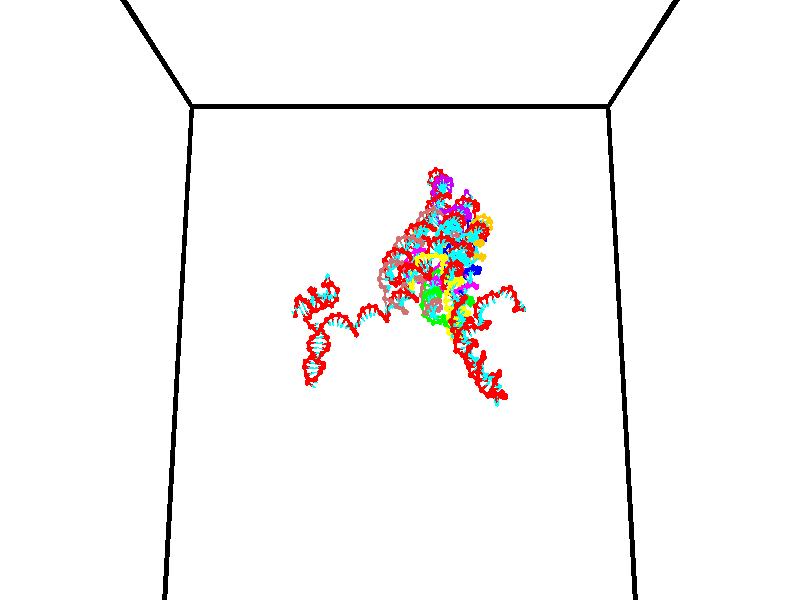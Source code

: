 // switches for output
#declare DRAW_BASES = 1; // possible values are 0, 1; only relevant for DNA ribbons
#declare DRAW_BASES_TYPE = 3; // possible values are 1, 2, 3; only relevant for DNA ribbons
#declare DRAW_FOG = 0; // set to 1 to enable fog

#include "colors.inc"

#include "transforms.inc"
background { rgb <1, 1, 1>}

#default {
   normal{
       ripples 0.25
       frequency 0.20
       turbulence 0.2
       lambda 5
   }
	finish {
		phong 0.1
		phong_size 40.
	}
}

// original window dimensions: 1024x640


// camera settings

camera {
	sky <0, 0.179814, -0.983701>
	up <0, 0.179814, -0.983701>
	right 1.6 * <1, 0, 0>
	location <35, 94.9851, 44.8844>
	look_at <35, 29.7336, 32.9568>
	direction <0, -65.2515, -11.9276>
	angle 67.0682
}


# declare cpy_camera_pos = <35, 94.9851, 44.8844>;
# if (DRAW_FOG = 1)
fog {
	fog_type 2
	up vnormalize(cpy_camera_pos)
	color rgbt<1,1,1,0.3>
	distance 1e-5
	fog_alt 3e-3
	fog_offset 56
}
# end


// LIGHTS

# declare lum = 6;
global_settings {
	ambient_light rgb lum * <0.05, 0.05, 0.05>
	max_trace_level 15
}# declare cpy_direct_light_amount = 0.25;
light_source
{	1000 * <-1, -1.16352, -0.803886>,
	rgb lum * cpy_direct_light_amount
	parallel
}

light_source
{	1000 * <1, 1.16352, 0.803886>,
	rgb lum * cpy_direct_light_amount
	parallel
}

// strand 0

// nucleotide -1

// particle -1
sphere {
	<24.381966, 34.549454, 35.169395> 0.250000
	pigment { color rgbt <1,0,0,0> }
	no_shadow
}
cylinder {
	<24.310444, 34.939499, 35.116962>,  <24.267530, 35.173527, 35.085503>, 0.100000
	pigment { color rgbt <1,0,0,0> }
	no_shadow
}
cylinder {
	<24.310444, 34.939499, 35.116962>,  <24.381966, 34.549454, 35.169395>, 0.100000
	pigment { color rgbt <1,0,0,0> }
	no_shadow
}

// particle -1
sphere {
	<24.310444, 34.939499, 35.116962> 0.100000
	pigment { color rgbt <1,0,0,0> }
	no_shadow
}
sphere {
	0, 1
	scale<0.080000,0.200000,0.300000>
	matrix <0.849417, 0.085757, -0.520708,
		-0.496508, -0.204451, -0.843611,
		-0.178805, 0.975113, -0.131085,
		24.256802, 35.232033, 35.077637>
	pigment { color rgbt <0,1,1,0> }
	no_shadow
}
cylinder {
	<24.475534, 34.655457, 34.425610>,  <24.381966, 34.549454, 35.169395>, 0.130000
	pigment { color rgbt <1,0,0,0> }
	no_shadow
}

// nucleotide -1

// particle -1
sphere {
	<24.475534, 34.655457, 34.425610> 0.250000
	pigment { color rgbt <1,0,0,0> }
	no_shadow
}
cylinder {
	<24.538641, 35.000263, 34.618294>,  <24.576504, 35.207146, 34.733906>, 0.100000
	pigment { color rgbt <1,0,0,0> }
	no_shadow
}
cylinder {
	<24.538641, 35.000263, 34.618294>,  <24.475534, 34.655457, 34.425610>, 0.100000
	pigment { color rgbt <1,0,0,0> }
	no_shadow
}

// particle -1
sphere {
	<24.538641, 35.000263, 34.618294> 0.100000
	pigment { color rgbt <1,0,0,0> }
	no_shadow
}
sphere {
	0, 1
	scale<0.080000,0.200000,0.300000>
	matrix <0.789781, 0.182676, -0.585556,
		-0.592753, 0.472826, -0.651981,
		0.157765, 0.862012, 0.481711,
		24.585970, 35.258865, 34.762806>
	pigment { color rgbt <0,1,1,0> }
	no_shadow
}
cylinder {
	<24.605782, 35.263119, 33.979324>,  <24.475534, 34.655457, 34.425610>, 0.130000
	pigment { color rgbt <1,0,0,0> }
	no_shadow
}

// nucleotide -1

// particle -1
sphere {
	<24.605782, 35.263119, 33.979324> 0.250000
	pigment { color rgbt <1,0,0,0> }
	no_shadow
}
cylinder {
	<24.788860, 35.283272, 34.334396>,  <24.898708, 35.295364, 34.547440>, 0.100000
	pigment { color rgbt <1,0,0,0> }
	no_shadow
}
cylinder {
	<24.788860, 35.283272, 34.334396>,  <24.605782, 35.263119, 33.979324>, 0.100000
	pigment { color rgbt <1,0,0,0> }
	no_shadow
}

// particle -1
sphere {
	<24.788860, 35.283272, 34.334396> 0.100000
	pigment { color rgbt <1,0,0,0> }
	no_shadow
}
sphere {
	0, 1
	scale<0.080000,0.200000,0.300000>
	matrix <0.855055, 0.248721, -0.454993,
		-0.243709, 0.967264, 0.070757,
		0.457697, 0.050385, 0.887680,
		24.926168, 35.298386, 34.600700>
	pigment { color rgbt <0,1,1,0> }
	no_shadow
}
cylinder {
	<25.029741, 35.871353, 33.829868>,  <24.605782, 35.263119, 33.979324>, 0.130000
	pigment { color rgbt <1,0,0,0> }
	no_shadow
}

// nucleotide -1

// particle -1
sphere {
	<25.029741, 35.871353, 33.829868> 0.250000
	pigment { color rgbt <1,0,0,0> }
	no_shadow
}
cylinder {
	<25.183371, 35.663994, 34.135483>,  <25.275549, 35.539577, 34.318851>, 0.100000
	pigment { color rgbt <1,0,0,0> }
	no_shadow
}
cylinder {
	<25.183371, 35.663994, 34.135483>,  <25.029741, 35.871353, 33.829868>, 0.100000
	pigment { color rgbt <1,0,0,0> }
	no_shadow
}

// particle -1
sphere {
	<25.183371, 35.663994, 34.135483> 0.100000
	pigment { color rgbt <1,0,0,0> }
	no_shadow
}
sphere {
	0, 1
	scale<0.080000,0.200000,0.300000>
	matrix <0.923156, 0.200867, -0.327775,
		0.016448, 0.831215, 0.555708,
		0.384075, -0.518396, 0.764037,
		25.298594, 35.508476, 34.364693>
	pigment { color rgbt <0,1,1,0> }
	no_shadow
}
cylinder {
	<25.604254, 36.346825, 34.213276>,  <25.029741, 35.871353, 33.829868>, 0.130000
	pigment { color rgbt <1,0,0,0> }
	no_shadow
}

// nucleotide -1

// particle -1
sphere {
	<25.604254, 36.346825, 34.213276> 0.250000
	pigment { color rgbt <1,0,0,0> }
	no_shadow
}
cylinder {
	<25.696909, 35.964363, 34.284950>,  <25.752502, 35.734886, 34.327953>, 0.100000
	pigment { color rgbt <1,0,0,0> }
	no_shadow
}
cylinder {
	<25.696909, 35.964363, 34.284950>,  <25.604254, 36.346825, 34.213276>, 0.100000
	pigment { color rgbt <1,0,0,0> }
	no_shadow
}

// particle -1
sphere {
	<25.696909, 35.964363, 34.284950> 0.100000
	pigment { color rgbt <1,0,0,0> }
	no_shadow
}
sphere {
	0, 1
	scale<0.080000,0.200000,0.300000>
	matrix <0.960111, 0.195046, -0.200360,
		0.156627, 0.218447, 0.963197,
		0.231636, -0.956158, 0.179184,
		25.766399, 35.677517, 34.338707>
	pigment { color rgbt <0,1,1,0> }
	no_shadow
}
cylinder {
	<26.089138, 36.439049, 34.704082>,  <25.604254, 36.346825, 34.213276>, 0.130000
	pigment { color rgbt <1,0,0,0> }
	no_shadow
}

// nucleotide -1

// particle -1
sphere {
	<26.089138, 36.439049, 34.704082> 0.250000
	pigment { color rgbt <1,0,0,0> }
	no_shadow
}
cylinder {
	<26.109093, 36.105389, 34.484375>,  <26.121065, 35.905193, 34.352551>, 0.100000
	pigment { color rgbt <1,0,0,0> }
	no_shadow
}
cylinder {
	<26.109093, 36.105389, 34.484375>,  <26.089138, 36.439049, 34.704082>, 0.100000
	pigment { color rgbt <1,0,0,0> }
	no_shadow
}

// particle -1
sphere {
	<26.109093, 36.105389, 34.484375> 0.100000
	pigment { color rgbt <1,0,0,0> }
	no_shadow
}
sphere {
	0, 1
	scale<0.080000,0.200000,0.300000>
	matrix <0.964284, 0.183465, -0.191039,
		0.260128, -0.520123, 0.813514,
		0.049887, -0.834154, -0.549271,
		26.124060, 35.855141, 34.319595>
	pigment { color rgbt <0,1,1,0> }
	no_shadow
}
cylinder {
	<26.703735, 36.032768, 34.979450>,  <26.089138, 36.439049, 34.704082>, 0.130000
	pigment { color rgbt <1,0,0,0> }
	no_shadow
}

// nucleotide -1

// particle -1
sphere {
	<26.703735, 36.032768, 34.979450> 0.250000
	pigment { color rgbt <1,0,0,0> }
	no_shadow
}
cylinder {
	<26.643269, 35.892296, 34.609840>,  <26.606989, 35.808014, 34.388073>, 0.100000
	pigment { color rgbt <1,0,0,0> }
	no_shadow
}
cylinder {
	<26.643269, 35.892296, 34.609840>,  <26.703735, 36.032768, 34.979450>, 0.100000
	pigment { color rgbt <1,0,0,0> }
	no_shadow
}

// particle -1
sphere {
	<26.643269, 35.892296, 34.609840> 0.100000
	pigment { color rgbt <1,0,0,0> }
	no_shadow
}
sphere {
	0, 1
	scale<0.080000,0.200000,0.300000>
	matrix <0.960523, 0.168664, -0.221241,
		0.233545, -0.920992, 0.311819,
		-0.151169, -0.351179, -0.924024,
		26.597918, 35.786942, 34.332634>
	pigment { color rgbt <0,1,1,0> }
	no_shadow
}
cylinder {
	<27.255707, 35.575706, 34.654007>,  <26.703735, 36.032768, 34.979450>, 0.130000
	pigment { color rgbt <1,0,0,0> }
	no_shadow
}

// nucleotide -1

// particle -1
sphere {
	<27.255707, 35.575706, 34.654007> 0.250000
	pigment { color rgbt <1,0,0,0> }
	no_shadow
}
cylinder {
	<27.064404, 35.785061, 34.371918>,  <26.949621, 35.910675, 34.202663>, 0.100000
	pigment { color rgbt <1,0,0,0> }
	no_shadow
}
cylinder {
	<27.064404, 35.785061, 34.371918>,  <27.255707, 35.575706, 34.654007>, 0.100000
	pigment { color rgbt <1,0,0,0> }
	no_shadow
}

// particle -1
sphere {
	<27.064404, 35.785061, 34.371918> 0.100000
	pigment { color rgbt <1,0,0,0> }
	no_shadow
}
sphere {
	0, 1
	scale<0.080000,0.200000,0.300000>
	matrix <0.869932, 0.392394, -0.298740,
		0.120369, -0.756369, -0.642975,
		-0.478258, 0.523385, -0.705222,
		26.920927, 35.942078, 34.160351>
	pigment { color rgbt <0,1,1,0> }
	no_shadow
}
cylinder {
	<27.731678, 35.579803, 34.090824>,  <27.255707, 35.575706, 34.654007>, 0.130000
	pigment { color rgbt <1,0,0,0> }
	no_shadow
}

// nucleotide -1

// particle -1
sphere {
	<27.731678, 35.579803, 34.090824> 0.250000
	pigment { color rgbt <1,0,0,0> }
	no_shadow
}
cylinder {
	<27.480766, 35.881832, 34.014519>,  <27.330219, 36.063049, 33.968735>, 0.100000
	pigment { color rgbt <1,0,0,0> }
	no_shadow
}
cylinder {
	<27.480766, 35.881832, 34.014519>,  <27.731678, 35.579803, 34.090824>, 0.100000
	pigment { color rgbt <1,0,0,0> }
	no_shadow
}

// particle -1
sphere {
	<27.480766, 35.881832, 34.014519> 0.100000
	pigment { color rgbt <1,0,0,0> }
	no_shadow
}
sphere {
	0, 1
	scale<0.080000,0.200000,0.300000>
	matrix <0.778314, 0.599190, -0.187611,
		-0.027356, -0.266157, -0.963541,
		-0.627279, 0.755070, -0.190763,
		27.292583, 36.108353, 33.957291>
	pigment { color rgbt <0,1,1,0> }
	no_shadow
}
cylinder {
	<27.841604, 35.778267, 33.449196>,  <27.731678, 35.579803, 34.090824>, 0.130000
	pigment { color rgbt <1,0,0,0> }
	no_shadow
}

// nucleotide -1

// particle -1
sphere {
	<27.841604, 35.778267, 33.449196> 0.250000
	pigment { color rgbt <1,0,0,0> }
	no_shadow
}
cylinder {
	<27.680706, 36.097813, 33.628090>,  <27.584167, 36.289539, 33.735424>, 0.100000
	pigment { color rgbt <1,0,0,0> }
	no_shadow
}
cylinder {
	<27.680706, 36.097813, 33.628090>,  <27.841604, 35.778267, 33.449196>, 0.100000
	pigment { color rgbt <1,0,0,0> }
	no_shadow
}

// particle -1
sphere {
	<27.680706, 36.097813, 33.628090> 0.100000
	pigment { color rgbt <1,0,0,0> }
	no_shadow
}
sphere {
	0, 1
	scale<0.080000,0.200000,0.300000>
	matrix <0.832905, 0.522111, -0.183492,
		-0.380089, 0.298692, -0.875394,
		-0.402245, 0.798864, 0.447231,
		27.560032, 36.337471, 33.762260>
	pigment { color rgbt <0,1,1,0> }
	no_shadow
}
cylinder {
	<27.870375, 36.354156, 32.942604>,  <27.841604, 35.778267, 33.449196>, 0.130000
	pigment { color rgbt <1,0,0,0> }
	no_shadow
}

// nucleotide -1

// particle -1
sphere {
	<27.870375, 36.354156, 32.942604> 0.250000
	pigment { color rgbt <1,0,0,0> }
	no_shadow
}
cylinder {
	<27.862343, 36.517239, 33.307762>,  <27.857523, 36.615089, 33.526855>, 0.100000
	pigment { color rgbt <1,0,0,0> }
	no_shadow
}
cylinder {
	<27.862343, 36.517239, 33.307762>,  <27.870375, 36.354156, 32.942604>, 0.100000
	pigment { color rgbt <1,0,0,0> }
	no_shadow
}

// particle -1
sphere {
	<27.862343, 36.517239, 33.307762> 0.100000
	pigment { color rgbt <1,0,0,0> }
	no_shadow
}
sphere {
	0, 1
	scale<0.080000,0.200000,0.300000>
	matrix <0.947001, 0.300548, -0.113399,
		-0.320601, 0.862232, -0.392135,
		-0.020079, 0.407708, 0.912891,
		27.856319, 36.639553, 33.581631>
	pigment { color rgbt <0,1,1,0> }
	no_shadow
}
cylinder {
	<27.502125, 36.968254, 33.020020>,  <27.870375, 36.354156, 32.942604>, 0.130000
	pigment { color rgbt <1,0,0,0> }
	no_shadow
}

// nucleotide -1

// particle -1
sphere {
	<27.502125, 36.968254, 33.020020> 0.250000
	pigment { color rgbt <1,0,0,0> }
	no_shadow
}
cylinder {
	<27.681095, 36.977108, 32.662399>,  <27.788477, 36.982422, 32.447826>, 0.100000
	pigment { color rgbt <1,0,0,0> }
	no_shadow
}
cylinder {
	<27.681095, 36.977108, 32.662399>,  <27.502125, 36.968254, 33.020020>, 0.100000
	pigment { color rgbt <1,0,0,0> }
	no_shadow
}

// particle -1
sphere {
	<27.681095, 36.977108, 32.662399> 0.100000
	pigment { color rgbt <1,0,0,0> }
	no_shadow
}
sphere {
	0, 1
	scale<0.080000,0.200000,0.300000>
	matrix <0.442081, 0.863538, 0.242624,
		0.777415, -0.503798, 0.376583,
		0.447427, 0.022139, -0.894046,
		27.815323, 36.983749, 32.394184>
	pigment { color rgbt <0,1,1,0> }
	no_shadow
}
cylinder {
	<28.261587, 36.993614, 32.953632>,  <27.502125, 36.968254, 33.020020>, 0.130000
	pigment { color rgbt <1,0,0,0> }
	no_shadow
}

// nucleotide -1

// particle -1
sphere {
	<28.261587, 36.993614, 32.953632> 0.250000
	pigment { color rgbt <1,0,0,0> }
	no_shadow
}
cylinder {
	<28.103550, 37.205311, 32.653282>,  <28.008728, 37.332329, 32.473072>, 0.100000
	pigment { color rgbt <1,0,0,0> }
	no_shadow
}
cylinder {
	<28.103550, 37.205311, 32.653282>,  <28.261587, 36.993614, 32.953632>, 0.100000
	pigment { color rgbt <1,0,0,0> }
	no_shadow
}

// particle -1
sphere {
	<28.103550, 37.205311, 32.653282> 0.100000
	pigment { color rgbt <1,0,0,0> }
	no_shadow
}
sphere {
	0, 1
	scale<0.080000,0.200000,0.300000>
	matrix <0.517382, 0.803603, 0.294174,
		0.759091, -0.272262, -0.591316,
		-0.395091, 0.529240, -0.750871,
		27.985023, 37.364082, 32.428020>
	pigment { color rgbt <0,1,1,0> }
	no_shadow
}
cylinder {
	<28.870157, 37.027695, 33.468094>,  <28.261587, 36.993614, 32.953632>, 0.130000
	pigment { color rgbt <1,0,0,0> }
	no_shadow
}

// nucleotide -1

// particle -1
sphere {
	<28.870157, 37.027695, 33.468094> 0.250000
	pigment { color rgbt <1,0,0,0> }
	no_shadow
}
cylinder {
	<28.789495, 37.307861, 33.741955>,  <28.741098, 37.475964, 33.906269>, 0.100000
	pigment { color rgbt <1,0,0,0> }
	no_shadow
}
cylinder {
	<28.789495, 37.307861, 33.741955>,  <28.870157, 37.027695, 33.468094>, 0.100000
	pigment { color rgbt <1,0,0,0> }
	no_shadow
}

// particle -1
sphere {
	<28.789495, 37.307861, 33.741955> 0.100000
	pigment { color rgbt <1,0,0,0> }
	no_shadow
}
sphere {
	0, 1
	scale<0.080000,0.200000,0.300000>
	matrix <-0.733511, -0.571222, 0.368331,
		0.649074, -0.427922, 0.628956,
		-0.201656, 0.700420, 0.684650,
		28.728998, 37.517986, 33.947350>
	pigment { color rgbt <0,1,1,0> }
	no_shadow
}
cylinder {
	<28.806805, 36.733837, 34.166519>,  <28.870157, 37.027695, 33.468094>, 0.130000
	pigment { color rgbt <1,0,0,0> }
	no_shadow
}

// nucleotide -1

// particle -1
sphere {
	<28.806805, 36.733837, 34.166519> 0.250000
	pigment { color rgbt <1,0,0,0> }
	no_shadow
}
cylinder {
	<28.561348, 37.044796, 34.111248>,  <28.414074, 37.231373, 34.078087>, 0.100000
	pigment { color rgbt <1,0,0,0> }
	no_shadow
}
cylinder {
	<28.561348, 37.044796, 34.111248>,  <28.806805, 36.733837, 34.166519>, 0.100000
	pigment { color rgbt <1,0,0,0> }
	no_shadow
}

// particle -1
sphere {
	<28.561348, 37.044796, 34.111248> 0.100000
	pigment { color rgbt <1,0,0,0> }
	no_shadow
}
sphere {
	0, 1
	scale<0.080000,0.200000,0.300000>
	matrix <-0.770547, -0.551409, 0.319696,
		0.172339, 0.302653, 0.937390,
		-0.613642, 0.777400, -0.138179,
		28.377254, 37.278015, 34.069794>
	pigment { color rgbt <0,1,1,0> }
	no_shadow
}
cylinder {
	<28.285358, 36.630787, 34.684349>,  <28.806805, 36.733837, 34.166519>, 0.130000
	pigment { color rgbt <1,0,0,0> }
	no_shadow
}

// nucleotide -1

// particle -1
sphere {
	<28.285358, 36.630787, 34.684349> 0.250000
	pigment { color rgbt <1,0,0,0> }
	no_shadow
}
cylinder {
	<28.165413, 36.835167, 34.362103>,  <28.093445, 36.957794, 34.168755>, 0.100000
	pigment { color rgbt <1,0,0,0> }
	no_shadow
}
cylinder {
	<28.165413, 36.835167, 34.362103>,  <28.285358, 36.630787, 34.684349>, 0.100000
	pigment { color rgbt <1,0,0,0> }
	no_shadow
}

// particle -1
sphere {
	<28.165413, 36.835167, 34.362103> 0.100000
	pigment { color rgbt <1,0,0,0> }
	no_shadow
}
sphere {
	0, 1
	scale<0.080000,0.200000,0.300000>
	matrix <-0.859495, -0.511127, -0.004256,
		-0.413945, 0.691143, 0.592427,
		-0.299864, 0.510950, -0.805613,
		28.075453, 36.988453, 34.120419>
	pigment { color rgbt <0,1,1,0> }
	no_shadow
}
cylinder {
	<27.596041, 36.976192, 34.786495>,  <28.285358, 36.630787, 34.684349>, 0.130000
	pigment { color rgbt <1,0,0,0> }
	no_shadow
}

// nucleotide -1

// particle -1
sphere {
	<27.596041, 36.976192, 34.786495> 0.250000
	pigment { color rgbt <1,0,0,0> }
	no_shadow
}
cylinder {
	<27.651258, 36.924473, 34.393715>,  <27.684389, 36.893440, 34.158047>, 0.100000
	pigment { color rgbt <1,0,0,0> }
	no_shadow
}
cylinder {
	<27.651258, 36.924473, 34.393715>,  <27.596041, 36.976192, 34.786495>, 0.100000
	pigment { color rgbt <1,0,0,0> }
	no_shadow
}

// particle -1
sphere {
	<27.651258, 36.924473, 34.393715> 0.100000
	pigment { color rgbt <1,0,0,0> }
	no_shadow
}
sphere {
	0, 1
	scale<0.080000,0.200000,0.300000>
	matrix <-0.927468, -0.364718, -0.082361,
		-0.347485, 0.922097, -0.170269,
		0.138045, -0.129299, -0.981950,
		27.692673, 36.885681, 34.099129>
	pigment { color rgbt <0,1,1,0> }
	no_shadow
}
cylinder {
	<27.028162, 37.346043, 34.340340>,  <27.596041, 36.976192, 34.786495>, 0.130000
	pigment { color rgbt <1,0,0,0> }
	no_shadow
}

// nucleotide -1

// particle -1
sphere {
	<27.028162, 37.346043, 34.340340> 0.250000
	pigment { color rgbt <1,0,0,0> }
	no_shadow
}
cylinder {
	<27.188843, 37.032448, 34.151028>,  <27.285252, 36.844292, 34.037441>, 0.100000
	pigment { color rgbt <1,0,0,0> }
	no_shadow
}
cylinder {
	<27.188843, 37.032448, 34.151028>,  <27.028162, 37.346043, 34.340340>, 0.100000
	pigment { color rgbt <1,0,0,0> }
	no_shadow
}

// particle -1
sphere {
	<27.188843, 37.032448, 34.151028> 0.100000
	pigment { color rgbt <1,0,0,0> }
	no_shadow
}
sphere {
	0, 1
	scale<0.080000,0.200000,0.300000>
	matrix <-0.890542, -0.454895, -0.002319,
		-0.213476, 0.422409, -0.880908,
		0.401700, -0.783990, -0.473283,
		27.309353, 36.797253, 34.009045>
	pigment { color rgbt <0,1,1,0> }
	no_shadow
}
cylinder {
	<26.504913, 37.153774, 33.739788>,  <27.028162, 37.346043, 34.340340>, 0.130000
	pigment { color rgbt <1,0,0,0> }
	no_shadow
}

// nucleotide -1

// particle -1
sphere {
	<26.504913, 37.153774, 33.739788> 0.250000
	pigment { color rgbt <1,0,0,0> }
	no_shadow
}
cylinder {
	<26.736485, 36.833790, 33.802910>,  <26.875427, 36.641800, 33.840782>, 0.100000
	pigment { color rgbt <1,0,0,0> }
	no_shadow
}
cylinder {
	<26.736485, 36.833790, 33.802910>,  <26.504913, 37.153774, 33.739788>, 0.100000
	pigment { color rgbt <1,0,0,0> }
	no_shadow
}

// particle -1
sphere {
	<26.736485, 36.833790, 33.802910> 0.100000
	pigment { color rgbt <1,0,0,0> }
	no_shadow
}
sphere {
	0, 1
	scale<0.080000,0.200000,0.300000>
	matrix <-0.784375, -0.599247, -0.160185,
		0.222705, -0.031042, -0.974391,
		0.578929, -0.799962, 0.157804,
		26.910164, 36.593800, 33.850250>
	pigment { color rgbt <0,1,1,0> }
	no_shadow
}
cylinder {
	<26.231716, 36.697777, 33.327526>,  <26.504913, 37.153774, 33.739788>, 0.130000
	pigment { color rgbt <1,0,0,0> }
	no_shadow
}

// nucleotide -1

// particle -1
sphere {
	<26.231716, 36.697777, 33.327526> 0.250000
	pigment { color rgbt <1,0,0,0> }
	no_shadow
}
cylinder {
	<26.445608, 36.455383, 33.563103>,  <26.573942, 36.309948, 33.704449>, 0.100000
	pigment { color rgbt <1,0,0,0> }
	no_shadow
}
cylinder {
	<26.445608, 36.455383, 33.563103>,  <26.231716, 36.697777, 33.327526>, 0.100000
	pigment { color rgbt <1,0,0,0> }
	no_shadow
}

// particle -1
sphere {
	<26.445608, 36.455383, 33.563103> 0.100000
	pigment { color rgbt <1,0,0,0> }
	no_shadow
}
sphere {
	0, 1
	scale<0.080000,0.200000,0.300000>
	matrix <-0.822271, -0.533781, 0.197353,
		0.194773, -0.589799, -0.783709,
		0.534728, -0.605983, 0.588941,
		26.606026, 36.273590, 33.739784>
	pigment { color rgbt <0,1,1,0> }
	no_shadow
}
cylinder {
	<26.010635, 35.944000, 33.264545>,  <26.231716, 36.697777, 33.327526>, 0.130000
	pigment { color rgbt <1,0,0,0> }
	no_shadow
}

// nucleotide -1

// particle -1
sphere {
	<26.010635, 35.944000, 33.264545> 0.250000
	pigment { color rgbt <1,0,0,0> }
	no_shadow
}
cylinder {
	<26.192362, 35.967918, 33.620079>,  <26.301397, 35.982269, 33.833397>, 0.100000
	pigment { color rgbt <1,0,0,0> }
	no_shadow
}
cylinder {
	<26.192362, 35.967918, 33.620079>,  <26.010635, 35.944000, 33.264545>, 0.100000
	pigment { color rgbt <1,0,0,0> }
	no_shadow
}

// particle -1
sphere {
	<26.192362, 35.967918, 33.620079> 0.100000
	pigment { color rgbt <1,0,0,0> }
	no_shadow
}
sphere {
	0, 1
	scale<0.080000,0.200000,0.300000>
	matrix <-0.716180, -0.568853, 0.404341,
		0.529793, -0.820262, -0.215613,
		0.454318, 0.059799, 0.888830,
		26.328657, 35.985859, 33.886726>
	pigment { color rgbt <0,1,1,0> }
	no_shadow
}
cylinder {
	<26.397604, 35.299984, 33.152580>,  <26.010635, 35.944000, 33.264545>, 0.130000
	pigment { color rgbt <1,0,0,0> }
	no_shadow
}

// nucleotide -1

// particle -1
sphere {
	<26.397604, 35.299984, 33.152580> 0.250000
	pigment { color rgbt <1,0,0,0> }
	no_shadow
}
cylinder {
	<26.452299, 35.461849, 33.514256>,  <26.485117, 35.558968, 33.731258>, 0.100000
	pigment { color rgbt <1,0,0,0> }
	no_shadow
}
cylinder {
	<26.452299, 35.461849, 33.514256>,  <26.397604, 35.299984, 33.152580>, 0.100000
	pigment { color rgbt <1,0,0,0> }
	no_shadow
}

// particle -1
sphere {
	<26.452299, 35.461849, 33.514256> 0.100000
	pigment { color rgbt <1,0,0,0> }
	no_shadow
}
sphere {
	0, 1
	scale<0.080000,0.200000,0.300000>
	matrix <-0.854923, -0.412876, 0.314069,
		0.500408, -0.815955, 0.289498,
		0.136739, 0.404661, 0.904186,
		26.493320, 35.583248, 33.785511>
	pigment { color rgbt <0,1,1,0> }
	no_shadow
}
cylinder {
	<26.339327, 34.715645, 33.704002>,  <26.397604, 35.299984, 33.152580>, 0.130000
	pigment { color rgbt <1,0,0,0> }
	no_shadow
}

// nucleotide -1

// particle -1
sphere {
	<26.339327, 34.715645, 33.704002> 0.250000
	pigment { color rgbt <1,0,0,0> }
	no_shadow
}
cylinder {
	<26.247505, 35.064445, 33.876938>,  <26.192413, 35.273727, 33.980701>, 0.100000
	pigment { color rgbt <1,0,0,0> }
	no_shadow
}
cylinder {
	<26.247505, 35.064445, 33.876938>,  <26.339327, 34.715645, 33.704002>, 0.100000
	pigment { color rgbt <1,0,0,0> }
	no_shadow
}

// particle -1
sphere {
	<26.247505, 35.064445, 33.876938> 0.100000
	pigment { color rgbt <1,0,0,0> }
	no_shadow
}
sphere {
	0, 1
	scale<0.080000,0.200000,0.300000>
	matrix <-0.840194, -0.401765, 0.364225,
		0.491304, -0.279642, 0.824876,
		-0.229553, 0.872001, 0.432342,
		26.178638, 35.326046, 34.006641>
	pigment { color rgbt <0,1,1,0> }
	no_shadow
}
cylinder {
	<25.682981, 34.552647, 34.041988>,  <26.339327, 34.715645, 33.704002>, 0.130000
	pigment { color rgbt <1,0,0,0> }
	no_shadow
}

// nucleotide -1

// particle -1
sphere {
	<25.682981, 34.552647, 34.041988> 0.250000
	pigment { color rgbt <1,0,0,0> }
	no_shadow
}
cylinder {
	<25.944227, 34.833950, 34.154324>,  <26.100975, 35.002731, 34.221725>, 0.100000
	pigment { color rgbt <1,0,0,0> }
	no_shadow
}
cylinder {
	<25.944227, 34.833950, 34.154324>,  <25.682981, 34.552647, 34.041988>, 0.100000
	pigment { color rgbt <1,0,0,0> }
	no_shadow
}

// particle -1
sphere {
	<25.944227, 34.833950, 34.154324> 0.100000
	pigment { color rgbt <1,0,0,0> }
	no_shadow
}
sphere {
	0, 1
	scale<0.080000,0.200000,0.300000>
	matrix <-0.720589, 0.463159, 0.515980,
		0.232791, -0.539367, 0.809254,
		0.653116, 0.703255, 0.280842,
		26.140162, 35.044926, 34.238575>
	pigment { color rgbt <0,1,1,0> }
	no_shadow
}
cylinder {
	<26.028193, 34.531712, 34.798782>,  <25.682981, 34.552647, 34.041988>, 0.130000
	pigment { color rgbt <1,0,0,0> }
	no_shadow
}

// nucleotide -1

// particle -1
sphere {
	<26.028193, 34.531712, 34.798782> 0.250000
	pigment { color rgbt <1,0,0,0> }
	no_shadow
}
cylinder {
	<25.948305, 34.891979, 34.644428>,  <25.900373, 35.108139, 34.551815>, 0.100000
	pigment { color rgbt <1,0,0,0> }
	no_shadow
}
cylinder {
	<25.948305, 34.891979, 34.644428>,  <26.028193, 34.531712, 34.798782>, 0.100000
	pigment { color rgbt <1,0,0,0> }
	no_shadow
}

// particle -1
sphere {
	<25.948305, 34.891979, 34.644428> 0.100000
	pigment { color rgbt <1,0,0,0> }
	no_shadow
}
sphere {
	0, 1
	scale<0.080000,0.200000,0.300000>
	matrix <-0.762507, 0.104472, 0.638490,
		0.615383, 0.421755, 0.665902,
		-0.199718, 0.900671, -0.385882,
		25.888390, 35.162182, 34.528664>
	pigment { color rgbt <0,1,1,0> }
	no_shadow
}
cylinder {
	<25.911459, 34.923817, 35.371281>,  <26.028193, 34.531712, 34.798782>, 0.130000
	pigment { color rgbt <1,0,0,0> }
	no_shadow
}

// nucleotide -1

// particle -1
sphere {
	<25.911459, 34.923817, 35.371281> 0.250000
	pigment { color rgbt <1,0,0,0> }
	no_shadow
}
cylinder {
	<25.705734, 35.082680, 35.067242>,  <25.582300, 35.177998, 34.884819>, 0.100000
	pigment { color rgbt <1,0,0,0> }
	no_shadow
}
cylinder {
	<25.705734, 35.082680, 35.067242>,  <25.911459, 34.923817, 35.371281>, 0.100000
	pigment { color rgbt <1,0,0,0> }
	no_shadow
}

// particle -1
sphere {
	<25.705734, 35.082680, 35.067242> 0.100000
	pigment { color rgbt <1,0,0,0> }
	no_shadow
}
sphere {
	0, 1
	scale<0.080000,0.200000,0.300000>
	matrix <-0.764725, 0.188782, 0.616082,
		0.388174, 0.898125, 0.206623,
		-0.514312, 0.397157, -0.760099,
		25.551441, 35.201828, 34.839211>
	pigment { color rgbt <0,1,1,0> }
	no_shadow
}
cylinder {
	<25.601919, 35.492760, 35.636997>,  <25.911459, 34.923817, 35.371281>, 0.130000
	pigment { color rgbt <1,0,0,0> }
	no_shadow
}

// nucleotide -1

// particle -1
sphere {
	<25.601919, 35.492760, 35.636997> 0.250000
	pigment { color rgbt <1,0,0,0> }
	no_shadow
}
cylinder {
	<25.387381, 35.430679, 35.305157>,  <25.258657, 35.393429, 35.106052>, 0.100000
	pigment { color rgbt <1,0,0,0> }
	no_shadow
}
cylinder {
	<25.387381, 35.430679, 35.305157>,  <25.601919, 35.492760, 35.636997>, 0.100000
	pigment { color rgbt <1,0,0,0> }
	no_shadow
}

// particle -1
sphere {
	<25.387381, 35.430679, 35.305157> 0.100000
	pigment { color rgbt <1,0,0,0> }
	no_shadow
}
sphere {
	0, 1
	scale<0.080000,0.200000,0.300000>
	matrix <-0.843581, 0.067736, 0.532712,
		-0.026484, 0.985558, -0.167257,
		-0.536348, -0.155204, -0.829604,
		25.226477, 35.384117, 35.056274>
	pigment { color rgbt <0,1,1,0> }
	no_shadow
}
cylinder {
	<26.089838, 35.508545, 36.252541>,  <25.601919, 35.492760, 35.636997>, 0.130000
	pigment { color rgbt <1,0,0,0> }
	no_shadow
}

// nucleotide -1

// particle -1
sphere {
	<26.089838, 35.508545, 36.252541> 0.250000
	pigment { color rgbt <1,0,0,0> }
	no_shadow
}
cylinder {
	<26.462837, 35.600880, 36.141426>,  <26.686636, 35.656281, 36.074757>, 0.100000
	pigment { color rgbt <1,0,0,0> }
	no_shadow
}
cylinder {
	<26.462837, 35.600880, 36.141426>,  <26.089838, 35.508545, 36.252541>, 0.100000
	pigment { color rgbt <1,0,0,0> }
	no_shadow
}

// particle -1
sphere {
	<26.462837, 35.600880, 36.141426> 0.100000
	pigment { color rgbt <1,0,0,0> }
	no_shadow
}
sphere {
	0, 1
	scale<0.080000,0.200000,0.300000>
	matrix <0.325310, -0.202615, 0.923645,
		0.156924, -0.951663, -0.264030,
		0.932496, 0.230834, -0.277791,
		26.742586, 35.670128, 36.058090>
	pigment { color rgbt <0,1,1,0> }
	no_shadow
}
cylinder {
	<26.554047, 34.885036, 36.444962>,  <26.089838, 35.508545, 36.252541>, 0.130000
	pigment { color rgbt <1,0,0,0> }
	no_shadow
}

// nucleotide -1

// particle -1
sphere {
	<26.554047, 34.885036, 36.444962> 0.250000
	pigment { color rgbt <1,0,0,0> }
	no_shadow
}
cylinder {
	<26.713827, 35.251049, 36.422462>,  <26.809696, 35.470657, 36.408962>, 0.100000
	pigment { color rgbt <1,0,0,0> }
	no_shadow
}
cylinder {
	<26.713827, 35.251049, 36.422462>,  <26.554047, 34.885036, 36.444962>, 0.100000
	pigment { color rgbt <1,0,0,0> }
	no_shadow
}

// particle -1
sphere {
	<26.713827, 35.251049, 36.422462> 0.100000
	pigment { color rgbt <1,0,0,0> }
	no_shadow
}
sphere {
	0, 1
	scale<0.080000,0.200000,0.300000>
	matrix <0.421492, -0.128821, 0.897636,
		0.814115, -0.382270, -0.437134,
		0.399451, 0.915027, -0.056248,
		26.833662, 35.525558, 36.405586>
	pigment { color rgbt <0,1,1,0> }
	no_shadow
}
cylinder {
	<27.237438, 34.868237, 36.590298>,  <26.554047, 34.885036, 36.444962>, 0.130000
	pigment { color rgbt <1,0,0,0> }
	no_shadow
}

// nucleotide -1

// particle -1
sphere {
	<27.237438, 34.868237, 36.590298> 0.250000
	pigment { color rgbt <1,0,0,0> }
	no_shadow
}
cylinder {
	<27.153933, 35.244091, 36.698742>,  <27.103828, 35.469604, 36.763809>, 0.100000
	pigment { color rgbt <1,0,0,0> }
	no_shadow
}
cylinder {
	<27.153933, 35.244091, 36.698742>,  <27.237438, 34.868237, 36.590298>, 0.100000
	pigment { color rgbt <1,0,0,0> }
	no_shadow
}

// particle -1
sphere {
	<27.153933, 35.244091, 36.698742> 0.100000
	pigment { color rgbt <1,0,0,0> }
	no_shadow
}
sphere {
	0, 1
	scale<0.080000,0.200000,0.300000>
	matrix <0.347691, -0.187800, 0.918609,
		0.914073, 0.286036, -0.287497,
		-0.208764, 0.939635, 0.271115,
		27.091303, 35.525982, 36.780075>
	pigment { color rgbt <0,1,1,0> }
	no_shadow
}
cylinder {
	<27.741617, 35.059929, 37.130379>,  <27.237438, 34.868237, 36.590298>, 0.130000
	pigment { color rgbt <1,0,0,0> }
	no_shadow
}

// nucleotide -1

// particle -1
sphere {
	<27.741617, 35.059929, 37.130379> 0.250000
	pigment { color rgbt <1,0,0,0> }
	no_shadow
}
cylinder {
	<27.434254, 35.315456, 37.145679>,  <27.249836, 35.468773, 37.154861>, 0.100000
	pigment { color rgbt <1,0,0,0> }
	no_shadow
}
cylinder {
	<27.434254, 35.315456, 37.145679>,  <27.741617, 35.059929, 37.130379>, 0.100000
	pigment { color rgbt <1,0,0,0> }
	no_shadow
}

// particle -1
sphere {
	<27.434254, 35.315456, 37.145679> 0.100000
	pigment { color rgbt <1,0,0,0> }
	no_shadow
}
sphere {
	0, 1
	scale<0.080000,0.200000,0.300000>
	matrix <0.116203, 0.080493, 0.989958,
		0.629322, 0.765137, -0.136084,
		-0.768408, 0.638816, 0.038255,
		27.203732, 35.507103, 37.157158>
	pigment { color rgbt <0,1,1,0> }
	no_shadow
}
cylinder {
	<27.909441, 35.347527, 37.729584>,  <27.741617, 35.059929, 37.130379>, 0.130000
	pigment { color rgbt <1,0,0,0> }
	no_shadow
}

// nucleotide -1

// particle -1
sphere {
	<27.909441, 35.347527, 37.729584> 0.250000
	pigment { color rgbt <1,0,0,0> }
	no_shadow
}
cylinder {
	<27.532558, 35.477287, 37.696095>,  <27.306429, 35.555145, 37.676003>, 0.100000
	pigment { color rgbt <1,0,0,0> }
	no_shadow
}
cylinder {
	<27.532558, 35.477287, 37.696095>,  <27.909441, 35.347527, 37.729584>, 0.100000
	pigment { color rgbt <1,0,0,0> }
	no_shadow
}

// particle -1
sphere {
	<27.532558, 35.477287, 37.696095> 0.100000
	pigment { color rgbt <1,0,0,0> }
	no_shadow
}
sphere {
	0, 1
	scale<0.080000,0.200000,0.300000>
	matrix <-0.115548, -0.080081, 0.990068,
		0.314474, 0.942524, 0.112937,
		-0.942207, 0.324401, -0.083723,
		27.249897, 35.574608, 37.670979>
	pigment { color rgbt <0,1,1,0> }
	no_shadow
}
cylinder {
	<27.886230, 35.962967, 38.168068>,  <27.909441, 35.347527, 37.729584>, 0.130000
	pigment { color rgbt <1,0,0,0> }
	no_shadow
}

// nucleotide -1

// particle -1
sphere {
	<27.886230, 35.962967, 38.168068> 0.250000
	pigment { color rgbt <1,0,0,0> }
	no_shadow
}
cylinder {
	<27.521519, 35.803467, 38.128761>,  <27.302691, 35.707767, 38.105175>, 0.100000
	pigment { color rgbt <1,0,0,0> }
	no_shadow
}
cylinder {
	<27.521519, 35.803467, 38.128761>,  <27.886230, 35.962967, 38.168068>, 0.100000
	pigment { color rgbt <1,0,0,0> }
	no_shadow
}

// particle -1
sphere {
	<27.521519, 35.803467, 38.128761> 0.100000
	pigment { color rgbt <1,0,0,0> }
	no_shadow
}
sphere {
	0, 1
	scale<0.080000,0.200000,0.300000>
	matrix <-0.042383, -0.146644, 0.988281,
		-0.408484, 0.905260, 0.116807,
		-0.911781, -0.398747, -0.098269,
		27.247984, 35.683842, 38.099281>
	pigment { color rgbt <0,1,1,0> }
	no_shadow
}
cylinder {
	<27.390902, 36.384449, 38.626411>,  <27.886230, 35.962967, 38.168068>, 0.130000
	pigment { color rgbt <1,0,0,0> }
	no_shadow
}

// nucleotide -1

// particle -1
sphere {
	<27.390902, 36.384449, 38.626411> 0.250000
	pigment { color rgbt <1,0,0,0> }
	no_shadow
}
cylinder {
	<27.254759, 36.018711, 38.538662>,  <27.173073, 35.799267, 38.486012>, 0.100000
	pigment { color rgbt <1,0,0,0> }
	no_shadow
}
cylinder {
	<27.254759, 36.018711, 38.538662>,  <27.390902, 36.384449, 38.626411>, 0.100000
	pigment { color rgbt <1,0,0,0> }
	no_shadow
}

// particle -1
sphere {
	<27.254759, 36.018711, 38.538662> 0.100000
	pigment { color rgbt <1,0,0,0> }
	no_shadow
}
sphere {
	0, 1
	scale<0.080000,0.200000,0.300000>
	matrix <0.047260, -0.249638, 0.967185,
		-0.939107, 0.318822, 0.128179,
		-0.340358, -0.914348, -0.219370,
		27.152651, 35.744408, 38.472851>
	pigment { color rgbt <0,1,1,0> }
	no_shadow
}
cylinder {
	<26.917027, 36.157860, 39.214020>,  <27.390902, 36.384449, 38.626411>, 0.130000
	pigment { color rgbt <1,0,0,0> }
	no_shadow
}

// nucleotide -1

// particle -1
sphere {
	<26.917027, 36.157860, 39.214020> 0.250000
	pigment { color rgbt <1,0,0,0> }
	no_shadow
}
cylinder {
	<26.969475, 35.832397, 38.987473>,  <27.000944, 35.637119, 38.851543>, 0.100000
	pigment { color rgbt <1,0,0,0> }
	no_shadow
}
cylinder {
	<26.969475, 35.832397, 38.987473>,  <26.917027, 36.157860, 39.214020>, 0.100000
	pigment { color rgbt <1,0,0,0> }
	no_shadow
}

// particle -1
sphere {
	<26.969475, 35.832397, 38.987473> 0.100000
	pigment { color rgbt <1,0,0,0> }
	no_shadow
}
sphere {
	0, 1
	scale<0.080000,0.200000,0.300000>
	matrix <-0.214941, -0.581043, 0.784978,
		-0.967785, 0.018810, -0.251073,
		0.131119, -0.813656, -0.566368,
		27.008810, 35.588303, 38.817562>
	pigment { color rgbt <0,1,1,0> }
	no_shadow
}
cylinder {
	<26.341208, 36.482056, 38.914829>,  <26.917027, 36.157860, 39.214020>, 0.130000
	pigment { color rgbt <1,0,0,0> }
	no_shadow
}

// nucleotide -1

// particle -1
sphere {
	<26.341208, 36.482056, 38.914829> 0.250000
	pigment { color rgbt <1,0,0,0> }
	no_shadow
}
cylinder {
	<26.368656, 36.084846, 38.876461>,  <26.385126, 35.846523, 38.853439>, 0.100000
	pigment { color rgbt <1,0,0,0> }
	no_shadow
}
cylinder {
	<26.368656, 36.084846, 38.876461>,  <26.341208, 36.482056, 38.914829>, 0.100000
	pigment { color rgbt <1,0,0,0> }
	no_shadow
}

// particle -1
sphere {
	<26.368656, 36.084846, 38.876461> 0.100000
	pigment { color rgbt <1,0,0,0> }
	no_shadow
}
sphere {
	0, 1
	scale<0.080000,0.200000,0.300000>
	matrix <0.027906, -0.094204, 0.995162,
		-0.997252, -0.070968, 0.021247,
		0.068623, -0.993020, -0.095925,
		26.389242, 35.786942, 38.847683>
	pigment { color rgbt <0,1,1,0> }
	no_shadow
}
cylinder {
	<25.736814, 36.037991, 39.216091>,  <26.341208, 36.482056, 38.914829>, 0.130000
	pigment { color rgbt <1,0,0,0> }
	no_shadow
}

// nucleotide -1

// particle -1
sphere {
	<25.736814, 36.037991, 39.216091> 0.250000
	pigment { color rgbt <1,0,0,0> }
	no_shadow
}
cylinder {
	<26.057144, 35.799923, 39.242805>,  <26.249342, 35.657082, 39.258835>, 0.100000
	pigment { color rgbt <1,0,0,0> }
	no_shadow
}
cylinder {
	<26.057144, 35.799923, 39.242805>,  <25.736814, 36.037991, 39.216091>, 0.100000
	pigment { color rgbt <1,0,0,0> }
	no_shadow
}

// particle -1
sphere {
	<26.057144, 35.799923, 39.242805> 0.100000
	pigment { color rgbt <1,0,0,0> }
	no_shadow
}
sphere {
	0, 1
	scale<0.080000,0.200000,0.300000>
	matrix <-0.080260, 0.003860, 0.996766,
		-0.593499, -0.803594, -0.044677,
		0.800823, -0.595166, 0.066788,
		26.297392, 35.621372, 39.262840>
	pigment { color rgbt <0,1,1,0> }
	no_shadow
}
cylinder {
	<25.549763, 35.372986, 39.593689>,  <25.736814, 36.037991, 39.216091>, 0.130000
	pigment { color rgbt <1,0,0,0> }
	no_shadow
}

// nucleotide -1

// particle -1
sphere {
	<25.549763, 35.372986, 39.593689> 0.250000
	pigment { color rgbt <1,0,0,0> }
	no_shadow
}
cylinder {
	<25.944696, 35.419285, 39.637096>,  <26.181656, 35.447063, 39.663139>, 0.100000
	pigment { color rgbt <1,0,0,0> }
	no_shadow
}
cylinder {
	<25.944696, 35.419285, 39.637096>,  <25.549763, 35.372986, 39.593689>, 0.100000
	pigment { color rgbt <1,0,0,0> }
	no_shadow
}

// particle -1
sphere {
	<25.944696, 35.419285, 39.637096> 0.100000
	pigment { color rgbt <1,0,0,0> }
	no_shadow
}
sphere {
	0, 1
	scale<0.080000,0.200000,0.300000>
	matrix <-0.088591, -0.165230, 0.982268,
		0.131626, -0.979439, -0.152883,
		0.987333, 0.115748, 0.108518,
		26.240896, 35.454010, 39.669651>
	pigment { color rgbt <0,1,1,0> }
	no_shadow
}
cylinder {
	<25.721542, 34.980728, 40.243641>,  <25.549763, 35.372986, 39.593689>, 0.130000
	pigment { color rgbt <1,0,0,0> }
	no_shadow
}

// nucleotide -1

// particle -1
sphere {
	<25.721542, 34.980728, 40.243641> 0.250000
	pigment { color rgbt <1,0,0,0> }
	no_shadow
}
cylinder {
	<26.065033, 35.173229, 40.173222>,  <26.271128, 35.288731, 40.130970>, 0.100000
	pigment { color rgbt <1,0,0,0> }
	no_shadow
}
cylinder {
	<26.065033, 35.173229, 40.173222>,  <25.721542, 34.980728, 40.243641>, 0.100000
	pigment { color rgbt <1,0,0,0> }
	no_shadow
}

// particle -1
sphere {
	<26.065033, 35.173229, 40.173222> 0.100000
	pigment { color rgbt <1,0,0,0> }
	no_shadow
}
sphere {
	0, 1
	scale<0.080000,0.200000,0.300000>
	matrix <0.291393, -0.175992, 0.940275,
		0.421524, -0.858735, -0.291362,
		0.858724, 0.481250, -0.176045,
		26.322651, 35.317604, 40.120407>
	pigment { color rgbt <0,1,1,0> }
	no_shadow
}
cylinder {
	<25.859005, 35.272011, 40.861000>,  <25.721542, 34.980728, 40.243641>, 0.130000
	pigment { color rgbt <1,0,0,0> }
	no_shadow
}

// nucleotide -1

// particle -1
sphere {
	<25.859005, 35.272011, 40.861000> 0.250000
	pigment { color rgbt <1,0,0,0> }
	no_shadow
}
cylinder {
	<26.213753, 35.317310, 41.040169>,  <26.426601, 35.344490, 41.147671>, 0.100000
	pigment { color rgbt <1,0,0,0> }
	no_shadow
}
cylinder {
	<26.213753, 35.317310, 41.040169>,  <25.859005, 35.272011, 40.861000>, 0.100000
	pigment { color rgbt <1,0,0,0> }
	no_shadow
}

// particle -1
sphere {
	<26.213753, 35.317310, 41.040169> 0.100000
	pigment { color rgbt <1,0,0,0> }
	no_shadow
}
sphere {
	0, 1
	scale<0.080000,0.200000,0.300000>
	matrix <0.409316, 0.257064, -0.875430,
		-0.214289, 0.959735, 0.181627,
		0.886871, 0.113252, 0.447922,
		26.479815, 35.351288, 41.174545>
	pigment { color rgbt <0,1,1,0> }
	no_shadow
}
cylinder {
	<26.060667, 35.845943, 40.702496>,  <25.859005, 35.272011, 40.861000>, 0.130000
	pigment { color rgbt <1,0,0,0> }
	no_shadow
}

// nucleotide -1

// particle -1
sphere {
	<26.060667, 35.845943, 40.702496> 0.250000
	pigment { color rgbt <1,0,0,0> }
	no_shadow
}
cylinder {
	<26.393208, 35.631729, 40.761898>,  <26.592731, 35.503201, 40.797539>, 0.100000
	pigment { color rgbt <1,0,0,0> }
	no_shadow
}
cylinder {
	<26.393208, 35.631729, 40.761898>,  <26.060667, 35.845943, 40.702496>, 0.100000
	pigment { color rgbt <1,0,0,0> }
	no_shadow
}

// particle -1
sphere {
	<26.393208, 35.631729, 40.761898> 0.100000
	pigment { color rgbt <1,0,0,0> }
	no_shadow
}
sphere {
	0, 1
	scale<0.080000,0.200000,0.300000>
	matrix <0.319214, 0.241416, -0.916417,
		0.454925, 0.809269, 0.371653,
		0.831351, -0.535538, 0.148503,
		26.642612, 35.471069, 40.806450>
	pigment { color rgbt <0,1,1,0> }
	no_shadow
}
cylinder {
	<26.756939, 36.113228, 40.644341>,  <26.060667, 35.845943, 40.702496>, 0.130000
	pigment { color rgbt <1,0,0,0> }
	no_shadow
}

// nucleotide -1

// particle -1
sphere {
	<26.756939, 36.113228, 40.644341> 0.250000
	pigment { color rgbt <1,0,0,0> }
	no_shadow
}
cylinder {
	<26.764299, 35.725044, 40.548111>,  <26.768715, 35.492134, 40.490376>, 0.100000
	pigment { color rgbt <1,0,0,0> }
	no_shadow
}
cylinder {
	<26.764299, 35.725044, 40.548111>,  <26.756939, 36.113228, 40.644341>, 0.100000
	pigment { color rgbt <1,0,0,0> }
	no_shadow
}

// particle -1
sphere {
	<26.764299, 35.725044, 40.548111> 0.100000
	pigment { color rgbt <1,0,0,0> }
	no_shadow
}
sphere {
	0, 1
	scale<0.080000,0.200000,0.300000>
	matrix <0.215072, 0.238821, -0.946947,
		0.976425, -0.034317, 0.213113,
		0.018399, -0.970457, -0.240571,
		26.769819, 35.433907, 40.475941>
	pigment { color rgbt <0,1,1,0> }
	no_shadow
}
cylinder {
	<27.238213, 36.063137, 40.041790>,  <26.756939, 36.113228, 40.644341>, 0.130000
	pigment { color rgbt <1,0,0,0> }
	no_shadow
}

// nucleotide -1

// particle -1
sphere {
	<27.238213, 36.063137, 40.041790> 0.250000
	pigment { color rgbt <1,0,0,0> }
	no_shadow
}
cylinder {
	<27.027325, 35.723248, 40.042839>,  <26.900791, 35.519314, 40.043468>, 0.100000
	pigment { color rgbt <1,0,0,0> }
	no_shadow
}
cylinder {
	<27.027325, 35.723248, 40.042839>,  <27.238213, 36.063137, 40.041790>, 0.100000
	pigment { color rgbt <1,0,0,0> }
	no_shadow
}

// particle -1
sphere {
	<27.027325, 35.723248, 40.042839> 0.100000
	pigment { color rgbt <1,0,0,0> }
	no_shadow
}
sphere {
	0, 1
	scale<0.080000,0.200000,0.300000>
	matrix <-0.115073, 0.068338, -0.991004,
		0.841900, -0.522780, -0.133810,
		-0.527221, -0.849724, 0.002624,
		26.869158, 35.468330, 40.043625>
	pigment { color rgbt <0,1,1,0> }
	no_shadow
}
cylinder {
	<27.506733, 35.691837, 39.606071>,  <27.238213, 36.063137, 40.041790>, 0.130000
	pigment { color rgbt <1,0,0,0> }
	no_shadow
}

// nucleotide -1

// particle -1
sphere {
	<27.506733, 35.691837, 39.606071> 0.250000
	pigment { color rgbt <1,0,0,0> }
	no_shadow
}
cylinder {
	<27.124146, 35.581654, 39.644619>,  <26.894592, 35.515541, 39.667747>, 0.100000
	pigment { color rgbt <1,0,0,0> }
	no_shadow
}
cylinder {
	<27.124146, 35.581654, 39.644619>,  <27.506733, 35.691837, 39.606071>, 0.100000
	pigment { color rgbt <1,0,0,0> }
	no_shadow
}

// particle -1
sphere {
	<27.124146, 35.581654, 39.644619> 0.100000
	pigment { color rgbt <1,0,0,0> }
	no_shadow
}
sphere {
	0, 1
	scale<0.080000,0.200000,0.300000>
	matrix <-0.107308, 0.024902, -0.993914,
		0.271389, -0.960988, -0.053378,
		-0.956469, -0.275465, 0.096364,
		26.837204, 35.499016, 39.673527>
	pigment { color rgbt <0,1,1,0> }
	no_shadow
}
cylinder {
	<27.397303, 34.959976, 39.294247>,  <27.506733, 35.691837, 39.606071>, 0.130000
	pigment { color rgbt <1,0,0,0> }
	no_shadow
}

// nucleotide -1

// particle -1
sphere {
	<27.397303, 34.959976, 39.294247> 0.250000
	pigment { color rgbt <1,0,0,0> }
	no_shadow
}
cylinder {
	<27.053772, 35.164692, 39.303127>,  <26.847654, 35.287521, 39.308456>, 0.100000
	pigment { color rgbt <1,0,0,0> }
	no_shadow
}
cylinder {
	<27.053772, 35.164692, 39.303127>,  <27.397303, 34.959976, 39.294247>, 0.100000
	pigment { color rgbt <1,0,0,0> }
	no_shadow
}

// particle -1
sphere {
	<27.053772, 35.164692, 39.303127> 0.100000
	pigment { color rgbt <1,0,0,0> }
	no_shadow
}
sphere {
	0, 1
	scale<0.080000,0.200000,0.300000>
	matrix <-0.129864, -0.175596, -0.975860,
		-0.495535, -0.840975, 0.217269,
		-0.858825, 0.511788, 0.022199,
		26.796124, 35.318230, 39.309788>
	pigment { color rgbt <0,1,1,0> }
	no_shadow
}
cylinder {
	<26.771441, 34.570377, 38.969215>,  <27.397303, 34.959976, 39.294247>, 0.130000
	pigment { color rgbt <1,0,0,0> }
	no_shadow
}

// nucleotide -1

// particle -1
sphere {
	<26.771441, 34.570377, 38.969215> 0.250000
	pigment { color rgbt <1,0,0,0> }
	no_shadow
}
cylinder {
	<26.738983, 34.967209, 38.930866>,  <26.719509, 35.205307, 38.907856>, 0.100000
	pigment { color rgbt <1,0,0,0> }
	no_shadow
}
cylinder {
	<26.738983, 34.967209, 38.930866>,  <26.771441, 34.570377, 38.969215>, 0.100000
	pigment { color rgbt <1,0,0,0> }
	no_shadow
}

// particle -1
sphere {
	<26.738983, 34.967209, 38.930866> 0.100000
	pigment { color rgbt <1,0,0,0> }
	no_shadow
}
sphere {
	0, 1
	scale<0.080000,0.200000,0.300000>
	matrix <0.088662, -0.088625, -0.992111,
		-0.992751, -0.089003, -0.080769,
		-0.081143, 0.992081, -0.095874,
		26.714640, 35.264832, 38.902103>
	pigment { color rgbt <0,1,1,0> }
	no_shadow
}
cylinder {
	<26.276159, 34.802197, 38.443630>,  <26.771441, 34.570377, 38.969215>, 0.130000
	pigment { color rgbt <1,0,0,0> }
	no_shadow
}

// nucleotide -1

// particle -1
sphere {
	<26.276159, 34.802197, 38.443630> 0.250000
	pigment { color rgbt <1,0,0,0> }
	no_shadow
}
cylinder {
	<26.557568, 35.086403, 38.449619>,  <26.726412, 35.256927, 38.453213>, 0.100000
	pigment { color rgbt <1,0,0,0> }
	no_shadow
}
cylinder {
	<26.557568, 35.086403, 38.449619>,  <26.276159, 34.802197, 38.443630>, 0.100000
	pigment { color rgbt <1,0,0,0> }
	no_shadow
}

// particle -1
sphere {
	<26.557568, 35.086403, 38.449619> 0.100000
	pigment { color rgbt <1,0,0,0> }
	no_shadow
}
sphere {
	0, 1
	scale<0.080000,0.200000,0.300000>
	matrix <0.022350, -0.001064, -0.999750,
		-0.710325, 0.703677, -0.016629,
		0.703519, 0.710519, 0.014972,
		26.768623, 35.299557, 38.454109>
	pigment { color rgbt <0,1,1,0> }
	no_shadow
}
cylinder {
	<25.993059, 35.470573, 38.078117>,  <26.276159, 34.802197, 38.443630>, 0.130000
	pigment { color rgbt <1,0,0,0> }
	no_shadow
}

// nucleotide -1

// particle -1
sphere {
	<25.993059, 35.470573, 38.078117> 0.250000
	pigment { color rgbt <1,0,0,0> }
	no_shadow
}
cylinder {
	<26.385235, 35.545437, 38.053749>,  <26.620541, 35.590355, 38.039127>, 0.100000
	pigment { color rgbt <1,0,0,0> }
	no_shadow
}
cylinder {
	<26.385235, 35.545437, 38.053749>,  <25.993059, 35.470573, 38.078117>, 0.100000
	pigment { color rgbt <1,0,0,0> }
	no_shadow
}

// particle -1
sphere {
	<26.385235, 35.545437, 38.053749> 0.100000
	pigment { color rgbt <1,0,0,0> }
	no_shadow
}
sphere {
	0, 1
	scale<0.080000,0.200000,0.300000>
	matrix <-0.106837, 0.246081, -0.963343,
		-0.165304, 0.951008, 0.261262,
		0.980439, 0.187157, -0.060925,
		26.679367, 35.601585, 38.035473>
	pigment { color rgbt <0,1,1,0> }
	no_shadow
}
cylinder {
	<26.057861, 36.071655, 37.697620>,  <25.993059, 35.470573, 38.078117>, 0.130000
	pigment { color rgbt <1,0,0,0> }
	no_shadow
}

// nucleotide -1

// particle -1
sphere {
	<26.057861, 36.071655, 37.697620> 0.250000
	pigment { color rgbt <1,0,0,0> }
	no_shadow
}
cylinder {
	<26.432928, 35.932800, 37.690971>,  <26.657969, 35.849487, 37.686981>, 0.100000
	pigment { color rgbt <1,0,0,0> }
	no_shadow
}
cylinder {
	<26.432928, 35.932800, 37.690971>,  <26.057861, 36.071655, 37.697620>, 0.100000
	pigment { color rgbt <1,0,0,0> }
	no_shadow
}

// particle -1
sphere {
	<26.432928, 35.932800, 37.690971> 0.100000
	pigment { color rgbt <1,0,0,0> }
	no_shadow
}
sphere {
	0, 1
	scale<0.080000,0.200000,0.300000>
	matrix <0.076825, 0.253674, -0.964234,
		0.338937, 0.902854, 0.264530,
		0.937667, -0.347137, -0.016618,
		26.714228, 35.828659, 37.685986>
	pigment { color rgbt <0,1,1,0> }
	no_shadow
}
cylinder {
	<26.337833, 36.546024, 37.366112>,  <26.057861, 36.071655, 37.697620>, 0.130000
	pigment { color rgbt <1,0,0,0> }
	no_shadow
}

// nucleotide -1

// particle -1
sphere {
	<26.337833, 36.546024, 37.366112> 0.250000
	pigment { color rgbt <1,0,0,0> }
	no_shadow
}
cylinder {
	<26.609091, 36.258785, 37.303558>,  <26.771845, 36.086441, 37.266026>, 0.100000
	pigment { color rgbt <1,0,0,0> }
	no_shadow
}
cylinder {
	<26.609091, 36.258785, 37.303558>,  <26.337833, 36.546024, 37.366112>, 0.100000
	pigment { color rgbt <1,0,0,0> }
	no_shadow
}

// particle -1
sphere {
	<26.609091, 36.258785, 37.303558> 0.100000
	pigment { color rgbt <1,0,0,0> }
	no_shadow
}
sphere {
	0, 1
	scale<0.080000,0.200000,0.300000>
	matrix <0.114493, 0.313410, -0.942691,
		0.725957, 0.621375, 0.294754,
		0.678143, -0.718100, -0.156379,
		26.812534, 36.043354, 37.256645>
	pigment { color rgbt <0,1,1,0> }
	no_shadow
}
cylinder {
	<26.965128, 36.766605, 36.987354>,  <26.337833, 36.546024, 37.366112>, 0.130000
	pigment { color rgbt <1,0,0,0> }
	no_shadow
}

// nucleotide -1

// particle -1
sphere {
	<26.965128, 36.766605, 36.987354> 0.250000
	pigment { color rgbt <1,0,0,0> }
	no_shadow
}
cylinder {
	<26.980436, 36.370972, 36.930447>,  <26.989622, 36.133591, 36.896301>, 0.100000
	pigment { color rgbt <1,0,0,0> }
	no_shadow
}
cylinder {
	<26.980436, 36.370972, 36.930447>,  <26.965128, 36.766605, 36.987354>, 0.100000
	pigment { color rgbt <1,0,0,0> }
	no_shadow
}

// particle -1
sphere {
	<26.980436, 36.370972, 36.930447> 0.100000
	pigment { color rgbt <1,0,0,0> }
	no_shadow
}
sphere {
	0, 1
	scale<0.080000,0.200000,0.300000>
	matrix <0.009201, 0.142715, -0.989721,
		0.999225, 0.036569, 0.014562,
		0.038271, -0.989088, -0.142268,
		26.991919, 36.074245, 36.887768>
	pigment { color rgbt <0,1,1,0> }
	no_shadow
}
cylinder {
	<27.363937, 36.790569, 36.410595>,  <26.965128, 36.766605, 36.987354>, 0.130000
	pigment { color rgbt <1,0,0,0> }
	no_shadow
}

// nucleotide -1

// particle -1
sphere {
	<27.363937, 36.790569, 36.410595> 0.250000
	pigment { color rgbt <1,0,0,0> }
	no_shadow
}
cylinder {
	<27.138123, 36.462135, 36.444347>,  <27.002634, 36.265076, 36.464600>, 0.100000
	pigment { color rgbt <1,0,0,0> }
	no_shadow
}
cylinder {
	<27.138123, 36.462135, 36.444347>,  <27.363937, 36.790569, 36.410595>, 0.100000
	pigment { color rgbt <1,0,0,0> }
	no_shadow
}

// particle -1
sphere {
	<27.138123, 36.462135, 36.444347> 0.100000
	pigment { color rgbt <1,0,0,0> }
	no_shadow
}
sphere {
	0, 1
	scale<0.080000,0.200000,0.300000>
	matrix <-0.280611, 0.094774, -0.955131,
		0.776243, -0.562888, -0.283908,
		-0.564539, -0.821082, 0.084385,
		26.968761, 36.215813, 36.469662>
	pigment { color rgbt <0,1,1,0> }
	no_shadow
}
cylinder {
	<27.841463, 36.831974, 35.914314>,  <27.363937, 36.790569, 36.410595>, 0.130000
	pigment { color rgbt <1,0,0,0> }
	no_shadow
}

// nucleotide -1

// particle -1
sphere {
	<27.841463, 36.831974, 35.914314> 0.250000
	pigment { color rgbt <1,0,0,0> }
	no_shadow
}
cylinder {
	<28.047459, 37.112988, 36.110779>,  <28.171057, 37.281593, 36.228657>, 0.100000
	pigment { color rgbt <1,0,0,0> }
	no_shadow
}
cylinder {
	<28.047459, 37.112988, 36.110779>,  <27.841463, 36.831974, 35.914314>, 0.100000
	pigment { color rgbt <1,0,0,0> }
	no_shadow
}

// particle -1
sphere {
	<28.047459, 37.112988, 36.110779> 0.100000
	pigment { color rgbt <1,0,0,0> }
	no_shadow
}
sphere {
	0, 1
	scale<0.080000,0.200000,0.300000>
	matrix <0.835648, -0.539126, -0.105054,
		0.190992, 0.464536, -0.864713,
		0.514990, 0.702531, 0.491157,
		28.201956, 37.323746, 36.258125>
	pigment { color rgbt <0,1,1,0> }
	no_shadow
}
cylinder {
	<28.369461, 36.938011, 35.568768>,  <27.841463, 36.831974, 35.914314>, 0.130000
	pigment { color rgbt <1,0,0,0> }
	no_shadow
}

// nucleotide -1

// particle -1
sphere {
	<28.369461, 36.938011, 35.568768> 0.250000
	pigment { color rgbt <1,0,0,0> }
	no_shadow
}
cylinder {
	<28.465460, 37.073372, 35.932720>,  <28.523060, 37.154587, 36.151093>, 0.100000
	pigment { color rgbt <1,0,0,0> }
	no_shadow
}
cylinder {
	<28.465460, 37.073372, 35.932720>,  <28.369461, 36.938011, 35.568768>, 0.100000
	pigment { color rgbt <1,0,0,0> }
	no_shadow
}

// particle -1
sphere {
	<28.465460, 37.073372, 35.932720> 0.100000
	pigment { color rgbt <1,0,0,0> }
	no_shadow
}
sphere {
	0, 1
	scale<0.080000,0.200000,0.300000>
	matrix <0.870136, -0.490559, -0.047066,
		0.430425, 0.803018, -0.412186,
		0.239997, 0.338399, 0.909883,
		28.537458, 37.174892, 36.205685>
	pigment { color rgbt <0,1,1,0> }
	no_shadow
}
cylinder {
	<29.083380, 37.161217, 35.537392>,  <28.369461, 36.938011, 35.568768>, 0.130000
	pigment { color rgbt <1,0,0,0> }
	no_shadow
}

// nucleotide -1

// particle -1
sphere {
	<29.083380, 37.161217, 35.537392> 0.250000
	pigment { color rgbt <1,0,0,0> }
	no_shadow
}
cylinder {
	<29.023602, 37.091484, 35.926704>,  <28.987736, 37.049644, 36.160294>, 0.100000
	pigment { color rgbt <1,0,0,0> }
	no_shadow
}
cylinder {
	<29.023602, 37.091484, 35.926704>,  <29.083380, 37.161217, 35.537392>, 0.100000
	pigment { color rgbt <1,0,0,0> }
	no_shadow
}

// particle -1
sphere {
	<29.023602, 37.091484, 35.926704> 0.100000
	pigment { color rgbt <1,0,0,0> }
	no_shadow
}
sphere {
	0, 1
	scale<0.080000,0.200000,0.300000>
	matrix <0.864760, -0.500327, 0.043165,
		0.479434, 0.848105, 0.225525,
		-0.149445, -0.174330, 0.973281,
		28.978767, 37.039185, 36.218689>
	pigment { color rgbt <0,1,1,0> }
	no_shadow
}
cylinder {
	<29.745144, 37.029629, 35.747677>,  <29.083380, 37.161217, 35.537392>, 0.130000
	pigment { color rgbt <1,0,0,0> }
	no_shadow
}

// nucleotide -1

// particle -1
sphere {
	<29.745144, 37.029629, 35.747677> 0.250000
	pigment { color rgbt <1,0,0,0> }
	no_shadow
}
cylinder {
	<29.523849, 36.927975, 36.065002>,  <29.391073, 36.866982, 36.255398>, 0.100000
	pigment { color rgbt <1,0,0,0> }
	no_shadow
}
cylinder {
	<29.523849, 36.927975, 36.065002>,  <29.745144, 37.029629, 35.747677>, 0.100000
	pigment { color rgbt <1,0,0,0> }
	no_shadow
}

// particle -1
sphere {
	<29.523849, 36.927975, 36.065002> 0.100000
	pigment { color rgbt <1,0,0,0> }
	no_shadow
}
sphere {
	0, 1
	scale<0.080000,0.200000,0.300000>
	matrix <0.691138, -0.671668, 0.266813,
		0.465038, 0.695900, 0.547232,
		-0.553234, -0.254135, 0.793314,
		29.357880, 36.851734, 36.302998>
	pigment { color rgbt <0,1,1,0> }
	no_shadow
}
cylinder {
	<30.229095, 37.244453, 36.351196>,  <29.745144, 37.029629, 35.747677>, 0.130000
	pigment { color rgbt <1,0,0,0> }
	no_shadow
}

// nucleotide -1

// particle -1
sphere {
	<30.229095, 37.244453, 36.351196> 0.250000
	pigment { color rgbt <1,0,0,0> }
	no_shadow
}
cylinder {
	<29.982195, 36.934792, 36.407330>,  <29.834055, 36.748997, 36.441010>, 0.100000
	pigment { color rgbt <1,0,0,0> }
	no_shadow
}
cylinder {
	<29.982195, 36.934792, 36.407330>,  <30.229095, 37.244453, 36.351196>, 0.100000
	pigment { color rgbt <1,0,0,0> }
	no_shadow
}

// particle -1
sphere {
	<29.982195, 36.934792, 36.407330> 0.100000
	pigment { color rgbt <1,0,0,0> }
	no_shadow
}
sphere {
	0, 1
	scale<0.080000,0.200000,0.300000>
	matrix <0.782722, -0.586160, 0.209196,
		-0.079691, 0.238969, 0.967752,
		-0.617249, -0.774151, 0.140335,
		29.797020, 36.702545, 36.449429>
	pigment { color rgbt <0,1,1,0> }
	no_shadow
}
cylinder {
	<30.565159, 36.901249, 36.832375>,  <30.229095, 37.244453, 36.351196>, 0.130000
	pigment { color rgbt <1,0,0,0> }
	no_shadow
}

// nucleotide -1

// particle -1
sphere {
	<30.565159, 36.901249, 36.832375> 0.250000
	pigment { color rgbt <1,0,0,0> }
	no_shadow
}
cylinder {
	<30.303232, 36.666527, 36.641850>,  <30.146076, 36.525696, 36.527534>, 0.100000
	pigment { color rgbt <1,0,0,0> }
	no_shadow
}
cylinder {
	<30.303232, 36.666527, 36.641850>,  <30.565159, 36.901249, 36.832375>, 0.100000
	pigment { color rgbt <1,0,0,0> }
	no_shadow
}

// particle -1
sphere {
	<30.303232, 36.666527, 36.641850> 0.100000
	pigment { color rgbt <1,0,0,0> }
	no_shadow
}
sphere {
	0, 1
	scale<0.080000,0.200000,0.300000>
	matrix <0.753661, -0.554231, -0.353304,
		-0.056670, -0.590330, 0.805170,
		-0.654816, -0.586804, -0.476317,
		30.106787, 36.490486, 36.498955>
	pigment { color rgbt <0,1,1,0> }
	no_shadow
}
cylinder {
	<30.701385, 36.096977, 36.994972>,  <30.565159, 36.901249, 36.832375>, 0.130000
	pigment { color rgbt <1,0,0,0> }
	no_shadow
}

// nucleotide -1

// particle -1
sphere {
	<30.701385, 36.096977, 36.994972> 0.250000
	pigment { color rgbt <1,0,0,0> }
	no_shadow
}
cylinder {
	<30.555250, 36.204716, 36.638550>,  <30.467569, 36.269360, 36.424698>, 0.100000
	pigment { color rgbt <1,0,0,0> }
	no_shadow
}
cylinder {
	<30.555250, 36.204716, 36.638550>,  <30.701385, 36.096977, 36.994972>, 0.100000
	pigment { color rgbt <1,0,0,0> }
	no_shadow
}

// particle -1
sphere {
	<30.555250, 36.204716, 36.638550> 0.100000
	pigment { color rgbt <1,0,0,0> }
	no_shadow
}
sphere {
	0, 1
	scale<0.080000,0.200000,0.300000>
	matrix <0.604596, -0.659185, -0.447146,
		-0.707809, -0.702087, 0.077975,
		-0.365335, 0.269351, -0.891056,
		30.445650, 36.285522, 36.371235>
	pigment { color rgbt <0,1,1,0> }
	no_shadow
}
cylinder {
	<30.418098, 35.462124, 36.531189>,  <30.701385, 36.096977, 36.994972>, 0.130000
	pigment { color rgbt <1,0,0,0> }
	no_shadow
}

// nucleotide -1

// particle -1
sphere {
	<30.418098, 35.462124, 36.531189> 0.250000
	pigment { color rgbt <1,0,0,0> }
	no_shadow
}
cylinder {
	<30.589289, 35.771133, 36.343555>,  <30.692003, 35.956539, 36.230976>, 0.100000
	pigment { color rgbt <1,0,0,0> }
	no_shadow
}
cylinder {
	<30.589289, 35.771133, 36.343555>,  <30.418098, 35.462124, 36.531189>, 0.100000
	pigment { color rgbt <1,0,0,0> }
	no_shadow
}

// particle -1
sphere {
	<30.589289, 35.771133, 36.343555> 0.100000
	pigment { color rgbt <1,0,0,0> }
	no_shadow
}
sphere {
	0, 1
	scale<0.080000,0.200000,0.300000>
	matrix <0.705303, -0.610020, -0.361141,
		-0.565142, -0.176289, -0.805938,
		0.427974, 0.772527, -0.469085,
		30.717680, 36.002892, 36.202831>
	pigment { color rgbt <0,1,1,0> }
	no_shadow
}
cylinder {
	<30.796541, 35.158249, 35.992393>,  <30.418098, 35.462124, 36.531189>, 0.130000
	pigment { color rgbt <1,0,0,0> }
	no_shadow
}

// nucleotide -1

// particle -1
sphere {
	<30.796541, 35.158249, 35.992393> 0.250000
	pigment { color rgbt <1,0,0,0> }
	no_shadow
}
cylinder {
	<30.932188, 35.534546, 35.991852>,  <31.013577, 35.760323, 35.991528>, 0.100000
	pigment { color rgbt <1,0,0,0> }
	no_shadow
}
cylinder {
	<30.932188, 35.534546, 35.991852>,  <30.796541, 35.158249, 35.992393>, 0.100000
	pigment { color rgbt <1,0,0,0> }
	no_shadow
}

// particle -1
sphere {
	<30.932188, 35.534546, 35.991852> 0.100000
	pigment { color rgbt <1,0,0,0> }
	no_shadow
}
sphere {
	0, 1
	scale<0.080000,0.200000,0.300000>
	matrix <0.783991, -0.283406, -0.552304,
		-0.519960, 0.186235, -0.833642,
		0.339118, 0.940743, -0.001354,
		31.033924, 35.816769, 35.991447>
	pigment { color rgbt <0,1,1,0> }
	no_shadow
}
cylinder {
	<30.949480, 35.345444, 35.313480>,  <30.796541, 35.158249, 35.992393>, 0.130000
	pigment { color rgbt <1,0,0,0> }
	no_shadow
}

// nucleotide -1

// particle -1
sphere {
	<30.949480, 35.345444, 35.313480> 0.250000
	pigment { color rgbt <1,0,0,0> }
	no_shadow
}
cylinder {
	<31.165796, 35.608234, 35.523594>,  <31.295586, 35.765911, 35.649662>, 0.100000
	pigment { color rgbt <1,0,0,0> }
	no_shadow
}
cylinder {
	<31.165796, 35.608234, 35.523594>,  <30.949480, 35.345444, 35.313480>, 0.100000
	pigment { color rgbt <1,0,0,0> }
	no_shadow
}

// particle -1
sphere {
	<31.165796, 35.608234, 35.523594> 0.100000
	pigment { color rgbt <1,0,0,0> }
	no_shadow
}
sphere {
	0, 1
	scale<0.080000,0.200000,0.300000>
	matrix <0.800746, -0.210855, -0.560666,
		-0.257586, 0.723823, -0.640101,
		0.540791, 0.656979, 0.525285,
		31.328033, 35.805328, 35.681179>
	pigment { color rgbt <0,1,1,0> }
	no_shadow
}
cylinder {
	<31.294445, 35.817268, 34.854488>,  <30.949480, 35.345444, 35.313480>, 0.130000
	pigment { color rgbt <1,0,0,0> }
	no_shadow
}

// nucleotide -1

// particle -1
sphere {
	<31.294445, 35.817268, 34.854488> 0.250000
	pigment { color rgbt <1,0,0,0> }
	no_shadow
}
cylinder {
	<31.509737, 35.741714, 35.183033>,  <31.638912, 35.696381, 35.380157>, 0.100000
	pigment { color rgbt <1,0,0,0> }
	no_shadow
}
cylinder {
	<31.509737, 35.741714, 35.183033>,  <31.294445, 35.817268, 34.854488>, 0.100000
	pigment { color rgbt <1,0,0,0> }
	no_shadow
}

// particle -1
sphere {
	<31.509737, 35.741714, 35.183033> 0.100000
	pigment { color rgbt <1,0,0,0> }
	no_shadow
}
sphere {
	0, 1
	scale<0.080000,0.200000,0.300000>
	matrix <0.736704, -0.367921, -0.567364,
		0.409361, 0.910471, -0.058875,
		0.538230, -0.188883, 0.821360,
		31.671206, 35.685051, 35.429440>
	pigment { color rgbt <0,1,1,0> }
	no_shadow
}
cylinder {
	<31.894016, 35.527103, 34.548332>,  <31.294445, 35.817268, 34.854488>, 0.130000
	pigment { color rgbt <1,0,0,0> }
	no_shadow
}

// nucleotide -1

// particle -1
sphere {
	<31.894016, 35.527103, 34.548332> 0.250000
	pigment { color rgbt <1,0,0,0> }
	no_shadow
}
cylinder {
	<31.985529, 35.567978, 34.935574>,  <32.040436, 35.592503, 35.167919>, 0.100000
	pigment { color rgbt <1,0,0,0> }
	no_shadow
}
cylinder {
	<31.985529, 35.567978, 34.935574>,  <31.894016, 35.527103, 34.548332>, 0.100000
	pigment { color rgbt <1,0,0,0> }
	no_shadow
}

// particle -1
sphere {
	<31.985529, 35.567978, 34.935574> 0.100000
	pigment { color rgbt <1,0,0,0> }
	no_shadow
}
sphere {
	0, 1
	scale<0.080000,0.200000,0.300000>
	matrix <0.859995, -0.487198, -0.151810,
		0.456143, 0.867292, -0.199345,
		0.228784, 0.102189, 0.968099,
		32.054165, 35.598633, 35.226002>
	pigment { color rgbt <0,1,1,0> }
	no_shadow
}
cylinder {
	<32.606373, 35.838333, 34.653103>,  <31.894016, 35.527103, 34.548332>, 0.130000
	pigment { color rgbt <1,0,0,0> }
	no_shadow
}

// nucleotide -1

// particle -1
sphere {
	<32.606373, 35.838333, 34.653103> 0.250000
	pigment { color rgbt <1,0,0,0> }
	no_shadow
}
cylinder {
	<32.510990, 35.564278, 34.928410>,  <32.453762, 35.399845, 35.093594>, 0.100000
	pigment { color rgbt <1,0,0,0> }
	no_shadow
}
cylinder {
	<32.510990, 35.564278, 34.928410>,  <32.606373, 35.838333, 34.653103>, 0.100000
	pigment { color rgbt <1,0,0,0> }
	no_shadow
}

// particle -1
sphere {
	<32.510990, 35.564278, 34.928410> 0.100000
	pigment { color rgbt <1,0,0,0> }
	no_shadow
}
sphere {
	0, 1
	scale<0.080000,0.200000,0.300000>
	matrix <0.952008, -0.304943, 0.026271,
		0.191885, 0.661505, 0.724977,
		-0.238455, -0.685143, 0.688272,
		32.439453, 35.358734, 35.134892>
	pigment { color rgbt <0,1,1,0> }
	no_shadow
}
cylinder {
	<33.052036, 35.922211, 35.212349>,  <32.606373, 35.838333, 34.653103>, 0.130000
	pigment { color rgbt <1,0,0,0> }
	no_shadow
}

// nucleotide -1

// particle -1
sphere {
	<33.052036, 35.922211, 35.212349> 0.250000
	pigment { color rgbt <1,0,0,0> }
	no_shadow
}
cylinder {
	<32.923050, 35.555775, 35.117027>,  <32.845657, 35.335911, 35.059834>, 0.100000
	pigment { color rgbt <1,0,0,0> }
	no_shadow
}
cylinder {
	<32.923050, 35.555775, 35.117027>,  <33.052036, 35.922211, 35.212349>, 0.100000
	pigment { color rgbt <1,0,0,0> }
	no_shadow
}

// particle -1
sphere {
	<32.923050, 35.555775, 35.117027> 0.100000
	pigment { color rgbt <1,0,0,0> }
	no_shadow
}
sphere {
	0, 1
	scale<0.080000,0.200000,0.300000>
	matrix <0.930354, -0.260312, -0.258222,
		0.174522, -0.304976, 0.936233,
		-0.322464, -0.916094, -0.238305,
		32.826309, 35.280945, 35.045536>
	pigment { color rgbt <0,1,1,0> }
	no_shadow
}
cylinder {
	<33.513531, 35.613281, 35.550323>,  <33.052036, 35.922211, 35.212349>, 0.130000
	pigment { color rgbt <1,0,0,0> }
	no_shadow
}

// nucleotide -1

// particle -1
sphere {
	<33.513531, 35.613281, 35.550323> 0.250000
	pigment { color rgbt <1,0,0,0> }
	no_shadow
}
cylinder {
	<33.339554, 35.371864, 35.283020>,  <33.235168, 35.227016, 35.122639>, 0.100000
	pigment { color rgbt <1,0,0,0> }
	no_shadow
}
cylinder {
	<33.339554, 35.371864, 35.283020>,  <33.513531, 35.613281, 35.550323>, 0.100000
	pigment { color rgbt <1,0,0,0> }
	no_shadow
}

// particle -1
sphere {
	<33.339554, 35.371864, 35.283020> 0.100000
	pigment { color rgbt <1,0,0,0> }
	no_shadow
}
sphere {
	0, 1
	scale<0.080000,0.200000,0.300000>
	matrix <0.895397, -0.368461, -0.250002,
		-0.095340, -0.707091, 0.700666,
		-0.434942, -0.603539, -0.668256,
		33.209072, 35.190804, 35.082542>
	pigment { color rgbt <0,1,1,0> }
	no_shadow
}
cylinder {
	<33.698330, 34.874729, 35.644661>,  <33.513531, 35.613281, 35.550323>, 0.130000
	pigment { color rgbt <1,0,0,0> }
	no_shadow
}

// nucleotide -1

// particle -1
sphere {
	<33.698330, 34.874729, 35.644661> 0.250000
	pigment { color rgbt <1,0,0,0> }
	no_shadow
}
cylinder {
	<33.629498, 34.972538, 35.262959>,  <33.588200, 35.031223, 35.033939>, 0.100000
	pigment { color rgbt <1,0,0,0> }
	no_shadow
}
cylinder {
	<33.629498, 34.972538, 35.262959>,  <33.698330, 34.874729, 35.644661>, 0.100000
	pigment { color rgbt <1,0,0,0> }
	no_shadow
}

// particle -1
sphere {
	<33.629498, 34.972538, 35.262959> 0.100000
	pigment { color rgbt <1,0,0,0> }
	no_shadow
}
sphere {
	0, 1
	scale<0.080000,0.200000,0.300000>
	matrix <0.910668, -0.329863, -0.248746,
		-0.375596, -0.911812, -0.165914,
		-0.172081, 0.244521, -0.954252,
		33.577873, 35.045895, 34.976685>
	pigment { color rgbt <0,1,1,0> }
	no_shadow
}
cylinder {
	<33.816013, 34.296116, 35.063927>,  <33.698330, 34.874729, 35.644661>, 0.130000
	pigment { color rgbt <1,0,0,0> }
	no_shadow
}

// nucleotide -1

// particle -1
sphere {
	<33.816013, 34.296116, 35.063927> 0.250000
	pigment { color rgbt <1,0,0,0> }
	no_shadow
}
cylinder {
	<33.863029, 34.642418, 34.869343>,  <33.891239, 34.850201, 34.752590>, 0.100000
	pigment { color rgbt <1,0,0,0> }
	no_shadow
}
cylinder {
	<33.863029, 34.642418, 34.869343>,  <33.816013, 34.296116, 35.063927>, 0.100000
	pigment { color rgbt <1,0,0,0> }
	no_shadow
}

// particle -1
sphere {
	<33.863029, 34.642418, 34.869343> 0.100000
	pigment { color rgbt <1,0,0,0> }
	no_shadow
}
sphere {
	0, 1
	scale<0.080000,0.200000,0.300000>
	matrix <0.790526, -0.378054, -0.481813,
		-0.601043, -0.327927, -0.728842,
		0.117542, 0.865759, -0.486462,
		33.898293, 34.902145, 34.723404>
	pigment { color rgbt <0,1,1,0> }
	no_shadow
}
cylinder {
	<33.870312, 34.108547, 34.354836>,  <33.816013, 34.296116, 35.063927>, 0.130000
	pigment { color rgbt <1,0,0,0> }
	no_shadow
}

// nucleotide -1

// particle -1
sphere {
	<33.870312, 34.108547, 34.354836> 0.250000
	pigment { color rgbt <1,0,0,0> }
	no_shadow
}
cylinder {
	<34.026329, 34.474247, 34.398689>,  <34.119938, 34.693665, 34.425003>, 0.100000
	pigment { color rgbt <1,0,0,0> }
	no_shadow
}
cylinder {
	<34.026329, 34.474247, 34.398689>,  <33.870312, 34.108547, 34.354836>, 0.100000
	pigment { color rgbt <1,0,0,0> }
	no_shadow
}

// particle -1
sphere {
	<34.026329, 34.474247, 34.398689> 0.100000
	pigment { color rgbt <1,0,0,0> }
	no_shadow
}
sphere {
	0, 1
	scale<0.080000,0.200000,0.300000>
	matrix <0.740113, -0.240438, -0.628030,
		-0.547815, 0.326100, -0.770427,
		0.390040, 0.914248, 0.109635,
		34.143341, 34.748520, 34.431580>
	pigment { color rgbt <0,1,1,0> }
	no_shadow
}
cylinder {
	<34.103737, 34.375118, 33.767986>,  <33.870312, 34.108547, 34.354836>, 0.130000
	pigment { color rgbt <1,0,0,0> }
	no_shadow
}

// nucleotide -1

// particle -1
sphere {
	<34.103737, 34.375118, 33.767986> 0.250000
	pigment { color rgbt <1,0,0,0> }
	no_shadow
}
cylinder {
	<34.313816, 34.598564, 34.024773>,  <34.439865, 34.732632, 34.178844>, 0.100000
	pigment { color rgbt <1,0,0,0> }
	no_shadow
}
cylinder {
	<34.313816, 34.598564, 34.024773>,  <34.103737, 34.375118, 33.767986>, 0.100000
	pigment { color rgbt <1,0,0,0> }
	no_shadow
}

// particle -1
sphere {
	<34.313816, 34.598564, 34.024773> 0.100000
	pigment { color rgbt <1,0,0,0> }
	no_shadow
}
sphere {
	0, 1
	scale<0.080000,0.200000,0.300000>
	matrix <0.752735, 0.046913, -0.656650,
		-0.396929, 0.828101, -0.395848,
		0.525202, 0.558612, 0.641962,
		34.471378, 34.766148, 34.217361>
	pigment { color rgbt <0,1,1,0> }
	no_shadow
}
cylinder {
	<34.382298, 34.863899, 33.356224>,  <34.103737, 34.375118, 33.767986>, 0.130000
	pigment { color rgbt <1,0,0,0> }
	no_shadow
}

// nucleotide -1

// particle -1
sphere {
	<34.382298, 34.863899, 33.356224> 0.250000
	pigment { color rgbt <1,0,0,0> }
	no_shadow
}
cylinder {
	<34.608414, 34.876411, 33.685944>,  <34.744083, 34.883919, 33.883778>, 0.100000
	pigment { color rgbt <1,0,0,0> }
	no_shadow
}
cylinder {
	<34.608414, 34.876411, 33.685944>,  <34.382298, 34.863899, 33.356224>, 0.100000
	pigment { color rgbt <1,0,0,0> }
	no_shadow
}

// particle -1
sphere {
	<34.608414, 34.876411, 33.685944> 0.100000
	pigment { color rgbt <1,0,0,0> }
	no_shadow
}
sphere {
	0, 1
	scale<0.080000,0.200000,0.300000>
	matrix <0.811786, -0.198538, -0.549169,
		0.146476, 0.979594, -0.137624,
		0.565286, 0.031281, 0.824301,
		34.778000, 34.885796, 33.933235>
	pigment { color rgbt <0,1,1,0> }
	no_shadow
}
cylinder {
	<35.051186, 35.286011, 33.241211>,  <34.382298, 34.863899, 33.356224>, 0.130000
	pigment { color rgbt <1,0,0,0> }
	no_shadow
}

// nucleotide -1

// particle -1
sphere {
	<35.051186, 35.286011, 33.241211> 0.250000
	pigment { color rgbt <1,0,0,0> }
	no_shadow
}
cylinder {
	<35.109432, 35.052971, 33.561054>,  <35.144379, 34.913147, 33.752960>, 0.100000
	pigment { color rgbt <1,0,0,0> }
	no_shadow
}
cylinder {
	<35.109432, 35.052971, 33.561054>,  <35.051186, 35.286011, 33.241211>, 0.100000
	pigment { color rgbt <1,0,0,0> }
	no_shadow
}

// particle -1
sphere {
	<35.109432, 35.052971, 33.561054> 0.100000
	pigment { color rgbt <1,0,0,0> }
	no_shadow
}
sphere {
	0, 1
	scale<0.080000,0.200000,0.300000>
	matrix <0.775504, -0.434642, -0.457909,
		0.614321, 0.686778, 0.388518,
		0.145615, -0.582600, 0.799608,
		35.153118, 34.878189, 33.800938>
	pigment { color rgbt <0,1,1,0> }
	no_shadow
}
cylinder {
	<35.794044, 35.207737, 33.374413>,  <35.051186, 35.286011, 33.241211>, 0.130000
	pigment { color rgbt <1,0,0,0> }
	no_shadow
}

// nucleotide -1

// particle -1
sphere {
	<35.794044, 35.207737, 33.374413> 0.250000
	pigment { color rgbt <1,0,0,0> }
	no_shadow
}
cylinder {
	<35.635399, 34.903103, 33.579422>,  <35.540211, 34.720322, 33.702427>, 0.100000
	pigment { color rgbt <1,0,0,0> }
	no_shadow
}
cylinder {
	<35.635399, 34.903103, 33.579422>,  <35.794044, 35.207737, 33.374413>, 0.100000
	pigment { color rgbt <1,0,0,0> }
	no_shadow
}

// particle -1
sphere {
	<35.635399, 34.903103, 33.579422> 0.100000
	pigment { color rgbt <1,0,0,0> }
	no_shadow
}
sphere {
	0, 1
	scale<0.080000,0.200000,0.300000>
	matrix <0.623270, -0.633308, -0.458755,
		0.673967, 0.137492, 0.725854,
		-0.396614, -0.761589, 0.512524,
		35.516415, 34.674625, 33.733177>
	pigment { color rgbt <0,1,1,0> }
	no_shadow
}
cylinder {
	<36.374573, 34.816132, 33.575996>,  <35.794044, 35.207737, 33.374413>, 0.130000
	pigment { color rgbt <1,0,0,0> }
	no_shadow
}

// nucleotide -1

// particle -1
sphere {
	<36.374573, 34.816132, 33.575996> 0.250000
	pigment { color rgbt <1,0,0,0> }
	no_shadow
}
cylinder {
	<36.070248, 34.559502, 33.615063>,  <35.887653, 34.405521, 33.638500>, 0.100000
	pigment { color rgbt <1,0,0,0> }
	no_shadow
}
cylinder {
	<36.070248, 34.559502, 33.615063>,  <36.374573, 34.816132, 33.575996>, 0.100000
	pigment { color rgbt <1,0,0,0> }
	no_shadow
}

// particle -1
sphere {
	<36.070248, 34.559502, 33.615063> 0.100000
	pigment { color rgbt <1,0,0,0> }
	no_shadow
}
sphere {
	0, 1
	scale<0.080000,0.200000,0.300000>
	matrix <0.567006, -0.730365, -0.380883,
		0.315696, -0.234406, 0.919451,
		-0.760816, -0.641577, 0.097664,
		35.842003, 34.367027, 33.644363>
	pigment { color rgbt <0,1,1,0> }
	no_shadow
}
cylinder {
	<36.740547, 34.170551, 33.715004>,  <36.374573, 34.816132, 33.575996>, 0.130000
	pigment { color rgbt <1,0,0,0> }
	no_shadow
}

// nucleotide -1

// particle -1
sphere {
	<36.740547, 34.170551, 33.715004> 0.250000
	pigment { color rgbt <1,0,0,0> }
	no_shadow
}
cylinder {
	<36.382988, 34.074184, 33.563793>,  <36.168453, 34.016365, 33.473068>, 0.100000
	pigment { color rgbt <1,0,0,0> }
	no_shadow
}
cylinder {
	<36.382988, 34.074184, 33.563793>,  <36.740547, 34.170551, 33.715004>, 0.100000
	pigment { color rgbt <1,0,0,0> }
	no_shadow
}

// particle -1
sphere {
	<36.382988, 34.074184, 33.563793> 0.100000
	pigment { color rgbt <1,0,0,0> }
	no_shadow
}
sphere {
	0, 1
	scale<0.080000,0.200000,0.300000>
	matrix <0.442096, -0.613220, -0.654608,
		-0.074107, -0.752277, 0.654665,
		-0.893901, -0.240914, -0.378023,
		36.114819, 34.001911, 33.450386>
	pigment { color rgbt <0,1,1,0> }
	no_shadow
}
cylinder {
	<36.757889, 33.440575, 33.685169>,  <36.740547, 34.170551, 33.715004>, 0.130000
	pigment { color rgbt <1,0,0,0> }
	no_shadow
}

// nucleotide -1

// particle -1
sphere {
	<36.757889, 33.440575, 33.685169> 0.250000
	pigment { color rgbt <1,0,0,0> }
	no_shadow
}
cylinder {
	<36.469757, 33.575539, 33.442757>,  <36.296879, 33.656517, 33.297310>, 0.100000
	pigment { color rgbt <1,0,0,0> }
	no_shadow
}
cylinder {
	<36.469757, 33.575539, 33.442757>,  <36.757889, 33.440575, 33.685169>, 0.100000
	pigment { color rgbt <1,0,0,0> }
	no_shadow
}

// particle -1
sphere {
	<36.469757, 33.575539, 33.442757> 0.100000
	pigment { color rgbt <1,0,0,0> }
	no_shadow
}
sphere {
	0, 1
	scale<0.080000,0.200000,0.300000>
	matrix <0.294313, -0.642487, -0.707525,
		-0.628100, -0.688013, 0.363495,
		-0.720326, 0.337415, -0.606037,
		36.253658, 33.676762, 33.260944>
	pigment { color rgbt <0,1,1,0> }
	no_shadow
}
cylinder {
	<36.526379, 32.846794, 33.340366>,  <36.757889, 33.440575, 33.685169>, 0.130000
	pigment { color rgbt <1,0,0,0> }
	no_shadow
}

// nucleotide -1

// particle -1
sphere {
	<36.526379, 32.846794, 33.340366> 0.250000
	pigment { color rgbt <1,0,0,0> }
	no_shadow
}
cylinder {
	<36.414463, 33.136818, 33.088650>,  <36.347313, 33.310833, 32.937618>, 0.100000
	pigment { color rgbt <1,0,0,0> }
	no_shadow
}
cylinder {
	<36.414463, 33.136818, 33.088650>,  <36.526379, 32.846794, 33.340366>, 0.100000
	pigment { color rgbt <1,0,0,0> }
	no_shadow
}

// particle -1
sphere {
	<36.414463, 33.136818, 33.088650> 0.100000
	pigment { color rgbt <1,0,0,0> }
	no_shadow
}
sphere {
	0, 1
	scale<0.080000,0.200000,0.300000>
	matrix <0.097128, -0.630731, -0.769899,
		-0.955136, -0.276532, 0.106049,
		-0.279790, 0.725057, -0.629293,
		36.330524, 33.354336, 32.899860>
	pigment { color rgbt <0,1,1,0> }
	no_shadow
}
cylinder {
	<36.172832, 32.563385, 32.897339>,  <36.526379, 32.846794, 33.340366>, 0.130000
	pigment { color rgbt <1,0,0,0> }
	no_shadow
}

// nucleotide -1

// particle -1
sphere {
	<36.172832, 32.563385, 32.897339> 0.250000
	pigment { color rgbt <1,0,0,0> }
	no_shadow
}
cylinder {
	<36.228550, 32.910126, 32.705856>,  <36.261978, 33.118172, 32.590965>, 0.100000
	pigment { color rgbt <1,0,0,0> }
	no_shadow
}
cylinder {
	<36.228550, 32.910126, 32.705856>,  <36.172832, 32.563385, 32.897339>, 0.100000
	pigment { color rgbt <1,0,0,0> }
	no_shadow
}

// particle -1
sphere {
	<36.228550, 32.910126, 32.705856> 0.100000
	pigment { color rgbt <1,0,0,0> }
	no_shadow
}
sphere {
	0, 1
	scale<0.080000,0.200000,0.300000>
	matrix <0.043717, -0.488331, -0.871563,
		-0.989286, 0.100474, -0.105917,
		0.139292, 0.866855, -0.478706,
		36.270336, 33.170181, 32.562244>
	pigment { color rgbt <0,1,1,0> }
	no_shadow
}
cylinder {
	<35.629971, 32.582413, 32.403725>,  <36.172832, 32.563385, 32.897339>, 0.130000
	pigment { color rgbt <1,0,0,0> }
	no_shadow
}

// nucleotide -1

// particle -1
sphere {
	<35.629971, 32.582413, 32.403725> 0.250000
	pigment { color rgbt <1,0,0,0> }
	no_shadow
}
cylinder {
	<35.946301, 32.795414, 32.283035>,  <36.136101, 32.923214, 32.210621>, 0.100000
	pigment { color rgbt <1,0,0,0> }
	no_shadow
}
cylinder {
	<35.946301, 32.795414, 32.283035>,  <35.629971, 32.582413, 32.403725>, 0.100000
	pigment { color rgbt <1,0,0,0> }
	no_shadow
}

// particle -1
sphere {
	<35.946301, 32.795414, 32.283035> 0.100000
	pigment { color rgbt <1,0,0,0> }
	no_shadow
}
sphere {
	0, 1
	scale<0.080000,0.200000,0.300000>
	matrix <0.016784, -0.511659, -0.859024,
		-0.611807, 0.674277, -0.413572,
		0.790829, 0.532499, -0.301720,
		36.183548, 32.955162, 32.192520>
	pigment { color rgbt <0,1,1,0> }
	no_shadow
}
cylinder {
	<35.472622, 32.660187, 31.745420>,  <35.629971, 32.582413, 32.403725>, 0.130000
	pigment { color rgbt <1,0,0,0> }
	no_shadow
}

// nucleotide -1

// particle -1
sphere {
	<35.472622, 32.660187, 31.745420> 0.250000
	pigment { color rgbt <1,0,0,0> }
	no_shadow
}
cylinder {
	<35.859241, 32.762589, 31.751596>,  <36.091213, 32.824028, 31.755302>, 0.100000
	pigment { color rgbt <1,0,0,0> }
	no_shadow
}
cylinder {
	<35.859241, 32.762589, 31.751596>,  <35.472622, 32.660187, 31.745420>, 0.100000
	pigment { color rgbt <1,0,0,0> }
	no_shadow
}

// particle -1
sphere {
	<35.859241, 32.762589, 31.751596> 0.100000
	pigment { color rgbt <1,0,0,0> }
	no_shadow
}
sphere {
	0, 1
	scale<0.080000,0.200000,0.300000>
	matrix <0.128029, -0.429462, -0.893964,
		-0.222226, 0.866040, -0.447874,
		0.966553, 0.256003, 0.015440,
		36.149208, 32.839390, 31.756229>
	pigment { color rgbt <0,1,1,0> }
	no_shadow
}
cylinder {
	<35.579613, 32.963100, 31.092899>,  <35.472622, 32.660187, 31.745420>, 0.130000
	pigment { color rgbt <1,0,0,0> }
	no_shadow
}

// nucleotide -1

// particle -1
sphere {
	<35.579613, 32.963100, 31.092899> 0.250000
	pigment { color rgbt <1,0,0,0> }
	no_shadow
}
cylinder {
	<35.924702, 32.813385, 31.228907>,  <36.131756, 32.723557, 31.310511>, 0.100000
	pigment { color rgbt <1,0,0,0> }
	no_shadow
}
cylinder {
	<35.924702, 32.813385, 31.228907>,  <35.579613, 32.963100, 31.092899>, 0.100000
	pigment { color rgbt <1,0,0,0> }
	no_shadow
}

// particle -1
sphere {
	<35.924702, 32.813385, 31.228907> 0.100000
	pigment { color rgbt <1,0,0,0> }
	no_shadow
}
sphere {
	0, 1
	scale<0.080000,0.200000,0.300000>
	matrix <0.150737, -0.451486, -0.879454,
		0.482684, 0.809980, -0.333089,
		0.862725, -0.374289, 0.340019,
		36.183517, 32.701099, 31.330912>
	pigment { color rgbt <0,1,1,0> }
	no_shadow
}
cylinder {
	<36.107273, 33.129162, 30.553635>,  <35.579613, 32.963100, 31.092899>, 0.130000
	pigment { color rgbt <1,0,0,0> }
	no_shadow
}

// nucleotide -1

// particle -1
sphere {
	<36.107273, 33.129162, 30.553635> 0.250000
	pigment { color rgbt <1,0,0,0> }
	no_shadow
}
cylinder {
	<36.254765, 32.833401, 30.778963>,  <36.343258, 32.655945, 30.914160>, 0.100000
	pigment { color rgbt <1,0,0,0> }
	no_shadow
}
cylinder {
	<36.254765, 32.833401, 30.778963>,  <36.107273, 33.129162, 30.553635>, 0.100000
	pigment { color rgbt <1,0,0,0> }
	no_shadow
}

// particle -1
sphere {
	<36.254765, 32.833401, 30.778963> 0.100000
	pigment { color rgbt <1,0,0,0> }
	no_shadow
}
sphere {
	0, 1
	scale<0.080000,0.200000,0.300000>
	matrix <0.113348, -0.565734, -0.816760,
		0.922601, 0.365014, -0.124792,
		0.368728, -0.739399, 0.563320,
		36.365383, 32.611580, 30.947960>
	pigment { color rgbt <0,1,1,0> }
	no_shadow
}
cylinder {
	<36.629257, 32.905514, 30.187023>,  <36.107273, 33.129162, 30.553635>, 0.130000
	pigment { color rgbt <1,0,0,0> }
	no_shadow
}

// nucleotide -1

// particle -1
sphere {
	<36.629257, 32.905514, 30.187023> 0.250000
	pigment { color rgbt <1,0,0,0> }
	no_shadow
}
cylinder {
	<36.537907, 32.609962, 30.440605>,  <36.483097, 32.432632, 30.592754>, 0.100000
	pigment { color rgbt <1,0,0,0> }
	no_shadow
}
cylinder {
	<36.537907, 32.609962, 30.440605>,  <36.629257, 32.905514, 30.187023>, 0.100000
	pigment { color rgbt <1,0,0,0> }
	no_shadow
}

// particle -1
sphere {
	<36.537907, 32.609962, 30.440605> 0.100000
	pigment { color rgbt <1,0,0,0> }
	no_shadow
}
sphere {
	0, 1
	scale<0.080000,0.200000,0.300000>
	matrix <0.219990, -0.673486, -0.705706,
		0.948393, -0.021702, 0.316354,
		-0.228375, -0.738881, 0.633955,
		36.469395, 32.388298, 30.630793>
	pigment { color rgbt <0,1,1,0> }
	no_shadow
}
cylinder {
	<37.154297, 32.392342, 30.011639>,  <36.629257, 32.905514, 30.187023>, 0.130000
	pigment { color rgbt <1,0,0,0> }
	no_shadow
}

// nucleotide -1

// particle -1
sphere {
	<37.154297, 32.392342, 30.011639> 0.250000
	pigment { color rgbt <1,0,0,0> }
	no_shadow
}
cylinder {
	<36.886562, 32.170609, 30.209505>,  <36.725922, 32.037567, 30.328224>, 0.100000
	pigment { color rgbt <1,0,0,0> }
	no_shadow
}
cylinder {
	<36.886562, 32.170609, 30.209505>,  <37.154297, 32.392342, 30.011639>, 0.100000
	pigment { color rgbt <1,0,0,0> }
	no_shadow
}

// particle -1
sphere {
	<36.886562, 32.170609, 30.209505> 0.100000
	pigment { color rgbt <1,0,0,0> }
	no_shadow
}
sphere {
	0, 1
	scale<0.080000,0.200000,0.300000>
	matrix <0.174544, -0.764501, -0.620542,
		0.722163, -0.329012, 0.608467,
		-0.669339, -0.554337, 0.494667,
		36.685760, 32.004307, 30.357904>
	pigment { color rgbt <0,1,1,0> }
	no_shadow
}
cylinder {
	<37.482864, 31.735994, 30.264999>,  <37.154297, 32.392342, 30.011639>, 0.130000
	pigment { color rgbt <1,0,0,0> }
	no_shadow
}

// nucleotide -1

// particle -1
sphere {
	<37.482864, 31.735994, 30.264999> 0.250000
	pigment { color rgbt <1,0,0,0> }
	no_shadow
}
cylinder {
	<37.091507, 31.653980, 30.254429>,  <36.856693, 31.604773, 30.248087>, 0.100000
	pigment { color rgbt <1,0,0,0> }
	no_shadow
}
cylinder {
	<37.091507, 31.653980, 30.254429>,  <37.482864, 31.735994, 30.264999>, 0.100000
	pigment { color rgbt <1,0,0,0> }
	no_shadow
}

// particle -1
sphere {
	<37.091507, 31.653980, 30.254429> 0.100000
	pigment { color rgbt <1,0,0,0> }
	no_shadow
}
sphere {
	0, 1
	scale<0.080000,0.200000,0.300000>
	matrix <0.190864, -0.846773, -0.496535,
		0.079428, -0.490852, 0.867614,
		-0.978398, -0.205036, -0.026428,
		36.797989, 31.592470, 30.246500>
	pigment { color rgbt <0,1,1,0> }
	no_shadow
}
cylinder {
	<37.563957, 31.004538, 30.159250>,  <37.482864, 31.735994, 30.264999>, 0.130000
	pigment { color rgbt <1,0,0,0> }
	no_shadow
}

// nucleotide -1

// particle -1
sphere {
	<37.563957, 31.004538, 30.159250> 0.250000
	pigment { color rgbt <1,0,0,0> }
	no_shadow
}
cylinder {
	<37.187458, 31.098421, 30.062113>,  <36.961559, 31.154751, 30.003830>, 0.100000
	pigment { color rgbt <1,0,0,0> }
	no_shadow
}
cylinder {
	<37.187458, 31.098421, 30.062113>,  <37.563957, 31.004538, 30.159250>, 0.100000
	pigment { color rgbt <1,0,0,0> }
	no_shadow
}

// particle -1
sphere {
	<37.187458, 31.098421, 30.062113> 0.100000
	pigment { color rgbt <1,0,0,0> }
	no_shadow
}
sphere {
	0, 1
	scale<0.080000,0.200000,0.300000>
	matrix <-0.063493, -0.829200, -0.555334,
		-0.331707, -0.507286, 0.795382,
		-0.941244, 0.234709, -0.242842,
		36.905087, 31.168835, 29.989260>
	pigment { color rgbt <0,1,1,0> }
	no_shadow
}
cylinder {
	<37.294201, 30.387640, 30.123236>,  <37.563957, 31.004538, 30.159250>, 0.130000
	pigment { color rgbt <1,0,0,0> }
	no_shadow
}

// nucleotide -1

// particle -1
sphere {
	<37.294201, 30.387640, 30.123236> 0.250000
	pigment { color rgbt <1,0,0,0> }
	no_shadow
}
cylinder {
	<37.021282, 30.610666, 29.934093>,  <36.857533, 30.744482, 29.820608>, 0.100000
	pigment { color rgbt <1,0,0,0> }
	no_shadow
}
cylinder {
	<37.021282, 30.610666, 29.934093>,  <37.294201, 30.387640, 30.123236>, 0.100000
	pigment { color rgbt <1,0,0,0> }
	no_shadow
}

// particle -1
sphere {
	<37.021282, 30.610666, 29.934093> 0.100000
	pigment { color rgbt <1,0,0,0> }
	no_shadow
}
sphere {
	0, 1
	scale<0.080000,0.200000,0.300000>
	matrix <-0.099202, -0.711423, -0.695727,
		-0.724323, -0.427776, 0.540707,
		-0.682287, 0.557570, -0.472864,
		36.816593, 30.777935, 29.792236>
	pigment { color rgbt <0,1,1,0> }
	no_shadow
}
cylinder {
	<36.681446, 29.857597, 29.897726>,  <37.294201, 30.387640, 30.123236>, 0.130000
	pigment { color rgbt <1,0,0,0> }
	no_shadow
}

// nucleotide -1

// particle -1
sphere {
	<36.681446, 29.857597, 29.897726> 0.250000
	pigment { color rgbt <1,0,0,0> }
	no_shadow
}
cylinder {
	<36.638027, 30.178879, 29.663433>,  <36.611977, 30.371647, 29.522858>, 0.100000
	pigment { color rgbt <1,0,0,0> }
	no_shadow
}
cylinder {
	<36.638027, 30.178879, 29.663433>,  <36.681446, 29.857597, 29.897726>, 0.100000
	pigment { color rgbt <1,0,0,0> }
	no_shadow
}

// particle -1
sphere {
	<36.638027, 30.178879, 29.663433> 0.100000
	pigment { color rgbt <1,0,0,0> }
	no_shadow
}
sphere {
	0, 1
	scale<0.080000,0.200000,0.300000>
	matrix <-0.095678, -0.594920, -0.798070,
		-0.989476, -0.030588, 0.141427,
		-0.108549, 0.803202, -0.585733,
		36.605461, 30.419840, 29.487713>
	pigment { color rgbt <0,1,1,0> }
	no_shadow
}
cylinder {
	<36.189419, 29.685879, 29.319420>,  <36.681446, 29.857597, 29.897726>, 0.130000
	pigment { color rgbt <1,0,0,0> }
	no_shadow
}

// nucleotide -1

// particle -1
sphere {
	<36.189419, 29.685879, 29.319420> 0.250000
	pigment { color rgbt <1,0,0,0> }
	no_shadow
}
cylinder {
	<36.381271, 30.005701, 29.174831>,  <36.496384, 30.197596, 29.088079>, 0.100000
	pigment { color rgbt <1,0,0,0> }
	no_shadow
}
cylinder {
	<36.381271, 30.005701, 29.174831>,  <36.189419, 29.685879, 29.319420>, 0.100000
	pigment { color rgbt <1,0,0,0> }
	no_shadow
}

// particle -1
sphere {
	<36.381271, 30.005701, 29.174831> 0.100000
	pigment { color rgbt <1,0,0,0> }
	no_shadow
}
sphere {
	0, 1
	scale<0.080000,0.200000,0.300000>
	matrix <0.097361, -0.457895, -0.883659,
		-0.872051, 0.388639, -0.297467,
		0.479633, 0.799558, -0.361469,
		36.525162, 30.245569, 29.066391>
	pigment { color rgbt <0,1,1,0> }
	no_shadow
}
cylinder {
	<35.903469, 29.651789, 28.595295>,  <36.189419, 29.685879, 29.319420>, 0.130000
	pigment { color rgbt <1,0,0,0> }
	no_shadow
}

// nucleotide -1

// particle -1
sphere {
	<35.903469, 29.651789, 28.595295> 0.250000
	pigment { color rgbt <1,0,0,0> }
	no_shadow
}
cylinder {
	<36.222980, 29.891932, 28.579683>,  <36.414688, 30.036018, 28.570316>, 0.100000
	pigment { color rgbt <1,0,0,0> }
	no_shadow
}
cylinder {
	<36.222980, 29.891932, 28.579683>,  <35.903469, 29.651789, 28.595295>, 0.100000
	pigment { color rgbt <1,0,0,0> }
	no_shadow
}

// particle -1
sphere {
	<36.222980, 29.891932, 28.579683> 0.100000
	pigment { color rgbt <1,0,0,0> }
	no_shadow
}
sphere {
	0, 1
	scale<0.080000,0.200000,0.300000>
	matrix <0.207655, -0.336010, -0.918682,
		-0.564652, 0.725719, -0.393065,
		0.798778, 0.600358, -0.039030,
		36.462616, 30.072039, 28.567974>
	pigment { color rgbt <0,1,1,0> }
	no_shadow
}
cylinder {
	<35.914703, 29.930389, 27.949940>,  <35.903469, 29.651789, 28.595295>, 0.130000
	pigment { color rgbt <1,0,0,0> }
	no_shadow
}

// nucleotide -1

// particle -1
sphere {
	<35.914703, 29.930389, 27.949940> 0.250000
	pigment { color rgbt <1,0,0,0> }
	no_shadow
}
cylinder {
	<36.295967, 29.941286, 28.070431>,  <36.524727, 29.947824, 28.142725>, 0.100000
	pigment { color rgbt <1,0,0,0> }
	no_shadow
}
cylinder {
	<36.295967, 29.941286, 28.070431>,  <35.914703, 29.930389, 27.949940>, 0.100000
	pigment { color rgbt <1,0,0,0> }
	no_shadow
}

// particle -1
sphere {
	<36.295967, 29.941286, 28.070431> 0.100000
	pigment { color rgbt <1,0,0,0> }
	no_shadow
}
sphere {
	0, 1
	scale<0.080000,0.200000,0.300000>
	matrix <0.283310, -0.429150, -0.857651,
		0.105906, 0.902822, -0.416768,
		0.953163, 0.027244, 0.301228,
		36.581917, 29.949459, 28.160799>
	pigment { color rgbt <0,1,1,0> }
	no_shadow
}
cylinder {
	<36.309898, 30.242466, 27.403143>,  <35.914703, 29.930389, 27.949940>, 0.130000
	pigment { color rgbt <1,0,0,0> }
	no_shadow
}

// nucleotide -1

// particle -1
sphere {
	<36.309898, 30.242466, 27.403143> 0.250000
	pigment { color rgbt <1,0,0,0> }
	no_shadow
}
cylinder {
	<36.533039, 30.022614, 27.651884>,  <36.666924, 29.890701, 27.801128>, 0.100000
	pigment { color rgbt <1,0,0,0> }
	no_shadow
}
cylinder {
	<36.533039, 30.022614, 27.651884>,  <36.309898, 30.242466, 27.403143>, 0.100000
	pigment { color rgbt <1,0,0,0> }
	no_shadow
}

// particle -1
sphere {
	<36.533039, 30.022614, 27.651884> 0.100000
	pigment { color rgbt <1,0,0,0> }
	no_shadow
}
sphere {
	0, 1
	scale<0.080000,0.200000,0.300000>
	matrix <0.447242, -0.432088, -0.783119,
		0.699123, 0.714985, 0.004777,
		0.557854, -0.549633, 0.621854,
		36.700394, 29.857723, 27.838440>
	pigment { color rgbt <0,1,1,0> }
	no_shadow
}
cylinder {
	<36.899288, 30.317633, 27.136082>,  <36.309898, 30.242466, 27.403143>, 0.130000
	pigment { color rgbt <1,0,0,0> }
	no_shadow
}

// nucleotide -1

// particle -1
sphere {
	<36.899288, 30.317633, 27.136082> 0.250000
	pigment { color rgbt <1,0,0,0> }
	no_shadow
}
cylinder {
	<36.914589, 29.991081, 27.366581>,  <36.923771, 29.795151, 27.504881>, 0.100000
	pigment { color rgbt <1,0,0,0> }
	no_shadow
}
cylinder {
	<36.914589, 29.991081, 27.366581>,  <36.899288, 30.317633, 27.136082>, 0.100000
	pigment { color rgbt <1,0,0,0> }
	no_shadow
}

// particle -1
sphere {
	<36.914589, 29.991081, 27.366581> 0.100000
	pigment { color rgbt <1,0,0,0> }
	no_shadow
}
sphere {
	0, 1
	scale<0.080000,0.200000,0.300000>
	matrix <0.573984, -0.454096, -0.681424,
		0.817972, 0.356826, 0.451217,
		0.038254, -0.816378, 0.576250,
		36.926064, 29.746168, 27.539455>
	pigment { color rgbt <0,1,1,0> }
	no_shadow
}
cylinder {
	<37.578835, 30.218651, 27.173550>,  <36.899288, 30.317633, 27.136082>, 0.130000
	pigment { color rgbt <1,0,0,0> }
	no_shadow
}

// nucleotide -1

// particle -1
sphere {
	<37.578835, 30.218651, 27.173550> 0.250000
	pigment { color rgbt <1,0,0,0> }
	no_shadow
}
cylinder {
	<37.395710, 29.870890, 27.247900>,  <37.285835, 29.662233, 27.292511>, 0.100000
	pigment { color rgbt <1,0,0,0> }
	no_shadow
}
cylinder {
	<37.395710, 29.870890, 27.247900>,  <37.578835, 30.218651, 27.173550>, 0.100000
	pigment { color rgbt <1,0,0,0> }
	no_shadow
}

// particle -1
sphere {
	<37.395710, 29.870890, 27.247900> 0.100000
	pigment { color rgbt <1,0,0,0> }
	no_shadow
}
sphere {
	0, 1
	scale<0.080000,0.200000,0.300000>
	matrix <0.480982, -0.418038, -0.770649,
		0.747708, -0.263408, 0.609549,
		-0.457810, -0.869402, 0.185876,
		37.258366, 29.610069, 27.303663>
	pigment { color rgbt <0,1,1,0> }
	no_shadow
}
cylinder {
	<38.159046, 29.715736, 27.126076>,  <37.578835, 30.218651, 27.173550>, 0.130000
	pigment { color rgbt <1,0,0,0> }
	no_shadow
}

// nucleotide -1

// particle -1
sphere {
	<38.159046, 29.715736, 27.126076> 0.250000
	pigment { color rgbt <1,0,0,0> }
	no_shadow
}
cylinder {
	<37.833225, 29.485632, 27.096188>,  <37.637733, 29.347569, 27.078255>, 0.100000
	pigment { color rgbt <1,0,0,0> }
	no_shadow
}
cylinder {
	<37.833225, 29.485632, 27.096188>,  <38.159046, 29.715736, 27.126076>, 0.100000
	pigment { color rgbt <1,0,0,0> }
	no_shadow
}

// particle -1
sphere {
	<37.833225, 29.485632, 27.096188> 0.100000
	pigment { color rgbt <1,0,0,0> }
	no_shadow
}
sphere {
	0, 1
	scale<0.080000,0.200000,0.300000>
	matrix <0.483637, -0.602323, -0.635061,
		0.320319, -0.553427, 0.768840,
		-0.814549, -0.575262, -0.074722,
		37.588860, 29.313053, 27.073771>
	pigment { color rgbt <0,1,1,0> }
	no_shadow
}
cylinder {
	<38.384636, 28.990213, 27.269064>,  <38.159046, 29.715736, 27.126076>, 0.130000
	pigment { color rgbt <1,0,0,0> }
	no_shadow
}

// nucleotide -1

// particle -1
sphere {
	<38.384636, 28.990213, 27.269064> 0.250000
	pigment { color rgbt <1,0,0,0> }
	no_shadow
}
cylinder {
	<38.037964, 28.953678, 27.072891>,  <37.829960, 28.931757, 26.955189>, 0.100000
	pigment { color rgbt <1,0,0,0> }
	no_shadow
}
cylinder {
	<38.037964, 28.953678, 27.072891>,  <38.384636, 28.990213, 27.269064>, 0.100000
	pigment { color rgbt <1,0,0,0> }
	no_shadow
}

// particle -1
sphere {
	<38.037964, 28.953678, 27.072891> 0.100000
	pigment { color rgbt <1,0,0,0> }
	no_shadow
}
sphere {
	0, 1
	scale<0.080000,0.200000,0.300000>
	matrix <0.435275, -0.618751, -0.653974,
		-0.243720, -0.780259, 0.576017,
		-0.866681, -0.091339, -0.490430,
		37.777958, 28.926277, 26.925762>
	pigment { color rgbt <0,1,1,0> }
	no_shadow
}
cylinder {
	<38.291168, 28.256163, 27.116135>,  <38.384636, 28.990213, 27.269064>, 0.130000
	pigment { color rgbt <1,0,0,0> }
	no_shadow
}

// nucleotide -1

// particle -1
sphere {
	<38.291168, 28.256163, 27.116135> 0.250000
	pigment { color rgbt <1,0,0,0> }
	no_shadow
}
cylinder {
	<38.036007, 28.418066, 26.854067>,  <37.882908, 28.515207, 26.696825>, 0.100000
	pigment { color rgbt <1,0,0,0> }
	no_shadow
}
cylinder {
	<38.036007, 28.418066, 26.854067>,  <38.291168, 28.256163, 27.116135>, 0.100000
	pigment { color rgbt <1,0,0,0> }
	no_shadow
}

// particle -1
sphere {
	<38.036007, 28.418066, 26.854067> 0.100000
	pigment { color rgbt <1,0,0,0> }
	no_shadow
}
sphere {
	0, 1
	scale<0.080000,0.200000,0.300000>
	matrix <0.368063, -0.587054, -0.721039,
		-0.676468, -0.701098, 0.225507,
		-0.637903, 0.404759, -0.655172,
		37.844635, 28.539494, 26.657516>
	pigment { color rgbt <0,1,1,0> }
	no_shadow
}
cylinder {
	<37.908009, 27.780127, 26.723618>,  <38.291168, 28.256163, 27.116135>, 0.130000
	pigment { color rgbt <1,0,0,0> }
	no_shadow
}

// nucleotide -1

// particle -1
sphere {
	<37.908009, 27.780127, 26.723618> 0.250000
	pigment { color rgbt <1,0,0,0> }
	no_shadow
}
cylinder {
	<37.909374, 28.120752, 26.513924>,  <37.910194, 28.325129, 26.388107>, 0.100000
	pigment { color rgbt <1,0,0,0> }
	no_shadow
}
cylinder {
	<37.909374, 28.120752, 26.513924>,  <37.908009, 27.780127, 26.723618>, 0.100000
	pigment { color rgbt <1,0,0,0> }
	no_shadow
}

// particle -1
sphere {
	<37.909374, 28.120752, 26.513924> 0.100000
	pigment { color rgbt <1,0,0,0> }
	no_shadow
}
sphere {
	0, 1
	scale<0.080000,0.200000,0.300000>
	matrix <0.423603, -0.476111, -0.770635,
		-0.905841, -0.219438, -0.362351,
		0.003413, 0.851566, -0.524236,
		37.910397, 28.376223, 26.356653>
	pigment { color rgbt <0,1,1,0> }
	no_shadow
}
cylinder {
	<37.710423, 27.599888, 26.010315>,  <37.908009, 27.780127, 26.723618>, 0.130000
	pigment { color rgbt <1,0,0,0> }
	no_shadow
}

// nucleotide -1

// particle -1
sphere {
	<37.710423, 27.599888, 26.010315> 0.250000
	pigment { color rgbt <1,0,0,0> }
	no_shadow
}
cylinder {
	<37.896999, 27.953705, 26.008474>,  <38.008945, 28.165995, 26.007370>, 0.100000
	pigment { color rgbt <1,0,0,0> }
	no_shadow
}
cylinder {
	<37.896999, 27.953705, 26.008474>,  <37.710423, 27.599888, 26.010315>, 0.100000
	pigment { color rgbt <1,0,0,0> }
	no_shadow
}

// particle -1
sphere {
	<37.896999, 27.953705, 26.008474> 0.100000
	pigment { color rgbt <1,0,0,0> }
	no_shadow
}
sphere {
	0, 1
	scale<0.080000,0.200000,0.300000>
	matrix <0.422251, -0.227227, -0.877537,
		-0.777264, 0.407374, -0.479486,
		0.466438, 0.884542, -0.004601,
		38.036930, 28.219067, 26.007093>
	pigment { color rgbt <0,1,1,0> }
	no_shadow
}
cylinder {
	<37.761547, 27.719194, 25.368181>,  <37.710423, 27.599888, 26.010315>, 0.130000
	pigment { color rgbt <1,0,0,0> }
	no_shadow
}

// nucleotide -1

// particle -1
sphere {
	<37.761547, 27.719194, 25.368181> 0.250000
	pigment { color rgbt <1,0,0,0> }
	no_shadow
}
cylinder {
	<38.030090, 27.976652, 25.515154>,  <38.191216, 28.131126, 25.603336>, 0.100000
	pigment { color rgbt <1,0,0,0> }
	no_shadow
}
cylinder {
	<38.030090, 27.976652, 25.515154>,  <37.761547, 27.719194, 25.368181>, 0.100000
	pigment { color rgbt <1,0,0,0> }
	no_shadow
}

// particle -1
sphere {
	<38.030090, 27.976652, 25.515154> 0.100000
	pigment { color rgbt <1,0,0,0> }
	no_shadow
}
sphere {
	0, 1
	scale<0.080000,0.200000,0.300000>
	matrix <0.558511, -0.113482, -0.821698,
		-0.487185, 0.756864, -0.435669,
		0.671354, 0.643645, 0.367430,
		38.231495, 28.169746, 25.625383>
	pigment { color rgbt <0,1,1,0> }
	no_shadow
}
cylinder {
	<37.839039, 28.241575, 24.877932>,  <37.761547, 27.719194, 25.368181>, 0.130000
	pigment { color rgbt <1,0,0,0> }
	no_shadow
}

// nucleotide -1

// particle -1
sphere {
	<37.839039, 28.241575, 24.877932> 0.250000
	pigment { color rgbt <1,0,0,0> }
	no_shadow
}
cylinder {
	<38.173706, 28.283024, 25.093061>,  <38.374504, 28.307894, 25.222139>, 0.100000
	pigment { color rgbt <1,0,0,0> }
	no_shadow
}
cylinder {
	<38.173706, 28.283024, 25.093061>,  <37.839039, 28.241575, 24.877932>, 0.100000
	pigment { color rgbt <1,0,0,0> }
	no_shadow
}

// particle -1
sphere {
	<38.173706, 28.283024, 25.093061> 0.100000
	pigment { color rgbt <1,0,0,0> }
	no_shadow
}
sphere {
	0, 1
	scale<0.080000,0.200000,0.300000>
	matrix <0.503522, 0.240901, -0.829718,
		-0.215540, 0.965002, 0.149377,
		0.836665, 0.103622, 0.537823,
		38.424706, 28.314110, 25.254408>
	pigment { color rgbt <0,1,1,0> }
	no_shadow
}
cylinder {
	<38.224735, 28.732338, 24.597214>,  <37.839039, 28.241575, 24.877932>, 0.130000
	pigment { color rgbt <1,0,0,0> }
	no_shadow
}

// nucleotide -1

// particle -1
sphere {
	<38.224735, 28.732338, 24.597214> 0.250000
	pigment { color rgbt <1,0,0,0> }
	no_shadow
}
cylinder {
	<38.517612, 28.579826, 24.822962>,  <38.693340, 28.488319, 24.958410>, 0.100000
	pigment { color rgbt <1,0,0,0> }
	no_shadow
}
cylinder {
	<38.517612, 28.579826, 24.822962>,  <38.224735, 28.732338, 24.597214>, 0.100000
	pigment { color rgbt <1,0,0,0> }
	no_shadow
}

// particle -1
sphere {
	<38.517612, 28.579826, 24.822962> 0.100000
	pigment { color rgbt <1,0,0,0> }
	no_shadow
}
sphere {
	0, 1
	scale<0.080000,0.200000,0.300000>
	matrix <0.639867, 0.101167, -0.761797,
		0.233360, 0.918909, 0.318041,
		0.732197, -0.381277, 0.564372,
		38.737270, 28.465443, 24.992273>
	pigment { color rgbt <0,1,1,0> }
	no_shadow
}
cylinder {
	<38.691990, 29.157875, 24.504213>,  <38.224735, 28.732338, 24.597214>, 0.130000
	pigment { color rgbt <1,0,0,0> }
	no_shadow
}

// nucleotide -1

// particle -1
sphere {
	<38.691990, 29.157875, 24.504213> 0.250000
	pigment { color rgbt <1,0,0,0> }
	no_shadow
}
cylinder {
	<38.868103, 28.828222, 24.646738>,  <38.973770, 28.630430, 24.732252>, 0.100000
	pigment { color rgbt <1,0,0,0> }
	no_shadow
}
cylinder {
	<38.868103, 28.828222, 24.646738>,  <38.691990, 29.157875, 24.504213>, 0.100000
	pigment { color rgbt <1,0,0,0> }
	no_shadow
}

// particle -1
sphere {
	<38.868103, 28.828222, 24.646738> 0.100000
	pigment { color rgbt <1,0,0,0> }
	no_shadow
}
sphere {
	0, 1
	scale<0.080000,0.200000,0.300000>
	matrix <0.565397, -0.053796, -0.823063,
		0.697482, 0.563834, 0.442278,
		0.440278, -0.824134, 0.356312,
		39.000187, 28.580982, 24.753632>
	pigment { color rgbt <0,1,1,0> }
	no_shadow
}
cylinder {
	<39.405712, 29.339046, 24.493845>,  <38.691990, 29.157875, 24.504213>, 0.130000
	pigment { color rgbt <1,0,0,0> }
	no_shadow
}

// nucleotide -1

// particle -1
sphere {
	<39.405712, 29.339046, 24.493845> 0.250000
	pigment { color rgbt <1,0,0,0> }
	no_shadow
}
cylinder {
	<39.376812, 28.940861, 24.469099>,  <39.359470, 28.701948, 24.454252>, 0.100000
	pigment { color rgbt <1,0,0,0> }
	no_shadow
}
cylinder {
	<39.376812, 28.940861, 24.469099>,  <39.405712, 29.339046, 24.493845>, 0.100000
	pigment { color rgbt <1,0,0,0> }
	no_shadow
}

// particle -1
sphere {
	<39.376812, 28.940861, 24.469099> 0.100000
	pigment { color rgbt <1,0,0,0> }
	no_shadow
}
sphere {
	0, 1
	scale<0.080000,0.200000,0.300000>
	matrix <0.499283, 0.017597, -0.866260,
		0.863421, -0.093477, 0.495748,
		-0.072251, -0.995466, -0.061865,
		39.355137, 28.642221, 24.450539>
	pigment { color rgbt <0,1,1,0> }
	no_shadow
}
cylinder {
	<40.062035, 29.089314, 24.461617>,  <39.405712, 29.339046, 24.493845>, 0.130000
	pigment { color rgbt <1,0,0,0> }
	no_shadow
}

// nucleotide -1

// particle -1
sphere {
	<40.062035, 29.089314, 24.461617> 0.250000
	pigment { color rgbt <1,0,0,0> }
	no_shadow
}
cylinder {
	<39.832073, 28.801704, 24.305416>,  <39.694096, 28.629139, 24.211697>, 0.100000
	pigment { color rgbt <1,0,0,0> }
	no_shadow
}
cylinder {
	<39.832073, 28.801704, 24.305416>,  <40.062035, 29.089314, 24.461617>, 0.100000
	pigment { color rgbt <1,0,0,0> }
	no_shadow
}

// particle -1
sphere {
	<39.832073, 28.801704, 24.305416> 0.100000
	pigment { color rgbt <1,0,0,0> }
	no_shadow
}
sphere {
	0, 1
	scale<0.080000,0.200000,0.300000>
	matrix <0.617231, -0.067805, -0.783855,
		0.537131, -0.691672, 0.482784,
		-0.574906, -0.719022, -0.390501,
		39.659603, 28.585999, 24.188265>
	pigment { color rgbt <0,1,1,0> }
	no_shadow
}
cylinder {
	<40.517555, 28.589039, 24.072403>,  <40.062035, 29.089314, 24.461617>, 0.130000
	pigment { color rgbt <1,0,0,0> }
	no_shadow
}

// nucleotide -1

// particle -1
sphere {
	<40.517555, 28.589039, 24.072403> 0.250000
	pigment { color rgbt <1,0,0,0> }
	no_shadow
}
cylinder {
	<40.148418, 28.500774, 23.946119>,  <39.926937, 28.447815, 23.870350>, 0.100000
	pigment { color rgbt <1,0,0,0> }
	no_shadow
}
cylinder {
	<40.148418, 28.500774, 23.946119>,  <40.517555, 28.589039, 24.072403>, 0.100000
	pigment { color rgbt <1,0,0,0> }
	no_shadow
}

// particle -1
sphere {
	<40.148418, 28.500774, 23.946119> 0.100000
	pigment { color rgbt <1,0,0,0> }
	no_shadow
}
sphere {
	0, 1
	scale<0.080000,0.200000,0.300000>
	matrix <0.357855, -0.187965, -0.914663,
		0.142489, -0.957067, 0.252427,
		-0.922842, -0.220662, -0.315708,
		39.871567, 28.434576, 23.851406>
	pigment { color rgbt <0,1,1,0> }
	no_shadow
}
cylinder {
	<40.641872, 28.041256, 23.559080>,  <40.517555, 28.589039, 24.072403>, 0.130000
	pigment { color rgbt <1,0,0,0> }
	no_shadow
}

// nucleotide -1

// particle -1
sphere {
	<40.641872, 28.041256, 23.559080> 0.250000
	pigment { color rgbt <1,0,0,0> }
	no_shadow
}
cylinder {
	<40.278675, 28.187160, 23.476614>,  <40.060757, 28.274702, 23.427135>, 0.100000
	pigment { color rgbt <1,0,0,0> }
	no_shadow
}
cylinder {
	<40.278675, 28.187160, 23.476614>,  <40.641872, 28.041256, 23.559080>, 0.100000
	pigment { color rgbt <1,0,0,0> }
	no_shadow
}

// particle -1
sphere {
	<40.278675, 28.187160, 23.476614> 0.100000
	pigment { color rgbt <1,0,0,0> }
	no_shadow
}
sphere {
	0, 1
	scale<0.080000,0.200000,0.300000>
	matrix <0.038560, -0.417213, -0.907990,
		-0.417213, -0.832396, 0.364760,
		0.907990, -0.364760, 0.206164,
		40.006279, 28.296589, 23.414764>
	pigment { color rgbt <0,1,1,0> }
	no_shadow
}
cylinder {
	<40.330612, 27.500706, 23.212910>,  <40.641872, 28.041256, 23.559080>, 0.130000
	pigment { color rgbt <1,0,0,0> }
	no_shadow
}

// nucleotide -1

// particle -1
sphere {
	<40.330612, 27.500706, 23.212910> 0.250000
	pigment { color rgbt <1,0,0,0> }
	no_shadow
}
cylinder {
	<40.159046, 27.846064, 23.106638>,  <40.056107, 28.053278, 23.042875>, 0.100000
	pigment { color rgbt <1,0,0,0> }
	no_shadow
}
cylinder {
	<40.159046, 27.846064, 23.106638>,  <40.330612, 27.500706, 23.212910>, 0.100000
	pigment { color rgbt <1,0,0,0> }
	no_shadow
}

// particle -1
sphere {
	<40.159046, 27.846064, 23.106638> 0.100000
	pigment { color rgbt <1,0,0,0> }
	no_shadow
}
sphere {
	0, 1
	scale<0.080000,0.200000,0.300000>
	matrix <0.008840, -0.290081, -0.956961,
		-0.903303, -0.412801, 0.116787,
		-0.428912, 0.863394, -0.265680,
		40.030373, 28.105082, 23.026934>
	pigment { color rgbt <0,1,1,0> }
	no_shadow
}
cylinder {
	<39.739677, 27.352270, 22.675821>,  <40.330612, 27.500706, 23.212910>, 0.130000
	pigment { color rgbt <1,0,0,0> }
	no_shadow
}

// nucleotide -1

// particle -1
sphere {
	<39.739677, 27.352270, 22.675821> 0.250000
	pigment { color rgbt <1,0,0,0> }
	no_shadow
}
cylinder {
	<39.886578, 27.722153, 22.635731>,  <39.974716, 27.944082, 22.611677>, 0.100000
	pigment { color rgbt <1,0,0,0> }
	no_shadow
}
cylinder {
	<39.886578, 27.722153, 22.635731>,  <39.739677, 27.352270, 22.675821>, 0.100000
	pigment { color rgbt <1,0,0,0> }
	no_shadow
}

// particle -1
sphere {
	<39.886578, 27.722153, 22.635731> 0.100000
	pigment { color rgbt <1,0,0,0> }
	no_shadow
}
sphere {
	0, 1
	scale<0.080000,0.200000,0.300000>
	matrix <0.112129, -0.150984, -0.982156,
		-0.923338, 0.349460, -0.159136,
		0.367252, 0.924706, -0.100225,
		39.996754, 27.999565, 22.605663>
	pigment { color rgbt <0,1,1,0> }
	no_shadow
}
cylinder {
	<39.314644, 27.815184, 22.259861>,  <39.739677, 27.352270, 22.675821>, 0.130000
	pigment { color rgbt <1,0,0,0> }
	no_shadow
}

// nucleotide -1

// particle -1
sphere {
	<39.314644, 27.815184, 22.259861> 0.250000
	pigment { color rgbt <1,0,0,0> }
	no_shadow
}
cylinder {
	<39.709167, 27.878773, 22.242331>,  <39.945881, 27.916925, 22.231812>, 0.100000
	pigment { color rgbt <1,0,0,0> }
	no_shadow
}
cylinder {
	<39.709167, 27.878773, 22.242331>,  <39.314644, 27.815184, 22.259861>, 0.100000
	pigment { color rgbt <1,0,0,0> }
	no_shadow
}

// particle -1
sphere {
	<39.709167, 27.878773, 22.242331> 0.100000
	pigment { color rgbt <1,0,0,0> }
	no_shadow
}
sphere {
	0, 1
	scale<0.080000,0.200000,0.300000>
	matrix <-0.031157, -0.081344, -0.996199,
		-0.161934, 0.983926, -0.075277,
		0.986310, 0.158973, -0.043828,
		40.005062, 27.926464, 22.229181>
	pigment { color rgbt <0,1,1,0> }
	no_shadow
}
cylinder {
	<38.743912, 27.553637, 21.986591>,  <39.314644, 27.815184, 22.259861>, 0.130000
	pigment { color rgbt <1,0,0,0> }
	no_shadow
}

// nucleotide -1

// particle -1
sphere {
	<38.743912, 27.553637, 21.986591> 0.250000
	pigment { color rgbt <1,0,0,0> }
	no_shadow
}
cylinder {
	<38.701275, 27.234222, 22.223564>,  <38.675694, 27.042574, 22.365747>, 0.100000
	pigment { color rgbt <1,0,0,0> }
	no_shadow
}
cylinder {
	<38.701275, 27.234222, 22.223564>,  <38.743912, 27.553637, 21.986591>, 0.100000
	pigment { color rgbt <1,0,0,0> }
	no_shadow
}

// particle -1
sphere {
	<38.701275, 27.234222, 22.223564> 0.100000
	pigment { color rgbt <1,0,0,0> }
	no_shadow
}
sphere {
	0, 1
	scale<0.080000,0.200000,0.300000>
	matrix <0.058260, -0.599819, -0.798012,
		0.992594, -0.050550, 0.110462,
		-0.106597, -0.798538, 0.592431,
		38.669296, 26.994661, 22.401293>
	pigment { color rgbt <0,1,1,0> }
	no_shadow
}
cylinder {
	<38.957935, 27.698704, 21.366264>,  <38.743912, 27.553637, 21.986591>, 0.130000
	pigment { color rgbt <1,0,0,0> }
	no_shadow
}

// nucleotide -1

// particle -1
sphere {
	<38.957935, 27.698704, 21.366264> 0.250000
	pigment { color rgbt <1,0,0,0> }
	no_shadow
}
cylinder {
	<38.622231, 27.912033, 21.323923>,  <38.420807, 28.040031, 21.298517>, 0.100000
	pigment { color rgbt <1,0,0,0> }
	no_shadow
}
cylinder {
	<38.622231, 27.912033, 21.323923>,  <38.957935, 27.698704, 21.366264>, 0.100000
	pigment { color rgbt <1,0,0,0> }
	no_shadow
}

// particle -1
sphere {
	<38.622231, 27.912033, 21.323923> 0.100000
	pigment { color rgbt <1,0,0,0> }
	no_shadow
}
sphere {
	0, 1
	scale<0.080000,0.200000,0.300000>
	matrix <0.323944, 0.334091, -0.885124,
		-0.436694, -0.777140, -0.453157,
		-0.839261, 0.533326, -0.105854,
		38.370453, 28.072031, 21.292168>
	pigment { color rgbt <0,1,1,0> }
	no_shadow
}
cylinder {
	<38.441315, 27.391533, 20.783123>,  <38.957935, 27.698704, 21.366264>, 0.130000
	pigment { color rgbt <1,0,0,0> }
	no_shadow
}

// nucleotide -1

// particle -1
sphere {
	<38.441315, 27.391533, 20.783123> 0.250000
	pigment { color rgbt <1,0,0,0> }
	no_shadow
}
cylinder {
	<38.523708, 27.775890, 20.857155>,  <38.573143, 28.006504, 20.901575>, 0.100000
	pigment { color rgbt <1,0,0,0> }
	no_shadow
}
cylinder {
	<38.523708, 27.775890, 20.857155>,  <38.441315, 27.391533, 20.783123>, 0.100000
	pigment { color rgbt <1,0,0,0> }
	no_shadow
}

// particle -1
sphere {
	<38.523708, 27.775890, 20.857155> 0.100000
	pigment { color rgbt <1,0,0,0> }
	no_shadow
}
sphere {
	0, 1
	scale<0.080000,0.200000,0.300000>
	matrix <0.670581, -0.000863, -0.741836,
		-0.712666, 0.276917, -0.644534,
		0.205983, 0.960893, 0.185081,
		38.585503, 28.064157, 20.912680>
	pigment { color rgbt <0,1,1,0> }
	no_shadow
}
cylinder {
	<38.543377, 27.904324, 20.124504>,  <38.441315, 27.391533, 20.783123>, 0.130000
	pigment { color rgbt <1,0,0,0> }
	no_shadow
}

// nucleotide -1

// particle -1
sphere {
	<38.543377, 27.904324, 20.124504> 0.250000
	pigment { color rgbt <1,0,0,0> }
	no_shadow
}
cylinder {
	<38.773815, 27.953300, 20.447769>,  <38.912079, 27.982687, 20.641727>, 0.100000
	pigment { color rgbt <1,0,0,0> }
	no_shadow
}
cylinder {
	<38.773815, 27.953300, 20.447769>,  <38.543377, 27.904324, 20.124504>, 0.100000
	pigment { color rgbt <1,0,0,0> }
	no_shadow
}

// particle -1
sphere {
	<38.773815, 27.953300, 20.447769> 0.100000
	pigment { color rgbt <1,0,0,0> }
	no_shadow
}
sphere {
	0, 1
	scale<0.080000,0.200000,0.300000>
	matrix <0.802747, -0.271022, -0.531172,
		0.153992, 0.954754, -0.254423,
		0.576093, 0.122441, 0.808161,
		38.946644, 27.990032, 20.690218>
	pigment { color rgbt <0,1,1,0> }
	no_shadow
}
cylinder {
	<39.133743, 28.261602, 19.810907>,  <38.543377, 27.904324, 20.124504>, 0.130000
	pigment { color rgbt <1,0,0,0> }
	no_shadow
}

// nucleotide -1

// particle -1
sphere {
	<39.133743, 28.261602, 19.810907> 0.250000
	pigment { color rgbt <1,0,0,0> }
	no_shadow
}
cylinder {
	<39.219753, 28.086515, 20.160116>,  <39.271358, 27.981462, 20.369642>, 0.100000
	pigment { color rgbt <1,0,0,0> }
	no_shadow
}
cylinder {
	<39.219753, 28.086515, 20.160116>,  <39.133743, 28.261602, 19.810907>, 0.100000
	pigment { color rgbt <1,0,0,0> }
	no_shadow
}

// particle -1
sphere {
	<39.219753, 28.086515, 20.160116> 0.100000
	pigment { color rgbt <1,0,0,0> }
	no_shadow
}
sphere {
	0, 1
	scale<0.080000,0.200000,0.300000>
	matrix <0.943862, -0.136402, -0.300865,
		0.250776, 0.888705, 0.383815,
		0.215027, -0.437718, 0.873021,
		39.284260, 27.955200, 20.422022>
	pigment { color rgbt <0,1,1,0> }
	no_shadow
}
cylinder {
	<39.743721, 28.553762, 20.121151>,  <39.133743, 28.261602, 19.810907>, 0.130000
	pigment { color rgbt <1,0,0,0> }
	no_shadow
}

// nucleotide -1

// particle -1
sphere {
	<39.743721, 28.553762, 20.121151> 0.250000
	pigment { color rgbt <1,0,0,0> }
	no_shadow
}
cylinder {
	<39.649521, 28.173983, 20.204178>,  <39.593002, 27.946114, 20.253994>, 0.100000
	pigment { color rgbt <1,0,0,0> }
	no_shadow
}
cylinder {
	<39.649521, 28.173983, 20.204178>,  <39.743721, 28.553762, 20.121151>, 0.100000
	pigment { color rgbt <1,0,0,0> }
	no_shadow
}

// particle -1
sphere {
	<39.649521, 28.173983, 20.204178> 0.100000
	pigment { color rgbt <1,0,0,0> }
	no_shadow
}
sphere {
	0, 1
	scale<0.080000,0.200000,0.300000>
	matrix <0.915654, -0.288344, -0.280064,
		0.325757, 0.124103, 0.937273,
		-0.235500, -0.949450, 0.207565,
		39.578869, 27.889147, 20.266447>
	pigment { color rgbt <0,1,1,0> }
	no_shadow
}
cylinder {
	<40.218613, 28.506315, 20.708591>,  <39.743721, 28.553762, 20.121151>, 0.130000
	pigment { color rgbt <1,0,0,0> }
	no_shadow
}

// nucleotide -1

// particle -1
sphere {
	<40.218613, 28.506315, 20.708591> 0.250000
	pigment { color rgbt <1,0,0,0> }
	no_shadow
}
cylinder {
	<40.066113, 28.241936, 20.450043>,  <39.974613, 28.083307, 20.294914>, 0.100000
	pigment { color rgbt <1,0,0,0> }
	no_shadow
}
cylinder {
	<40.066113, 28.241936, 20.450043>,  <40.218613, 28.506315, 20.708591>, 0.100000
	pigment { color rgbt <1,0,0,0> }
	no_shadow
}

// particle -1
sphere {
	<40.066113, 28.241936, 20.450043> 0.100000
	pigment { color rgbt <1,0,0,0> }
	no_shadow
}
sphere {
	0, 1
	scale<0.080000,0.200000,0.300000>
	matrix <0.918504, -0.191491, -0.345950,
		0.104881, -0.725587, 0.680091,
		-0.381248, -0.660950, -0.646371,
		39.951736, 28.043652, 20.256132>
	pigment { color rgbt <0,1,1,0> }
	no_shadow
}
cylinder {
	<40.267567, 29.179302, 20.938803>,  <40.218613, 28.506315, 20.708591>, 0.130000
	pigment { color rgbt <1,0,0,0> }
	no_shadow
}

// nucleotide -1

// particle -1
sphere {
	<40.267567, 29.179302, 20.938803> 0.250000
	pigment { color rgbt <1,0,0,0> }
	no_shadow
}
cylinder {
	<40.159008, 29.099432, 21.315413>,  <40.093872, 29.051510, 21.541378>, 0.100000
	pigment { color rgbt <1,0,0,0> }
	no_shadow
}
cylinder {
	<40.159008, 29.099432, 21.315413>,  <40.267567, 29.179302, 20.938803>, 0.100000
	pigment { color rgbt <1,0,0,0> }
	no_shadow
}

// particle -1
sphere {
	<40.159008, 29.099432, 21.315413> 0.100000
	pigment { color rgbt <1,0,0,0> }
	no_shadow
}
sphere {
	0, 1
	scale<0.080000,0.200000,0.300000>
	matrix <-0.639408, 0.768572, -0.021319,
		-0.719374, -0.607806, -0.336264,
		-0.271401, -0.199674, 0.941527,
		40.077587, 29.039530, 21.597870>
	pigment { color rgbt <0,1,1,0> }
	no_shadow
}
cylinder {
	<39.714844, 29.592276, 20.999012>,  <40.267567, 29.179302, 20.938803>, 0.130000
	pigment { color rgbt <1,0,0,0> }
	no_shadow
}

// nucleotide -1

// particle -1
sphere {
	<39.714844, 29.592276, 20.999012> 0.250000
	pigment { color rgbt <1,0,0,0> }
	no_shadow
}
cylinder {
	<39.791630, 29.514297, 21.383749>,  <39.837704, 29.467510, 21.614592>, 0.100000
	pigment { color rgbt <1,0,0,0> }
	no_shadow
}
cylinder {
	<39.791630, 29.514297, 21.383749>,  <39.714844, 29.592276, 20.999012>, 0.100000
	pigment { color rgbt <1,0,0,0> }
	no_shadow
}

// particle -1
sphere {
	<39.791630, 29.514297, 21.383749> 0.100000
	pigment { color rgbt <1,0,0,0> }
	no_shadow
}
sphere {
	0, 1
	scale<0.080000,0.200000,0.300000>
	matrix <-0.317331, 0.915094, 0.248804,
		-0.928682, -0.352985, 0.113806,
		0.191967, -0.194945, 0.961844,
		39.849220, 29.455814, 21.672302>
	pigment { color rgbt <0,1,1,0> }
	no_shadow
}
cylinder {
	<39.126438, 29.815157, 21.312141>,  <39.714844, 29.592276, 20.999012>, 0.130000
	pigment { color rgbt <1,0,0,0> }
	no_shadow
}

// nucleotide -1

// particle -1
sphere {
	<39.126438, 29.815157, 21.312141> 0.250000
	pigment { color rgbt <1,0,0,0> }
	no_shadow
}
cylinder {
	<39.437084, 29.830023, 21.563692>,  <39.623474, 29.838942, 21.714622>, 0.100000
	pigment { color rgbt <1,0,0,0> }
	no_shadow
}
cylinder {
	<39.437084, 29.830023, 21.563692>,  <39.126438, 29.815157, 21.312141>, 0.100000
	pigment { color rgbt <1,0,0,0> }
	no_shadow
}

// particle -1
sphere {
	<39.437084, 29.830023, 21.563692> 0.100000
	pigment { color rgbt <1,0,0,0> }
	no_shadow
}
sphere {
	0, 1
	scale<0.080000,0.200000,0.300000>
	matrix <-0.318341, 0.884578, 0.340854,
		-0.543621, -0.464910, 0.698810,
		0.776618, 0.037165, 0.628875,
		39.670071, 29.841173, 21.752354>
	pigment { color rgbt <0,1,1,0> }
	no_shadow
}
cylinder {
	<38.892166, 30.160070, 21.878239>,  <39.126438, 29.815157, 21.312141>, 0.130000
	pigment { color rgbt <1,0,0,0> }
	no_shadow
}

// nucleotide -1

// particle -1
sphere {
	<38.892166, 30.160070, 21.878239> 0.250000
	pigment { color rgbt <1,0,0,0> }
	no_shadow
}
cylinder {
	<39.288399, 30.166761, 21.932594>,  <39.526138, 30.170776, 21.965208>, 0.100000
	pigment { color rgbt <1,0,0,0> }
	no_shadow
}
cylinder {
	<39.288399, 30.166761, 21.932594>,  <38.892166, 30.160070, 21.878239>, 0.100000
	pigment { color rgbt <1,0,0,0> }
	no_shadow
}

// particle -1
sphere {
	<39.288399, 30.166761, 21.932594> 0.100000
	pigment { color rgbt <1,0,0,0> }
	no_shadow
}
sphere {
	0, 1
	scale<0.080000,0.200000,0.300000>
	matrix <-0.093687, 0.806577, 0.583657,
		-0.099839, -0.590892, 0.800549,
		0.990583, 0.016729, 0.135887,
		39.585575, 30.171780, 21.973360>
	pigment { color rgbt <0,1,1,0> }
	no_shadow
}
cylinder {
	<38.930874, 30.080172, 22.514841>,  <38.892166, 30.160070, 21.878239>, 0.130000
	pigment { color rgbt <1,0,0,0> }
	no_shadow
}

// nucleotide -1

// particle -1
sphere {
	<38.930874, 30.080172, 22.514841> 0.250000
	pigment { color rgbt <1,0,0,0> }
	no_shadow
}
cylinder {
	<39.263927, 30.251265, 22.374121>,  <39.463760, 30.353920, 22.289688>, 0.100000
	pigment { color rgbt <1,0,0,0> }
	no_shadow
}
cylinder {
	<39.263927, 30.251265, 22.374121>,  <38.930874, 30.080172, 22.514841>, 0.100000
	pigment { color rgbt <1,0,0,0> }
	no_shadow
}

// particle -1
sphere {
	<39.263927, 30.251265, 22.374121> 0.100000
	pigment { color rgbt <1,0,0,0> }
	no_shadow
}
sphere {
	0, 1
	scale<0.080000,0.200000,0.300000>
	matrix <-0.064017, 0.705296, 0.706016,
		0.550109, -0.565333, 0.614637,
		0.832636, 0.427733, -0.351799,
		39.513718, 30.379585, 22.268581>
	pigment { color rgbt <0,1,1,0> }
	no_shadow
}
cylinder {
	<39.457157, 30.106354, 22.992952>,  <38.930874, 30.080172, 22.514841>, 0.130000
	pigment { color rgbt <1,0,0,0> }
	no_shadow
}

// nucleotide -1

// particle -1
sphere {
	<39.457157, 30.106354, 22.992952> 0.250000
	pigment { color rgbt <1,0,0,0> }
	no_shadow
}
cylinder {
	<39.515400, 30.420080, 22.751740>,  <39.550346, 30.608316, 22.607012>, 0.100000
	pigment { color rgbt <1,0,0,0> }
	no_shadow
}
cylinder {
	<39.515400, 30.420080, 22.751740>,  <39.457157, 30.106354, 22.992952>, 0.100000
	pigment { color rgbt <1,0,0,0> }
	no_shadow
}

// particle -1
sphere {
	<39.515400, 30.420080, 22.751740> 0.100000
	pigment { color rgbt <1,0,0,0> }
	no_shadow
}
sphere {
	0, 1
	scale<0.080000,0.200000,0.300000>
	matrix <-0.013554, 0.611052, 0.791475,
		0.989249, -0.107073, 0.099605,
		0.145609, 0.784316, -0.603031,
		39.559082, 30.655375, 22.570829>
	pigment { color rgbt <0,1,1,0> }
	no_shadow
}
cylinder {
	<39.709686, 30.623129, 23.467896>,  <39.457157, 30.106354, 22.992952>, 0.130000
	pigment { color rgbt <1,0,0,0> }
	no_shadow
}

// nucleotide -1

// particle -1
sphere {
	<39.709686, 30.623129, 23.467896> 0.250000
	pigment { color rgbt <1,0,0,0> }
	no_shadow
}
cylinder {
	<39.680595, 30.852341, 23.141375>,  <39.663143, 30.989868, 22.945461>, 0.100000
	pigment { color rgbt <1,0,0,0> }
	no_shadow
}
cylinder {
	<39.680595, 30.852341, 23.141375>,  <39.709686, 30.623129, 23.467896>, 0.100000
	pigment { color rgbt <1,0,0,0> }
	no_shadow
}

// particle -1
sphere {
	<39.680595, 30.852341, 23.141375> 0.100000
	pigment { color rgbt <1,0,0,0> }
	no_shadow
}
sphere {
	0, 1
	scale<0.080000,0.200000,0.300000>
	matrix <0.133980, 0.816665, 0.561345,
		0.988312, -0.068545, -0.136165,
		-0.072723, 0.573027, -0.816303,
		39.658779, 31.024248, 22.896484>
	pigment { color rgbt <0,1,1,0> }
	no_shadow
}
cylinder {
	<40.330494, 30.959291, 23.325722>,  <39.709686, 30.623129, 23.467896>, 0.130000
	pigment { color rgbt <1,0,0,0> }
	no_shadow
}

// nucleotide -1

// particle -1
sphere {
	<40.330494, 30.959291, 23.325722> 0.250000
	pigment { color rgbt <1,0,0,0> }
	no_shadow
}
cylinder {
	<40.020687, 31.173376, 23.190861>,  <39.834805, 31.301826, 23.109943>, 0.100000
	pigment { color rgbt <1,0,0,0> }
	no_shadow
}
cylinder {
	<40.020687, 31.173376, 23.190861>,  <40.330494, 30.959291, 23.325722>, 0.100000
	pigment { color rgbt <1,0,0,0> }
	no_shadow
}

// particle -1
sphere {
	<40.020687, 31.173376, 23.190861> 0.100000
	pigment { color rgbt <1,0,0,0> }
	no_shadow
}
sphere {
	0, 1
	scale<0.080000,0.200000,0.300000>
	matrix <0.208411, 0.719157, 0.662855,
		0.597235, 0.443125, -0.668543,
		-0.774516, 0.535213, -0.337153,
		39.788334, 31.333941, 23.089714>
	pigment { color rgbt <0,1,1,0> }
	no_shadow
}
cylinder {
	<40.442402, 31.543716, 23.614992>,  <40.330494, 30.959291, 23.325722>, 0.130000
	pigment { color rgbt <1,0,0,0> }
	no_shadow
}

// nucleotide -1

// particle -1
sphere {
	<40.442402, 31.543716, 23.614992> 0.250000
	pigment { color rgbt <1,0,0,0> }
	no_shadow
}
cylinder {
	<40.086597, 31.649122, 23.465685>,  <39.873116, 31.712366, 23.376101>, 0.100000
	pigment { color rgbt <1,0,0,0> }
	no_shadow
}
cylinder {
	<40.086597, 31.649122, 23.465685>,  <40.442402, 31.543716, 23.614992>, 0.100000
	pigment { color rgbt <1,0,0,0> }
	no_shadow
}

// particle -1
sphere {
	<40.086597, 31.649122, 23.465685> 0.100000
	pigment { color rgbt <1,0,0,0> }
	no_shadow
}
sphere {
	0, 1
	scale<0.080000,0.200000,0.300000>
	matrix <-0.104768, 0.677541, 0.727985,
		0.444737, 0.686658, -0.575073,
		-0.889513, 0.263513, -0.373267,
		39.819744, 31.728176, 23.353704>
	pigment { color rgbt <0,1,1,0> }
	no_shadow
}
cylinder {
	<40.403477, 32.129700, 23.896839>,  <40.442402, 31.543716, 23.614992>, 0.130000
	pigment { color rgbt <1,0,0,0> }
	no_shadow
}

// nucleotide -1

// particle -1
sphere {
	<40.403477, 32.129700, 23.896839> 0.250000
	pigment { color rgbt <1,0,0,0> }
	no_shadow
}
cylinder {
	<40.025215, 32.043869, 23.799109>,  <39.798260, 31.992371, 23.740469>, 0.100000
	pigment { color rgbt <1,0,0,0> }
	no_shadow
}
cylinder {
	<40.025215, 32.043869, 23.799109>,  <40.403477, 32.129700, 23.896839>, 0.100000
	pigment { color rgbt <1,0,0,0> }
	no_shadow
}

// particle -1
sphere {
	<40.025215, 32.043869, 23.799109> 0.100000
	pigment { color rgbt <1,0,0,0> }
	no_shadow
}
sphere {
	0, 1
	scale<0.080000,0.200000,0.300000>
	matrix <-0.323333, 0.540555, 0.776696,
		-0.034591, 0.813484, -0.580558,
		-0.945653, -0.214580, -0.244328,
		39.741520, 31.979494, 23.725811>
	pigment { color rgbt <0,1,1,0> }
	no_shadow
}
cylinder {
	<39.960129, 32.816261, 24.010229>,  <40.403477, 32.129700, 23.896839>, 0.130000
	pigment { color rgbt <1,0,0,0> }
	no_shadow
}

// nucleotide -1

// particle -1
sphere {
	<39.960129, 32.816261, 24.010229> 0.250000
	pigment { color rgbt <1,0,0,0> }
	no_shadow
}
cylinder {
	<39.691483, 32.524433, 23.958614>,  <39.530293, 32.349335, 23.927645>, 0.100000
	pigment { color rgbt <1,0,0,0> }
	no_shadow
}
cylinder {
	<39.691483, 32.524433, 23.958614>,  <39.960129, 32.816261, 24.010229>, 0.100000
	pigment { color rgbt <1,0,0,0> }
	no_shadow
}

// particle -1
sphere {
	<39.691483, 32.524433, 23.958614> 0.100000
	pigment { color rgbt <1,0,0,0> }
	no_shadow
}
sphere {
	0, 1
	scale<0.080000,0.200000,0.300000>
	matrix <-0.485345, 0.301647, 0.820640,
		-0.559792, 0.613786, -0.556686,
		-0.671620, -0.729572, -0.129039,
		39.489998, 32.305561, 23.919903>
	pigment { color rgbt <0,1,1,0> }
	no_shadow
}
cylinder {
	<39.256763, 33.153168, 24.090330>,  <39.960129, 32.816261, 24.010229>, 0.130000
	pigment { color rgbt <1,0,0,0> }
	no_shadow
}

// nucleotide -1

// particle -1
sphere {
	<39.256763, 33.153168, 24.090330> 0.250000
	pigment { color rgbt <1,0,0,0> }
	no_shadow
}
cylinder {
	<39.243633, 32.762428, 24.174891>,  <39.235756, 32.527985, 24.225628>, 0.100000
	pigment { color rgbt <1,0,0,0> }
	no_shadow
}
cylinder {
	<39.243633, 32.762428, 24.174891>,  <39.256763, 33.153168, 24.090330>, 0.100000
	pigment { color rgbt <1,0,0,0> }
	no_shadow
}

// particle -1
sphere {
	<39.243633, 32.762428, 24.174891> 0.100000
	pigment { color rgbt <1,0,0,0> }
	no_shadow
}
sphere {
	0, 1
	scale<0.080000,0.200000,0.300000>
	matrix <-0.500776, 0.199123, 0.842361,
		-0.864954, -0.078218, -0.495718,
		-0.032821, -0.976848, 0.211402,
		39.233788, 32.469376, 24.238312>
	pigment { color rgbt <0,1,1,0> }
	no_shadow
}
cylinder {
	<38.647781, 33.021553, 24.429083>,  <39.256763, 33.153168, 24.090330>, 0.130000
	pigment { color rgbt <1,0,0,0> }
	no_shadow
}

// nucleotide -1

// particle -1
sphere {
	<38.647781, 33.021553, 24.429083> 0.250000
	pigment { color rgbt <1,0,0,0> }
	no_shadow
}
cylinder {
	<38.835243, 32.683559, 24.532124>,  <38.947720, 32.480762, 24.593948>, 0.100000
	pigment { color rgbt <1,0,0,0> }
	no_shadow
}
cylinder {
	<38.835243, 32.683559, 24.532124>,  <38.647781, 33.021553, 24.429083>, 0.100000
	pigment { color rgbt <1,0,0,0> }
	no_shadow
}

// particle -1
sphere {
	<38.835243, 32.683559, 24.532124> 0.100000
	pigment { color rgbt <1,0,0,0> }
	no_shadow
}
sphere {
	0, 1
	scale<0.080000,0.200000,0.300000>
	matrix <-0.586944, -0.079922, 0.805673,
		-0.660194, -0.528784, -0.533415,
		0.468659, -0.844985, 0.257602,
		38.975842, 32.430065, 24.609404>
	pigment { color rgbt <0,1,1,0> }
	no_shadow
}
cylinder {
	<38.092964, 32.600510, 24.564459>,  <38.647781, 33.021553, 24.429083>, 0.130000
	pigment { color rgbt <1,0,0,0> }
	no_shadow
}

// nucleotide -1

// particle -1
sphere {
	<38.092964, 32.600510, 24.564459> 0.250000
	pigment { color rgbt <1,0,0,0> }
	no_shadow
}
cylinder {
	<38.432632, 32.461720, 24.723715>,  <38.636433, 32.378445, 24.819267>, 0.100000
	pigment { color rgbt <1,0,0,0> }
	no_shadow
}
cylinder {
	<38.432632, 32.461720, 24.723715>,  <38.092964, 32.600510, 24.564459>, 0.100000
	pigment { color rgbt <1,0,0,0> }
	no_shadow
}

// particle -1
sphere {
	<38.432632, 32.461720, 24.723715> 0.100000
	pigment { color rgbt <1,0,0,0> }
	no_shadow
}
sphere {
	0, 1
	scale<0.080000,0.200000,0.300000>
	matrix <-0.438375, -0.042696, 0.897778,
		-0.294512, -0.936900, -0.188363,
		0.849171, -0.346980, 0.398139,
		38.687382, 32.357624, 24.843157>
	pigment { color rgbt <0,1,1,0> }
	no_shadow
}
cylinder {
	<37.905655, 32.100254, 24.959398>,  <38.092964, 32.600510, 24.564459>, 0.130000
	pigment { color rgbt <1,0,0,0> }
	no_shadow
}

// nucleotide -1

// particle -1
sphere {
	<37.905655, 32.100254, 24.959398> 0.250000
	pigment { color rgbt <1,0,0,0> }
	no_shadow
}
cylinder {
	<38.249496, 32.224697, 25.121527>,  <38.455803, 32.299362, 25.218803>, 0.100000
	pigment { color rgbt <1,0,0,0> }
	no_shadow
}
cylinder {
	<38.249496, 32.224697, 25.121527>,  <37.905655, 32.100254, 24.959398>, 0.100000
	pigment { color rgbt <1,0,0,0> }
	no_shadow
}

// particle -1
sphere {
	<38.249496, 32.224697, 25.121527> 0.100000
	pigment { color rgbt <1,0,0,0> }
	no_shadow
}
sphere {
	0, 1
	scale<0.080000,0.200000,0.300000>
	matrix <-0.455867, 0.108673, 0.883389,
		0.230782, -0.944141, 0.235240,
		0.859608, 0.311109, 0.405322,
		38.507378, 32.318031, 25.243124>
	pigment { color rgbt <0,1,1,0> }
	no_shadow
}
cylinder {
	<38.050648, 31.833319, 25.638273>,  <37.905655, 32.100254, 24.959398>, 0.130000
	pigment { color rgbt <1,0,0,0> }
	no_shadow
}

// nucleotide -1

// particle -1
sphere {
	<38.050648, 31.833319, 25.638273> 0.250000
	pigment { color rgbt <1,0,0,0> }
	no_shadow
}
cylinder {
	<38.316776, 32.128990, 25.680166>,  <38.476452, 32.306393, 25.705301>, 0.100000
	pigment { color rgbt <1,0,0,0> }
	no_shadow
}
cylinder {
	<38.316776, 32.128990, 25.680166>,  <38.050648, 31.833319, 25.638273>, 0.100000
	pigment { color rgbt <1,0,0,0> }
	no_shadow
}

// particle -1
sphere {
	<38.316776, 32.128990, 25.680166> 0.100000
	pigment { color rgbt <1,0,0,0> }
	no_shadow
}
sphere {
	0, 1
	scale<0.080000,0.200000,0.300000>
	matrix <-0.467281, 0.302902, 0.830601,
		0.582239, -0.601553, 0.546930,
		0.665317, 0.739179, 0.104733,
		38.516373, 32.350742, 25.711586>
	pigment { color rgbt <0,1,1,0> }
	no_shadow
}
cylinder {
	<38.255531, 31.878466, 26.385962>,  <38.050648, 31.833319, 25.638273>, 0.130000
	pigment { color rgbt <1,0,0,0> }
	no_shadow
}

// nucleotide -1

// particle -1
sphere {
	<38.255531, 31.878466, 26.385962> 0.250000
	pigment { color rgbt <1,0,0,0> }
	no_shadow
}
cylinder {
	<38.341553, 32.233505, 26.223030>,  <38.393166, 32.446529, 26.125271>, 0.100000
	pigment { color rgbt <1,0,0,0> }
	no_shadow
}
cylinder {
	<38.341553, 32.233505, 26.223030>,  <38.255531, 31.878466, 26.385962>, 0.100000
	pigment { color rgbt <1,0,0,0> }
	no_shadow
}

// particle -1
sphere {
	<38.341553, 32.233505, 26.223030> 0.100000
	pigment { color rgbt <1,0,0,0> }
	no_shadow
}
sphere {
	0, 1
	scale<0.080000,0.200000,0.300000>
	matrix <-0.463539, 0.459882, 0.757390,
		0.859583, 0.025932, 0.510337,
		0.215054, 0.887601, -0.407328,
		38.406071, 32.499786, 26.100832>
	pigment { color rgbt <0,1,1,0> }
	no_shadow
}
cylinder {
	<38.520393, 32.256565, 26.918217>,  <38.255531, 31.878466, 26.385962>, 0.130000
	pigment { color rgbt <1,0,0,0> }
	no_shadow
}

// nucleotide -1

// particle -1
sphere {
	<38.520393, 32.256565, 26.918217> 0.250000
	pigment { color rgbt <1,0,0,0> }
	no_shadow
}
cylinder {
	<38.393265, 32.517330, 26.642826>,  <38.316990, 32.673790, 26.477592>, 0.100000
	pigment { color rgbt <1,0,0,0> }
	no_shadow
}
cylinder {
	<38.393265, 32.517330, 26.642826>,  <38.520393, 32.256565, 26.918217>, 0.100000
	pigment { color rgbt <1,0,0,0> }
	no_shadow
}

// particle -1
sphere {
	<38.393265, 32.517330, 26.642826> 0.100000
	pigment { color rgbt <1,0,0,0> }
	no_shadow
}
sphere {
	0, 1
	scale<0.080000,0.200000,0.300000>
	matrix <-0.514799, 0.491128, 0.702691,
		0.796225, 0.577754, 0.179516,
		-0.317818, 0.651915, -0.688476,
		38.297920, 32.712906, 26.436283>
	pigment { color rgbt <0,1,1,0> }
	no_shadow
}
cylinder {
	<38.725086, 32.906929, 27.166594>,  <38.520393, 32.256565, 26.918217>, 0.130000
	pigment { color rgbt <1,0,0,0> }
	no_shadow
}

// nucleotide -1

// particle -1
sphere {
	<38.725086, 32.906929, 27.166594> 0.250000
	pigment { color rgbt <1,0,0,0> }
	no_shadow
}
cylinder {
	<38.412521, 32.975674, 26.926641>,  <38.224983, 33.016922, 26.782669>, 0.100000
	pigment { color rgbt <1,0,0,0> }
	no_shadow
}
cylinder {
	<38.412521, 32.975674, 26.926641>,  <38.725086, 32.906929, 27.166594>, 0.100000
	pigment { color rgbt <1,0,0,0> }
	no_shadow
}

// particle -1
sphere {
	<38.412521, 32.975674, 26.926641> 0.100000
	pigment { color rgbt <1,0,0,0> }
	no_shadow
}
sphere {
	0, 1
	scale<0.080000,0.200000,0.300000>
	matrix <-0.428264, 0.551485, 0.715859,
		0.453854, 0.816289, -0.357336,
		-0.781413, 0.171862, -0.599881,
		38.178097, 33.027233, 26.746677>
	pigment { color rgbt <0,1,1,0> }
	no_shadow
}
cylinder {
	<38.515255, 33.571781, 27.371201>,  <38.725086, 32.906929, 27.166594>, 0.130000
	pigment { color rgbt <1,0,0,0> }
	no_shadow
}

// nucleotide -1

// particle -1
sphere {
	<38.515255, 33.571781, 27.371201> 0.250000
	pigment { color rgbt <1,0,0,0> }
	no_shadow
}
cylinder {
	<38.205360, 33.431793, 27.160561>,  <38.019424, 33.347801, 27.034176>, 0.100000
	pigment { color rgbt <1,0,0,0> }
	no_shadow
}
cylinder {
	<38.205360, 33.431793, 27.160561>,  <38.515255, 33.571781, 27.371201>, 0.100000
	pigment { color rgbt <1,0,0,0> }
	no_shadow
}

// particle -1
sphere {
	<38.205360, 33.431793, 27.160561> 0.100000
	pigment { color rgbt <1,0,0,0> }
	no_shadow
}
sphere {
	0, 1
	scale<0.080000,0.200000,0.300000>
	matrix <-0.632282, 0.432955, 0.642472,
		0.003146, 0.830704, -0.556706,
		-0.774732, -0.349974, -0.526601,
		37.972942, 33.326801, 27.002581>
	pigment { color rgbt <0,1,1,0> }
	no_shadow
}
cylinder {
	<38.131569, 34.130539, 27.231607>,  <38.515255, 33.571781, 27.371201>, 0.130000
	pigment { color rgbt <1,0,0,0> }
	no_shadow
}

// nucleotide -1

// particle -1
sphere {
	<38.131569, 34.130539, 27.231607> 0.250000
	pigment { color rgbt <1,0,0,0> }
	no_shadow
}
cylinder {
	<37.875160, 33.826786, 27.187010>,  <37.721313, 33.644535, 27.160252>, 0.100000
	pigment { color rgbt <1,0,0,0> }
	no_shadow
}
cylinder {
	<37.875160, 33.826786, 27.187010>,  <38.131569, 34.130539, 27.231607>, 0.100000
	pigment { color rgbt <1,0,0,0> }
	no_shadow
}

// particle -1
sphere {
	<37.875160, 33.826786, 27.187010> 0.100000
	pigment { color rgbt <1,0,0,0> }
	no_shadow
}
sphere {
	0, 1
	scale<0.080000,0.200000,0.300000>
	matrix <-0.680387, 0.494990, 0.540425,
		-0.355200, 0.422283, -0.833972,
		-0.641020, -0.759383, -0.111495,
		37.682854, 33.598972, 27.153561>
	pigment { color rgbt <0,1,1,0> }
	no_shadow
}
cylinder {
	<37.469322, 34.400047, 26.952692>,  <38.131569, 34.130539, 27.231607>, 0.130000
	pigment { color rgbt <1,0,0,0> }
	no_shadow
}

// nucleotide -1

// particle -1
sphere {
	<37.469322, 34.400047, 26.952692> 0.250000
	pigment { color rgbt <1,0,0,0> }
	no_shadow
}
cylinder {
	<37.406063, 34.064915, 27.161703>,  <37.368107, 33.863834, 27.287109>, 0.100000
	pigment { color rgbt <1,0,0,0> }
	no_shadow
}
cylinder {
	<37.406063, 34.064915, 27.161703>,  <37.469322, 34.400047, 26.952692>, 0.100000
	pigment { color rgbt <1,0,0,0> }
	no_shadow
}

// particle -1
sphere {
	<37.406063, 34.064915, 27.161703> 0.100000
	pigment { color rgbt <1,0,0,0> }
	no_shadow
}
sphere {
	0, 1
	scale<0.080000,0.200000,0.300000>
	matrix <-0.670591, 0.479563, 0.565975,
		-0.724773, -0.260891, -0.637683,
		-0.158152, -0.837828, 0.522526,
		37.358616, 33.813568, 27.318460>
	pigment { color rgbt <0,1,1,0> }
	no_shadow
}
cylinder {
	<36.788692, 34.568417, 27.210268>,  <37.469322, 34.400047, 26.952692>, 0.130000
	pigment { color rgbt <1,0,0,0> }
	no_shadow
}

// nucleotide -1

// particle -1
sphere {
	<36.788692, 34.568417, 27.210268> 0.250000
	pigment { color rgbt <1,0,0,0> }
	no_shadow
}
cylinder {
	<36.848083, 34.214024, 27.385992>,  <36.883717, 34.001389, 27.491426>, 0.100000
	pigment { color rgbt <1,0,0,0> }
	no_shadow
}
cylinder {
	<36.848083, 34.214024, 27.385992>,  <36.788692, 34.568417, 27.210268>, 0.100000
	pigment { color rgbt <1,0,0,0> }
	no_shadow
}

// particle -1
sphere {
	<36.848083, 34.214024, 27.385992> 0.100000
	pigment { color rgbt <1,0,0,0> }
	no_shadow
}
sphere {
	0, 1
	scale<0.080000,0.200000,0.300000>
	matrix <-0.709337, 0.214117, 0.671561,
		-0.689054, -0.411332, -0.596667,
		0.148478, -0.885980, 0.439311,
		36.892628, 33.948231, 27.517786>
	pigment { color rgbt <0,1,1,0> }
	no_shadow
}
cylinder {
	<36.192463, 34.305042, 27.252882>,  <36.788692, 34.568417, 27.210268>, 0.130000
	pigment { color rgbt <1,0,0,0> }
	no_shadow
}

// nucleotide -1

// particle -1
sphere {
	<36.192463, 34.305042, 27.252882> 0.250000
	pigment { color rgbt <1,0,0,0> }
	no_shadow
}
cylinder {
	<36.398869, 34.102356, 27.529135>,  <36.522713, 33.980743, 27.694885>, 0.100000
	pigment { color rgbt <1,0,0,0> }
	no_shadow
}
cylinder {
	<36.398869, 34.102356, 27.529135>,  <36.192463, 34.305042, 27.252882>, 0.100000
	pigment { color rgbt <1,0,0,0> }
	no_shadow
}

// particle -1
sphere {
	<36.398869, 34.102356, 27.529135> 0.100000
	pigment { color rgbt <1,0,0,0> }
	no_shadow
}
sphere {
	0, 1
	scale<0.080000,0.200000,0.300000>
	matrix <-0.725190, 0.170680, 0.667060,
		-0.455888, -0.845047, -0.279395,
		0.516010, -0.506719, 0.690630,
		36.553673, 33.950340, 27.736324>
	pigment { color rgbt <0,1,1,0> }
	no_shadow
}
cylinder {
	<35.711594, 33.707588, 27.625139>,  <36.192463, 34.305042, 27.252882>, 0.130000
	pigment { color rgbt <1,0,0,0> }
	no_shadow
}

// nucleotide -1

// particle -1
sphere {
	<35.711594, 33.707588, 27.625139> 0.250000
	pigment { color rgbt <1,0,0,0> }
	no_shadow
}
cylinder {
	<36.022659, 33.783489, 27.864885>,  <36.209297, 33.829029, 28.008734>, 0.100000
	pigment { color rgbt <1,0,0,0> }
	no_shadow
}
cylinder {
	<36.022659, 33.783489, 27.864885>,  <35.711594, 33.707588, 27.625139>, 0.100000
	pigment { color rgbt <1,0,0,0> }
	no_shadow
}

// particle -1
sphere {
	<36.022659, 33.783489, 27.864885> 0.100000
	pigment { color rgbt <1,0,0,0> }
	no_shadow
}
sphere {
	0, 1
	scale<0.080000,0.200000,0.300000>
	matrix <-0.628433, 0.207607, 0.749648,
		0.017815, -0.959632, 0.280694,
		0.777660, 0.189752, 0.599366,
		36.255959, 33.840416, 28.044695>
	pigment { color rgbt <0,1,1,0> }
	no_shadow
}
cylinder {
	<35.669212, 33.284149, 28.277048>,  <35.711594, 33.707588, 27.625139>, 0.130000
	pigment { color rgbt <1,0,0,0> }
	no_shadow
}

// nucleotide -1

// particle -1
sphere {
	<35.669212, 33.284149, 28.277048> 0.250000
	pigment { color rgbt <1,0,0,0> }
	no_shadow
}
cylinder {
	<35.904781, 33.595795, 28.362989>,  <36.046124, 33.782780, 28.414555>, 0.100000
	pigment { color rgbt <1,0,0,0> }
	no_shadow
}
cylinder {
	<35.904781, 33.595795, 28.362989>,  <35.669212, 33.284149, 28.277048>, 0.100000
	pigment { color rgbt <1,0,0,0> }
	no_shadow
}

// particle -1
sphere {
	<35.904781, 33.595795, 28.362989> 0.100000
	pigment { color rgbt <1,0,0,0> }
	no_shadow
}
sphere {
	0, 1
	scale<0.080000,0.200000,0.300000>
	matrix <-0.612319, 0.256624, 0.747803,
		0.527483, -0.571955, 0.628195,
		0.588920, 0.779109, 0.214854,
		36.081459, 33.829529, 28.427446>
	pigment { color rgbt <0,1,1,0> }
	no_shadow
}
cylinder {
	<35.731636, 33.229477, 28.994671>,  <35.669212, 33.284149, 28.277048>, 0.130000
	pigment { color rgbt <1,0,0,0> }
	no_shadow
}

// nucleotide -1

// particle -1
sphere {
	<35.731636, 33.229477, 28.994671> 0.250000
	pigment { color rgbt <1,0,0,0> }
	no_shadow
}
cylinder {
	<35.829159, 33.604000, 28.893570>,  <35.887672, 33.828712, 28.832909>, 0.100000
	pigment { color rgbt <1,0,0,0> }
	no_shadow
}
cylinder {
	<35.829159, 33.604000, 28.893570>,  <35.731636, 33.229477, 28.994671>, 0.100000
	pigment { color rgbt <1,0,0,0> }
	no_shadow
}

// particle -1
sphere {
	<35.829159, 33.604000, 28.893570> 0.100000
	pigment { color rgbt <1,0,0,0> }
	no_shadow
}
sphere {
	0, 1
	scale<0.080000,0.200000,0.300000>
	matrix <-0.574875, 0.349420, 0.739882,
		0.781075, -0.035083, 0.623450,
		0.243803, 0.936309, -0.252755,
		35.902298, 33.884892, 28.817743>
	pigment { color rgbt <0,1,1,0> }
	no_shadow
}
cylinder {
	<35.933399, 33.471569, 29.573914>,  <35.731636, 33.229477, 28.994671>, 0.130000
	pigment { color rgbt <1,0,0,0> }
	no_shadow
}

// nucleotide -1

// particle -1
sphere {
	<35.933399, 33.471569, 29.573914> 0.250000
	pigment { color rgbt <1,0,0,0> }
	no_shadow
}
cylinder {
	<35.837219, 33.784721, 29.344379>,  <35.779510, 33.972610, 29.206659>, 0.100000
	pigment { color rgbt <1,0,0,0> }
	no_shadow
}
cylinder {
	<35.837219, 33.784721, 29.344379>,  <35.933399, 33.471569, 29.573914>, 0.100000
	pigment { color rgbt <1,0,0,0> }
	no_shadow
}

// particle -1
sphere {
	<35.837219, 33.784721, 29.344379> 0.100000
	pigment { color rgbt <1,0,0,0> }
	no_shadow
}
sphere {
	0, 1
	scale<0.080000,0.200000,0.300000>
	matrix <-0.489917, 0.412470, 0.768017,
		0.837953, 0.465800, 0.284367,
		-0.240450, 0.782879, -0.573834,
		35.765083, 34.019585, 29.172230>
	pigment { color rgbt <0,1,1,0> }
	no_shadow
}
cylinder {
	<36.029175, 34.050129, 29.978588>,  <35.933399, 33.471569, 29.573914>, 0.130000
	pigment { color rgbt <1,0,0,0> }
	no_shadow
}

// nucleotide -1

// particle -1
sphere {
	<36.029175, 34.050129, 29.978588> 0.250000
	pigment { color rgbt <1,0,0,0> }
	no_shadow
}
cylinder {
	<35.797436, 34.212605, 29.695923>,  <35.658394, 34.310089, 29.526325>, 0.100000
	pigment { color rgbt <1,0,0,0> }
	no_shadow
}
cylinder {
	<35.797436, 34.212605, 29.695923>,  <36.029175, 34.050129, 29.978588>, 0.100000
	pigment { color rgbt <1,0,0,0> }
	no_shadow
}

// particle -1
sphere {
	<35.797436, 34.212605, 29.695923> 0.100000
	pigment { color rgbt <1,0,0,0> }
	no_shadow
}
sphere {
	0, 1
	scale<0.080000,0.200000,0.300000>
	matrix <-0.442599, 0.571252, 0.691215,
		0.684447, 0.713218, -0.151171,
		-0.579344, 0.406191, -0.706661,
		35.623634, 34.334461, 29.483925>
	pigment { color rgbt <0,1,1,0> }
	no_shadow
}
cylinder {
	<36.078487, 34.764725, 30.161520>,  <36.029175, 34.050129, 29.978588>, 0.130000
	pigment { color rgbt <1,0,0,0> }
	no_shadow
}

// nucleotide -1

// particle -1
sphere {
	<36.078487, 34.764725, 30.161520> 0.250000
	pigment { color rgbt <1,0,0,0> }
	no_shadow
}
cylinder {
	<35.784603, 34.711979, 29.895344>,  <35.608273, 34.680332, 29.735638>, 0.100000
	pigment { color rgbt <1,0,0,0> }
	no_shadow
}
cylinder {
	<35.784603, 34.711979, 29.895344>,  <36.078487, 34.764725, 30.161520>, 0.100000
	pigment { color rgbt <1,0,0,0> }
	no_shadow
}

// particle -1
sphere {
	<35.784603, 34.711979, 29.895344> 0.100000
	pigment { color rgbt <1,0,0,0> }
	no_shadow
}
sphere {
	0, 1
	scale<0.080000,0.200000,0.300000>
	matrix <-0.578130, 0.634917, 0.512491,
		0.354919, 0.761244, -0.542716,
		-0.734710, -0.131868, -0.665442,
		35.564190, 34.672421, 29.695711>
	pigment { color rgbt <0,1,1,0> }
	no_shadow
}
cylinder {
	<35.753700, 35.451920, 29.998020>,  <36.078487, 34.764725, 30.161520>, 0.130000
	pigment { color rgbt <1,0,0,0> }
	no_shadow
}

// nucleotide -1

// particle -1
sphere {
	<35.753700, 35.451920, 29.998020> 0.250000
	pigment { color rgbt <1,0,0,0> }
	no_shadow
}
cylinder {
	<35.482174, 35.171745, 29.909842>,  <35.319260, 35.003639, 29.856934>, 0.100000
	pigment { color rgbt <1,0,0,0> }
	no_shadow
}
cylinder {
	<35.482174, 35.171745, 29.909842>,  <35.753700, 35.451920, 29.998020>, 0.100000
	pigment { color rgbt <1,0,0,0> }
	no_shadow
}

// particle -1
sphere {
	<35.482174, 35.171745, 29.909842> 0.100000
	pigment { color rgbt <1,0,0,0> }
	no_shadow
}
sphere {
	0, 1
	scale<0.080000,0.200000,0.300000>
	matrix <-0.672354, 0.472177, 0.570078,
		-0.295215, 0.535195, -0.791463,
		-0.678814, -0.700439, -0.220447,
		35.278530, 34.961613, 29.843708>
	pigment { color rgbt <0,1,1,0> }
	no_shadow
}
cylinder {
	<35.221218, 35.801510, 29.817268>,  <35.753700, 35.451920, 29.998020>, 0.130000
	pigment { color rgbt <1,0,0,0> }
	no_shadow
}

// nucleotide -1

// particle -1
sphere {
	<35.221218, 35.801510, 29.817268> 0.250000
	pigment { color rgbt <1,0,0,0> }
	no_shadow
}
cylinder {
	<35.055096, 35.449741, 29.910337>,  <34.955421, 35.238682, 29.966179>, 0.100000
	pigment { color rgbt <1,0,0,0> }
	no_shadow
}
cylinder {
	<35.055096, 35.449741, 29.910337>,  <35.221218, 35.801510, 29.817268>, 0.100000
	pigment { color rgbt <1,0,0,0> }
	no_shadow
}

// particle -1
sphere {
	<35.055096, 35.449741, 29.910337> 0.100000
	pigment { color rgbt <1,0,0,0> }
	no_shadow
}
sphere {
	0, 1
	scale<0.080000,0.200000,0.300000>
	matrix <-0.698552, 0.472148, 0.537681,
		-0.582704, 0.060771, -0.810409,
		-0.415308, -0.879422, 0.232671,
		34.930504, 35.185913, 29.980139>
	pigment { color rgbt <0,1,1,0> }
	no_shadow
}
cylinder {
	<34.393280, 35.810406, 29.753984>,  <35.221218, 35.801510, 29.817268>, 0.130000
	pigment { color rgbt <1,0,0,0> }
	no_shadow
}

// nucleotide -1

// particle -1
sphere {
	<34.393280, 35.810406, 29.753984> 0.250000
	pigment { color rgbt <1,0,0,0> }
	no_shadow
}
cylinder {
	<34.499760, 35.514431, 30.001089>,  <34.563648, 35.336845, 30.149351>, 0.100000
	pigment { color rgbt <1,0,0,0> }
	no_shadow
}
cylinder {
	<34.499760, 35.514431, 30.001089>,  <34.393280, 35.810406, 29.753984>, 0.100000
	pigment { color rgbt <1,0,0,0> }
	no_shadow
}

// particle -1
sphere {
	<34.499760, 35.514431, 30.001089> 0.100000
	pigment { color rgbt <1,0,0,0> }
	no_shadow
}
sphere {
	0, 1
	scale<0.080000,0.200000,0.300000>
	matrix <-0.588647, 0.382713, 0.712057,
		-0.763305, -0.553189, -0.333687,
		0.266196, -0.739941, 0.617760,
		34.579617, 35.292450, 30.186417>
	pigment { color rgbt <0,1,1,0> }
	no_shadow
}
cylinder {
	<33.813847, 35.804733, 30.106869>,  <34.393280, 35.810406, 29.753984>, 0.130000
	pigment { color rgbt <1,0,0,0> }
	no_shadow
}

// nucleotide -1

// particle -1
sphere {
	<33.813847, 35.804733, 30.106869> 0.250000
	pigment { color rgbt <1,0,0,0> }
	no_shadow
}
cylinder {
	<34.067093, 35.586609, 30.326614>,  <34.219040, 35.455734, 30.458462>, 0.100000
	pigment { color rgbt <1,0,0,0> }
	no_shadow
}
cylinder {
	<34.067093, 35.586609, 30.326614>,  <33.813847, 35.804733, 30.106869>, 0.100000
	pigment { color rgbt <1,0,0,0> }
	no_shadow
}

// particle -1
sphere {
	<34.067093, 35.586609, 30.326614> 0.100000
	pigment { color rgbt <1,0,0,0> }
	no_shadow
}
sphere {
	0, 1
	scale<0.080000,0.200000,0.300000>
	matrix <-0.356566, 0.424481, 0.832272,
		-0.687042, -0.722808, 0.074305,
		0.633114, -0.545312, 0.549365,
		34.257027, 35.423016, 30.491425>
	pigment { color rgbt <0,1,1,0> }
	no_shadow
}
cylinder {
	<33.400509, 35.547138, 30.630283>,  <33.813847, 35.804733, 30.106869>, 0.130000
	pigment { color rgbt <1,0,0,0> }
	no_shadow
}

// nucleotide -1

// particle -1
sphere {
	<33.400509, 35.547138, 30.630283> 0.250000
	pigment { color rgbt <1,0,0,0> }
	no_shadow
}
cylinder {
	<33.784012, 35.554298, 30.743748>,  <34.014114, 35.558594, 30.811827>, 0.100000
	pigment { color rgbt <1,0,0,0> }
	no_shadow
}
cylinder {
	<33.784012, 35.554298, 30.743748>,  <33.400509, 35.547138, 30.630283>, 0.100000
	pigment { color rgbt <1,0,0,0> }
	no_shadow
}

// particle -1
sphere {
	<33.784012, 35.554298, 30.743748> 0.100000
	pigment { color rgbt <1,0,0,0> }
	no_shadow
}
sphere {
	0, 1
	scale<0.080000,0.200000,0.300000>
	matrix <-0.244235, 0.562331, 0.790021,
		-0.145373, -0.826718, 0.543510,
		0.958758, 0.017897, 0.283662,
		34.071640, 35.559666, 30.828846>
	pigment { color rgbt <0,1,1,0> }
	no_shadow
}
cylinder {
	<33.388023, 35.397919, 31.371796>,  <33.400509, 35.547138, 30.630283>, 0.130000
	pigment { color rgbt <1,0,0,0> }
	no_shadow
}

// nucleotide -1

// particle -1
sphere {
	<33.388023, 35.397919, 31.371796> 0.250000
	pigment { color rgbt <1,0,0,0> }
	no_shadow
}
cylinder {
	<33.747002, 35.568520, 31.326735>,  <33.962387, 35.670879, 31.299698>, 0.100000
	pigment { color rgbt <1,0,0,0> }
	no_shadow
}
cylinder {
	<33.747002, 35.568520, 31.326735>,  <33.388023, 35.397919, 31.371796>, 0.100000
	pigment { color rgbt <1,0,0,0> }
	no_shadow
}

// particle -1
sphere {
	<33.747002, 35.568520, 31.326735> 0.100000
	pigment { color rgbt <1,0,0,0> }
	no_shadow
}
sphere {
	0, 1
	scale<0.080000,0.200000,0.300000>
	matrix <-0.201010, 0.622707, 0.756195,
		0.392667, -0.655999, 0.644576,
		0.897445, 0.426499, -0.112654,
		34.016235, 35.696468, 31.292938>
	pigment { color rgbt <0,1,1,0> }
	no_shadow
}
cylinder {
	<33.740650, 35.503162, 32.115292>,  <33.388023, 35.397919, 31.371796>, 0.130000
	pigment { color rgbt <1,0,0,0> }
	no_shadow
}

// nucleotide -1

// particle -1
sphere {
	<33.740650, 35.503162, 32.115292> 0.250000
	pigment { color rgbt <1,0,0,0> }
	no_shadow
}
cylinder {
	<33.905048, 35.781849, 31.880117>,  <34.003689, 35.949062, 31.739014>, 0.100000
	pigment { color rgbt <1,0,0,0> }
	no_shadow
}
cylinder {
	<33.905048, 35.781849, 31.880117>,  <33.740650, 35.503162, 32.115292>, 0.100000
	pigment { color rgbt <1,0,0,0> }
	no_shadow
}

// particle -1
sphere {
	<33.905048, 35.781849, 31.880117> 0.100000
	pigment { color rgbt <1,0,0,0> }
	no_shadow
}
sphere {
	0, 1
	scale<0.080000,0.200000,0.300000>
	matrix <0.051869, 0.626002, 0.778094,
		0.910160, -0.350290, 0.221147,
		0.410997, 0.696720, -0.587932,
		34.028347, 35.990864, 31.703737>
	pigment { color rgbt <0,1,1,0> }
	no_shadow
}
cylinder {
	<34.126949, 35.801704, 32.567509>,  <33.740650, 35.503162, 32.115292>, 0.130000
	pigment { color rgbt <1,0,0,0> }
	no_shadow
}

// nucleotide -1

// particle -1
sphere {
	<34.126949, 35.801704, 32.567509> 0.250000
	pigment { color rgbt <1,0,0,0> }
	no_shadow
}
cylinder {
	<34.150520, 36.064098, 32.266521>,  <34.164661, 36.221535, 32.085930>, 0.100000
	pigment { color rgbt <1,0,0,0> }
	no_shadow
}
cylinder {
	<34.150520, 36.064098, 32.266521>,  <34.126949, 35.801704, 32.567509>, 0.100000
	pigment { color rgbt <1,0,0,0> }
	no_shadow
}

// particle -1
sphere {
	<34.150520, 36.064098, 32.266521> 0.100000
	pigment { color rgbt <1,0,0,0> }
	no_shadow
}
sphere {
	0, 1
	scale<0.080000,0.200000,0.300000>
	matrix <-0.044065, 0.754754, 0.654526,
		0.997289, -0.005411, 0.073381,
		0.058926, 0.655986, -0.752470,
		34.168198, 36.260895, 32.040779>
	pigment { color rgbt <0,1,1,0> }
	no_shadow
}
cylinder {
	<34.571686, 36.347290, 32.881561>,  <34.126949, 35.801704, 32.567509>, 0.130000
	pigment { color rgbt <1,0,0,0> }
	no_shadow
}

// nucleotide -1

// particle -1
sphere {
	<34.571686, 36.347290, 32.881561> 0.250000
	pigment { color rgbt <1,0,0,0> }
	no_shadow
}
cylinder {
	<34.406246, 36.539585, 32.572285>,  <34.306984, 36.654961, 32.386719>, 0.100000
	pigment { color rgbt <1,0,0,0> }
	no_shadow
}
cylinder {
	<34.406246, 36.539585, 32.572285>,  <34.571686, 36.347290, 32.881561>, 0.100000
	pigment { color rgbt <1,0,0,0> }
	no_shadow
}

// particle -1
sphere {
	<34.406246, 36.539585, 32.572285> 0.100000
	pigment { color rgbt <1,0,0,0> }
	no_shadow
}
sphere {
	0, 1
	scale<0.080000,0.200000,0.300000>
	matrix <-0.104000, 0.818732, 0.564678,
		0.904500, 0.313962, -0.288630,
		-0.413598, 0.480734, -0.773196,
		34.282166, 36.683804, 32.340324>
	pigment { color rgbt <0,1,1,0> }
	no_shadow
}
cylinder {
	<34.942734, 36.978642, 32.822788>,  <34.571686, 36.347290, 32.881561>, 0.130000
	pigment { color rgbt <1,0,0,0> }
	no_shadow
}

// nucleotide -1

// particle -1
sphere {
	<34.942734, 36.978642, 32.822788> 0.250000
	pigment { color rgbt <1,0,0,0> }
	no_shadow
}
cylinder {
	<34.595562, 37.048195, 32.636684>,  <34.387260, 37.089928, 32.525021>, 0.100000
	pigment { color rgbt <1,0,0,0> }
	no_shadow
}
cylinder {
	<34.595562, 37.048195, 32.636684>,  <34.942734, 36.978642, 32.822788>, 0.100000
	pigment { color rgbt <1,0,0,0> }
	no_shadow
}

// particle -1
sphere {
	<34.595562, 37.048195, 32.636684> 0.100000
	pigment { color rgbt <1,0,0,0> }
	no_shadow
}
sphere {
	0, 1
	scale<0.080000,0.200000,0.300000>
	matrix <-0.124873, 0.830245, 0.543231,
		0.480735, 0.529584, -0.698881,
		-0.867929, 0.173879, -0.465259,
		34.335182, 37.100357, 32.497108>
	pigment { color rgbt <0,1,1,0> }
	no_shadow
}
cylinder {
	<34.965923, 37.624805, 32.563141>,  <34.942734, 36.978642, 32.822788>, 0.130000
	pigment { color rgbt <1,0,0,0> }
	no_shadow
}

// nucleotide -1

// particle -1
sphere {
	<34.965923, 37.624805, 32.563141> 0.250000
	pigment { color rgbt <1,0,0,0> }
	no_shadow
}
cylinder {
	<34.577850, 37.534973, 32.599606>,  <34.345005, 37.481071, 32.621483>, 0.100000
	pigment { color rgbt <1,0,0,0> }
	no_shadow
}
cylinder {
	<34.577850, 37.534973, 32.599606>,  <34.965923, 37.624805, 32.563141>, 0.100000
	pigment { color rgbt <1,0,0,0> }
	no_shadow
}

// particle -1
sphere {
	<34.577850, 37.534973, 32.599606> 0.100000
	pigment { color rgbt <1,0,0,0> }
	no_shadow
}
sphere {
	0, 1
	scale<0.080000,0.200000,0.300000>
	matrix <-0.150712, 0.853518, 0.498792,
		-0.189826, 0.470180, -0.861915,
		-0.970182, -0.224584, 0.091158,
		34.286797, 37.467598, 32.626953>
	pigment { color rgbt <0,1,1,0> }
	no_shadow
}
cylinder {
	<34.994324, 38.145409, 31.920015>,  <34.965923, 37.624805, 32.563141>, 0.130000
	pigment { color rgbt <1,0,0,0> }
	no_shadow
}

// nucleotide -1

// particle -1
sphere {
	<34.994324, 38.145409, 31.920015> 0.250000
	pigment { color rgbt <1,0,0,0> }
	no_shadow
}
cylinder {
	<35.230663, 38.203747, 32.237411>,  <35.372467, 38.238750, 32.427849>, 0.100000
	pigment { color rgbt <1,0,0,0> }
	no_shadow
}
cylinder {
	<35.230663, 38.203747, 32.237411>,  <34.994324, 38.145409, 31.920015>, 0.100000
	pigment { color rgbt <1,0,0,0> }
	no_shadow
}

// particle -1
sphere {
	<35.230663, 38.203747, 32.237411> 0.100000
	pigment { color rgbt <1,0,0,0> }
	no_shadow
}
sphere {
	0, 1
	scale<0.080000,0.200000,0.300000>
	matrix <0.767331, -0.405374, -0.496865,
		0.249194, 0.902442, -0.351427,
		0.590851, 0.145845, 0.793489,
		35.407917, 38.247501, 32.475460>
	pigment { color rgbt <0,1,1,0> }
	no_shadow
}
cylinder {
	<35.584229, 38.528820, 31.689465>,  <34.994324, 38.145409, 31.920015>, 0.130000
	pigment { color rgbt <1,0,0,0> }
	no_shadow
}

// nucleotide -1

// particle -1
sphere {
	<35.584229, 38.528820, 31.689465> 0.250000
	pigment { color rgbt <1,0,0,0> }
	no_shadow
}
cylinder {
	<35.718609, 38.367287, 32.029831>,  <35.799236, 38.270367, 32.234051>, 0.100000
	pigment { color rgbt <1,0,0,0> }
	no_shadow
}
cylinder {
	<35.718609, 38.367287, 32.029831>,  <35.584229, 38.528820, 31.689465>, 0.100000
	pigment { color rgbt <1,0,0,0> }
	no_shadow
}

// particle -1
sphere {
	<35.718609, 38.367287, 32.029831> 0.100000
	pigment { color rgbt <1,0,0,0> }
	no_shadow
}
sphere {
	0, 1
	scale<0.080000,0.200000,0.300000>
	matrix <0.857575, -0.242441, -0.453638,
		0.389490, 0.882123, 0.264869,
		0.335950, -0.403832, 0.850915,
		35.819393, 38.246136, 32.285107>
	pigment { color rgbt <0,1,1,0> }
	no_shadow
}
cylinder {
	<36.238888, 38.873005, 31.886263>,  <35.584229, 38.528820, 31.689465>, 0.130000
	pigment { color rgbt <1,0,0,0> }
	no_shadow
}

// nucleotide -1

// particle -1
sphere {
	<36.238888, 38.873005, 31.886263> 0.250000
	pigment { color rgbt <1,0,0,0> }
	no_shadow
}
cylinder {
	<36.238537, 38.518200, 32.070961>,  <36.238327, 38.305317, 32.181782>, 0.100000
	pigment { color rgbt <1,0,0,0> }
	no_shadow
}
cylinder {
	<36.238537, 38.518200, 32.070961>,  <36.238888, 38.873005, 31.886263>, 0.100000
	pigment { color rgbt <1,0,0,0> }
	no_shadow
}

// particle -1
sphere {
	<36.238537, 38.518200, 32.070961> 0.100000
	pigment { color rgbt <1,0,0,0> }
	no_shadow
}
sphere {
	0, 1
	scale<0.080000,0.200000,0.300000>
	matrix <0.916299, -0.185637, -0.354873,
		0.400494, 0.422787, 0.812930,
		-0.000874, -0.887012, 0.461746,
		36.238274, 38.252098, 32.209484>
	pigment { color rgbt <0,1,1,0> }
	no_shadow
}
cylinder {
	<36.916855, 38.776657, 32.182026>,  <36.238888, 38.873005, 31.886263>, 0.130000
	pigment { color rgbt <1,0,0,0> }
	no_shadow
}

// nucleotide -1

// particle -1
sphere {
	<36.916855, 38.776657, 32.182026> 0.250000
	pigment { color rgbt <1,0,0,0> }
	no_shadow
}
cylinder {
	<36.771782, 38.404076, 32.170364>,  <36.684738, 38.180527, 32.163368>, 0.100000
	pigment { color rgbt <1,0,0,0> }
	no_shadow
}
cylinder {
	<36.771782, 38.404076, 32.170364>,  <36.916855, 38.776657, 32.182026>, 0.100000
	pigment { color rgbt <1,0,0,0> }
	no_shadow
}

// particle -1
sphere {
	<36.771782, 38.404076, 32.170364> 0.100000
	pigment { color rgbt <1,0,0,0> }
	no_shadow
}
sphere {
	0, 1
	scale<0.080000,0.200000,0.300000>
	matrix <0.888994, -0.336431, -0.310650,
		0.279549, -0.138584, 0.950077,
		-0.362687, -0.931455, -0.029152,
		36.662975, 38.124638, 32.161617>
	pigment { color rgbt <0,1,1,0> }
	no_shadow
}
cylinder {
	<37.413673, 38.413757, 32.583286>,  <36.916855, 38.776657, 32.182026>, 0.130000
	pigment { color rgbt <1,0,0,0> }
	no_shadow
}

// nucleotide -1

// particle -1
sphere {
	<37.413673, 38.413757, 32.583286> 0.250000
	pigment { color rgbt <1,0,0,0> }
	no_shadow
}
cylinder {
	<37.229618, 38.139801, 32.357300>,  <37.119186, 37.975426, 32.221706>, 0.100000
	pigment { color rgbt <1,0,0,0> }
	no_shadow
}
cylinder {
	<37.229618, 38.139801, 32.357300>,  <37.413673, 38.413757, 32.583286>, 0.100000
	pigment { color rgbt <1,0,0,0> }
	no_shadow
}

// particle -1
sphere {
	<37.229618, 38.139801, 32.357300> 0.100000
	pigment { color rgbt <1,0,0,0> }
	no_shadow
}
sphere {
	0, 1
	scale<0.080000,0.200000,0.300000>
	matrix <0.887501, -0.337055, -0.314223,
		0.024784, -0.645998, 0.762937,
		-0.460139, -0.684895, -0.564970,
		37.091576, 37.934334, 32.187809>
	pigment { color rgbt <0,1,1,0> }
	no_shadow
}
cylinder {
	<37.864529, 37.735661, 32.593861>,  <37.413673, 38.413757, 32.583286>, 0.130000
	pigment { color rgbt <1,0,0,0> }
	no_shadow
}

// nucleotide -1

// particle -1
sphere {
	<37.864529, 37.735661, 32.593861> 0.250000
	pigment { color rgbt <1,0,0,0> }
	no_shadow
}
cylinder {
	<37.626759, 37.675079, 32.277954>,  <37.484097, 37.638733, 32.088409>, 0.100000
	pigment { color rgbt <1,0,0,0> }
	no_shadow
}
cylinder {
	<37.626759, 37.675079, 32.277954>,  <37.864529, 37.735661, 32.593861>, 0.100000
	pigment { color rgbt <1,0,0,0> }
	no_shadow
}

// particle -1
sphere {
	<37.626759, 37.675079, 32.277954> 0.100000
	pigment { color rgbt <1,0,0,0> }
	no_shadow
}
sphere {
	0, 1
	scale<0.080000,0.200000,0.300000>
	matrix <0.786365, -0.314896, -0.531479,
		-0.168200, -0.936965, 0.306277,
		-0.594423, -0.151451, -0.789762,
		37.448433, 37.629642, 32.041027>
	pigment { color rgbt <0,1,1,0> }
	no_shadow
}
cylinder {
	<37.902527, 37.033817, 32.305058>,  <37.864529, 37.735661, 32.593861>, 0.130000
	pigment { color rgbt <1,0,0,0> }
	no_shadow
}

// nucleotide -1

// particle -1
sphere {
	<37.902527, 37.033817, 32.305058> 0.250000
	pigment { color rgbt <1,0,0,0> }
	no_shadow
}
cylinder {
	<37.796917, 37.264629, 31.995911>,  <37.733551, 37.403118, 31.810421>, 0.100000
	pigment { color rgbt <1,0,0,0> }
	no_shadow
}
cylinder {
	<37.796917, 37.264629, 31.995911>,  <37.902527, 37.033817, 32.305058>, 0.100000
	pigment { color rgbt <1,0,0,0> }
	no_shadow
}

// particle -1
sphere {
	<37.796917, 37.264629, 31.995911> 0.100000
	pigment { color rgbt <1,0,0,0> }
	no_shadow
}
sphere {
	0, 1
	scale<0.080000,0.200000,0.300000>
	matrix <0.787842, -0.333241, -0.517934,
		-0.556416, -0.745645, -0.366626,
		-0.264020, 0.577030, -0.772871,
		37.717712, 37.437737, 31.764050>
	pigment { color rgbt <0,1,1,0> }
	no_shadow
}
cylinder {
	<38.051228, 36.578175, 31.651279>,  <37.902527, 37.033817, 32.305058>, 0.130000
	pigment { color rgbt <1,0,0,0> }
	no_shadow
}

// nucleotide -1

// particle -1
sphere {
	<38.051228, 36.578175, 31.651279> 0.250000
	pigment { color rgbt <1,0,0,0> }
	no_shadow
}
cylinder {
	<38.002377, 36.941288, 31.490770>,  <37.973064, 37.159157, 31.394464>, 0.100000
	pigment { color rgbt <1,0,0,0> }
	no_shadow
}
cylinder {
	<38.002377, 36.941288, 31.490770>,  <38.051228, 36.578175, 31.651279>, 0.100000
	pigment { color rgbt <1,0,0,0> }
	no_shadow
}

// particle -1
sphere {
	<38.002377, 36.941288, 31.490770> 0.100000
	pigment { color rgbt <1,0,0,0> }
	no_shadow
}
sphere {
	0, 1
	scale<0.080000,0.200000,0.300000>
	matrix <0.505413, -0.291072, -0.812302,
		-0.854192, -0.302011, -0.423256,
		-0.122126, 0.907781, -0.401272,
		37.965740, 37.213623, 31.370388>
	pigment { color rgbt <0,1,1,0> }
	no_shadow
}
cylinder {
	<37.922825, 36.430485, 30.976959>,  <38.051228, 36.578175, 31.651279>, 0.130000
	pigment { color rgbt <1,0,0,0> }
	no_shadow
}

// nucleotide -1

// particle -1
sphere {
	<37.922825, 36.430485, 30.976959> 0.250000
	pigment { color rgbt <1,0,0,0> }
	no_shadow
}
cylinder {
	<37.970097, 36.823120, 30.916922>,  <37.998459, 37.058701, 30.880899>, 0.100000
	pigment { color rgbt <1,0,0,0> }
	no_shadow
}
cylinder {
	<37.970097, 36.823120, 30.916922>,  <37.922825, 36.430485, 30.976959>, 0.100000
	pigment { color rgbt <1,0,0,0> }
	no_shadow
}

// particle -1
sphere {
	<37.970097, 36.823120, 30.916922> 0.100000
	pigment { color rgbt <1,0,0,0> }
	no_shadow
}
sphere {
	0, 1
	scale<0.080000,0.200000,0.300000>
	matrix <0.502861, -0.189496, -0.843340,
		-0.856251, 0.024186, -0.515994,
		0.118175, 0.981584, -0.150094,
		38.005550, 37.117596, 30.871893>
	pigment { color rgbt <0,1,1,0> }
	no_shadow
}
cylinder {
	<37.737602, 36.573357, 30.259666>,  <37.922825, 36.430485, 30.976959>, 0.130000
	pigment { color rgbt <1,0,0,0> }
	no_shadow
}

// nucleotide -1

// particle -1
sphere {
	<37.737602, 36.573357, 30.259666> 0.250000
	pigment { color rgbt <1,0,0,0> }
	no_shadow
}
cylinder {
	<38.010372, 36.840057, 30.379948>,  <38.174034, 37.000076, 30.452116>, 0.100000
	pigment { color rgbt <1,0,0,0> }
	no_shadow
}
cylinder {
	<38.010372, 36.840057, 30.379948>,  <37.737602, 36.573357, 30.259666>, 0.100000
	pigment { color rgbt <1,0,0,0> }
	no_shadow
}

// particle -1
sphere {
	<38.010372, 36.840057, 30.379948> 0.100000
	pigment { color rgbt <1,0,0,0> }
	no_shadow
}
sphere {
	0, 1
	scale<0.080000,0.200000,0.300000>
	matrix <0.527141, -0.163005, -0.833997,
		-0.507052, 0.727237, -0.462629,
		0.681924, 0.666750, 0.300705,
		38.214951, 37.040081, 30.470160>
	pigment { color rgbt <0,1,1,0> }
	no_shadow
}
cylinder {
	<37.942425, 36.932796, 29.612705>,  <37.737602, 36.573357, 30.259666>, 0.130000
	pigment { color rgbt <1,0,0,0> }
	no_shadow
}

// nucleotide -1

// particle -1
sphere {
	<37.942425, 36.932796, 29.612705> 0.250000
	pigment { color rgbt <1,0,0,0> }
	no_shadow
}
cylinder {
	<38.218300, 37.045040, 29.879717>,  <38.383823, 37.112385, 30.039923>, 0.100000
	pigment { color rgbt <1,0,0,0> }
	no_shadow
}
cylinder {
	<38.218300, 37.045040, 29.879717>,  <37.942425, 36.932796, 29.612705>, 0.100000
	pigment { color rgbt <1,0,0,0> }
	no_shadow
}

// particle -1
sphere {
	<38.218300, 37.045040, 29.879717> 0.100000
	pigment { color rgbt <1,0,0,0> }
	no_shadow
}
sphere {
	0, 1
	scale<0.080000,0.200000,0.300000>
	matrix <0.722192, -0.199537, -0.662287,
		-0.052646, 0.938853, -0.340270,
		0.689686, 0.280607, 0.667527,
		38.425205, 37.129223, 30.079975>
	pigment { color rgbt <0,1,1,0> }
	no_shadow
}
cylinder {
	<38.368778, 37.458282, 29.309059>,  <37.942425, 36.932796, 29.612705>, 0.130000
	pigment { color rgbt <1,0,0,0> }
	no_shadow
}

// nucleotide -1

// particle -1
sphere {
	<38.368778, 37.458282, 29.309059> 0.250000
	pigment { color rgbt <1,0,0,0> }
	no_shadow
}
cylinder {
	<38.576405, 37.273563, 29.596760>,  <38.700981, 37.162731, 29.769381>, 0.100000
	pigment { color rgbt <1,0,0,0> }
	no_shadow
}
cylinder {
	<38.576405, 37.273563, 29.596760>,  <38.368778, 37.458282, 29.309059>, 0.100000
	pigment { color rgbt <1,0,0,0> }
	no_shadow
}

// particle -1
sphere {
	<38.576405, 37.273563, 29.596760> 0.100000
	pigment { color rgbt <1,0,0,0> }
	no_shadow
}
sphere {
	0, 1
	scale<0.080000,0.200000,0.300000>
	matrix <0.659739, -0.318552, -0.680639,
		0.543433, 0.827811, 0.139315,
		0.519062, -0.461793, 0.719251,
		38.732124, 37.135025, 29.812534>
	pigment { color rgbt <0,1,1,0> }
	no_shadow
}
cylinder {
	<39.061710, 37.597198, 29.179947>,  <38.368778, 37.458282, 29.309059>, 0.130000
	pigment { color rgbt <1,0,0,0> }
	no_shadow
}

// nucleotide -1

// particle -1
sphere {
	<39.061710, 37.597198, 29.179947> 0.250000
	pigment { color rgbt <1,0,0,0> }
	no_shadow
}
cylinder {
	<39.079514, 37.272354, 29.412668>,  <39.090195, 37.077446, 29.552301>, 0.100000
	pigment { color rgbt <1,0,0,0> }
	no_shadow
}
cylinder {
	<39.079514, 37.272354, 29.412668>,  <39.061710, 37.597198, 29.179947>, 0.100000
	pigment { color rgbt <1,0,0,0> }
	no_shadow
}

// particle -1
sphere {
	<39.079514, 37.272354, 29.412668> 0.100000
	pigment { color rgbt <1,0,0,0> }
	no_shadow
}
sphere {
	0, 1
	scale<0.080000,0.200000,0.300000>
	matrix <0.698472, -0.391083, -0.599325,
		0.714252, 0.433051, 0.549829,
		0.044509, -0.812109, 0.581805,
		39.092865, 37.028721, 29.587210>
	pigment { color rgbt <0,1,1,0> }
	no_shadow
}
cylinder {
	<39.745941, 37.379776, 29.153776>,  <39.061710, 37.597198, 29.179947>, 0.130000
	pigment { color rgbt <1,0,0,0> }
	no_shadow
}

// nucleotide -1

// particle -1
sphere {
	<39.745941, 37.379776, 29.153776> 0.250000
	pigment { color rgbt <1,0,0,0> }
	no_shadow
}
cylinder {
	<39.586121, 37.051113, 29.316376>,  <39.490227, 36.853916, 29.413937>, 0.100000
	pigment { color rgbt <1,0,0,0> }
	no_shadow
}
cylinder {
	<39.586121, 37.051113, 29.316376>,  <39.745941, 37.379776, 29.153776>, 0.100000
	pigment { color rgbt <1,0,0,0> }
	no_shadow
}

// particle -1
sphere {
	<39.586121, 37.051113, 29.316376> 0.100000
	pigment { color rgbt <1,0,0,0> }
	no_shadow
}
sphere {
	0, 1
	scale<0.080000,0.200000,0.300000>
	matrix <0.453971, -0.562588, -0.690945,
		0.796411, -0.091528, 0.597789,
		-0.399550, -0.821655, 0.406500,
		39.466255, 36.804615, 29.438326>
	pigment { color rgbt <0,1,1,0> }
	no_shadow
}
cylinder {
	<40.241550, 36.934635, 29.273680>,  <39.745941, 37.379776, 29.153776>, 0.130000
	pigment { color rgbt <1,0,0,0> }
	no_shadow
}

// nucleotide -1

// particle -1
sphere {
	<40.241550, 36.934635, 29.273680> 0.250000
	pigment { color rgbt <1,0,0,0> }
	no_shadow
}
cylinder {
	<39.918316, 36.700638, 29.246029>,  <39.724373, 36.560242, 29.229439>, 0.100000
	pigment { color rgbt <1,0,0,0> }
	no_shadow
}
cylinder {
	<39.918316, 36.700638, 29.246029>,  <40.241550, 36.934635, 29.273680>, 0.100000
	pigment { color rgbt <1,0,0,0> }
	no_shadow
}

// particle -1
sphere {
	<39.918316, 36.700638, 29.246029> 0.100000
	pigment { color rgbt <1,0,0,0> }
	no_shadow
}
sphere {
	0, 1
	scale<0.080000,0.200000,0.300000>
	matrix <0.516906, -0.647928, -0.559462,
		0.282489, -0.487828, 0.825968,
		-0.808089, -0.584990, -0.069129,
		39.675888, 36.525143, 29.225290>
	pigment { color rgbt <0,1,1,0> }
	no_shadow
}
cylinder {
	<40.515991, 36.245056, 29.357037>,  <40.241550, 36.934635, 29.273680>, 0.130000
	pigment { color rgbt <1,0,0,0> }
	no_shadow
}

// nucleotide -1

// particle -1
sphere {
	<40.515991, 36.245056, 29.357037> 0.250000
	pigment { color rgbt <1,0,0,0> }
	no_shadow
}
cylinder {
	<40.162033, 36.183430, 29.181210>,  <39.949657, 36.146454, 29.075714>, 0.100000
	pigment { color rgbt <1,0,0,0> }
	no_shadow
}
cylinder {
	<40.162033, 36.183430, 29.181210>,  <40.515991, 36.245056, 29.357037>, 0.100000
	pigment { color rgbt <1,0,0,0> }
	no_shadow
}

// particle -1
sphere {
	<40.162033, 36.183430, 29.181210> 0.100000
	pigment { color rgbt <1,0,0,0> }
	no_shadow
}
sphere {
	0, 1
	scale<0.080000,0.200000,0.300000>
	matrix <0.362196, -0.820970, -0.441386,
		-0.292867, -0.549791, 0.782278,
		-0.884897, -0.154070, -0.439567,
		39.896564, 36.137207, 29.049339>
	pigment { color rgbt <0,1,1,0> }
	no_shadow
}
cylinder {
	<40.592953, 35.549889, 29.155531>,  <40.515991, 36.245056, 29.357037>, 0.130000
	pigment { color rgbt <1,0,0,0> }
	no_shadow
}

// nucleotide -1

// particle -1
sphere {
	<40.592953, 35.549889, 29.155531> 0.250000
	pigment { color rgbt <1,0,0,0> }
	no_shadow
}
cylinder {
	<40.299809, 35.715199, 28.939339>,  <40.123920, 35.814384, 28.809624>, 0.100000
	pigment { color rgbt <1,0,0,0> }
	no_shadow
}
cylinder {
	<40.299809, 35.715199, 28.939339>,  <40.592953, 35.549889, 29.155531>, 0.100000
	pigment { color rgbt <1,0,0,0> }
	no_shadow
}

// particle -1
sphere {
	<40.299809, 35.715199, 28.939339> 0.100000
	pigment { color rgbt <1,0,0,0> }
	no_shadow
}
sphere {
	0, 1
	scale<0.080000,0.200000,0.300000>
	matrix <0.065129, -0.748125, -0.660354,
		-0.677249, -0.519151, 0.521359,
		-0.732866, 0.413269, -0.540479,
		40.079948, 35.839180, 28.777195>
	pigment { color rgbt <0,1,1,0> }
	no_shadow
}
cylinder {
	<40.279610, 34.980892, 28.920679>,  <40.592953, 35.549889, 29.155531>, 0.130000
	pigment { color rgbt <1,0,0,0> }
	no_shadow
}

// nucleotide -1

// particle -1
sphere {
	<40.279610, 34.980892, 28.920679> 0.250000
	pigment { color rgbt <1,0,0,0> }
	no_shadow
}
cylinder {
	<40.157452, 35.270119, 28.672840>,  <40.084156, 35.443657, 28.524137>, 0.100000
	pigment { color rgbt <1,0,0,0> }
	no_shadow
}
cylinder {
	<40.157452, 35.270119, 28.672840>,  <40.279610, 34.980892, 28.920679>, 0.100000
	pigment { color rgbt <1,0,0,0> }
	no_shadow
}

// particle -1
sphere {
	<40.157452, 35.270119, 28.672840> 0.100000
	pigment { color rgbt <1,0,0,0> }
	no_shadow
}
sphere {
	0, 1
	scale<0.080000,0.200000,0.300000>
	matrix <-0.047621, -0.661468, -0.748460,
		-0.951033, -0.199074, 0.236445,
		-0.305399, 0.723070, -0.619597,
		40.065830, 35.487041, 28.486961>
	pigment { color rgbt <0,1,1,0> }
	no_shadow
}
cylinder {
	<39.472755, 34.765415, 28.585840>,  <40.279610, 34.980892, 28.920679>, 0.130000
	pigment { color rgbt <1,0,0,0> }
	no_shadow
}

// nucleotide -1

// particle -1
sphere {
	<39.472755, 34.765415, 28.585840> 0.250000
	pigment { color rgbt <1,0,0,0> }
	no_shadow
}
cylinder {
	<39.674671, 35.020729, 28.353367>,  <39.795822, 35.173920, 28.213882>, 0.100000
	pigment { color rgbt <1,0,0,0> }
	no_shadow
}
cylinder {
	<39.674671, 35.020729, 28.353367>,  <39.472755, 34.765415, 28.585840>, 0.100000
	pigment { color rgbt <1,0,0,0> }
	no_shadow
}

// particle -1
sphere {
	<39.674671, 35.020729, 28.353367> 0.100000
	pigment { color rgbt <1,0,0,0> }
	no_shadow
}
sphere {
	0, 1
	scale<0.080000,0.200000,0.300000>
	matrix <-0.063498, -0.643978, -0.762405,
		-0.860902, 0.421761, -0.284546,
		0.504794, 0.638287, -0.581183,
		39.826111, 35.212215, 28.179012>
	pigment { color rgbt <0,1,1,0> }
	no_shadow
}
cylinder {
	<39.207222, 34.607254, 28.009800>,  <39.472755, 34.765415, 28.585840>, 0.130000
	pigment { color rgbt <1,0,0,0> }
	no_shadow
}

// nucleotide -1

// particle -1
sphere {
	<39.207222, 34.607254, 28.009800> 0.250000
	pigment { color rgbt <1,0,0,0> }
	no_shadow
}
cylinder {
	<39.549789, 34.791023, 27.915586>,  <39.755329, 34.901283, 27.859058>, 0.100000
	pigment { color rgbt <1,0,0,0> }
	no_shadow
}
cylinder {
	<39.549789, 34.791023, 27.915586>,  <39.207222, 34.607254, 28.009800>, 0.100000
	pigment { color rgbt <1,0,0,0> }
	no_shadow
}

// particle -1
sphere {
	<39.549789, 34.791023, 27.915586> 0.100000
	pigment { color rgbt <1,0,0,0> }
	no_shadow
}
sphere {
	0, 1
	scale<0.080000,0.200000,0.300000>
	matrix <0.119330, -0.620010, -0.775466,
		-0.502299, 0.636019, -0.585812,
		0.856421, 0.459420, -0.235534,
		39.806717, 34.928848, 27.844927>
	pigment { color rgbt <0,1,1,0> }
	no_shadow
}
cylinder {
	<39.282566, 34.810226, 27.280607>,  <39.207222, 34.607254, 28.009800>, 0.130000
	pigment { color rgbt <1,0,0,0> }
	no_shadow
}

// nucleotide -1

// particle -1
sphere {
	<39.282566, 34.810226, 27.280607> 0.250000
	pigment { color rgbt <1,0,0,0> }
	no_shadow
}
cylinder {
	<39.667690, 34.814041, 27.388607>,  <39.898766, 34.816330, 27.453407>, 0.100000
	pigment { color rgbt <1,0,0,0> }
	no_shadow
}
cylinder {
	<39.667690, 34.814041, 27.388607>,  <39.282566, 34.810226, 27.280607>, 0.100000
	pigment { color rgbt <1,0,0,0> }
	no_shadow
}

// particle -1
sphere {
	<39.667690, 34.814041, 27.388607> 0.100000
	pigment { color rgbt <1,0,0,0> }
	no_shadow
}
sphere {
	0, 1
	scale<0.080000,0.200000,0.300000>
	matrix <0.214461, -0.634760, -0.742352,
		0.164306, 0.772651, -0.613200,
		0.962814, 0.009535, 0.269998,
		39.956535, 34.816902, 27.469606>
	pigment { color rgbt <0,1,1,0> }
	no_shadow
}
cylinder {
	<39.716618, 34.827892, 26.693872>,  <39.282566, 34.810226, 27.280607>, 0.130000
	pigment { color rgbt <1,0,0,0> }
	no_shadow
}

// nucleotide -1

// particle -1
sphere {
	<39.716618, 34.827892, 26.693872> 0.250000
	pigment { color rgbt <1,0,0,0> }
	no_shadow
}
cylinder {
	<39.983269, 34.693775, 26.960161>,  <40.143261, 34.613304, 27.119934>, 0.100000
	pigment { color rgbt <1,0,0,0> }
	no_shadow
}
cylinder {
	<39.983269, 34.693775, 26.960161>,  <39.716618, 34.827892, 26.693872>, 0.100000
	pigment { color rgbt <1,0,0,0> }
	no_shadow
}

// particle -1
sphere {
	<39.983269, 34.693775, 26.960161> 0.100000
	pigment { color rgbt <1,0,0,0> }
	no_shadow
}
sphere {
	0, 1
	scale<0.080000,0.200000,0.300000>
	matrix <0.307927, -0.689469, -0.655602,
		0.678812, 0.642037, -0.356375,
		0.666630, -0.335293, 0.665720,
		40.183258, 34.593189, 27.159878>
	pigment { color rgbt <0,1,1,0> }
	no_shadow
}
cylinder {
	<40.335575, 34.783054, 26.369883>,  <39.716618, 34.827892, 26.693872>, 0.130000
	pigment { color rgbt <1,0,0,0> }
	no_shadow
}

// nucleotide -1

// particle -1
sphere {
	<40.335575, 34.783054, 26.369883> 0.250000
	pigment { color rgbt <1,0,0,0> }
	no_shadow
}
cylinder {
	<40.383476, 34.534782, 26.679829>,  <40.412216, 34.385818, 26.865795>, 0.100000
	pigment { color rgbt <1,0,0,0> }
	no_shadow
}
cylinder {
	<40.383476, 34.534782, 26.679829>,  <40.335575, 34.783054, 26.369883>, 0.100000
	pigment { color rgbt <1,0,0,0> }
	no_shadow
}

// particle -1
sphere {
	<40.383476, 34.534782, 26.679829> 0.100000
	pigment { color rgbt <1,0,0,0> }
	no_shadow
}
sphere {
	0, 1
	scale<0.080000,0.200000,0.300000>
	matrix <0.262894, -0.732796, -0.627613,
		0.957364, 0.278867, 0.075417,
		0.119755, -0.620680, 0.774864,
		40.419403, 34.348579, 26.912289>
	pigment { color rgbt <0,1,1,0> }
	no_shadow
}
cylinder {
	<41.054703, 34.485550, 26.283882>,  <40.335575, 34.783054, 26.369883>, 0.130000
	pigment { color rgbt <1,0,0,0> }
	no_shadow
}

// nucleotide -1

// particle -1
sphere {
	<41.054703, 34.485550, 26.283882> 0.250000
	pigment { color rgbt <1,0,0,0> }
	no_shadow
}
cylinder {
	<40.847713, 34.229111, 26.510588>,  <40.723522, 34.075249, 26.646612>, 0.100000
	pigment { color rgbt <1,0,0,0> }
	no_shadow
}
cylinder {
	<40.847713, 34.229111, 26.510588>,  <41.054703, 34.485550, 26.283882>, 0.100000
	pigment { color rgbt <1,0,0,0> }
	no_shadow
}

// particle -1
sphere {
	<40.847713, 34.229111, 26.510588> 0.100000
	pigment { color rgbt <1,0,0,0> }
	no_shadow
}
sphere {
	0, 1
	scale<0.080000,0.200000,0.300000>
	matrix <0.413494, -0.767218, -0.490305,
		0.749165, -0.019364, 0.662101,
		-0.517470, -0.641094, 0.566766,
		40.692471, 34.036781, 26.680616>
	pigment { color rgbt <0,1,1,0> }
	no_shadow
}
cylinder {
	<41.557224, 33.963951, 26.393888>,  <41.054703, 34.485550, 26.283882>, 0.130000
	pigment { color rgbt <1,0,0,0> }
	no_shadow
}

// nucleotide -1

// particle -1
sphere {
	<41.557224, 33.963951, 26.393888> 0.250000
	pigment { color rgbt <1,0,0,0> }
	no_shadow
}
cylinder {
	<41.216930, 33.811607, 26.538773>,  <41.012753, 33.720200, 26.625704>, 0.100000
	pigment { color rgbt <1,0,0,0> }
	no_shadow
}
cylinder {
	<41.216930, 33.811607, 26.538773>,  <41.557224, 33.963951, 26.393888>, 0.100000
	pigment { color rgbt <1,0,0,0> }
	no_shadow
}

// particle -1
sphere {
	<41.216930, 33.811607, 26.538773> 0.100000
	pigment { color rgbt <1,0,0,0> }
	no_shadow
}
sphere {
	0, 1
	scale<0.080000,0.200000,0.300000>
	matrix <0.243813, -0.896478, -0.369978,
		0.465624, -0.226441, 0.855523,
		-0.850735, -0.380858, 0.362212,
		40.961712, 33.697350, 26.647436>
	pigment { color rgbt <0,1,1,0> }
	no_shadow
}
cylinder {
	<41.809868, 33.380222, 26.740372>,  <41.557224, 33.963951, 26.393888>, 0.130000
	pigment { color rgbt <1,0,0,0> }
	no_shadow
}

// nucleotide -1

// particle -1
sphere {
	<41.809868, 33.380222, 26.740372> 0.250000
	pigment { color rgbt <1,0,0,0> }
	no_shadow
}
cylinder {
	<41.421665, 33.318172, 26.666563>,  <41.188744, 33.280941, 26.622278>, 0.100000
	pigment { color rgbt <1,0,0,0> }
	no_shadow
}
cylinder {
	<41.421665, 33.318172, 26.666563>,  <41.809868, 33.380222, 26.740372>, 0.100000
	pigment { color rgbt <1,0,0,0> }
	no_shadow
}

// particle -1
sphere {
	<41.421665, 33.318172, 26.666563> 0.100000
	pigment { color rgbt <1,0,0,0> }
	no_shadow
}
sphere {
	0, 1
	scale<0.080000,0.200000,0.300000>
	matrix <0.217199, -0.894756, -0.390175,
		-0.104575, -0.418746, 0.902062,
		-0.970510, -0.155125, -0.184520,
		41.130512, 33.271637, 26.611208>
	pigment { color rgbt <0,1,1,0> }
	no_shadow
}
cylinder {
	<41.558689, 32.754848, 26.940039>,  <41.809868, 33.380222, 26.740372>, 0.130000
	pigment { color rgbt <1,0,0,0> }
	no_shadow
}

// nucleotide -1

// particle -1
sphere {
	<41.558689, 32.754848, 26.940039> 0.250000
	pigment { color rgbt <1,0,0,0> }
	no_shadow
}
cylinder {
	<41.309269, 32.848293, 26.641613>,  <41.159618, 32.904362, 26.462557>, 0.100000
	pigment { color rgbt <1,0,0,0> }
	no_shadow
}
cylinder {
	<41.309269, 32.848293, 26.641613>,  <41.558689, 32.754848, 26.940039>, 0.100000
	pigment { color rgbt <1,0,0,0> }
	no_shadow
}

// particle -1
sphere {
	<41.309269, 32.848293, 26.641613> 0.100000
	pigment { color rgbt <1,0,0,0> }
	no_shadow
}
sphere {
	0, 1
	scale<0.080000,0.200000,0.300000>
	matrix <0.286010, -0.819987, -0.495802,
		-0.727588, -0.522539, 0.444487,
		-0.623550, 0.233612, -0.746064,
		41.122204, 32.918377, 26.417793>
	pigment { color rgbt <0,1,1,0> }
	no_shadow
}
cylinder {
	<41.357277, 32.145435, 26.778612>,  <41.558689, 32.754848, 26.940039>, 0.130000
	pigment { color rgbt <1,0,0,0> }
	no_shadow
}

// nucleotide -1

// particle -1
sphere {
	<41.357277, 32.145435, 26.778612> 0.250000
	pigment { color rgbt <1,0,0,0> }
	no_shadow
}
cylinder {
	<41.259960, 32.375648, 26.466312>,  <41.201569, 32.513775, 26.278933>, 0.100000
	pigment { color rgbt <1,0,0,0> }
	no_shadow
}
cylinder {
	<41.259960, 32.375648, 26.466312>,  <41.357277, 32.145435, 26.778612>, 0.100000
	pigment { color rgbt <1,0,0,0> }
	no_shadow
}

// particle -1
sphere {
	<41.259960, 32.375648, 26.466312> 0.100000
	pigment { color rgbt <1,0,0,0> }
	no_shadow
}
sphere {
	0, 1
	scale<0.080000,0.200000,0.300000>
	matrix <0.345347, -0.700789, -0.624204,
		-0.906390, -0.421496, -0.028260,
		-0.243295, 0.575532, -0.780750,
		41.186974, 32.548309, 26.232088>
	pigment { color rgbt <0,1,1,0> }
	no_shadow
}
cylinder {
	<41.198803, 31.608059, 26.324606>,  <41.357277, 32.145435, 26.778612>, 0.130000
	pigment { color rgbt <1,0,0,0> }
	no_shadow
}

// nucleotide -1

// particle -1
sphere {
	<41.198803, 31.608059, 26.324606> 0.250000
	pigment { color rgbt <1,0,0,0> }
	no_shadow
}
cylinder {
	<41.230984, 31.928051, 26.086763>,  <41.250294, 32.120045, 25.944057>, 0.100000
	pigment { color rgbt <1,0,0,0> }
	no_shadow
}
cylinder {
	<41.230984, 31.928051, 26.086763>,  <41.198803, 31.608059, 26.324606>, 0.100000
	pigment { color rgbt <1,0,0,0> }
	no_shadow
}

// particle -1
sphere {
	<41.230984, 31.928051, 26.086763> 0.100000
	pigment { color rgbt <1,0,0,0> }
	no_shadow
}
sphere {
	0, 1
	scale<0.080000,0.200000,0.300000>
	matrix <0.216194, -0.596347, -0.773066,
		-0.973030, -0.066353, -0.220931,
		0.080456, 0.799980, -0.594608,
		41.255119, 32.168045, 25.908381>
	pigment { color rgbt <0,1,1,0> }
	no_shadow
}
cylinder {
	<40.741535, 31.578985, 25.592855>,  <41.198803, 31.608059, 26.324606>, 0.130000
	pigment { color rgbt <1,0,0,0> }
	no_shadow
}

// nucleotide -1

// particle -1
sphere {
	<40.741535, 31.578985, 25.592855> 0.250000
	pigment { color rgbt <1,0,0,0> }
	no_shadow
}
cylinder {
	<41.051781, 31.827271, 25.547005>,  <41.237926, 31.976242, 25.519495>, 0.100000
	pigment { color rgbt <1,0,0,0> }
	no_shadow
}
cylinder {
	<41.051781, 31.827271, 25.547005>,  <40.741535, 31.578985, 25.592855>, 0.100000
	pigment { color rgbt <1,0,0,0> }
	no_shadow
}

// particle -1
sphere {
	<41.051781, 31.827271, 25.547005> 0.100000
	pigment { color rgbt <1,0,0,0> }
	no_shadow
}
sphere {
	0, 1
	scale<0.080000,0.200000,0.300000>
	matrix <0.251589, -0.470556, -0.845742,
		-0.578901, 0.627130, -0.521134,
		0.775613, 0.620713, -0.114626,
		41.284466, 32.013485, 25.512617>
	pigment { color rgbt <0,1,1,0> }
	no_shadow
}
cylinder {
	<40.834244, 31.606110, 24.877991>,  <40.741535, 31.578985, 25.592855>, 0.130000
	pigment { color rgbt <1,0,0,0> }
	no_shadow
}

// nucleotide -1

// particle -1
sphere {
	<40.834244, 31.606110, 24.877991> 0.250000
	pigment { color rgbt <1,0,0,0> }
	no_shadow
}
cylinder {
	<41.180229, 31.757576, 25.009714>,  <41.387821, 31.848455, 25.088749>, 0.100000
	pigment { color rgbt <1,0,0,0> }
	no_shadow
}
cylinder {
	<41.180229, 31.757576, 25.009714>,  <40.834244, 31.606110, 24.877991>, 0.100000
	pigment { color rgbt <1,0,0,0> }
	no_shadow
}

// particle -1
sphere {
	<41.180229, 31.757576, 25.009714> 0.100000
	pigment { color rgbt <1,0,0,0> }
	no_shadow
}
sphere {
	0, 1
	scale<0.080000,0.200000,0.300000>
	matrix <0.478063, -0.422212, -0.770190,
		-0.152605, 0.823620, -0.546225,
		0.864967, 0.378665, 0.329311,
		41.439720, 31.871176, 25.108507>
	pigment { color rgbt <0,1,1,0> }
	no_shadow
}
cylinder {
	<41.272217, 31.754902, 24.196583>,  <40.834244, 31.606110, 24.877991>, 0.130000
	pigment { color rgbt <1,0,0,0> }
	no_shadow
}

// nucleotide -1

// particle -1
sphere {
	<41.272217, 31.754902, 24.196583> 0.250000
	pigment { color rgbt <1,0,0,0> }
	no_shadow
}
cylinder {
	<41.514885, 31.709843, 24.511356>,  <41.660484, 31.682808, 24.700220>, 0.100000
	pigment { color rgbt <1,0,0,0> }
	no_shadow
}
cylinder {
	<41.514885, 31.709843, 24.511356>,  <41.272217, 31.754902, 24.196583>, 0.100000
	pigment { color rgbt <1,0,0,0> }
	no_shadow
}

// particle -1
sphere {
	<41.514885, 31.709843, 24.511356> 0.100000
	pigment { color rgbt <1,0,0,0> }
	no_shadow
}
sphere {
	0, 1
	scale<0.080000,0.200000,0.300000>
	matrix <0.696639, -0.401521, -0.594538,
		0.382943, 0.908896, -0.165116,
		0.606671, -0.112648, 0.786932,
		41.696888, 31.676048, 24.747437>
	pigment { color rgbt <0,1,1,0> }
	no_shadow
}
cylinder {
	<41.864433, 31.917803, 23.943823>,  <41.272217, 31.754902, 24.196583>, 0.130000
	pigment { color rgbt <1,0,0,0> }
	no_shadow
}

// nucleotide -1

// particle -1
sphere {
	<41.864433, 31.917803, 23.943823> 0.250000
	pigment { color rgbt <1,0,0,0> }
	no_shadow
}
cylinder {
	<41.955776, 31.687424, 24.257801>,  <42.010582, 31.549196, 24.446188>, 0.100000
	pigment { color rgbt <1,0,0,0> }
	no_shadow
}
cylinder {
	<41.955776, 31.687424, 24.257801>,  <41.864433, 31.917803, 23.943823>, 0.100000
	pigment { color rgbt <1,0,0,0> }
	no_shadow
}

// particle -1
sphere {
	<41.955776, 31.687424, 24.257801> 0.100000
	pigment { color rgbt <1,0,0,0> }
	no_shadow
}
sphere {
	0, 1
	scale<0.080000,0.200000,0.300000>
	matrix <0.704321, -0.458899, -0.541612,
		0.672151, 0.676532, 0.300860,
		0.228354, -0.575947, 0.784945,
		42.024281, 31.514639, 24.493284>
	pigment { color rgbt <0,1,1,0> }
	no_shadow
}
cylinder {
	<42.537224, 31.962191, 24.114819>,  <41.864433, 31.917803, 23.943823>, 0.130000
	pigment { color rgbt <1,0,0,0> }
	no_shadow
}

// nucleotide -1

// particle -1
sphere {
	<42.537224, 31.962191, 24.114819> 0.250000
	pigment { color rgbt <1,0,0,0> }
	no_shadow
}
cylinder {
	<42.462799, 31.614916, 24.298834>,  <42.418144, 31.406551, 24.409243>, 0.100000
	pigment { color rgbt <1,0,0,0> }
	no_shadow
}
cylinder {
	<42.462799, 31.614916, 24.298834>,  <42.537224, 31.962191, 24.114819>, 0.100000
	pigment { color rgbt <1,0,0,0> }
	no_shadow
}

// particle -1
sphere {
	<42.462799, 31.614916, 24.298834> 0.100000
	pigment { color rgbt <1,0,0,0> }
	no_shadow
}
sphere {
	0, 1
	scale<0.080000,0.200000,0.300000>
	matrix <0.738997, -0.432216, -0.516791,
		0.647505, 0.243809, 0.722007,
		-0.186064, -0.868186, 0.460036,
		42.406979, 31.354460, 24.436844>
	pigment { color rgbt <0,1,1,0> }
	no_shadow
}
cylinder {
	<43.167446, 31.669060, 24.224401>,  <42.537224, 31.962191, 24.114819>, 0.130000
	pigment { color rgbt <1,0,0,0> }
	no_shadow
}

// nucleotide -1

// particle -1
sphere {
	<43.167446, 31.669060, 24.224401> 0.250000
	pigment { color rgbt <1,0,0,0> }
	no_shadow
}
cylinder {
	<42.930382, 31.352150, 24.282442>,  <42.788143, 31.162004, 24.317266>, 0.100000
	pigment { color rgbt <1,0,0,0> }
	no_shadow
}
cylinder {
	<42.930382, 31.352150, 24.282442>,  <43.167446, 31.669060, 24.224401>, 0.100000
	pigment { color rgbt <1,0,0,0> }
	no_shadow
}

// particle -1
sphere {
	<42.930382, 31.352150, 24.282442> 0.100000
	pigment { color rgbt <1,0,0,0> }
	no_shadow
}
sphere {
	0, 1
	scale<0.080000,0.200000,0.300000>
	matrix <0.640486, -0.572802, -0.511542,
		0.488397, -0.210235, 0.846918,
		-0.592660, -0.792275, 0.145102,
		42.752583, 31.114468, 24.325972>
	pigment { color rgbt <0,1,1,0> }
	no_shadow
}
cylinder {
	<43.573605, 31.058840, 24.304672>,  <43.167446, 31.669060, 24.224401>, 0.130000
	pigment { color rgbt <1,0,0,0> }
	no_shadow
}

// nucleotide -1

// particle -1
sphere {
	<43.573605, 31.058840, 24.304672> 0.250000
	pigment { color rgbt <1,0,0,0> }
	no_shadow
}
cylinder {
	<43.219872, 30.889353, 24.226267>,  <43.007633, 30.787661, 24.179224>, 0.100000
	pigment { color rgbt <1,0,0,0> }
	no_shadow
}
cylinder {
	<43.219872, 30.889353, 24.226267>,  <43.573605, 31.058840, 24.304672>, 0.100000
	pigment { color rgbt <1,0,0,0> }
	no_shadow
}

// particle -1
sphere {
	<43.219872, 30.889353, 24.226267> 0.100000
	pigment { color rgbt <1,0,0,0> }
	no_shadow
}
sphere {
	0, 1
	scale<0.080000,0.200000,0.300000>
	matrix <0.463253, -0.744319, -0.481025,
		0.057921, -0.516190, 0.854513,
		-0.884331, -0.423718, -0.196015,
		42.954571, 30.762238, 24.167461>
	pigment { color rgbt <0,1,1,0> }
	no_shadow
}
cylinder {
	<43.717583, 30.269073, 24.446896>,  <43.573605, 31.058840, 24.304672>, 0.130000
	pigment { color rgbt <1,0,0,0> }
	no_shadow
}

// nucleotide -1

// particle -1
sphere {
	<43.717583, 30.269073, 24.446896> 0.250000
	pigment { color rgbt <1,0,0,0> }
	no_shadow
}
cylinder {
	<43.389328, 30.251423, 24.219000>,  <43.192375, 30.240833, 24.082262>, 0.100000
	pigment { color rgbt <1,0,0,0> }
	no_shadow
}
cylinder {
	<43.389328, 30.251423, 24.219000>,  <43.717583, 30.269073, 24.446896>, 0.100000
	pigment { color rgbt <1,0,0,0> }
	no_shadow
}

// particle -1
sphere {
	<43.389328, 30.251423, 24.219000> 0.100000
	pigment { color rgbt <1,0,0,0> }
	no_shadow
}
sphere {
	0, 1
	scale<0.080000,0.200000,0.300000>
	matrix <0.361422, -0.812351, -0.457667,
		-0.442634, -0.581496, 0.682596,
		-0.820640, -0.044126, -0.569740,
		43.143135, 30.238186, 24.048079>
	pigment { color rgbt <0,1,1,0> }
	no_shadow
}
cylinder {
	<43.383133, 29.556623, 24.478369>,  <43.717583, 30.269073, 24.446896>, 0.130000
	pigment { color rgbt <1,0,0,0> }
	no_shadow
}

// nucleotide -1

// particle -1
sphere {
	<43.383133, 29.556623, 24.478369> 0.250000
	pigment { color rgbt <1,0,0,0> }
	no_shadow
}
cylinder {
	<43.340607, 29.770100, 24.142780>,  <43.315090, 29.898186, 23.941427>, 0.100000
	pigment { color rgbt <1,0,0,0> }
	no_shadow
}
cylinder {
	<43.340607, 29.770100, 24.142780>,  <43.383133, 29.556623, 24.478369>, 0.100000
	pigment { color rgbt <1,0,0,0> }
	no_shadow
}

// particle -1
sphere {
	<43.340607, 29.770100, 24.142780> 0.100000
	pigment { color rgbt <1,0,0,0> }
	no_shadow
}
sphere {
	0, 1
	scale<0.080000,0.200000,0.300000>
	matrix <0.341445, -0.772851, -0.534899,
		-0.933870, -0.343329, -0.100062,
		-0.106314, 0.533691, -0.838970,
		43.308712, 29.930206, 23.891088>
	pigment { color rgbt <0,1,1,0> }
	no_shadow
}
cylinder {
	<43.603107, 28.911491, 24.965181>,  <43.383133, 29.556623, 24.478369>, 0.130000
	pigment { color rgbt <1,0,0,0> }
	no_shadow
}

// nucleotide -1

// particle -1
sphere {
	<43.603107, 28.911491, 24.965181> 0.250000
	pigment { color rgbt <1,0,0,0> }
	no_shadow
}
cylinder {
	<43.950500, 28.799511, 25.128822>,  <44.158936, 28.732323, 25.227007>, 0.100000
	pigment { color rgbt <1,0,0,0> }
	no_shadow
}
cylinder {
	<43.950500, 28.799511, 25.128822>,  <43.603107, 28.911491, 24.965181>, 0.100000
	pigment { color rgbt <1,0,0,0> }
	no_shadow
}

// particle -1
sphere {
	<43.950500, 28.799511, 25.128822> 0.100000
	pigment { color rgbt <1,0,0,0> }
	no_shadow
}
sphere {
	0, 1
	scale<0.080000,0.200000,0.300000>
	matrix <-0.078428, 0.737277, 0.671023,
		-0.489474, -0.614857, 0.618357,
		0.868484, -0.279951, 0.409100,
		44.211044, 28.715525, 25.251553>
	pigment { color rgbt <0,1,1,0> }
	no_shadow
}
cylinder {
	<43.404278, 28.621500, 25.666712>,  <43.603107, 28.911491, 24.965181>, 0.130000
	pigment { color rgbt <1,0,0,0> }
	no_shadow
}

// nucleotide -1

// particle -1
sphere {
	<43.404278, 28.621500, 25.666712> 0.250000
	pigment { color rgbt <1,0,0,0> }
	no_shadow
}
cylinder {
	<43.771706, 28.778757, 25.650362>,  <43.992161, 28.873112, 25.640553>, 0.100000
	pigment { color rgbt <1,0,0,0> }
	no_shadow
}
cylinder {
	<43.771706, 28.778757, 25.650362>,  <43.404278, 28.621500, 25.666712>, 0.100000
	pigment { color rgbt <1,0,0,0> }
	no_shadow
}

// particle -1
sphere {
	<43.771706, 28.778757, 25.650362> 0.100000
	pigment { color rgbt <1,0,0,0> }
	no_shadow
}
sphere {
	0, 1
	scale<0.080000,0.200000,0.300000>
	matrix <-0.214802, 0.583318, 0.783326,
		0.331803, -0.710759, 0.620265,
		0.918568, 0.393144, -0.040874,
		44.047276, 28.896700, 25.638100>
	pigment { color rgbt <0,1,1,0> }
	no_shadow
}
cylinder {
	<43.534286, 28.919930, 26.299961>,  <43.404278, 28.621500, 25.666712>, 0.130000
	pigment { color rgbt <1,0,0,0> }
	no_shadow
}

// nucleotide -1

// particle -1
sphere {
	<43.534286, 28.919930, 26.299961> 0.250000
	pigment { color rgbt <1,0,0,0> }
	no_shadow
}
cylinder {
	<43.846786, 29.095013, 26.121948>,  <44.034286, 29.200064, 26.015141>, 0.100000
	pigment { color rgbt <1,0,0,0> }
	no_shadow
}
cylinder {
	<43.846786, 29.095013, 26.121948>,  <43.534286, 28.919930, 26.299961>, 0.100000
	pigment { color rgbt <1,0,0,0> }
	no_shadow
}

// particle -1
sphere {
	<43.846786, 29.095013, 26.121948> 0.100000
	pigment { color rgbt <1,0,0,0> }
	no_shadow
}
sphere {
	0, 1
	scale<0.080000,0.200000,0.300000>
	matrix <-0.092307, 0.786121, 0.611141,
		0.617351, -0.436376, 0.654563,
		0.781254, 0.437709, -0.445032,
		44.081161, 29.226326, 25.988438>
	pigment { color rgbt <0,1,1,0> }
	no_shadow
}
cylinder {
	<44.054501, 29.176197, 26.780012>,  <43.534286, 28.919930, 26.299961>, 0.130000
	pigment { color rgbt <1,0,0,0> }
	no_shadow
}

// nucleotide -1

// particle -1
sphere {
	<44.054501, 29.176197, 26.780012> 0.250000
	pigment { color rgbt <1,0,0,0> }
	no_shadow
}
cylinder {
	<44.115726, 29.403860, 26.456869>,  <44.152462, 29.540457, 26.262983>, 0.100000
	pigment { color rgbt <1,0,0,0> }
	no_shadow
}
cylinder {
	<44.115726, 29.403860, 26.456869>,  <44.054501, 29.176197, 26.780012>, 0.100000
	pigment { color rgbt <1,0,0,0> }
	no_shadow
}

// particle -1
sphere {
	<44.115726, 29.403860, 26.456869> 0.100000
	pigment { color rgbt <1,0,0,0> }
	no_shadow
}
sphere {
	0, 1
	scale<0.080000,0.200000,0.300000>
	matrix <-0.183354, 0.819652, 0.542726,
		0.971058, 0.065053, 0.229816,
		0.153063, 0.569156, -0.807857,
		44.161644, 29.574606, 26.214512>
	pigment { color rgbt <0,1,1,0> }
	no_shadow
}
cylinder {
	<44.427101, 29.748533, 27.022524>,  <44.054501, 29.176197, 26.780012>, 0.130000
	pigment { color rgbt <1,0,0,0> }
	no_shadow
}

// nucleotide -1

// particle -1
sphere {
	<44.427101, 29.748533, 27.022524> 0.250000
	pigment { color rgbt <1,0,0,0> }
	no_shadow
}
cylinder {
	<44.238098, 29.867077, 26.690521>,  <44.124695, 29.938204, 26.491320>, 0.100000
	pigment { color rgbt <1,0,0,0> }
	no_shadow
}
cylinder {
	<44.238098, 29.867077, 26.690521>,  <44.427101, 29.748533, 27.022524>, 0.100000
	pigment { color rgbt <1,0,0,0> }
	no_shadow
}

// particle -1
sphere {
	<44.238098, 29.867077, 26.690521> 0.100000
	pigment { color rgbt <1,0,0,0> }
	no_shadow
}
sphere {
	0, 1
	scale<0.080000,0.200000,0.300000>
	matrix <-0.387289, 0.776142, 0.497605,
		0.791671, 0.556574, -0.251957,
		-0.472508, 0.296359, -0.830004,
		44.096344, 29.955984, 26.441521>
	pigment { color rgbt <0,1,1,0> }
	no_shadow
}
cylinder {
	<44.671356, 30.423409, 26.905558>,  <44.427101, 29.748533, 27.022524>, 0.130000
	pigment { color rgbt <1,0,0,0> }
	no_shadow
}

// nucleotide -1

// particle -1
sphere {
	<44.671356, 30.423409, 26.905558> 0.250000
	pigment { color rgbt <1,0,0,0> }
	no_shadow
}
cylinder {
	<44.319382, 30.383419, 26.719780>,  <44.108196, 30.359425, 26.608313>, 0.100000
	pigment { color rgbt <1,0,0,0> }
	no_shadow
}
cylinder {
	<44.319382, 30.383419, 26.719780>,  <44.671356, 30.423409, 26.905558>, 0.100000
	pigment { color rgbt <1,0,0,0> }
	no_shadow
}

// particle -1
sphere {
	<44.319382, 30.383419, 26.719780> 0.100000
	pigment { color rgbt <1,0,0,0> }
	no_shadow
}
sphere {
	0, 1
	scale<0.080000,0.200000,0.300000>
	matrix <-0.308177, 0.864135, 0.397866,
		0.361568, 0.493230, -0.791197,
		-0.879941, -0.099973, -0.464445,
		44.055401, 30.353428, 26.580446>
	pigment { color rgbt <0,1,1,0> }
	no_shadow
}
cylinder {
	<44.545185, 31.155697, 26.681265>,  <44.671356, 30.423409, 26.905558>, 0.130000
	pigment { color rgbt <1,0,0,0> }
	no_shadow
}

// nucleotide -1

// particle -1
sphere {
	<44.545185, 31.155697, 26.681265> 0.250000
	pigment { color rgbt <1,0,0,0> }
	no_shadow
}
cylinder {
	<44.209522, 30.938793, 26.664425>,  <44.008125, 30.808651, 26.654322>, 0.100000
	pigment { color rgbt <1,0,0,0> }
	no_shadow
}
cylinder {
	<44.209522, 30.938793, 26.664425>,  <44.545185, 31.155697, 26.681265>, 0.100000
	pigment { color rgbt <1,0,0,0> }
	no_shadow
}

// particle -1
sphere {
	<44.209522, 30.938793, 26.664425> 0.100000
	pigment { color rgbt <1,0,0,0> }
	no_shadow
}
sphere {
	0, 1
	scale<0.080000,0.200000,0.300000>
	matrix <-0.533754, 0.806176, 0.255318,
		-0.104509, 0.236723, -0.965940,
		-0.839157, -0.542257, -0.042099,
		43.957775, 30.776115, 26.651794>
	pigment { color rgbt <0,1,1,0> }
	no_shadow
}
cylinder {
	<44.071095, 31.671791, 26.422277>,  <44.545185, 31.155697, 26.681265>, 0.130000
	pigment { color rgbt <1,0,0,0> }
	no_shadow
}

// nucleotide -1

// particle -1
sphere {
	<44.071095, 31.671791, 26.422277> 0.250000
	pigment { color rgbt <1,0,0,0> }
	no_shadow
}
cylinder {
	<43.862495, 31.378832, 26.597382>,  <43.737335, 31.203056, 26.702444>, 0.100000
	pigment { color rgbt <1,0,0,0> }
	no_shadow
}
cylinder {
	<43.862495, 31.378832, 26.597382>,  <44.071095, 31.671791, 26.422277>, 0.100000
	pigment { color rgbt <1,0,0,0> }
	no_shadow
}

// particle -1
sphere {
	<43.862495, 31.378832, 26.597382> 0.100000
	pigment { color rgbt <1,0,0,0> }
	no_shadow
}
sphere {
	0, 1
	scale<0.080000,0.200000,0.300000>
	matrix <-0.662491, 0.670879, 0.333208,
		-0.537726, -0.116247, -0.835067,
		-0.521494, -0.732399, 0.437762,
		43.706047, 31.159113, 26.728710>
	pigment { color rgbt <0,1,1,0> }
	no_shadow
}
cylinder {
	<43.442829, 31.779894, 26.307512>,  <44.071095, 31.671791, 26.422277>, 0.130000
	pigment { color rgbt <1,0,0,0> }
	no_shadow
}

// nucleotide -1

// particle -1
sphere {
	<43.442829, 31.779894, 26.307512> 0.250000
	pigment { color rgbt <1,0,0,0> }
	no_shadow
}
cylinder {
	<43.449356, 31.556820, 26.639469>,  <43.453274, 31.422976, 26.838644>, 0.100000
	pigment { color rgbt <1,0,0,0> }
	no_shadow
}
cylinder {
	<43.449356, 31.556820, 26.639469>,  <43.442829, 31.779894, 26.307512>, 0.100000
	pigment { color rgbt <1,0,0,0> }
	no_shadow
}

// particle -1
sphere {
	<43.449356, 31.556820, 26.639469> 0.100000
	pigment { color rgbt <1,0,0,0> }
	no_shadow
}
sphere {
	0, 1
	scale<0.080000,0.200000,0.300000>
	matrix <-0.564410, 0.679982, 0.468045,
		-0.825334, -0.476038, -0.303666,
		0.016320, -0.557685, 0.829892,
		43.454250, 31.389515, 26.888437>
	pigment { color rgbt <0,1,1,0> }
	no_shadow
}
cylinder {
	<42.749222, 31.851032, 26.573812>,  <43.442829, 31.779894, 26.307512>, 0.130000
	pigment { color rgbt <1,0,0,0> }
	no_shadow
}

// nucleotide -1

// particle -1
sphere {
	<42.749222, 31.851032, 26.573812> 0.250000
	pigment { color rgbt <1,0,0,0> }
	no_shadow
}
cylinder {
	<42.952084, 31.721569, 26.893322>,  <43.073799, 31.643890, 27.085028>, 0.100000
	pigment { color rgbt <1,0,0,0> }
	no_shadow
}
cylinder {
	<42.952084, 31.721569, 26.893322>,  <42.749222, 31.851032, 26.573812>, 0.100000
	pigment { color rgbt <1,0,0,0> }
	no_shadow
}

// particle -1
sphere {
	<42.952084, 31.721569, 26.893322> 0.100000
	pigment { color rgbt <1,0,0,0> }
	no_shadow
}
sphere {
	0, 1
	scale<0.080000,0.200000,0.300000>
	matrix <-0.560084, 0.580658, 0.590882,
		-0.655059, -0.747049, 0.113206,
		0.507152, -0.323658, 0.798775,
		43.104229, 31.624472, 27.132956>
	pigment { color rgbt <0,1,1,0> }
	no_shadow
}
cylinder {
	<42.239292, 31.711647, 27.078932>,  <42.749222, 31.851032, 26.573812>, 0.130000
	pigment { color rgbt <1,0,0,0> }
	no_shadow
}

// nucleotide -1

// particle -1
sphere {
	<42.239292, 31.711647, 27.078932> 0.250000
	pigment { color rgbt <1,0,0,0> }
	no_shadow
}
cylinder {
	<42.558620, 31.728552, 27.319229>,  <42.750217, 31.738695, 27.463408>, 0.100000
	pigment { color rgbt <1,0,0,0> }
	no_shadow
}
cylinder {
	<42.558620, 31.728552, 27.319229>,  <42.239292, 31.711647, 27.078932>, 0.100000
	pigment { color rgbt <1,0,0,0> }
	no_shadow
}

// particle -1
sphere {
	<42.558620, 31.728552, 27.319229> 0.100000
	pigment { color rgbt <1,0,0,0> }
	no_shadow
}
sphere {
	0, 1
	scale<0.080000,0.200000,0.300000>
	matrix <-0.566925, 0.389257, 0.726000,
		-0.203160, -0.920159, 0.334713,
		0.798325, 0.042263, 0.600742,
		42.798119, 31.741230, 27.499453>
	pigment { color rgbt <0,1,1,0> }
	no_shadow
}
cylinder {
	<41.997841, 31.487242, 27.693556>,  <42.239292, 31.711647, 27.078932>, 0.130000
	pigment { color rgbt <1,0,0,0> }
	no_shadow
}

// nucleotide -1

// particle -1
sphere {
	<41.997841, 31.487242, 27.693556> 0.250000
	pigment { color rgbt <1,0,0,0> }
	no_shadow
}
cylinder {
	<42.328548, 31.692888, 27.784899>,  <42.526974, 31.816277, 27.839705>, 0.100000
	pigment { color rgbt <1,0,0,0> }
	no_shadow
}
cylinder {
	<42.328548, 31.692888, 27.784899>,  <41.997841, 31.487242, 27.693556>, 0.100000
	pigment { color rgbt <1,0,0,0> }
	no_shadow
}

// particle -1
sphere {
	<42.328548, 31.692888, 27.784899> 0.100000
	pigment { color rgbt <1,0,0,0> }
	no_shadow
}
sphere {
	0, 1
	scale<0.080000,0.200000,0.300000>
	matrix <-0.500046, 0.485670, 0.716993,
		0.257709, -0.706973, 0.658616,
		0.826765, 0.514114, 0.228357,
		42.576576, 31.847122, 27.853405>
	pigment { color rgbt <0,1,1,0> }
	no_shadow
}
cylinder {
	<42.072769, 31.352991, 28.408403>,  <41.997841, 31.487242, 27.693556>, 0.130000
	pigment { color rgbt <1,0,0,0> }
	no_shadow
}

// nucleotide -1

// particle -1
sphere {
	<42.072769, 31.352991, 28.408403> 0.250000
	pigment { color rgbt <1,0,0,0> }
	no_shadow
}
cylinder {
	<42.246147, 31.693668, 28.290596>,  <42.350174, 31.898075, 28.219912>, 0.100000
	pigment { color rgbt <1,0,0,0> }
	no_shadow
}
cylinder {
	<42.246147, 31.693668, 28.290596>,  <42.072769, 31.352991, 28.408403>, 0.100000
	pigment { color rgbt <1,0,0,0> }
	no_shadow
}

// particle -1
sphere {
	<42.246147, 31.693668, 28.290596> 0.100000
	pigment { color rgbt <1,0,0,0> }
	no_shadow
}
sphere {
	0, 1
	scale<0.080000,0.200000,0.300000>
	matrix <-0.493380, 0.497759, 0.713311,
		0.754121, -0.163874, 0.635961,
		0.433448, 0.851693, -0.294518,
		42.376183, 31.949177, 28.202240>
	pigment { color rgbt <0,1,1,0> }
	no_shadow
}
cylinder {
	<42.266960, 31.673811, 28.976587>,  <42.072769, 31.352991, 28.408403>, 0.130000
	pigment { color rgbt <1,0,0,0> }
	no_shadow
}

// nucleotide -1

// particle -1
sphere {
	<42.266960, 31.673811, 28.976587> 0.250000
	pigment { color rgbt <1,0,0,0> }
	no_shadow
}
cylinder {
	<42.260319, 31.968214, 28.705879>,  <42.256336, 32.144855, 28.543455>, 0.100000
	pigment { color rgbt <1,0,0,0> }
	no_shadow
}
cylinder {
	<42.260319, 31.968214, 28.705879>,  <42.266960, 31.673811, 28.976587>, 0.100000
	pigment { color rgbt <1,0,0,0> }
	no_shadow
}

// particle -1
sphere {
	<42.260319, 31.968214, 28.705879> 0.100000
	pigment { color rgbt <1,0,0,0> }
	no_shadow
}
sphere {
	0, 1
	scale<0.080000,0.200000,0.300000>
	matrix <-0.272282, 0.647955, 0.711349,
		0.962074, 0.196081, 0.189645,
		-0.016601, 0.736008, -0.676770,
		42.255337, 32.189018, 28.502848>
	pigment { color rgbt <0,1,1,0> }
	no_shadow
}
cylinder {
	<42.382900, 32.201866, 29.425295>,  <42.266960, 31.673811, 28.976587>, 0.130000
	pigment { color rgbt <1,0,0,0> }
	no_shadow
}

// nucleotide -1

// particle -1
sphere {
	<42.382900, 32.201866, 29.425295> 0.250000
	pigment { color rgbt <1,0,0,0> }
	no_shadow
}
cylinder {
	<42.247051, 32.366367, 29.086939>,  <42.165543, 32.465069, 28.883926>, 0.100000
	pigment { color rgbt <1,0,0,0> }
	no_shadow
}
cylinder {
	<42.247051, 32.366367, 29.086939>,  <42.382900, 32.201866, 29.425295>, 0.100000
	pigment { color rgbt <1,0,0,0> }
	no_shadow
}

// particle -1
sphere {
	<42.247051, 32.366367, 29.086939> 0.100000
	pigment { color rgbt <1,0,0,0> }
	no_shadow
}
sphere {
	0, 1
	scale<0.080000,0.200000,0.300000>
	matrix <-0.455223, 0.715121, 0.530447,
		0.823060, 0.565220, -0.055661,
		-0.339624, 0.411252, -0.845889,
		42.145164, 32.489742, 28.833172>
	pigment { color rgbt <0,1,1,0> }
	no_shadow
}
cylinder {
	<42.578705, 32.878098, 29.465652>,  <42.382900, 32.201866, 29.425295>, 0.130000
	pigment { color rgbt <1,0,0,0> }
	no_shadow
}

// nucleotide -1

// particle -1
sphere {
	<42.578705, 32.878098, 29.465652> 0.250000
	pigment { color rgbt <1,0,0,0> }
	no_shadow
}
cylinder {
	<42.280636, 32.880138, 29.198914>,  <42.101795, 32.881363, 29.038870>, 0.100000
	pigment { color rgbt <1,0,0,0> }
	no_shadow
}
cylinder {
	<42.280636, 32.880138, 29.198914>,  <42.578705, 32.878098, 29.465652>, 0.100000
	pigment { color rgbt <1,0,0,0> }
	no_shadow
}

// particle -1
sphere {
	<42.280636, 32.880138, 29.198914> 0.100000
	pigment { color rgbt <1,0,0,0> }
	no_shadow
}
sphere {
	0, 1
	scale<0.080000,0.200000,0.300000>
	matrix <-0.414542, 0.779747, 0.469200,
		0.522366, 0.626074, -0.578935,
		-0.745177, 0.005101, -0.666847,
		42.057083, 32.881668, 28.998859>
	pigment { color rgbt <0,1,1,0> }
	no_shadow
}
cylinder {
	<42.605232, 33.565037, 29.193472>,  <42.578705, 32.878098, 29.465652>, 0.130000
	pigment { color rgbt <1,0,0,0> }
	no_shadow
}

// nucleotide -1

// particle -1
sphere {
	<42.605232, 33.565037, 29.193472> 0.250000
	pigment { color rgbt <1,0,0,0> }
	no_shadow
}
cylinder {
	<42.234364, 33.437740, 29.114397>,  <42.011845, 33.361362, 29.066952>, 0.100000
	pigment { color rgbt <1,0,0,0> }
	no_shadow
}
cylinder {
	<42.234364, 33.437740, 29.114397>,  <42.605232, 33.565037, 29.193472>, 0.100000
	pigment { color rgbt <1,0,0,0> }
	no_shadow
}

// particle -1
sphere {
	<42.234364, 33.437740, 29.114397> 0.100000
	pigment { color rgbt <1,0,0,0> }
	no_shadow
}
sphere {
	0, 1
	scale<0.080000,0.200000,0.300000>
	matrix <-0.374314, 0.809051, 0.453129,
		0.015734, 0.494124, -0.869249,
		-0.927169, -0.318243, -0.197687,
		41.956215, 33.342266, 29.055092>
	pigment { color rgbt <0,1,1,0> }
	no_shadow
}
cylinder {
	<42.240681, 34.115032, 28.924030>,  <42.605232, 33.565037, 29.193472>, 0.130000
	pigment { color rgbt <1,0,0,0> }
	no_shadow
}

// nucleotide -1

// particle -1
sphere {
	<42.240681, 34.115032, 28.924030> 0.250000
	pigment { color rgbt <1,0,0,0> }
	no_shadow
}
cylinder {
	<41.960400, 33.860504, 29.053093>,  <41.792229, 33.707787, 29.130531>, 0.100000
	pigment { color rgbt <1,0,0,0> }
	no_shadow
}
cylinder {
	<41.960400, 33.860504, 29.053093>,  <42.240681, 34.115032, 28.924030>, 0.100000
	pigment { color rgbt <1,0,0,0> }
	no_shadow
}

// particle -1
sphere {
	<41.960400, 33.860504, 29.053093> 0.100000
	pigment { color rgbt <1,0,0,0> }
	no_shadow
}
sphere {
	0, 1
	scale<0.080000,0.200000,0.300000>
	matrix <-0.414494, 0.731179, 0.541823,
		-0.580693, 0.245919, -0.776092,
		-0.700706, -0.636319, 0.322659,
		41.750187, 33.669609, 29.149891>
	pigment { color rgbt <0,1,1,0> }
	no_shadow
}
cylinder {
	<41.563530, 34.484135, 28.805914>,  <42.240681, 34.115032, 28.924030>, 0.130000
	pigment { color rgbt <1,0,0,0> }
	no_shadow
}

// nucleotide -1

// particle -1
sphere {
	<41.563530, 34.484135, 28.805914> 0.250000
	pigment { color rgbt <1,0,0,0> }
	no_shadow
}
cylinder {
	<41.490211, 34.196487, 29.074026>,  <41.446220, 34.023899, 29.234894>, 0.100000
	pigment { color rgbt <1,0,0,0> }
	no_shadow
}
cylinder {
	<41.490211, 34.196487, 29.074026>,  <41.563530, 34.484135, 28.805914>, 0.100000
	pigment { color rgbt <1,0,0,0> }
	no_shadow
}

// particle -1
sphere {
	<41.490211, 34.196487, 29.074026> 0.100000
	pigment { color rgbt <1,0,0,0> }
	no_shadow
}
sphere {
	0, 1
	scale<0.080000,0.200000,0.300000>
	matrix <-0.489303, 0.658111, 0.572252,
		-0.852633, -0.223076, -0.472497,
		-0.183299, -0.719116, 0.670279,
		41.435223, 33.980751, 29.275110>
	pigment { color rgbt <0,1,1,0> }
	no_shadow
}
cylinder {
	<40.919235, 34.589504, 29.077217>,  <41.563530, 34.484135, 28.805914>, 0.130000
	pigment { color rgbt <1,0,0,0> }
	no_shadow
}

// nucleotide -1

// particle -1
sphere {
	<40.919235, 34.589504, 29.077217> 0.250000
	pigment { color rgbt <1,0,0,0> }
	no_shadow
}
cylinder {
	<41.051083, 34.330826, 29.352358>,  <41.130192, 34.175617, 29.517443>, 0.100000
	pigment { color rgbt <1,0,0,0> }
	no_shadow
}
cylinder {
	<41.051083, 34.330826, 29.352358>,  <40.919235, 34.589504, 29.077217>, 0.100000
	pigment { color rgbt <1,0,0,0> }
	no_shadow
}

// particle -1
sphere {
	<41.051083, 34.330826, 29.352358> 0.100000
	pigment { color rgbt <1,0,0,0> }
	no_shadow
}
sphere {
	0, 1
	scale<0.080000,0.200000,0.300000>
	matrix <-0.509574, 0.491472, 0.706250,
		-0.794788, -0.583302, -0.167543,
		0.329614, -0.646695, 0.687852,
		41.149967, 34.136818, 29.558714>
	pigment { color rgbt <0,1,1,0> }
	no_shadow
}
cylinder {
	<40.257492, 34.415134, 29.536472>,  <40.919235, 34.589504, 29.077217>, 0.130000
	pigment { color rgbt <1,0,0,0> }
	no_shadow
}

// nucleotide -1

// particle -1
sphere {
	<40.257492, 34.415134, 29.536472> 0.250000
	pigment { color rgbt <1,0,0,0> }
	no_shadow
}
cylinder {
	<40.600445, 34.340332, 29.728271>,  <40.806217, 34.295448, 29.843351>, 0.100000
	pigment { color rgbt <1,0,0,0> }
	no_shadow
}
cylinder {
	<40.600445, 34.340332, 29.728271>,  <40.257492, 34.415134, 29.536472>, 0.100000
	pigment { color rgbt <1,0,0,0> }
	no_shadow
}

// particle -1
sphere {
	<40.600445, 34.340332, 29.728271> 0.100000
	pigment { color rgbt <1,0,0,0> }
	no_shadow
}
sphere {
	0, 1
	scale<0.080000,0.200000,0.300000>
	matrix <-0.366225, 0.432919, 0.823687,
		-0.361621, -0.881821, 0.302691,
		0.857385, -0.187010, 0.479497,
		40.857662, 34.284229, 29.872120>
	pigment { color rgbt <0,1,1,0> }
	no_shadow
}
cylinder {
	<40.059860, 34.069180, 30.170193>,  <40.257492, 34.415134, 29.536472>, 0.130000
	pigment { color rgbt <1,0,0,0> }
	no_shadow
}

// nucleotide -1

// particle -1
sphere {
	<40.059860, 34.069180, 30.170193> 0.250000
	pigment { color rgbt <1,0,0,0> }
	no_shadow
}
cylinder {
	<40.412010, 34.230530, 30.269974>,  <40.623302, 34.327339, 30.329844>, 0.100000
	pigment { color rgbt <1,0,0,0> }
	no_shadow
}
cylinder {
	<40.412010, 34.230530, 30.269974>,  <40.059860, 34.069180, 30.170193>, 0.100000
	pigment { color rgbt <1,0,0,0> }
	no_shadow
}

// particle -1
sphere {
	<40.412010, 34.230530, 30.269974> 0.100000
	pigment { color rgbt <1,0,0,0> }
	no_shadow
}
sphere {
	0, 1
	scale<0.080000,0.200000,0.300000>
	matrix <-0.430343, 0.458330, 0.777649,
		0.199348, -0.791976, 0.577092,
		0.880378, 0.403370, 0.249454,
		40.676125, 34.351540, 30.344810>
	pigment { color rgbt <0,1,1,0> }
	no_shadow
}
cylinder {
	<40.316528, 34.003036, 30.921806>,  <40.059860, 34.069180, 30.170193>, 0.130000
	pigment { color rgbt <1,0,0,0> }
	no_shadow
}

// nucleotide -1

// particle -1
sphere {
	<40.316528, 34.003036, 30.921806> 0.250000
	pigment { color rgbt <1,0,0,0> }
	no_shadow
}
cylinder {
	<40.550133, 34.299351, 30.789038>,  <40.690296, 34.477139, 30.709375>, 0.100000
	pigment { color rgbt <1,0,0,0> }
	no_shadow
}
cylinder {
	<40.550133, 34.299351, 30.789038>,  <40.316528, 34.003036, 30.921806>, 0.100000
	pigment { color rgbt <1,0,0,0> }
	no_shadow
}

// particle -1
sphere {
	<40.550133, 34.299351, 30.789038> 0.100000
	pigment { color rgbt <1,0,0,0> }
	no_shadow
}
sphere {
	0, 1
	scale<0.080000,0.200000,0.300000>
	matrix <-0.308232, 0.580642, 0.753556,
		0.750953, -0.337772, 0.567433,
		0.584006, 0.740786, -0.331923,
		40.725334, 34.521587, 30.689461>
	pigment { color rgbt <0,1,1,0> }
	no_shadow
}
cylinder {
	<40.398540, 34.469875, 31.454821>,  <40.316528, 34.003036, 30.921806>, 0.130000
	pigment { color rgbt <1,0,0,0> }
	no_shadow
}

// nucleotide -1

// particle -1
sphere {
	<40.398540, 34.469875, 31.454821> 0.250000
	pigment { color rgbt <1,0,0,0> }
	no_shadow
}
cylinder {
	<40.517529, 34.715603, 31.162485>,  <40.588921, 34.863037, 30.987083>, 0.100000
	pigment { color rgbt <1,0,0,0> }
	no_shadow
}
cylinder {
	<40.517529, 34.715603, 31.162485>,  <40.398540, 34.469875, 31.454821>, 0.100000
	pigment { color rgbt <1,0,0,0> }
	no_shadow
}

// particle -1
sphere {
	<40.517529, 34.715603, 31.162485> 0.100000
	pigment { color rgbt <1,0,0,0> }
	no_shadow
}
sphere {
	0, 1
	scale<0.080000,0.200000,0.300000>
	matrix <-0.249850, 0.788907, 0.561428,
		0.921459, 0.015592, 0.388163,
		0.297471, 0.614315, -0.730841,
		40.606770, 34.899899, 30.943233>
	pigment { color rgbt <0,1,1,0> }
	no_shadow
}
cylinder {
	<40.727688, 34.876217, 31.812967>,  <40.398540, 34.469875, 31.454821>, 0.130000
	pigment { color rgbt <1,0,0,0> }
	no_shadow
}

// nucleotide -1

// particle -1
sphere {
	<40.727688, 34.876217, 31.812967> 0.250000
	pigment { color rgbt <1,0,0,0> }
	no_shadow
}
cylinder {
	<40.667469, 35.075573, 31.471455>,  <40.631336, 35.195187, 31.266546>, 0.100000
	pigment { color rgbt <1,0,0,0> }
	no_shadow
}
cylinder {
	<40.667469, 35.075573, 31.471455>,  <40.727688, 34.876217, 31.812967>, 0.100000
	pigment { color rgbt <1,0,0,0> }
	no_shadow
}

// particle -1
sphere {
	<40.667469, 35.075573, 31.471455> 0.100000
	pigment { color rgbt <1,0,0,0> }
	no_shadow
}
sphere {
	0, 1
	scale<0.080000,0.200000,0.300000>
	matrix <-0.125382, 0.847027, 0.516551,
		0.980620, 0.184814, -0.065027,
		-0.150546, 0.498387, -0.853784,
		40.622307, 35.225090, 31.215319>
	pigment { color rgbt <0,1,1,0> }
	no_shadow
}
cylinder {
	<41.109550, 35.391479, 31.770605>,  <40.727688, 34.876217, 31.812967>, 0.130000
	pigment { color rgbt <1,0,0,0> }
	no_shadow
}

// nucleotide -1

// particle -1
sphere {
	<41.109550, 35.391479, 31.770605> 0.250000
	pigment { color rgbt <1,0,0,0> }
	no_shadow
}
cylinder {
	<40.805779, 35.489830, 31.529671>,  <40.623516, 35.548840, 31.385111>, 0.100000
	pigment { color rgbt <1,0,0,0> }
	no_shadow
}
cylinder {
	<40.805779, 35.489830, 31.529671>,  <41.109550, 35.391479, 31.770605>, 0.100000
	pigment { color rgbt <1,0,0,0> }
	no_shadow
}

// particle -1
sphere {
	<40.805779, 35.489830, 31.529671> 0.100000
	pigment { color rgbt <1,0,0,0> }
	no_shadow
}
sphere {
	0, 1
	scale<0.080000,0.200000,0.300000>
	matrix <-0.162397, 0.824884, 0.541473,
		0.629990, 0.509030, -0.586516,
		-0.759434, 0.245875, -0.602334,
		40.577950, 35.563591, 31.348970>
	pigment { color rgbt <0,1,1,0> }
	no_shadow
}
cylinder {
	<41.145466, 36.053669, 31.627541>,  <41.109550, 35.391479, 31.770605>, 0.130000
	pigment { color rgbt <1,0,0,0> }
	no_shadow
}

// nucleotide -1

// particle -1
sphere {
	<41.145466, 36.053669, 31.627541> 0.250000
	pigment { color rgbt <1,0,0,0> }
	no_shadow
}
cylinder {
	<40.766548, 36.006577, 31.508364>,  <40.539196, 35.978321, 31.436857>, 0.100000
	pigment { color rgbt <1,0,0,0> }
	no_shadow
}
cylinder {
	<40.766548, 36.006577, 31.508364>,  <41.145466, 36.053669, 31.627541>, 0.100000
	pigment { color rgbt <1,0,0,0> }
	no_shadow
}

// particle -1
sphere {
	<40.766548, 36.006577, 31.508364> 0.100000
	pigment { color rgbt <1,0,0,0> }
	no_shadow
}
sphere {
	0, 1
	scale<0.080000,0.200000,0.300000>
	matrix <-0.232432, 0.892609, 0.386297,
		0.220467, 0.435189, -0.872929,
		-0.947296, -0.117731, -0.297943,
		40.482361, 35.971256, 31.418982>
	pigment { color rgbt <0,1,1,0> }
	no_shadow
}
cylinder {
	<41.063934, 36.610523, 31.291613>,  <41.145466, 36.053669, 31.627541>, 0.130000
	pigment { color rgbt <1,0,0,0> }
	no_shadow
}

// nucleotide -1

// particle -1
sphere {
	<41.063934, 36.610523, 31.291613> 0.250000
	pigment { color rgbt <1,0,0,0> }
	no_shadow
}
cylinder {
	<40.685898, 36.506523, 31.370813>,  <40.459076, 36.444122, 31.418333>, 0.100000
	pigment { color rgbt <1,0,0,0> }
	no_shadow
}
cylinder {
	<40.685898, 36.506523, 31.370813>,  <41.063934, 36.610523, 31.291613>, 0.100000
	pigment { color rgbt <1,0,0,0> }
	no_shadow
}

// particle -1
sphere {
	<40.685898, 36.506523, 31.370813> 0.100000
	pigment { color rgbt <1,0,0,0> }
	no_shadow
}
sphere {
	0, 1
	scale<0.080000,0.200000,0.300000>
	matrix <-0.172920, 0.911938, 0.372112,
		-0.277312, 0.317441, -0.906824,
		-0.945091, -0.259999, 0.198000,
		40.402370, 36.428524, 31.430214>
	pigment { color rgbt <0,1,1,0> }
	no_shadow
}
cylinder {
	<40.609451, 37.189869, 31.160372>,  <41.063934, 36.610523, 31.291613>, 0.130000
	pigment { color rgbt <1,0,0,0> }
	no_shadow
}

// nucleotide -1

// particle -1
sphere {
	<40.609451, 37.189869, 31.160372> 0.250000
	pigment { color rgbt <1,0,0,0> }
	no_shadow
}
cylinder {
	<40.420429, 36.930927, 31.399580>,  <40.307014, 36.775562, 31.543104>, 0.100000
	pigment { color rgbt <1,0,0,0> }
	no_shadow
}
cylinder {
	<40.420429, 36.930927, 31.399580>,  <40.609451, 37.189869, 31.160372>, 0.100000
	pigment { color rgbt <1,0,0,0> }
	no_shadow
}

// particle -1
sphere {
	<40.420429, 36.930927, 31.399580> 0.100000
	pigment { color rgbt <1,0,0,0> }
	no_shadow
}
sphere {
	0, 1
	scale<0.080000,0.200000,0.300000>
	matrix <-0.339794, 0.759931, 0.554117,
		-0.813162, 0.058648, -0.579076,
		-0.472555, -0.647353, 0.598019,
		40.278664, 36.736721, 31.578985>
	pigment { color rgbt <0,1,1,0> }
	no_shadow
}
cylinder {
	<39.940365, 37.584835, 31.448759>,  <40.609451, 37.189869, 31.160372>, 0.130000
	pigment { color rgbt <1,0,0,0> }
	no_shadow
}

// nucleotide -1

// particle -1
sphere {
	<39.940365, 37.584835, 31.448759> 0.250000
	pigment { color rgbt <1,0,0,0> }
	no_shadow
}
cylinder {
	<40.034248, 37.287144, 31.698889>,  <40.090580, 37.108528, 31.848967>, 0.100000
	pigment { color rgbt <1,0,0,0> }
	no_shadow
}
cylinder {
	<40.034248, 37.287144, 31.698889>,  <39.940365, 37.584835, 31.448759>, 0.100000
	pigment { color rgbt <1,0,0,0> }
	no_shadow
}

// particle -1
sphere {
	<40.034248, 37.287144, 31.698889> 0.100000
	pigment { color rgbt <1,0,0,0> }
	no_shadow
}
sphere {
	0, 1
	scale<0.080000,0.200000,0.300000>
	matrix <-0.229459, 0.582695, 0.779625,
		-0.944594, -0.326474, -0.034005,
		0.234712, -0.744232, 0.625323,
		40.104664, 37.063873, 31.886486>
	pigment { color rgbt <0,1,1,0> }
	no_shadow
}
cylinder {
	<39.480740, 37.675629, 31.986231>,  <39.940365, 37.584835, 31.448759>, 0.130000
	pigment { color rgbt <1,0,0,0> }
	no_shadow
}

// nucleotide -1

// particle -1
sphere {
	<39.480740, 37.675629, 31.986231> 0.250000
	pigment { color rgbt <1,0,0,0> }
	no_shadow
}
cylinder {
	<39.739395, 37.412762, 32.141148>,  <39.894588, 37.255043, 32.234097>, 0.100000
	pigment { color rgbt <1,0,0,0> }
	no_shadow
}
cylinder {
	<39.739395, 37.412762, 32.141148>,  <39.480740, 37.675629, 31.986231>, 0.100000
	pigment { color rgbt <1,0,0,0> }
	no_shadow
}

// particle -1
sphere {
	<39.739395, 37.412762, 32.141148> 0.100000
	pigment { color rgbt <1,0,0,0> }
	no_shadow
}
sphere {
	0, 1
	scale<0.080000,0.200000,0.300000>
	matrix <-0.068598, 0.455569, 0.887553,
		-0.759706, -0.600494, 0.249509,
		0.646639, -0.657164, 0.387291,
		39.933388, 37.215614, 32.257336>
	pigment { color rgbt <0,1,1,0> }
	no_shadow
}
cylinder {
	<39.145264, 37.351658, 32.494720>,  <39.480740, 37.675629, 31.986231>, 0.130000
	pigment { color rgbt <1,0,0,0> }
	no_shadow
}

// nucleotide -1

// particle -1
sphere {
	<39.145264, 37.351658, 32.494720> 0.250000
	pigment { color rgbt <1,0,0,0> }
	no_shadow
}
cylinder {
	<39.534031, 37.295094, 32.569950>,  <39.767292, 37.261154, 32.615086>, 0.100000
	pigment { color rgbt <1,0,0,0> }
	no_shadow
}
cylinder {
	<39.534031, 37.295094, 32.569950>,  <39.145264, 37.351658, 32.494720>, 0.100000
	pigment { color rgbt <1,0,0,0> }
	no_shadow
}

// particle -1
sphere {
	<39.534031, 37.295094, 32.569950> 0.100000
	pigment { color rgbt <1,0,0,0> }
	no_shadow
}
sphere {
	0, 1
	scale<0.080000,0.200000,0.300000>
	matrix <-0.104213, 0.457909, 0.882869,
		-0.210969, -0.877679, 0.430315,
		0.971922, -0.141413, 0.188070,
		39.825607, 37.252670, 32.626369>
	pigment { color rgbt <0,1,1,0> }
	no_shadow
}
cylinder {
	<39.249660, 36.985878, 33.179657>,  <39.145264, 37.351658, 32.494720>, 0.130000
	pigment { color rgbt <1,0,0,0> }
	no_shadow
}

// nucleotide -1

// particle -1
sphere {
	<39.249660, 36.985878, 33.179657> 0.250000
	pigment { color rgbt <1,0,0,0> }
	no_shadow
}
cylinder {
	<39.592045, 37.173100, 33.091793>,  <39.797478, 37.285435, 33.039074>, 0.100000
	pigment { color rgbt <1,0,0,0> }
	no_shadow
}
cylinder {
	<39.592045, 37.173100, 33.091793>,  <39.249660, 36.985878, 33.179657>, 0.100000
	pigment { color rgbt <1,0,0,0> }
	no_shadow
}

// particle -1
sphere {
	<39.592045, 37.173100, 33.091793> 0.100000
	pigment { color rgbt <1,0,0,0> }
	no_shadow
}
sphere {
	0, 1
	scale<0.080000,0.200000,0.300000>
	matrix <0.019000, 0.396073, 0.918022,
		0.516689, -0.789966, 0.330131,
		0.855962, 0.468059, -0.219656,
		39.848835, 37.313519, 33.025898>
	pigment { color rgbt <0,1,1,0> }
	no_shadow
}
cylinder {
	<39.815243, 36.672928, 33.675606>,  <39.249660, 36.985878, 33.179657>, 0.130000
	pigment { color rgbt <1,0,0,0> }
	no_shadow
}

// nucleotide -1

// particle -1
sphere {
	<39.815243, 36.672928, 33.675606> 0.250000
	pigment { color rgbt <1,0,0,0> }
	no_shadow
}
cylinder {
	<39.932835, 37.031139, 33.541977>,  <40.003387, 37.246067, 33.461800>, 0.100000
	pigment { color rgbt <1,0,0,0> }
	no_shadow
}
cylinder {
	<39.932835, 37.031139, 33.541977>,  <39.815243, 36.672928, 33.675606>, 0.100000
	pigment { color rgbt <1,0,0,0> }
	no_shadow
}

// particle -1
sphere {
	<39.932835, 37.031139, 33.541977> 0.100000
	pigment { color rgbt <1,0,0,0> }
	no_shadow
}
sphere {
	0, 1
	scale<0.080000,0.200000,0.300000>
	matrix <0.124440, 0.310678, 0.942334,
		0.947677, -0.318596, -0.020108,
		0.293977, 0.895531, -0.334069,
		40.021027, 37.299797, 33.441757>
	pigment { color rgbt <0,1,1,0> }
	no_shadow
}
cylinder {
	<40.341484, 36.834358, 34.164047>,  <39.815243, 36.672928, 33.675606>, 0.130000
	pigment { color rgbt <1,0,0,0> }
	no_shadow
}

// nucleotide -1

// particle -1
sphere {
	<40.341484, 36.834358, 34.164047> 0.250000
	pigment { color rgbt <1,0,0,0> }
	no_shadow
}
cylinder {
	<40.222851, 37.179604, 34.000549>,  <40.151672, 37.386753, 33.902451>, 0.100000
	pigment { color rgbt <1,0,0,0> }
	no_shadow
}
cylinder {
	<40.222851, 37.179604, 34.000549>,  <40.341484, 36.834358, 34.164047>, 0.100000
	pigment { color rgbt <1,0,0,0> }
	no_shadow
}

// particle -1
sphere {
	<40.222851, 37.179604, 34.000549> 0.100000
	pigment { color rgbt <1,0,0,0> }
	no_shadow
}
sphere {
	0, 1
	scale<0.080000,0.200000,0.300000>
	matrix <0.072243, 0.447052, 0.891585,
		0.952272, 0.234896, -0.194941,
		-0.296579, 0.863115, -0.408746,
		40.133877, 37.438538, 33.877926>
	pigment { color rgbt <0,1,1,0> }
	no_shadow
}
cylinder {
	<40.916092, 37.267216, 34.207138>,  <40.341484, 36.834358, 34.164047>, 0.130000
	pigment { color rgbt <1,0,0,0> }
	no_shadow
}

// nucleotide -1

// particle -1
sphere {
	<40.916092, 37.267216, 34.207138> 0.250000
	pigment { color rgbt <1,0,0,0> }
	no_shadow
}
cylinder {
	<40.587189, 37.494160, 34.189281>,  <40.389847, 37.630325, 34.178566>, 0.100000
	pigment { color rgbt <1,0,0,0> }
	no_shadow
}
cylinder {
	<40.587189, 37.494160, 34.189281>,  <40.916092, 37.267216, 34.207138>, 0.100000
	pigment { color rgbt <1,0,0,0> }
	no_shadow
}

// particle -1
sphere {
	<40.587189, 37.494160, 34.189281> 0.100000
	pigment { color rgbt <1,0,0,0> }
	no_shadow
}
sphere {
	0, 1
	scale<0.080000,0.200000,0.300000>
	matrix <0.323914, 0.531050, 0.782985,
		0.467940, 0.629357, -0.620437,
		-0.822260, 0.567358, -0.044642,
		40.340511, 37.664368, 34.175888>
	pigment { color rgbt <0,1,1,0> }
	no_shadow
}
cylinder {
	<41.269028, 37.907513, 34.229290>,  <40.916092, 37.267216, 34.207138>, 0.130000
	pigment { color rgbt <1,0,0,0> }
	no_shadow
}

// nucleotide -1

// particle -1
sphere {
	<41.269028, 37.907513, 34.229290> 0.250000
	pigment { color rgbt <1,0,0,0> }
	no_shadow
}
cylinder {
	<40.876671, 37.921741, 34.305805>,  <40.641258, 37.930279, 34.351715>, 0.100000
	pigment { color rgbt <1,0,0,0> }
	no_shadow
}
cylinder {
	<40.876671, 37.921741, 34.305805>,  <41.269028, 37.907513, 34.229290>, 0.100000
	pigment { color rgbt <1,0,0,0> }
	no_shadow
}

// particle -1
sphere {
	<40.876671, 37.921741, 34.305805> 0.100000
	pigment { color rgbt <1,0,0,0> }
	no_shadow
}
sphere {
	0, 1
	scale<0.080000,0.200000,0.300000>
	matrix <0.184305, 0.484932, 0.854911,
		-0.062351, 0.873828, -0.482221,
		-0.980889, 0.035571, 0.191287,
		40.582405, 37.932411, 34.363190>
	pigment { color rgbt <0,1,1,0> }
	no_shadow
}
cylinder {
	<41.133381, 38.580376, 34.400539>,  <41.269028, 37.907513, 34.229290>, 0.130000
	pigment { color rgbt <1,0,0,0> }
	no_shadow
}

// nucleotide -1

// particle -1
sphere {
	<41.133381, 38.580376, 34.400539> 0.250000
	pigment { color rgbt <1,0,0,0> }
	no_shadow
}
cylinder {
	<40.819016, 38.401424, 34.571278>,  <40.630398, 38.294052, 34.673721>, 0.100000
	pigment { color rgbt <1,0,0,0> }
	no_shadow
}
cylinder {
	<40.819016, 38.401424, 34.571278>,  <41.133381, 38.580376, 34.400539>, 0.100000
	pigment { color rgbt <1,0,0,0> }
	no_shadow
}

// particle -1
sphere {
	<40.819016, 38.401424, 34.571278> 0.100000
	pigment { color rgbt <1,0,0,0> }
	no_shadow
}
sphere {
	0, 1
	scale<0.080000,0.200000,0.300000>
	matrix <0.068171, 0.623417, 0.778912,
		-0.614573, 0.641252, -0.459451,
		-0.785909, -0.447377, 0.426850,
		40.583244, 38.267212, 34.699333>
	pigment { color rgbt <0,1,1,0> }
	no_shadow
}
cylinder {
	<40.879818, 38.999153, 34.778439>,  <41.133381, 38.580376, 34.400539>, 0.130000
	pigment { color rgbt <1,0,0,0> }
	no_shadow
}

// nucleotide -1

// particle -1
sphere {
	<40.879818, 38.999153, 34.778439> 0.250000
	pigment { color rgbt <1,0,0,0> }
	no_shadow
}
cylinder {
	<40.677902, 38.704140, 34.957874>,  <40.556755, 38.527130, 35.065536>, 0.100000
	pigment { color rgbt <1,0,0,0> }
	no_shadow
}
cylinder {
	<40.677902, 38.704140, 34.957874>,  <40.879818, 38.999153, 34.778439>, 0.100000
	pigment { color rgbt <1,0,0,0> }
	no_shadow
}

// particle -1
sphere {
	<40.677902, 38.704140, 34.957874> 0.100000
	pigment { color rgbt <1,0,0,0> }
	no_shadow
}
sphere {
	0, 1
	scale<0.080000,0.200000,0.300000>
	matrix <0.033595, 0.502481, 0.863935,
		-0.862590, 0.451174, -0.228869,
		-0.504788, -0.737533, 0.448592,
		40.526466, 38.482880, 35.092453>
	pigment { color rgbt <0,1,1,0> }
	no_shadow
}
cylinder {
	<40.324806, 39.310757, 35.123367>,  <40.879818, 38.999153, 34.778439>, 0.130000
	pigment { color rgbt <1,0,0,0> }
	no_shadow
}

// nucleotide -1

// particle -1
sphere {
	<40.324806, 39.310757, 35.123367> 0.250000
	pigment { color rgbt <1,0,0,0> }
	no_shadow
}
cylinder {
	<40.375694, 38.955429, 35.299870>,  <40.406227, 38.742233, 35.405773>, 0.100000
	pigment { color rgbt <1,0,0,0> }
	no_shadow
}
cylinder {
	<40.375694, 38.955429, 35.299870>,  <40.324806, 39.310757, 35.123367>, 0.100000
	pigment { color rgbt <1,0,0,0> }
	no_shadow
}

// particle -1
sphere {
	<40.375694, 38.955429, 35.299870> 0.100000
	pigment { color rgbt <1,0,0,0> }
	no_shadow
}
sphere {
	0, 1
	scale<0.080000,0.200000,0.300000>
	matrix <0.234326, 0.459198, 0.856871,
		-0.963798, -0.005611, 0.266575,
		0.127219, -0.888316, 0.441259,
		40.413860, 38.688934, 35.432247>
	pigment { color rgbt <0,1,1,0> }
	no_shadow
}
cylinder {
	<39.989586, 39.324688, 35.724110>,  <40.324806, 39.310757, 35.123367>, 0.130000
	pigment { color rgbt <1,0,0,0> }
	no_shadow
}

// nucleotide -1

// particle -1
sphere {
	<39.989586, 39.324688, 35.724110> 0.250000
	pigment { color rgbt <1,0,0,0> }
	no_shadow
}
cylinder {
	<40.233765, 39.016552, 35.797787>,  <40.380272, 38.831669, 35.841995>, 0.100000
	pigment { color rgbt <1,0,0,0> }
	no_shadow
}
cylinder {
	<40.233765, 39.016552, 35.797787>,  <39.989586, 39.324688, 35.724110>, 0.100000
	pigment { color rgbt <1,0,0,0> }
	no_shadow
}

// particle -1
sphere {
	<40.233765, 39.016552, 35.797787> 0.100000
	pigment { color rgbt <1,0,0,0> }
	no_shadow
}
sphere {
	0, 1
	scale<0.080000,0.200000,0.300000>
	matrix <0.132151, 0.328353, 0.935265,
		-0.780956, -0.546586, 0.302243,
		0.610445, -0.770343, 0.184197,
		40.416897, 38.785450, 35.853046>
	pigment { color rgbt <0,1,1,0> }
	no_shadow
}
cylinder {
	<39.782093, 38.933342, 36.361172>,  <39.989586, 39.324688, 35.724110>, 0.130000
	pigment { color rgbt <1,0,0,0> }
	no_shadow
}

// nucleotide -1

// particle -1
sphere {
	<39.782093, 38.933342, 36.361172> 0.250000
	pigment { color rgbt <1,0,0,0> }
	no_shadow
}
cylinder {
	<40.170082, 38.846497, 36.317326>,  <40.402874, 38.794388, 36.291019>, 0.100000
	pigment { color rgbt <1,0,0,0> }
	no_shadow
}
cylinder {
	<40.170082, 38.846497, 36.317326>,  <39.782093, 38.933342, 36.361172>, 0.100000
	pigment { color rgbt <1,0,0,0> }
	no_shadow
}

// particle -1
sphere {
	<40.170082, 38.846497, 36.317326> 0.100000
	pigment { color rgbt <1,0,0,0> }
	no_shadow
}
sphere {
	0, 1
	scale<0.080000,0.200000,0.300000>
	matrix <0.171716, 0.292161, 0.940827,
		-0.172241, -0.931399, 0.320670,
		0.969973, -0.217113, -0.109614,
		40.461075, 38.781364, 36.284443>
	pigment { color rgbt <0,1,1,0> }
	no_shadow
}
cylinder {
	<39.973316, 38.431667, 36.930332>,  <39.782093, 38.933342, 36.361172>, 0.130000
	pigment { color rgbt <1,0,0,0> }
	no_shadow
}

// nucleotide -1

// particle -1
sphere {
	<39.973316, 38.431667, 36.930332> 0.250000
	pigment { color rgbt <1,0,0,0> }
	no_shadow
}
cylinder {
	<40.304436, 38.605125, 36.787949>,  <40.503105, 38.709198, 36.702518>, 0.100000
	pigment { color rgbt <1,0,0,0> }
	no_shadow
}
cylinder {
	<40.304436, 38.605125, 36.787949>,  <39.973316, 38.431667, 36.930332>, 0.100000
	pigment { color rgbt <1,0,0,0> }
	no_shadow
}

// particle -1
sphere {
	<40.304436, 38.605125, 36.787949> 0.100000
	pigment { color rgbt <1,0,0,0> }
	no_shadow
}
sphere {
	0, 1
	scale<0.080000,0.200000,0.300000>
	matrix <0.238234, 0.302731, 0.922821,
		0.507935, -0.848709, 0.147291,
		0.827796, 0.433643, -0.355959,
		40.552776, 38.735218, 36.681160>
	pigment { color rgbt <0,1,1,0> }
	no_shadow
}
cylinder {
	<40.327465, 38.539429, 37.617836>,  <39.973316, 38.431667, 36.930332>, 0.130000
	pigment { color rgbt <1,0,0,0> }
	no_shadow
}

// nucleotide -1

// particle -1
sphere {
	<40.327465, 38.539429, 37.617836> 0.250000
	pigment { color rgbt <1,0,0,0> }
	no_shadow
}
cylinder {
	<40.596046, 38.682590, 37.358280>,  <40.757195, 38.768486, 37.202549>, 0.100000
	pigment { color rgbt <1,0,0,0> }
	no_shadow
}
cylinder {
	<40.596046, 38.682590, 37.358280>,  <40.327465, 38.539429, 37.617836>, 0.100000
	pigment { color rgbt <1,0,0,0> }
	no_shadow
}

// particle -1
sphere {
	<40.596046, 38.682590, 37.358280> 0.100000
	pigment { color rgbt <1,0,0,0> }
	no_shadow
}
sphere {
	0, 1
	scale<0.080000,0.200000,0.300000>
	matrix <0.471798, 0.468774, 0.746765,
		0.571450, -0.807563, 0.145904,
		0.671456, 0.357902, -0.648887,
		40.797482, 38.789963, 37.163612>
	pigment { color rgbt <0,1,1,0> }
	no_shadow
}
cylinder {
	<41.057125, 38.393990, 37.851852>,  <40.327465, 38.539429, 37.617836>, 0.130000
	pigment { color rgbt <1,0,0,0> }
	no_shadow
}

// nucleotide -1

// particle -1
sphere {
	<41.057125, 38.393990, 37.851852> 0.250000
	pigment { color rgbt <1,0,0,0> }
	no_shadow
}
cylinder {
	<41.019707, 38.717484, 37.619576>,  <40.997253, 38.911579, 37.480209>, 0.100000
	pigment { color rgbt <1,0,0,0> }
	no_shadow
}
cylinder {
	<41.019707, 38.717484, 37.619576>,  <41.057125, 38.393990, 37.851852>, 0.100000
	pigment { color rgbt <1,0,0,0> }
	no_shadow
}

// particle -1
sphere {
	<41.019707, 38.717484, 37.619576> 0.100000
	pigment { color rgbt <1,0,0,0> }
	no_shadow
}
sphere {
	0, 1
	scale<0.080000,0.200000,0.300000>
	matrix <0.423155, 0.560243, 0.712087,
		0.901215, -0.179107, -0.394629,
		-0.093549, 0.808732, -0.580690,
		40.991642, 38.960102, 37.445370>
	pigment { color rgbt <0,1,1,0> }
	no_shadow
}
cylinder {
	<41.773144, 38.795700, 37.894314>,  <41.057125, 38.393990, 37.851852>, 0.130000
	pigment { color rgbt <1,0,0,0> }
	no_shadow
}

// nucleotide -1

// particle -1
sphere {
	<41.773144, 38.795700, 37.894314> 0.250000
	pigment { color rgbt <1,0,0,0> }
	no_shadow
}
cylinder {
	<41.456314, 39.025814, 37.812656>,  <41.266216, 39.163883, 37.763660>, 0.100000
	pigment { color rgbt <1,0,0,0> }
	no_shadow
}
cylinder {
	<41.456314, 39.025814, 37.812656>,  <41.773144, 38.795700, 37.894314>, 0.100000
	pigment { color rgbt <1,0,0,0> }
	no_shadow
}

// particle -1
sphere {
	<41.456314, 39.025814, 37.812656> 0.100000
	pigment { color rgbt <1,0,0,0> }
	no_shadow
}
sphere {
	0, 1
	scale<0.080000,0.200000,0.300000>
	matrix <0.186725, 0.546732, 0.816221,
		0.581169, 0.608387, -0.540470,
		-0.792071, 0.575282, -0.204142,
		41.218693, 39.198399, 37.751415>
	pigment { color rgbt <0,1,1,0> }
	no_shadow
}
cylinder {
	<42.055195, 39.405014, 38.243229>,  <41.773144, 38.795700, 37.894314>, 0.130000
	pigment { color rgbt <1,0,0,0> }
	no_shadow
}

// nucleotide -1

// particle -1
sphere {
	<42.055195, 39.405014, 38.243229> 0.250000
	pigment { color rgbt <1,0,0,0> }
	no_shadow
}
cylinder {
	<41.670933, 39.488068, 38.169437>,  <41.440376, 39.537899, 38.125164>, 0.100000
	pigment { color rgbt <1,0,0,0> }
	no_shadow
}
cylinder {
	<41.670933, 39.488068, 38.169437>,  <42.055195, 39.405014, 38.243229>, 0.100000
	pigment { color rgbt <1,0,0,0> }
	no_shadow
}

// particle -1
sphere {
	<41.670933, 39.488068, 38.169437> 0.100000
	pigment { color rgbt <1,0,0,0> }
	no_shadow
}
sphere {
	0, 1
	scale<0.080000,0.200000,0.300000>
	matrix <-0.047658, 0.531112, 0.845960,
		0.273633, 0.821466, -0.500319,
		-0.960653, 0.207638, -0.184479,
		41.382736, 39.550358, 38.114094>
	pigment { color rgbt <0,1,1,0> }
	no_shadow
}
cylinder {
	<41.925308, 40.095589, 38.142071>,  <42.055195, 39.405014, 38.243229>, 0.130000
	pigment { color rgbt <1,0,0,0> }
	no_shadow
}

// nucleotide -1

// particle -1
sphere {
	<41.925308, 40.095589, 38.142071> 0.250000
	pigment { color rgbt <1,0,0,0> }
	no_shadow
}
cylinder {
	<41.566582, 39.989277, 38.283539>,  <41.351345, 39.925488, 38.368420>, 0.100000
	pigment { color rgbt <1,0,0,0> }
	no_shadow
}
cylinder {
	<41.566582, 39.989277, 38.283539>,  <41.925308, 40.095589, 38.142071>, 0.100000
	pigment { color rgbt <1,0,0,0> }
	no_shadow
}

// particle -1
sphere {
	<41.566582, 39.989277, 38.283539> 0.100000
	pigment { color rgbt <1,0,0,0> }
	no_shadow
}
sphere {
	0, 1
	scale<0.080000,0.200000,0.300000>
	matrix <0.067873, 0.707307, 0.703641,
		-0.437172, 0.655039, -0.616282,
		-0.896813, -0.265783, 0.353675,
		41.297539, 39.909542, 38.389641>
	pigment { color rgbt <0,1,1,0> }
	no_shadow
}
cylinder {
	<41.708057, 40.823429, 38.306671>,  <41.925308, 40.095589, 38.142071>, 0.130000
	pigment { color rgbt <1,0,0,0> }
	no_shadow
}

// nucleotide -1

// particle -1
sphere {
	<41.708057, 40.823429, 38.306671> 0.250000
	pigment { color rgbt <1,0,0,0> }
	no_shadow
}
cylinder {
	<41.546127, 40.532547, 38.528408>,  <41.448967, 40.358017, 38.661449>, 0.100000
	pigment { color rgbt <1,0,0,0> }
	no_shadow
}
cylinder {
	<41.546127, 40.532547, 38.528408>,  <41.708057, 40.823429, 38.306671>, 0.100000
	pigment { color rgbt <1,0,0,0> }
	no_shadow
}

// particle -1
sphere {
	<41.546127, 40.532547, 38.528408> 0.100000
	pigment { color rgbt <1,0,0,0> }
	no_shadow
}
sphere {
	0, 1
	scale<0.080000,0.200000,0.300000>
	matrix <0.119849, 0.558810, 0.820590,
		-0.906505, 0.398635, -0.139068,
		-0.404828, -0.727201, 0.554340,
		41.424679, 40.314388, 38.694710>
	pigment { color rgbt <0,1,1,0> }
	no_shadow
}
cylinder {
	<41.159271, 41.104504, 38.663410>,  <41.708057, 40.823429, 38.306671>, 0.130000
	pigment { color rgbt <1,0,0,0> }
	no_shadow
}

// nucleotide -1

// particle -1
sphere {
	<41.159271, 41.104504, 38.663410> 0.250000
	pigment { color rgbt <1,0,0,0> }
	no_shadow
}
cylinder {
	<41.281887, 40.786854, 38.873325>,  <41.355457, 40.596264, 38.999275>, 0.100000
	pigment { color rgbt <1,0,0,0> }
	no_shadow
}
cylinder {
	<41.281887, 40.786854, 38.873325>,  <41.159271, 41.104504, 38.663410>, 0.100000
	pigment { color rgbt <1,0,0,0> }
	no_shadow
}

// particle -1
sphere {
	<41.281887, 40.786854, 38.873325> 0.100000
	pigment { color rgbt <1,0,0,0> }
	no_shadow
}
sphere {
	0, 1
	scale<0.080000,0.200000,0.300000>
	matrix <0.381009, 0.607600, 0.696889,
		-0.872277, -0.013675, 0.488821,
		0.306537, -0.794125, 0.524786,
		41.373848, 40.548615, 39.030762>
	pigment { color rgbt <0,1,1,0> }
	no_shadow
}
cylinder {
	<40.834957, 41.148163, 39.410511>,  <41.159271, 41.104504, 38.663410>, 0.130000
	pigment { color rgbt <1,0,0,0> }
	no_shadow
}

// nucleotide -1

// particle -1
sphere {
	<40.834957, 41.148163, 39.410511> 0.250000
	pigment { color rgbt <1,0,0,0> }
	no_shadow
}
cylinder {
	<41.174816, 40.937225, 39.411327>,  <41.378731, 40.810661, 39.411816>, 0.100000
	pigment { color rgbt <1,0,0,0> }
	no_shadow
}
cylinder {
	<41.174816, 40.937225, 39.411327>,  <40.834957, 41.148163, 39.410511>, 0.100000
	pigment { color rgbt <1,0,0,0> }
	no_shadow
}

// particle -1
sphere {
	<41.174816, 40.937225, 39.411327> 0.100000
	pigment { color rgbt <1,0,0,0> }
	no_shadow
}
sphere {
	0, 1
	scale<0.080000,0.200000,0.300000>
	matrix <0.330015, 0.534720, 0.777924,
		-0.411322, -0.660290, 0.628356,
		0.849650, -0.527344, 0.002037,
		41.429710, 40.779022, 39.411938>
	pigment { color rgbt <0,1,1,0> }
	no_shadow
}
cylinder {
	<41.116081, 41.275730, 40.143505>,  <40.834957, 41.148163, 39.410511>, 0.130000
	pigment { color rgbt <1,0,0,0> }
	no_shadow
}

// nucleotide -1

// particle -1
sphere {
	<41.116081, 41.275730, 40.143505> 0.250000
	pigment { color rgbt <1,0,0,0> }
	no_shadow
}
cylinder {
	<41.417370, 41.034836, 40.037697>,  <41.598145, 40.890301, 39.974213>, 0.100000
	pigment { color rgbt <1,0,0,0> }
	no_shadow
}
cylinder {
	<41.417370, 41.034836, 40.037697>,  <41.116081, 41.275730, 40.143505>, 0.100000
	pigment { color rgbt <1,0,0,0> }
	no_shadow
}

// particle -1
sphere {
	<41.417370, 41.034836, 40.037697> 0.100000
	pigment { color rgbt <1,0,0,0> }
	no_shadow
}
sphere {
	0, 1
	scale<0.080000,0.200000,0.300000>
	matrix <0.500918, 0.264553, 0.824071,
		-0.426303, -0.753212, 0.500937,
		0.753224, -0.602232, -0.264517,
		41.643337, 40.854168, 39.958344>
	pigment { color rgbt <0,1,1,0> }
	no_shadow
}
cylinder {
	<41.326462, 40.959217, 40.674759>,  <41.116081, 41.275730, 40.143505>, 0.130000
	pigment { color rgbt <1,0,0,0> }
	no_shadow
}

// nucleotide -1

// particle -1
sphere {
	<41.326462, 40.959217, 40.674759> 0.250000
	pigment { color rgbt <1,0,0,0> }
	no_shadow
}
cylinder {
	<41.634422, 40.955437, 40.419521>,  <41.819199, 40.953171, 40.266376>, 0.100000
	pigment { color rgbt <1,0,0,0> }
	no_shadow
}
cylinder {
	<41.634422, 40.955437, 40.419521>,  <41.326462, 40.959217, 40.674759>, 0.100000
	pigment { color rgbt <1,0,0,0> }
	no_shadow
}

// particle -1
sphere {
	<41.634422, 40.955437, 40.419521> 0.100000
	pigment { color rgbt <1,0,0,0> }
	no_shadow
}
sphere {
	0, 1
	scale<0.080000,0.200000,0.300000>
	matrix <0.531836, 0.562140, 0.633364,
		0.352717, -0.826988, 0.437814,
		0.769898, -0.009447, -0.638098,
		41.865391, 40.952602, 40.228092>
	pigment { color rgbt <0,1,1,0> }
	no_shadow
}
cylinder {
	<41.967979, 40.742092, 41.026714>,  <41.326462, 40.959217, 40.674759>, 0.130000
	pigment { color rgbt <1,0,0,0> }
	no_shadow
}

// nucleotide -1

// particle -1
sphere {
	<41.967979, 40.742092, 41.026714> 0.250000
	pigment { color rgbt <1,0,0,0> }
	no_shadow
}
cylinder {
	<42.058784, 40.951469, 40.698208>,  <42.113266, 41.077095, 40.501102>, 0.100000
	pigment { color rgbt <1,0,0,0> }
	no_shadow
}
cylinder {
	<42.058784, 40.951469, 40.698208>,  <41.967979, 40.742092, 41.026714>, 0.100000
	pigment { color rgbt <1,0,0,0> }
	no_shadow
}

// particle -1
sphere {
	<42.058784, 40.951469, 40.698208> 0.100000
	pigment { color rgbt <1,0,0,0> }
	no_shadow
}
sphere {
	0, 1
	scale<0.080000,0.200000,0.300000>
	matrix <0.634135, 0.560573, 0.532571,
		0.739147, -0.641693, -0.204675,
		0.227011, 0.523439, -0.821266,
		42.126888, 41.108501, 40.451828>
	pigment { color rgbt <0,1,1,0> }
	no_shadow
}
cylinder {
	<42.683743, 40.747017, 40.971127>,  <41.967979, 40.742092, 41.026714>, 0.130000
	pigment { color rgbt <1,0,0,0> }
	no_shadow
}

// nucleotide -1

// particle -1
sphere {
	<42.683743, 40.747017, 40.971127> 0.250000
	pigment { color rgbt <1,0,0,0> }
	no_shadow
}
cylinder {
	<42.529335, 41.066833, 40.787071>,  <42.436691, 41.258724, 40.676640>, 0.100000
	pigment { color rgbt <1,0,0,0> }
	no_shadow
}
cylinder {
	<42.529335, 41.066833, 40.787071>,  <42.683743, 40.747017, 40.971127>, 0.100000
	pigment { color rgbt <1,0,0,0> }
	no_shadow
}

// particle -1
sphere {
	<42.529335, 41.066833, 40.787071> 0.100000
	pigment { color rgbt <1,0,0,0> }
	no_shadow
}
sphere {
	0, 1
	scale<0.080000,0.200000,0.300000>
	matrix <0.672267, 0.585386, 0.453189,
		0.631701, -0.134396, -0.763474,
		-0.386020, 0.799538, -0.460139,
		42.413528, 41.306694, 40.649029>
	pigment { color rgbt <0,1,1,0> }
	no_shadow
}
cylinder {
	<43.232967, 41.096798, 40.708164>,  <42.683743, 40.747017, 40.971127>, 0.130000
	pigment { color rgbt <1,0,0,0> }
	no_shadow
}

// nucleotide -1

// particle -1
sphere {
	<43.232967, 41.096798, 40.708164> 0.250000
	pigment { color rgbt <1,0,0,0> }
	no_shadow
}
cylinder {
	<42.916061, 41.339352, 40.735363>,  <42.725918, 41.484882, 40.751682>, 0.100000
	pigment { color rgbt <1,0,0,0> }
	no_shadow
}
cylinder {
	<42.916061, 41.339352, 40.735363>,  <43.232967, 41.096798, 40.708164>, 0.100000
	pigment { color rgbt <1,0,0,0> }
	no_shadow
}

// particle -1
sphere {
	<42.916061, 41.339352, 40.735363> 0.100000
	pigment { color rgbt <1,0,0,0> }
	no_shadow
}
sphere {
	0, 1
	scale<0.080000,0.200000,0.300000>
	matrix <0.580199, 0.714137, 0.391634,
		0.188919, 0.349729, -0.917605,
		-0.792262, 0.606381, 0.067998,
		42.678383, 41.521267, 40.755764>
	pigment { color rgbt <0,1,1,0> }
	no_shadow
}
cylinder {
	<43.608471, 41.728149, 40.783615>,  <43.232967, 41.096798, 40.708164>, 0.130000
	pigment { color rgbt <1,0,0,0> }
	no_shadow
}

// nucleotide -1

// particle -1
sphere {
	<43.608471, 41.728149, 40.783615> 0.250000
	pigment { color rgbt <1,0,0,0> }
	no_shadow
}
cylinder {
	<43.233910, 41.817814, 40.891609>,  <43.009171, 41.871613, 40.956406>, 0.100000
	pigment { color rgbt <1,0,0,0> }
	no_shadow
}
cylinder {
	<43.233910, 41.817814, 40.891609>,  <43.608471, 41.728149, 40.783615>, 0.100000
	pigment { color rgbt <1,0,0,0> }
	no_shadow
}

// particle -1
sphere {
	<43.233910, 41.817814, 40.891609> 0.100000
	pigment { color rgbt <1,0,0,0> }
	no_shadow
}
sphere {
	0, 1
	scale<0.080000,0.200000,0.300000>
	matrix <0.349527, 0.664147, 0.660863,
		-0.031174, 0.713205, -0.700261,
		-0.936408, 0.224158, 0.269989,
		42.952988, 41.885063, 40.972607>
	pigment { color rgbt <0,1,1,0> }
	no_shadow
}
cylinder {
	<43.658955, 42.329906, 40.616089>,  <43.608471, 41.728149, 40.783615>, 0.130000
	pigment { color rgbt <1,0,0,0> }
	no_shadow
}

// nucleotide -1

// particle -1
sphere {
	<43.658955, 42.329906, 40.616089> 0.250000
	pigment { color rgbt <1,0,0,0> }
	no_shadow
}
cylinder {
	<43.356010, 42.283566, 40.873146>,  <43.174244, 42.255760, 41.027378>, 0.100000
	pigment { color rgbt <1,0,0,0> }
	no_shadow
}
cylinder {
	<43.356010, 42.283566, 40.873146>,  <43.658955, 42.329906, 40.616089>, 0.100000
	pigment { color rgbt <1,0,0,0> }
	no_shadow
}

// particle -1
sphere {
	<43.356010, 42.283566, 40.873146> 0.100000
	pigment { color rgbt <1,0,0,0> }
	no_shadow
}
sphere {
	0, 1
	scale<0.080000,0.200000,0.300000>
	matrix <0.411258, 0.679813, 0.607225,
		-0.507223, 0.724177, -0.467217,
		-0.757358, -0.115852, 0.642641,
		43.128803, 42.248810, 41.065937>
	pigment { color rgbt <0,1,1,0> }
	no_shadow
}
cylinder {
	<43.525543, 42.992817, 40.821095>,  <43.658955, 42.329906, 40.616089>, 0.130000
	pigment { color rgbt <1,0,0,0> }
	no_shadow
}

// nucleotide -1

// particle -1
sphere {
	<43.525543, 42.992817, 40.821095> 0.250000
	pigment { color rgbt <1,0,0,0> }
	no_shadow
}
cylinder {
	<43.368526, 42.756889, 41.103378>,  <43.274319, 42.615334, 41.272747>, 0.100000
	pigment { color rgbt <1,0,0,0> }
	no_shadow
}
cylinder {
	<43.368526, 42.756889, 41.103378>,  <43.525543, 42.992817, 40.821095>, 0.100000
	pigment { color rgbt <1,0,0,0> }
	no_shadow
}

// particle -1
sphere {
	<43.368526, 42.756889, 41.103378> 0.100000
	pigment { color rgbt <1,0,0,0> }
	no_shadow
}
sphere {
	0, 1
	scale<0.080000,0.200000,0.300000>
	matrix <0.297783, 0.644463, 0.704267,
		-0.870194, 0.486601, -0.077339,
		-0.392539, -0.589819, 0.705710,
		43.250763, 42.579945, 41.315090>
	pigment { color rgbt <0,1,1,0> }
	no_shadow
}
cylinder {
	<43.057659, 43.403423, 41.296879>,  <43.525543, 42.992817, 40.821095>, 0.130000
	pigment { color rgbt <1,0,0,0> }
	no_shadow
}

// nucleotide -1

// particle -1
sphere {
	<43.057659, 43.403423, 41.296879> 0.250000
	pigment { color rgbt <1,0,0,0> }
	no_shadow
}
cylinder {
	<43.236370, 43.084724, 41.459644>,  <43.343597, 42.893505, 41.557304>, 0.100000
	pigment { color rgbt <1,0,0,0> }
	no_shadow
}
cylinder {
	<43.236370, 43.084724, 41.459644>,  <43.057659, 43.403423, 41.296879>, 0.100000
	pigment { color rgbt <1,0,0,0> }
	no_shadow
}

// particle -1
sphere {
	<43.236370, 43.084724, 41.459644> 0.100000
	pigment { color rgbt <1,0,0,0> }
	no_shadow
}
sphere {
	0, 1
	scale<0.080000,0.200000,0.300000>
	matrix <0.273203, 0.554615, 0.785979,
		-0.851909, -0.239989, 0.465464,
		0.446780, -0.796748, 0.406916,
		43.370403, 42.845699, 41.581718>
	pigment { color rgbt <0,1,1,0> }
	no_shadow
}
cylinder {
	<42.798077, 43.439289, 42.001957>,  <43.057659, 43.403423, 41.296879>, 0.130000
	pigment { color rgbt <1,0,0,0> }
	no_shadow
}

// nucleotide -1

// particle -1
sphere {
	<42.798077, 43.439289, 42.001957> 0.250000
	pigment { color rgbt <1,0,0,0> }
	no_shadow
}
cylinder {
	<43.160316, 43.338337, 41.865604>,  <43.377659, 43.277767, 41.783791>, 0.100000
	pigment { color rgbt <1,0,0,0> }
	no_shadow
}
cylinder {
	<43.160316, 43.338337, 41.865604>,  <42.798077, 43.439289, 42.001957>, 0.100000
	pigment { color rgbt <1,0,0,0> }
	no_shadow
}

// particle -1
sphere {
	<43.160316, 43.338337, 41.865604> 0.100000
	pigment { color rgbt <1,0,0,0> }
	no_shadow
}
sphere {
	0, 1
	scale<0.080000,0.200000,0.300000>
	matrix <0.382450, 0.833381, 0.399008,
		0.183384, -0.491711, 0.851229,
		0.905595, -0.252381, -0.340884,
		43.431995, 43.262623, 41.763340>
	pigment { color rgbt <0,1,1,0> }
	no_shadow
}
cylinder {
	<42.918098, 44.149261, 42.275471>,  <42.798077, 43.439289, 42.001957>, 0.130000
	pigment { color rgbt <1,0,0,0> }
	no_shadow
}

// nucleotide -1

// particle -1
sphere {
	<42.918098, 44.149261, 42.275471> 0.250000
	pigment { color rgbt <1,0,0,0> }
	no_shadow
}
cylinder {
	<43.046085, 43.959927, 42.603756>,  <43.122879, 43.846325, 42.800728>, 0.100000
	pigment { color rgbt <1,0,0,0> }
	no_shadow
}
cylinder {
	<43.046085, 43.959927, 42.603756>,  <42.918098, 44.149261, 42.275471>, 0.100000
	pigment { color rgbt <1,0,0,0> }
	no_shadow
}

// particle -1
sphere {
	<43.046085, 43.959927, 42.603756> 0.100000
	pigment { color rgbt <1,0,0,0> }
	no_shadow
}
sphere {
	0, 1
	scale<0.080000,0.200000,0.300000>
	matrix <-0.039950, -0.872226, -0.487469,
		0.946585, 0.123188, -0.297996,
		0.319970, -0.473336, 0.820715,
		43.142075, 43.817924, 42.849972>
	pigment { color rgbt <0,1,1,0> }
	no_shadow
}
cylinder {
	<43.609692, 43.719765, 42.154591>,  <42.918098, 44.149261, 42.275471>, 0.130000
	pigment { color rgbt <1,0,0,0> }
	no_shadow
}

// nucleotide -1

// particle -1
sphere {
	<43.609692, 43.719765, 42.154591> 0.250000
	pigment { color rgbt <1,0,0,0> }
	no_shadow
}
cylinder {
	<43.366795, 43.561260, 42.430050>,  <43.221058, 43.466156, 42.595325>, 0.100000
	pigment { color rgbt <1,0,0,0> }
	no_shadow
}
cylinder {
	<43.366795, 43.561260, 42.430050>,  <43.609692, 43.719765, 42.154591>, 0.100000
	pigment { color rgbt <1,0,0,0> }
	no_shadow
}

// particle -1
sphere {
	<43.366795, 43.561260, 42.430050> 0.100000
	pigment { color rgbt <1,0,0,0> }
	no_shadow
}
sphere {
	0, 1
	scale<0.080000,0.200000,0.300000>
	matrix <-0.019177, -0.859187, -0.511302,
		0.794287, -0.323689, 0.514133,
		-0.607239, -0.396261, 0.688649,
		43.184624, 43.442383, 42.636646>
	pigment { color rgbt <0,1,1,0> }
	no_shadow
}
cylinder {
	<43.985138, 43.150707, 42.361069>,  <43.609692, 43.719765, 42.154591>, 0.130000
	pigment { color rgbt <1,0,0,0> }
	no_shadow
}

// nucleotide -1

// particle -1
sphere {
	<43.985138, 43.150707, 42.361069> 0.250000
	pigment { color rgbt <1,0,0,0> }
	no_shadow
}
cylinder {
	<43.588566, 43.128300, 42.408287>,  <43.350624, 43.114857, 42.436619>, 0.100000
	pigment { color rgbt <1,0,0,0> }
	no_shadow
}
cylinder {
	<43.588566, 43.128300, 42.408287>,  <43.985138, 43.150707, 42.361069>, 0.100000
	pigment { color rgbt <1,0,0,0> }
	no_shadow
}

// particle -1
sphere {
	<43.588566, 43.128300, 42.408287> 0.100000
	pigment { color rgbt <1,0,0,0> }
	no_shadow
}
sphere {
	0, 1
	scale<0.080000,0.200000,0.300000>
	matrix <-0.017892, -0.836735, -0.547316,
		0.129435, -0.544736, 0.828559,
		-0.991427, -0.056017, 0.118049,
		43.291138, 43.111496, 42.443703>
	pigment { color rgbt <0,1,1,0> }
	no_shadow
}
cylinder {
	<43.911160, 42.382694, 42.342297>,  <43.985138, 43.150707, 42.361069>, 0.130000
	pigment { color rgbt <1,0,0,0> }
	no_shadow
}

// nucleotide -1

// particle -1
sphere {
	<43.911160, 42.382694, 42.342297> 0.250000
	pigment { color rgbt <1,0,0,0> }
	no_shadow
}
cylinder {
	<43.575047, 42.589214, 42.276131>,  <43.373379, 42.713127, 42.236431>, 0.100000
	pigment { color rgbt <1,0,0,0> }
	no_shadow
}
cylinder {
	<43.575047, 42.589214, 42.276131>,  <43.911160, 42.382694, 42.342297>, 0.100000
	pigment { color rgbt <1,0,0,0> }
	no_shadow
}

// particle -1
sphere {
	<43.575047, 42.589214, 42.276131> 0.100000
	pigment { color rgbt <1,0,0,0> }
	no_shadow
}
sphere {
	0, 1
	scale<0.080000,0.200000,0.300000>
	matrix <-0.301881, -0.699014, -0.648265,
		-0.450328, -0.494789, 0.743229,
		-0.840281, 0.516298, -0.165418,
		43.322964, 42.744102, 42.226505>
	pigment { color rgbt <0,1,1,0> }
	no_shadow
}
cylinder {
	<43.364010, 41.890293, 42.356003>,  <43.911160, 42.382694, 42.342297>, 0.130000
	pigment { color rgbt <1,0,0,0> }
	no_shadow
}

// nucleotide -1

// particle -1
sphere {
	<43.364010, 41.890293, 42.356003> 0.250000
	pigment { color rgbt <1,0,0,0> }
	no_shadow
}
cylinder {
	<43.239918, 42.206062, 42.144131>,  <43.165462, 42.395523, 42.017006>, 0.100000
	pigment { color rgbt <1,0,0,0> }
	no_shadow
}
cylinder {
	<43.239918, 42.206062, 42.144131>,  <43.364010, 41.890293, 42.356003>, 0.100000
	pigment { color rgbt <1,0,0,0> }
	no_shadow
}

// particle -1
sphere {
	<43.239918, 42.206062, 42.144131> 0.100000
	pigment { color rgbt <1,0,0,0> }
	no_shadow
}
sphere {
	0, 1
	scale<0.080000,0.200000,0.300000>
	matrix <-0.494044, -0.609904, -0.619627,
		-0.812206, 0.069461, 0.579221,
		-0.310229, 0.789425, -0.529684,
		43.146851, 42.442890, 41.985226>
	pigment { color rgbt <0,1,1,0> }
	no_shadow
}
cylinder {
	<42.666836, 41.856762, 42.225574>,  <43.364010, 41.890293, 42.356003>, 0.130000
	pigment { color rgbt <1,0,0,0> }
	no_shadow
}

// nucleotide -1

// particle -1
sphere {
	<42.666836, 41.856762, 42.225574> 0.250000
	pigment { color rgbt <1,0,0,0> }
	no_shadow
}
cylinder {
	<42.817707, 42.086952, 41.935314>,  <42.908230, 42.225067, 41.761158>, 0.100000
	pigment { color rgbt <1,0,0,0> }
	no_shadow
}
cylinder {
	<42.817707, 42.086952, 41.935314>,  <42.666836, 41.856762, 42.225574>, 0.100000
	pigment { color rgbt <1,0,0,0> }
	no_shadow
}

// particle -1
sphere {
	<42.817707, 42.086952, 41.935314> 0.100000
	pigment { color rgbt <1,0,0,0> }
	no_shadow
}
sphere {
	0, 1
	scale<0.080000,0.200000,0.300000>
	matrix <-0.476660, -0.551158, -0.684850,
		-0.794062, 0.604197, 0.066423,
		0.377175, 0.575474, -0.725650,
		42.930859, 42.259594, 41.717621>
	pigment { color rgbt <0,1,1,0> }
	no_shadow
}
cylinder {
	<42.115341, 41.942833, 41.848003>,  <42.666836, 41.856762, 42.225574>, 0.130000
	pigment { color rgbt <1,0,0,0> }
	no_shadow
}

// nucleotide -1

// particle -1
sphere {
	<42.115341, 41.942833, 41.848003> 0.250000
	pigment { color rgbt <1,0,0,0> }
	no_shadow
}
cylinder {
	<42.405556, 42.076000, 41.607086>,  <42.579685, 42.155899, 41.462536>, 0.100000
	pigment { color rgbt <1,0,0,0> }
	no_shadow
}
cylinder {
	<42.405556, 42.076000, 41.607086>,  <42.115341, 41.942833, 41.848003>, 0.100000
	pigment { color rgbt <1,0,0,0> }
	no_shadow
}

// particle -1
sphere {
	<42.405556, 42.076000, 41.607086> 0.100000
	pigment { color rgbt <1,0,0,0> }
	no_shadow
}
sphere {
	0, 1
	scale<0.080000,0.200000,0.300000>
	matrix <-0.447802, -0.436179, -0.780526,
		-0.522557, 0.836012, -0.167385,
		0.725539, 0.332914, -0.602296,
		42.623219, 42.175873, 41.426395>
	pigment { color rgbt <0,1,1,0> }
	no_shadow
}
cylinder {
	<41.735664, 42.212650, 41.309635>,  <42.115341, 41.942833, 41.848003>, 0.130000
	pigment { color rgbt <1,0,0,0> }
	no_shadow
}

// nucleotide -1

// particle -1
sphere {
	<41.735664, 42.212650, 41.309635> 0.250000
	pigment { color rgbt <1,0,0,0> }
	no_shadow
}
cylinder {
	<42.105465, 42.148098, 41.171501>,  <42.327343, 42.109367, 41.088619>, 0.100000
	pigment { color rgbt <1,0,0,0> }
	no_shadow
}
cylinder {
	<42.105465, 42.148098, 41.171501>,  <41.735664, 42.212650, 41.309635>, 0.100000
	pigment { color rgbt <1,0,0,0> }
	no_shadow
}

// particle -1
sphere {
	<42.105465, 42.148098, 41.171501> 0.100000
	pigment { color rgbt <1,0,0,0> }
	no_shadow
}
sphere {
	0, 1
	scale<0.080000,0.200000,0.300000>
	matrix <-0.379986, -0.461997, -0.801355,
		-0.030223, 0.872075, -0.488438,
		0.924498, -0.161380, -0.345339,
		42.382816, 42.099686, 41.067898>
	pigment { color rgbt <0,1,1,0> }
	no_shadow
}
cylinder {
	<41.779671, 42.373505, 40.548397>,  <41.735664, 42.212650, 41.309635>, 0.130000
	pigment { color rgbt <1,0,0,0> }
	no_shadow
}

// nucleotide -1

// particle -1
sphere {
	<41.779671, 42.373505, 40.548397> 0.250000
	pigment { color rgbt <1,0,0,0> }
	no_shadow
}
cylinder {
	<42.076691, 42.117817, 40.628414>,  <42.254902, 41.964405, 40.676422>, 0.100000
	pigment { color rgbt <1,0,0,0> }
	no_shadow
}
cylinder {
	<42.076691, 42.117817, 40.628414>,  <41.779671, 42.373505, 40.548397>, 0.100000
	pigment { color rgbt <1,0,0,0> }
	no_shadow
}

// particle -1
sphere {
	<42.076691, 42.117817, 40.628414> 0.100000
	pigment { color rgbt <1,0,0,0> }
	no_shadow
}
sphere {
	0, 1
	scale<0.080000,0.200000,0.300000>
	matrix <-0.319735, -0.600721, -0.732738,
		0.588550, 0.480134, -0.650446,
		0.742549, -0.639223, 0.200039,
		42.299454, 41.926048, 40.688427>
	pigment { color rgbt <0,1,1,0> }
	no_shadow
}
cylinder {
	<41.889114, 42.291542, 39.959476>,  <41.779671, 42.373505, 40.548397>, 0.130000
	pigment { color rgbt <1,0,0,0> }
	no_shadow
}

// nucleotide -1

// particle -1
sphere {
	<41.889114, 42.291542, 39.959476> 0.250000
	pigment { color rgbt <1,0,0,0> }
	no_shadow
}
cylinder {
	<42.077572, 41.998241, 40.155586>,  <42.190647, 41.822262, 40.273251>, 0.100000
	pigment { color rgbt <1,0,0,0> }
	no_shadow
}
cylinder {
	<42.077572, 41.998241, 40.155586>,  <41.889114, 42.291542, 39.959476>, 0.100000
	pigment { color rgbt <1,0,0,0> }
	no_shadow
}

// particle -1
sphere {
	<42.077572, 41.998241, 40.155586> 0.100000
	pigment { color rgbt <1,0,0,0> }
	no_shadow
}
sphere {
	0, 1
	scale<0.080000,0.200000,0.300000>
	matrix <-0.277779, -0.650891, -0.706527,
		0.837174, 0.196690, -0.510346,
		0.471146, -0.733249, 0.490273,
		42.218914, 41.778267, 40.302670>
	pigment { color rgbt <0,1,1,0> }
	no_shadow
}
cylinder {
	<42.248650, 41.984436, 39.465809>,  <41.889114, 42.291542, 39.959476>, 0.130000
	pigment { color rgbt <1,0,0,0> }
	no_shadow
}

// nucleotide -1

// particle -1
sphere {
	<42.248650, 41.984436, 39.465809> 0.250000
	pigment { color rgbt <1,0,0,0> }
	no_shadow
}
cylinder {
	<42.201626, 41.720314, 39.762505>,  <42.173412, 41.561840, 39.940521>, 0.100000
	pigment { color rgbt <1,0,0,0> }
	no_shadow
}
cylinder {
	<42.201626, 41.720314, 39.762505>,  <42.248650, 41.984436, 39.465809>, 0.100000
	pigment { color rgbt <1,0,0,0> }
	no_shadow
}

// particle -1
sphere {
	<42.201626, 41.720314, 39.762505> 0.100000
	pigment { color rgbt <1,0,0,0> }
	no_shadow
}
sphere {
	0, 1
	scale<0.080000,0.200000,0.300000>
	matrix <-0.304979, -0.686816, -0.659752,
		0.945075, -0.303775, -0.120637,
		-0.117561, -0.660307, 0.741737,
		42.166359, 41.522221, 39.985027>
	pigment { color rgbt <0,1,1,0> }
	no_shadow
}
cylinder {
	<42.444031, 41.400223, 39.133030>,  <42.248650, 41.984436, 39.465809>, 0.130000
	pigment { color rgbt <1,0,0,0> }
	no_shadow
}

// nucleotide -1

// particle -1
sphere {
	<42.444031, 41.400223, 39.133030> 0.250000
	pigment { color rgbt <1,0,0,0> }
	no_shadow
}
cylinder {
	<42.240700, 41.297176, 39.461720>,  <42.118702, 41.235348, 39.658932>, 0.100000
	pigment { color rgbt <1,0,0,0> }
	no_shadow
}
cylinder {
	<42.240700, 41.297176, 39.461720>,  <42.444031, 41.400223, 39.133030>, 0.100000
	pigment { color rgbt <1,0,0,0> }
	no_shadow
}

// particle -1
sphere {
	<42.240700, 41.297176, 39.461720> 0.100000
	pigment { color rgbt <1,0,0,0> }
	no_shadow
}
sphere {
	0, 1
	scale<0.080000,0.200000,0.300000>
	matrix <-0.311183, -0.834779, -0.454213,
		0.802973, -0.486597, 0.344178,
		-0.508331, -0.257618, 0.821725,
		42.088200, 41.219891, 39.708237>
	pigment { color rgbt <0,1,1,0> }
	no_shadow
}
cylinder {
	<42.577713, 40.712215, 39.334129>,  <42.444031, 41.400223, 39.133030>, 0.130000
	pigment { color rgbt <1,0,0,0> }
	no_shadow
}

// nucleotide -1

// particle -1
sphere {
	<42.577713, 40.712215, 39.334129> 0.250000
	pigment { color rgbt <1,0,0,0> }
	no_shadow
}
cylinder {
	<42.205872, 40.795322, 39.455902>,  <41.982769, 40.845184, 39.528965>, 0.100000
	pigment { color rgbt <1,0,0,0> }
	no_shadow
}
cylinder {
	<42.205872, 40.795322, 39.455902>,  <42.577713, 40.712215, 39.334129>, 0.100000
	pigment { color rgbt <1,0,0,0> }
	no_shadow
}

// particle -1
sphere {
	<42.205872, 40.795322, 39.455902> 0.100000
	pigment { color rgbt <1,0,0,0> }
	no_shadow
}
sphere {
	0, 1
	scale<0.080000,0.200000,0.300000>
	matrix <-0.326507, -0.847409, -0.418679,
		0.170991, -0.488603, 0.855587,
		-0.929600, 0.207764, 0.304432,
		41.926991, 40.857651, 39.547230>
	pigment { color rgbt <0,1,1,0> }
	no_shadow
}
cylinder {
	<42.378738, 40.073742, 39.700844>,  <42.577713, 40.712215, 39.334129>, 0.130000
	pigment { color rgbt <1,0,0,0> }
	no_shadow
}

// nucleotide -1

// particle -1
sphere {
	<42.378738, 40.073742, 39.700844> 0.250000
	pigment { color rgbt <1,0,0,0> }
	no_shadow
}
cylinder {
	<42.053364, 40.271206, 39.577805>,  <41.858139, 40.389687, 39.503979>, 0.100000
	pigment { color rgbt <1,0,0,0> }
	no_shadow
}
cylinder {
	<42.053364, 40.271206, 39.577805>,  <42.378738, 40.073742, 39.700844>, 0.100000
	pigment { color rgbt <1,0,0,0> }
	no_shadow
}

// particle -1
sphere {
	<42.053364, 40.271206, 39.577805> 0.100000
	pigment { color rgbt <1,0,0,0> }
	no_shadow
}
sphere {
	0, 1
	scale<0.080000,0.200000,0.300000>
	matrix <-0.364371, -0.844695, -0.392076,
		-0.453382, -0.206848, 0.866982,
		-0.813436, 0.493664, -0.307600,
		41.809334, 40.419304, 39.485523>
	pigment { color rgbt <0,1,1,0> }
	no_shadow
}
cylinder {
	<41.788776, 39.602367, 39.795254>,  <42.378738, 40.073742, 39.700844>, 0.130000
	pigment { color rgbt <1,0,0,0> }
	no_shadow
}

// nucleotide -1

// particle -1
sphere {
	<41.788776, 39.602367, 39.795254> 0.250000
	pigment { color rgbt <1,0,0,0> }
	no_shadow
}
cylinder {
	<41.666100, 39.886406, 39.541733>,  <41.592495, 40.056828, 39.389618>, 0.100000
	pigment { color rgbt <1,0,0,0> }
	no_shadow
}
cylinder {
	<41.666100, 39.886406, 39.541733>,  <41.788776, 39.602367, 39.795254>, 0.100000
	pigment { color rgbt <1,0,0,0> }
	no_shadow
}

// particle -1
sphere {
	<41.666100, 39.886406, 39.541733> 0.100000
	pigment { color rgbt <1,0,0,0> }
	no_shadow
}
sphere {
	0, 1
	scale<0.080000,0.200000,0.300000>
	matrix <-0.542847, -0.677469, -0.496340,
		-0.781831, 0.191838, 0.593244,
		-0.306687, 0.710094, -0.633805,
		41.574093, 40.099434, 39.351593>
	pigment { color rgbt <0,1,1,0> }
	no_shadow
}
cylinder {
	<41.139587, 39.325607, 39.545029>,  <41.788776, 39.602367, 39.795254>, 0.130000
	pigment { color rgbt <1,0,0,0> }
	no_shadow
}

// nucleotide -1

// particle -1
sphere {
	<41.139587, 39.325607, 39.545029> 0.250000
	pigment { color rgbt <1,0,0,0> }
	no_shadow
}
cylinder {
	<41.229679, 39.610622, 39.279228>,  <41.283733, 39.781631, 39.119747>, 0.100000
	pigment { color rgbt <1,0,0,0> }
	no_shadow
}
cylinder {
	<41.229679, 39.610622, 39.279228>,  <41.139587, 39.325607, 39.545029>, 0.100000
	pigment { color rgbt <1,0,0,0> }
	no_shadow
}

// particle -1
sphere {
	<41.229679, 39.610622, 39.279228> 0.100000
	pigment { color rgbt <1,0,0,0> }
	no_shadow
}
sphere {
	0, 1
	scale<0.080000,0.200000,0.300000>
	matrix <-0.640392, -0.405741, -0.652129,
		-0.734280, 0.572424, 0.364915,
		0.225233, 0.712534, -0.664504,
		41.297249, 39.824383, 39.079876>
	pigment { color rgbt <0,1,1,0> }
	no_shadow
}
cylinder {
	<40.763458, 39.160721, 38.973278>,  <41.139587, 39.325607, 39.545029>, 0.130000
	pigment { color rgbt <1,0,0,0> }
	no_shadow
}

// nucleotide -1

// particle -1
sphere {
	<40.763458, 39.160721, 38.973278> 0.250000
	pigment { color rgbt <1,0,0,0> }
	no_shadow
}
cylinder {
	<40.905365, 39.522331, 38.877876>,  <40.990509, 39.739296, 38.820637>, 0.100000
	pigment { color rgbt <1,0,0,0> }
	no_shadow
}
cylinder {
	<40.905365, 39.522331, 38.877876>,  <40.763458, 39.160721, 38.973278>, 0.100000
	pigment { color rgbt <1,0,0,0> }
	no_shadow
}

// particle -1
sphere {
	<40.905365, 39.522331, 38.877876> 0.100000
	pigment { color rgbt <1,0,0,0> }
	no_shadow
}
sphere {
	0, 1
	scale<0.080000,0.200000,0.300000>
	matrix <-0.453526, -0.056676, -0.889439,
		-0.817592, 0.423708, 0.389892,
		0.354764, 0.904024, -0.238501,
		41.011795, 39.793537, 38.806328>
	pigment { color rgbt <0,1,1,0> }
	no_shadow
}
cylinder {
	<40.188335, 39.346012, 38.679790>,  <40.763458, 39.160721, 38.973278>, 0.130000
	pigment { color rgbt <1,0,0,0> }
	no_shadow
}

// nucleotide -1

// particle -1
sphere {
	<40.188335, 39.346012, 38.679790> 0.250000
	pigment { color rgbt <1,0,0,0> }
	no_shadow
}
cylinder {
	<40.525974, 39.543816, 38.596882>,  <40.728558, 39.662498, 38.547134>, 0.100000
	pigment { color rgbt <1,0,0,0> }
	no_shadow
}
cylinder {
	<40.525974, 39.543816, 38.596882>,  <40.188335, 39.346012, 38.679790>, 0.100000
	pigment { color rgbt <1,0,0,0> }
	no_shadow
}

// particle -1
sphere {
	<40.525974, 39.543816, 38.596882> 0.100000
	pigment { color rgbt <1,0,0,0> }
	no_shadow
}
sphere {
	0, 1
	scale<0.080000,0.200000,0.300000>
	matrix <-0.161288, -0.134500, -0.977699,
		-0.511363, 0.858701, -0.033772,
		0.844094, 0.494512, -0.207276,
		40.779202, 39.692169, 38.534698>
	pigment { color rgbt <0,1,1,0> }
	no_shadow
}
cylinder {
	<40.094475, 39.694881, 37.999401>,  <40.188335, 39.346012, 38.679790>, 0.130000
	pigment { color rgbt <1,0,0,0> }
	no_shadow
}

// nucleotide -1

// particle -1
sphere {
	<40.094475, 39.694881, 37.999401> 0.250000
	pigment { color rgbt <1,0,0,0> }
	no_shadow
}
cylinder {
	<40.492199, 39.655888, 38.016563>,  <40.730835, 39.632492, 38.026863>, 0.100000
	pigment { color rgbt <1,0,0,0> }
	no_shadow
}
cylinder {
	<40.492199, 39.655888, 38.016563>,  <40.094475, 39.694881, 37.999401>, 0.100000
	pigment { color rgbt <1,0,0,0> }
	no_shadow
}

// particle -1
sphere {
	<40.492199, 39.655888, 38.016563> 0.100000
	pigment { color rgbt <1,0,0,0> }
	no_shadow
}
sphere {
	0, 1
	scale<0.080000,0.200000,0.300000>
	matrix <0.002287, -0.383220, -0.923654,
		0.106490, 0.918498, -0.380817,
		0.994311, -0.097489, 0.042910,
		40.790493, 39.626640, 38.029438>
	pigment { color rgbt <0,1,1,0> }
	no_shadow
}
cylinder {
	<40.351814, 40.095036, 37.323193>,  <40.094475, 39.694881, 37.999401>, 0.130000
	pigment { color rgbt <1,0,0,0> }
	no_shadow
}

// nucleotide -1

// particle -1
sphere {
	<40.351814, 40.095036, 37.323193> 0.250000
	pigment { color rgbt <1,0,0,0> }
	no_shadow
}
cylinder {
	<40.632259, 39.844303, 37.459145>,  <40.800526, 39.693863, 37.540714>, 0.100000
	pigment { color rgbt <1,0,0,0> }
	no_shadow
}
cylinder {
	<40.632259, 39.844303, 37.459145>,  <40.351814, 40.095036, 37.323193>, 0.100000
	pigment { color rgbt <1,0,0,0> }
	no_shadow
}

// particle -1
sphere {
	<40.632259, 39.844303, 37.459145> 0.100000
	pigment { color rgbt <1,0,0,0> }
	no_shadow
}
sphere {
	0, 1
	scale<0.080000,0.200000,0.300000>
	matrix <0.038763, -0.442446, -0.895957,
		0.711993, 0.641344, -0.285908,
		0.701116, -0.626833, 0.339879,
		40.842594, 39.656254, 37.561108>
	pigment { color rgbt <0,1,1,0> }
	no_shadow
}
cylinder {
	<41.000126, 40.116604, 36.842636>,  <40.351814, 40.095036, 37.323193>, 0.130000
	pigment { color rgbt <1,0,0,0> }
	no_shadow
}

// nucleotide -1

// particle -1
sphere {
	<41.000126, 40.116604, 36.842636> 0.250000
	pigment { color rgbt <1,0,0,0> }
	no_shadow
}
cylinder {
	<40.986645, 39.756870, 37.017017>,  <40.978558, 39.541031, 37.121647>, 0.100000
	pigment { color rgbt <1,0,0,0> }
	no_shadow
}
cylinder {
	<40.986645, 39.756870, 37.017017>,  <41.000126, 40.116604, 36.842636>, 0.100000
	pigment { color rgbt <1,0,0,0> }
	no_shadow
}

// particle -1
sphere {
	<40.986645, 39.756870, 37.017017> 0.100000
	pigment { color rgbt <1,0,0,0> }
	no_shadow
}
sphere {
	0, 1
	scale<0.080000,0.200000,0.300000>
	matrix <0.201608, -0.433353, -0.878385,
		0.978886, 0.058290, 0.195917,
		-0.033700, -0.899337, 0.435955,
		40.976536, 39.487068, 37.147804>
	pigment { color rgbt <0,1,1,0> }
	no_shadow
}
cylinder {
	<41.400177, 39.728115, 36.405659>,  <41.000126, 40.116604, 36.842636>, 0.130000
	pigment { color rgbt <1,0,0,0> }
	no_shadow
}

// nucleotide -1

// particle -1
sphere {
	<41.400177, 39.728115, 36.405659> 0.250000
	pigment { color rgbt <1,0,0,0> }
	no_shadow
}
cylinder {
	<41.223362, 39.447773, 36.629585>,  <41.117271, 39.279568, 36.763943>, 0.100000
	pigment { color rgbt <1,0,0,0> }
	no_shadow
}
cylinder {
	<41.223362, 39.447773, 36.629585>,  <41.400177, 39.728115, 36.405659>, 0.100000
	pigment { color rgbt <1,0,0,0> }
	no_shadow
}

// particle -1
sphere {
	<41.223362, 39.447773, 36.629585> 0.100000
	pigment { color rgbt <1,0,0,0> }
	no_shadow
}
sphere {
	0, 1
	scale<0.080000,0.200000,0.300000>
	matrix <0.090379, -0.655729, -0.749568,
		0.892431, -0.280742, 0.353201,
		-0.442039, -0.700859, 0.559819,
		41.090752, 39.237514, 36.797531>
	pigment { color rgbt <0,1,1,0> }
	no_shadow
}
cylinder {
	<41.750992, 39.083950, 36.333473>,  <41.400177, 39.728115, 36.405659>, 0.130000
	pigment { color rgbt <1,0,0,0> }
	no_shadow
}

// nucleotide -1

// particle -1
sphere {
	<41.750992, 39.083950, 36.333473> 0.250000
	pigment { color rgbt <1,0,0,0> }
	no_shadow
}
cylinder {
	<41.374668, 39.008579, 36.446171>,  <41.148876, 38.963356, 36.513790>, 0.100000
	pigment { color rgbt <1,0,0,0> }
	no_shadow
}
cylinder {
	<41.374668, 39.008579, 36.446171>,  <41.750992, 39.083950, 36.333473>, 0.100000
	pigment { color rgbt <1,0,0,0> }
	no_shadow
}

// particle -1
sphere {
	<41.374668, 39.008579, 36.446171> 0.100000
	pigment { color rgbt <1,0,0,0> }
	no_shadow
}
sphere {
	0, 1
	scale<0.080000,0.200000,0.300000>
	matrix <-0.109030, -0.618823, -0.777927,
		0.320929, -0.762597, 0.561650,
		-0.940806, -0.188422, 0.281744,
		41.092426, 38.952053, 36.530693>
	pigment { color rgbt <0,1,1,0> }
	no_shadow
}
cylinder {
	<41.669479, 38.456024, 36.061356>,  <41.750992, 39.083950, 36.333473>, 0.130000
	pigment { color rgbt <1,0,0,0> }
	no_shadow
}

// nucleotide -1

// particle -1
sphere {
	<41.669479, 38.456024, 36.061356> 0.250000
	pigment { color rgbt <1,0,0,0> }
	no_shadow
}
cylinder {
	<41.295341, 38.566387, 36.149902>,  <41.070858, 38.632603, 36.203030>, 0.100000
	pigment { color rgbt <1,0,0,0> }
	no_shadow
}
cylinder {
	<41.295341, 38.566387, 36.149902>,  <41.669479, 38.456024, 36.061356>, 0.100000
	pigment { color rgbt <1,0,0,0> }
	no_shadow
}

// particle -1
sphere {
	<41.295341, 38.566387, 36.149902> 0.100000
	pigment { color rgbt <1,0,0,0> }
	no_shadow
}
sphere {
	0, 1
	scale<0.080000,0.200000,0.300000>
	matrix <-0.351216, -0.649807, -0.674091,
		-0.042138, -0.708257, 0.704696,
		-0.935346, 0.275905, 0.221370,
		41.014736, 38.649158, 36.216312>
	pigment { color rgbt <0,1,1,0> }
	no_shadow
}
cylinder {
	<41.326942, 37.855885, 36.060959>,  <41.669479, 38.456024, 36.061356>, 0.130000
	pigment { color rgbt <1,0,0,0> }
	no_shadow
}

// nucleotide -1

// particle -1
sphere {
	<41.326942, 37.855885, 36.060959> 0.250000
	pigment { color rgbt <1,0,0,0> }
	no_shadow
}
cylinder {
	<41.058914, 38.147804, 36.006706>,  <40.898098, 38.322956, 35.974155>, 0.100000
	pigment { color rgbt <1,0,0,0> }
	no_shadow
}
cylinder {
	<41.058914, 38.147804, 36.006706>,  <41.326942, 37.855885, 36.060959>, 0.100000
	pigment { color rgbt <1,0,0,0> }
	no_shadow
}

// particle -1
sphere {
	<41.058914, 38.147804, 36.006706> 0.100000
	pigment { color rgbt <1,0,0,0> }
	no_shadow
}
sphere {
	0, 1
	scale<0.080000,0.200000,0.300000>
	matrix <-0.327272, -0.454455, -0.828471,
		-0.666260, -0.510742, 0.543360,
		-0.670068, 0.729803, -0.135633,
		40.857895, 38.366745, 35.966015>
	pigment { color rgbt <0,1,1,0> }
	no_shadow
}
cylinder {
	<41.436790, 37.378994, 36.616993>,  <41.326942, 37.855885, 36.060959>, 0.130000
	pigment { color rgbt <1,0,0,0> }
	no_shadow
}

// nucleotide -1

// particle -1
sphere {
	<41.436790, 37.378994, 36.616993> 0.250000
	pigment { color rgbt <1,0,0,0> }
	no_shadow
}
cylinder {
	<41.651100, 37.199501, 36.903091>,  <41.779686, 37.091805, 37.074753>, 0.100000
	pigment { color rgbt <1,0,0,0> }
	no_shadow
}
cylinder {
	<41.651100, 37.199501, 36.903091>,  <41.436790, 37.378994, 36.616993>, 0.100000
	pigment { color rgbt <1,0,0,0> }
	no_shadow
}

// particle -1
sphere {
	<41.651100, 37.199501, 36.903091> 0.100000
	pigment { color rgbt <1,0,0,0> }
	no_shadow
}
sphere {
	0, 1
	scale<0.080000,0.200000,0.300000>
	matrix <0.740484, -0.157350, -0.653395,
		0.405746, 0.879703, 0.247977,
		0.535775, -0.448735, 0.715250,
		41.811832, 37.064880, 37.117668>
	pigment { color rgbt <0,1,1,0> }
	no_shadow
}
cylinder {
	<42.094456, 37.586895, 36.536274>,  <41.436790, 37.378994, 36.616993>, 0.130000
	pigment { color rgbt <1,0,0,0> }
	no_shadow
}

// nucleotide -1

// particle -1
sphere {
	<42.094456, 37.586895, 36.536274> 0.250000
	pigment { color rgbt <1,0,0,0> }
	no_shadow
}
cylinder {
	<42.183235, 37.245193, 36.724312>,  <42.236504, 37.040173, 36.837135>, 0.100000
	pigment { color rgbt <1,0,0,0> }
	no_shadow
}
cylinder {
	<42.183235, 37.245193, 36.724312>,  <42.094456, 37.586895, 36.536274>, 0.100000
	pigment { color rgbt <1,0,0,0> }
	no_shadow
}

// particle -1
sphere {
	<42.183235, 37.245193, 36.724312> 0.100000
	pigment { color rgbt <1,0,0,0> }
	no_shadow
}
sphere {
	0, 1
	scale<0.080000,0.200000,0.300000>
	matrix <0.757227, -0.152724, -0.635045,
		0.614283, 0.496922, 0.612964,
		0.221953, -0.854251, 0.470098,
		42.249821, 36.988918, 36.865341>
	pigment { color rgbt <0,1,1,0> }
	no_shadow
}
cylinder {
	<42.817734, 37.517704, 36.661739>,  <42.094456, 37.586895, 36.536274>, 0.130000
	pigment { color rgbt <1,0,0,0> }
	no_shadow
}

// nucleotide -1

// particle -1
sphere {
	<42.817734, 37.517704, 36.661739> 0.250000
	pigment { color rgbt <1,0,0,0> }
	no_shadow
}
cylinder {
	<42.624386, 37.171642, 36.608273>,  <42.508377, 36.964005, 36.576191>, 0.100000
	pigment { color rgbt <1,0,0,0> }
	no_shadow
}
cylinder {
	<42.624386, 37.171642, 36.608273>,  <42.817734, 37.517704, 36.661739>, 0.100000
	pigment { color rgbt <1,0,0,0> }
	no_shadow
}

// particle -1
sphere {
	<42.624386, 37.171642, 36.608273> 0.100000
	pigment { color rgbt <1,0,0,0> }
	no_shadow
}
sphere {
	0, 1
	scale<0.080000,0.200000,0.300000>
	matrix <0.599037, -0.215539, -0.771167,
		0.638366, -0.452831, 0.622442,
		-0.483368, -0.865152, -0.133670,
		42.479374, 36.912098, 36.568172>
	pigment { color rgbt <0,1,1,0> }
	no_shadow
}
cylinder {
	<43.385574, 37.099636, 36.488628>,  <42.817734, 37.517704, 36.661739>, 0.130000
	pigment { color rgbt <1,0,0,0> }
	no_shadow
}

// nucleotide -1

// particle -1
sphere {
	<43.385574, 37.099636, 36.488628> 0.250000
	pigment { color rgbt <1,0,0,0> }
	no_shadow
}
cylinder {
	<43.045441, 36.928337, 36.366291>,  <42.841362, 36.825558, 36.292889>, 0.100000
	pigment { color rgbt <1,0,0,0> }
	no_shadow
}
cylinder {
	<43.045441, 36.928337, 36.366291>,  <43.385574, 37.099636, 36.488628>, 0.100000
	pigment { color rgbt <1,0,0,0> }
	no_shadow
}

// particle -1
sphere {
	<43.045441, 36.928337, 36.366291> 0.100000
	pigment { color rgbt <1,0,0,0> }
	no_shadow
}
sphere {
	0, 1
	scale<0.080000,0.200000,0.300000>
	matrix <0.485801, -0.415368, -0.769069,
		0.202316, -0.802542, 0.561244,
		-0.850332, -0.428248, -0.305841,
		42.790340, 36.799862, 36.274540>
	pigment { color rgbt <0,1,1,0> }
	no_shadow
}
cylinder {
	<43.712234, 36.607967, 36.080826>,  <43.385574, 37.099636, 36.488628>, 0.130000
	pigment { color rgbt <1,0,0,0> }
	no_shadow
}

// nucleotide -1

// particle -1
sphere {
	<43.712234, 36.607967, 36.080826> 0.250000
	pigment { color rgbt <1,0,0,0> }
	no_shadow
}
cylinder {
	<43.318459, 36.543087, 36.053768>,  <43.082195, 36.504158, 36.037533>, 0.100000
	pigment { color rgbt <1,0,0,0> }
	no_shadow
}
cylinder {
	<43.318459, 36.543087, 36.053768>,  <43.712234, 36.607967, 36.080826>, 0.100000
	pigment { color rgbt <1,0,0,0> }
	no_shadow
}

// particle -1
sphere {
	<43.318459, 36.543087, 36.053768> 0.100000
	pigment { color rgbt <1,0,0,0> }
	no_shadow
}
sphere {
	0, 1
	scale<0.080000,0.200000,0.300000>
	matrix <0.152112, -0.593649, -0.790217,
		0.088019, -0.788208, 0.609083,
		-0.984436, -0.162202, -0.067644,
		43.023129, 36.494427, 36.033474>
	pigment { color rgbt <0,1,1,0> }
	no_shadow
}
cylinder {
	<43.566219, 35.818012, 36.008492>,  <43.712234, 36.607967, 36.080826>, 0.130000
	pigment { color rgbt <1,0,0,0> }
	no_shadow
}

// nucleotide -1

// particle -1
sphere {
	<43.566219, 35.818012, 36.008492> 0.250000
	pigment { color rgbt <1,0,0,0> }
	no_shadow
}
cylinder {
	<43.237534, 35.986229, 35.854641>,  <43.040321, 36.087158, 35.762329>, 0.100000
	pigment { color rgbt <1,0,0,0> }
	no_shadow
}
cylinder {
	<43.237534, 35.986229, 35.854641>,  <43.566219, 35.818012, 36.008492>, 0.100000
	pigment { color rgbt <1,0,0,0> }
	no_shadow
}

// particle -1
sphere {
	<43.237534, 35.986229, 35.854641> 0.100000
	pigment { color rgbt <1,0,0,0> }
	no_shadow
}
sphere {
	0, 1
	scale<0.080000,0.200000,0.300000>
	matrix <-0.004806, -0.679990, -0.733205,
		-0.569884, -0.600635, 0.560777,
		-0.821711, 0.420537, -0.384629,
		42.991020, 36.112389, 35.739254>
	pigment { color rgbt <0,1,1,0> }
	no_shadow
}
cylinder {
	<43.027676, 35.305157, 35.783554>,  <43.566219, 35.818012, 36.008492>, 0.130000
	pigment { color rgbt <1,0,0,0> }
	no_shadow
}

// nucleotide -1

// particle -1
sphere {
	<43.027676, 35.305157, 35.783554> 0.250000
	pigment { color rgbt <1,0,0,0> }
	no_shadow
}
cylinder {
	<42.986401, 35.630856, 35.555042>,  <42.961636, 35.826275, 35.417934>, 0.100000
	pigment { color rgbt <1,0,0,0> }
	no_shadow
}
cylinder {
	<42.986401, 35.630856, 35.555042>,  <43.027676, 35.305157, 35.783554>, 0.100000
	pigment { color rgbt <1,0,0,0> }
	no_shadow
}

// particle -1
sphere {
	<42.986401, 35.630856, 35.555042> 0.100000
	pigment { color rgbt <1,0,0,0> }
	no_shadow
}
sphere {
	0, 1
	scale<0.080000,0.200000,0.300000>
	matrix <-0.023742, -0.576197, -0.816966,
		-0.994378, -0.070740, 0.078790,
		-0.103191, 0.814244, -0.571278,
		42.955444, 35.875130, 35.383659>
	pigment { color rgbt <0,1,1,0> }
	no_shadow
}
cylinder {
	<42.629913, 35.010876, 35.222820>,  <43.027676, 35.305157, 35.783554>, 0.130000
	pigment { color rgbt <1,0,0,0> }
	no_shadow
}

// nucleotide -1

// particle -1
sphere {
	<42.629913, 35.010876, 35.222820> 0.250000
	pigment { color rgbt <1,0,0,0> }
	no_shadow
}
cylinder {
	<42.877411, 35.304859, 35.111832>,  <43.025909, 35.481251, 35.045238>, 0.100000
	pigment { color rgbt <1,0,0,0> }
	no_shadow
}
cylinder {
	<42.877411, 35.304859, 35.111832>,  <42.629913, 35.010876, 35.222820>, 0.100000
	pigment { color rgbt <1,0,0,0> }
	no_shadow
}

// particle -1
sphere {
	<42.877411, 35.304859, 35.111832> 0.100000
	pigment { color rgbt <1,0,0,0> }
	no_shadow
}
sphere {
	0, 1
	scale<0.080000,0.200000,0.300000>
	matrix <0.314154, -0.555211, -0.770096,
		-0.720044, 0.389325, -0.574424,
		0.618744, 0.734960, -0.277469,
		43.063034, 35.525349, 35.028591>
	pigment { color rgbt <0,1,1,0> }
	no_shadow
}
cylinder {
	<42.579605, 35.150070, 34.492287>,  <42.629913, 35.010876, 35.222820>, 0.130000
	pigment { color rgbt <1,0,0,0> }
	no_shadow
}

// nucleotide -1

// particle -1
sphere {
	<42.579605, 35.150070, 34.492287> 0.250000
	pigment { color rgbt <1,0,0,0> }
	no_shadow
}
cylinder {
	<42.941719, 35.258263, 34.623310>,  <43.158989, 35.323177, 34.701923>, 0.100000
	pigment { color rgbt <1,0,0,0> }
	no_shadow
}
cylinder {
	<42.941719, 35.258263, 34.623310>,  <42.579605, 35.150070, 34.492287>, 0.100000
	pigment { color rgbt <1,0,0,0> }
	no_shadow
}

// particle -1
sphere {
	<42.941719, 35.258263, 34.623310> 0.100000
	pigment { color rgbt <1,0,0,0> }
	no_shadow
}
sphere {
	0, 1
	scale<0.080000,0.200000,0.300000>
	matrix <0.411332, -0.365554, -0.834971,
		-0.106100, 0.890625, -0.442188,
		0.905289, 0.270477, 0.327557,
		43.213306, 35.339405, 34.721577>
	pigment { color rgbt <0,1,1,0> }
	no_shadow
}
cylinder {
	<42.963219, 35.368744, 33.932652>,  <42.579605, 35.150070, 34.492287>, 0.130000
	pigment { color rgbt <1,0,0,0> }
	no_shadow
}

// nucleotide -1

// particle -1
sphere {
	<42.963219, 35.368744, 33.932652> 0.250000
	pigment { color rgbt <1,0,0,0> }
	no_shadow
}
cylinder {
	<43.243538, 35.290199, 34.206974>,  <43.411728, 35.243073, 34.371567>, 0.100000
	pigment { color rgbt <1,0,0,0> }
	no_shadow
}
cylinder {
	<43.243538, 35.290199, 34.206974>,  <42.963219, 35.368744, 33.932652>, 0.100000
	pigment { color rgbt <1,0,0,0> }
	no_shadow
}

// particle -1
sphere {
	<43.243538, 35.290199, 34.206974> 0.100000
	pigment { color rgbt <1,0,0,0> }
	no_shadow
}
sphere {
	0, 1
	scale<0.080000,0.200000,0.300000>
	matrix <0.593355, -0.373216, -0.713190,
		0.395993, 0.906727, -0.145039,
		0.700799, -0.196358, 0.685802,
		43.453777, 35.231293, 34.412716>
	pigment { color rgbt <0,1,1,0> }
	no_shadow
}
cylinder {
	<43.636288, 35.544220, 33.764637>,  <42.963219, 35.368744, 33.932652>, 0.130000
	pigment { color rgbt <1,0,0,0> }
	no_shadow
}

// nucleotide -1

// particle -1
sphere {
	<43.636288, 35.544220, 33.764637> 0.250000
	pigment { color rgbt <1,0,0,0> }
	no_shadow
}
cylinder {
	<43.744255, 35.302315, 34.064346>,  <43.809036, 35.157173, 34.244171>, 0.100000
	pigment { color rgbt <1,0,0,0> }
	no_shadow
}
cylinder {
	<43.744255, 35.302315, 34.064346>,  <43.636288, 35.544220, 33.764637>, 0.100000
	pigment { color rgbt <1,0,0,0> }
	no_shadow
}

// particle -1
sphere {
	<43.744255, 35.302315, 34.064346> 0.100000
	pigment { color rgbt <1,0,0,0> }
	no_shadow
}
sphere {
	0, 1
	scale<0.080000,0.200000,0.300000>
	matrix <0.710201, -0.400423, -0.579030,
		0.650201, 0.688424, 0.321420,
		0.269915, -0.604759, 0.749275,
		43.825230, 35.120888, 34.289127>
	pigment { color rgbt <0,1,1,0> }
	no_shadow
}
cylinder {
	<44.231838, 35.266975, 33.386383>,  <43.636288, 35.544220, 33.764637>, 0.130000
	pigment { color rgbt <1,0,0,0> }
	no_shadow
}

// nucleotide -1

// particle -1
sphere {
	<44.231838, 35.266975, 33.386383> 0.250000
	pigment { color rgbt <1,0,0,0> }
	no_shadow
}
cylinder {
	<44.374306, 35.079498, 33.709736>,  <44.459785, 34.967014, 33.903748>, 0.100000
	pigment { color rgbt <1,0,0,0> }
	no_shadow
}
cylinder {
	<44.374306, 35.079498, 33.709736>,  <44.231838, 35.266975, 33.386383>, 0.100000
	pigment { color rgbt <1,0,0,0> }
	no_shadow
}

// particle -1
sphere {
	<44.374306, 35.079498, 33.709736> 0.100000
	pigment { color rgbt <1,0,0,0> }
	no_shadow
}
sphere {
	0, 1
	scale<0.080000,0.200000,0.300000>
	matrix <0.716532, -0.418295, -0.558221,
		0.599774, 0.778048, 0.186849,
		0.356165, -0.468690, 0.808379,
		44.481155, 34.938892, 33.952248>
	pigment { color rgbt <0,1,1,0> }
	no_shadow
}
cylinder {
	<44.708401, 35.867279, 33.667259>,  <44.231838, 35.266975, 33.386383>, 0.130000
	pigment { color rgbt <1,0,0,0> }
	no_shadow
}

// nucleotide -1

// particle -1
sphere {
	<44.708401, 35.867279, 33.667259> 0.250000
	pigment { color rgbt <1,0,0,0> }
	no_shadow
}
cylinder {
	<44.747452, 36.256081, 33.581772>,  <44.770882, 36.489361, 33.530479>, 0.100000
	pigment { color rgbt <1,0,0,0> }
	no_shadow
}
cylinder {
	<44.747452, 36.256081, 33.581772>,  <44.708401, 35.867279, 33.667259>, 0.100000
	pigment { color rgbt <1,0,0,0> }
	no_shadow
}

// particle -1
sphere {
	<44.747452, 36.256081, 33.581772> 0.100000
	pigment { color rgbt <1,0,0,0> }
	no_shadow
}
sphere {
	0, 1
	scale<0.080000,0.200000,0.300000>
	matrix <0.919299, -0.005809, 0.393516,
		0.381258, -0.234889, -0.894130,
		0.097626, 0.972005, -0.213719,
		44.776741, 36.547684, 33.517654>
	pigment { color rgbt <0,1,1,0> }
	no_shadow
}
cylinder {
	<45.313778, 36.001099, 33.168861>,  <44.708401, 35.867279, 33.667259>, 0.130000
	pigment { color rgbt <1,0,0,0> }
	no_shadow
}

// nucleotide -1

// particle -1
sphere {
	<45.313778, 36.001099, 33.168861> 0.250000
	pigment { color rgbt <1,0,0,0> }
	no_shadow
}
cylinder {
	<45.196667, 36.266075, 33.444672>,  <45.126400, 36.425060, 33.610157>, 0.100000
	pigment { color rgbt <1,0,0,0> }
	no_shadow
}
cylinder {
	<45.196667, 36.266075, 33.444672>,  <45.313778, 36.001099, 33.168861>, 0.100000
	pigment { color rgbt <1,0,0,0> }
	no_shadow
}

// particle -1
sphere {
	<45.196667, 36.266075, 33.444672> 0.100000
	pigment { color rgbt <1,0,0,0> }
	no_shadow
}
sphere {
	0, 1
	scale<0.080000,0.200000,0.300000>
	matrix <0.875431, -0.104330, 0.471950,
		0.384577, 0.741814, -0.549374,
		-0.292782, 0.662440, 0.689530,
		45.108833, 36.464806, 33.651531>
	pigment { color rgbt <0,1,1,0> }
	no_shadow
}
cylinder {
	<45.881138, 36.573109, 33.172337>,  <45.313778, 36.001099, 33.168861>, 0.130000
	pigment { color rgbt <1,0,0,0> }
	no_shadow
}

// nucleotide -1

// particle -1
sphere {
	<45.881138, 36.573109, 33.172337> 0.250000
	pigment { color rgbt <1,0,0,0> }
	no_shadow
}
cylinder {
	<45.704510, 36.437241, 33.504517>,  <45.598534, 36.355721, 33.703823>, 0.100000
	pigment { color rgbt <1,0,0,0> }
	no_shadow
}
cylinder {
	<45.704510, 36.437241, 33.504517>,  <45.881138, 36.573109, 33.172337>, 0.100000
	pigment { color rgbt <1,0,0,0> }
	no_shadow
}

// particle -1
sphere {
	<45.704510, 36.437241, 33.504517> 0.100000
	pigment { color rgbt <1,0,0,0> }
	no_shadow
}
sphere {
	0, 1
	scale<0.080000,0.200000,0.300000>
	matrix <0.894445, -0.239463, 0.377658,
		0.070583, 0.909551, 0.409554,
		-0.441572, -0.339667, 0.830446,
		45.572037, 36.335339, 33.753651>
	pigment { color rgbt <0,1,1,0> }
	no_shadow
}
cylinder {
	<46.195663, 36.954227, 33.762630>,  <45.881138, 36.573109, 33.172337>, 0.130000
	pigment { color rgbt <1,0,0,0> }
	no_shadow
}

// nucleotide -1

// particle -1
sphere {
	<46.195663, 36.954227, 33.762630> 0.250000
	pigment { color rgbt <1,0,0,0> }
	no_shadow
}
cylinder {
	<46.073856, 36.594299, 33.887585>,  <46.000771, 36.378342, 33.962559>, 0.100000
	pigment { color rgbt <1,0,0,0> }
	no_shadow
}
cylinder {
	<46.073856, 36.594299, 33.887585>,  <46.195663, 36.954227, 33.762630>, 0.100000
	pigment { color rgbt <1,0,0,0> }
	no_shadow
}

// particle -1
sphere {
	<46.073856, 36.594299, 33.887585> 0.100000
	pigment { color rgbt <1,0,0,0> }
	no_shadow
}
sphere {
	0, 1
	scale<0.080000,0.200000,0.300000>
	matrix <0.924231, -0.199824, 0.325371,
		-0.230354, 0.387801, 0.892495,
		-0.304522, -0.899822, 0.312388,
		45.982498, 36.324352, 33.981300>
	pigment { color rgbt <0,1,1,0> }
	no_shadow
}
cylinder {
	<46.497475, 36.818790, 34.470627>,  <46.195663, 36.954227, 33.762630>, 0.130000
	pigment { color rgbt <1,0,0,0> }
	no_shadow
}

// nucleotide -1

// particle -1
sphere {
	<46.497475, 36.818790, 34.470627> 0.250000
	pigment { color rgbt <1,0,0,0> }
	no_shadow
}
cylinder {
	<46.435024, 36.478107, 34.270542>,  <46.397556, 36.273697, 34.150490>, 0.100000
	pigment { color rgbt <1,0,0,0> }
	no_shadow
}
cylinder {
	<46.435024, 36.478107, 34.270542>,  <46.497475, 36.818790, 34.470627>, 0.100000
	pigment { color rgbt <1,0,0,0> }
	no_shadow
}

// particle -1
sphere {
	<46.435024, 36.478107, 34.270542> 0.100000
	pigment { color rgbt <1,0,0,0> }
	no_shadow
}
sphere {
	0, 1
	scale<0.080000,0.200000,0.300000>
	matrix <0.859543, -0.366652, 0.356022,
		-0.486632, -0.374371, 0.789326,
		-0.156123, -0.851712, -0.500213,
		46.388187, 36.222595, 34.120480>
	pigment { color rgbt <0,1,1,0> }
	no_shadow
}
cylinder {
	<46.428730, 36.248524, 34.907948>,  <46.497475, 36.818790, 34.470627>, 0.130000
	pigment { color rgbt <1,0,0,0> }
	no_shadow
}

// nucleotide -1

// particle -1
sphere {
	<46.428730, 36.248524, 34.907948> 0.250000
	pigment { color rgbt <1,0,0,0> }
	no_shadow
}
cylinder {
	<46.547897, 36.098667, 34.556747>,  <46.619396, 36.008755, 34.346027>, 0.100000
	pigment { color rgbt <1,0,0,0> }
	no_shadow
}
cylinder {
	<46.547897, 36.098667, 34.556747>,  <46.428730, 36.248524, 34.907948>, 0.100000
	pigment { color rgbt <1,0,0,0> }
	no_shadow
}

// particle -1
sphere {
	<46.547897, 36.098667, 34.556747> 0.100000
	pigment { color rgbt <1,0,0,0> }
	no_shadow
}
sphere {
	0, 1
	scale<0.080000,0.200000,0.300000>
	matrix <0.761577, -0.461266, 0.455230,
		-0.575542, -0.804287, 0.147901,
		0.297913, -0.374642, -0.878004,
		46.637272, 35.986275, 34.293346>
	pigment { color rgbt <0,1,1,0> }
	no_shadow
}
cylinder {
	<46.463383, 35.406746, 34.826107>,  <46.428730, 36.248524, 34.907948>, 0.130000
	pigment { color rgbt <1,0,0,0> }
	no_shadow
}

// nucleotide -1

// particle -1
sphere {
	<46.463383, 35.406746, 34.826107> 0.250000
	pigment { color rgbt <1,0,0,0> }
	no_shadow
}
cylinder {
	<46.717636, 35.588108, 34.576180>,  <46.870190, 35.696926, 34.426224>, 0.100000
	pigment { color rgbt <1,0,0,0> }
	no_shadow
}
cylinder {
	<46.717636, 35.588108, 34.576180>,  <46.463383, 35.406746, 34.826107>, 0.100000
	pigment { color rgbt <1,0,0,0> }
	no_shadow
}

// particle -1
sphere {
	<46.717636, 35.588108, 34.576180> 0.100000
	pigment { color rgbt <1,0,0,0> }
	no_shadow
}
sphere {
	0, 1
	scale<0.080000,0.200000,0.300000>
	matrix <0.770402, -0.320648, 0.551059,
		0.049506, -0.831631, -0.553117,
		0.635633, 0.453404, -0.624816,
		46.908325, 35.724129, 34.388733>
	pigment { color rgbt <0,1,1,0> }
	no_shadow
}
cylinder {
	<46.850056, 34.842976, 34.652187>,  <46.463383, 35.406746, 34.826107>, 0.130000
	pigment { color rgbt <1,0,0,0> }
	no_shadow
}

// nucleotide -1

// particle -1
sphere {
	<46.850056, 34.842976, 34.652187> 0.250000
	pigment { color rgbt <1,0,0,0> }
	no_shadow
}
cylinder {
	<47.057316, 35.177551, 34.580765>,  <47.181671, 35.378296, 34.537910>, 0.100000
	pigment { color rgbt <1,0,0,0> }
	no_shadow
}
cylinder {
	<47.057316, 35.177551, 34.580765>,  <46.850056, 34.842976, 34.652187>, 0.100000
	pigment { color rgbt <1,0,0,0> }
	no_shadow
}

// particle -1
sphere {
	<47.057316, 35.177551, 34.580765> 0.100000
	pigment { color rgbt <1,0,0,0> }
	no_shadow
}
sphere {
	0, 1
	scale<0.080000,0.200000,0.300000>
	matrix <0.807319, -0.409382, 0.425020,
		0.282409, -0.364375, -0.887399,
		0.518152, 0.836443, -0.178553,
		47.212761, 35.428486, 34.527199>
	pigment { color rgbt <0,1,1,0> }
	no_shadow
}
cylinder {
	<47.552689, 34.692844, 34.664116>,  <46.850056, 34.842976, 34.652187>, 0.130000
	pigment { color rgbt <1,0,0,0> }
	no_shadow
}

// nucleotide -1

// particle -1
sphere {
	<47.552689, 34.692844, 34.664116> 0.250000
	pigment { color rgbt <1,0,0,0> }
	no_shadow
}
cylinder {
	<47.534157, 35.086281, 34.733852>,  <47.523037, 35.322342, 34.775696>, 0.100000
	pigment { color rgbt <1,0,0,0> }
	no_shadow
}
cylinder {
	<47.534157, 35.086281, 34.733852>,  <47.552689, 34.692844, 34.664116>, 0.100000
	pigment { color rgbt <1,0,0,0> }
	no_shadow
}

// particle -1
sphere {
	<47.534157, 35.086281, 34.733852> 0.100000
	pigment { color rgbt <1,0,0,0> }
	no_shadow
}
sphere {
	0, 1
	scale<0.080000,0.200000,0.300000>
	matrix <0.895846, -0.036301, 0.442880,
		0.441943, 0.176705, -0.879467,
		-0.046334, 0.983594, 0.174343,
		47.520256, 35.381359, 34.786156>
	pigment { color rgbt <0,1,1,0> }
	no_shadow
}
// strand 1

// nucleotide -1

// particle -1
sphere {
	<40.425045, 29.638699, 31.280022> 0.250000
	pigment { color rgbt <0,1,0,0> }
	no_shadow
}
cylinder {
	<40.140911, 29.595140, 31.001865>,  <39.970432, 29.569006, 30.834970>, 0.100000
	pigment { color rgbt <0,1,0,0> }
	no_shadow
}
cylinder {
	<40.140911, 29.595140, 31.001865>,  <40.425045, 29.638699, 31.280022>, 0.100000
	pigment { color rgbt <0,1,0,0> }
	no_shadow
}

// particle -1
sphere {
	<40.140911, 29.595140, 31.001865> 0.100000
	pigment { color rgbt <0,1,0,0> }
	no_shadow
}
sphere {
	0, 1
	scale<0.080000,0.200000,0.300000>
	matrix <-0.603070, 0.603604, 0.521507,
		0.362952, 0.789813, -0.494430,
		-0.710333, -0.108894, -0.695392,
		39.927811, 29.562471, 30.793247>
	pigment { color rgbt <0,1,1,0> }
	no_shadow
}
cylinder {
	<40.203716, 30.319216, 31.098873>,  <40.425045, 29.638699, 31.280022>, 0.130000
	pigment { color rgbt <0,1,0,0> }
	no_shadow
}

// nucleotide -1

// particle -1
sphere {
	<40.203716, 30.319216, 31.098873> 0.250000
	pigment { color rgbt <0,1,0,0> }
	no_shadow
}
cylinder {
	<39.905045, 30.077801, 30.987003>,  <39.725842, 29.932951, 30.919882>, 0.100000
	pigment { color rgbt <0,1,0,0> }
	no_shadow
}
cylinder {
	<39.905045, 30.077801, 30.987003>,  <40.203716, 30.319216, 31.098873>, 0.100000
	pigment { color rgbt <0,1,0,0> }
	no_shadow
}

// particle -1
sphere {
	<39.905045, 30.077801, 30.987003> 0.100000
	pigment { color rgbt <0,1,0,0> }
	no_shadow
}
sphere {
	0, 1
	scale<0.080000,0.200000,0.300000>
	matrix <-0.651095, 0.577025, 0.493070,
		-0.136209, 0.550256, -0.823812,
		-0.746675, -0.603540, -0.279673,
		39.681042, 29.896738, 30.903101>
	pigment { color rgbt <0,1,1,0> }
	no_shadow
}
cylinder {
	<39.851204, 30.729933, 30.657524>,  <40.203716, 30.319216, 31.098873>, 0.130000
	pigment { color rgbt <0,1,0,0> }
	no_shadow
}

// nucleotide -1

// particle -1
sphere {
	<39.851204, 30.729933, 30.657524> 0.250000
	pigment { color rgbt <0,1,0,0> }
	no_shadow
}
cylinder {
	<39.617317, 30.455963, 30.831413>,  <39.476986, 30.291582, 30.935747>, 0.100000
	pigment { color rgbt <0,1,0,0> }
	no_shadow
}
cylinder {
	<39.617317, 30.455963, 30.831413>,  <39.851204, 30.729933, 30.657524>, 0.100000
	pigment { color rgbt <0,1,0,0> }
	no_shadow
}

// particle -1
sphere {
	<39.617317, 30.455963, 30.831413> 0.100000
	pigment { color rgbt <0,1,0,0> }
	no_shadow
}
sphere {
	0, 1
	scale<0.080000,0.200000,0.300000>
	matrix <-0.554621, 0.728589, 0.401939,
		-0.592033, -0.006088, -0.805890,
		-0.584716, -0.684925, 0.434725,
		39.441902, 30.250486, 30.961830>
	pigment { color rgbt <0,1,1,0> }
	no_shadow
}
cylinder {
	<39.097824, 30.992908, 30.519825>,  <39.851204, 30.729933, 30.657524>, 0.130000
	pigment { color rgbt <0,1,0,0> }
	no_shadow
}

// nucleotide -1

// particle -1
sphere {
	<39.097824, 30.992908, 30.519825> 0.250000
	pigment { color rgbt <0,1,0,0> }
	no_shadow
}
cylinder {
	<39.076759, 30.714649, 30.806404>,  <39.064121, 30.547693, 30.978352>, 0.100000
	pigment { color rgbt <0,1,0,0> }
	no_shadow
}
cylinder {
	<39.076759, 30.714649, 30.806404>,  <39.097824, 30.992908, 30.519825>, 0.100000
	pigment { color rgbt <0,1,0,0> }
	no_shadow
}

// particle -1
sphere {
	<39.076759, 30.714649, 30.806404> 0.100000
	pigment { color rgbt <0,1,0,0> }
	no_shadow
}
sphere {
	0, 1
	scale<0.080000,0.200000,0.300000>
	matrix <-0.531139, 0.627059, 0.569814,
		-0.845646, -0.350524, -0.402511,
		-0.052665, -0.695650, 0.716448,
		39.060959, 30.505955, 31.021338>
	pigment { color rgbt <0,1,1,0> }
	no_shadow
}
cylinder {
	<38.472996, 30.967253, 30.728600>,  <39.097824, 30.992908, 30.519825>, 0.130000
	pigment { color rgbt <0,1,0,0> }
	no_shadow
}

// nucleotide -1

// particle -1
sphere {
	<38.472996, 30.967253, 30.728600> 0.250000
	pigment { color rgbt <0,1,0,0> }
	no_shadow
}
cylinder {
	<38.661560, 30.813808, 31.046244>,  <38.774700, 30.721743, 31.236830>, 0.100000
	pigment { color rgbt <0,1,0,0> }
	no_shadow
}
cylinder {
	<38.661560, 30.813808, 31.046244>,  <38.472996, 30.967253, 30.728600>, 0.100000
	pigment { color rgbt <0,1,0,0> }
	no_shadow
}

// particle -1
sphere {
	<38.661560, 30.813808, 31.046244> 0.100000
	pigment { color rgbt <0,1,0,0> }
	no_shadow
}
sphere {
	0, 1
	scale<0.080000,0.200000,0.300000>
	matrix <-0.541558, 0.584757, 0.603965,
		-0.696049, -0.714775, 0.067915,
		0.471413, -0.383609, 0.794112,
		38.802982, 30.698725, 31.284477>
	pigment { color rgbt <0,1,1,0> }
	no_shadow
}
cylinder {
	<37.898991, 31.012869, 31.159286>,  <38.472996, 30.967253, 30.728600>, 0.130000
	pigment { color rgbt <0,1,0,0> }
	no_shadow
}

// nucleotide -1

// particle -1
sphere {
	<37.898991, 31.012869, 31.159286> 0.250000
	pigment { color rgbt <0,1,0,0> }
	no_shadow
}
cylinder {
	<38.233280, 30.952715, 31.370552>,  <38.433853, 30.916622, 31.497311>, 0.100000
	pigment { color rgbt <0,1,0,0> }
	no_shadow
}
cylinder {
	<38.233280, 30.952715, 31.370552>,  <37.898991, 31.012869, 31.159286>, 0.100000
	pigment { color rgbt <0,1,0,0> }
	no_shadow
}

// particle -1
sphere {
	<38.233280, 30.952715, 31.370552> 0.100000
	pigment { color rgbt <0,1,0,0> }
	no_shadow
}
sphere {
	0, 1
	scale<0.080000,0.200000,0.300000>
	matrix <-0.343551, 0.607151, 0.716478,
		-0.428422, -0.780226, 0.455743,
		0.835720, -0.150384, 0.528164,
		38.483997, 30.907600, 31.529001>
	pigment { color rgbt <0,1,1,0> }
	no_shadow
}
cylinder {
	<37.658005, 30.950056, 31.802788>,  <37.898991, 31.012869, 31.159286>, 0.130000
	pigment { color rgbt <0,1,0,0> }
	no_shadow
}

// nucleotide -1

// particle -1
sphere {
	<37.658005, 30.950056, 31.802788> 0.250000
	pigment { color rgbt <0,1,0,0> }
	no_shadow
}
cylinder {
	<38.047329, 31.024902, 31.855925>,  <38.280926, 31.069809, 31.887806>, 0.100000
	pigment { color rgbt <0,1,0,0> }
	no_shadow
}
cylinder {
	<38.047329, 31.024902, 31.855925>,  <37.658005, 30.950056, 31.802788>, 0.100000
	pigment { color rgbt <0,1,0,0> }
	no_shadow
}

// particle -1
sphere {
	<38.047329, 31.024902, 31.855925> 0.100000
	pigment { color rgbt <0,1,0,0> }
	no_shadow
}
sphere {
	0, 1
	scale<0.080000,0.200000,0.300000>
	matrix <-0.229469, 0.789428, 0.569340,
		0.001662, -0.584630, 0.811298,
		0.973315, 0.187114, 0.132843,
		38.339325, 31.081038, 31.895777>
	pigment { color rgbt <0,1,1,0> }
	no_shadow
}
cylinder {
	<37.715672, 31.103889, 32.578327>,  <37.658005, 30.950056, 31.802788>, 0.130000
	pigment { color rgbt <0,1,0,0> }
	no_shadow
}

// nucleotide -1

// particle -1
sphere {
	<37.715672, 31.103889, 32.578327> 0.250000
	pigment { color rgbt <0,1,0,0> }
	no_shadow
}
cylinder {
	<38.046192, 31.251362, 32.408012>,  <38.244507, 31.339846, 32.305824>, 0.100000
	pigment { color rgbt <0,1,0,0> }
	no_shadow
}
cylinder {
	<38.046192, 31.251362, 32.408012>,  <37.715672, 31.103889, 32.578327>, 0.100000
	pigment { color rgbt <0,1,0,0> }
	no_shadow
}

// particle -1
sphere {
	<38.046192, 31.251362, 32.408012> 0.100000
	pigment { color rgbt <0,1,0,0> }
	no_shadow
}
sphere {
	0, 1
	scale<0.080000,0.200000,0.300000>
	matrix <-0.050330, 0.801295, 0.596149,
		0.560973, -0.471169, 0.680668,
		0.826303, 0.368681, -0.425791,
		38.294083, 31.361967, 32.280273>
	pigment { color rgbt <0,1,1,0> }
	no_shadow
}
cylinder {
	<38.217602, 31.434853, 33.123089>,  <37.715672, 31.103889, 32.578327>, 0.130000
	pigment { color rgbt <0,1,0,0> }
	no_shadow
}

// nucleotide -1

// particle -1
sphere {
	<38.217602, 31.434853, 33.123089> 0.250000
	pigment { color rgbt <0,1,0,0> }
	no_shadow
}
cylinder {
	<38.318203, 31.606831, 32.776241>,  <38.378563, 31.710016, 32.568134>, 0.100000
	pigment { color rgbt <0,1,0,0> }
	no_shadow
}
cylinder {
	<38.318203, 31.606831, 32.776241>,  <38.217602, 31.434853, 33.123089>, 0.100000
	pigment { color rgbt <0,1,0,0> }
	no_shadow
}

// particle -1
sphere {
	<38.318203, 31.606831, 32.776241> 0.100000
	pigment { color rgbt <0,1,0,0> }
	no_shadow
}
sphere {
	0, 1
	scale<0.080000,0.200000,0.300000>
	matrix <0.050077, 0.888936, 0.455285,
		0.966560, -0.157929, 0.202042,
		0.251505, 0.429943, -0.867119,
		38.393654, 31.735813, 32.516106>
	pigment { color rgbt <0,1,1,0> }
	no_shadow
}
cylinder {
	<38.691715, 31.860441, 33.357403>,  <38.217602, 31.434853, 33.123089>, 0.130000
	pigment { color rgbt <0,1,0,0> }
	no_shadow
}

// nucleotide -1

// particle -1
sphere {
	<38.691715, 31.860441, 33.357403> 0.250000
	pigment { color rgbt <0,1,0,0> }
	no_shadow
}
cylinder {
	<38.571205, 31.999136, 33.002098>,  <38.498898, 32.082352, 32.788914>, 0.100000
	pigment { color rgbt <0,1,0,0> }
	no_shadow
}
cylinder {
	<38.571205, 31.999136, 33.002098>,  <38.691715, 31.860441, 33.357403>, 0.100000
	pigment { color rgbt <0,1,0,0> }
	no_shadow
}

// particle -1
sphere {
	<38.571205, 31.999136, 33.002098> 0.100000
	pigment { color rgbt <0,1,0,0> }
	no_shadow
}
sphere {
	0, 1
	scale<0.080000,0.200000,0.300000>
	matrix <0.035188, 0.934952, 0.353025,
		0.952888, 0.075101, -0.293879,
		-0.301275, 0.346735, -0.888261,
		38.480824, 32.103157, 32.735619>
	pigment { color rgbt <0,1,1,0> }
	no_shadow
}
cylinder {
	<39.195564, 32.429214, 33.058170>,  <38.691715, 31.860441, 33.357403>, 0.130000
	pigment { color rgbt <0,1,0,0> }
	no_shadow
}

// nucleotide -1

// particle -1
sphere {
	<39.195564, 32.429214, 33.058170> 0.250000
	pigment { color rgbt <0,1,0,0> }
	no_shadow
}
cylinder {
	<38.809650, 32.462223, 32.958260>,  <38.578102, 32.482029, 32.898312>, 0.100000
	pigment { color rgbt <0,1,0,0> }
	no_shadow
}
cylinder {
	<38.809650, 32.462223, 32.958260>,  <39.195564, 32.429214, 33.058170>, 0.100000
	pigment { color rgbt <0,1,0,0> }
	no_shadow
}

// particle -1
sphere {
	<38.809650, 32.462223, 32.958260> 0.100000
	pigment { color rgbt <0,1,0,0> }
	no_shadow
}
sphere {
	0, 1
	scale<0.080000,0.200000,0.300000>
	matrix <-0.052302, 0.870393, 0.489572,
		0.257806, 0.485393, -0.835422,
		-0.964780, 0.082521, -0.249780,
		38.520218, 32.486980, 32.883327>
	pigment { color rgbt <0,1,1,0> }
	no_shadow
}
cylinder {
	<39.207592, 33.071377, 32.921425>,  <39.195564, 32.429214, 33.058170>, 0.130000
	pigment { color rgbt <0,1,0,0> }
	no_shadow
}

// nucleotide -1

// particle -1
sphere {
	<39.207592, 33.071377, 32.921425> 0.250000
	pigment { color rgbt <0,1,0,0> }
	no_shadow
}
cylinder {
	<38.814426, 33.002895, 32.948448>,  <38.578526, 32.961807, 32.964661>, 0.100000
	pigment { color rgbt <0,1,0,0> }
	no_shadow
}
cylinder {
	<38.814426, 33.002895, 32.948448>,  <39.207592, 33.071377, 32.921425>, 0.100000
	pigment { color rgbt <0,1,0,0> }
	no_shadow
}

// particle -1
sphere {
	<38.814426, 33.002895, 32.948448> 0.100000
	pigment { color rgbt <0,1,0,0> }
	no_shadow
}
sphere {
	0, 1
	scale<0.080000,0.200000,0.300000>
	matrix <-0.146471, 0.949893, 0.276133,
		-0.111444, 0.261521, -0.958742,
		-0.982917, -0.171201, 0.067555,
		38.519550, 32.951534, 32.968716>
	pigment { color rgbt <0,1,1,0> }
	no_shadow
}
cylinder {
	<38.933075, 33.669003, 32.707825>,  <39.207592, 33.071377, 32.921425>, 0.130000
	pigment { color rgbt <0,1,0,0> }
	no_shadow
}

// nucleotide -1

// particle -1
sphere {
	<38.933075, 33.669003, 32.707825> 0.250000
	pigment { color rgbt <0,1,0,0> }
	no_shadow
}
cylinder {
	<38.653053, 33.505051, 32.941719>,  <38.485039, 33.406681, 33.082058>, 0.100000
	pigment { color rgbt <0,1,0,0> }
	no_shadow
}
cylinder {
	<38.653053, 33.505051, 32.941719>,  <38.933075, 33.669003, 32.707825>, 0.100000
	pigment { color rgbt <0,1,0,0> }
	no_shadow
}

// particle -1
sphere {
	<38.653053, 33.505051, 32.941719> 0.100000
	pigment { color rgbt <0,1,0,0> }
	no_shadow
}
sphere {
	0, 1
	scale<0.080000,0.200000,0.300000>
	matrix <-0.073216, 0.855747, 0.512187,
		-0.710322, 0.315749, -0.629083,
		-0.700059, -0.409877, 0.584738,
		38.443035, 33.382088, 33.117142>
	pigment { color rgbt <0,1,1,0> }
	no_shadow
}
cylinder {
	<38.547764, 34.235935, 32.855515>,  <38.933075, 33.669003, 32.707825>, 0.130000
	pigment { color rgbt <0,1,0,0> }
	no_shadow
}

// nucleotide -1

// particle -1
sphere {
	<38.547764, 34.235935, 32.855515> 0.250000
	pigment { color rgbt <0,1,0,0> }
	no_shadow
}
cylinder {
	<38.418411, 33.975433, 33.130119>,  <38.340801, 33.819134, 33.294880>, 0.100000
	pigment { color rgbt <0,1,0,0> }
	no_shadow
}
cylinder {
	<38.418411, 33.975433, 33.130119>,  <38.547764, 34.235935, 32.855515>, 0.100000
	pigment { color rgbt <0,1,0,0> }
	no_shadow
}

// particle -1
sphere {
	<38.418411, 33.975433, 33.130119> 0.100000
	pigment { color rgbt <0,1,0,0> }
	no_shadow
}
sphere {
	0, 1
	scale<0.080000,0.200000,0.300000>
	matrix <-0.314692, 0.758210, 0.571040,
		-0.892409, -0.031376, -0.450134,
		-0.323379, -0.651255, 0.686508,
		38.321396, 33.780056, 33.336071>
	pigment { color rgbt <0,1,1,0> }
	no_shadow
}
cylinder {
	<37.988983, 34.594776, 33.170078>,  <38.547764, 34.235935, 32.855515>, 0.130000
	pigment { color rgbt <0,1,0,0> }
	no_shadow
}

// nucleotide -1

// particle -1
sphere {
	<37.988983, 34.594776, 33.170078> 0.250000
	pigment { color rgbt <0,1,0,0> }
	no_shadow
}
cylinder {
	<38.087605, 34.321915, 33.445435>,  <38.146778, 34.158199, 33.610649>, 0.100000
	pigment { color rgbt <0,1,0,0> }
	no_shadow
}
cylinder {
	<38.087605, 34.321915, 33.445435>,  <37.988983, 34.594776, 33.170078>, 0.100000
	pigment { color rgbt <0,1,0,0> }
	no_shadow
}

// particle -1
sphere {
	<38.087605, 34.321915, 33.445435> 0.100000
	pigment { color rgbt <0,1,0,0> }
	no_shadow
}
sphere {
	0, 1
	scale<0.080000,0.200000,0.300000>
	matrix <-0.383960, 0.583432, 0.715669,
		-0.889824, -0.440763, -0.118074,
		0.246552, -0.682155, 0.688387,
		38.161572, 34.117268, 33.651951>
	pigment { color rgbt <0,1,1,0> }
	no_shadow
}
cylinder {
	<37.493347, 34.718765, 33.576195>,  <37.988983, 34.594776, 33.170078>, 0.130000
	pigment { color rgbt <0,1,0,0> }
	no_shadow
}

// nucleotide -1

// particle -1
sphere {
	<37.493347, 34.718765, 33.576195> 0.250000
	pigment { color rgbt <0,1,0,0> }
	no_shadow
}
cylinder {
	<37.758762, 34.523937, 33.803345>,  <37.918011, 34.407040, 33.939636>, 0.100000
	pigment { color rgbt <0,1,0,0> }
	no_shadow
}
cylinder {
	<37.758762, 34.523937, 33.803345>,  <37.493347, 34.718765, 33.576195>, 0.100000
	pigment { color rgbt <0,1,0,0> }
	no_shadow
}

// particle -1
sphere {
	<37.758762, 34.523937, 33.803345> 0.100000
	pigment { color rgbt <0,1,0,0> }
	no_shadow
}
sphere {
	0, 1
	scale<0.080000,0.200000,0.300000>
	matrix <-0.221271, 0.597327, 0.770869,
		-0.714675, -0.637154, 0.288574,
		0.663535, -0.487068, 0.567878,
		37.957825, 34.377815, 33.973709>
	pigment { color rgbt <0,1,1,0> }
	no_shadow
}
cylinder {
	<37.208179, 34.607960, 34.298363>,  <37.493347, 34.718765, 33.576195>, 0.130000
	pigment { color rgbt <0,1,0,0> }
	no_shadow
}

// nucleotide -1

// particle -1
sphere {
	<37.208179, 34.607960, 34.298363> 0.250000
	pigment { color rgbt <0,1,0,0> }
	no_shadow
}
cylinder {
	<37.601955, 34.559723, 34.349483>,  <37.838223, 34.530781, 34.380157>, 0.100000
	pigment { color rgbt <0,1,0,0> }
	no_shadow
}
cylinder {
	<37.601955, 34.559723, 34.349483>,  <37.208179, 34.607960, 34.298363>, 0.100000
	pigment { color rgbt <0,1,0,0> }
	no_shadow
}

// particle -1
sphere {
	<37.601955, 34.559723, 34.349483> 0.100000
	pigment { color rgbt <0,1,0,0> }
	no_shadow
}
sphere {
	0, 1
	scale<0.080000,0.200000,0.300000>
	matrix <-0.017007, 0.658521, 0.752371,
		-0.174891, -0.742838, 0.646224,
		0.984441, -0.120593, 0.127803,
		37.897289, 34.523544, 34.387825>
	pigment { color rgbt <0,1,1,0> }
	no_shadow
}
cylinder {
	<37.420246, 34.457802, 35.092548>,  <37.208179, 34.607960, 34.298363>, 0.130000
	pigment { color rgbt <0,1,0,0> }
	no_shadow
}

// nucleotide -1

// particle -1
sphere {
	<37.420246, 34.457802, 35.092548> 0.250000
	pigment { color rgbt <0,1,0,0> }
	no_shadow
}
cylinder {
	<37.739391, 34.607586, 34.903576>,  <37.930878, 34.697456, 34.790192>, 0.100000
	pigment { color rgbt <0,1,0,0> }
	no_shadow
}
cylinder {
	<37.739391, 34.607586, 34.903576>,  <37.420246, 34.457802, 35.092548>, 0.100000
	pigment { color rgbt <0,1,0,0> }
	no_shadow
}

// particle -1
sphere {
	<37.739391, 34.607586, 34.903576> 0.100000
	pigment { color rgbt <0,1,0,0> }
	no_shadow
}
sphere {
	0, 1
	scale<0.080000,0.200000,0.300000>
	matrix <0.094672, 0.696127, 0.711649,
		0.595361, -0.612524, 0.519962,
		0.797861, 0.374462, -0.472436,
		37.978748, 34.719925, 34.761845>
	pigment { color rgbt <0,1,1,0> }
	no_shadow
}
cylinder {
	<37.943180, 34.677090, 35.529716>,  <37.420246, 34.457802, 35.092548>, 0.130000
	pigment { color rgbt <0,1,0,0> }
	no_shadow
}

// nucleotide -1

// particle -1
sphere {
	<37.943180, 34.677090, 35.529716> 0.250000
	pigment { color rgbt <0,1,0,0> }
	no_shadow
}
cylinder {
	<38.082867, 34.901520, 35.229515>,  <38.166679, 35.036179, 35.049397>, 0.100000
	pigment { color rgbt <0,1,0,0> }
	no_shadow
}
cylinder {
	<38.082867, 34.901520, 35.229515>,  <37.943180, 34.677090, 35.529716>, 0.100000
	pigment { color rgbt <0,1,0,0> }
	no_shadow
}

// particle -1
sphere {
	<38.082867, 34.901520, 35.229515> 0.100000
	pigment { color rgbt <0,1,0,0> }
	no_shadow
}
sphere {
	0, 1
	scale<0.080000,0.200000,0.300000>
	matrix <0.217401, 0.730557, 0.647320,
		0.911475, -0.389212, 0.133142,
		0.349213, 0.561071, -0.750500,
		38.187630, 35.069839, 35.004364>
	pigment { color rgbt <0,1,1,0> }
	no_shadow
}
cylinder {
	<38.346088, 34.997292, 35.864586>,  <37.943180, 34.677090, 35.529716>, 0.130000
	pigment { color rgbt <0,1,0,0> }
	no_shadow
}

// nucleotide -1

// particle -1
sphere {
	<38.346088, 34.997292, 35.864586> 0.250000
	pigment { color rgbt <0,1,0,0> }
	no_shadow
}
cylinder {
	<38.366203, 35.226379, 35.537304>,  <38.378273, 35.363834, 35.340935>, 0.100000
	pigment { color rgbt <0,1,0,0> }
	no_shadow
}
cylinder {
	<38.366203, 35.226379, 35.537304>,  <38.346088, 34.997292, 35.864586>, 0.100000
	pigment { color rgbt <0,1,0,0> }
	no_shadow
}

// particle -1
sphere {
	<38.366203, 35.226379, 35.537304> 0.100000
	pigment { color rgbt <0,1,0,0> }
	no_shadow
}
sphere {
	0, 1
	scale<0.080000,0.200000,0.300000>
	matrix <0.184528, 0.799810, 0.571186,
		0.981540, -0.179706, -0.065463,
		0.050287, 0.572721, -0.818206,
		38.381290, 35.398197, 35.291843>
	pigment { color rgbt <0,1,1,0> }
	no_shadow
}
cylinder {
	<39.011803, 35.328495, 35.840290>,  <38.346088, 34.997292, 35.864586>, 0.130000
	pigment { color rgbt <0,1,0,0> }
	no_shadow
}

// nucleotide -1

// particle -1
sphere {
	<39.011803, 35.328495, 35.840290> 0.250000
	pigment { color rgbt <0,1,0,0> }
	no_shadow
}
cylinder {
	<38.744587, 35.547176, 35.638363>,  <38.584259, 35.678387, 35.517204>, 0.100000
	pigment { color rgbt <0,1,0,0> }
	no_shadow
}
cylinder {
	<38.744587, 35.547176, 35.638363>,  <39.011803, 35.328495, 35.840290>, 0.100000
	pigment { color rgbt <0,1,0,0> }
	no_shadow
}

// particle -1
sphere {
	<38.744587, 35.547176, 35.638363> 0.100000
	pigment { color rgbt <0,1,0,0> }
	no_shadow
}
sphere {
	0, 1
	scale<0.080000,0.200000,0.300000>
	matrix <0.241120, 0.800837, 0.548199,
		0.703979, 0.244495, -0.666810,
		-0.668038, 0.546702, -0.504820,
		38.544174, 35.711185, 35.486916>
	pigment { color rgbt <0,1,1,0> }
	no_shadow
}
cylinder {
	<39.293213, 35.934444, 35.524250>,  <39.011803, 35.328495, 35.840290>, 0.130000
	pigment { color rgbt <0,1,0,0> }
	no_shadow
}

// nucleotide -1

// particle -1
sphere {
	<39.293213, 35.934444, 35.524250> 0.250000
	pigment { color rgbt <0,1,0,0> }
	no_shadow
}
cylinder {
	<38.901630, 36.014900, 35.538063>,  <38.666683, 36.063175, 35.546352>, 0.100000
	pigment { color rgbt <0,1,0,0> }
	no_shadow
}
cylinder {
	<38.901630, 36.014900, 35.538063>,  <39.293213, 35.934444, 35.524250>, 0.100000
	pigment { color rgbt <0,1,0,0> }
	no_shadow
}

// particle -1
sphere {
	<38.901630, 36.014900, 35.538063> 0.100000
	pigment { color rgbt <0,1,0,0> }
	no_shadow
}
sphere {
	0, 1
	scale<0.080000,0.200000,0.300000>
	matrix <0.199226, 0.905139, 0.375543,
		0.044278, 0.374520, -0.926161,
		-0.978953, 0.201144, 0.034537,
		38.607944, 36.075245, 35.548424>
	pigment { color rgbt <0,1,1,0> }
	no_shadow
}
cylinder {
	<39.495834, 36.129318, 36.139507>,  <39.293213, 35.934444, 35.524250>, 0.130000
	pigment { color rgbt <0,1,0,0> }
	no_shadow
}

// nucleotide -1

// particle -1
sphere {
	<39.495834, 36.129318, 36.139507> 0.250000
	pigment { color rgbt <0,1,0,0> }
	no_shadow
}
cylinder {
	<39.824738, 36.176495, 36.362213>,  <40.022079, 36.204800, 36.495834>, 0.100000
	pigment { color rgbt <0,1,0,0> }
	no_shadow
}
cylinder {
	<39.824738, 36.176495, 36.362213>,  <39.495834, 36.129318, 36.139507>, 0.100000
	pigment { color rgbt <0,1,0,0> }
	no_shadow
}

// particle -1
sphere {
	<39.824738, 36.176495, 36.362213> 0.100000
	pigment { color rgbt <0,1,0,0> }
	no_shadow
}
sphere {
	0, 1
	scale<0.080000,0.200000,0.300000>
	matrix <0.488733, -0.647592, -0.584607,
		0.291607, 0.752805, -0.590128,
		0.822257, 0.117939, 0.556763,
		40.071415, 36.211876, 36.529243>
	pigment { color rgbt <0,1,1,0> }
	no_shadow
}
cylinder {
	<40.029305, 36.260239, 35.696331>,  <39.495834, 36.129318, 36.139507>, 0.130000
	pigment { color rgbt <0,1,0,0> }
	no_shadow
}

// nucleotide -1

// particle -1
sphere {
	<40.029305, 36.260239, 35.696331> 0.250000
	pigment { color rgbt <0,1,0,0> }
	no_shadow
}
cylinder {
	<40.195648, 36.103291, 36.024506>,  <40.295452, 36.009121, 36.221409>, 0.100000
	pigment { color rgbt <0,1,0,0> }
	no_shadow
}
cylinder {
	<40.195648, 36.103291, 36.024506>,  <40.029305, 36.260239, 35.696331>, 0.100000
	pigment { color rgbt <0,1,0,0> }
	no_shadow
}

// particle -1
sphere {
	<40.195648, 36.103291, 36.024506> 0.100000
	pigment { color rgbt <0,1,0,0> }
	no_shadow
}
sphere {
	0, 1
	scale<0.080000,0.200000,0.300000>
	matrix <0.385174, -0.741242, -0.549728,
		0.823836, 0.544617, -0.157120,
		0.415855, -0.392367, 0.820434,
		40.320404, 35.985580, 36.270638>
	pigment { color rgbt <0,1,1,0> }
	no_shadow
}
cylinder {
	<40.727562, 35.922764, 35.440151>,  <40.029305, 36.260239, 35.696331>, 0.130000
	pigment { color rgbt <0,1,0,0> }
	no_shadow
}

// nucleotide -1

// particle -1
sphere {
	<40.727562, 35.922764, 35.440151> 0.250000
	pigment { color rgbt <0,1,0,0> }
	no_shadow
}
cylinder {
	<40.665489, 35.746750, 35.793938>,  <40.628246, 35.641140, 36.006210>, 0.100000
	pigment { color rgbt <0,1,0,0> }
	no_shadow
}
cylinder {
	<40.665489, 35.746750, 35.793938>,  <40.727562, 35.922764, 35.440151>, 0.100000
	pigment { color rgbt <0,1,0,0> }
	no_shadow
}

// particle -1
sphere {
	<40.665489, 35.746750, 35.793938> 0.100000
	pigment { color rgbt <0,1,0,0> }
	no_shadow
}
sphere {
	0, 1
	scale<0.080000,0.200000,0.300000>
	matrix <0.336825, -0.865235, -0.371372,
		0.928691, 0.240280, 0.282487,
		-0.155185, -0.440038, 0.884468,
		40.618935, 35.614738, 36.059277>
	pigment { color rgbt <0,1,1,0> }
	no_shadow
}
cylinder {
	<41.365322, 35.562798, 35.623985>,  <40.727562, 35.922764, 35.440151>, 0.130000
	pigment { color rgbt <0,1,0,0> }
	no_shadow
}

// nucleotide -1

// particle -1
sphere {
	<41.365322, 35.562798, 35.623985> 0.250000
	pigment { color rgbt <0,1,0,0> }
	no_shadow
}
cylinder {
	<41.076576, 35.370041, 35.822655>,  <40.903328, 35.254387, 35.941856>, 0.100000
	pigment { color rgbt <0,1,0,0> }
	no_shadow
}
cylinder {
	<41.076576, 35.370041, 35.822655>,  <41.365322, 35.562798, 35.623985>, 0.100000
	pigment { color rgbt <0,1,0,0> }
	no_shadow
}

// particle -1
sphere {
	<41.076576, 35.370041, 35.822655> 0.100000
	pigment { color rgbt <0,1,0,0> }
	no_shadow
}
sphere {
	0, 1
	scale<0.080000,0.200000,0.300000>
	matrix <0.300901, -0.864875, -0.401809,
		0.623188, -0.140604, 0.769329,
		-0.721869, -0.481894, 0.496672,
		40.860016, 35.225471, 35.971657>
	pigment { color rgbt <0,1,1,0> }
	no_shadow
}
cylinder {
	<41.661541, 35.004654, 35.814602>,  <41.365322, 35.562798, 35.623985>, 0.130000
	pigment { color rgbt <0,1,0,0> }
	no_shadow
}

// nucleotide -1

// particle -1
sphere {
	<41.661541, 35.004654, 35.814602> 0.250000
	pigment { color rgbt <0,1,0,0> }
	no_shadow
}
cylinder {
	<41.271954, 34.915001, 35.828217>,  <41.038200, 34.861210, 35.836384>, 0.100000
	pigment { color rgbt <0,1,0,0> }
	no_shadow
}
cylinder {
	<41.271954, 34.915001, 35.828217>,  <41.661541, 35.004654, 35.814602>, 0.100000
	pigment { color rgbt <0,1,0,0> }
	no_shadow
}

// particle -1
sphere {
	<41.271954, 34.915001, 35.828217> 0.100000
	pigment { color rgbt <0,1,0,0> }
	no_shadow
}
sphere {
	0, 1
	scale<0.080000,0.200000,0.300000>
	matrix <0.197729, -0.913307, -0.356053,
		0.110885, -0.340054, 0.933845,
		-0.973965, -0.224130, 0.034034,
		40.979763, 34.847763, 35.838428>
	pigment { color rgbt <0,1,1,0> }
	no_shadow
}
cylinder {
	<41.599464, 34.404537, 36.107929>,  <41.661541, 35.004654, 35.814602>, 0.130000
	pigment { color rgbt <0,1,0,0> }
	no_shadow
}

// nucleotide -1

// particle -1
sphere {
	<41.599464, 34.404537, 36.107929> 0.250000
	pigment { color rgbt <0,1,0,0> }
	no_shadow
}
cylinder {
	<41.251732, 34.423965, 35.911194>,  <41.043095, 34.435623, 35.793152>, 0.100000
	pigment { color rgbt <0,1,0,0> }
	no_shadow
}
cylinder {
	<41.251732, 34.423965, 35.911194>,  <41.599464, 34.404537, 36.107929>, 0.100000
	pigment { color rgbt <0,1,0,0> }
	no_shadow
}

// particle -1
sphere {
	<41.251732, 34.423965, 35.911194> 0.100000
	pigment { color rgbt <0,1,0,0> }
	no_shadow
}
sphere {
	0, 1
	scale<0.080000,0.200000,0.300000>
	matrix <0.098310, -0.958278, -0.268399,
		-0.484359, -0.281680, 0.828283,
		-0.869328, 0.048573, -0.491842,
		40.990932, 34.438538, 35.763641>
	pigment { color rgbt <0,1,1,0> }
	no_shadow
}
cylinder {
	<41.426357, 33.697750, 36.079720>,  <41.599464, 34.404537, 36.107929>, 0.130000
	pigment { color rgbt <0,1,0,0> }
	no_shadow
}

// nucleotide -1

// particle -1
sphere {
	<41.426357, 33.697750, 36.079720> 0.250000
	pigment { color rgbt <0,1,0,0> }
	no_shadow
}
cylinder {
	<41.163795, 33.856426, 35.823040>,  <41.006260, 33.951630, 35.669033>, 0.100000
	pigment { color rgbt <0,1,0,0> }
	no_shadow
}
cylinder {
	<41.163795, 33.856426, 35.823040>,  <41.426357, 33.697750, 36.079720>, 0.100000
	pigment { color rgbt <0,1,0,0> }
	no_shadow
}

// particle -1
sphere {
	<41.163795, 33.856426, 35.823040> 0.100000
	pigment { color rgbt <0,1,0,0> }
	no_shadow
}
sphere {
	0, 1
	scale<0.080000,0.200000,0.300000>
	matrix <-0.216252, -0.913837, -0.343711,
		-0.722754, -0.086843, 0.685628,
		-0.656401, 0.396687, -0.641699,
		40.966877, 33.975433, 35.630531>
	pigment { color rgbt <0,1,1,0> }
	no_shadow
}
cylinder {
	<40.748592, 33.366676, 36.108585>,  <41.426357, 33.697750, 36.079720>, 0.130000
	pigment { color rgbt <0,1,0,0> }
	no_shadow
}

// nucleotide -1

// particle -1
sphere {
	<40.748592, 33.366676, 36.108585> 0.250000
	pigment { color rgbt <0,1,0,0> }
	no_shadow
}
cylinder {
	<40.774204, 33.514423, 35.737755>,  <40.789574, 33.603073, 35.515259>, 0.100000
	pigment { color rgbt <0,1,0,0> }
	no_shadow
}
cylinder {
	<40.774204, 33.514423, 35.737755>,  <40.748592, 33.366676, 36.108585>, 0.100000
	pigment { color rgbt <0,1,0,0> }
	no_shadow
}

// particle -1
sphere {
	<40.774204, 33.514423, 35.737755> 0.100000
	pigment { color rgbt <0,1,0,0> }
	no_shadow
}
sphere {
	0, 1
	scale<0.080000,0.200000,0.300000>
	matrix <0.017135, -0.929250, -0.369053,
		-0.997801, 0.007746, -0.065831,
		0.064032, 0.369369, -0.927074,
		40.793415, 33.625233, 35.459633>
	pigment { color rgbt <0,1,1,0> }
	no_shadow
}
cylinder {
	<40.368420, 32.915195, 35.665398>,  <40.748592, 33.366676, 36.108585>, 0.130000
	pigment { color rgbt <0,1,0,0> }
	no_shadow
}

// nucleotide -1

// particle -1
sphere {
	<40.368420, 32.915195, 35.665398> 0.250000
	pigment { color rgbt <0,1,0,0> }
	no_shadow
}
cylinder {
	<40.607826, 33.130886, 35.428413>,  <40.751469, 33.260300, 35.286221>, 0.100000
	pigment { color rgbt <0,1,0,0> }
	no_shadow
}
cylinder {
	<40.607826, 33.130886, 35.428413>,  <40.368420, 32.915195, 35.665398>, 0.100000
	pigment { color rgbt <0,1,0,0> }
	no_shadow
}

// particle -1
sphere {
	<40.607826, 33.130886, 35.428413> 0.100000
	pigment { color rgbt <0,1,0,0> }
	no_shadow
}
sphere {
	0, 1
	scale<0.080000,0.200000,0.300000>
	matrix <0.263114, -0.830840, -0.490384,
		-0.756672, 0.137616, -0.639147,
		0.598514, 0.539229, -0.592464,
		40.787380, 33.292656, 35.250675>
	pigment { color rgbt <0,1,1,0> }
	no_shadow
}
cylinder {
	<40.205406, 32.802307, 34.992310>,  <40.368420, 32.915195, 35.665398>, 0.130000
	pigment { color rgbt <0,1,0,0> }
	no_shadow
}

// nucleotide -1

// particle -1
sphere {
	<40.205406, 32.802307, 34.992310> 0.250000
	pigment { color rgbt <0,1,0,0> }
	no_shadow
}
cylinder {
	<40.574989, 32.949085, 34.949120>,  <40.796738, 33.037151, 34.923206>, 0.100000
	pigment { color rgbt <0,1,0,0> }
	no_shadow
}
cylinder {
	<40.574989, 32.949085, 34.949120>,  <40.205406, 32.802307, 34.992310>, 0.100000
	pigment { color rgbt <0,1,0,0> }
	no_shadow
}

// particle -1
sphere {
	<40.574989, 32.949085, 34.949120> 0.100000
	pigment { color rgbt <0,1,0,0> }
	no_shadow
}
sphere {
	0, 1
	scale<0.080000,0.200000,0.300000>
	matrix <0.206968, -0.717007, -0.665632,
		-0.321664, 0.592668, -0.738428,
		0.923957, 0.366941, -0.107972,
		40.852177, 33.059166, 34.916729>
	pigment { color rgbt <0,1,1,0> }
	no_shadow
}
cylinder {
	<40.339836, 32.733665, 34.364086>,  <40.205406, 32.802307, 34.992310>, 0.130000
	pigment { color rgbt <0,1,0,0> }
	no_shadow
}

// nucleotide -1

// particle -1
sphere {
	<40.339836, 32.733665, 34.364086> 0.250000
	pigment { color rgbt <0,1,0,0> }
	no_shadow
}
cylinder {
	<40.711147, 32.789341, 34.502029>,  <40.933933, 32.822746, 34.584793>, 0.100000
	pigment { color rgbt <0,1,0,0> }
	no_shadow
}
cylinder {
	<40.711147, 32.789341, 34.502029>,  <40.339836, 32.733665, 34.364086>, 0.100000
	pigment { color rgbt <0,1,0,0> }
	no_shadow
}

// particle -1
sphere {
	<40.711147, 32.789341, 34.502029> 0.100000
	pigment { color rgbt <0,1,0,0> }
	no_shadow
}
sphere {
	0, 1
	scale<0.080000,0.200000,0.300000>
	matrix <0.367696, -0.482296, -0.795104,
		0.055656, 0.864880, -0.498884,
		0.928279, 0.139185, 0.344856,
		40.989632, 32.831097, 34.605488>
	pigment { color rgbt <0,1,1,0> }
	no_shadow
}
cylinder {
	<40.784935, 32.884331, 33.753704>,  <40.339836, 32.733665, 34.364086>, 0.130000
	pigment { color rgbt <0,1,0,0> }
	no_shadow
}

// nucleotide -1

// particle -1
sphere {
	<40.784935, 32.884331, 33.753704> 0.250000
	pigment { color rgbt <0,1,0,0> }
	no_shadow
}
cylinder {
	<41.051105, 32.780899, 34.033802>,  <41.210808, 32.718842, 34.201859>, 0.100000
	pigment { color rgbt <0,1,0,0> }
	no_shadow
}
cylinder {
	<41.051105, 32.780899, 34.033802>,  <40.784935, 32.884331, 33.753704>, 0.100000
	pigment { color rgbt <0,1,0,0> }
	no_shadow
}

// particle -1
sphere {
	<41.051105, 32.780899, 34.033802> 0.100000
	pigment { color rgbt <0,1,0,0> }
	no_shadow
}
sphere {
	0, 1
	scale<0.080000,0.200000,0.300000>
	matrix <0.526329, -0.502672, -0.685784,
		0.529320, 0.824899, -0.198397,
		0.665431, -0.258577, 0.700242,
		41.250736, 32.703327, 34.243874>
	pigment { color rgbt <0,1,1,0> }
	no_shadow
}
cylinder {
	<41.429070, 33.014893, 33.496792>,  <40.784935, 32.884331, 33.753704>, 0.130000
	pigment { color rgbt <0,1,0,0> }
	no_shadow
}

// nucleotide -1

// particle -1
sphere {
	<41.429070, 33.014893, 33.496792> 0.250000
	pigment { color rgbt <0,1,0,0> }
	no_shadow
}
cylinder {
	<41.465202, 32.720013, 33.764637>,  <41.486881, 32.543083, 33.925343>, 0.100000
	pigment { color rgbt <0,1,0,0> }
	no_shadow
}
cylinder {
	<41.465202, 32.720013, 33.764637>,  <41.429070, 33.014893, 33.496792>, 0.100000
	pigment { color rgbt <0,1,0,0> }
	no_shadow
}

// particle -1
sphere {
	<41.465202, 32.720013, 33.764637> 0.100000
	pigment { color rgbt <0,1,0,0> }
	no_shadow
}
sphere {
	0, 1
	scale<0.080000,0.200000,0.300000>
	matrix <0.611992, -0.489347, -0.621294,
		0.785689, 0.465917, 0.406958,
		0.090327, -0.737198, 0.669611,
		41.492302, 32.498852, 33.965519>
	pigment { color rgbt <0,1,1,0> }
	no_shadow
}
cylinder {
	<42.042030, 32.687546, 33.228065>,  <41.429070, 33.014893, 33.496792>, 0.130000
	pigment { color rgbt <0,1,0,0> }
	no_shadow
}

// nucleotide -1

// particle -1
sphere {
	<42.042030, 32.687546, 33.228065> 0.250000
	pigment { color rgbt <0,1,0,0> }
	no_shadow
}
cylinder {
	<41.912800, 32.415997, 33.491810>,  <41.835262, 32.253067, 33.650055>, 0.100000
	pigment { color rgbt <0,1,0,0> }
	no_shadow
}
cylinder {
	<41.912800, 32.415997, 33.491810>,  <42.042030, 32.687546, 33.228065>, 0.100000
	pigment { color rgbt <0,1,0,0> }
	no_shadow
}

// particle -1
sphere {
	<41.912800, 32.415997, 33.491810> 0.100000
	pigment { color rgbt <0,1,0,0> }
	no_shadow
}
sphere {
	0, 1
	scale<0.080000,0.200000,0.300000>
	matrix <0.388981, -0.730406, -0.561427,
		0.862736, 0.075092, 0.500048,
		-0.323079, -0.678873, 0.659357,
		41.815876, 32.212334, 33.689617>
	pigment { color rgbt <0,1,1,0> }
	no_shadow
}
cylinder {
	<42.597267, 32.195419, 33.287350>,  <42.042030, 32.687546, 33.228065>, 0.130000
	pigment { color rgbt <0,1,0,0> }
	no_shadow
}

// nucleotide -1

// particle -1
sphere {
	<42.597267, 32.195419, 33.287350> 0.250000
	pigment { color rgbt <0,1,0,0> }
	no_shadow
}
cylinder {
	<42.239689, 32.034260, 33.365875>,  <42.025143, 31.937565, 33.412991>, 0.100000
	pigment { color rgbt <0,1,0,0> }
	no_shadow
}
cylinder {
	<42.239689, 32.034260, 33.365875>,  <42.597267, 32.195419, 33.287350>, 0.100000
	pigment { color rgbt <0,1,0,0> }
	no_shadow
}

// particle -1
sphere {
	<42.239689, 32.034260, 33.365875> 0.100000
	pigment { color rgbt <0,1,0,0> }
	no_shadow
}
sphere {
	0, 1
	scale<0.080000,0.200000,0.300000>
	matrix <0.276696, -0.840715, -0.465443,
		0.352569, -0.361761, 0.863032,
		-0.893943, -0.402898, 0.196312,
		41.971504, 31.913391, 33.424770>
	pigment { color rgbt <0,1,1,0> }
	no_shadow
}
cylinder {
	<42.784492, 31.530762, 33.447762>,  <42.597267, 32.195419, 33.287350>, 0.130000
	pigment { color rgbt <0,1,0,0> }
	no_shadow
}

// nucleotide -1

// particle -1
sphere {
	<42.784492, 31.530762, 33.447762> 0.250000
	pigment { color rgbt <0,1,0,0> }
	no_shadow
}
cylinder {
	<42.389473, 31.520380, 33.385712>,  <42.152462, 31.514151, 33.348480>, 0.100000
	pigment { color rgbt <0,1,0,0> }
	no_shadow
}
cylinder {
	<42.389473, 31.520380, 33.385712>,  <42.784492, 31.530762, 33.447762>, 0.100000
	pigment { color rgbt <0,1,0,0> }
	no_shadow
}

// particle -1
sphere {
	<42.389473, 31.520380, 33.385712> 0.100000
	pigment { color rgbt <0,1,0,0> }
	no_shadow
}
sphere {
	0, 1
	scale<0.080000,0.200000,0.300000>
	matrix <0.124246, -0.733506, -0.668230,
		-0.096442, -0.679187, 0.727602,
		-0.987553, -0.025957, -0.155127,
		42.093208, 31.512592, 33.339172>
	pigment { color rgbt <0,1,1,0> }
	no_shadow
}
cylinder {
	<42.610027, 30.906097, 33.603729>,  <42.784492, 31.530762, 33.447762>, 0.130000
	pigment { color rgbt <0,1,0,0> }
	no_shadow
}

// nucleotide -1

// particle -1
sphere {
	<42.610027, 30.906097, 33.603729> 0.250000
	pigment { color rgbt <0,1,0,0> }
	no_shadow
}
cylinder {
	<42.336254, 31.059811, 33.355896>,  <42.171989, 31.152039, 33.207195>, 0.100000
	pigment { color rgbt <0,1,0,0> }
	no_shadow
}
cylinder {
	<42.336254, 31.059811, 33.355896>,  <42.610027, 30.906097, 33.603729>, 0.100000
	pigment { color rgbt <0,1,0,0> }
	no_shadow
}

// particle -1
sphere {
	<42.336254, 31.059811, 33.355896> 0.100000
	pigment { color rgbt <0,1,0,0> }
	no_shadow
}
sphere {
	0, 1
	scale<0.080000,0.200000,0.300000>
	matrix <0.211825, -0.708345, -0.673333,
		-0.697617, -0.592099, 0.403422,
		-0.684442, 0.384274, -0.619575,
		42.130924, 31.175097, 33.170021>
	pigment { color rgbt <0,1,1,0> }
	no_shadow
}
cylinder {
	<42.386219, 30.248972, 33.239643>,  <42.610027, 30.906097, 33.603729>, 0.130000
	pigment { color rgbt <0,1,0,0> }
	no_shadow
}

// nucleotide -1

// particle -1
sphere {
	<42.386219, 30.248972, 33.239643> 0.250000
	pigment { color rgbt <0,1,0,0> }
	no_shadow
}
cylinder {
	<42.232620, 30.535557, 33.006668>,  <42.140461, 30.707508, 32.866882>, 0.100000
	pigment { color rgbt <0,1,0,0> }
	no_shadow
}
cylinder {
	<42.232620, 30.535557, 33.006668>,  <42.386219, 30.248972, 33.239643>, 0.100000
	pigment { color rgbt <0,1,0,0> }
	no_shadow
}

// particle -1
sphere {
	<42.232620, 30.535557, 33.006668> 0.100000
	pigment { color rgbt <0,1,0,0> }
	no_shadow
}
sphere {
	0, 1
	scale<0.080000,0.200000,0.300000>
	matrix <-0.002707, -0.631664, -0.775238,
		-0.923332, -0.296109, 0.244494,
		-0.383993, 0.716464, -0.582434,
		42.117424, 30.750496, 32.831940>
	pigment { color rgbt <0,1,1,0> }
	no_shadow
}
// strand 2

// nucleotide -1

// particle -1
sphere {
	<41.990597, 29.842354, 32.665329> 0.250000
	pigment { color rgbt <0,0,1,0> }
	no_shadow
}
cylinder {
	<42.030281, 30.215542, 32.526924>,  <42.054092, 30.439455, 32.443882>, 0.100000
	pigment { color rgbt <0,0,1,0> }
	no_shadow
}
cylinder {
	<42.030281, 30.215542, 32.526924>,  <41.990597, 29.842354, 32.665329>, 0.100000
	pigment { color rgbt <0,0,1,0> }
	no_shadow
}

// particle -1
sphere {
	<42.030281, 30.215542, 32.526924> 0.100000
	pigment { color rgbt <0,0,1,0> }
	no_shadow
}
sphere {
	0, 1
	scale<0.080000,0.200000,0.300000>
	matrix <0.046695, -0.351713, -0.934943,
		-0.993970, 0.076601, -0.078459,
		0.099213, 0.932969, -0.346015,
		42.060043, 30.495432, 32.423119>
	pigment { color rgbt <0,1,1,0> }
	no_shadow
}
cylinder {
	<41.650543, 29.773203, 32.047421>,  <41.990597, 29.842354, 32.665329>, 0.130000
	pigment { color rgbt <0,0,1,0> }
	no_shadow
}

// nucleotide -1

// particle -1
sphere {
	<41.650543, 29.773203, 32.047421> 0.250000
	pigment { color rgbt <0,0,1,0> }
	no_shadow
}
cylinder {
	<41.870159, 30.107306, 32.035416>,  <42.001930, 30.307768, 32.028214>, 0.100000
	pigment { color rgbt <0,0,1,0> }
	no_shadow
}
cylinder {
	<41.870159, 30.107306, 32.035416>,  <41.650543, 29.773203, 32.047421>, 0.100000
	pigment { color rgbt <0,0,1,0> }
	no_shadow
}

// particle -1
sphere {
	<41.870159, 30.107306, 32.035416> 0.100000
	pigment { color rgbt <0,0,1,0> }
	no_shadow
}
sphere {
	0, 1
	scale<0.080000,0.200000,0.300000>
	matrix <0.247995, -0.197095, -0.948500,
		-0.798156, 0.513323, -0.315352,
		0.549041, 0.835256, -0.030011,
		42.034870, 30.357882, 32.026413>
	pigment { color rgbt <0,1,1,0> }
	no_shadow
}
cylinder {
	<41.585983, 30.131590, 31.407637>,  <41.650543, 29.773203, 32.047421>, 0.130000
	pigment { color rgbt <0,0,1,0> }
	no_shadow
}

// nucleotide -1

// particle -1
sphere {
	<41.585983, 30.131590, 31.407637> 0.250000
	pigment { color rgbt <0,0,1,0> }
	no_shadow
}
cylinder {
	<41.939434, 30.285711, 31.514021>,  <42.151505, 30.378183, 31.577852>, 0.100000
	pigment { color rgbt <0,0,1,0> }
	no_shadow
}
cylinder {
	<41.939434, 30.285711, 31.514021>,  <41.585983, 30.131590, 31.407637>, 0.100000
	pigment { color rgbt <0,0,1,0> }
	no_shadow
}

// particle -1
sphere {
	<41.939434, 30.285711, 31.514021> 0.100000
	pigment { color rgbt <0,0,1,0> }
	no_shadow
}
sphere {
	0, 1
	scale<0.080000,0.200000,0.300000>
	matrix <0.376359, -0.246691, -0.893027,
		-0.278476, 0.889204, -0.362997,
		0.883631, 0.385304, 0.265963,
		42.204525, 30.401302, 31.593809>
	pigment { color rgbt <0,1,1,0> }
	no_shadow
}
cylinder {
	<41.733074, 30.519032, 30.837103>,  <41.585983, 30.131590, 31.407637>, 0.130000
	pigment { color rgbt <0,0,1,0> }
	no_shadow
}

// nucleotide -1

// particle -1
sphere {
	<41.733074, 30.519032, 30.837103> 0.250000
	pigment { color rgbt <0,0,1,0> }
	no_shadow
}
cylinder {
	<42.073223, 30.434399, 31.029812>,  <42.277313, 30.383619, 31.145437>, 0.100000
	pigment { color rgbt <0,0,1,0> }
	no_shadow
}
cylinder {
	<42.073223, 30.434399, 31.029812>,  <41.733074, 30.519032, 30.837103>, 0.100000
	pigment { color rgbt <0,0,1,0> }
	no_shadow
}

// particle -1
sphere {
	<42.073223, 30.434399, 31.029812> 0.100000
	pigment { color rgbt <0,0,1,0> }
	no_shadow
}
sphere {
	0, 1
	scale<0.080000,0.200000,0.300000>
	matrix <0.361113, -0.431272, -0.826803,
		0.382710, 0.877062, -0.290336,
		0.850371, -0.211582, 0.481770,
		42.328335, 30.370924, 31.174343>
	pigment { color rgbt <0,1,1,0> }
	no_shadow
}
cylinder {
	<42.244976, 30.867929, 30.471457>,  <41.733074, 30.519032, 30.837103>, 0.130000
	pigment { color rgbt <0,0,1,0> }
	no_shadow
}

// nucleotide -1

// particle -1
sphere {
	<42.244976, 30.867929, 30.471457> 0.250000
	pigment { color rgbt <0,0,1,0> }
	no_shadow
}
cylinder {
	<42.406067, 30.546301, 30.646397>,  <42.502724, 30.353323, 30.751360>, 0.100000
	pigment { color rgbt <0,0,1,0> }
	no_shadow
}
cylinder {
	<42.406067, 30.546301, 30.646397>,  <42.244976, 30.867929, 30.471457>, 0.100000
	pigment { color rgbt <0,0,1,0> }
	no_shadow
}

// particle -1
sphere {
	<42.406067, 30.546301, 30.646397> 0.100000
	pigment { color rgbt <0,0,1,0> }
	no_shadow
}
sphere {
	0, 1
	scale<0.080000,0.200000,0.300000>
	matrix <0.373754, -0.291702, -0.880465,
		0.835534, 0.518050, 0.183049,
		0.402729, -0.804073, 0.437350,
		42.526886, 30.305079, 30.777601>
	pigment { color rgbt <0,1,1,0> }
	no_shadow
}
cylinder {
	<42.934631, 30.786163, 30.104309>,  <42.244976, 30.867929, 30.471457>, 0.130000
	pigment { color rgbt <0,0,1,0> }
	no_shadow
}

// nucleotide -1

// particle -1
sphere {
	<42.934631, 30.786163, 30.104309> 0.250000
	pigment { color rgbt <0,0,1,0> }
	no_shadow
}
cylinder {
	<42.886841, 30.435265, 30.290283>,  <42.858166, 30.224726, 30.401869>, 0.100000
	pigment { color rgbt <0,0,1,0> }
	no_shadow
}
cylinder {
	<42.886841, 30.435265, 30.290283>,  <42.934631, 30.786163, 30.104309>, 0.100000
	pigment { color rgbt <0,0,1,0> }
	no_shadow
}

// particle -1
sphere {
	<42.886841, 30.435265, 30.290283> 0.100000
	pigment { color rgbt <0,0,1,0> }
	no_shadow
}
sphere {
	0, 1
	scale<0.080000,0.200000,0.300000>
	matrix <0.380398, -0.473002, -0.794712,
		0.917073, 0.081915, 0.390214,
		-0.119473, -0.877245, 0.464938,
		42.850998, 30.172091, 30.429764>
	pigment { color rgbt <0,1,1,0> }
	no_shadow
}
cylinder {
	<43.545742, 30.293383, 30.095047>,  <42.934631, 30.786163, 30.104309>, 0.130000
	pigment { color rgbt <0,0,1,0> }
	no_shadow
}

// nucleotide -1

// particle -1
sphere {
	<43.545742, 30.293383, 30.095047> 0.250000
	pigment { color rgbt <0,0,1,0> }
	no_shadow
}
cylinder {
	<43.247368, 30.043812, 30.188257>,  <43.068344, 29.894070, 30.244183>, 0.100000
	pigment { color rgbt <0,0,1,0> }
	no_shadow
}
cylinder {
	<43.247368, 30.043812, 30.188257>,  <43.545742, 30.293383, 30.095047>, 0.100000
	pigment { color rgbt <0,0,1,0> }
	no_shadow
}

// particle -1
sphere {
	<43.247368, 30.043812, 30.188257> 0.100000
	pigment { color rgbt <0,0,1,0> }
	no_shadow
}
sphere {
	0, 1
	scale<0.080000,0.200000,0.300000>
	matrix <0.334044, -0.653165, -0.679551,
		0.576193, -0.429059, 0.695636,
		-0.745933, -0.623926, 0.233025,
		43.023586, 29.856634, 30.258165>
	pigment { color rgbt <0,1,1,0> }
	no_shadow
}
cylinder {
	<43.860706, 29.623749, 30.004572>,  <43.545742, 30.293383, 30.095047>, 0.130000
	pigment { color rgbt <0,0,1,0> }
	no_shadow
}

// nucleotide -1

// particle -1
sphere {
	<43.860706, 29.623749, 30.004572> 0.250000
	pigment { color rgbt <0,0,1,0> }
	no_shadow
}
cylinder {
	<43.473637, 29.523474, 29.993563>,  <43.241394, 29.463308, 29.986958>, 0.100000
	pigment { color rgbt <0,0,1,0> }
	no_shadow
}
cylinder {
	<43.473637, 29.523474, 29.993563>,  <43.860706, 29.623749, 30.004572>, 0.100000
	pigment { color rgbt <0,0,1,0> }
	no_shadow
}

// particle -1
sphere {
	<43.473637, 29.523474, 29.993563> 0.100000
	pigment { color rgbt <0,0,1,0> }
	no_shadow
}
sphere {
	0, 1
	scale<0.080000,0.200000,0.300000>
	matrix <0.204396, -0.715655, -0.667878,
		0.147733, -0.651915, 0.743762,
		-0.967676, -0.250689, -0.027523,
		43.183334, 29.448267, 29.985306>
	pigment { color rgbt <0,1,1,0> }
	no_shadow
}
cylinder {
	<43.808937, 28.856955, 30.173878>,  <43.860706, 29.623749, 30.004572>, 0.130000
	pigment { color rgbt <0,0,1,0> }
	no_shadow
}

// nucleotide -1

// particle -1
sphere {
	<43.808937, 28.856955, 30.173878> 0.250000
	pigment { color rgbt <0,0,1,0> }
	no_shadow
}
cylinder {
	<43.472809, 28.954538, 29.980240>,  <43.271133, 29.013088, 29.864058>, 0.100000
	pigment { color rgbt <0,0,1,0> }
	no_shadow
}
cylinder {
	<43.472809, 28.954538, 29.980240>,  <43.808937, 28.856955, 30.173878>, 0.100000
	pigment { color rgbt <0,0,1,0> }
	no_shadow
}

// particle -1
sphere {
	<43.472809, 28.954538, 29.980240> 0.100000
	pigment { color rgbt <0,0,1,0> }
	no_shadow
}
sphere {
	0, 1
	scale<0.080000,0.200000,0.300000>
	matrix <0.145595, -0.758627, -0.635049,
		-0.522173, -0.604126, 0.601969,
		-0.840320, 0.243962, -0.484093,
		43.220715, 29.027727, 29.835012>
	pigment { color rgbt <0,1,1,0> }
	no_shadow
}
cylinder {
	<43.491920, 28.154818, 30.066277>,  <43.808937, 28.856955, 30.173878>, 0.130000
	pigment { color rgbt <0,0,1,0> }
	no_shadow
}

// nucleotide -1

// particle -1
sphere {
	<43.491920, 28.154818, 30.066277> 0.250000
	pigment { color rgbt <0,0,1,0> }
	no_shadow
}
cylinder {
	<43.329407, 28.427732, 29.823158>,  <43.231899, 28.591480, 29.677286>, 0.100000
	pigment { color rgbt <0,0,1,0> }
	no_shadow
}
cylinder {
	<43.329407, 28.427732, 29.823158>,  <43.491920, 28.154818, 30.066277>, 0.100000
	pigment { color rgbt <0,0,1,0> }
	no_shadow
}

// particle -1
sphere {
	<43.329407, 28.427732, 29.823158> 0.100000
	pigment { color rgbt <0,0,1,0> }
	no_shadow
}
sphere {
	0, 1
	scale<0.080000,0.200000,0.300000>
	matrix <0.084178, -0.634394, -0.768412,
		-0.909860, -0.363359, 0.200312,
		-0.406287, 0.682286, -0.607797,
		43.207520, 28.632418, 29.640820>
	pigment { color rgbt <0,1,1,0> }
	no_shadow
}
cylinder {
	<42.963272, 27.820169, 29.683430>,  <43.491920, 28.154818, 30.066277>, 0.130000
	pigment { color rgbt <0,0,1,0> }
	no_shadow
}

// nucleotide -1

// particle -1
sphere {
	<42.963272, 27.820169, 29.683430> 0.250000
	pigment { color rgbt <0,0,1,0> }
	no_shadow
}
cylinder {
	<43.107182, 28.124640, 29.467587>,  <43.193527, 28.307322, 29.338079>, 0.100000
	pigment { color rgbt <0,0,1,0> }
	no_shadow
}
cylinder {
	<43.107182, 28.124640, 29.467587>,  <42.963272, 27.820169, 29.683430>, 0.100000
	pigment { color rgbt <0,0,1,0> }
	no_shadow
}

// particle -1
sphere {
	<43.107182, 28.124640, 29.467587> 0.100000
	pigment { color rgbt <0,0,1,0> }
	no_shadow
}
sphere {
	0, 1
	scale<0.080000,0.200000,0.300000>
	matrix <0.149635, -0.617918, -0.771872,
		-0.920964, 0.196951, -0.336206,
		0.359769, 0.761175, -0.539610,
		43.215111, 28.352993, 29.305704>
	pigment { color rgbt <0,1,1,0> }
	no_shadow
}
cylinder {
	<42.772297, 27.558226, 29.020857>,  <42.963272, 27.820169, 29.683430>, 0.130000
	pigment { color rgbt <0,0,1,0> }
	no_shadow
}

// nucleotide -1

// particle -1
sphere {
	<42.772297, 27.558226, 29.020857> 0.250000
	pigment { color rgbt <0,0,1,0> }
	no_shadow
}
cylinder {
	<43.038071, 27.851936, 28.965191>,  <43.197536, 28.028162, 28.931791>, 0.100000
	pigment { color rgbt <0,0,1,0> }
	no_shadow
}
cylinder {
	<43.038071, 27.851936, 28.965191>,  <42.772297, 27.558226, 29.020857>, 0.100000
	pigment { color rgbt <0,0,1,0> }
	no_shadow
}

// particle -1
sphere {
	<43.038071, 27.851936, 28.965191> 0.100000
	pigment { color rgbt <0,0,1,0> }
	no_shadow
}
sphere {
	0, 1
	scale<0.080000,0.200000,0.300000>
	matrix <0.170654, -0.330357, -0.928300,
		-0.727601, 0.593047, -0.344807,
		0.664435, 0.734275, -0.139163,
		43.237400, 28.072220, 28.923443>
	pigment { color rgbt <0,1,1,0> }
	no_shadow
}
cylinder {
	<42.634785, 28.017168, 28.350811>,  <42.772297, 27.558226, 29.020857>, 0.130000
	pigment { color rgbt <0,0,1,0> }
	no_shadow
}

// nucleotide -1

// particle -1
sphere {
	<42.634785, 28.017168, 28.350811> 0.250000
	pigment { color rgbt <0,0,1,0> }
	no_shadow
}
cylinder {
	<43.029617, 28.047144, 28.407469>,  <43.266518, 28.065128, 28.441463>, 0.100000
	pigment { color rgbt <0,0,1,0> }
	no_shadow
}
cylinder {
	<43.029617, 28.047144, 28.407469>,  <42.634785, 28.017168, 28.350811>, 0.100000
	pigment { color rgbt <0,0,1,0> }
	no_shadow
}

// particle -1
sphere {
	<43.029617, 28.047144, 28.407469> 0.100000
	pigment { color rgbt <0,0,1,0> }
	no_shadow
}
sphere {
	0, 1
	scale<0.080000,0.200000,0.300000>
	matrix <0.155776, -0.241395, -0.957843,
		-0.037586, 0.967529, -0.249949,
		0.987077, 0.074938, 0.141645,
		43.325741, 28.069626, 28.449963>
	pigment { color rgbt <0,1,1,0> }
	no_shadow
}
cylinder {
	<42.766438, 28.198471, 27.680279>,  <42.634785, 28.017168, 28.350811>, 0.130000
	pigment { color rgbt <0,0,1,0> }
	no_shadow
}

// nucleotide -1

// particle -1
sphere {
	<42.766438, 28.198471, 27.680279> 0.250000
	pigment { color rgbt <0,0,1,0> }
	no_shadow
}
cylinder {
	<43.129997, 28.138065, 27.835760>,  <43.348133, 28.101822, 27.929049>, 0.100000
	pigment { color rgbt <0,0,1,0> }
	no_shadow
}
cylinder {
	<43.129997, 28.138065, 27.835760>,  <42.766438, 28.198471, 27.680279>, 0.100000
	pigment { color rgbt <0,0,1,0> }
	no_shadow
}

// particle -1
sphere {
	<43.129997, 28.138065, 27.835760> 0.100000
	pigment { color rgbt <0,0,1,0> }
	no_shadow
}
sphere {
	0, 1
	scale<0.080000,0.200000,0.300000>
	matrix <0.348729, -0.235861, -0.907060,
		0.228659, 0.959982, -0.161712,
		0.908902, -0.151013, 0.388705,
		43.402668, 28.092762, 27.952372>
	pigment { color rgbt <0,1,1,0> }
	no_shadow
}
cylinder {
	<43.210320, 28.354401, 27.151268>,  <42.766438, 28.198471, 27.680279>, 0.130000
	pigment { color rgbt <0,0,1,0> }
	no_shadow
}

// nucleotide -1

// particle -1
sphere {
	<43.210320, 28.354401, 27.151268> 0.250000
	pigment { color rgbt <0,0,1,0> }
	no_shadow
}
cylinder {
	<43.430000, 28.130526, 27.399502>,  <43.561810, 27.996201, 27.548443>, 0.100000
	pigment { color rgbt <0,0,1,0> }
	no_shadow
}
cylinder {
	<43.430000, 28.130526, 27.399502>,  <43.210320, 28.354401, 27.151268>, 0.100000
	pigment { color rgbt <0,0,1,0> }
	no_shadow
}

// particle -1
sphere {
	<43.430000, 28.130526, 27.399502> 0.100000
	pigment { color rgbt <0,0,1,0> }
	no_shadow
}
sphere {
	0, 1
	scale<0.080000,0.200000,0.300000>
	matrix <0.442884, -0.434812, -0.784087,
		0.708681, 0.705471, 0.009075,
		0.549205, -0.559686, 0.620585,
		43.594761, 27.962620, 27.585678>
	pigment { color rgbt <0,1,1,0> }
	no_shadow
}
cylinder {
	<43.797417, 28.393709, 26.887798>,  <43.210320, 28.354401, 27.151268>, 0.130000
	pigment { color rgbt <0,0,1,0> }
	no_shadow
}

// nucleotide -1

// particle -1
sphere {
	<43.797417, 28.393709, 26.887798> 0.250000
	pigment { color rgbt <0,0,1,0> }
	no_shadow
}
cylinder {
	<43.791470, 28.060602, 27.109169>,  <43.787903, 27.860739, 27.241991>, 0.100000
	pigment { color rgbt <0,0,1,0> }
	no_shadow
}
cylinder {
	<43.791470, 28.060602, 27.109169>,  <43.797417, 28.393709, 26.887798>, 0.100000
	pigment { color rgbt <0,0,1,0> }
	no_shadow
}

// particle -1
sphere {
	<43.791470, 28.060602, 27.109169> 0.100000
	pigment { color rgbt <0,0,1,0> }
	no_shadow
}
sphere {
	0, 1
	scale<0.080000,0.200000,0.300000>
	matrix <0.295308, -0.532454, -0.793276,
		0.955287, 0.151638, 0.253838,
		-0.014866, -0.832766, 0.553426,
		43.787010, 27.810772, 27.275196>
	pigment { color rgbt <0,1,1,0> }
	no_shadow
}
cylinder {
	<44.512299, 28.069330, 26.846220>,  <43.797417, 28.393709, 26.887798>, 0.130000
	pigment { color rgbt <0,0,1,0> }
	no_shadow
}

// nucleotide -1

// particle -1
sphere {
	<44.512299, 28.069330, 26.846220> 0.250000
	pigment { color rgbt <0,0,1,0> }
	no_shadow
}
cylinder {
	<44.260166, 27.779398, 26.957436>,  <44.108887, 27.605438, 27.024166>, 0.100000
	pigment { color rgbt <0,0,1,0> }
	no_shadow
}
cylinder {
	<44.260166, 27.779398, 26.957436>,  <44.512299, 28.069330, 26.846220>, 0.100000
	pigment { color rgbt <0,0,1,0> }
	no_shadow
}

// particle -1
sphere {
	<44.260166, 27.779398, 26.957436> 0.100000
	pigment { color rgbt <0,0,1,0> }
	no_shadow
}
sphere {
	0, 1
	scale<0.080000,0.200000,0.300000>
	matrix <0.287085, -0.550392, -0.783997,
		0.721297, -0.414354, 0.555015,
		-0.630328, -0.724831, 0.278041,
		44.071068, 27.561949, 27.040848>
	pigment { color rgbt <0,1,1,0> }
	no_shadow
}
cylinder {
	<44.854527, 27.429214, 26.637819>,  <44.512299, 28.069330, 26.846220>, 0.130000
	pigment { color rgbt <0,0,1,0> }
	no_shadow
}

// nucleotide -1

// particle -1
sphere {
	<44.854527, 27.429214, 26.637819> 0.250000
	pigment { color rgbt <0,0,1,0> }
	no_shadow
}
cylinder {
	<44.480778, 27.292883, 26.679354>,  <44.256527, 27.211084, 26.704275>, 0.100000
	pigment { color rgbt <0,0,1,0> }
	no_shadow
}
cylinder {
	<44.480778, 27.292883, 26.679354>,  <44.854527, 27.429214, 26.637819>, 0.100000
	pigment { color rgbt <0,0,1,0> }
	no_shadow
}

// particle -1
sphere {
	<44.480778, 27.292883, 26.679354> 0.100000
	pigment { color rgbt <0,0,1,0> }
	no_shadow
}
sphere {
	0, 1
	scale<0.080000,0.200000,0.300000>
	matrix <0.072395, -0.466965, -0.881307,
		0.348865, -0.815952, 0.460993,
		-0.934373, -0.340831, 0.103837,
		44.200466, 27.190634, 26.710505>
	pigment { color rgbt <0,1,1,0> }
	no_shadow
}
cylinder {
	<44.955597, 26.738771, 26.451124>,  <44.854527, 27.429214, 26.637819>, 0.130000
	pigment { color rgbt <0,0,1,0> }
	no_shadow
}

// nucleotide -1

// particle -1
sphere {
	<44.955597, 26.738771, 26.451124> 0.250000
	pigment { color rgbt <0,0,1,0> }
	no_shadow
}
cylinder {
	<44.563591, 26.812109, 26.420237>,  <44.328388, 26.856112, 26.401705>, 0.100000
	pigment { color rgbt <0,0,1,0> }
	no_shadow
}
cylinder {
	<44.563591, 26.812109, 26.420237>,  <44.955597, 26.738771, 26.451124>, 0.100000
	pigment { color rgbt <0,0,1,0> }
	no_shadow
}

// particle -1
sphere {
	<44.563591, 26.812109, 26.420237> 0.100000
	pigment { color rgbt <0,0,1,0> }
	no_shadow
}
sphere {
	0, 1
	scale<0.080000,0.200000,0.300000>
	matrix <-0.021491, -0.483434, -0.875117,
		-0.197777, -0.855965, 0.477711,
		-0.980012, 0.183344, -0.077217,
		44.269588, 26.867113, 26.397072>
	pigment { color rgbt <0,1,1,0> }
	no_shadow
}
cylinder {
	<44.809418, 26.190884, 26.034092>,  <44.955597, 26.738771, 26.451124>, 0.130000
	pigment { color rgbt <0,0,1,0> }
	no_shadow
}

// nucleotide -1

// particle -1
sphere {
	<44.809418, 26.190884, 26.034092> 0.250000
	pigment { color rgbt <0,0,1,0> }
	no_shadow
}
cylinder {
	<44.478149, 26.414511, 26.018251>,  <44.279388, 26.548687, 26.008747>, 0.100000
	pigment { color rgbt <0,0,1,0> }
	no_shadow
}
cylinder {
	<44.478149, 26.414511, 26.018251>,  <44.809418, 26.190884, 26.034092>, 0.100000
	pigment { color rgbt <0,0,1,0> }
	no_shadow
}

// particle -1
sphere {
	<44.478149, 26.414511, 26.018251> 0.100000
	pigment { color rgbt <0,0,1,0> }
	no_shadow
}
sphere {
	0, 1
	scale<0.080000,0.200000,0.300000>
	matrix <-0.298694, -0.500044, -0.812858,
		-0.474242, -0.661363, 0.581115,
		-0.828177, 0.559067, -0.039597,
		44.229698, 26.582232, 26.006372>
	pigment { color rgbt <0,1,1,0> }
	no_shadow
}
cylinder {
	<44.257298, 25.742434, 25.876265>,  <44.809418, 26.190884, 26.034092>, 0.130000
	pigment { color rgbt <0,0,1,0> }
	no_shadow
}

// nucleotide -1

// particle -1
sphere {
	<44.257298, 25.742434, 25.876265> 0.250000
	pigment { color rgbt <0,0,1,0> }
	no_shadow
}
cylinder {
	<44.133842, 26.108227, 25.771601>,  <44.059769, 26.327702, 25.708801>, 0.100000
	pigment { color rgbt <0,0,1,0> }
	no_shadow
}
cylinder {
	<44.133842, 26.108227, 25.771601>,  <44.257298, 25.742434, 25.876265>, 0.100000
	pigment { color rgbt <0,0,1,0> }
	no_shadow
}

// particle -1
sphere {
	<44.133842, 26.108227, 25.771601> 0.100000
	pigment { color rgbt <0,0,1,0> }
	no_shadow
}
sphere {
	0, 1
	scale<0.080000,0.200000,0.300000>
	matrix <-0.170931, -0.323936, -0.930509,
		-0.935696, -0.242462, 0.256292,
		-0.308636, 0.914482, -0.261661,
		44.041252, 26.382572, 25.693102>
	pigment { color rgbt <0,1,1,0> }
	no_shadow
}
cylinder {
	<43.772511, 25.585777, 25.311207>,  <44.257298, 25.742434, 25.876265>, 0.130000
	pigment { color rgbt <0,0,1,0> }
	no_shadow
}

// nucleotide -1

// particle -1
sphere {
	<43.772511, 25.585777, 25.311207> 0.250000
	pigment { color rgbt <0,0,1,0> }
	no_shadow
}
cylinder {
	<43.844227, 25.973370, 25.243174>,  <43.887257, 26.205925, 25.202354>, 0.100000
	pigment { color rgbt <0,0,1,0> }
	no_shadow
}
cylinder {
	<43.844227, 25.973370, 25.243174>,  <43.772511, 25.585777, 25.311207>, 0.100000
	pigment { color rgbt <0,0,1,0> }
	no_shadow
}

// particle -1
sphere {
	<43.844227, 25.973370, 25.243174> 0.100000
	pigment { color rgbt <0,0,1,0> }
	no_shadow
}
sphere {
	0, 1
	scale<0.080000,0.200000,0.300000>
	matrix <0.063268, -0.183883, -0.980910,
		-0.981760, 0.165107, -0.094274,
		0.179290, 0.968982, -0.170083,
		43.898014, 26.264065, 25.192148>
	pigment { color rgbt <0,1,1,0> }
	no_shadow
}
cylinder {
	<43.175446, 25.921076, 25.064842>,  <43.772511, 25.585777, 25.311207>, 0.130000
	pigment { color rgbt <0,0,1,0> }
	no_shadow
}

// nucleotide -1

// particle -1
sphere {
	<43.175446, 25.921076, 25.064842> 0.250000
	pigment { color rgbt <0,0,1,0> }
	no_shadow
}
cylinder {
	<43.472340, 26.118385, 24.883394>,  <43.650475, 26.236771, 24.774527>, 0.100000
	pigment { color rgbt <0,0,1,0> }
	no_shadow
}
cylinder {
	<43.472340, 26.118385, 24.883394>,  <43.175446, 25.921076, 25.064842>, 0.100000
	pigment { color rgbt <0,0,1,0> }
	no_shadow
}

// particle -1
sphere {
	<43.472340, 26.118385, 24.883394> 0.100000
	pigment { color rgbt <0,0,1,0> }
	no_shadow
}
sphere {
	0, 1
	scale<0.080000,0.200000,0.300000>
	matrix <-0.368891, -0.264372, -0.891082,
		-0.559471, 0.828727, -0.014262,
		0.742234, 0.493274, -0.453618,
		43.695011, 26.266367, 24.747309>
	pigment { color rgbt <0,1,1,0> }
	no_shadow
}
cylinder {
	<42.890320, 26.481932, 24.542612>,  <43.175446, 25.921076, 25.064842>, 0.130000
	pigment { color rgbt <0,0,1,0> }
	no_shadow
}

// nucleotide -1

// particle -1
sphere {
	<42.890320, 26.481932, 24.542612> 0.250000
	pigment { color rgbt <0,0,1,0> }
	no_shadow
}
cylinder {
	<43.256245, 26.350048, 24.449303>,  <43.475800, 26.270918, 24.393316>, 0.100000
	pigment { color rgbt <0,0,1,0> }
	no_shadow
}
cylinder {
	<43.256245, 26.350048, 24.449303>,  <42.890320, 26.481932, 24.542612>, 0.100000
	pigment { color rgbt <0,0,1,0> }
	no_shadow
}

// particle -1
sphere {
	<43.256245, 26.350048, 24.449303> 0.100000
	pigment { color rgbt <0,0,1,0> }
	no_shadow
}
sphere {
	0, 1
	scale<0.080000,0.200000,0.300000>
	matrix <-0.324657, -0.256721, -0.910325,
		0.240257, 0.908508, -0.341893,
		0.914809, -0.329710, -0.233274,
		43.530685, 26.251135, 24.379320>
	pigment { color rgbt <0,1,1,0> }
	no_shadow
}
cylinder {
	<42.678593, 26.758083, 23.835499>,  <42.890320, 26.481932, 24.542612>, 0.130000
	pigment { color rgbt <0,0,1,0> }
	no_shadow
}

// nucleotide -1

// particle -1
sphere {
	<42.678593, 26.758083, 23.835499> 0.250000
	pigment { color rgbt <0,0,1,0> }
	no_shadow
}
cylinder {
	<42.326721, 26.568144, 23.825008>,  <42.115601, 26.454180, 23.818714>, 0.100000
	pigment { color rgbt <0,0,1,0> }
	no_shadow
}
cylinder {
	<42.326721, 26.568144, 23.825008>,  <42.678593, 26.758083, 23.835499>, 0.100000
	pigment { color rgbt <0,0,1,0> }
	no_shadow
}

// particle -1
sphere {
	<42.326721, 26.568144, 23.825008> 0.100000
	pigment { color rgbt <0,0,1,0> }
	no_shadow
}
sphere {
	0, 1
	scale<0.080000,0.200000,0.300000>
	matrix <-0.238650, 0.393069, 0.888000,
		-0.411357, 0.787411, -0.459096,
		-0.879677, -0.474848, -0.026224,
		42.062817, 26.425690, 23.817141>
	pigment { color rgbt <0,1,1,0> }
	no_shadow
}
cylinder {
	<42.169724, 27.292820, 23.931583>,  <42.678593, 26.758083, 23.835499>, 0.130000
	pigment { color rgbt <0,0,1,0> }
	no_shadow
}

// nucleotide -1

// particle -1
sphere {
	<42.169724, 27.292820, 23.931583> 0.250000
	pigment { color rgbt <0,0,1,0> }
	no_shadow
}
cylinder {
	<42.008450, 26.938974, 24.025301>,  <41.911686, 26.726665, 24.081532>, 0.100000
	pigment { color rgbt <0,0,1,0> }
	no_shadow
}
cylinder {
	<42.008450, 26.938974, 24.025301>,  <42.169724, 27.292820, 23.931583>, 0.100000
	pigment { color rgbt <0,0,1,0> }
	no_shadow
}

// particle -1
sphere {
	<42.008450, 26.938974, 24.025301> 0.100000
	pigment { color rgbt <0,0,1,0> }
	no_shadow
}
sphere {
	0, 1
	scale<0.080000,0.200000,0.300000>
	matrix <-0.422361, 0.407011, 0.809909,
		-0.811820, 0.227587, -0.537729,
		-0.403186, -0.884616, 0.234296,
		41.887493, 26.673590, 24.095591>
	pigment { color rgbt <0,1,1,0> }
	no_shadow
}
cylinder {
	<41.572456, 27.401270, 24.038610>,  <42.169724, 27.292820, 23.931583>, 0.130000
	pigment { color rgbt <0,0,1,0> }
	no_shadow
}

// nucleotide -1

// particle -1
sphere {
	<41.572456, 27.401270, 24.038610> 0.250000
	pigment { color rgbt <0,0,1,0> }
	no_shadow
}
cylinder {
	<41.606415, 27.053947, 24.234095>,  <41.626789, 26.845554, 24.351385>, 0.100000
	pigment { color rgbt <0,0,1,0> }
	no_shadow
}
cylinder {
	<41.606415, 27.053947, 24.234095>,  <41.572456, 27.401270, 24.038610>, 0.100000
	pigment { color rgbt <0,0,1,0> }
	no_shadow
}

// particle -1
sphere {
	<41.606415, 27.053947, 24.234095> 0.100000
	pigment { color rgbt <0,0,1,0> }
	no_shadow
}
sphere {
	0, 1
	scale<0.080000,0.200000,0.300000>
	matrix <-0.587453, 0.352549, 0.728429,
		-0.804793, -0.348934, -0.480160,
		0.084894, -0.868306, 0.488711,
		41.631882, 26.793455, 24.380709>
	pigment { color rgbt <0,1,1,0> }
	no_shadow
}
cylinder {
	<40.904949, 27.260164, 24.313679>,  <41.572456, 27.401270, 24.038610>, 0.130000
	pigment { color rgbt <0,0,1,0> }
	no_shadow
}

// nucleotide -1

// particle -1
sphere {
	<40.904949, 27.260164, 24.313679> 0.250000
	pigment { color rgbt <0,0,1,0> }
	no_shadow
}
cylinder {
	<41.134007, 27.020533, 24.537531>,  <41.271442, 26.876755, 24.671843>, 0.100000
	pigment { color rgbt <0,0,1,0> }
	no_shadow
}
cylinder {
	<41.134007, 27.020533, 24.537531>,  <40.904949, 27.260164, 24.313679>, 0.100000
	pigment { color rgbt <0,0,1,0> }
	no_shadow
}

// particle -1
sphere {
	<41.134007, 27.020533, 24.537531> 0.100000
	pigment { color rgbt <0,0,1,0> }
	no_shadow
}
sphere {
	0, 1
	scale<0.080000,0.200000,0.300000>
	matrix <-0.465733, 0.324052, 0.823458,
		-0.674664, -0.732186, -0.093444,
		0.572644, -0.599077, 0.559630,
		41.305801, 26.840809, 24.705420>
	pigment { color rgbt <0,1,1,0> }
	no_shadow
}
cylinder {
	<40.452679, 26.897655, 24.763445>,  <40.904949, 27.260164, 24.313679>, 0.130000
	pigment { color rgbt <0,0,1,0> }
	no_shadow
}

// nucleotide -1

// particle -1
sphere {
	<40.452679, 26.897655, 24.763445> 0.250000
	pigment { color rgbt <0,0,1,0> }
	no_shadow
}
cylinder {
	<40.809898, 26.857149, 24.938814>,  <41.024231, 26.832846, 25.044035>, 0.100000
	pigment { color rgbt <0,0,1,0> }
	no_shadow
}
cylinder {
	<40.809898, 26.857149, 24.938814>,  <40.452679, 26.897655, 24.763445>, 0.100000
	pigment { color rgbt <0,0,1,0> }
	no_shadow
}

// particle -1
sphere {
	<40.809898, 26.857149, 24.938814> 0.100000
	pigment { color rgbt <0,0,1,0> }
	no_shadow
}
sphere {
	0, 1
	scale<0.080000,0.200000,0.300000>
	matrix <-0.405430, 0.241552, 0.881634,
		-0.195181, -0.965089, 0.174661,
		0.893046, -0.101265, 0.438423,
		41.077812, 26.826769, 25.070341>
	pigment { color rgbt <0,1,1,0> }
	no_shadow
}
cylinder {
	<40.331490, 26.645441, 25.416306>,  <40.452679, 26.897655, 24.763445>, 0.130000
	pigment { color rgbt <0,0,1,0> }
	no_shadow
}

// nucleotide -1

// particle -1
sphere {
	<40.331490, 26.645441, 25.416306> 0.250000
	pigment { color rgbt <0,0,1,0> }
	no_shadow
}
cylinder {
	<40.711807, 26.751400, 25.480574>,  <40.939999, 26.814976, 25.519135>, 0.100000
	pigment { color rgbt <0,0,1,0> }
	no_shadow
}
cylinder {
	<40.711807, 26.751400, 25.480574>,  <40.331490, 26.645441, 25.416306>, 0.100000
	pigment { color rgbt <0,0,1,0> }
	no_shadow
}

// particle -1
sphere {
	<40.711807, 26.751400, 25.480574> 0.100000
	pigment { color rgbt <0,0,1,0> }
	no_shadow
}
sphere {
	0, 1
	scale<0.080000,0.200000,0.300000>
	matrix <-0.268078, 0.443459, 0.855265,
		0.155305, -0.856256, 0.492652,
		0.950797, 0.264896, 0.160672,
		40.997047, 26.830870, 25.528774>
	pigment { color rgbt <0,1,1,0> }
	no_shadow
}
cylinder {
	<40.540039, 26.397648, 26.052610>,  <40.331490, 26.645441, 25.416306>, 0.130000
	pigment { color rgbt <0,0,1,0> }
	no_shadow
}

// nucleotide -1

// particle -1
sphere {
	<40.540039, 26.397648, 26.052610> 0.250000
	pigment { color rgbt <0,0,1,0> }
	no_shadow
}
cylinder {
	<40.773373, 26.712234, 25.971424>,  <40.913372, 26.900986, 25.922712>, 0.100000
	pigment { color rgbt <0,0,1,0> }
	no_shadow
}
cylinder {
	<40.773373, 26.712234, 25.971424>,  <40.540039, 26.397648, 26.052610>, 0.100000
	pigment { color rgbt <0,0,1,0> }
	no_shadow
}

// particle -1
sphere {
	<40.773373, 26.712234, 25.971424> 0.100000
	pigment { color rgbt <0,0,1,0> }
	no_shadow
}
sphere {
	0, 1
	scale<0.080000,0.200000,0.300000>
	matrix <-0.293865, 0.437309, 0.849944,
		0.757210, -0.436155, 0.486211,
		0.583332, 0.786467, -0.202964,
		40.948372, 26.948175, 25.910536>
	pigment { color rgbt <0,1,1,0> }
	no_shadow
}
cylinder {
	<40.964546, 26.474169, 26.553074>,  <40.540039, 26.397648, 26.052610>, 0.130000
	pigment { color rgbt <0,0,1,0> }
	no_shadow
}

// nucleotide -1

// particle -1
sphere {
	<40.964546, 26.474169, 26.553074> 0.250000
	pigment { color rgbt <0,0,1,0> }
	no_shadow
}
cylinder {
	<40.926937, 26.835733, 26.386169>,  <40.904373, 27.052671, 26.286026>, 0.100000
	pigment { color rgbt <0,0,1,0> }
	no_shadow
}
cylinder {
	<40.926937, 26.835733, 26.386169>,  <40.964546, 26.474169, 26.553074>, 0.100000
	pigment { color rgbt <0,0,1,0> }
	no_shadow
}

// particle -1
sphere {
	<40.926937, 26.835733, 26.386169> 0.100000
	pigment { color rgbt <0,0,1,0> }
	no_shadow
}
sphere {
	0, 1
	scale<0.080000,0.200000,0.300000>
	matrix <-0.165365, 0.399118, 0.901864,
		0.981740, 0.153795, 0.111949,
		-0.094021, 0.903909, -0.417263,
		40.898731, 27.106907, 26.260990>
	pigment { color rgbt <0,1,1,0> }
	no_shadow
}
cylinder {
	<41.409454, 26.884277, 26.985598>,  <40.964546, 26.474169, 26.553074>, 0.130000
	pigment { color rgbt <0,0,1,0> }
	no_shadow
}

// nucleotide -1

// particle -1
sphere {
	<41.409454, 26.884277, 26.985598> 0.250000
	pigment { color rgbt <0,0,1,0> }
	no_shadow
}
cylinder {
	<41.199326, 27.170050, 26.800720>,  <41.073250, 27.341515, 26.689795>, 0.100000
	pigment { color rgbt <0,0,1,0> }
	no_shadow
}
cylinder {
	<41.199326, 27.170050, 26.800720>,  <41.409454, 26.884277, 26.985598>, 0.100000
	pigment { color rgbt <0,0,1,0> }
	no_shadow
}

// particle -1
sphere {
	<41.199326, 27.170050, 26.800720> 0.100000
	pigment { color rgbt <0,0,1,0> }
	no_shadow
}
sphere {
	0, 1
	scale<0.080000,0.200000,0.300000>
	matrix <0.116388, 0.598404, 0.792695,
		0.842906, 0.362626, -0.397506,
		-0.525321, 0.714433, -0.462193,
		41.041729, 27.384380, 26.662062>
	pigment { color rgbt <0,1,1,0> }
	no_shadow
}
cylinder {
	<41.824486, 27.538528, 26.998631>,  <41.409454, 26.884277, 26.985598>, 0.130000
	pigment { color rgbt <0,0,1,0> }
	no_shadow
}

// nucleotide -1

// particle -1
sphere {
	<41.824486, 27.538528, 26.998631> 0.250000
	pigment { color rgbt <0,0,1,0> }
	no_shadow
}
cylinder {
	<41.443615, 27.648449, 26.945190>,  <41.215092, 27.714401, 26.913126>, 0.100000
	pigment { color rgbt <0,0,1,0> }
	no_shadow
}
cylinder {
	<41.443615, 27.648449, 26.945190>,  <41.824486, 27.538528, 26.998631>, 0.100000
	pigment { color rgbt <0,0,1,0> }
	no_shadow
}

// particle -1
sphere {
	<41.443615, 27.648449, 26.945190> 0.100000
	pigment { color rgbt <0,0,1,0> }
	no_shadow
}
sphere {
	0, 1
	scale<0.080000,0.200000,0.300000>
	matrix <0.114917, 0.727201, 0.676737,
		0.283122, 0.629019, -0.724001,
		-0.952174, 0.274799, -0.133601,
		41.157963, 27.730888, 26.905109>
	pigment { color rgbt <0,1,1,0> }
	no_shadow
}
cylinder {
	<41.859856, 28.245605, 27.048056>,  <41.824486, 27.538528, 26.998631>, 0.130000
	pigment { color rgbt <0,0,1,0> }
	no_shadow
}

// nucleotide -1

// particle -1
sphere {
	<41.859856, 28.245605, 27.048056> 0.250000
	pigment { color rgbt <0,0,1,0> }
	no_shadow
}
cylinder {
	<41.469952, 28.171883, 27.098438>,  <41.236008, 28.127649, 27.128668>, 0.100000
	pigment { color rgbt <0,0,1,0> }
	no_shadow
}
cylinder {
	<41.469952, 28.171883, 27.098438>,  <41.859856, 28.245605, 27.048056>, 0.100000
	pigment { color rgbt <0,0,1,0> }
	no_shadow
}

// particle -1
sphere {
	<41.469952, 28.171883, 27.098438> 0.100000
	pigment { color rgbt <0,0,1,0> }
	no_shadow
}
sphere {
	0, 1
	scale<0.080000,0.200000,0.300000>
	matrix <-0.049383, 0.728287, 0.683491,
		-0.217704, 0.660022, -0.719010,
		-0.974765, -0.184305, 0.125957,
		41.177521, 28.116590, 27.136225>
	pigment { color rgbt <0,1,1,0> }
	no_shadow
}
cylinder {
	<41.644520, 28.824823, 27.150412>,  <41.859856, 28.245605, 27.048056>, 0.130000
	pigment { color rgbt <0,0,1,0> }
	no_shadow
}

// nucleotide -1

// particle -1
sphere {
	<41.644520, 28.824823, 27.150412> 0.250000
	pigment { color rgbt <0,0,1,0> }
	no_shadow
}
cylinder {
	<41.349113, 28.610575, 27.314220>,  <41.171871, 28.482025, 27.412506>, 0.100000
	pigment { color rgbt <0,0,1,0> }
	no_shadow
}
cylinder {
	<41.349113, 28.610575, 27.314220>,  <41.644520, 28.824823, 27.150412>, 0.100000
	pigment { color rgbt <0,0,1,0> }
	no_shadow
}

// particle -1
sphere {
	<41.349113, 28.610575, 27.314220> 0.100000
	pigment { color rgbt <0,0,1,0> }
	no_shadow
}
sphere {
	0, 1
	scale<0.080000,0.200000,0.300000>
	matrix <-0.150265, 0.722861, 0.674457,
		-0.657281, 0.436558, -0.614328,
		-0.738514, -0.535619, 0.409523,
		41.127560, 28.449888, 27.437077>
	pigment { color rgbt <0,1,1,0> }
	no_shadow
}
cylinder {
	<41.074677, 29.257597, 27.320099>,  <41.644520, 28.824823, 27.150412>, 0.130000
	pigment { color rgbt <0,0,1,0> }
	no_shadow
}

// nucleotide -1

// particle -1
sphere {
	<41.074677, 29.257597, 27.320099> 0.250000
	pigment { color rgbt <0,0,1,0> }
	no_shadow
}
cylinder {
	<40.988617, 28.949429, 27.560152>,  <40.936981, 28.764526, 27.704184>, 0.100000
	pigment { color rgbt <0,0,1,0> }
	no_shadow
}
cylinder {
	<40.988617, 28.949429, 27.560152>,  <41.074677, 29.257597, 27.320099>, 0.100000
	pigment { color rgbt <0,0,1,0> }
	no_shadow
}

// particle -1
sphere {
	<40.988617, 28.949429, 27.560152> 0.100000
	pigment { color rgbt <0,0,1,0> }
	no_shadow
}
sphere {
	0, 1
	scale<0.080000,0.200000,0.300000>
	matrix <-0.214865, 0.636811, 0.740476,
		-0.952650, 0.030368, -0.302548,
		-0.215152, -0.770422, 0.600133,
		40.924072, 28.718302, 27.740192>
	pigment { color rgbt <0,1,1,0> }
	no_shadow
}
cylinder {
	<40.475960, 29.431055, 27.747396>,  <41.074677, 29.257597, 27.320099>, 0.130000
	pigment { color rgbt <0,0,1,0> }
	no_shadow
}

// nucleotide -1

// particle -1
sphere {
	<40.475960, 29.431055, 27.747396> 0.250000
	pigment { color rgbt <0,0,1,0> }
	no_shadow
}
cylinder {
	<40.617321, 29.111546, 27.942154>,  <40.702137, 28.919840, 28.059008>, 0.100000
	pigment { color rgbt <0,0,1,0> }
	no_shadow
}
cylinder {
	<40.617321, 29.111546, 27.942154>,  <40.475960, 29.431055, 27.747396>, 0.100000
	pigment { color rgbt <0,0,1,0> }
	no_shadow
}

// particle -1
sphere {
	<40.617321, 29.111546, 27.942154> 0.100000
	pigment { color rgbt <0,0,1,0> }
	no_shadow
}
sphere {
	0, 1
	scale<0.080000,0.200000,0.300000>
	matrix <-0.384057, 0.350704, 0.854111,
		-0.852999, -0.488838, -0.182837,
		0.353401, -0.798776, 0.486893,
		40.723343, 28.871912, 28.088223>
	pigment { color rgbt <0,1,1,0> }
	no_shadow
}
cylinder {
	<39.964985, 29.170914, 28.173458>,  <40.475960, 29.431055, 27.747396>, 0.130000
	pigment { color rgbt <0,0,1,0> }
	no_shadow
}

// nucleotide -1

// particle -1
sphere {
	<39.964985, 29.170914, 28.173458> 0.250000
	pigment { color rgbt <0,0,1,0> }
	no_shadow
}
cylinder {
	<40.273579, 28.987206, 28.349586>,  <40.458736, 28.876982, 28.455263>, 0.100000
	pigment { color rgbt <0,0,1,0> }
	no_shadow
}
cylinder {
	<40.273579, 28.987206, 28.349586>,  <39.964985, 29.170914, 28.173458>, 0.100000
	pigment { color rgbt <0,0,1,0> }
	no_shadow
}

// particle -1
sphere {
	<40.273579, 28.987206, 28.349586> 0.100000
	pigment { color rgbt <0,0,1,0> }
	no_shadow
}
sphere {
	0, 1
	scale<0.080000,0.200000,0.300000>
	matrix <-0.308214, 0.335665, 0.890131,
		-0.556610, -0.822436, 0.117407,
		0.771485, -0.459269, 0.440321,
		40.505024, 28.849424, 28.481684>
	pigment { color rgbt <0,1,1,0> }
	no_shadow
}
cylinder {
	<39.615402, 28.969509, 28.770346>,  <39.964985, 29.170914, 28.173458>, 0.130000
	pigment { color rgbt <0,0,1,0> }
	no_shadow
}

// nucleotide -1

// particle -1
sphere {
	<39.615402, 28.969509, 28.770346> 0.250000
	pigment { color rgbt <0,0,1,0> }
	no_shadow
}
cylinder {
	<40.007641, 28.910255, 28.821718>,  <40.242985, 28.874702, 28.852541>, 0.100000
	pigment { color rgbt <0,0,1,0> }
	no_shadow
}
cylinder {
	<40.007641, 28.910255, 28.821718>,  <39.615402, 28.969509, 28.770346>, 0.100000
	pigment { color rgbt <0,0,1,0> }
	no_shadow
}

// particle -1
sphere {
	<40.007641, 28.910255, 28.821718> 0.100000
	pigment { color rgbt <0,0,1,0> }
	no_shadow
}
sphere {
	0, 1
	scale<0.080000,0.200000,0.300000>
	matrix <-0.124001, 0.038788, 0.991524,
		-0.151862, -0.988206, 0.019666,
		0.980593, -0.148136, 0.128429,
		40.301819, 28.865814, 28.860247>
	pigment { color rgbt <0,1,1,0> }
	no_shadow
}
cylinder {
	<39.778793, 28.346970, 29.145489>,  <39.615402, 28.969509, 28.770346>, 0.130000
	pigment { color rgbt <0,0,1,0> }
	no_shadow
}

// nucleotide -1

// particle -1
sphere {
	<39.778793, 28.346970, 29.145489> 0.250000
	pigment { color rgbt <0,0,1,0> }
	no_shadow
}
cylinder {
	<40.076504, 28.603397, 29.220406>,  <40.255131, 28.757254, 29.265356>, 0.100000
	pigment { color rgbt <0,0,1,0> }
	no_shadow
}
cylinder {
	<40.076504, 28.603397, 29.220406>,  <39.778793, 28.346970, 29.145489>, 0.100000
	pigment { color rgbt <0,0,1,0> }
	no_shadow
}

// particle -1
sphere {
	<40.076504, 28.603397, 29.220406> 0.100000
	pigment { color rgbt <0,0,1,0> }
	no_shadow
}
sphere {
	0, 1
	scale<0.080000,0.200000,0.300000>
	matrix <-0.279323, 0.044059, 0.959186,
		0.606652, -0.766218, 0.211857,
		0.744280, 0.641069, 0.187293,
		40.299789, 28.795717, 29.276594>
	pigment { color rgbt <0,1,1,0> }
	no_shadow
}
cylinder {
	<40.058037, 28.174877, 29.847666>,  <39.778793, 28.346970, 29.145489>, 0.130000
	pigment { color rgbt <0,0,1,0> }
	no_shadow
}

// nucleotide -1

// particle -1
sphere {
	<40.058037, 28.174877, 29.847666> 0.250000
	pigment { color rgbt <0,0,1,0> }
	no_shadow
}
cylinder {
	<40.205791, 28.543346, 29.798689>,  <40.294445, 28.764429, 29.769302>, 0.100000
	pigment { color rgbt <0,0,1,0> }
	no_shadow
}
cylinder {
	<40.205791, 28.543346, 29.798689>,  <40.058037, 28.174877, 29.847666>, 0.100000
	pigment { color rgbt <0,0,1,0> }
	no_shadow
}

// particle -1
sphere {
	<40.205791, 28.543346, 29.798689> 0.100000
	pigment { color rgbt <0,0,1,0> }
	no_shadow
}
sphere {
	0, 1
	scale<0.080000,0.200000,0.300000>
	matrix <-0.324587, 0.251357, 0.911846,
		0.870746, -0.297078, 0.391849,
		0.369383, 0.921175, -0.122441,
		40.316608, 28.819698, 29.761957>
	pigment { color rgbt <0,1,1,0> }
	no_shadow
}
cylinder {
	<40.350574, 28.373983, 30.456879>,  <40.058037, 28.174877, 29.847666>, 0.130000
	pigment { color rgbt <0,0,1,0> }
	no_shadow
}

// nucleotide -1

// particle -1
sphere {
	<40.350574, 28.373983, 30.456879> 0.250000
	pigment { color rgbt <0,0,1,0> }
	no_shadow
}
cylinder {
	<40.314022, 28.728971, 30.276192>,  <40.292091, 28.941963, 30.167780>, 0.100000
	pigment { color rgbt <0,0,1,0> }
	no_shadow
}
cylinder {
	<40.314022, 28.728971, 30.276192>,  <40.350574, 28.373983, 30.456879>, 0.100000
	pigment { color rgbt <0,0,1,0> }
	no_shadow
}

// particle -1
sphere {
	<40.314022, 28.728971, 30.276192> 0.100000
	pigment { color rgbt <0,0,1,0> }
	no_shadow
}
sphere {
	0, 1
	scale<0.080000,0.200000,0.300000>
	matrix <-0.521148, 0.343917, 0.781106,
		0.848560, 0.306793, 0.431074,
		-0.091384, 0.887468, -0.451718,
		40.286606, 28.995213, 30.140676>
	pigment { color rgbt <0,1,1,0> }
	no_shadow
}
cylinder {
	<40.340981, 28.802185, 31.061304>,  <40.350574, 28.373983, 30.456879>, 0.130000
	pigment { color rgbt <0,0,1,0> }
	no_shadow
}

// nucleotide -1

// particle -1
sphere {
	<40.340981, 28.802185, 31.061304> 0.250000
	pigment { color rgbt <0,0,1,0> }
	no_shadow
}
cylinder {
	<40.229637, 29.031633, 30.753155>,  <40.162830, 29.169302, 30.568264>, 0.100000
	pigment { color rgbt <0,0,1,0> }
	no_shadow
}
cylinder {
	<40.229637, 29.031633, 30.753155>,  <40.340981, 28.802185, 31.061304>, 0.100000
	pigment { color rgbt <0,0,1,0> }
	no_shadow
}

// particle -1
sphere {
	<40.229637, 29.031633, 30.753155> 0.100000
	pigment { color rgbt <0,0,1,0> }
	no_shadow
}
sphere {
	0, 1
	scale<0.080000,0.200000,0.300000>
	matrix <-0.686325, 0.442315, 0.577335,
		0.671919, 0.689433, 0.270568,
		-0.278357, 0.573620, -0.770375,
		40.146130, 29.203720, 30.522041>
	pigment { color rgbt <0,1,1,0> }
	no_shadow
}
// strand 3

// nucleotide -1

// particle -1
sphere {
	<42.087860, 32.262264, 35.169331> 0.250000
	pigment { color rgbt <1,1,0,0> }
	no_shadow
}
cylinder {
	<41.835350, 32.397968, 34.890362>,  <41.683842, 32.479389, 34.722980>, 0.100000
	pigment { color rgbt <1,1,0,0> }
	no_shadow
}
cylinder {
	<41.835350, 32.397968, 34.890362>,  <42.087860, 32.262264, 35.169331>, 0.100000
	pigment { color rgbt <1,1,0,0> }
	no_shadow
}

// particle -1
sphere {
	<41.835350, 32.397968, 34.890362> 0.100000
	pigment { color rgbt <1,1,0,0> }
	no_shadow
}
sphere {
	0, 1
	scale<0.080000,0.200000,0.300000>
	matrix <-0.326615, 0.699321, 0.635824,
		0.703429, 0.629169, -0.330658,
		-0.631277, 0.339259, -0.697419,
		41.645966, 32.499744, 34.681137>
	pigment { color rgbt <0,1,1,0> }
	no_shadow
}
cylinder {
	<42.100967, 32.920372, 35.257694>,  <42.087860, 32.262264, 35.169331>, 0.130000
	pigment { color rgbt <1,1,0,0> }
	no_shadow
}

// nucleotide -1

// particle -1
sphere {
	<42.100967, 32.920372, 35.257694> 0.250000
	pigment { color rgbt <1,1,0,0> }
	no_shadow
}
cylinder {
	<41.759701, 32.878716, 35.053242>,  <41.554939, 32.853722, 34.930569>, 0.100000
	pigment { color rgbt <1,1,0,0> }
	no_shadow
}
cylinder {
	<41.759701, 32.878716, 35.053242>,  <42.100967, 32.920372, 35.257694>, 0.100000
	pigment { color rgbt <1,1,0,0> }
	no_shadow
}

// particle -1
sphere {
	<41.759701, 32.878716, 35.053242> 0.100000
	pigment { color rgbt <1,1,0,0> }
	no_shadow
}
sphere {
	0, 1
	scale<0.080000,0.200000,0.300000>
	matrix <-0.374345, 0.804635, 0.460899,
		0.363278, 0.584565, -0.725474,
		-0.853168, -0.104143, -0.511135,
		41.503750, 32.847473, 34.899902>
	pigment { color rgbt <0,1,1,0> }
	no_shadow
}
cylinder {
	<42.094273, 33.480202, 34.808701>,  <42.100967, 32.920372, 35.257694>, 0.130000
	pigment { color rgbt <1,1,0,0> }
	no_shadow
}

// nucleotide -1

// particle -1
sphere {
	<42.094273, 33.480202, 34.808701> 0.250000
	pigment { color rgbt <1,1,0,0> }
	no_shadow
}
cylinder {
	<41.721203, 33.349342, 34.869492>,  <41.497360, 33.270828, 34.905968>, 0.100000
	pigment { color rgbt <1,1,0,0> }
	no_shadow
}
cylinder {
	<41.721203, 33.349342, 34.869492>,  <42.094273, 33.480202, 34.808701>, 0.100000
	pigment { color rgbt <1,1,0,0> }
	no_shadow
}

// particle -1
sphere {
	<41.721203, 33.349342, 34.869492> 0.100000
	pigment { color rgbt <1,1,0,0> }
	no_shadow
}
sphere {
	0, 1
	scale<0.080000,0.200000,0.300000>
	matrix <-0.276718, 0.919145, 0.280356,
		-0.231408, 0.219425, -0.947788,
		-0.932672, -0.327147, 0.151979,
		41.441402, 33.251198, 34.915085>
	pigment { color rgbt <0,1,1,0> }
	no_shadow
}
cylinder {
	<41.549805, 34.003311, 34.475498>,  <42.094273, 33.480202, 34.808701>, 0.130000
	pigment { color rgbt <1,1,0,0> }
	no_shadow
}

// nucleotide -1

// particle -1
sphere {
	<41.549805, 34.003311, 34.475498> 0.250000
	pigment { color rgbt <1,1,0,0> }
	no_shadow
}
cylinder {
	<41.318920, 33.767040, 34.701038>,  <41.180389, 33.625275, 34.836361>, 0.100000
	pigment { color rgbt <1,1,0,0> }
	no_shadow
}
cylinder {
	<41.318920, 33.767040, 34.701038>,  <41.549805, 34.003311, 34.475498>, 0.100000
	pigment { color rgbt <1,1,0,0> }
	no_shadow
}

// particle -1
sphere {
	<41.318920, 33.767040, 34.701038> 0.100000
	pigment { color rgbt <1,1,0,0> }
	no_shadow
}
sphere {
	0, 1
	scale<0.080000,0.200000,0.300000>
	matrix <-0.573569, 0.784746, 0.234932,
		-0.581248, -0.187801, -0.791759,
		-0.577208, -0.590682, 0.563848,
		41.145756, 33.589836, 34.870193>
	pigment { color rgbt <0,1,1,0> }
	no_shadow
}
cylinder {
	<40.903393, 34.349926, 34.407806>,  <41.549805, 34.003311, 34.475498>, 0.130000
	pigment { color rgbt <1,1,0,0> }
	no_shadow
}

// nucleotide -1

// particle -1
sphere {
	<40.903393, 34.349926, 34.407806> 0.250000
	pigment { color rgbt <1,1,0,0> }
	no_shadow
}
cylinder {
	<40.873249, 34.097454, 34.716591>,  <40.855164, 33.945969, 34.901863>, 0.100000
	pigment { color rgbt <1,1,0,0> }
	no_shadow
}
cylinder {
	<40.873249, 34.097454, 34.716591>,  <40.903393, 34.349926, 34.407806>, 0.100000
	pigment { color rgbt <1,1,0,0> }
	no_shadow
}

// particle -1
sphere {
	<40.873249, 34.097454, 34.716591> 0.100000
	pigment { color rgbt <1,1,0,0> }
	no_shadow
}
sphere {
	0, 1
	scale<0.080000,0.200000,0.300000>
	matrix <-0.422470, 0.721461, 0.548647,
		-0.903239, -0.284788, -0.321023,
		-0.075357, -0.631182, 0.771966,
		40.850643, 33.908100, 34.948181>
	pigment { color rgbt <0,1,1,0> }
	no_shadow
}
cylinder {
	<40.294071, 34.453300, 34.642746>,  <40.903393, 34.349926, 34.407806>, 0.130000
	pigment { color rgbt <1,1,0,0> }
	no_shadow
}

// nucleotide -1

// particle -1
sphere {
	<40.294071, 34.453300, 34.642746> 0.250000
	pigment { color rgbt <1,1,0,0> }
	no_shadow
}
cylinder {
	<40.516811, 34.326218, 34.949726>,  <40.650455, 34.249966, 35.133915>, 0.100000
	pigment { color rgbt <1,1,0,0> }
	no_shadow
}
cylinder {
	<40.516811, 34.326218, 34.949726>,  <40.294071, 34.453300, 34.642746>, 0.100000
	pigment { color rgbt <1,1,0,0> }
	no_shadow
}

// particle -1
sphere {
	<40.516811, 34.326218, 34.949726> 0.100000
	pigment { color rgbt <1,1,0,0> }
	no_shadow
}
sphere {
	0, 1
	scale<0.080000,0.200000,0.300000>
	matrix <-0.224561, 0.831964, 0.507354,
		-0.799685, -0.454858, 0.391930,
		0.556846, -0.317711, 0.767452,
		40.683865, 34.230904, 35.179962>
	pigment { color rgbt <0,1,1,0> }
	no_shadow
}
cylinder {
	<39.819813, 34.403259, 35.252151>,  <40.294071, 34.453300, 34.642746>, 0.130000
	pigment { color rgbt <1,1,0,0> }
	no_shadow
}

// nucleotide -1

// particle -1
sphere {
	<39.819813, 34.403259, 35.252151> 0.250000
	pigment { color rgbt <1,1,0,0> }
	no_shadow
}
cylinder {
	<40.194244, 34.422920, 35.391491>,  <40.418903, 34.434715, 35.475094>, 0.100000
	pigment { color rgbt <1,1,0,0> }
	no_shadow
}
cylinder {
	<40.194244, 34.422920, 35.391491>,  <39.819813, 34.403259, 35.252151>, 0.100000
	pigment { color rgbt <1,1,0,0> }
	no_shadow
}

// particle -1
sphere {
	<40.194244, 34.422920, 35.391491> 0.100000
	pigment { color rgbt <1,1,0,0> }
	no_shadow
}
sphere {
	0, 1
	scale<0.080000,0.200000,0.300000>
	matrix <-0.286422, 0.681411, 0.673529,
		-0.204266, -0.730249, 0.651929,
		0.936076, 0.049148, 0.348348,
		40.475067, 34.437664, 35.495995>
	pigment { color rgbt <0,1,1,0> }
	no_shadow
}
cylinder {
	<39.723034, 34.443089, 36.032333>,  <39.819813, 34.403259, 35.252151>, 0.130000
	pigment { color rgbt <1,1,0,0> }
	no_shadow
}

// nucleotide -1

// particle -1
sphere {
	<39.723034, 34.443089, 36.032333> 0.250000
	pigment { color rgbt <1,1,0,0> }
	no_shadow
}
cylinder {
	<40.093601, 34.578003, 35.965424>,  <40.315941, 34.658951, 35.925278>, 0.100000
	pigment { color rgbt <1,1,0,0> }
	no_shadow
}
cylinder {
	<40.093601, 34.578003, 35.965424>,  <39.723034, 34.443089, 36.032333>, 0.100000
	pigment { color rgbt <1,1,0,0> }
	no_shadow
}

// particle -1
sphere {
	<40.093601, 34.578003, 35.965424> 0.100000
	pigment { color rgbt <1,1,0,0> }
	no_shadow
}
sphere {
	0, 1
	scale<0.080000,0.200000,0.300000>
	matrix <-0.067425, 0.585759, 0.807675,
		0.370401, -0.736969, 0.565402,
		0.926421, 0.337286, -0.167276,
		40.371529, 34.679188, 35.915241>
	pigment { color rgbt <0,1,1,0> }
	no_shadow
}
cylinder {
	<39.895321, 34.649895, 36.633675>,  <39.723034, 34.443089, 36.032333>, 0.130000
	pigment { color rgbt <1,1,0,0> }
	no_shadow
}

// nucleotide -1

// particle -1
sphere {
	<39.895321, 34.649895, 36.633675> 0.250000
	pigment { color rgbt <1,1,0,0> }
	no_shadow
}
cylinder {
	<40.190350, 34.812923, 36.418312>,  <40.367367, 34.910740, 36.289097>, 0.100000
	pigment { color rgbt <1,1,0,0> }
	no_shadow
}
cylinder {
	<40.190350, 34.812923, 36.418312>,  <39.895321, 34.649895, 36.633675>, 0.100000
	pigment { color rgbt <1,1,0,0> }
	no_shadow
}

// particle -1
sphere {
	<40.190350, 34.812923, 36.418312> 0.100000
	pigment { color rgbt <1,1,0,0> }
	no_shadow
}
sphere {
	0, 1
	scale<0.080000,0.200000,0.300000>
	matrix <0.021653, 0.782631, 0.622109,
		0.674924, -0.470507, 0.568419,
		0.737569, 0.407569, -0.538405,
		40.411621, 34.935196, 36.256790>
	pigment { color rgbt <0,1,1,0> }
	no_shadow
}
cylinder {
	<40.237621, 35.071720, 37.167953>,  <39.895321, 34.649895, 36.633675>, 0.130000
	pigment { color rgbt <1,1,0,0> }
	no_shadow
}

// nucleotide -1

// particle -1
sphere {
	<40.237621, 35.071720, 37.167953> 0.250000
	pigment { color rgbt <1,1,0,0> }
	no_shadow
}
cylinder {
	<40.395710, 35.237999, 36.840294>,  <40.490562, 35.337765, 36.643700>, 0.100000
	pigment { color rgbt <1,1,0,0> }
	no_shadow
}
cylinder {
	<40.395710, 35.237999, 36.840294>,  <40.237621, 35.071720, 37.167953>, 0.100000
	pigment { color rgbt <1,1,0,0> }
	no_shadow
}

// particle -1
sphere {
	<40.395710, 35.237999, 36.840294> 0.100000
	pigment { color rgbt <1,1,0,0> }
	no_shadow
}
sphere {
	0, 1
	scale<0.080000,0.200000,0.300000>
	matrix <0.020246, 0.887588, 0.460194,
		0.918364, -0.198462, 0.342375,
		0.395219, 0.415694, -0.819146,
		40.514275, 35.362705, 36.594551>
	pigment { color rgbt <0,1,1,0> }
	no_shadow
}
cylinder {
	<40.882530, 35.456844, 37.323696>,  <40.237621, 35.071720, 37.167953>, 0.130000
	pigment { color rgbt <1,1,0,0> }
	no_shadow
}

// nucleotide -1

// particle -1
sphere {
	<40.882530, 35.456844, 37.323696> 0.250000
	pigment { color rgbt <1,1,0,0> }
	no_shadow
}
cylinder {
	<40.691013, 35.622883, 37.014256>,  <40.576103, 35.722507, 36.828590>, 0.100000
	pigment { color rgbt <1,1,0,0> }
	no_shadow
}
cylinder {
	<40.691013, 35.622883, 37.014256>,  <40.882530, 35.456844, 37.323696>, 0.100000
	pigment { color rgbt <1,1,0,0> }
	no_shadow
}

// particle -1
sphere {
	<40.691013, 35.622883, 37.014256> 0.100000
	pigment { color rgbt <1,1,0,0> }
	no_shadow
}
sphere {
	0, 1
	scale<0.080000,0.200000,0.300000>
	matrix <-0.063169, 0.862591, 0.501943,
		0.875651, 0.289195, -0.386783,
		-0.478795, 0.415095, -0.773597,
		40.547375, 35.747410, 36.782177>
	pigment { color rgbt <0,1,1,0> }
	no_shadow
}
cylinder {
	<41.143333, 36.095520, 37.233959>,  <40.882530, 35.456844, 37.323696>, 0.130000
	pigment { color rgbt <1,1,0,0> }
	no_shadow
}

// nucleotide -1

// particle -1
sphere {
	<41.143333, 36.095520, 37.233959> 0.250000
	pigment { color rgbt <1,1,0,0> }
	no_shadow
}
cylinder {
	<40.781754, 36.095856, 37.062908>,  <40.564804, 36.096058, 36.960278>, 0.100000
	pigment { color rgbt <1,1,0,0> }
	no_shadow
}
cylinder {
	<40.781754, 36.095856, 37.062908>,  <41.143333, 36.095520, 37.233959>, 0.100000
	pigment { color rgbt <1,1,0,0> }
	no_shadow
}

// particle -1
sphere {
	<40.781754, 36.095856, 37.062908> 0.100000
	pigment { color rgbt <1,1,0,0> }
	no_shadow
}
sphere {
	0, 1
	scale<0.080000,0.200000,0.300000>
	matrix <-0.262401, 0.788514, 0.556230,
		0.337657, 0.615017, -0.712560,
		-0.903954, 0.000838, -0.427629,
		40.510567, 36.096107, 36.934620>
	pigment { color rgbt <0,1,1,0> }
	no_shadow
}
cylinder {
	<40.974144, 36.824352, 37.149487>,  <41.143333, 36.095520, 37.233959>, 0.130000
	pigment { color rgbt <1,1,0,0> }
	no_shadow
}

// nucleotide -1

// particle -1
sphere {
	<40.974144, 36.824352, 37.149487> 0.250000
	pigment { color rgbt <1,1,0,0> }
	no_shadow
}
cylinder {
	<40.638264, 36.607136, 37.150089>,  <40.436733, 36.476807, 37.150452>, 0.100000
	pigment { color rgbt <1,1,0,0> }
	no_shadow
}
cylinder {
	<40.638264, 36.607136, 37.150089>,  <40.974144, 36.824352, 37.149487>, 0.100000
	pigment { color rgbt <1,1,0,0> }
	no_shadow
}

// particle -1
sphere {
	<40.638264, 36.607136, 37.150089> 0.100000
	pigment { color rgbt <1,1,0,0> }
	no_shadow
}
sphere {
	0, 1
	scale<0.080000,0.200000,0.300000>
	matrix <-0.502880, 0.778640, 0.375276,
		-0.204965, 0.314362, -0.926912,
		-0.839703, -0.543043, 0.001508,
		40.386353, 36.444221, 37.150543>
	pigment { color rgbt <0,1,1,0> }
	no_shadow
}
cylinder {
	<40.489628, 37.265377, 36.762131>,  <40.974144, 36.824352, 37.149487>, 0.130000
	pigment { color rgbt <1,1,0,0> }
	no_shadow
}

// nucleotide -1

// particle -1
sphere {
	<40.489628, 37.265377, 36.762131> 0.250000
	pigment { color rgbt <1,1,0,0> }
	no_shadow
}
cylinder {
	<40.304722, 37.004707, 37.002674>,  <40.193779, 36.848305, 37.146999>, 0.100000
	pigment { color rgbt <1,1,0,0> }
	no_shadow
}
cylinder {
	<40.304722, 37.004707, 37.002674>,  <40.489628, 37.265377, 36.762131>, 0.100000
	pigment { color rgbt <1,1,0,0> }
	no_shadow
}

// particle -1
sphere {
	<40.304722, 37.004707, 37.002674> 0.100000
	pigment { color rgbt <1,1,0,0> }
	no_shadow
}
sphere {
	0, 1
	scale<0.080000,0.200000,0.300000>
	matrix <-0.611941, 0.725241, 0.315522,
		-0.641746, -0.222139, -0.734041,
		-0.462267, -0.651674, 0.601357,
		40.166042, 36.809204, 37.183083>
	pigment { color rgbt <0,1,1,0> }
	no_shadow
}
cylinder {
	<40.614296, 37.573521, 36.069405>,  <40.489628, 37.265377, 36.762131>, 0.130000
	pigment { color rgbt <1,1,0,0> }
	no_shadow
}

// nucleotide -1

// particle -1
sphere {
	<40.614296, 37.573521, 36.069405> 0.250000
	pigment { color rgbt <1,1,0,0> }
	no_shadow
}
cylinder {
	<40.559586, 37.910141, 35.860374>,  <40.526760, 38.112114, 35.734955>, 0.100000
	pigment { color rgbt <1,1,0,0> }
	no_shadow
}
cylinder {
	<40.559586, 37.910141, 35.860374>,  <40.614296, 37.573521, 36.069405>, 0.100000
	pigment { color rgbt <1,1,0,0> }
	no_shadow
}

// particle -1
sphere {
	<40.559586, 37.910141, 35.860374> 0.100000
	pigment { color rgbt <1,1,0,0> }
	no_shadow
}
sphere {
	0, 1
	scale<0.080000,0.200000,0.300000>
	matrix <-0.314425, -0.537138, -0.782700,
		-0.939378, 0.057259, 0.338070,
		-0.136774, 0.841549, -0.522579,
		40.518555, 38.162605, 35.703602>
	pigment { color rgbt <0,1,1,0> }
	no_shadow
}
cylinder {
	<39.955185, 37.468243, 35.667355>,  <40.614296, 37.573521, 36.069405>, 0.130000
	pigment { color rgbt <1,1,0,0> }
	no_shadow
}

// nucleotide -1

// particle -1
sphere {
	<39.955185, 37.468243, 35.667355> 0.250000
	pigment { color rgbt <1,1,0,0> }
	no_shadow
}
cylinder {
	<40.123451, 37.790867, 35.501217>,  <40.224411, 37.984440, 35.401535>, 0.100000
	pigment { color rgbt <1,1,0,0> }
	no_shadow
}
cylinder {
	<40.123451, 37.790867, 35.501217>,  <39.955185, 37.468243, 35.667355>, 0.100000
	pigment { color rgbt <1,1,0,0> }
	no_shadow
}

// particle -1
sphere {
	<40.123451, 37.790867, 35.501217> 0.100000
	pigment { color rgbt <1,1,0,0> }
	no_shadow
}
sphere {
	0, 1
	scale<0.080000,0.200000,0.300000>
	matrix <-0.176697, -0.376210, -0.909530,
		-0.889843, 0.455996, -0.015743,
		0.420665, 0.806557, -0.415341,
		40.249649, 38.032833, 35.376614>
	pigment { color rgbt <0,1,1,0> }
	no_shadow
}
cylinder {
	<39.504105, 37.711079, 35.113525>,  <39.955185, 37.468243, 35.667355>, 0.130000
	pigment { color rgbt <1,1,0,0> }
	no_shadow
}

// nucleotide -1

// particle -1
sphere {
	<39.504105, 37.711079, 35.113525> 0.250000
	pigment { color rgbt <1,1,0,0> }
	no_shadow
}
cylinder {
	<39.838833, 37.896236, 34.996586>,  <40.039669, 38.007332, 34.926422>, 0.100000
	pigment { color rgbt <1,1,0,0> }
	no_shadow
}
cylinder {
	<39.838833, 37.896236, 34.996586>,  <39.504105, 37.711079, 35.113525>, 0.100000
	pigment { color rgbt <1,1,0,0> }
	no_shadow
}

// particle -1
sphere {
	<39.838833, 37.896236, 34.996586> 0.100000
	pigment { color rgbt <1,1,0,0> }
	no_shadow
}
sphere {
	0, 1
	scale<0.080000,0.200000,0.300000>
	matrix <-0.199967, -0.238671, -0.950289,
		-0.509658, 0.853678, -0.107161,
		0.836816, 0.462894, -0.292348,
		40.089878, 38.035103, 34.908882>
	pigment { color rgbt <0,1,1,0> }
	no_shadow
}
cylinder {
	<39.333401, 38.171303, 34.592289>,  <39.504105, 37.711079, 35.113525>, 0.130000
	pigment { color rgbt <1,1,0,0> }
	no_shadow
}

// nucleotide -1

// particle -1
sphere {
	<39.333401, 38.171303, 34.592289> 0.250000
	pigment { color rgbt <1,1,0,0> }
	no_shadow
}
cylinder {
	<39.717720, 38.085293, 34.522282>,  <39.948311, 38.033688, 34.480278>, 0.100000
	pigment { color rgbt <1,1,0,0> }
	no_shadow
}
cylinder {
	<39.717720, 38.085293, 34.522282>,  <39.333401, 38.171303, 34.592289>, 0.100000
	pigment { color rgbt <1,1,0,0> }
	no_shadow
}

// particle -1
sphere {
	<39.717720, 38.085293, 34.522282> 0.100000
	pigment { color rgbt <1,1,0,0> }
	no_shadow
}
sphere {
	0, 1
	scale<0.080000,0.200000,0.300000>
	matrix <-0.213314, -0.170064, -0.962068,
		0.177103, 0.961687, -0.209265,
		0.960797, -0.215025, -0.175022,
		40.005959, 38.020786, 34.469776>
	pigment { color rgbt <0,1,1,0> }
	no_shadow
}
cylinder {
	<39.436760, 38.523495, 34.010548>,  <39.333401, 38.171303, 34.592289>, 0.130000
	pigment { color rgbt <1,1,0,0> }
	no_shadow
}

// nucleotide -1

// particle -1
sphere {
	<39.436760, 38.523495, 34.010548> 0.250000
	pigment { color rgbt <1,1,0,0> }
	no_shadow
}
cylinder {
	<39.729362, 38.252613, 34.042294>,  <39.904922, 38.090084, 34.061340>, 0.100000
	pigment { color rgbt <1,1,0,0> }
	no_shadow
}
cylinder {
	<39.729362, 38.252613, 34.042294>,  <39.436760, 38.523495, 34.010548>, 0.100000
	pigment { color rgbt <1,1,0,0> }
	no_shadow
}

// particle -1
sphere {
	<39.729362, 38.252613, 34.042294> 0.100000
	pigment { color rgbt <1,1,0,0> }
	no_shadow
}
sphere {
	0, 1
	scale<0.080000,0.200000,0.300000>
	matrix <-0.178991, -0.303036, -0.936019,
		0.657924, 0.670497, -0.342885,
		0.731504, -0.677203, 0.079361,
		39.948814, 38.049454, 34.066101>
	pigment { color rgbt <0,1,1,0> }
	no_shadow
}
cylinder {
	<39.794403, 38.625038, 33.376305>,  <39.436760, 38.523495, 34.010548>, 0.130000
	pigment { color rgbt <1,1,0,0> }
	no_shadow
}

// nucleotide -1

// particle -1
sphere {
	<39.794403, 38.625038, 33.376305> 0.250000
	pigment { color rgbt <1,1,0,0> }
	no_shadow
}
cylinder {
	<39.921799, 38.269829, 33.508957>,  <39.998234, 38.056702, 33.588547>, 0.100000
	pigment { color rgbt <1,1,0,0> }
	no_shadow
}
cylinder {
	<39.921799, 38.269829, 33.508957>,  <39.794403, 38.625038, 33.376305>, 0.100000
	pigment { color rgbt <1,1,0,0> }
	no_shadow
}

// particle -1
sphere {
	<39.921799, 38.269829, 33.508957> 0.100000
	pigment { color rgbt <1,1,0,0> }
	no_shadow
}
sphere {
	0, 1
	scale<0.080000,0.200000,0.300000>
	matrix <0.101192, -0.315997, -0.943348,
		0.942511, 0.334001, -0.010779,
		0.318485, -0.888025, 0.331629,
		40.017345, 38.003422, 33.608444>
	pigment { color rgbt <0,1,1,0> }
	no_shadow
}
cylinder {
	<40.359379, 38.409885, 32.903542>,  <39.794403, 38.625038, 33.376305>, 0.130000
	pigment { color rgbt <1,1,0,0> }
	no_shadow
}

// nucleotide -1

// particle -1
sphere {
	<40.359379, 38.409885, 32.903542> 0.250000
	pigment { color rgbt <1,1,0,0> }
	no_shadow
}
cylinder {
	<40.268272, 38.065659, 33.085770>,  <40.213608, 37.859123, 33.195107>, 0.100000
	pigment { color rgbt <1,1,0,0> }
	no_shadow
}
cylinder {
	<40.268272, 38.065659, 33.085770>,  <40.359379, 38.409885, 32.903542>, 0.100000
	pigment { color rgbt <1,1,0,0> }
	no_shadow
}

// particle -1
sphere {
	<40.268272, 38.065659, 33.085770> 0.100000
	pigment { color rgbt <1,1,0,0> }
	no_shadow
}
sphere {
	0, 1
	scale<0.080000,0.200000,0.300000>
	matrix <0.269050, -0.505275, -0.819945,
		0.935806, -0.064187, 0.346622,
		-0.227769, -0.860568, 0.455570,
		40.199944, 37.807487, 33.222439>
	pigment { color rgbt <0,1,1,0> }
	no_shadow
}
cylinder {
	<40.919373, 37.917938, 32.741650>,  <40.359379, 38.409885, 32.903542>, 0.130000
	pigment { color rgbt <1,1,0,0> }
	no_shadow
}

// nucleotide -1

// particle -1
sphere {
	<40.919373, 37.917938, 32.741650> 0.250000
	pigment { color rgbt <1,1,0,0> }
	no_shadow
}
cylinder {
	<40.585793, 37.721447, 32.842224>,  <40.385643, 37.603554, 32.902569>, 0.100000
	pigment { color rgbt <1,1,0,0> }
	no_shadow
}
cylinder {
	<40.585793, 37.721447, 32.842224>,  <40.919373, 37.917938, 32.741650>, 0.100000
	pigment { color rgbt <1,1,0,0> }
	no_shadow
}

// particle -1
sphere {
	<40.585793, 37.721447, 32.842224> 0.100000
	pigment { color rgbt <1,1,0,0> }
	no_shadow
}
sphere {
	0, 1
	scale<0.080000,0.200000,0.300000>
	matrix <0.234144, -0.727569, -0.644841,
		0.499702, -0.478893, 0.721775,
		-0.833951, -0.491227, 0.251438,
		40.335606, 37.574078, 32.917656>
	pigment { color rgbt <0,1,1,0> }
	no_shadow
}
cylinder {
	<41.094597, 37.218937, 32.765572>,  <40.919373, 37.917938, 32.741650>, 0.130000
	pigment { color rgbt <1,1,0,0> }
	no_shadow
}

// nucleotide -1

// particle -1
sphere {
	<41.094597, 37.218937, 32.765572> 0.250000
	pigment { color rgbt <1,1,0,0> }
	no_shadow
}
cylinder {
	<40.696297, 37.238663, 32.734436>,  <40.457317, 37.250500, 32.715755>, 0.100000
	pigment { color rgbt <1,1,0,0> }
	no_shadow
}
cylinder {
	<40.696297, 37.238663, 32.734436>,  <41.094597, 37.218937, 32.765572>, 0.100000
	pigment { color rgbt <1,1,0,0> }
	no_shadow
}

// particle -1
sphere {
	<40.696297, 37.238663, 32.734436> 0.100000
	pigment { color rgbt <1,1,0,0> }
	no_shadow
}
sphere {
	0, 1
	scale<0.080000,0.200000,0.300000>
	matrix <0.011790, -0.769571, -0.638452,
		-0.091385, -0.636654, 0.765716,
		-0.995745, 0.049317, -0.077834,
		40.397572, 37.253456, 32.711086>
	pigment { color rgbt <0,1,1,0> }
	no_shadow
}
cylinder {
	<40.833885, 36.503433, 32.874851>,  <41.094597, 37.218937, 32.765572>, 0.130000
	pigment { color rgbt <1,1,0,0> }
	no_shadow
}

// nucleotide -1

// particle -1
sphere {
	<40.833885, 36.503433, 32.874851> 0.250000
	pigment { color rgbt <1,1,0,0> }
	no_shadow
}
cylinder {
	<40.572807, 36.728680, 32.672112>,  <40.416161, 36.863827, 32.550468>, 0.100000
	pigment { color rgbt <1,1,0,0> }
	no_shadow
}
cylinder {
	<40.572807, 36.728680, 32.672112>,  <40.833885, 36.503433, 32.874851>, 0.100000
	pigment { color rgbt <1,1,0,0> }
	no_shadow
}

// particle -1
sphere {
	<40.572807, 36.728680, 32.672112> 0.100000
	pigment { color rgbt <1,1,0,0> }
	no_shadow
}
sphere {
	0, 1
	scale<0.080000,0.200000,0.300000>
	matrix <-0.184808, -0.767126, -0.614299,
		-0.734739, -0.307277, 0.604764,
		-0.652691, 0.563115, -0.506850,
		40.376999, 36.897614, 32.520058>
	pigment { color rgbt <0,1,1,0> }
	no_shadow
}
cylinder {
	<40.278370, 36.069031, 32.677116>,  <40.833885, 36.503433, 32.874851>, 0.130000
	pigment { color rgbt <1,1,0,0> }
	no_shadow
}

// nucleotide -1

// particle -1
sphere {
	<40.278370, 36.069031, 32.677116> 0.250000
	pigment { color rgbt <1,1,0,0> }
	no_shadow
}
cylinder {
	<40.239635, 36.371861, 32.418674>,  <40.216393, 36.553558, 32.263607>, 0.100000
	pigment { color rgbt <1,1,0,0> }
	no_shadow
}
cylinder {
	<40.239635, 36.371861, 32.418674>,  <40.278370, 36.069031, 32.677116>, 0.100000
	pigment { color rgbt <1,1,0,0> }
	no_shadow
}

// particle -1
sphere {
	<40.239635, 36.371861, 32.418674> 0.100000
	pigment { color rgbt <1,1,0,0> }
	no_shadow
}
sphere {
	0, 1
	scale<0.080000,0.200000,0.300000>
	matrix <-0.295225, -0.641795, -0.707773,
		-0.950508, 0.122208, 0.285658,
		-0.096838, 0.757077, -0.646110,
		40.210583, 36.598984, 32.224842>
	pigment { color rgbt <0,1,1,0> }
	no_shadow
}
cylinder {
	<39.565372, 36.099972, 32.425091>,  <40.278370, 36.069031, 32.677116>, 0.130000
	pigment { color rgbt <1,1,0,0> }
	no_shadow
}

// nucleotide -1

// particle -1
sphere {
	<39.565372, 36.099972, 32.425091> 0.250000
	pigment { color rgbt <1,1,0,0> }
	no_shadow
}
cylinder {
	<39.826092, 36.257366, 32.165756>,  <39.982521, 36.351803, 32.010155>, 0.100000
	pigment { color rgbt <1,1,0,0> }
	no_shadow
}
cylinder {
	<39.826092, 36.257366, 32.165756>,  <39.565372, 36.099972, 32.425091>, 0.100000
	pigment { color rgbt <1,1,0,0> }
	no_shadow
}

// particle -1
sphere {
	<39.826092, 36.257366, 32.165756> 0.100000
	pigment { color rgbt <1,1,0,0> }
	no_shadow
}
sphere {
	0, 1
	scale<0.080000,0.200000,0.300000>
	matrix <-0.198192, -0.736791, -0.646420,
		-0.732041, 0.549827, -0.402250,
		0.651794, 0.393484, -0.648333,
		40.021629, 36.375412, 31.971256>
	pigment { color rgbt <0,1,1,0> }
	no_shadow
}
cylinder {
	<39.252583, 35.926346, 31.746145>,  <39.565372, 36.099972, 32.425091>, 0.130000
	pigment { color rgbt <1,1,0,0> }
	no_shadow
}

// nucleotide -1

// particle -1
sphere {
	<39.252583, 35.926346, 31.746145> 0.250000
	pigment { color rgbt <1,1,0,0> }
	no_shadow
}
cylinder {
	<39.604504, 36.087799, 31.645733>,  <39.815659, 36.184673, 31.585485>, 0.100000
	pigment { color rgbt <1,1,0,0> }
	no_shadow
}
cylinder {
	<39.604504, 36.087799, 31.645733>,  <39.252583, 35.926346, 31.746145>, 0.100000
	pigment { color rgbt <1,1,0,0> }
	no_shadow
}

// particle -1
sphere {
	<39.604504, 36.087799, 31.645733> 0.100000
	pigment { color rgbt <1,1,0,0> }
	no_shadow
}
sphere {
	0, 1
	scale<0.080000,0.200000,0.300000>
	matrix <0.126925, -0.708437, -0.694267,
		-0.458071, 0.578959, -0.674520,
		0.879807, 0.403637, -0.251031,
		39.868446, 36.208889, 31.570423>
	pigment { color rgbt <0,1,1,0> }
	no_shadow
}
cylinder {
	<39.244881, 35.889393, 31.037979>,  <39.252583, 35.926346, 31.746145>, 0.130000
	pigment { color rgbt <1,1,0,0> }
	no_shadow
}

// nucleotide -1

// particle -1
sphere {
	<39.244881, 35.889393, 31.037979> 0.250000
	pigment { color rgbt <1,1,0,0> }
	no_shadow
}
cylinder {
	<39.630138, 35.923546, 31.140015>,  <39.861294, 35.944038, 31.201237>, 0.100000
	pigment { color rgbt <1,1,0,0> }
	no_shadow
}
cylinder {
	<39.630138, 35.923546, 31.140015>,  <39.244881, 35.889393, 31.037979>, 0.100000
	pigment { color rgbt <1,1,0,0> }
	no_shadow
}

// particle -1
sphere {
	<39.630138, 35.923546, 31.140015> 0.100000
	pigment { color rgbt <1,1,0,0> }
	no_shadow
}
sphere {
	0, 1
	scale<0.080000,0.200000,0.300000>
	matrix <0.236191, -0.722267, -0.650034,
		0.128743, 0.686324, -0.715810,
		0.963140, 0.085380, 0.255091,
		39.919079, 35.949162, 31.216541>
	pigment { color rgbt <0,1,1,0> }
	no_shadow
}
cylinder {
	<39.497917, 36.551929, 30.721968>,  <39.244881, 35.889393, 31.037979>, 0.130000
	pigment { color rgbt <1,1,0,0> }
	no_shadow
}

// nucleotide -1

// particle -1
sphere {
	<39.497917, 36.551929, 30.721968> 0.250000
	pigment { color rgbt <1,1,0,0> }
	no_shadow
}
cylinder {
	<39.262554, 36.719738, 30.445480>,  <39.121338, 36.820423, 30.279587>, 0.100000
	pigment { color rgbt <1,1,0,0> }
	no_shadow
}
cylinder {
	<39.262554, 36.719738, 30.445480>,  <39.497917, 36.551929, 30.721968>, 0.100000
	pigment { color rgbt <1,1,0,0> }
	no_shadow
}

// particle -1
sphere {
	<39.262554, 36.719738, 30.445480> 0.100000
	pigment { color rgbt <1,1,0,0> }
	no_shadow
}
sphere {
	0, 1
	scale<0.080000,0.200000,0.300000>
	matrix <-0.562453, 0.401785, 0.722645,
		0.580883, 0.813987, -0.000453,
		-0.588405, 0.419517, -0.691219,
		39.086033, 36.845592, 30.238115>
	pigment { color rgbt <0,1,1,0> }
	no_shadow
}
cylinder {
	<39.465958, 37.338223, 30.819880>,  <39.497917, 36.551929, 30.721968>, 0.130000
	pigment { color rgbt <1,1,0,0> }
	no_shadow
}

// nucleotide -1

// particle -1
sphere {
	<39.465958, 37.338223, 30.819880> 0.250000
	pigment { color rgbt <1,1,0,0> }
	no_shadow
}
cylinder {
	<39.145718, 37.263065, 30.592291>,  <38.953571, 37.217972, 30.455738>, 0.100000
	pigment { color rgbt <1,1,0,0> }
	no_shadow
}
cylinder {
	<39.145718, 37.263065, 30.592291>,  <39.465958, 37.338223, 30.819880>, 0.100000
	pigment { color rgbt <1,1,0,0> }
	no_shadow
}

// particle -1
sphere {
	<39.145718, 37.263065, 30.592291> 0.100000
	pigment { color rgbt <1,1,0,0> }
	no_shadow
}
sphere {
	0, 1
	scale<0.080000,0.200000,0.300000>
	matrix <-0.593097, 0.383597, 0.707877,
		0.085255, 0.904186, -0.418546,
		-0.800605, -0.187889, -0.568973,
		38.905537, 37.206699, 30.421598>
	pigment { color rgbt <0,1,1,0> }
	no_shadow
}
cylinder {
	<39.022747, 37.882675, 30.997061>,  <39.465958, 37.338223, 30.819880>, 0.130000
	pigment { color rgbt <1,1,0,0> }
	no_shadow
}

// nucleotide -1

// particle -1
sphere {
	<39.022747, 37.882675, 30.997061> 0.250000
	pigment { color rgbt <1,1,0,0> }
	no_shadow
}
cylinder {
	<38.771690, 37.627113, 30.819134>,  <38.621056, 37.473778, 30.712378>, 0.100000
	pigment { color rgbt <1,1,0,0> }
	no_shadow
}
cylinder {
	<38.771690, 37.627113, 30.819134>,  <39.022747, 37.882675, 30.997061>, 0.100000
	pigment { color rgbt <1,1,0,0> }
	no_shadow
}

// particle -1
sphere {
	<38.771690, 37.627113, 30.819134> 0.100000
	pigment { color rgbt <1,1,0,0> }
	no_shadow
}
sphere {
	0, 1
	scale<0.080000,0.200000,0.300000>
	matrix <-0.775211, 0.460448, 0.432477,
		-0.071496, 0.616269, -0.784283,
		-0.627643, -0.638905, -0.444819,
		38.583397, 37.435440, 30.685688>
	pigment { color rgbt <0,1,1,0> }
	no_shadow
}
cylinder {
	<38.481136, 38.300343, 30.856712>,  <39.022747, 37.882675, 30.997061>, 0.130000
	pigment { color rgbt <1,1,0,0> }
	no_shadow
}

// nucleotide -1

// particle -1
sphere {
	<38.481136, 38.300343, 30.856712> 0.250000
	pigment { color rgbt <1,1,0,0> }
	no_shadow
}
cylinder {
	<38.298836, 37.944324, 30.852451>,  <38.189453, 37.730713, 30.849894>, 0.100000
	pigment { color rgbt <1,1,0,0> }
	no_shadow
}
cylinder {
	<38.298836, 37.944324, 30.852451>,  <38.481136, 38.300343, 30.856712>, 0.100000
	pigment { color rgbt <1,1,0,0> }
	no_shadow
}

// particle -1
sphere {
	<38.298836, 37.944324, 30.852451> 0.100000
	pigment { color rgbt <1,1,0,0> }
	no_shadow
}
sphere {
	0, 1
	scale<0.080000,0.200000,0.300000>
	matrix <-0.753087, 0.379189, 0.537658,
		-0.474499, 0.253063, -0.843096,
		-0.455754, -0.890042, -0.010654,
		38.162109, 37.677311, 30.849255>
	pigment { color rgbt <0,1,1,0> }
	no_shadow
}
cylinder {
	<37.766838, 38.387009, 30.992802>,  <38.481136, 38.300343, 30.856712>, 0.130000
	pigment { color rgbt <1,1,0,0> }
	no_shadow
}

// nucleotide -1

// particle -1
sphere {
	<37.766838, 38.387009, 30.992802> 0.250000
	pigment { color rgbt <1,1,0,0> }
	no_shadow
}
cylinder {
	<37.817253, 37.995644, 31.058304>,  <37.847500, 37.760822, 31.097605>, 0.100000
	pigment { color rgbt <1,1,0,0> }
	no_shadow
}
cylinder {
	<37.817253, 37.995644, 31.058304>,  <37.766838, 38.387009, 30.992802>, 0.100000
	pigment { color rgbt <1,1,0,0> }
	no_shadow
}

// particle -1
sphere {
	<37.817253, 37.995644, 31.058304> 0.100000
	pigment { color rgbt <1,1,0,0> }
	no_shadow
}
sphere {
	0, 1
	scale<0.080000,0.200000,0.300000>
	matrix <-0.788367, 0.001413, 0.615204,
		-0.602157, -0.206638, -0.771173,
		0.126035, -0.978416, 0.163757,
		37.855064, 37.702118, 31.107431>
	pigment { color rgbt <0,1,1,0> }
	no_shadow
}
cylinder {
	<37.165283, 37.981693, 30.757549>,  <37.766838, 38.387009, 30.992802>, 0.130000
	pigment { color rgbt <1,1,0,0> }
	no_shadow
}

// nucleotide -1

// particle -1
sphere {
	<37.165283, 37.981693, 30.757549> 0.250000
	pigment { color rgbt <1,1,0,0> }
	no_shadow
}
cylinder {
	<37.330505, 37.812023, 31.079906>,  <37.429638, 37.710220, 31.273321>, 0.100000
	pigment { color rgbt <1,1,0,0> }
	no_shadow
}
cylinder {
	<37.330505, 37.812023, 31.079906>,  <37.165283, 37.981693, 30.757549>, 0.100000
	pigment { color rgbt <1,1,0,0> }
	no_shadow
}

// particle -1
sphere {
	<37.330505, 37.812023, 31.079906> 0.100000
	pigment { color rgbt <1,1,0,0> }
	no_shadow
}
sphere {
	0, 1
	scale<0.080000,0.200000,0.300000>
	matrix <-0.853065, 0.129606, 0.505453,
		-0.318848, -0.896258, -0.308313,
		0.413058, -0.424174, 0.805891,
		37.454422, 37.684772, 31.321674>
	pigment { color rgbt <0,1,1,0> }
	no_shadow
}
cylinder {
	<36.661892, 37.562798, 30.964399>,  <37.165283, 37.981693, 30.757549>, 0.130000
	pigment { color rgbt <1,1,0,0> }
	no_shadow
}

// nucleotide -1

// particle -1
sphere {
	<36.661892, 37.562798, 30.964399> 0.250000
	pigment { color rgbt <1,1,0,0> }
	no_shadow
}
cylinder {
	<36.905937, 37.570774, 31.281225>,  <37.052364, 37.575558, 31.471321>, 0.100000
	pigment { color rgbt <1,1,0,0> }
	no_shadow
}
cylinder {
	<36.905937, 37.570774, 31.281225>,  <36.661892, 37.562798, 30.964399>, 0.100000
	pigment { color rgbt <1,1,0,0> }
	no_shadow
}

// particle -1
sphere {
	<36.905937, 37.570774, 31.281225> 0.100000
	pigment { color rgbt <1,1,0,0> }
	no_shadow
}
sphere {
	0, 1
	scale<0.080000,0.200000,0.300000>
	matrix <-0.771666, 0.241688, 0.588318,
		-0.179702, -0.970149, 0.162843,
		0.610114, 0.019938, 0.792063,
		37.088970, 37.576756, 31.518845>
	pigment { color rgbt <0,1,1,0> }
	no_shadow
}
cylinder {
	<36.582825, 37.031536, 31.426647>,  <36.661892, 37.562798, 30.964399>, 0.130000
	pigment { color rgbt <1,1,0,0> }
	no_shadow
}

// nucleotide -1

// particle -1
sphere {
	<36.582825, 37.031536, 31.426647> 0.250000
	pigment { color rgbt <1,1,0,0> }
	no_shadow
}
cylinder {
	<36.736485, 37.318783, 31.658764>,  <36.828682, 37.491131, 31.798035>, 0.100000
	pigment { color rgbt <1,1,0,0> }
	no_shadow
}
cylinder {
	<36.736485, 37.318783, 31.658764>,  <36.582825, 37.031536, 31.426647>, 0.100000
	pigment { color rgbt <1,1,0,0> }
	no_shadow
}

// particle -1
sphere {
	<36.736485, 37.318783, 31.658764> 0.100000
	pigment { color rgbt <1,1,0,0> }
	no_shadow
}
sphere {
	0, 1
	scale<0.080000,0.200000,0.300000>
	matrix <-0.894605, 0.134109, 0.426260,
		0.228282, -0.682877, 0.693949,
		0.384148, 0.718118, 0.580291,
		36.851730, 37.534218, 31.832851>
	pigment { color rgbt <0,1,1,0> }
	no_shadow
}
cylinder {
	<36.222496, 36.921638, 32.068756>,  <36.582825, 37.031536, 31.426647>, 0.130000
	pigment { color rgbt <1,1,0,0> }
	no_shadow
}

// nucleotide -1

// particle -1
sphere {
	<36.222496, 36.921638, 32.068756> 0.250000
	pigment { color rgbt <1,1,0,0> }
	no_shadow
}
cylinder {
	<36.350189, 37.298805, 32.106712>,  <36.426807, 37.525105, 32.129486>, 0.100000
	pigment { color rgbt <1,1,0,0> }
	no_shadow
}
cylinder {
	<36.350189, 37.298805, 32.106712>,  <36.222496, 36.921638, 32.068756>, 0.100000
	pigment { color rgbt <1,1,0,0> }
	no_shadow
}

// particle -1
sphere {
	<36.350189, 37.298805, 32.106712> 0.100000
	pigment { color rgbt <1,1,0,0> }
	no_shadow
}
sphere {
	0, 1
	scale<0.080000,0.200000,0.300000>
	matrix <-0.819773, 0.224527, 0.526839,
		0.475458, -0.245975, 0.844652,
		0.319236, 0.942913, 0.094891,
		36.445961, 37.581680, 32.135181>
	pigment { color rgbt <0,1,1,0> }
	no_shadow
}
cylinder {
	<36.234238, 37.108829, 32.858345>,  <36.222496, 36.921638, 32.068756>, 0.130000
	pigment { color rgbt <1,1,0,0> }
	no_shadow
}

// nucleotide -1

// particle -1
sphere {
	<36.234238, 37.108829, 32.858345> 0.250000
	pigment { color rgbt <1,1,0,0> }
	no_shadow
}
cylinder {
	<36.227867, 37.445107, 32.641838>,  <36.224045, 37.646873, 32.511932>, 0.100000
	pigment { color rgbt <1,1,0,0> }
	no_shadow
}
cylinder {
	<36.227867, 37.445107, 32.641838>,  <36.234238, 37.108829, 32.858345>, 0.100000
	pigment { color rgbt <1,1,0,0> }
	no_shadow
}

// particle -1
sphere {
	<36.227867, 37.445107, 32.641838> 0.100000
	pigment { color rgbt <1,1,0,0> }
	no_shadow
}
sphere {
	0, 1
	scale<0.080000,0.200000,0.300000>
	matrix <-0.723039, 0.364224, 0.586988,
		0.690623, 0.400712, 0.602054,
		-0.015931, 0.840696, -0.541272,
		36.223087, 37.697315, 32.479458>
	pigment { color rgbt <0,1,1,0> }
	no_shadow
}
cylinder {
	<36.183189, 37.681000, 33.422440>,  <36.234238, 37.108829, 32.858345>, 0.130000
	pigment { color rgbt <1,1,0,0> }
	no_shadow
}

// nucleotide -1

// particle -1
sphere {
	<36.183189, 37.681000, 33.422440> 0.250000
	pigment { color rgbt <1,1,0,0> }
	no_shadow
}
cylinder {
	<36.100979, 37.876289, 33.083172>,  <36.051651, 37.993462, 32.879612>, 0.100000
	pigment { color rgbt <1,1,0,0> }
	no_shadow
}
cylinder {
	<36.100979, 37.876289, 33.083172>,  <36.183189, 37.681000, 33.422440>, 0.100000
	pigment { color rgbt <1,1,0,0> }
	no_shadow
}

// particle -1
sphere {
	<36.100979, 37.876289, 33.083172> 0.100000
	pigment { color rgbt <1,1,0,0> }
	no_shadow
}
sphere {
	0, 1
	scale<0.080000,0.200000,0.300000>
	matrix <-0.808410, 0.403767, 0.428306,
		0.551573, 0.773699, 0.311700,
		-0.205525, 0.488223, -0.848173,
		36.039322, 38.022755, 32.828720>
	pigment { color rgbt <0,1,1,0> }
	no_shadow
}
cylinder {
	<36.107971, 38.454731, 33.539318>,  <36.183189, 37.681000, 33.422440>, 0.130000
	pigment { color rgbt <1,1,0,0> }
	no_shadow
}

// nucleotide -1

// particle -1
sphere {
	<36.107971, 38.454731, 33.539318> 0.250000
	pigment { color rgbt <1,1,0,0> }
	no_shadow
}
cylinder {
	<35.878407, 38.355782, 33.227055>,  <35.740669, 38.296413, 33.039696>, 0.100000
	pigment { color rgbt <1,1,0,0> }
	no_shadow
}
cylinder {
	<35.878407, 38.355782, 33.227055>,  <36.107971, 38.454731, 33.539318>, 0.100000
	pigment { color rgbt <1,1,0,0> }
	no_shadow
}

// particle -1
sphere {
	<35.878407, 38.355782, 33.227055> 0.100000
	pigment { color rgbt <1,1,0,0> }
	no_shadow
}
sphere {
	0, 1
	scale<0.080000,0.200000,0.300000>
	matrix <-0.770094, 0.487262, 0.411742,
		0.278531, 0.837485, -0.470148,
		-0.573913, -0.247375, -0.780660,
		35.706234, 38.281570, 32.992855>
	pigment { color rgbt <0,1,1,0> }
	no_shadow
}
// strand 4

// nucleotide -1

// particle -1
sphere {
	<41.181644, 35.036980, 27.855854> 0.250000
	pigment { color rgbt <0,1,1,0> }
	no_shadow
}
cylinder {
	<40.816017, 34.942566, 27.723938>,  <40.596642, 34.885918, 27.644789>, 0.100000
	pigment { color rgbt <0,1,1,0> }
	no_shadow
}
cylinder {
	<40.816017, 34.942566, 27.723938>,  <41.181644, 35.036980, 27.855854>, 0.100000
	pigment { color rgbt <0,1,1,0> }
	no_shadow
}

// particle -1
sphere {
	<40.816017, 34.942566, 27.723938> 0.100000
	pigment { color rgbt <0,1,1,0> }
	no_shadow
}
sphere {
	0, 1
	scale<0.080000,0.200000,0.300000>
	matrix <-0.387321, 0.749178, 0.537322,
		0.120244, 0.618885, -0.776224,
		-0.914070, -0.236038, -0.329791,
		40.541798, 34.871754, 27.625000>
	pigment { color rgbt <0,1,1,0> }
	no_shadow
}
cylinder {
	<40.920521, 35.619644, 27.628565>,  <41.181644, 35.036980, 27.855854>, 0.130000
	pigment { color rgbt <0,1,1,0> }
	no_shadow
}

// nucleotide -1

// particle -1
sphere {
	<40.920521, 35.619644, 27.628565> 0.250000
	pigment { color rgbt <0,1,1,0> }
	no_shadow
}
cylinder {
	<40.576534, 35.424839, 27.689596>,  <40.370144, 35.307957, 27.726215>, 0.100000
	pigment { color rgbt <0,1,1,0> }
	no_shadow
}
cylinder {
	<40.576534, 35.424839, 27.689596>,  <40.920521, 35.619644, 27.628565>, 0.100000
	pigment { color rgbt <0,1,1,0> }
	no_shadow
}

// particle -1
sphere {
	<40.576534, 35.424839, 27.689596> 0.100000
	pigment { color rgbt <0,1,1,0> }
	no_shadow
}
sphere {
	0, 1
	scale<0.080000,0.200000,0.300000>
	matrix <-0.364789, 0.795656, 0.483591,
		-0.356912, 0.360214, -0.861893,
		-0.859967, -0.487009, 0.152577,
		40.318542, 35.278736, 27.735369>
	pigment { color rgbt <0,1,1,0> }
	no_shadow
}
cylinder {
	<40.357876, 36.090645, 27.367153>,  <40.920521, 35.619644, 27.628565>, 0.130000
	pigment { color rgbt <0,1,1,0> }
	no_shadow
}

// nucleotide -1

// particle -1
sphere {
	<40.357876, 36.090645, 27.367153> 0.250000
	pigment { color rgbt <0,1,1,0> }
	no_shadow
}
cylinder {
	<40.193058, 35.837330, 27.629194>,  <40.094166, 35.685341, 27.786419>, 0.100000
	pigment { color rgbt <0,1,1,0> }
	no_shadow
}
cylinder {
	<40.193058, 35.837330, 27.629194>,  <40.357876, 36.090645, 27.367153>, 0.100000
	pigment { color rgbt <0,1,1,0> }
	no_shadow
}

// particle -1
sphere {
	<40.193058, 35.837330, 27.629194> 0.100000
	pigment { color rgbt <0,1,1,0> }
	no_shadow
}
sphere {
	0, 1
	scale<0.080000,0.200000,0.300000>
	matrix <-0.247765, 0.769759, 0.588288,
		-0.876830, 0.080090, -0.474083,
		-0.412046, -0.633290, 0.655105,
		40.069443, 35.647343, 27.825726>
	pigment { color rgbt <0,1,1,0> }
	no_shadow
}
cylinder {
	<39.777782, 36.398617, 27.599977>,  <40.357876, 36.090645, 27.367153>, 0.130000
	pigment { color rgbt <0,1,1,0> }
	no_shadow
}

// nucleotide -1

// particle -1
sphere {
	<39.777782, 36.398617, 27.599977> 0.250000
	pigment { color rgbt <0,1,1,0> }
	no_shadow
}
cylinder {
	<39.832767, 36.125397, 27.886906>,  <39.865757, 35.961464, 28.059063>, 0.100000
	pigment { color rgbt <0,1,1,0> }
	no_shadow
}
cylinder {
	<39.832767, 36.125397, 27.886906>,  <39.777782, 36.398617, 27.599977>, 0.100000
	pigment { color rgbt <0,1,1,0> }
	no_shadow
}

// particle -1
sphere {
	<39.832767, 36.125397, 27.886906> 0.100000
	pigment { color rgbt <0,1,1,0> }
	no_shadow
}
sphere {
	0, 1
	scale<0.080000,0.200000,0.300000>
	matrix <-0.270279, 0.670847, 0.690589,
		-0.952919, -0.288804, -0.092400,
		0.137458, -0.683049, 0.717321,
		39.874004, 35.920483, 28.102102>
	pigment { color rgbt <0,1,1,0> }
	no_shadow
}
cylinder {
	<39.151047, 36.388641, 27.982206>,  <39.777782, 36.398617, 27.599977>, 0.130000
	pigment { color rgbt <0,1,1,0> }
	no_shadow
}

// nucleotide -1

// particle -1
sphere {
	<39.151047, 36.388641, 27.982206> 0.250000
	pigment { color rgbt <0,1,1,0> }
	no_shadow
}
cylinder {
	<39.433704, 36.242443, 28.224550>,  <39.603298, 36.154724, 28.369957>, 0.100000
	pigment { color rgbt <0,1,1,0> }
	no_shadow
}
cylinder {
	<39.433704, 36.242443, 28.224550>,  <39.151047, 36.388641, 27.982206>, 0.100000
	pigment { color rgbt <0,1,1,0> }
	no_shadow
}

// particle -1
sphere {
	<39.433704, 36.242443, 28.224550> 0.100000
	pigment { color rgbt <0,1,1,0> }
	no_shadow
}
sphere {
	0, 1
	scale<0.080000,0.200000,0.300000>
	matrix <-0.473810, 0.391509, 0.788812,
		-0.525508, -0.844472, 0.103482,
		0.706644, -0.365496, 0.605860,
		39.645699, 36.132793, 28.406309>
	pigment { color rgbt <0,1,1,0> }
	no_shadow
}
cylinder {
	<38.791348, 35.880024, 28.394133>,  <39.151047, 36.388641, 27.982206>, 0.130000
	pigment { color rgbt <0,1,1,0> }
	no_shadow
}

// nucleotide -1

// particle -1
sphere {
	<38.791348, 35.880024, 28.394133> 0.250000
	pigment { color rgbt <0,1,1,0> }
	no_shadow
}
cylinder {
	<39.121582, 35.967442, 28.602230>,  <39.319721, 36.019894, 28.727089>, 0.100000
	pigment { color rgbt <0,1,1,0> }
	no_shadow
}
cylinder {
	<39.121582, 35.967442, 28.602230>,  <38.791348, 35.880024, 28.394133>, 0.100000
	pigment { color rgbt <0,1,1,0> }
	no_shadow
}

// particle -1
sphere {
	<39.121582, 35.967442, 28.602230> 0.100000
	pigment { color rgbt <0,1,1,0> }
	no_shadow
}
sphere {
	0, 1
	scale<0.080000,0.200000,0.300000>
	matrix <-0.548752, 0.525760, 0.649960,
		-0.131475, -0.822079, 0.553986,
		0.825582, 0.218548, 0.520242,
		39.369255, 36.033005, 28.758303>
	pigment { color rgbt <0,1,1,0> }
	no_shadow
}
cylinder {
	<38.544201, 35.877613, 29.071680>,  <38.791348, 35.880024, 28.394133>, 0.130000
	pigment { color rgbt <0,1,1,0> }
	no_shadow
}

// nucleotide -1

// particle -1
sphere {
	<38.544201, 35.877613, 29.071680> 0.250000
	pigment { color rgbt <0,1,1,0> }
	no_shadow
}
cylinder {
	<38.898926, 36.058456, 29.109953>,  <39.111763, 36.166962, 29.132915>, 0.100000
	pigment { color rgbt <0,1,1,0> }
	no_shadow
}
cylinder {
	<38.898926, 36.058456, 29.109953>,  <38.544201, 35.877613, 29.071680>, 0.100000
	pigment { color rgbt <0,1,1,0> }
	no_shadow
}

// particle -1
sphere {
	<38.898926, 36.058456, 29.109953> 0.100000
	pigment { color rgbt <0,1,1,0> }
	no_shadow
}
sphere {
	0, 1
	scale<0.080000,0.200000,0.300000>
	matrix <-0.361577, 0.549890, 0.752917,
		0.287789, -0.702293, 0.651123,
		0.886815, 0.452112, 0.095681,
		39.164970, 36.194092, 29.138657>
	pigment { color rgbt <0,1,1,0> }
	no_shadow
}
cylinder {
	<38.689850, 35.769608, 29.731691>,  <38.544201, 35.877613, 29.071680>, 0.130000
	pigment { color rgbt <0,1,1,0> }
	no_shadow
}

// nucleotide -1

// particle -1
sphere {
	<38.689850, 35.769608, 29.731691> 0.250000
	pigment { color rgbt <0,1,1,0> }
	no_shadow
}
cylinder {
	<38.915195, 36.087234, 29.640408>,  <39.050404, 36.277809, 29.585638>, 0.100000
	pigment { color rgbt <0,1,1,0> }
	no_shadow
}
cylinder {
	<38.915195, 36.087234, 29.640408>,  <38.689850, 35.769608, 29.731691>, 0.100000
	pigment { color rgbt <0,1,1,0> }
	no_shadow
}

// particle -1
sphere {
	<38.915195, 36.087234, 29.640408> 0.100000
	pigment { color rgbt <0,1,1,0> }
	no_shadow
}
sphere {
	0, 1
	scale<0.080000,0.200000,0.300000>
	matrix <-0.360235, 0.484652, 0.797084,
		0.743539, -0.366840, 0.559087,
		0.563365, 0.794066, -0.228209,
		39.084206, 36.325455, 29.571945>
	pigment { color rgbt <0,1,1,0> }
	no_shadow
}
cylinder {
	<39.084179, 35.996731, 30.330200>,  <38.689850, 35.769608, 29.731691>, 0.130000
	pigment { color rgbt <0,1,1,0> }
	no_shadow
}

// nucleotide -1

// particle -1
sphere {
	<39.084179, 35.996731, 30.330200> 0.250000
	pigment { color rgbt <0,1,1,0> }
	no_shadow
}
cylinder {
	<39.079144, 36.310547, 30.082222>,  <39.076122, 36.498837, 29.933435>, 0.100000
	pigment { color rgbt <0,1,1,0> }
	no_shadow
}
cylinder {
	<39.079144, 36.310547, 30.082222>,  <39.084179, 35.996731, 30.330200>, 0.100000
	pigment { color rgbt <0,1,1,0> }
	no_shadow
}

// particle -1
sphere {
	<39.079144, 36.310547, 30.082222> 0.100000
	pigment { color rgbt <0,1,1,0> }
	no_shadow
}
sphere {
	0, 1
	scale<0.080000,0.200000,0.300000>
	matrix <-0.296273, 0.589226, 0.751688,
		0.955020, 0.193136, 0.225021,
		-0.012589, 0.784545, -0.619944,
		39.075367, 36.545910, 29.896238>
	pigment { color rgbt <0,1,1,0> }
	no_shadow
}
cylinder {
	<39.670029, 35.740715, 30.438059>,  <39.084179, 35.996731, 30.330200>, 0.130000
	pigment { color rgbt <0,1,1,0> }
	no_shadow
}

// nucleotide -1

// particle -1
sphere {
	<39.670029, 35.740715, 30.438059> 0.250000
	pigment { color rgbt <0,1,1,0> }
	no_shadow
}
cylinder {
	<39.932098, 35.721035, 30.739609>,  <40.089340, 35.709229, 30.920538>, 0.100000
	pigment { color rgbt <0,1,1,0> }
	no_shadow
}
cylinder {
	<39.932098, 35.721035, 30.739609>,  <39.670029, 35.740715, 30.438059>, 0.100000
	pigment { color rgbt <0,1,1,0> }
	no_shadow
}

// particle -1
sphere {
	<39.932098, 35.721035, 30.739609> 0.100000
	pigment { color rgbt <0,1,1,0> }
	no_shadow
}
sphere {
	0, 1
	scale<0.080000,0.200000,0.300000>
	matrix <0.605062, -0.563359, -0.562607,
		0.452382, 0.824746, -0.339330,
		0.655173, -0.049198, 0.753875,
		40.128651, 35.706276, 30.965771>
	pigment { color rgbt <0,1,1,0> }
	no_shadow
}
cylinder {
	<40.349304, 35.865097, 30.081917>,  <39.670029, 35.740715, 30.438059>, 0.130000
	pigment { color rgbt <0,1,1,0> }
	no_shadow
}

// nucleotide -1

// particle -1
sphere {
	<40.349304, 35.865097, 30.081917> 0.250000
	pigment { color rgbt <0,1,1,0> }
	no_shadow
}
cylinder {
	<40.421818, 35.677975, 30.427933>,  <40.465324, 35.565701, 30.635542>, 0.100000
	pigment { color rgbt <0,1,1,0> }
	no_shadow
}
cylinder {
	<40.421818, 35.677975, 30.427933>,  <40.349304, 35.865097, 30.081917>, 0.100000
	pigment { color rgbt <0,1,1,0> }
	no_shadow
}

// particle -1
sphere {
	<40.421818, 35.677975, 30.427933> 0.100000
	pigment { color rgbt <0,1,1,0> }
	no_shadow
}
sphere {
	0, 1
	scale<0.080000,0.200000,0.300000>
	matrix <0.626052, -0.623459, -0.468357,
		0.758416, 0.626466, 0.179847,
		0.181283, -0.467803, 0.865042,
		40.476204, 35.537632, 30.687445>
	pigment { color rgbt <0,1,1,0> }
	no_shadow
}
cylinder {
	<40.994957, 35.802185, 30.051945>,  <40.349304, 35.865097, 30.081917>, 0.130000
	pigment { color rgbt <0,1,1,0> }
	no_shadow
}

// nucleotide -1

// particle -1
sphere {
	<40.994957, 35.802185, 30.051945> 0.250000
	pigment { color rgbt <0,1,1,0> }
	no_shadow
}
cylinder {
	<40.886780, 35.526314, 30.320633>,  <40.821873, 35.360790, 30.481846>, 0.100000
	pigment { color rgbt <0,1,1,0> }
	no_shadow
}
cylinder {
	<40.886780, 35.526314, 30.320633>,  <40.994957, 35.802185, 30.051945>, 0.100000
	pigment { color rgbt <0,1,1,0> }
	no_shadow
}

// particle -1
sphere {
	<40.886780, 35.526314, 30.320633> 0.100000
	pigment { color rgbt <0,1,1,0> }
	no_shadow
}
sphere {
	0, 1
	scale<0.080000,0.200000,0.300000>
	matrix <0.463658, -0.704780, -0.536941,
		0.843730, 0.166236, 0.510377,
		-0.270445, -0.689674, 0.671721,
		40.805645, 35.319412, 30.522150>
	pigment { color rgbt <0,1,1,0> }
	no_shadow
}
cylinder {
	<41.529869, 35.441582, 30.225487>,  <40.994957, 35.802185, 30.051945>, 0.130000
	pigment { color rgbt <0,1,1,0> }
	no_shadow
}

// nucleotide -1

// particle -1
sphere {
	<41.529869, 35.441582, 30.225487> 0.250000
	pigment { color rgbt <0,1,1,0> }
	no_shadow
}
cylinder {
	<41.273388, 35.168865, 30.366348>,  <41.119499, 35.005234, 30.450865>, 0.100000
	pigment { color rgbt <0,1,1,0> }
	no_shadow
}
cylinder {
	<41.273388, 35.168865, 30.366348>,  <41.529869, 35.441582, 30.225487>, 0.100000
	pigment { color rgbt <0,1,1,0> }
	no_shadow
}

// particle -1
sphere {
	<41.273388, 35.168865, 30.366348> 0.100000
	pigment { color rgbt <0,1,1,0> }
	no_shadow
}
sphere {
	0, 1
	scale<0.080000,0.200000,0.300000>
	matrix <0.587292, -0.731379, -0.346659,
		0.493910, -0.015461, 0.869375,
		-0.641203, -0.681796, 0.352155,
		41.081028, 34.964325, 30.471994>
	pigment { color rgbt <0,1,1,0> }
	no_shadow
}
cylinder {
	<41.921944, 34.864567, 30.382277>,  <41.529869, 35.441582, 30.225487>, 0.130000
	pigment { color rgbt <0,1,1,0> }
	no_shadow
}

// nucleotide -1

// particle -1
sphere {
	<41.921944, 34.864567, 30.382277> 0.250000
	pigment { color rgbt <0,1,1,0> }
	no_shadow
}
cylinder {
	<41.555744, 34.704350, 30.367186>,  <41.336025, 34.608219, 30.358131>, 0.100000
	pigment { color rgbt <0,1,1,0> }
	no_shadow
}
cylinder {
	<41.555744, 34.704350, 30.367186>,  <41.921944, 34.864567, 30.382277>, 0.100000
	pigment { color rgbt <0,1,1,0> }
	no_shadow
}

// particle -1
sphere {
	<41.555744, 34.704350, 30.367186> 0.100000
	pigment { color rgbt <0,1,1,0> }
	no_shadow
}
sphere {
	0, 1
	scale<0.080000,0.200000,0.300000>
	matrix <0.351088, -0.749603, -0.561099,
		0.196465, -0.526931, 0.826889,
		-0.915499, -0.400547, -0.037728,
		41.281094, 34.584187, 30.355867>
	pigment { color rgbt <0,1,1,0> }
	no_shadow
}
cylinder {
	<41.874794, 34.073265, 30.563141>,  <41.921944, 34.864567, 30.382277>, 0.130000
	pigment { color rgbt <0,1,1,0> }
	no_shadow
}

// nucleotide -1

// particle -1
sphere {
	<41.874794, 34.073265, 30.563141> 0.250000
	pigment { color rgbt <0,1,1,0> }
	no_shadow
}
cylinder {
	<41.534458, 34.111187, 30.356421>,  <41.330257, 34.133942, 30.232389>, 0.100000
	pigment { color rgbt <0,1,1,0> }
	no_shadow
}
cylinder {
	<41.534458, 34.111187, 30.356421>,  <41.874794, 34.073265, 30.563141>, 0.100000
	pigment { color rgbt <0,1,1,0> }
	no_shadow
}

// particle -1
sphere {
	<41.534458, 34.111187, 30.356421> 0.100000
	pigment { color rgbt <0,1,1,0> }
	no_shadow
}
sphere {
	0, 1
	scale<0.080000,0.200000,0.300000>
	matrix <0.340072, -0.650411, -0.679202,
		-0.400526, -0.753642, 0.521155,
		-0.850841, 0.094808, -0.516800,
		41.279205, 34.139629, 30.201380>
	pigment { color rgbt <0,1,1,0> }
	no_shadow
}
cylinder {
	<41.625107, 33.312302, 30.457672>,  <41.874794, 34.073265, 30.563141>, 0.130000
	pigment { color rgbt <0,1,1,0> }
	no_shadow
}

// nucleotide -1

// particle -1
sphere {
	<41.625107, 33.312302, 30.457672> 0.250000
	pigment { color rgbt <0,1,1,0> }
	no_shadow
}
cylinder {
	<41.484848, 33.562153, 30.178564>,  <41.400692, 33.712063, 30.011099>, 0.100000
	pigment { color rgbt <0,1,1,0> }
	no_shadow
}
cylinder {
	<41.484848, 33.562153, 30.178564>,  <41.625107, 33.312302, 30.457672>, 0.100000
	pigment { color rgbt <0,1,1,0> }
	no_shadow
}

// particle -1
sphere {
	<41.484848, 33.562153, 30.178564> 0.100000
	pigment { color rgbt <0,1,1,0> }
	no_shadow
}
sphere {
	0, 1
	scale<0.080000,0.200000,0.300000>
	matrix <0.098678, -0.716287, -0.690793,
		-0.931294, -0.311079, 0.189527,
		-0.350647, 0.624630, -0.697771,
		41.379654, 33.749542, 29.969233>
	pigment { color rgbt <0,1,1,0> }
	no_shadow
}
cylinder {
	<40.986263, 32.989025, 30.087620>,  <41.625107, 33.312302, 30.457672>, 0.130000
	pigment { color rgbt <0,1,1,0> }
	no_shadow
}

// nucleotide -1

// particle -1
sphere {
	<40.986263, 32.989025, 30.087620> 0.250000
	pigment { color rgbt <0,1,1,0> }
	no_shadow
}
cylinder {
	<41.139645, 33.272469, 29.850693>,  <41.231674, 33.442535, 29.708536>, 0.100000
	pigment { color rgbt <0,1,1,0> }
	no_shadow
}
cylinder {
	<41.139645, 33.272469, 29.850693>,  <40.986263, 32.989025, 30.087620>, 0.100000
	pigment { color rgbt <0,1,1,0> }
	no_shadow
}

// particle -1
sphere {
	<41.139645, 33.272469, 29.850693> 0.100000
	pigment { color rgbt <0,1,1,0> }
	no_shadow
}
sphere {
	0, 1
	scale<0.080000,0.200000,0.300000>
	matrix <0.086081, -0.665972, -0.740994,
		-0.919539, 0.233150, -0.316367,
		0.383454, 0.708606, -0.592317,
		41.254681, 33.485050, 29.672998>
	pigment { color rgbt <0,1,1,0> }
	no_shadow
}
cylinder {
	<40.676910, 32.967560, 29.434227>,  <40.986263, 32.989025, 30.087620>, 0.130000
	pigment { color rgbt <0,1,1,0> }
	no_shadow
}

// nucleotide -1

// particle -1
sphere {
	<40.676910, 32.967560, 29.434227> 0.250000
	pigment { color rgbt <0,1,1,0> }
	no_shadow
}
cylinder {
	<41.024086, 33.155140, 29.368780>,  <41.232391, 33.267689, 29.329512>, 0.100000
	pigment { color rgbt <0,1,1,0> }
	no_shadow
}
cylinder {
	<41.024086, 33.155140, 29.368780>,  <40.676910, 32.967560, 29.434227>, 0.100000
	pigment { color rgbt <0,1,1,0> }
	no_shadow
}

// particle -1
sphere {
	<41.024086, 33.155140, 29.368780> 0.100000
	pigment { color rgbt <0,1,1,0> }
	no_shadow
}
sphere {
	0, 1
	scale<0.080000,0.200000,0.300000>
	matrix <0.193602, -0.622804, -0.758046,
		-0.457384, 0.626261, -0.631345,
		0.867939, 0.468948, -0.163616,
		41.284466, 33.295826, 29.319695>
	pigment { color rgbt <0,1,1,0> }
	no_shadow
}
cylinder {
	<40.772633, 32.839504, 28.791018>,  <40.676910, 32.967560, 29.434227>, 0.130000
	pigment { color rgbt <0,1,1,0> }
	no_shadow
}

// nucleotide -1

// particle -1
sphere {
	<40.772633, 32.839504, 28.791018> 0.250000
	pigment { color rgbt <0,1,1,0> }
	no_shadow
}
cylinder {
	<41.135239, 32.989407, 28.868769>,  <41.352802, 33.079346, 28.915421>, 0.100000
	pigment { color rgbt <0,1,1,0> }
	no_shadow
}
cylinder {
	<41.135239, 32.989407, 28.868769>,  <40.772633, 32.839504, 28.791018>, 0.100000
	pigment { color rgbt <0,1,1,0> }
	no_shadow
}

// particle -1
sphere {
	<41.135239, 32.989407, 28.868769> 0.100000
	pigment { color rgbt <0,1,1,0> }
	no_shadow
}
sphere {
	0, 1
	scale<0.080000,0.200000,0.300000>
	matrix <0.369795, -0.482772, -0.793841,
		-0.203652, 0.791513, -0.576223,
		0.906519, 0.374752, 0.194380,
		41.407196, 33.101833, 28.927082>
	pigment { color rgbt <0,1,1,0> }
	no_shadow
}
cylinder {
	<41.079662, 33.096745, 28.090487>,  <40.772633, 32.839504, 28.791018>, 0.130000
	pigment { color rgbt <0,1,1,0> }
	no_shadow
}

// nucleotide -1

// particle -1
sphere {
	<41.079662, 33.096745, 28.090487> 0.250000
	pigment { color rgbt <0,1,1,0> }
	no_shadow
}
cylinder {
	<41.368927, 33.025181, 28.357328>,  <41.542484, 32.982243, 28.517433>, 0.100000
	pigment { color rgbt <0,1,1,0> }
	no_shadow
}
cylinder {
	<41.368927, 33.025181, 28.357328>,  <41.079662, 33.096745, 28.090487>, 0.100000
	pigment { color rgbt <0,1,1,0> }
	no_shadow
}

// particle -1
sphere {
	<41.368927, 33.025181, 28.357328> 0.100000
	pigment { color rgbt <0,1,1,0> }
	no_shadow
}
sphere {
	0, 1
	scale<0.080000,0.200000,0.300000>
	matrix <0.527713, -0.480010, -0.700792,
		0.445597, 0.858825, -0.252710,
		0.723161, -0.178913, 0.667104,
		41.585876, 32.971508, 28.557459>
	pigment { color rgbt <0,1,1,0> }
	no_shadow
}
cylinder {
	<41.692841, 33.077881, 27.767157>,  <41.079662, 33.096745, 28.090487>, 0.130000
	pigment { color rgbt <0,1,1,0> }
	no_shadow
}

// nucleotide -1

// particle -1
sphere {
	<41.692841, 33.077881, 27.767157> 0.250000
	pigment { color rgbt <0,1,1,0> }
	no_shadow
}
cylinder {
	<41.843079, 32.903214, 28.094143>,  <41.933220, 32.798412, 28.290335>, 0.100000
	pigment { color rgbt <0,1,1,0> }
	no_shadow
}
cylinder {
	<41.843079, 32.903214, 28.094143>,  <41.692841, 33.077881, 27.767157>, 0.100000
	pigment { color rgbt <0,1,1,0> }
	no_shadow
}

// particle -1
sphere {
	<41.843079, 32.903214, 28.094143> 0.100000
	pigment { color rgbt <0,1,1,0> }
	no_shadow
}
sphere {
	0, 1
	scale<0.080000,0.200000,0.300000>
	matrix <0.596623, -0.561042, -0.573823,
		0.709203, 0.703243, 0.049804,
		0.375595, -0.436671, 0.817464,
		41.955757, 32.772213, 28.339382>
	pigment { color rgbt <0,1,1,0> }
	no_shadow
}
cylinder {
	<42.407379, 33.267590, 27.688583>,  <41.692841, 33.077881, 27.767157>, 0.130000
	pigment { color rgbt <0,1,1,0> }
	no_shadow
}

// nucleotide -1

// particle -1
sphere {
	<42.407379, 33.267590, 27.688583> 0.250000
	pigment { color rgbt <0,1,1,0> }
	no_shadow
}
cylinder {
	<42.374485, 32.959740, 27.941853>,  <42.354748, 32.775028, 28.093815>, 0.100000
	pigment { color rgbt <0,1,1,0> }
	no_shadow
}
cylinder {
	<42.374485, 32.959740, 27.941853>,  <42.407379, 33.267590, 27.688583>, 0.100000
	pigment { color rgbt <0,1,1,0> }
	no_shadow
}

// particle -1
sphere {
	<42.374485, 32.959740, 27.941853> 0.100000
	pigment { color rgbt <0,1,1,0> }
	no_shadow
}
sphere {
	0, 1
	scale<0.080000,0.200000,0.300000>
	matrix <0.705758, -0.493546, -0.508250,
		0.703664, 0.405072, 0.583757,
		-0.082233, -0.769629, 0.633174,
		42.349815, 32.728851, 28.131805>
	pigment { color rgbt <0,1,1,0> }
	no_shadow
}
cylinder {
	<43.057369, 33.020401, 27.889904>,  <42.407379, 33.267590, 27.688583>, 0.130000
	pigment { color rgbt <0,1,1,0> }
	no_shadow
}

// nucleotide -1

// particle -1
sphere {
	<43.057369, 33.020401, 27.889904> 0.250000
	pigment { color rgbt <0,1,1,0> }
	no_shadow
}
cylinder {
	<42.847324, 32.695297, 27.990845>,  <42.721298, 32.500237, 28.051409>, 0.100000
	pigment { color rgbt <0,1,1,0> }
	no_shadow
}
cylinder {
	<42.847324, 32.695297, 27.990845>,  <43.057369, 33.020401, 27.889904>, 0.100000
	pigment { color rgbt <0,1,1,0> }
	no_shadow
}

// particle -1
sphere {
	<42.847324, 32.695297, 27.990845> 0.100000
	pigment { color rgbt <0,1,1,0> }
	no_shadow
}
sphere {
	0, 1
	scale<0.080000,0.200000,0.300000>
	matrix <0.701447, -0.581260, -0.412442,
		0.481898, -0.039567, 0.875333,
		-0.525115, -0.812756, 0.252354,
		42.689789, 32.451469, 28.066551>
	pigment { color rgbt <0,1,1,0> }
	no_shadow
}
// strand 5

// nucleotide -1

// particle -1
sphere {
	<36.730583, 28.501095, 27.693874> 0.250000
	pigment { color rgbt <1,0,1,0> }
	no_shadow
}
cylinder {
	<36.904125, 28.835657, 27.559891>,  <37.008251, 29.036394, 27.479502>, 0.100000
	pigment { color rgbt <1,0,1,0> }
	no_shadow
}
cylinder {
	<36.904125, 28.835657, 27.559891>,  <36.730583, 28.501095, 27.693874>, 0.100000
	pigment { color rgbt <1,0,1,0> }
	no_shadow
}

// particle -1
sphere {
	<36.904125, 28.835657, 27.559891> 0.100000
	pigment { color rgbt <1,0,1,0> }
	no_shadow
}
sphere {
	0, 1
	scale<0.080000,0.200000,0.300000>
	matrix <-0.100303, 0.414296, 0.904598,
		0.895381, -0.358870, 0.263639,
		0.433858, 0.836404, -0.334957,
		37.034283, 29.086578, 27.459404>
	pigment { color rgbt <0,1,1,0> }
	no_shadow
}
cylinder {
	<37.124043, 28.680925, 28.230133>,  <36.730583, 28.501095, 27.693874>, 0.130000
	pigment { color rgbt <1,0,1,0> }
	no_shadow
}

// nucleotide -1

// particle -1
sphere {
	<37.124043, 28.680925, 28.230133> 0.250000
	pigment { color rgbt <1,0,1,0> }
	no_shadow
}
cylinder {
	<37.098030, 29.009026, 28.002815>,  <37.082420, 29.205885, 27.866425>, 0.100000
	pigment { color rgbt <1,0,1,0> }
	no_shadow
}
cylinder {
	<37.098030, 29.009026, 28.002815>,  <37.124043, 28.680925, 28.230133>, 0.100000
	pigment { color rgbt <1,0,1,0> }
	no_shadow
}

// particle -1
sphere {
	<37.098030, 29.009026, 28.002815> 0.100000
	pigment { color rgbt <1,0,1,0> }
	no_shadow
}
sphere {
	0, 1
	scale<0.080000,0.200000,0.300000>
	matrix <0.125620, 0.571700, 0.810789,
		0.989945, -0.018661, -0.140220,
		-0.065034, 0.820250, -0.568296,
		37.078522, 29.255100, 27.832327>
	pigment { color rgbt <0,1,1,0> }
	no_shadow
}
cylinder {
	<37.596073, 29.174788, 28.495033>,  <37.124043, 28.680925, 28.230133>, 0.130000
	pigment { color rgbt <1,0,1,0> }
	no_shadow
}

// nucleotide -1

// particle -1
sphere {
	<37.596073, 29.174788, 28.495033> 0.250000
	pigment { color rgbt <1,0,1,0> }
	no_shadow
}
cylinder {
	<37.319668, 29.389210, 28.301067>,  <37.153824, 29.517864, 28.184689>, 0.100000
	pigment { color rgbt <1,0,1,0> }
	no_shadow
}
cylinder {
	<37.319668, 29.389210, 28.301067>,  <37.596073, 29.174788, 28.495033>, 0.100000
	pigment { color rgbt <1,0,1,0> }
	no_shadow
}

// particle -1
sphere {
	<37.319668, 29.389210, 28.301067> 0.100000
	pigment { color rgbt <1,0,1,0> }
	no_shadow
}
sphere {
	0, 1
	scale<0.080000,0.200000,0.300000>
	matrix <-0.058619, 0.627078, 0.776748,
		0.720459, 0.565170, -0.401898,
		-0.691015, 0.536056, -0.484914,
		37.112362, 29.550026, 28.155594>
	pigment { color rgbt <0,1,1,0> }
	no_shadow
}
cylinder {
	<37.797302, 29.944143, 28.577478>,  <37.596073, 29.174788, 28.495033>, 0.130000
	pigment { color rgbt <1,0,1,0> }
	no_shadow
}

// nucleotide -1

// particle -1
sphere {
	<37.797302, 29.944143, 28.577478> 0.250000
	pigment { color rgbt <1,0,1,0> }
	no_shadow
}
cylinder {
	<37.408390, 29.952137, 28.484285>,  <37.175045, 29.956932, 28.428370>, 0.100000
	pigment { color rgbt <1,0,1,0> }
	no_shadow
}
cylinder {
	<37.408390, 29.952137, 28.484285>,  <37.797302, 29.944143, 28.577478>, 0.100000
	pigment { color rgbt <1,0,1,0> }
	no_shadow
}

// particle -1
sphere {
	<37.408390, 29.952137, 28.484285> 0.100000
	pigment { color rgbt <1,0,1,0> }
	no_shadow
}
sphere {
	0, 1
	scale<0.080000,0.200000,0.300000>
	matrix <-0.126412, 0.793285, 0.595582,
		0.196722, 0.608522, -0.768766,
		-0.972276, 0.019983, -0.232981,
		37.116707, 29.958132, 28.414391>
	pigment { color rgbt <0,1,1,0> }
	no_shadow
}
cylinder {
	<37.639565, 30.675711, 28.536455>,  <37.797302, 29.944143, 28.577478>, 0.130000
	pigment { color rgbt <1,0,1,0> }
	no_shadow
}

// nucleotide -1

// particle -1
sphere {
	<37.639565, 30.675711, 28.536455> 0.250000
	pigment { color rgbt <1,0,1,0> }
	no_shadow
}
cylinder {
	<37.284866, 30.494457, 28.573017>,  <37.072048, 30.385706, 28.594954>, 0.100000
	pigment { color rgbt <1,0,1,0> }
	no_shadow
}
cylinder {
	<37.284866, 30.494457, 28.573017>,  <37.639565, 30.675711, 28.536455>, 0.100000
	pigment { color rgbt <1,0,1,0> }
	no_shadow
}

// particle -1
sphere {
	<37.284866, 30.494457, 28.573017> 0.100000
	pigment { color rgbt <1,0,1,0> }
	no_shadow
}
sphere {
	0, 1
	scale<0.080000,0.200000,0.300000>
	matrix <-0.336051, 0.767687, 0.545642,
		-0.317418, 0.453129, -0.833018,
		-0.886744, -0.453134, 0.091403,
		37.018845, 30.358517, 28.600437>
	pigment { color rgbt <0,1,1,0> }
	no_shadow
}
cylinder {
	<37.212727, 31.237358, 28.556679>,  <37.639565, 30.675711, 28.536455>, 0.130000
	pigment { color rgbt <1,0,1,0> }
	no_shadow
}

// nucleotide -1

// particle -1
sphere {
	<37.212727, 31.237358, 28.556679> 0.250000
	pigment { color rgbt <1,0,1,0> }
	no_shadow
}
cylinder {
	<37.005436, 30.940001, 28.725822>,  <36.881062, 30.761585, 28.827309>, 0.100000
	pigment { color rgbt <1,0,1,0> }
	no_shadow
}
cylinder {
	<37.005436, 30.940001, 28.725822>,  <37.212727, 31.237358, 28.556679>, 0.100000
	pigment { color rgbt <1,0,1,0> }
	no_shadow
}

// particle -1
sphere {
	<37.005436, 30.940001, 28.725822> 0.100000
	pigment { color rgbt <1,0,1,0> }
	no_shadow
}
sphere {
	0, 1
	scale<0.080000,0.200000,0.300000>
	matrix <-0.330616, 0.630125, 0.702592,
		-0.788756, 0.224297, -0.572324,
		-0.518225, -0.743393, 0.422859,
		36.849968, 30.716982, 28.852680>
	pigment { color rgbt <0,1,1,0> }
	no_shadow
}
cylinder {
	<36.608257, 31.512669, 28.781355>,  <37.212727, 31.237358, 28.556679>, 0.130000
	pigment { color rgbt <1,0,1,0> }
	no_shadow
}

// nucleotide -1

// particle -1
sphere {
	<36.608257, 31.512669, 28.781355> 0.250000
	pigment { color rgbt <1,0,1,0> }
	no_shadow
}
cylinder {
	<36.639641, 31.185175, 29.008869>,  <36.658470, 30.988678, 29.145378>, 0.100000
	pigment { color rgbt <1,0,1,0> }
	no_shadow
}
cylinder {
	<36.639641, 31.185175, 29.008869>,  <36.608257, 31.512669, 28.781355>, 0.100000
	pigment { color rgbt <1,0,1,0> }
	no_shadow
}

// particle -1
sphere {
	<36.639641, 31.185175, 29.008869> 0.100000
	pigment { color rgbt <1,0,1,0> }
	no_shadow
}
sphere {
	0, 1
	scale<0.080000,0.200000,0.300000>
	matrix <-0.182438, 0.549118, 0.815589,
		-0.980081, -0.167762, -0.106283,
		0.078463, -0.818734, 0.568787,
		36.663181, 30.939554, 29.179504>
	pigment { color rgbt <0,1,1,0> }
	no_shadow
}
cylinder {
	<35.978390, 31.471655, 29.140348>,  <36.608257, 31.512669, 28.781355>, 0.130000
	pigment { color rgbt <1,0,1,0> }
	no_shadow
}

// nucleotide -1

// particle -1
sphere {
	<35.978390, 31.471655, 29.140348> 0.250000
	pigment { color rgbt <1,0,1,0> }
	no_shadow
}
cylinder {
	<36.234821, 31.246124, 29.348621>,  <36.388680, 31.110806, 29.473585>, 0.100000
	pigment { color rgbt <1,0,1,0> }
	no_shadow
}
cylinder {
	<36.234821, 31.246124, 29.348621>,  <35.978390, 31.471655, 29.140348>, 0.100000
	pigment { color rgbt <1,0,1,0> }
	no_shadow
}

// particle -1
sphere {
	<36.234821, 31.246124, 29.348621> 0.100000
	pigment { color rgbt <1,0,1,0> }
	no_shadow
}
sphere {
	0, 1
	scale<0.080000,0.200000,0.300000>
	matrix <-0.204181, 0.528688, 0.823892,
		-0.739813, -0.634497, 0.223810,
		0.641083, -0.563829, 0.520682,
		36.427147, 31.076975, 29.504826>
	pigment { color rgbt <0,1,1,0> }
	no_shadow
}
cylinder {
	<35.657730, 31.319231, 29.754484>,  <35.978390, 31.471655, 29.140348>, 0.130000
	pigment { color rgbt <1,0,1,0> }
	no_shadow
}

// nucleotide -1

// particle -1
sphere {
	<35.657730, 31.319231, 29.754484> 0.250000
	pigment { color rgbt <1,0,1,0> }
	no_shadow
}
cylinder {
	<36.051407, 31.316870, 29.825277>,  <36.287613, 31.315453, 29.867754>, 0.100000
	pigment { color rgbt <1,0,1,0> }
	no_shadow
}
cylinder {
	<36.051407, 31.316870, 29.825277>,  <35.657730, 31.319231, 29.754484>, 0.100000
	pigment { color rgbt <1,0,1,0> }
	no_shadow
}

// particle -1
sphere {
	<36.051407, 31.316870, 29.825277> 0.100000
	pigment { color rgbt <1,0,1,0> }
	no_shadow
}
sphere {
	0, 1
	scale<0.080000,0.200000,0.300000>
	matrix <-0.137315, 0.605644, 0.783798,
		-0.111814, -0.795713, 0.595263,
		0.984196, -0.005901, 0.176983,
		36.346664, 31.315100, 29.878372>
	pigment { color rgbt <0,1,1,0> }
	no_shadow
}
cylinder {
	<35.540539, 31.290144, 30.413408>,  <35.657730, 31.319231, 29.754484>, 0.130000
	pigment { color rgbt <1,0,1,0> }
	no_shadow
}

// nucleotide -1

// particle -1
sphere {
	<35.540539, 31.290144, 30.413408> 0.250000
	pigment { color rgbt <1,0,1,0> }
	no_shadow
}
cylinder {
	<35.915775, 31.411175, 30.345949>,  <36.140915, 31.483793, 30.305473>, 0.100000
	pigment { color rgbt <1,0,1,0> }
	no_shadow
}
cylinder {
	<35.915775, 31.411175, 30.345949>,  <35.540539, 31.290144, 30.413408>, 0.100000
	pigment { color rgbt <1,0,1,0> }
	no_shadow
}

// particle -1
sphere {
	<35.915775, 31.411175, 30.345949> 0.100000
	pigment { color rgbt <1,0,1,0> }
	no_shadow
}
sphere {
	0, 1
	scale<0.080000,0.200000,0.300000>
	matrix <-0.042499, 0.583706, 0.810852,
		0.343783, -0.753482, 0.560426,
		0.938087, 0.302575, -0.168646,
		36.197201, 31.501947, 30.295355>
	pigment { color rgbt <0,1,1,0> }
	no_shadow
}
cylinder {
	<35.765503, 31.293116, 31.014694>,  <35.540539, 31.290144, 30.413408>, 0.130000
	pigment { color rgbt <1,0,1,0> }
	no_shadow
}

// nucleotide -1

// particle -1
sphere {
	<35.765503, 31.293116, 31.014694> 0.250000
	pigment { color rgbt <1,0,1,0> }
	no_shadow
}
cylinder {
	<36.032188, 31.519537, 30.820759>,  <36.192200, 31.655390, 30.704397>, 0.100000
	pigment { color rgbt <1,0,1,0> }
	no_shadow
}
cylinder {
	<36.032188, 31.519537, 30.820759>,  <35.765503, 31.293116, 31.014694>, 0.100000
	pigment { color rgbt <1,0,1,0> }
	no_shadow
}

// particle -1
sphere {
	<36.032188, 31.519537, 30.820759> 0.100000
	pigment { color rgbt <1,0,1,0> }
	no_shadow
}
sphere {
	0, 1
	scale<0.080000,0.200000,0.300000>
	matrix <0.094360, 0.581176, 0.808288,
		0.739313, -0.584650, 0.334068,
		0.666718, 0.566055, -0.484839,
		36.232204, 31.689354, 30.675308>
	pigment { color rgbt <0,1,1,0> }
	no_shadow
}
cylinder {
	<36.363323, 31.380621, 31.445518>,  <35.765503, 31.293116, 31.014694>, 0.130000
	pigment { color rgbt <1,0,1,0> }
	no_shadow
}

// nucleotide -1

// particle -1
sphere {
	<36.363323, 31.380621, 31.445518> 0.250000
	pigment { color rgbt <1,0,1,0> }
	no_shadow
}
cylinder {
	<36.426949, 31.685442, 31.194448>,  <36.465122, 31.868334, 31.043806>, 0.100000
	pigment { color rgbt <1,0,1,0> }
	no_shadow
}
cylinder {
	<36.426949, 31.685442, 31.194448>,  <36.363323, 31.380621, 31.445518>, 0.100000
	pigment { color rgbt <1,0,1,0> }
	no_shadow
}

// particle -1
sphere {
	<36.426949, 31.685442, 31.194448> 0.100000
	pigment { color rgbt <1,0,1,0> }
	no_shadow
}
sphere {
	0, 1
	scale<0.080000,0.200000,0.300000>
	matrix <0.108351, 0.618453, 0.778316,
		0.981305, -0.191808, 0.015802,
		0.159060, 0.762053, -0.627674,
		36.474667, 31.914059, 31.006145>
	pigment { color rgbt <0,1,1,0> }
	no_shadow
}
cylinder {
	<36.965984, 31.688383, 31.647470>,  <36.363323, 31.380621, 31.445518>, 0.130000
	pigment { color rgbt <1,0,1,0> }
	no_shadow
}

// nucleotide -1

// particle -1
sphere {
	<36.965984, 31.688383, 31.647470> 0.250000
	pigment { color rgbt <1,0,1,0> }
	no_shadow
}
cylinder {
	<36.802010, 31.977352, 31.424740>,  <36.703625, 32.150734, 31.291101>, 0.100000
	pigment { color rgbt <1,0,1,0> }
	no_shadow
}
cylinder {
	<36.802010, 31.977352, 31.424740>,  <36.965984, 31.688383, 31.647470>, 0.100000
	pigment { color rgbt <1,0,1,0> }
	no_shadow
}

// particle -1
sphere {
	<36.802010, 31.977352, 31.424740> 0.100000
	pigment { color rgbt <1,0,1,0> }
	no_shadow
}
sphere {
	0, 1
	scale<0.080000,0.200000,0.300000>
	matrix <0.124865, 0.649181, 0.750315,
		0.903525, 0.238056, -0.356330,
		-0.409940, 0.722422, -0.556827,
		36.679028, 32.194080, 31.257692>
	pigment { color rgbt <0,1,1,0> }
	no_shadow
}
cylinder {
	<37.338818, 32.317265, 31.753979>,  <36.965984, 31.688383, 31.647470>, 0.130000
	pigment { color rgbt <1,0,1,0> }
	no_shadow
}

// nucleotide -1

// particle -1
sphere {
	<37.338818, 32.317265, 31.753979> 0.250000
	pigment { color rgbt <1,0,1,0> }
	no_shadow
}
cylinder {
	<36.974640, 32.428123, 31.631161>,  <36.756134, 32.494640, 31.557470>, 0.100000
	pigment { color rgbt <1,0,1,0> }
	no_shadow
}
cylinder {
	<36.974640, 32.428123, 31.631161>,  <37.338818, 32.317265, 31.753979>, 0.100000
	pigment { color rgbt <1,0,1,0> }
	no_shadow
}

// particle -1
sphere {
	<36.974640, 32.428123, 31.631161> 0.100000
	pigment { color rgbt <1,0,1,0> }
	no_shadow
}
sphere {
	0, 1
	scale<0.080000,0.200000,0.300000>
	matrix <-0.055315, 0.654074, 0.754406,
		0.409913, 0.703830, -0.580168,
		-0.910446, 0.277149, -0.307045,
		36.701508, 32.511269, 31.539047>
	pigment { color rgbt <0,1,1,0> }
	no_shadow
}
cylinder {
	<38.124981, 32.526867, 31.557032>,  <37.338818, 32.317265, 31.753979>, 0.130000
	pigment { color rgbt <1,0,1,0> }
	no_shadow
}

// nucleotide -1

// particle -1
sphere {
	<38.124981, 32.526867, 31.557032> 0.250000
	pigment { color rgbt <1,0,1,0> }
	no_shadow
}
cylinder {
	<38.259975, 32.393944, 31.909321>,  <38.340973, 32.314190, 32.120693>, 0.100000
	pigment { color rgbt <1,0,1,0> }
	no_shadow
}
cylinder {
	<38.259975, 32.393944, 31.909321>,  <38.124981, 32.526867, 31.557032>, 0.100000
	pigment { color rgbt <1,0,1,0> }
	no_shadow
}

// particle -1
sphere {
	<38.259975, 32.393944, 31.909321> 0.100000
	pigment { color rgbt <1,0,1,0> }
	no_shadow
}
sphere {
	0, 1
	scale<0.080000,0.200000,0.300000>
	matrix <0.403482, -0.794242, -0.454293,
		0.850472, 0.508675, -0.133967,
		0.337490, -0.332310, 0.880722,
		38.361221, 32.294250, 32.173538>
	pigment { color rgbt <0,1,1,0> }
	no_shadow
}
cylinder {
	<38.871925, 32.337803, 31.480167>,  <38.124981, 32.526867, 31.557032>, 0.130000
	pigment { color rgbt <1,0,1,0> }
	no_shadow
}

// nucleotide -1

// particle -1
sphere {
	<38.871925, 32.337803, 31.480167> 0.250000
	pigment { color rgbt <1,0,1,0> }
	no_shadow
}
cylinder {
	<38.735237, 32.136131, 31.797413>,  <38.653225, 32.015129, 31.987761>, 0.100000
	pigment { color rgbt <1,0,1,0> }
	no_shadow
}
cylinder {
	<38.735237, 32.136131, 31.797413>,  <38.871925, 32.337803, 31.480167>, 0.100000
	pigment { color rgbt <1,0,1,0> }
	no_shadow
}

// particle -1
sphere {
	<38.735237, 32.136131, 31.797413> 0.100000
	pigment { color rgbt <1,0,1,0> }
	no_shadow
}
sphere {
	0, 1
	scale<0.080000,0.200000,0.300000>
	matrix <0.393800, -0.843074, -0.366262,
		0.853315, 0.187168, 0.486643,
		-0.341724, -0.504177, 0.793114,
		38.632721, 31.984879, 32.035347>
	pigment { color rgbt <0,1,1,0> }
	no_shadow
}
cylinder {
	<39.367256, 31.928829, 31.763212>,  <38.871925, 32.337803, 31.480167>, 0.130000
	pigment { color rgbt <1,0,1,0> }
	no_shadow
}

// nucleotide -1

// particle -1
sphere {
	<39.367256, 31.928829, 31.763212> 0.250000
	pigment { color rgbt <1,0,1,0> }
	no_shadow
}
cylinder {
	<39.037739, 31.748617, 31.900837>,  <38.840027, 31.640490, 31.983412>, 0.100000
	pigment { color rgbt <1,0,1,0> }
	no_shadow
}
cylinder {
	<39.037739, 31.748617, 31.900837>,  <39.367256, 31.928829, 31.763212>, 0.100000
	pigment { color rgbt <1,0,1,0> }
	no_shadow
}

// particle -1
sphere {
	<39.037739, 31.748617, 31.900837> 0.100000
	pigment { color rgbt <1,0,1,0> }
	no_shadow
}
sphere {
	0, 1
	scale<0.080000,0.200000,0.300000>
	matrix <0.304842, -0.863782, -0.401188,
		0.477943, -0.225614, 0.848922,
		-0.823797, -0.450532, 0.344062,
		38.790600, 31.613457, 32.004055>
	pigment { color rgbt <0,1,1,0> }
	no_shadow
}
cylinder {
	<39.561405, 31.379877, 32.091415>,  <39.367256, 31.928829, 31.763212>, 0.130000
	pigment { color rgbt <1,0,1,0> }
	no_shadow
}

// nucleotide -1

// particle -1
sphere {
	<39.561405, 31.379877, 32.091415> 0.250000
	pigment { color rgbt <1,0,1,0> }
	no_shadow
}
cylinder {
	<39.175106, 31.288910, 32.041447>,  <38.943325, 31.234329, 32.011463>, 0.100000
	pigment { color rgbt <1,0,1,0> }
	no_shadow
}
cylinder {
	<39.175106, 31.288910, 32.041447>,  <39.561405, 31.379877, 32.091415>, 0.100000
	pigment { color rgbt <1,0,1,0> }
	no_shadow
}

// particle -1
sphere {
	<39.175106, 31.288910, 32.041447> 0.100000
	pigment { color rgbt <1,0,1,0> }
	no_shadow
}
sphere {
	0, 1
	scale<0.080000,0.200000,0.300000>
	matrix <0.256286, -0.911265, -0.322357,
		-0.040529, -0.343333, 0.938339,
		-0.965751, -0.227418, -0.124924,
		38.885380, 31.220684, 32.003971>
	pigment { color rgbt <0,1,1,0> }
	no_shadow
}
cylinder {
	<39.518215, 30.672979, 32.320705>,  <39.561405, 31.379877, 32.091415>, 0.130000
	pigment { color rgbt <1,0,1,0> }
	no_shadow
}

// nucleotide -1

// particle -1
sphere {
	<39.518215, 30.672979, 32.320705> 0.250000
	pigment { color rgbt <1,0,1,0> }
	no_shadow
}
cylinder {
	<39.213417, 30.759491, 32.076546>,  <39.030540, 30.811398, 31.930050>, 0.100000
	pigment { color rgbt <1,0,1,0> }
	no_shadow
}
cylinder {
	<39.213417, 30.759491, 32.076546>,  <39.518215, 30.672979, 32.320705>, 0.100000
	pigment { color rgbt <1,0,1,0> }
	no_shadow
}

// particle -1
sphere {
	<39.213417, 30.759491, 32.076546> 0.100000
	pigment { color rgbt <1,0,1,0> }
	no_shadow
}
sphere {
	0, 1
	scale<0.080000,0.200000,0.300000>
	matrix <0.229713, -0.791012, -0.567038,
		-0.605473, -0.572296, 0.553064,
		-0.761994, 0.216280, -0.610400,
		38.984818, 30.824375, 31.893425>
	pigment { color rgbt <0,1,1,0> }
	no_shadow
}
cylinder {
	<39.240566, 30.037449, 32.274284>,  <39.518215, 30.672979, 32.320705>, 0.130000
	pigment { color rgbt <1,0,1,0> }
	no_shadow
}

// nucleotide -1

// particle -1
sphere {
	<39.240566, 30.037449, 32.274284> 0.250000
	pigment { color rgbt <1,0,1,0> }
	no_shadow
}
cylinder {
	<39.100025, 30.250158, 31.966061>,  <39.015701, 30.377785, 31.781126>, 0.100000
	pigment { color rgbt <1,0,1,0> }
	no_shadow
}
cylinder {
	<39.100025, 30.250158, 31.966061>,  <39.240566, 30.037449, 32.274284>, 0.100000
	pigment { color rgbt <1,0,1,0> }
	no_shadow
}

// particle -1
sphere {
	<39.100025, 30.250158, 31.966061> 0.100000
	pigment { color rgbt <1,0,1,0> }
	no_shadow
}
sphere {
	0, 1
	scale<0.080000,0.200000,0.300000>
	matrix <-0.020370, -0.827184, -0.561561,
		-0.936022, -0.181609, 0.301465,
		-0.351351, 0.531774, -0.770563,
		38.994621, 30.409691, 31.734892>
	pigment { color rgbt <0,1,1,0> }
	no_shadow
}
cylinder {
	<38.861595, 29.568851, 31.956404>,  <39.240566, 30.037449, 32.274284>, 0.130000
	pigment { color rgbt <1,0,1,0> }
	no_shadow
}

// nucleotide -1

// particle -1
sphere {
	<38.861595, 29.568851, 31.956404> 0.250000
	pigment { color rgbt <1,0,1,0> }
	no_shadow
}
cylinder {
	<38.930935, 29.853697, 31.684273>,  <38.972538, 30.024605, 31.520994>, 0.100000
	pigment { color rgbt <1,0,1,0> }
	no_shadow
}
cylinder {
	<38.930935, 29.853697, 31.684273>,  <38.861595, 29.568851, 31.956404>, 0.100000
	pigment { color rgbt <1,0,1,0> }
	no_shadow
}

// particle -1
sphere {
	<38.930935, 29.853697, 31.684273> 0.100000
	pigment { color rgbt <1,0,1,0> }
	no_shadow
}
sphere {
	0, 1
	scale<0.080000,0.200000,0.300000>
	matrix <0.324968, -0.693453, -0.643053,
		-0.929702, -0.109611, -0.351625,
		0.173350, 0.712115, -0.680325,
		38.982941, 30.067331, 31.480175>
	pigment { color rgbt <0,1,1,0> }
	no_shadow
}
cylinder {
	<38.502392, 29.349762, 31.356291>,  <38.861595, 29.568851, 31.956404>, 0.130000
	pigment { color rgbt <1,0,1,0> }
	no_shadow
}

// nucleotide -1

// particle -1
sphere {
	<38.502392, 29.349762, 31.356291> 0.250000
	pigment { color rgbt <1,0,1,0> }
	no_shadow
}
cylinder {
	<38.782066, 29.614332, 31.247734>,  <38.949871, 29.773075, 31.182600>, 0.100000
	pigment { color rgbt <1,0,1,0> }
	no_shadow
}
cylinder {
	<38.782066, 29.614332, 31.247734>,  <38.502392, 29.349762, 31.356291>, 0.100000
	pigment { color rgbt <1,0,1,0> }
	no_shadow
}

// particle -1
sphere {
	<38.782066, 29.614332, 31.247734> 0.100000
	pigment { color rgbt <1,0,1,0> }
	no_shadow
}
sphere {
	0, 1
	scale<0.080000,0.200000,0.300000>
	matrix <0.389210, -0.670564, -0.631552,
		-0.599709, 0.335946, -0.726284,
		0.699188, 0.661425, -0.271390,
		38.991821, 29.812759, 31.166317>
	pigment { color rgbt <0,1,1,0> }
	no_shadow
}
cylinder {
	<38.742043, 29.078594, 30.645420>,  <38.502392, 29.349762, 31.356291>, 0.130000
	pigment { color rgbt <1,0,1,0> }
	no_shadow
}

// nucleotide -1

// particle -1
sphere {
	<38.742043, 29.078594, 30.645420> 0.250000
	pigment { color rgbt <1,0,1,0> }
	no_shadow
}
cylinder {
	<39.011292, 29.369175, 30.700815>,  <39.172840, 29.543524, 30.734053>, 0.100000
	pigment { color rgbt <1,0,1,0> }
	no_shadow
}
cylinder {
	<39.011292, 29.369175, 30.700815>,  <38.742043, 29.078594, 30.645420>, 0.100000
	pigment { color rgbt <1,0,1,0> }
	no_shadow
}

// particle -1
sphere {
	<39.011292, 29.369175, 30.700815> 0.100000
	pigment { color rgbt <1,0,1,0> }
	no_shadow
}
sphere {
	0, 1
	scale<0.080000,0.200000,0.300000>
	matrix <0.648477, -0.489776, -0.582750,
		-0.355512, 0.482065, -0.800765,
		0.673118, 0.726452, 0.138487,
		39.213226, 29.587111, 30.742361>
	pigment { color rgbt <0,1,1,0> }
	no_shadow
}
cylinder {
	<38.935558, 29.363363, 29.978308>,  <38.742043, 29.078594, 30.645420>, 0.130000
	pigment { color rgbt <1,0,1,0> }
	no_shadow
}

// nucleotide -1

// particle -1
sphere {
	<38.935558, 29.363363, 29.978308> 0.250000
	pigment { color rgbt <1,0,1,0> }
	no_shadow
}
cylinder {
	<39.238625, 29.416271, 30.233948>,  <39.420464, 29.448017, 30.387333>, 0.100000
	pigment { color rgbt <1,0,1,0> }
	no_shadow
}
cylinder {
	<39.238625, 29.416271, 30.233948>,  <38.935558, 29.363363, 29.978308>, 0.100000
	pigment { color rgbt <1,0,1,0> }
	no_shadow
}

// particle -1
sphere {
	<39.238625, 29.416271, 30.233948> 0.100000
	pigment { color rgbt <1,0,1,0> }
	no_shadow
}
sphere {
	0, 1
	scale<0.080000,0.200000,0.300000>
	matrix <0.629657, -0.405762, -0.662487,
		0.171694, 0.904357, -0.390717,
		0.757663, 0.132272, 0.639102,
		39.465923, 29.455954, 30.425678>
	pigment { color rgbt <0,1,1,0> }
	no_shadow
}
cylinder {
	<39.485561, 29.780523, 29.587421>,  <38.935558, 29.363363, 29.978308>, 0.130000
	pigment { color rgbt <1,0,1,0> }
	no_shadow
}

// nucleotide -1

// particle -1
sphere {
	<39.485561, 29.780523, 29.587421> 0.250000
	pigment { color rgbt <1,0,1,0> }
	no_shadow
}
cylinder {
	<39.714180, 29.639446, 29.883783>,  <39.851353, 29.554800, 30.061600>, 0.100000
	pigment { color rgbt <1,0,1,0> }
	no_shadow
}
cylinder {
	<39.714180, 29.639446, 29.883783>,  <39.485561, 29.780523, 29.587421>, 0.100000
	pigment { color rgbt <1,0,1,0> }
	no_shadow
}

// particle -1
sphere {
	<39.714180, 29.639446, 29.883783> 0.100000
	pigment { color rgbt <1,0,1,0> }
	no_shadow
}
sphere {
	0, 1
	scale<0.080000,0.200000,0.300000>
	matrix <0.711747, -0.236247, -0.661517,
		0.408349, 0.905425, 0.116002,
		0.571549, -0.352694, 0.740904,
		39.885643, 29.533638, 30.106054>
	pigment { color rgbt <0,1,1,0> }
	no_shadow
}
cylinder {
	<40.120064, 30.085106, 29.498344>,  <39.485561, 29.780523, 29.587421>, 0.130000
	pigment { color rgbt <1,0,1,0> }
	no_shadow
}

// nucleotide -1

// particle -1
sphere {
	<40.120064, 30.085106, 29.498344> 0.250000
	pigment { color rgbt <1,0,1,0> }
	no_shadow
}
cylinder {
	<40.173035, 29.749918, 29.710108>,  <40.204815, 29.548805, 29.837166>, 0.100000
	pigment { color rgbt <1,0,1,0> }
	no_shadow
}
cylinder {
	<40.173035, 29.749918, 29.710108>,  <40.120064, 30.085106, 29.498344>, 0.100000
	pigment { color rgbt <1,0,1,0> }
	no_shadow
}

// particle -1
sphere {
	<40.173035, 29.749918, 29.710108> 0.100000
	pigment { color rgbt <1,0,1,0> }
	no_shadow
}
sphere {
	0, 1
	scale<0.080000,0.200000,0.300000>
	matrix <0.680461, -0.311508, -0.663277,
		0.720720, 0.448073, 0.528955,
		0.132423, -0.837970, 0.529406,
		40.212761, 29.498528, 29.868929>
	pigment { color rgbt <0,1,1,0> }
	no_shadow
}
cylinder {
	<40.856316, 29.993536, 29.570799>,  <40.120064, 30.085106, 29.498344>, 0.130000
	pigment { color rgbt <1,0,1,0> }
	no_shadow
}

// nucleotide -1

// particle -1
sphere {
	<40.856316, 29.993536, 29.570799> 0.250000
	pigment { color rgbt <1,0,1,0> }
	no_shadow
}
cylinder {
	<40.682053, 29.635731, 29.610895>,  <40.577496, 29.421047, 29.634953>, 0.100000
	pigment { color rgbt <1,0,1,0> }
	no_shadow
}
cylinder {
	<40.682053, 29.635731, 29.610895>,  <40.856316, 29.993536, 29.570799>, 0.100000
	pigment { color rgbt <1,0,1,0> }
	no_shadow
}

// particle -1
sphere {
	<40.682053, 29.635731, 29.610895> 0.100000
	pigment { color rgbt <1,0,1,0> }
	no_shadow
}
sphere {
	0, 1
	scale<0.080000,0.200000,0.300000>
	matrix <0.473053, -0.322277, -0.819975,
		0.765785, -0.309807, 0.563554,
		-0.435654, -0.894515, 0.100240,
		40.551357, 29.367376, 29.640966>
	pigment { color rgbt <0,1,1,0> }
	no_shadow
}
cylinder {
	<41.366375, 29.487511, 29.547924>,  <40.856316, 29.993536, 29.570799>, 0.130000
	pigment { color rgbt <1,0,1,0> }
	no_shadow
}

// nucleotide -1

// particle -1
sphere {
	<41.366375, 29.487511, 29.547924> 0.250000
	pigment { color rgbt <1,0,1,0> }
	no_shadow
}
cylinder {
	<41.029953, 29.296907, 29.445503>,  <40.828098, 29.182545, 29.384050>, 0.100000
	pigment { color rgbt <1,0,1,0> }
	no_shadow
}
cylinder {
	<41.029953, 29.296907, 29.445503>,  <41.366375, 29.487511, 29.547924>, 0.100000
	pigment { color rgbt <1,0,1,0> }
	no_shadow
}

// particle -1
sphere {
	<41.029953, 29.296907, 29.445503> 0.100000
	pigment { color rgbt <1,0,1,0> }
	no_shadow
}
sphere {
	0, 1
	scale<0.080000,0.200000,0.300000>
	matrix <0.473632, -0.419999, -0.774127,
		0.261336, -0.772360, 0.578933,
		-0.841056, -0.476509, -0.256054,
		40.777637, 29.153955, 29.368687>
	pigment { color rgbt <0,1,1,0> }
	no_shadow
}
cylinder {
	<41.926651, 29.188208, 29.930443>,  <41.366375, 29.487511, 29.547924>, 0.130000
	pigment { color rgbt <1,0,1,0> }
	no_shadow
}

// nucleotide -1

// particle -1
sphere {
	<41.926651, 29.188208, 29.930443> 0.250000
	pigment { color rgbt <1,0,1,0> }
	no_shadow
}
cylinder {
	<42.319126, 29.263977, 29.945404>,  <42.554611, 29.309439, 29.954380>, 0.100000
	pigment { color rgbt <1,0,1,0> }
	no_shadow
}
cylinder {
	<42.319126, 29.263977, 29.945404>,  <41.926651, 29.188208, 29.930443>, 0.100000
	pigment { color rgbt <1,0,1,0> }
	no_shadow
}

// particle -1
sphere {
	<42.319126, 29.263977, 29.945404> 0.100000
	pigment { color rgbt <1,0,1,0> }
	no_shadow
}
sphere {
	0, 1
	scale<0.080000,0.200000,0.300000>
	matrix <-0.143693, 0.587000, 0.796733,
		0.128964, -0.787116, 0.603173,
		0.981184, 0.189422, 0.037401,
		42.613480, 29.320805, 29.956625>
	pigment { color rgbt <0,1,1,0> }
	no_shadow
}
cylinder {
	<42.241917, 28.843248, 30.595903>,  <41.926651, 29.188208, 29.930443>, 0.130000
	pigment { color rgbt <1,0,1,0> }
	no_shadow
}

// nucleotide -1

// particle -1
sphere {
	<42.241917, 28.843248, 30.595903> 0.250000
	pigment { color rgbt <1,0,1,0> }
	no_shadow
}
cylinder {
	<42.471973, 29.149921, 30.481771>,  <42.610008, 29.333925, 30.413292>, 0.100000
	pigment { color rgbt <1,0,1,0> }
	no_shadow
}
cylinder {
	<42.471973, 29.149921, 30.481771>,  <42.241917, 28.843248, 30.595903>, 0.100000
	pigment { color rgbt <1,0,1,0> }
	no_shadow
}

// particle -1
sphere {
	<42.471973, 29.149921, 30.481771> 0.100000
	pigment { color rgbt <1,0,1,0> }
	no_shadow
}
sphere {
	0, 1
	scale<0.080000,0.200000,0.300000>
	matrix <-0.093472, 0.408092, 0.908143,
		0.812700, -0.495637, 0.306372,
		0.575137, 0.766685, -0.285328,
		42.644516, 29.379927, 30.396173>
	pigment { color rgbt <0,1,1,0> }
	no_shadow
}
cylinder {
	<42.703190, 29.094843, 31.158056>,  <42.241917, 28.843248, 30.595903>, 0.130000
	pigment { color rgbt <1,0,1,0> }
	no_shadow
}

// nucleotide -1

// particle -1
sphere {
	<42.703190, 29.094843, 31.158056> 0.250000
	pigment { color rgbt <1,0,1,0> }
	no_shadow
}
cylinder {
	<42.762482, 29.418453, 30.930548>,  <42.798058, 29.612619, 30.794043>, 0.100000
	pigment { color rgbt <1,0,1,0> }
	no_shadow
}
cylinder {
	<42.762482, 29.418453, 30.930548>,  <42.703190, 29.094843, 31.158056>, 0.100000
	pigment { color rgbt <1,0,1,0> }
	no_shadow
}

// particle -1
sphere {
	<42.762482, 29.418453, 30.930548> 0.100000
	pigment { color rgbt <1,0,1,0> }
	no_shadow
}
sphere {
	0, 1
	scale<0.080000,0.200000,0.300000>
	matrix <0.083648, 0.562809, 0.822344,
		0.985409, -0.169472, 0.015751,
		0.148229, 0.809028, -0.568773,
		42.806950, 29.661161, 30.759916>
	pigment { color rgbt <0,1,1,0> }
	no_shadow
}
cylinder {
	<43.178722, 29.466192, 31.499897>,  <42.703190, 29.094843, 31.158056>, 0.130000
	pigment { color rgbt <1,0,1,0> }
	no_shadow
}

// nucleotide -1

// particle -1
sphere {
	<43.178722, 29.466192, 31.499897> 0.250000
	pigment { color rgbt <1,0,1,0> }
	no_shadow
}
cylinder {
	<42.987072, 29.731474, 31.269907>,  <42.872082, 29.890642, 31.131912>, 0.100000
	pigment { color rgbt <1,0,1,0> }
	no_shadow
}
cylinder {
	<42.987072, 29.731474, 31.269907>,  <43.178722, 29.466192, 31.499897>, 0.100000
	pigment { color rgbt <1,0,1,0> }
	no_shadow
}

// particle -1
sphere {
	<42.987072, 29.731474, 31.269907> 0.100000
	pigment { color rgbt <1,0,1,0> }
	no_shadow
}
sphere {
	0, 1
	scale<0.080000,0.200000,0.300000>
	matrix <-0.157867, 0.579268, 0.799704,
		0.863431, 0.473931, -0.172846,
		-0.479129, 0.663203, -0.574976,
		42.843334, 29.930435, 31.097414>
	pigment { color rgbt <0,1,1,0> }
	no_shadow
}
cylinder {
	<43.459023, 30.099169, 31.783758>,  <43.178722, 29.466192, 31.499897>, 0.130000
	pigment { color rgbt <1,0,1,0> }
	no_shadow
}

// nucleotide -1

// particle -1
sphere {
	<43.459023, 30.099169, 31.783758> 0.250000
	pigment { color rgbt <1,0,1,0> }
	no_shadow
}
cylinder {
	<43.110432, 30.184233, 31.606983>,  <42.901279, 30.235271, 31.500917>, 0.100000
	pigment { color rgbt <1,0,1,0> }
	no_shadow
}
cylinder {
	<43.110432, 30.184233, 31.606983>,  <43.459023, 30.099169, 31.783758>, 0.100000
	pigment { color rgbt <1,0,1,0> }
	no_shadow
}

// particle -1
sphere {
	<43.110432, 30.184233, 31.606983> 0.100000
	pigment { color rgbt <1,0,1,0> }
	no_shadow
}
sphere {
	0, 1
	scale<0.080000,0.200000,0.300000>
	matrix <-0.314146, 0.449940, 0.835982,
		0.376625, 0.867370, -0.325305,
		-0.871473, 0.212658, -0.441940,
		42.848991, 30.248030, 31.474401>
	pigment { color rgbt <0,1,1,0> }
	no_shadow
}
cylinder {
	<43.292439, 30.886538, 32.033424>,  <43.459023, 30.099169, 31.783758>, 0.130000
	pigment { color rgbt <1,0,1,0> }
	no_shadow
}

// nucleotide -1

// particle -1
sphere {
	<43.292439, 30.886538, 32.033424> 0.250000
	pigment { color rgbt <1,0,1,0> }
	no_shadow
}
cylinder {
	<42.966499, 30.715322, 31.877062>,  <42.770935, 30.612593, 31.783243>, 0.100000
	pigment { color rgbt <1,0,1,0> }
	no_shadow
}
cylinder {
	<42.966499, 30.715322, 31.877062>,  <43.292439, 30.886538, 32.033424>, 0.100000
	pigment { color rgbt <1,0,1,0> }
	no_shadow
}

// particle -1
sphere {
	<42.966499, 30.715322, 31.877062> 0.100000
	pigment { color rgbt <1,0,1,0> }
	no_shadow
}
sphere {
	0, 1
	scale<0.080000,0.200000,0.300000>
	matrix <-0.557405, 0.393420, 0.731109,
		-0.159152, 0.813636, -0.559167,
		-0.814844, -0.428040, -0.390911,
		42.722046, 30.586910, 31.759789>
	pigment { color rgbt <0,1,1,0> }
	no_shadow
}
cylinder {
	<42.865253, 31.397751, 31.866199>,  <43.292439, 30.886538, 32.033424>, 0.130000
	pigment { color rgbt <1,0,1,0> }
	no_shadow
}

// nucleotide -1

// particle -1
sphere {
	<42.865253, 31.397751, 31.866199> 0.250000
	pigment { color rgbt <1,0,1,0> }
	no_shadow
}
cylinder {
	<42.629993, 31.080914, 31.931513>,  <42.488838, 30.890810, 31.970701>, 0.100000
	pigment { color rgbt <1,0,1,0> }
	no_shadow
}
cylinder {
	<42.629993, 31.080914, 31.931513>,  <42.865253, 31.397751, 31.866199>, 0.100000
	pigment { color rgbt <1,0,1,0> }
	no_shadow
}

// particle -1
sphere {
	<42.629993, 31.080914, 31.931513> 0.100000
	pigment { color rgbt <1,0,1,0> }
	no_shadow
}
sphere {
	0, 1
	scale<0.080000,0.200000,0.300000>
	matrix <-0.414932, 0.468838, 0.779758,
		-0.694196, 0.390865, -0.604414,
		-0.588152, -0.792095, 0.163283,
		42.453548, 30.843285, 31.980497>
	pigment { color rgbt <0,1,1,0> }
	no_shadow
}
cylinder {
	<42.268482, 31.695017, 32.017887>,  <42.865253, 31.397751, 31.866199>, 0.130000
	pigment { color rgbt <1,0,1,0> }
	no_shadow
}

// nucleotide -1

// particle -1
sphere {
	<42.268482, 31.695017, 32.017887> 0.250000
	pigment { color rgbt <1,0,1,0> }
	no_shadow
}
cylinder {
	<42.205521, 31.321842, 32.147415>,  <42.167744, 31.097939, 32.225132>, 0.100000
	pigment { color rgbt <1,0,1,0> }
	no_shadow
}
cylinder {
	<42.205521, 31.321842, 32.147415>,  <42.268482, 31.695017, 32.017887>, 0.100000
	pigment { color rgbt <1,0,1,0> }
	no_shadow
}

// particle -1
sphere {
	<42.205521, 31.321842, 32.147415> 0.100000
	pigment { color rgbt <1,0,1,0> }
	no_shadow
}
sphere {
	0, 1
	scale<0.080000,0.200000,0.300000>
	matrix <-0.500450, 0.358036, 0.788264,
		-0.851337, -0.037979, -0.523243,
		-0.157403, -0.932935, 0.323816,
		42.158298, 31.041962, 32.244560>
	pigment { color rgbt <0,1,1,0> }
	no_shadow
}
cylinder {
	<41.510628, 31.540775, 32.086201>,  <42.268482, 31.695017, 32.017887>, 0.130000
	pigment { color rgbt <1,0,1,0> }
	no_shadow
}

// nucleotide -1

// particle -1
sphere {
	<41.510628, 31.540775, 32.086201> 0.250000
	pigment { color rgbt <1,0,1,0> }
	no_shadow
}
cylinder {
	<41.730999, 31.305681, 32.323196>,  <41.863224, 31.164625, 32.465393>, 0.100000
	pigment { color rgbt <1,0,1,0> }
	no_shadow
}
cylinder {
	<41.730999, 31.305681, 32.323196>,  <41.510628, 31.540775, 32.086201>, 0.100000
	pigment { color rgbt <1,0,1,0> }
	no_shadow
}

// particle -1
sphere {
	<41.730999, 31.305681, 32.323196> 0.100000
	pigment { color rgbt <1,0,1,0> }
	no_shadow
}
sphere {
	0, 1
	scale<0.080000,0.200000,0.300000>
	matrix <-0.485544, 0.351684, 0.800354,
		-0.678765, -0.728618, -0.091618,
		0.550931, -0.587737, 0.592486,
		41.896278, 31.129360, 32.500942>
	pigment { color rgbt <0,1,1,0> }
	no_shadow
}
cylinder {
	<40.971855, 31.419140, 32.490227>,  <41.510628, 31.540775, 32.086201>, 0.130000
	pigment { color rgbt <1,0,1,0> }
	no_shadow
}

// nucleotide -1

// particle -1
sphere {
	<40.971855, 31.419140, 32.490227> 0.250000
	pigment { color rgbt <1,0,1,0> }
	no_shadow
}
cylinder {
	<41.318123, 31.361996, 32.682148>,  <41.525883, 31.327709, 32.797302>, 0.100000
	pigment { color rgbt <1,0,1,0> }
	no_shadow
}
cylinder {
	<41.318123, 31.361996, 32.682148>,  <40.971855, 31.419140, 32.490227>, 0.100000
	pigment { color rgbt <1,0,1,0> }
	no_shadow
}

// particle -1
sphere {
	<41.318123, 31.361996, 32.682148> 0.100000
	pigment { color rgbt <1,0,1,0> }
	no_shadow
}
sphere {
	0, 1
	scale<0.080000,0.200000,0.300000>
	matrix <-0.402097, 0.372522, 0.836388,
		-0.298225, -0.916961, 0.265036,
		0.865667, -0.142862, 0.479802,
		41.577824, 31.319138, 32.826088>
	pigment { color rgbt <0,1,1,0> }
	no_shadow
}
cylinder {
	<40.769741, 31.554218, 33.165604>,  <40.971855, 31.419140, 32.490227>, 0.130000
	pigment { color rgbt <1,0,1,0> }
	no_shadow
}

// nucleotide -1

// particle -1
sphere {
	<40.769741, 31.554218, 33.165604> 0.250000
	pigment { color rgbt <1,0,1,0> }
	no_shadow
}
cylinder {
	<41.164814, 31.517487, 33.216274>,  <41.401859, 31.495447, 33.246677>, 0.100000
	pigment { color rgbt <1,0,1,0> }
	no_shadow
}
cylinder {
	<41.164814, 31.517487, 33.216274>,  <40.769741, 31.554218, 33.165604>, 0.100000
	pigment { color rgbt <1,0,1,0> }
	no_shadow
}

// particle -1
sphere {
	<41.164814, 31.517487, 33.216274> 0.100000
	pigment { color rgbt <1,0,1,0> }
	no_shadow
}
sphere {
	0, 1
	scale<0.080000,0.200000,0.300000>
	matrix <-0.102189, 0.234493, 0.966732,
		-0.118479, -0.967771, 0.222221,
		0.987684, -0.091829, 0.126678,
		41.461121, 31.489939, 33.254276>
	pigment { color rgbt <0,1,1,0> }
	no_shadow
}
cylinder {
	<40.831844, 31.381117, 33.792717>,  <40.769741, 31.554218, 33.165604>, 0.130000
	pigment { color rgbt <1,0,1,0> }
	no_shadow
}

// nucleotide -1

// particle -1
sphere {
	<40.831844, 31.381117, 33.792717> 0.250000
	pigment { color rgbt <1,0,1,0> }
	no_shadow
}
cylinder {
	<41.181087, 31.542625, 33.683426>,  <41.390633, 31.639530, 33.617851>, 0.100000
	pigment { color rgbt <1,0,1,0> }
	no_shadow
}
cylinder {
	<41.181087, 31.542625, 33.683426>,  <40.831844, 31.381117, 33.792717>, 0.100000
	pigment { color rgbt <1,0,1,0> }
	no_shadow
}

// particle -1
sphere {
	<41.181087, 31.542625, 33.683426> 0.100000
	pigment { color rgbt <1,0,1,0> }
	no_shadow
}
sphere {
	0, 1
	scale<0.080000,0.200000,0.300000>
	matrix <0.038300, 0.501894, 0.864081,
		0.486026, -0.764897, 0.422742,
		0.873105, 0.403775, -0.273229,
		41.443020, 31.663757, 33.601460>
	pigment { color rgbt <0,1,1,0> }
	no_shadow
}
cylinder {
	<41.186222, 31.389366, 34.389732>,  <40.831844, 31.381117, 33.792717>, 0.130000
	pigment { color rgbt <1,0,1,0> }
	no_shadow
}

// nucleotide -1

// particle -1
sphere {
	<41.186222, 31.389366, 34.389732> 0.250000
	pigment { color rgbt <1,0,1,0> }
	no_shadow
}
cylinder {
	<41.413807, 31.641937, 34.178989>,  <41.550358, 31.793480, 34.052544>, 0.100000
	pigment { color rgbt <1,0,1,0> }
	no_shadow
}
cylinder {
	<41.413807, 31.641937, 34.178989>,  <41.186222, 31.389366, 34.389732>, 0.100000
	pigment { color rgbt <1,0,1,0> }
	no_shadow
}

// particle -1
sphere {
	<41.413807, 31.641937, 34.178989> 0.100000
	pigment { color rgbt <1,0,1,0> }
	no_shadow
}
sphere {
	0, 1
	scale<0.080000,0.200000,0.300000>
	matrix <-0.047639, 0.664895, 0.745416,
		0.820982, -0.399015, 0.408381,
		0.568963, 0.631428, -0.526858,
		41.584496, 31.831366, 34.020931>
	pigment { color rgbt <0,1,1,0> }
	no_shadow
}
cylinder {
	<41.822807, 31.631027, 34.819008>,  <41.186222, 31.389366, 34.389732>, 0.130000
	pigment { color rgbt <1,0,1,0> }
	no_shadow
}

// nucleotide -1

// particle -1
sphere {
	<41.822807, 31.631027, 34.819008> 0.250000
	pigment { color rgbt <1,0,1,0> }
	no_shadow
}
cylinder {
	<41.701664, 31.910864, 34.560131>,  <41.628979, 32.078766, 34.404804>, 0.100000
	pigment { color rgbt <1,0,1,0> }
	no_shadow
}
cylinder {
	<41.701664, 31.910864, 34.560131>,  <41.822807, 31.631027, 34.819008>, 0.100000
	pigment { color rgbt <1,0,1,0> }
	no_shadow
}

// particle -1
sphere {
	<41.701664, 31.910864, 34.560131> 0.100000
	pigment { color rgbt <1,0,1,0> }
	no_shadow
}
sphere {
	0, 1
	scale<0.080000,0.200000,0.300000>
	matrix <-0.216206, 0.610940, 0.761582,
		0.928188, 0.370576, -0.033771,
		-0.302856, 0.699590, -0.647188,
		41.610806, 32.120739, 34.365974>
	pigment { color rgbt <0,1,1,0> }
	no_shadow
}
// strand 6

// nucleotide -1

// particle -1
sphere {
	<43.636143, 32.502728, 28.155041> 0.250000
	pigment { color rgbt <1,0.6,0,0> }
	no_shadow
}
cylinder {
	<43.297428, 32.315014, 28.054865>,  <43.094200, 32.202385, 27.994759>, 0.100000
	pigment { color rgbt <1,0.6,0,0> }
	no_shadow
}
cylinder {
	<43.297428, 32.315014, 28.054865>,  <43.636143, 32.502728, 28.155041>, 0.100000
	pigment { color rgbt <1,0.6,0,0> }
	no_shadow
}

// particle -1
sphere {
	<43.297428, 32.315014, 28.054865> 0.100000
	pigment { color rgbt <1,0.6,0,0> }
	no_shadow
}
sphere {
	0, 1
	scale<0.080000,0.200000,0.300000>
	matrix <0.518373, -0.622411, -0.586425,
		0.119323, -0.626400, 0.770315,
		-0.846789, -0.469285, -0.250441,
		43.043392, 32.174229, 27.979733>
	pigment { color rgbt <0,1,1,0> }
	no_shadow
}
cylinder {
	<43.932323, 31.847034, 28.121180>,  <43.636143, 32.502728, 28.155041>, 0.130000
	pigment { color rgbt <1,0.6,0,0> }
	no_shadow
}

// nucleotide -1

// particle -1
sphere {
	<43.932323, 31.847034, 28.121180> 0.250000
	pigment { color rgbt <1,0.6,0,0> }
	no_shadow
}
cylinder {
	<43.571472, 31.796078, 27.956285>,  <43.354961, 31.765503, 27.857349>, 0.100000
	pigment { color rgbt <1,0.6,0,0> }
	no_shadow
}
cylinder {
	<43.571472, 31.796078, 27.956285>,  <43.932323, 31.847034, 28.121180>, 0.100000
	pigment { color rgbt <1,0.6,0,0> }
	no_shadow
}

// particle -1
sphere {
	<43.571472, 31.796078, 27.956285> 0.100000
	pigment { color rgbt <1,0.6,0,0> }
	no_shadow
}
sphere {
	0, 1
	scale<0.080000,0.200000,0.300000>
	matrix <0.360292, -0.748087, -0.557275,
		-0.237394, -0.651258, 0.720769,
		-0.902127, -0.127394, -0.412235,
		43.300835, 31.757860, 27.832615>
	pigment { color rgbt <0,1,1,0> }
	no_shadow
}
cylinder {
	<43.727333, 31.087847, 28.137297>,  <43.932323, 31.847034, 28.121180>, 0.130000
	pigment { color rgbt <1,0.6,0,0> }
	no_shadow
}

// nucleotide -1

// particle -1
sphere {
	<43.727333, 31.087847, 28.137297> 0.250000
	pigment { color rgbt <1,0.6,0,0> }
	no_shadow
}
cylinder {
	<43.511097, 31.253532, 27.844398>,  <43.381355, 31.352943, 27.668659>, 0.100000
	pigment { color rgbt <1,0.6,0,0> }
	no_shadow
}
cylinder {
	<43.511097, 31.253532, 27.844398>,  <43.727333, 31.087847, 28.137297>, 0.100000
	pigment { color rgbt <1,0.6,0,0> }
	no_shadow
}

// particle -1
sphere {
	<43.511097, 31.253532, 27.844398> 0.100000
	pigment { color rgbt <1,0.6,0,0> }
	no_shadow
}
sphere {
	0, 1
	scale<0.080000,0.200000,0.300000>
	matrix <0.263614, -0.743157, -0.615000,
		-0.798915, -0.525496, 0.292555,
		-0.540595, 0.414212, -0.732247,
		43.348919, 31.377796, 27.624723>
	pigment { color rgbt <0,1,1,0> }
	no_shadow
}
cylinder {
	<43.332874, 30.526329, 27.848997>,  <43.727333, 31.087847, 28.137297>, 0.130000
	pigment { color rgbt <1,0.6,0,0> }
	no_shadow
}

// nucleotide -1

// particle -1
sphere {
	<43.332874, 30.526329, 27.848997> 0.250000
	pigment { color rgbt <1,0.6,0,0> }
	no_shadow
}
cylinder {
	<43.375881, 30.811134, 27.571444>,  <43.401684, 30.982018, 27.404911>, 0.100000
	pigment { color rgbt <1,0.6,0,0> }
	no_shadow
}
cylinder {
	<43.375881, 30.811134, 27.571444>,  <43.332874, 30.526329, 27.848997>, 0.100000
	pigment { color rgbt <1,0.6,0,0> }
	no_shadow
}

// particle -1
sphere {
	<43.375881, 30.811134, 27.571444> 0.100000
	pigment { color rgbt <1,0.6,0,0> }
	no_shadow
}
sphere {
	0, 1
	scale<0.080000,0.200000,0.300000>
	matrix <0.273473, -0.692188, -0.667898,
		-0.955852, -0.117947, -0.269140,
		0.107519, 0.712014, -0.693884,
		43.408138, 31.024738, 27.363277>
	pigment { color rgbt <0,1,1,0> }
	no_shadow
}
cylinder {
	<42.999474, 30.232002, 27.313652>,  <43.332874, 30.526329, 27.848997>, 0.130000
	pigment { color rgbt <1,0.6,0,0> }
	no_shadow
}

// nucleotide -1

// particle -1
sphere {
	<42.999474, 30.232002, 27.313652> 0.250000
	pigment { color rgbt <1,0.6,0,0> }
	no_shadow
}
cylinder {
	<43.212677, 30.512526, 27.124308>,  <43.340599, 30.680840, 27.010700>, 0.100000
	pigment { color rgbt <1,0.6,0,0> }
	no_shadow
}
cylinder {
	<43.212677, 30.512526, 27.124308>,  <42.999474, 30.232002, 27.313652>, 0.100000
	pigment { color rgbt <1,0.6,0,0> }
	no_shadow
}

// particle -1
sphere {
	<43.212677, 30.512526, 27.124308> 0.100000
	pigment { color rgbt <1,0.6,0,0> }
	no_shadow
}
sphere {
	0, 1
	scale<0.080000,0.200000,0.300000>
	matrix <0.303104, -0.680588, -0.667029,
		-0.789956, 0.212054, -0.575328,
		0.533008, 0.701308, -0.473360,
		43.372578, 30.722918, 26.982300>
	pigment { color rgbt <0,1,1,0> }
	no_shadow
}
cylinder {
	<42.864662, 30.071133, 26.534595>,  <42.999474, 30.232002, 27.313652>, 0.130000
	pigment { color rgbt <1,0.6,0,0> }
	no_shadow
}

// nucleotide -1

// particle -1
sphere {
	<42.864662, 30.071133, 26.534595> 0.250000
	pigment { color rgbt <1,0.6,0,0> }
	no_shadow
}
cylinder {
	<43.200340, 30.285273, 26.572849>,  <43.401749, 30.413757, 26.595802>, 0.100000
	pigment { color rgbt <1,0.6,0,0> }
	no_shadow
}
cylinder {
	<43.200340, 30.285273, 26.572849>,  <42.864662, 30.071133, 26.534595>, 0.100000
	pigment { color rgbt <1,0.6,0,0> }
	no_shadow
}

// particle -1
sphere {
	<43.200340, 30.285273, 26.572849> 0.100000
	pigment { color rgbt <1,0.6,0,0> }
	no_shadow
}
sphere {
	0, 1
	scale<0.080000,0.200000,0.300000>
	matrix <0.453568, -0.591989, -0.666202,
		-0.300037, 0.602452, -0.739614,
		0.839198, 0.535351, 0.095634,
		43.452099, 30.445877, 26.601540>
	pigment { color rgbt <0,1,1,0> }
	no_shadow
}
cylinder {
	<43.016315, 30.275543, 25.863171>,  <42.864662, 30.071133, 26.534595>, 0.130000
	pigment { color rgbt <1,0.6,0,0> }
	no_shadow
}

// nucleotide -1

// particle -1
sphere {
	<43.016315, 30.275543, 25.863171> 0.250000
	pigment { color rgbt <1,0.6,0,0> }
	no_shadow
}
cylinder {
	<43.350525, 30.319475, 26.078518>,  <43.551052, 30.345835, 26.207726>, 0.100000
	pigment { color rgbt <1,0.6,0,0> }
	no_shadow
}
cylinder {
	<43.350525, 30.319475, 26.078518>,  <43.016315, 30.275543, 25.863171>, 0.100000
	pigment { color rgbt <1,0.6,0,0> }
	no_shadow
}

// particle -1
sphere {
	<43.350525, 30.319475, 26.078518> 0.100000
	pigment { color rgbt <1,0.6,0,0> }
	no_shadow
}
sphere {
	0, 1
	scale<0.080000,0.200000,0.300000>
	matrix <0.437300, -0.726159, -0.530529,
		0.332671, 0.678697, -0.654752,
		0.835523, 0.109831, 0.538367,
		43.601181, 30.352425, 26.240028>
	pigment { color rgbt <0,1,1,0> }
	no_shadow
}
cylinder {
	<43.661285, 30.374403, 25.308668>,  <43.016315, 30.275543, 25.863171>, 0.130000
	pigment { color rgbt <1,0.6,0,0> }
	no_shadow
}

// nucleotide -1

// particle -1
sphere {
	<43.661285, 30.374403, 25.308668> 0.250000
	pigment { color rgbt <1,0.6,0,0> }
	no_shadow
}
cylinder {
	<43.799778, 30.242580, 25.660013>,  <43.882874, 30.163486, 25.870819>, 0.100000
	pigment { color rgbt <1,0.6,0,0> }
	no_shadow
}
cylinder {
	<43.799778, 30.242580, 25.660013>,  <43.661285, 30.374403, 25.308668>, 0.100000
	pigment { color rgbt <1,0.6,0,0> }
	no_shadow
}

// particle -1
sphere {
	<43.799778, 30.242580, 25.660013> 0.100000
	pigment { color rgbt <1,0.6,0,0> }
	no_shadow
}
sphere {
	0, 1
	scale<0.080000,0.200000,0.300000>
	matrix <0.511350, -0.718671, -0.471204,
		0.786540, 0.612295, -0.080309,
		0.346232, -0.329554, 0.878361,
		43.903648, 30.143715, 25.923521>
	pigment { color rgbt <0,1,1,0> }
	no_shadow
}
cylinder {
	<44.353313, 30.215715, 25.113190>,  <43.661285, 30.374403, 25.308668>, 0.130000
	pigment { color rgbt <1,0.6,0,0> }
	no_shadow
}

// nucleotide -1

// particle -1
sphere {
	<44.353313, 30.215715, 25.113190> 0.250000
	pigment { color rgbt <1,0.6,0,0> }
	no_shadow
}
cylinder {
	<44.285099, 30.014467, 25.452080>,  <44.244171, 29.893719, 25.655413>, 0.100000
	pigment { color rgbt <1,0.6,0,0> }
	no_shadow
}
cylinder {
	<44.285099, 30.014467, 25.452080>,  <44.353313, 30.215715, 25.113190>, 0.100000
	pigment { color rgbt <1,0.6,0,0> }
	no_shadow
}

// particle -1
sphere {
	<44.285099, 30.014467, 25.452080> 0.100000
	pigment { color rgbt <1,0.6,0,0> }
	no_shadow
}
sphere {
	0, 1
	scale<0.080000,0.200000,0.300000>
	matrix <0.376422, -0.827869, -0.415859,
		0.910618, 0.247996, 0.330564,
		-0.170532, -0.503120, 0.847224,
		44.233940, 29.863531, 25.706247>
	pigment { color rgbt <0,1,1,0> }
	no_shadow
}
cylinder {
	<44.995613, 29.861660, 25.310249>,  <44.353313, 30.215715, 25.113190>, 0.130000
	pigment { color rgbt <1,0.6,0,0> }
	no_shadow
}

// nucleotide -1

// particle -1
sphere {
	<44.995613, 29.861660, 25.310249> 0.250000
	pigment { color rgbt <1,0.6,0,0> }
	no_shadow
}
cylinder {
	<44.714016, 29.659899, 25.510237>,  <44.545055, 29.538841, 25.630230>, 0.100000
	pigment { color rgbt <1,0.6,0,0> }
	no_shadow
}
cylinder {
	<44.714016, 29.659899, 25.510237>,  <44.995613, 29.861660, 25.310249>, 0.100000
	pigment { color rgbt <1,0.6,0,0> }
	no_shadow
}

// particle -1
sphere {
	<44.714016, 29.659899, 25.510237> 0.100000
	pigment { color rgbt <1,0.6,0,0> }
	no_shadow
}
sphere {
	0, 1
	scale<0.080000,0.200000,0.300000>
	matrix <0.349234, -0.858849, -0.374718,
		0.618407, -0.089193, 0.780780,
		-0.703994, -0.504403, 0.499969,
		44.502819, 29.508577, 25.660227>
	pigment { color rgbt <0,1,1,0> }
	no_shadow
}
cylinder {
	<45.305241, 29.219797, 25.408632>,  <44.995613, 29.861660, 25.310249>, 0.130000
	pigment { color rgbt <1,0.6,0,0> }
	no_shadow
}

// nucleotide -1

// particle -1
sphere {
	<45.305241, 29.219797, 25.408632> 0.250000
	pigment { color rgbt <1,0.6,0,0> }
	no_shadow
}
cylinder {
	<44.922741, 29.144115, 25.497883>,  <44.693241, 29.098707, 25.551434>, 0.100000
	pigment { color rgbt <1,0.6,0,0> }
	no_shadow
}
cylinder {
	<44.922741, 29.144115, 25.497883>,  <45.305241, 29.219797, 25.408632>, 0.100000
	pigment { color rgbt <1,0.6,0,0> }
	no_shadow
}

// particle -1
sphere {
	<44.922741, 29.144115, 25.497883> 0.100000
	pigment { color rgbt <1,0.6,0,0> }
	no_shadow
}
sphere {
	0, 1
	scale<0.080000,0.200000,0.300000>
	matrix <0.117436, -0.946818, -0.299574,
		0.267942, -0.260265, 0.927615,
		-0.956251, -0.189204, 0.223128,
		44.635864, 29.087355, 25.564821>
	pigment { color rgbt <0,1,1,0> }
	no_shadow
}
cylinder {
	<45.354317, 28.587515, 25.826996>,  <45.305241, 29.219797, 25.408632>, 0.130000
	pigment { color rgbt <1,0.6,0,0> }
	no_shadow
}

// nucleotide -1

// particle -1
sphere {
	<45.354317, 28.587515, 25.826996> 0.250000
	pigment { color rgbt <1,0.6,0,0> }
	no_shadow
}
cylinder {
	<45.006077, 28.633123, 25.635557>,  <44.797134, 28.660488, 25.520693>, 0.100000
	pigment { color rgbt <1,0.6,0,0> }
	no_shadow
}
cylinder {
	<45.006077, 28.633123, 25.635557>,  <45.354317, 28.587515, 25.826996>, 0.100000
	pigment { color rgbt <1,0.6,0,0> }
	no_shadow
}

// particle -1
sphere {
	<45.006077, 28.633123, 25.635557> 0.100000
	pigment { color rgbt <1,0.6,0,0> }
	no_shadow
}
sphere {
	0, 1
	scale<0.080000,0.200000,0.300000>
	matrix <0.198909, -0.808156, -0.554364,
		-0.449992, -0.577826, 0.680900,
		-0.870599, 0.114023, -0.478598,
		44.744896, 28.667330, 25.491978>
	pigment { color rgbt <0,1,1,0> }
	no_shadow
}
cylinder {
	<45.005806, 28.061876, 25.922859>,  <45.354317, 28.587515, 25.826996>, 0.130000
	pigment { color rgbt <1,0.6,0,0> }
	no_shadow
}

// nucleotide -1

// particle -1
sphere {
	<45.005806, 28.061876, 25.922859> 0.250000
	pigment { color rgbt <1,0.6,0,0> }
	no_shadow
}
cylinder {
	<44.922424, 28.205706, 25.559046>,  <44.872395, 28.292004, 25.340757>, 0.100000
	pigment { color rgbt <1,0.6,0,0> }
	no_shadow
}
cylinder {
	<44.922424, 28.205706, 25.559046>,  <45.005806, 28.061876, 25.922859>, 0.100000
	pigment { color rgbt <1,0.6,0,0> }
	no_shadow
}

// particle -1
sphere {
	<44.922424, 28.205706, 25.559046> 0.100000
	pigment { color rgbt <1,0.6,0,0> }
	no_shadow
}
sphere {
	0, 1
	scale<0.080000,0.200000,0.300000>
	matrix <0.278254, -0.869729, -0.407611,
		-0.937614, -0.338051, 0.081247,
		-0.208456, 0.359574, -0.909534,
		44.859886, 28.313578, 25.286186>
	pigment { color rgbt <0,1,1,0> }
	no_shadow
}
cylinder {
	<44.964695, 27.430405, 25.534863>,  <45.005806, 28.061876, 25.922859>, 0.130000
	pigment { color rgbt <1,0.6,0,0> }
	no_shadow
}

// nucleotide -1

// particle -1
sphere {
	<44.964695, 27.430405, 25.534863> 0.250000
	pigment { color rgbt <1,0.6,0,0> }
	no_shadow
}
cylinder {
	<45.007320, 27.713049, 25.255049>,  <45.032894, 27.882635, 25.087160>, 0.100000
	pigment { color rgbt <1,0.6,0,0> }
	no_shadow
}
cylinder {
	<45.007320, 27.713049, 25.255049>,  <44.964695, 27.430405, 25.534863>, 0.100000
	pigment { color rgbt <1,0.6,0,0> }
	no_shadow
}

// particle -1
sphere {
	<45.007320, 27.713049, 25.255049> 0.100000
	pigment { color rgbt <1,0.6,0,0> }
	no_shadow
}
sphere {
	0, 1
	scale<0.080000,0.200000,0.300000>
	matrix <0.181295, -0.705554, -0.685074,
		-0.977638, -0.053817, -0.203292,
		0.106565, 0.706610, -0.699533,
		45.039291, 27.925032, 25.045189>
	pigment { color rgbt <0,1,1,0> }
	no_shadow
}
cylinder {
	<44.393490, 27.429253, 25.042572>,  <44.964695, 27.430405, 25.534863>, 0.130000
	pigment { color rgbt <1,0.6,0,0> }
	no_shadow
}

// nucleotide -1

// particle -1
sphere {
	<44.393490, 27.429253, 25.042572> 0.250000
	pigment { color rgbt <1,0.6,0,0> }
	no_shadow
}
cylinder {
	<44.207897, 27.077532, 25.085558>,  <44.096542, 26.866499, 25.111349>, 0.100000
	pigment { color rgbt <1,0.6,0,0> }
	no_shadow
}
cylinder {
	<44.207897, 27.077532, 25.085558>,  <44.393490, 27.429253, 25.042572>, 0.100000
	pigment { color rgbt <1,0.6,0,0> }
	no_shadow
}

// particle -1
sphere {
	<44.207897, 27.077532, 25.085558> 0.100000
	pigment { color rgbt <1,0.6,0,0> }
	no_shadow
}
sphere {
	0, 1
	scale<0.080000,0.200000,0.300000>
	matrix <-0.296557, 0.268491, 0.916497,
		-0.834732, 0.393367, -0.385338,
		-0.463980, -0.879304, 0.107462,
		44.068703, 26.813742, 25.117796>
	pigment { color rgbt <0,1,1,0> }
	no_shadow
}
cylinder {
	<43.787037, 27.601564, 25.316530>,  <44.393490, 27.429253, 25.042572>, 0.130000
	pigment { color rgbt <1,0.6,0,0> }
	no_shadow
}

// nucleotide -1

// particle -1
sphere {
	<43.787037, 27.601564, 25.316530> 0.250000
	pigment { color rgbt <1,0.6,0,0> }
	no_shadow
}
cylinder {
	<43.881886, 27.231369, 25.434681>,  <43.938793, 27.009253, 25.505571>, 0.100000
	pigment { color rgbt <1,0.6,0,0> }
	no_shadow
}
cylinder {
	<43.881886, 27.231369, 25.434681>,  <43.787037, 27.601564, 25.316530>, 0.100000
	pigment { color rgbt <1,0.6,0,0> }
	no_shadow
}

// particle -1
sphere {
	<43.881886, 27.231369, 25.434681> 0.100000
	pigment { color rgbt <1,0.6,0,0> }
	no_shadow
}
sphere {
	0, 1
	scale<0.080000,0.200000,0.300000>
	matrix <-0.057275, 0.290202, 0.955250,
		-0.969791, -0.243425, 0.015805,
		0.237119, -0.925488, 0.295377,
		43.953022, 26.953722, 25.523294>
	pigment { color rgbt <0,1,1,0> }
	no_shadow
}
cylinder {
	<43.460598, 27.600773, 25.869825>,  <43.787037, 27.601564, 25.316530>, 0.130000
	pigment { color rgbt <1,0.6,0,0> }
	no_shadow
}

// nucleotide -1

// particle -1
sphere {
	<43.460598, 27.600773, 25.869825> 0.250000
	pigment { color rgbt <1,0.6,0,0> }
	no_shadow
}
cylinder {
	<43.681103, 27.269245, 25.908127>,  <43.813404, 27.070328, 25.931108>, 0.100000
	pigment { color rgbt <1,0.6,0,0> }
	no_shadow
}
cylinder {
	<43.681103, 27.269245, 25.908127>,  <43.460598, 27.600773, 25.869825>, 0.100000
	pigment { color rgbt <1,0.6,0,0> }
	no_shadow
}

// particle -1
sphere {
	<43.681103, 27.269245, 25.908127> 0.100000
	pigment { color rgbt <1,0.6,0,0> }
	no_shadow
}
sphere {
	0, 1
	scale<0.080000,0.200000,0.300000>
	matrix <-0.137233, 0.023130, 0.990269,
		-0.822970, -0.559035, -0.100991,
		0.551259, -0.828821, 0.095754,
		43.846481, 27.020599, 25.936853>
	pigment { color rgbt <0,1,1,0> }
	no_shadow
}
cylinder {
	<43.041286, 27.244246, 26.241880>,  <43.460598, 27.600773, 25.869825>, 0.130000
	pigment { color rgbt <1,0.6,0,0> }
	no_shadow
}

// nucleotide -1

// particle -1
sphere {
	<43.041286, 27.244246, 26.241880> 0.250000
	pigment { color rgbt <1,0.6,0,0> }
	no_shadow
}
cylinder {
	<43.408333, 27.090036, 26.280552>,  <43.628563, 26.997511, 26.303755>, 0.100000
	pigment { color rgbt <1,0.6,0,0> }
	no_shadow
}
cylinder {
	<43.408333, 27.090036, 26.280552>,  <43.041286, 27.244246, 26.241880>, 0.100000
	pigment { color rgbt <1,0.6,0,0> }
	no_shadow
}

// particle -1
sphere {
	<43.408333, 27.090036, 26.280552> 0.100000
	pigment { color rgbt <1,0.6,0,0> }
	no_shadow
}
sphere {
	0, 1
	scale<0.080000,0.200000,0.300000>
	matrix <-0.090050, 0.035262, 0.995313,
		-0.387123, -0.922025, -0.002359,
		0.917620, -0.385521, 0.096679,
		43.683620, 26.974380, 26.309555>
	pigment { color rgbt <0,1,1,0> }
	no_shadow
}
cylinder {
	<42.987259, 26.739002, 26.822958>,  <43.041286, 27.244246, 26.241880>, 0.130000
	pigment { color rgbt <1,0.6,0,0> }
	no_shadow
}

// nucleotide -1

// particle -1
sphere {
	<42.987259, 26.739002, 26.822958> 0.250000
	pigment { color rgbt <1,0.6,0,0> }
	no_shadow
}
cylinder {
	<43.362919, 26.873299, 26.793905>,  <43.588314, 26.953876, 26.776474>, 0.100000
	pigment { color rgbt <1,0.6,0,0> }
	no_shadow
}
cylinder {
	<43.362919, 26.873299, 26.793905>,  <42.987259, 26.739002, 26.822958>, 0.100000
	pigment { color rgbt <1,0.6,0,0> }
	no_shadow
}

// particle -1
sphere {
	<43.362919, 26.873299, 26.793905> 0.100000
	pigment { color rgbt <1,0.6,0,0> }
	no_shadow
}
sphere {
	0, 1
	scale<0.080000,0.200000,0.300000>
	matrix <-0.031769, 0.295424, 0.954838,
		0.342042, -0.894426, 0.288113,
		0.939148, 0.335748, -0.072632,
		43.644665, 26.974022, 26.772116>
	pigment { color rgbt <0,1,1,0> }
	no_shadow
}
cylinder {
	<43.308918, 26.603048, 27.473682>,  <42.987259, 26.739002, 26.822958>, 0.130000
	pigment { color rgbt <1,0.6,0,0> }
	no_shadow
}

// nucleotide -1

// particle -1
sphere {
	<43.308918, 26.603048, 27.473682> 0.250000
	pigment { color rgbt <1,0.6,0,0> }
	no_shadow
}
cylinder {
	<43.535881, 26.894531, 27.320305>,  <43.672058, 27.069422, 27.228279>, 0.100000
	pigment { color rgbt <1,0.6,0,0> }
	no_shadow
}
cylinder {
	<43.535881, 26.894531, 27.320305>,  <43.308918, 26.603048, 27.473682>, 0.100000
	pigment { color rgbt <1,0.6,0,0> }
	no_shadow
}

// particle -1
sphere {
	<43.535881, 26.894531, 27.320305> 0.100000
	pigment { color rgbt <1,0.6,0,0> }
	no_shadow
}
sphere {
	0, 1
	scale<0.080000,0.200000,0.300000>
	matrix <0.024297, 0.450644, 0.892373,
		0.823076, -0.515660, 0.237995,
		0.567412, 0.728708, -0.383443,
		43.706104, 27.113144, 27.205273>
	pigment { color rgbt <0,1,1,0> }
	no_shadow
}
cylinder {
	<43.798016, 26.670897, 27.945232>,  <43.308918, 26.603048, 27.473682>, 0.130000
	pigment { color rgbt <1,0.6,0,0> }
	no_shadow
}

// nucleotide -1

// particle -1
sphere {
	<43.798016, 26.670897, 27.945232> 0.250000
	pigment { color rgbt <1,0.6,0,0> }
	no_shadow
}
cylinder {
	<43.822891, 27.017351, 27.746864>,  <43.837818, 27.225224, 27.627844>, 0.100000
	pigment { color rgbt <1,0.6,0,0> }
	no_shadow
}
cylinder {
	<43.822891, 27.017351, 27.746864>,  <43.798016, 26.670897, 27.945232>, 0.100000
	pigment { color rgbt <1,0.6,0,0> }
	no_shadow
}

// particle -1
sphere {
	<43.822891, 27.017351, 27.746864> 0.100000
	pigment { color rgbt <1,0.6,0,0> }
	no_shadow
}
sphere {
	0, 1
	scale<0.080000,0.200000,0.300000>
	matrix <0.204393, 0.475300, 0.855753,
		0.976911, -0.154581, -0.147474,
		0.062189, 0.866137, -0.495922,
		43.841549, 27.277193, 27.598087>
	pigment { color rgbt <0,1,1,0> }
	no_shadow
}
cylinder {
	<44.228283, 27.040787, 28.292780>,  <43.798016, 26.670897, 27.945232>, 0.130000
	pigment { color rgbt <1,0.6,0,0> }
	no_shadow
}

// nucleotide -1

// particle -1
sphere {
	<44.228283, 27.040787, 28.292780> 0.250000
	pigment { color rgbt <1,0.6,0,0> }
	no_shadow
}
cylinder {
	<44.054424, 27.335619, 28.085783>,  <43.950108, 27.512518, 27.961586>, 0.100000
	pigment { color rgbt <1,0.6,0,0> }
	no_shadow
}
cylinder {
	<44.054424, 27.335619, 28.085783>,  <44.228283, 27.040787, 28.292780>, 0.100000
	pigment { color rgbt <1,0.6,0,0> }
	no_shadow
}

// particle -1
sphere {
	<44.054424, 27.335619, 28.085783> 0.100000
	pigment { color rgbt <1,0.6,0,0> }
	no_shadow
}
sphere {
	0, 1
	scale<0.080000,0.200000,0.300000>
	matrix <0.086904, 0.606251, 0.790511,
		0.896399, 0.298620, -0.327560,
		-0.434646, 0.737079, -0.517491,
		43.924030, 27.556744, 27.930536>
	pigment { color rgbt <0,1,1,0> }
	no_shadow
}
cylinder {
	<44.466305, 27.588562, 28.613419>,  <44.228283, 27.040787, 28.292780>, 0.130000
	pigment { color rgbt <1,0.6,0,0> }
	no_shadow
}

// nucleotide -1

// particle -1
sphere {
	<44.466305, 27.588562, 28.613419> 0.250000
	pigment { color rgbt <1,0.6,0,0> }
	no_shadow
}
cylinder {
	<44.174946, 27.757122, 28.397320>,  <44.000130, 27.858257, 28.267660>, 0.100000
	pigment { color rgbt <1,0.6,0,0> }
	no_shadow
}
cylinder {
	<44.174946, 27.757122, 28.397320>,  <44.466305, 27.588562, 28.613419>, 0.100000
	pigment { color rgbt <1,0.6,0,0> }
	no_shadow
}

// particle -1
sphere {
	<44.174946, 27.757122, 28.397320> 0.100000
	pigment { color rgbt <1,0.6,0,0> }
	no_shadow
}
sphere {
	0, 1
	scale<0.080000,0.200000,0.300000>
	matrix <-0.286930, 0.528418, 0.799028,
		0.622185, 0.737020, -0.263985,
		-0.728394, 0.421398, -0.540247,
		43.956429, 27.883541, 28.235247>
	pigment { color rgbt <0,1,1,0> }
	no_shadow
}
cylinder {
	<44.567963, 28.397787, 28.516909>,  <44.466305, 27.588562, 28.613419>, 0.130000
	pigment { color rgbt <1,0.6,0,0> }
	no_shadow
}

// nucleotide -1

// particle -1
sphere {
	<44.567963, 28.397787, 28.516909> 0.250000
	pigment { color rgbt <1,0.6,0,0> }
	no_shadow
}
cylinder {
	<44.187511, 28.274309, 28.520256>,  <43.959240, 28.200222, 28.522264>, 0.100000
	pigment { color rgbt <1,0.6,0,0> }
	no_shadow
}
cylinder {
	<44.187511, 28.274309, 28.520256>,  <44.567963, 28.397787, 28.516909>, 0.100000
	pigment { color rgbt <1,0.6,0,0> }
	no_shadow
}

// particle -1
sphere {
	<44.187511, 28.274309, 28.520256> 0.100000
	pigment { color rgbt <1,0.6,0,0> }
	no_shadow
}
sphere {
	0, 1
	scale<0.080000,0.200000,0.300000>
	matrix <-0.177213, 0.567812, 0.803856,
		-0.252899, 0.763084, -0.594764,
		-0.951124, -0.308695, 0.008370,
		43.902176, 28.181702, 28.522768>
	pigment { color rgbt <0,1,1,0> }
	no_shadow
}
cylinder {
	<44.153080, 28.984043, 28.533850>,  <44.567963, 28.397787, 28.516909>, 0.130000
	pigment { color rgbt <1,0.6,0,0> }
	no_shadow
}

// nucleotide -1

// particle -1
sphere {
	<44.153080, 28.984043, 28.533850> 0.250000
	pigment { color rgbt <1,0.6,0,0> }
	no_shadow
}
cylinder {
	<43.866646, 28.732796, 28.655630>,  <43.694786, 28.582047, 28.728699>, 0.100000
	pigment { color rgbt <1,0.6,0,0> }
	no_shadow
}
cylinder {
	<43.866646, 28.732796, 28.655630>,  <44.153080, 28.984043, 28.533850>, 0.100000
	pigment { color rgbt <1,0.6,0,0> }
	no_shadow
}

// particle -1
sphere {
	<43.866646, 28.732796, 28.655630> 0.100000
	pigment { color rgbt <1,0.6,0,0> }
	no_shadow
}
sphere {
	0, 1
	scale<0.080000,0.200000,0.300000>
	matrix <-0.389777, 0.721656, 0.572089,
		-0.579048, 0.290996, -0.761594,
		-0.716085, -0.628119, 0.304449,
		43.651821, 28.544359, 28.746965>
	pigment { color rgbt <0,1,1,0> }
	no_shadow
}
cylinder {
	<43.530251, 29.401520, 28.683338>,  <44.153080, 28.984043, 28.533850>, 0.130000
	pigment { color rgbt <1,0.6,0,0> }
	no_shadow
}

// nucleotide -1

// particle -1
sphere {
	<43.530251, 29.401520, 28.683338> 0.250000
	pigment { color rgbt <1,0.6,0,0> }
	no_shadow
}
cylinder {
	<43.427593, 29.059700, 28.863951>,  <43.366001, 28.854609, 28.972319>, 0.100000
	pigment { color rgbt <1,0.6,0,0> }
	no_shadow
}
cylinder {
	<43.427593, 29.059700, 28.863951>,  <43.530251, 29.401520, 28.683338>, 0.100000
	pigment { color rgbt <1,0.6,0,0> }
	no_shadow
}

// particle -1
sphere {
	<43.427593, 29.059700, 28.863951> 0.100000
	pigment { color rgbt <1,0.6,0,0> }
	no_shadow
}
sphere {
	0, 1
	scale<0.080000,0.200000,0.300000>
	matrix <-0.415383, 0.519352, 0.746814,
		-0.872693, 0.004105, -0.488252,
		-0.256641, -0.854550, 0.451530,
		43.350601, 28.803335, 28.999411>
	pigment { color rgbt <0,1,1,0> }
	no_shadow
}
cylinder {
	<42.767414, 29.534437, 28.748785>,  <43.530251, 29.401520, 28.683338>, 0.130000
	pigment { color rgbt <1,0.6,0,0> }
	no_shadow
}

// nucleotide -1

// particle -1
sphere {
	<42.767414, 29.534437, 28.748785> 0.250000
	pigment { color rgbt <1,0.6,0,0> }
	no_shadow
}
cylinder {
	<42.874306, 29.262197, 29.021658>,  <42.938438, 29.098854, 29.185383>, 0.100000
	pigment { color rgbt <1,0.6,0,0> }
	no_shadow
}
cylinder {
	<42.874306, 29.262197, 29.021658>,  <42.767414, 29.534437, 28.748785>, 0.100000
	pigment { color rgbt <1,0.6,0,0> }
	no_shadow
}

// particle -1
sphere {
	<42.874306, 29.262197, 29.021658> 0.100000
	pigment { color rgbt <1,0.6,0,0> }
	no_shadow
}
sphere {
	0, 1
	scale<0.080000,0.200000,0.300000>
	matrix <-0.265949, 0.628345, 0.731063,
		-0.926208, -0.376786, -0.013094,
		0.267227, -0.680599, 0.682184,
		42.954475, 29.058018, 29.226313>
	pigment { color rgbt <0,1,1,0> }
	no_shadow
}
cylinder {
	<42.151173, 29.405613, 29.245050>,  <42.767414, 29.534437, 28.748785>, 0.130000
	pigment { color rgbt <1,0.6,0,0> }
	no_shadow
}

// nucleotide -1

// particle -1
sphere {
	<42.151173, 29.405613, 29.245050> 0.250000
	pigment { color rgbt <1,0.6,0,0> }
	no_shadow
}
cylinder {
	<42.471581, 29.264872, 29.438780>,  <42.663826, 29.180428, 29.555017>, 0.100000
	pigment { color rgbt <1,0.6,0,0> }
	no_shadow
}
cylinder {
	<42.471581, 29.264872, 29.438780>,  <42.151173, 29.405613, 29.245050>, 0.100000
	pigment { color rgbt <1,0.6,0,0> }
	no_shadow
}

// particle -1
sphere {
	<42.471581, 29.264872, 29.438780> 0.100000
	pigment { color rgbt <1,0.6,0,0> }
	no_shadow
}
sphere {
	0, 1
	scale<0.080000,0.200000,0.300000>
	matrix <-0.284403, 0.488238, 0.825069,
		-0.526767, -0.798639, 0.291020,
		0.801019, -0.351853, 0.484323,
		42.711887, 29.159315, 29.584076>
	pigment { color rgbt <0,1,1,0> }
	no_shadow
}
cylinder {
	<41.554573, 29.113132, 28.895632>,  <42.151173, 29.405613, 29.245050>, 0.130000
	pigment { color rgbt <1,0.6,0,0> }
	no_shadow
}

// nucleotide -1

// particle -1
sphere {
	<41.554573, 29.113132, 28.895632> 0.250000
	pigment { color rgbt <1,0.6,0,0> }
	no_shadow
}
cylinder {
	<41.179317, 28.996267, 28.969969>,  <40.954163, 28.926147, 29.014570>, 0.100000
	pigment { color rgbt <1,0.6,0,0> }
	no_shadow
}
cylinder {
	<41.179317, 28.996267, 28.969969>,  <41.554573, 29.113132, 28.895632>, 0.100000
	pigment { color rgbt <1,0.6,0,0> }
	no_shadow
}

// particle -1
sphere {
	<41.179317, 28.996267, 28.969969> 0.100000
	pigment { color rgbt <1,0.6,0,0> }
	no_shadow
}
sphere {
	0, 1
	scale<0.080000,0.200000,0.300000>
	matrix <0.055023, -0.655678, -0.753033,
		0.341860, -0.696224, 0.631192,
		-0.938139, -0.292162, 0.185842,
		40.897877, 28.908619, 29.025721>
	pigment { color rgbt <0,1,1,0> }
	no_shadow
}
cylinder {
	<41.644924, 28.367340, 28.951532>,  <41.554573, 29.113132, 28.895632>, 0.130000
	pigment { color rgbt <1,0.6,0,0> }
	no_shadow
}

// nucleotide -1

// particle -1
sphere {
	<41.644924, 28.367340, 28.951532> 0.250000
	pigment { color rgbt <1,0.6,0,0> }
	no_shadow
}
cylinder {
	<41.283787, 28.480932, 28.822392>,  <41.067104, 28.549088, 28.744907>, 0.100000
	pigment { color rgbt <1,0.6,0,0> }
	no_shadow
}
cylinder {
	<41.283787, 28.480932, 28.822392>,  <41.644924, 28.367340, 28.951532>, 0.100000
	pigment { color rgbt <1,0.6,0,0> }
	no_shadow
}

// particle -1
sphere {
	<41.283787, 28.480932, 28.822392> 0.100000
	pigment { color rgbt <1,0.6,0,0> }
	no_shadow
}
sphere {
	0, 1
	scale<0.080000,0.200000,0.300000>
	matrix <0.042795, -0.687787, -0.724650,
		-0.427840, -0.668060, 0.608809,
		-0.902840, 0.283980, -0.322853,
		41.012936, 28.566126, 28.725536>
	pigment { color rgbt <0,1,1,0> }
	no_shadow
}
cylinder {
	<41.199978, 27.853336, 28.741148>,  <41.644924, 28.367340, 28.951532>, 0.130000
	pigment { color rgbt <1,0.6,0,0> }
	no_shadow
}

// nucleotide -1

// particle -1
sphere {
	<41.199978, 27.853336, 28.741148> 0.250000
	pigment { color rgbt <1,0.6,0,0> }
	no_shadow
}
cylinder {
	<41.075409, 28.179136, 28.545351>,  <41.000668, 28.374617, 28.427874>, 0.100000
	pigment { color rgbt <1,0.6,0,0> }
	no_shadow
}
cylinder {
	<41.075409, 28.179136, 28.545351>,  <41.199978, 27.853336, 28.741148>, 0.100000
	pigment { color rgbt <1,0.6,0,0> }
	no_shadow
}

// particle -1
sphere {
	<41.075409, 28.179136, 28.545351> 0.100000
	pigment { color rgbt <1,0.6,0,0> }
	no_shadow
}
sphere {
	0, 1
	scale<0.080000,0.200000,0.300000>
	matrix <-0.168165, -0.554214, -0.815210,
		-0.935273, -0.171561, 0.309566,
		-0.311424, 0.814502, -0.489491,
		40.981983, 28.423487, 28.398504>
	pigment { color rgbt <0,1,1,0> }
	no_shadow
}
cylinder {
	<40.796719, 27.556683, 28.331907>,  <41.199978, 27.853336, 28.741148>, 0.130000
	pigment { color rgbt <1,0.6,0,0> }
	no_shadow
}

// nucleotide -1

// particle -1
sphere {
	<40.796719, 27.556683, 28.331907> 0.250000
	pigment { color rgbt <1,0.6,0,0> }
	no_shadow
}
cylinder {
	<40.853569, 27.918165, 28.170359>,  <40.887680, 28.135056, 28.073429>, 0.100000
	pigment { color rgbt <1,0.6,0,0> }
	no_shadow
}
cylinder {
	<40.853569, 27.918165, 28.170359>,  <40.796719, 27.556683, 28.331907>, 0.100000
	pigment { color rgbt <1,0.6,0,0> }
	no_shadow
}

// particle -1
sphere {
	<40.853569, 27.918165, 28.170359> 0.100000
	pigment { color rgbt <1,0.6,0,0> }
	no_shadow
}
sphere {
	0, 1
	scale<0.080000,0.200000,0.300000>
	matrix <-0.057553, -0.399779, -0.914803,
		-0.988174, 0.153262, -0.004808,
		0.142127, 0.903708, -0.403871,
		40.896206, 28.189278, 28.049198>
	pigment { color rgbt <0,1,1,0> }
	no_shadow
}
cylinder {
	<40.170376, 27.741800, 27.995234>,  <40.796719, 27.556683, 28.331907>, 0.130000
	pigment { color rgbt <1,0.6,0,0> }
	no_shadow
}

// nucleotide -1

// particle -1
sphere {
	<40.170376, 27.741800, 27.995234> 0.250000
	pigment { color rgbt <1,0.6,0,0> }
	no_shadow
}
cylinder {
	<40.491879, 27.906572, 27.823519>,  <40.684780, 28.005436, 27.720490>, 0.100000
	pigment { color rgbt <1,0.6,0,0> }
	no_shadow
}
cylinder {
	<40.491879, 27.906572, 27.823519>,  <40.170376, 27.741800, 27.995234>, 0.100000
	pigment { color rgbt <1,0.6,0,0> }
	no_shadow
}

// particle -1
sphere {
	<40.491879, 27.906572, 27.823519> 0.100000
	pigment { color rgbt <1,0.6,0,0> }
	no_shadow
}
sphere {
	0, 1
	scale<0.080000,0.200000,0.300000>
	matrix <-0.325183, -0.300067, -0.896781,
		-0.498225, 0.860391, -0.107229,
		0.803758, 0.411929, -0.429286,
		40.733006, 28.030151, 27.694733>
	pigment { color rgbt <0,1,1,0> }
	no_shadow
}
cylinder {
	<39.938721, 28.022369, 27.413363>,  <40.170376, 27.741800, 27.995234>, 0.130000
	pigment { color rgbt <1,0.6,0,0> }
	no_shadow
}

// nucleotide -1

// particle -1
sphere {
	<39.938721, 28.022369, 27.413363> 0.250000
	pigment { color rgbt <1,0.6,0,0> }
	no_shadow
}
cylinder {
	<40.330147, 28.000626, 27.333910>,  <40.565002, 27.987579, 27.286238>, 0.100000
	pigment { color rgbt <1,0.6,0,0> }
	no_shadow
}
cylinder {
	<40.330147, 28.000626, 27.333910>,  <39.938721, 28.022369, 27.413363>, 0.100000
	pigment { color rgbt <1,0.6,0,0> }
	no_shadow
}

// particle -1
sphere {
	<40.330147, 28.000626, 27.333910> 0.100000
	pigment { color rgbt <1,0.6,0,0> }
	no_shadow
}
sphere {
	0, 1
	scale<0.080000,0.200000,0.300000>
	matrix <-0.205854, -0.231014, -0.950924,
		0.005806, 0.971431, -0.237252,
		0.978565, -0.054360, -0.198632,
		40.623718, 27.984318, 27.274321>
	pigment { color rgbt <0,1,1,0> }
	no_shadow
}
cylinder {
	<39.916519, 28.048540, 26.682899>,  <39.938721, 28.022369, 27.413363>, 0.130000
	pigment { color rgbt <1,0.6,0,0> }
	no_shadow
}

// nucleotide -1

// particle -1
sphere {
	<39.916519, 28.048540, 26.682899> 0.250000
	pigment { color rgbt <1,0.6,0,0> }
	no_shadow
}
cylinder {
	<40.301804, 27.976110, 26.762341>,  <40.532974, 27.932652, 26.810005>, 0.100000
	pigment { color rgbt <1,0.6,0,0> }
	no_shadow
}
cylinder {
	<40.301804, 27.976110, 26.762341>,  <39.916519, 28.048540, 26.682899>, 0.100000
	pigment { color rgbt <1,0.6,0,0> }
	no_shadow
}

// particle -1
sphere {
	<40.301804, 27.976110, 26.762341> 0.100000
	pigment { color rgbt <1,0.6,0,0> }
	no_shadow
}
sphere {
	0, 1
	scale<0.080000,0.200000,0.300000>
	matrix <0.104211, -0.429517, -0.897026,
		0.247733, 0.884718, -0.394843,
		0.963207, -0.181076, 0.198603,
		40.590767, 27.921787, 26.821922>
	pigment { color rgbt <0,1,1,0> }
	no_shadow
}
cylinder {
	<39.460346, 28.397011, 26.059898>,  <39.916519, 28.048540, 26.682899>, 0.130000
	pigment { color rgbt <1,0.6,0,0> }
	no_shadow
}

// nucleotide -1

// particle -1
sphere {
	<39.460346, 28.397011, 26.059898> 0.250000
	pigment { color rgbt <1,0.6,0,0> }
	no_shadow
}
cylinder {
	<39.162277, 28.385481, 25.793400>,  <38.983437, 28.378563, 25.633501>, 0.100000
	pigment { color rgbt <1,0.6,0,0> }
	no_shadow
}
cylinder {
	<39.162277, 28.385481, 25.793400>,  <39.460346, 28.397011, 26.059898>, 0.100000
	pigment { color rgbt <1,0.6,0,0> }
	no_shadow
}

// particle -1
sphere {
	<39.162277, 28.385481, 25.793400> 0.100000
	pigment { color rgbt <1,0.6,0,0> }
	no_shadow
}
sphere {
	0, 1
	scale<0.080000,0.200000,0.300000>
	matrix <-0.638600, 0.318654, 0.700463,
		0.192111, 0.947432, -0.255861,
		-0.745173, -0.028827, -0.666248,
		38.938725, 28.376833, 25.593525>
	pigment { color rgbt <0,1,1,0> }
	no_shadow
}
cylinder {
	<39.100819, 28.969976, 26.140083>,  <39.460346, 28.397011, 26.059898>, 0.130000
	pigment { color rgbt <1,0.6,0,0> }
	no_shadow
}

// nucleotide -1

// particle -1
sphere {
	<39.100819, 28.969976, 26.140083> 0.250000
	pigment { color rgbt <1,0.6,0,0> }
	no_shadow
}
cylinder {
	<38.835552, 28.713726, 25.985258>,  <38.676392, 28.559977, 25.892363>, 0.100000
	pigment { color rgbt <1,0.6,0,0> }
	no_shadow
}
cylinder {
	<38.835552, 28.713726, 25.985258>,  <39.100819, 28.969976, 26.140083>, 0.100000
	pigment { color rgbt <1,0.6,0,0> }
	no_shadow
}

// particle -1
sphere {
	<38.835552, 28.713726, 25.985258> 0.100000
	pigment { color rgbt <1,0.6,0,0> }
	no_shadow
}
sphere {
	0, 1
	scale<0.080000,0.200000,0.300000>
	matrix <-0.663702, 0.264258, 0.699763,
		-0.346001, 0.720949, -0.600429,
		-0.663162, -0.640625, -0.387062,
		38.636604, 28.521538, 25.869139>
	pigment { color rgbt <0,1,1,0> }
	no_shadow
}
cylinder {
	<38.488815, 29.358612, 25.860792>,  <39.100819, 28.969976, 26.140083>, 0.130000
	pigment { color rgbt <1,0.6,0,0> }
	no_shadow
}

// nucleotide -1

// particle -1
sphere {
	<38.488815, 29.358612, 25.860792> 0.250000
	pigment { color rgbt <1,0.6,0,0> }
	no_shadow
}
cylinder {
	<38.363518, 28.984898, 25.928892>,  <38.288338, 28.760668, 25.969751>, 0.100000
	pigment { color rgbt <1,0.6,0,0> }
	no_shadow
}
cylinder {
	<38.363518, 28.984898, 25.928892>,  <38.488815, 29.358612, 25.860792>, 0.100000
	pigment { color rgbt <1,0.6,0,0> }
	no_shadow
}

// particle -1
sphere {
	<38.363518, 28.984898, 25.928892> 0.100000
	pigment { color rgbt <1,0.6,0,0> }
	no_shadow
}
sphere {
	0, 1
	scale<0.080000,0.200000,0.300000>
	matrix <-0.807177, 0.356380, 0.470594,
		-0.500344, 0.009990, -0.865769,
		-0.313244, -0.934288, 0.170249,
		38.269543, 28.704611, 25.979967>
	pigment { color rgbt <0,1,1,0> }
	no_shadow
}
cylinder {
	<37.818489, 29.258730, 25.499025>,  <38.488815, 29.358612, 25.860792>, 0.130000
	pigment { color rgbt <1,0.6,0,0> }
	no_shadow
}

// nucleotide -1

// particle -1
sphere {
	<37.818489, 29.258730, 25.499025> 0.250000
	pigment { color rgbt <1,0.6,0,0> }
	no_shadow
}
cylinder {
	<37.857159, 28.997000, 25.799028>,  <37.880360, 28.839962, 25.979031>, 0.100000
	pigment { color rgbt <1,0.6,0,0> }
	no_shadow
}
cylinder {
	<37.857159, 28.997000, 25.799028>,  <37.818489, 29.258730, 25.499025>, 0.100000
	pigment { color rgbt <1,0.6,0,0> }
	no_shadow
}

// particle -1
sphere {
	<37.857159, 28.997000, 25.799028> 0.100000
	pigment { color rgbt <1,0.6,0,0> }
	no_shadow
}
sphere {
	0, 1
	scale<0.080000,0.200000,0.300000>
	matrix <-0.827978, 0.365317, 0.425436,
		-0.552365, -0.662117, -0.506452,
		0.096673, -0.654327, 0.750007,
		37.886162, 28.800701, 26.024031>
	pigment { color rgbt <0,1,1,0> }
	no_shadow
}
cylinder {
	<37.167892, 29.225027, 25.725239>,  <37.818489, 29.258730, 25.499025>, 0.130000
	pigment { color rgbt <1,0.6,0,0> }
	no_shadow
}

// nucleotide -1

// particle -1
sphere {
	<37.167892, 29.225027, 25.725239> 0.250000
	pigment { color rgbt <1,0.6,0,0> }
	no_shadow
}
cylinder {
	<37.366753, 29.029137, 26.011738>,  <37.486069, 28.911602, 26.183638>, 0.100000
	pigment { color rgbt <1,0.6,0,0> }
	no_shadow
}
cylinder {
	<37.366753, 29.029137, 26.011738>,  <37.167892, 29.225027, 25.725239>, 0.100000
	pigment { color rgbt <1,0.6,0,0> }
	no_shadow
}

// particle -1
sphere {
	<37.366753, 29.029137, 26.011738> 0.100000
	pigment { color rgbt <1,0.6,0,0> }
	no_shadow
}
sphere {
	0, 1
	scale<0.080000,0.200000,0.300000>
	matrix <-0.671412, 0.305745, 0.675075,
		-0.549590, -0.816511, -0.176806,
		0.497149, -0.489725, 0.716249,
		37.515896, 28.882219, 26.226612>
	pigment { color rgbt <0,1,1,0> }
	no_shadow
}
cylinder {
	<36.650803, 29.071987, 26.259949>,  <37.167892, 29.225027, 25.725239>, 0.130000
	pigment { color rgbt <1,0.6,0,0> }
	no_shadow
}

// nucleotide -1

// particle -1
sphere {
	<36.650803, 29.071987, 26.259949> 0.250000
	pigment { color rgbt <1,0.6,0,0> }
	no_shadow
}
cylinder {
	<36.995693, 29.018530, 26.455376>,  <37.202629, 28.986456, 26.572632>, 0.100000
	pigment { color rgbt <1,0.6,0,0> }
	no_shadow
}
cylinder {
	<36.995693, 29.018530, 26.455376>,  <36.650803, 29.071987, 26.259949>, 0.100000
	pigment { color rgbt <1,0.6,0,0> }
	no_shadow
}

// particle -1
sphere {
	<36.995693, 29.018530, 26.455376> 0.100000
	pigment { color rgbt <1,0.6,0,0> }
	no_shadow
}
sphere {
	0, 1
	scale<0.080000,0.200000,0.300000>
	matrix <-0.398436, 0.416605, 0.817123,
		-0.312744, -0.899211, 0.305960,
		0.862230, -0.133645, 0.488568,
		37.254364, 28.978437, 26.601946>
	pigment { color rgbt <0,1,1,0> }
	no_shadow
}
cylinder {
	<36.465740, 28.772902, 26.849134>,  <36.650803, 29.071987, 26.259949>, 0.130000
	pigment { color rgbt <1,0.6,0,0> }
	no_shadow
}

// nucleotide -1

// particle -1
sphere {
	<36.465740, 28.772902, 26.849134> 0.250000
	pigment { color rgbt <1,0.6,0,0> }
	no_shadow
}
cylinder {
	<36.822731, 28.939566, 26.918280>,  <37.036926, 29.039564, 26.959766>, 0.100000
	pigment { color rgbt <1,0.6,0,0> }
	no_shadow
}
cylinder {
	<36.822731, 28.939566, 26.918280>,  <36.465740, 28.772902, 26.849134>, 0.100000
	pigment { color rgbt <1,0.6,0,0> }
	no_shadow
}

// particle -1
sphere {
	<36.822731, 28.939566, 26.918280> 0.100000
	pigment { color rgbt <1,0.6,0,0> }
	no_shadow
}
sphere {
	0, 1
	scale<0.080000,0.200000,0.300000>
	matrix <-0.381255, 0.491887, 0.782746,
		0.241110, -0.764487, 0.597851,
		0.892474, 0.416661, 0.172866,
		37.090473, 29.064564, 26.970139>
	pigment { color rgbt <0,1,1,0> }
	no_shadow
}
// strand 7

// nucleotide -1

// particle -1
sphere {
	<42.457458, 30.261280, 22.756992> 0.250000
	pigment { color rgbt <0.56,0,1,0> }
	no_shadow
}
cylinder {
	<42.747044, 30.161922, 23.014420>,  <42.920795, 30.102308, 23.168875>, 0.100000
	pigment { color rgbt <0.56,0,1,0> }
	no_shadow
}
cylinder {
	<42.747044, 30.161922, 23.014420>,  <42.457458, 30.261280, 22.756992>, 0.100000
	pigment { color rgbt <0.56,0,1,0> }
	no_shadow
}

// particle -1
sphere {
	<42.747044, 30.161922, 23.014420> 0.100000
	pigment { color rgbt <0.56,0,1,0> }
	no_shadow
}
sphere {
	0, 1
	scale<0.080000,0.200000,0.300000>
	matrix <-0.344704, -0.938363, 0.025590,
		0.597542, -0.240366, -0.764963,
		0.723964, -0.248394, 0.643566,
		42.964233, 30.087404, 23.207489>
	pigment { color rgbt <0,1,1,0> }
	no_shadow
}
cylinder {
	<42.058155, 29.994650, 23.409424>,  <42.457458, 30.261280, 22.756992>, 0.130000
	pigment { color rgbt <0.56,0,1,0> }
	no_shadow
}

// nucleotide -1

// particle -1
sphere {
	<42.058155, 29.994650, 23.409424> 0.250000
	pigment { color rgbt <0.56,0,1,0> }
	no_shadow
}
cylinder {
	<42.393127, 30.087021, 23.607565>,  <42.594112, 30.142443, 23.726450>, 0.100000
	pigment { color rgbt <0.56,0,1,0> }
	no_shadow
}
cylinder {
	<42.393127, 30.087021, 23.607565>,  <42.058155, 29.994650, 23.409424>, 0.100000
	pigment { color rgbt <0.56,0,1,0> }
	no_shadow
}

// particle -1
sphere {
	<42.393127, 30.087021, 23.607565> 0.100000
	pigment { color rgbt <0.56,0,1,0> }
	no_shadow
}
sphere {
	0, 1
	scale<0.080000,0.200000,0.300000>
	matrix <-0.543437, 0.448219, 0.709772,
		-0.058122, -0.863581, 0.500849,
		0.837435, 0.230927, 0.495353,
		42.644360, 30.156300, 23.756170>
	pigment { color rgbt <0,1,1,0> }
	no_shadow
}
cylinder {
	<42.037121, 29.812067, 24.082170>,  <42.058155, 29.994650, 23.409424>, 0.130000
	pigment { color rgbt <0.56,0,1,0> }
	no_shadow
}

// nucleotide -1

// particle -1
sphere {
	<42.037121, 29.812067, 24.082170> 0.250000
	pigment { color rgbt <0.56,0,1,0> }
	no_shadow
}
cylinder {
	<42.284046, 30.126694, 24.088390>,  <42.432201, 30.315470, 24.092123>, 0.100000
	pigment { color rgbt <0.56,0,1,0> }
	no_shadow
}
cylinder {
	<42.284046, 30.126694, 24.088390>,  <42.037121, 29.812067, 24.082170>, 0.100000
	pigment { color rgbt <0.56,0,1,0> }
	no_shadow
}

// particle -1
sphere {
	<42.284046, 30.126694, 24.088390> 0.100000
	pigment { color rgbt <0.56,0,1,0> }
	no_shadow
}
sphere {
	0, 1
	scale<0.080000,0.200000,0.300000>
	matrix <-0.491297, 0.369992, 0.788500,
		0.614454, -0.494389, 0.614838,
		0.617311, 0.786565, 0.015549,
		42.469238, 30.362663, 24.093056>
	pigment { color rgbt <0,1,1,0> }
	no_shadow
}
cylinder {
	<41.957531, 30.084135, 24.635490>,  <42.037121, 29.812067, 24.082170>, 0.130000
	pigment { color rgbt <0.56,0,1,0> }
	no_shadow
}

// nucleotide -1

// particle -1
sphere {
	<41.957531, 30.084135, 24.635490> 0.250000
	pigment { color rgbt <0.56,0,1,0> }
	no_shadow
}
cylinder {
	<42.200523, 30.387779, 24.541920>,  <42.346317, 30.569965, 24.485777>, 0.100000
	pigment { color rgbt <0.56,0,1,0> }
	no_shadow
}
cylinder {
	<42.200523, 30.387779, 24.541920>,  <41.957531, 30.084135, 24.635490>, 0.100000
	pigment { color rgbt <0.56,0,1,0> }
	no_shadow
}

// particle -1
sphere {
	<42.200523, 30.387779, 24.541920> 0.100000
	pigment { color rgbt <0.56,0,1,0> }
	no_shadow
}
sphere {
	0, 1
	scale<0.080000,0.200000,0.300000>
	matrix <-0.396216, 0.544817, 0.739045,
		0.688464, -0.356268, 0.631736,
		0.607479, 0.759110, -0.233928,
		42.382767, 30.615513, 24.471741>
	pigment { color rgbt <0,1,1,0> }
	no_shadow
}
cylinder {
	<42.204411, 30.366032, 25.180864>,  <41.957531, 30.084135, 24.635490>, 0.130000
	pigment { color rgbt <0.56,0,1,0> }
	no_shadow
}

// nucleotide -1

// particle -1
sphere {
	<42.204411, 30.366032, 25.180864> 0.250000
	pigment { color rgbt <0.56,0,1,0> }
	no_shadow
}
cylinder {
	<42.255775, 30.669424, 24.925299>,  <42.286594, 30.851460, 24.771959>, 0.100000
	pigment { color rgbt <0.56,0,1,0> }
	no_shadow
}
cylinder {
	<42.255775, 30.669424, 24.925299>,  <42.204411, 30.366032, 25.180864>, 0.100000
	pigment { color rgbt <0.56,0,1,0> }
	no_shadow
}

// particle -1
sphere {
	<42.255775, 30.669424, 24.925299> 0.100000
	pigment { color rgbt <0.56,0,1,0> }
	no_shadow
}
sphere {
	0, 1
	scale<0.080000,0.200000,0.300000>
	matrix <-0.450352, 0.618590, 0.643840,
		0.883569, 0.205061, 0.421018,
		0.128411, 0.758483, -0.638916,
		42.294300, 30.896969, 24.733624>
	pigment { color rgbt <0,1,1,0> }
	no_shadow
}
cylinder {
	<42.206470, 30.850163, 25.536983>,  <42.204411, 30.366032, 25.180864>, 0.130000
	pigment { color rgbt <0.56,0,1,0> }
	no_shadow
}

// nucleotide -1

// particle -1
sphere {
	<42.206470, 30.850163, 25.536983> 0.250000
	pigment { color rgbt <0.56,0,1,0> }
	no_shadow
}
cylinder {
	<42.196213, 31.090986, 25.217768>,  <42.190056, 31.235481, 25.026237>, 0.100000
	pigment { color rgbt <0.56,0,1,0> }
	no_shadow
}
cylinder {
	<42.196213, 31.090986, 25.217768>,  <42.206470, 30.850163, 25.536983>, 0.100000
	pigment { color rgbt <0.56,0,1,0> }
	no_shadow
}

// particle -1
sphere {
	<42.196213, 31.090986, 25.217768> 0.100000
	pigment { color rgbt <0.56,0,1,0> }
	no_shadow
}
sphere {
	0, 1
	scale<0.080000,0.200000,0.300000>
	matrix <-0.442372, 0.709049, 0.549141,
		0.896465, 0.367115, 0.248149,
		-0.025648, 0.602060, -0.798039,
		42.188519, 31.271605, 24.978355>
	pigment { color rgbt <0,1,1,0> }
	no_shadow
}
cylinder {
	<42.616135, 31.572159, 25.680857>,  <42.206470, 30.850163, 25.536983>, 0.130000
	pigment { color rgbt <0.56,0,1,0> }
	no_shadow
}

// nucleotide -1

// particle -1
sphere {
	<42.616135, 31.572159, 25.680857> 0.250000
	pigment { color rgbt <0.56,0,1,0> }
	no_shadow
}
cylinder {
	<42.318531, 31.592911, 25.414396>,  <42.139969, 31.605362, 25.254520>, 0.100000
	pigment { color rgbt <0.56,0,1,0> }
	no_shadow
}
cylinder {
	<42.318531, 31.592911, 25.414396>,  <42.616135, 31.572159, 25.680857>, 0.100000
	pigment { color rgbt <0.56,0,1,0> }
	no_shadow
}

// particle -1
sphere {
	<42.318531, 31.592911, 25.414396> 0.100000
	pigment { color rgbt <0.56,0,1,0> }
	no_shadow
}
sphere {
	0, 1
	scale<0.080000,0.200000,0.300000>
	matrix <-0.394377, 0.770698, 0.500492,
		0.539365, 0.635086, -0.552948,
		-0.744011, 0.051877, -0.666151,
		42.095329, 31.608475, 25.214552>
	pigment { color rgbt <0,1,1,0> }
	no_shadow
}
cylinder {
	<42.568813, 32.251945, 25.643660>,  <42.616135, 31.572159, 25.680857>, 0.130000
	pigment { color rgbt <0.56,0,1,0> }
	no_shadow
}

// nucleotide -1

// particle -1
sphere {
	<42.568813, 32.251945, 25.643660> 0.250000
	pigment { color rgbt <0.56,0,1,0> }
	no_shadow
}
cylinder {
	<42.231895, 32.126926, 25.468000>,  <42.029743, 32.051914, 25.362604>, 0.100000
	pigment { color rgbt <0.56,0,1,0> }
	no_shadow
}
cylinder {
	<42.231895, 32.126926, 25.468000>,  <42.568813, 32.251945, 25.643660>, 0.100000
	pigment { color rgbt <0.56,0,1,0> }
	no_shadow
}

// particle -1
sphere {
	<42.231895, 32.126926, 25.468000> 0.100000
	pigment { color rgbt <0.56,0,1,0> }
	no_shadow
}
sphere {
	0, 1
	scale<0.080000,0.200000,0.300000>
	matrix <-0.507704, 0.733664, 0.451634,
		0.181032, 0.603368, -0.776644,
		-0.842297, -0.312544, -0.439149,
		41.979206, 32.033165, 25.336256>
	pigment { color rgbt <0,1,1,0> }
	no_shadow
}
cylinder {
	<42.198692, 32.918144, 25.390707>,  <42.568813, 32.251945, 25.643660>, 0.130000
	pigment { color rgbt <0.56,0,1,0> }
	no_shadow
}

// nucleotide -1

// particle -1
sphere {
	<42.198692, 32.918144, 25.390707> 0.250000
	pigment { color rgbt <0.56,0,1,0> }
	no_shadow
}
cylinder {
	<41.920879, 32.633137, 25.430580>,  <41.754192, 32.462132, 25.454504>, 0.100000
	pigment { color rgbt <0.56,0,1,0> }
	no_shadow
}
cylinder {
	<41.920879, 32.633137, 25.430580>,  <42.198692, 32.918144, 25.390707>, 0.100000
	pigment { color rgbt <0.56,0,1,0> }
	no_shadow
}

// particle -1
sphere {
	<41.920879, 32.633137, 25.430580> 0.100000
	pigment { color rgbt <0.56,0,1,0> }
	no_shadow
}
sphere {
	0, 1
	scale<0.080000,0.200000,0.300000>
	matrix <-0.573735, 0.632118, 0.520821,
		-0.434105, 0.304539, -0.847826,
		-0.694536, -0.712519, 0.099682,
		41.712517, 32.419380, 25.460485>
	pigment { color rgbt <0,1,1,0> }
	no_shadow
}
cylinder {
	<41.574013, 33.227566, 25.240459>,  <42.198692, 32.918144, 25.390707>, 0.130000
	pigment { color rgbt <0.56,0,1,0> }
	no_shadow
}

// nucleotide -1

// particle -1
sphere {
	<41.574013, 33.227566, 25.240459> 0.250000
	pigment { color rgbt <0.56,0,1,0> }
	no_shadow
}
cylinder {
	<41.463200, 32.907478, 25.453211>,  <41.396709, 32.715424, 25.580862>, 0.100000
	pigment { color rgbt <0.56,0,1,0> }
	no_shadow
}
cylinder {
	<41.463200, 32.907478, 25.453211>,  <41.574013, 33.227566, 25.240459>, 0.100000
	pigment { color rgbt <0.56,0,1,0> }
	no_shadow
}

// particle -1
sphere {
	<41.463200, 32.907478, 25.453211> 0.100000
	pigment { color rgbt <0.56,0,1,0> }
	no_shadow
}
sphere {
	0, 1
	scale<0.080000,0.200000,0.300000>
	matrix <-0.635615, 0.567749, 0.523120,
		-0.720586, -0.193147, -0.665920,
		-0.277037, -0.800222, 0.531879,
		41.380089, 32.667412, 25.612774>
	pigment { color rgbt <0,1,1,0> }
	no_shadow
}
cylinder {
	<40.844830, 33.195438, 25.190956>,  <41.574013, 33.227566, 25.240459>, 0.130000
	pigment { color rgbt <0.56,0,1,0> }
	no_shadow
}

// nucleotide -1

// particle -1
sphere {
	<40.844830, 33.195438, 25.190956> 0.250000
	pigment { color rgbt <0.56,0,1,0> }
	no_shadow
}
cylinder {
	<40.957649, 33.000362, 25.521437>,  <41.025341, 32.883316, 25.719725>, 0.100000
	pigment { color rgbt <0.56,0,1,0> }
	no_shadow
}
cylinder {
	<40.957649, 33.000362, 25.521437>,  <40.844830, 33.195438, 25.190956>, 0.100000
	pigment { color rgbt <0.56,0,1,0> }
	no_shadow
}

// particle -1
sphere {
	<40.957649, 33.000362, 25.521437> 0.100000
	pigment { color rgbt <0.56,0,1,0> }
	no_shadow
}
sphere {
	0, 1
	scale<0.080000,0.200000,0.300000>
	matrix <-0.519413, 0.646417, 0.558888,
		-0.806633, -0.586775, -0.070989,
		0.282053, -0.487689, 0.826199,
		41.042267, 32.854057, 25.769297>
	pigment { color rgbt <0,1,1,0> }
	no_shadow
}
cylinder {
	<40.253590, 33.285492, 25.551697>,  <40.844830, 33.195438, 25.190956>, 0.130000
	pigment { color rgbt <0.56,0,1,0> }
	no_shadow
}

// nucleotide -1

// particle -1
sphere {
	<40.253590, 33.285492, 25.551697> 0.250000
	pigment { color rgbt <0.56,0,1,0> }
	no_shadow
}
cylinder {
	<40.521317, 33.166573, 25.824059>,  <40.681953, 33.095222, 25.987476>, 0.100000
	pigment { color rgbt <0.56,0,1,0> }
	no_shadow
}
cylinder {
	<40.521317, 33.166573, 25.824059>,  <40.253590, 33.285492, 25.551697>, 0.100000
	pigment { color rgbt <0.56,0,1,0> }
	no_shadow
}

// particle -1
sphere {
	<40.521317, 33.166573, 25.824059> 0.100000
	pigment { color rgbt <0.56,0,1,0> }
	no_shadow
}
sphere {
	0, 1
	scale<0.080000,0.200000,0.300000>
	matrix <-0.430056, 0.592303, 0.681344,
		-0.605863, -0.748861, 0.268584,
		0.669315, -0.297294, 0.680906,
		40.722111, 33.077385, 26.028330>
	pigment { color rgbt <0,1,1,0> }
	no_shadow
}
cylinder {
	<39.658783, 32.681988, 25.488453>,  <40.253590, 33.285492, 25.551697>, 0.130000
	pigment { color rgbt <0.56,0,1,0> }
	no_shadow
}

// nucleotide -1

// particle -1
sphere {
	<39.658783, 32.681988, 25.488453> 0.250000
	pigment { color rgbt <0.56,0,1,0> }
	no_shadow
}
cylinder {
	<39.291492, 32.529793, 25.444464>,  <39.071117, 32.438477, 25.418070>, 0.100000
	pigment { color rgbt <0.56,0,1,0> }
	no_shadow
}
cylinder {
	<39.291492, 32.529793, 25.444464>,  <39.658783, 32.681988, 25.488453>, 0.100000
	pigment { color rgbt <0.56,0,1,0> }
	no_shadow
}

// particle -1
sphere {
	<39.291492, 32.529793, 25.444464> 0.100000
	pigment { color rgbt <0.56,0,1,0> }
	no_shadow
}
sphere {
	0, 1
	scale<0.080000,0.200000,0.300000>
	matrix <0.322245, -0.556286, -0.765966,
		0.230263, -0.738767, 0.633405,
		-0.918225, -0.380485, -0.109971,
		39.016026, 32.415646, 25.411472>
	pigment { color rgbt <0,1,1,0> }
	no_shadow
}
cylinder {
	<39.757572, 31.978014, 25.510275>,  <39.658783, 32.681988, 25.488453>, 0.130000
	pigment { color rgbt <0.56,0,1,0> }
	no_shadow
}

// nucleotide -1

// particle -1
sphere {
	<39.757572, 31.978014, 25.510275> 0.250000
	pigment { color rgbt <0.56,0,1,0> }
	no_shadow
}
cylinder {
	<39.432732, 32.074463, 25.297726>,  <39.237827, 32.132332, 25.170197>, 0.100000
	pigment { color rgbt <0.56,0,1,0> }
	no_shadow
}
cylinder {
	<39.432732, 32.074463, 25.297726>,  <39.757572, 31.978014, 25.510275>, 0.100000
	pigment { color rgbt <0.56,0,1,0> }
	no_shadow
}

// particle -1
sphere {
	<39.432732, 32.074463, 25.297726> 0.100000
	pigment { color rgbt <0.56,0,1,0> }
	no_shadow
}
sphere {
	0, 1
	scale<0.080000,0.200000,0.300000>
	matrix <0.474591, -0.256884, -0.841887,
		-0.339496, -0.935880, 0.094182,
		-0.812100, 0.241119, -0.531372,
		39.189102, 32.146797, 25.138313>
	pigment { color rgbt <0,1,1,0> }
	no_shadow
}
cylinder {
	<39.596817, 31.393826, 24.978760>,  <39.757572, 31.978014, 25.510275>, 0.130000
	pigment { color rgbt <0.56,0,1,0> }
	no_shadow
}

// nucleotide -1

// particle -1
sphere {
	<39.596817, 31.393826, 24.978760> 0.250000
	pigment { color rgbt <0.56,0,1,0> }
	no_shadow
}
cylinder {
	<39.396233, 31.716707, 24.854210>,  <39.275883, 31.910437, 24.779480>, 0.100000
	pigment { color rgbt <0.56,0,1,0> }
	no_shadow
}
cylinder {
	<39.396233, 31.716707, 24.854210>,  <39.596817, 31.393826, 24.978760>, 0.100000
	pigment { color rgbt <0.56,0,1,0> }
	no_shadow
}

// particle -1
sphere {
	<39.396233, 31.716707, 24.854210> 0.100000
	pigment { color rgbt <0.56,0,1,0> }
	no_shadow
}
sphere {
	0, 1
	scale<0.080000,0.200000,0.300000>
	matrix <0.227692, -0.224079, -0.947600,
		-0.834680, -0.546084, -0.071427,
		-0.501464, 0.807206, -0.311373,
		39.245792, 31.958868, 24.760798>
	pigment { color rgbt <0,1,1,0> }
	no_shadow
}
cylinder {
	<39.174358, 31.136477, 24.431278>,  <39.596817, 31.393826, 24.978760>, 0.130000
	pigment { color rgbt <0.56,0,1,0> }
	no_shadow
}

// nucleotide -1

// particle -1
sphere {
	<39.174358, 31.136477, 24.431278> 0.250000
	pigment { color rgbt <0.56,0,1,0> }
	no_shadow
}
cylinder {
	<39.199852, 31.533487, 24.389658>,  <39.215149, 31.771694, 24.364687>, 0.100000
	pigment { color rgbt <0.56,0,1,0> }
	no_shadow
}
cylinder {
	<39.199852, 31.533487, 24.389658>,  <39.174358, 31.136477, 24.431278>, 0.100000
	pigment { color rgbt <0.56,0,1,0> }
	no_shadow
}

// particle -1
sphere {
	<39.199852, 31.533487, 24.389658> 0.100000
	pigment { color rgbt <0.56,0,1,0> }
	no_shadow
}
sphere {
	0, 1
	scale<0.080000,0.200000,0.300000>
	matrix <0.166872, -0.113393, -0.979436,
		-0.983916, 0.045063, -0.172853,
		0.063737, 0.992528, -0.104049,
		39.218971, 31.831245, 24.358442>
	pigment { color rgbt <0,1,1,0> }
	no_shadow
}
cylinder {
	<38.840786, 31.242558, 23.854906>,  <39.174358, 31.136477, 24.431278>, 0.130000
	pigment { color rgbt <0.56,0,1,0> }
	no_shadow
}

// nucleotide -1

// particle -1
sphere {
	<38.840786, 31.242558, 23.854906> 0.250000
	pigment { color rgbt <0.56,0,1,0> }
	no_shadow
}
cylinder {
	<39.025032, 31.595991, 23.888636>,  <39.135578, 31.808052, 23.908873>, 0.100000
	pigment { color rgbt <0.56,0,1,0> }
	no_shadow
}
cylinder {
	<39.025032, 31.595991, 23.888636>,  <38.840786, 31.242558, 23.854906>, 0.100000
	pigment { color rgbt <0.56,0,1,0> }
	no_shadow
}

// particle -1
sphere {
	<39.025032, 31.595991, 23.888636> 0.100000
	pigment { color rgbt <0.56,0,1,0> }
	no_shadow
}
sphere {
	0, 1
	scale<0.080000,0.200000,0.300000>
	matrix <0.233730, -0.029096, -0.971866,
		-0.856274, 0.467363, -0.219923,
		0.460613, 0.883586, 0.084323,
		39.163216, 31.861067, 23.913933>
	pigment { color rgbt <0,1,1,0> }
	no_shadow
}
cylinder {
	<38.572086, 31.695395, 23.284740>,  <38.840786, 31.242558, 23.854906>, 0.130000
	pigment { color rgbt <0.56,0,1,0> }
	no_shadow
}

// nucleotide -1

// particle -1
sphere {
	<38.572086, 31.695395, 23.284740> 0.250000
	pigment { color rgbt <0.56,0,1,0> }
	no_shadow
}
cylinder {
	<38.932392, 31.808331, 23.416744>,  <39.148575, 31.876093, 23.495947>, 0.100000
	pigment { color rgbt <0.56,0,1,0> }
	no_shadow
}
cylinder {
	<38.932392, 31.808331, 23.416744>,  <38.572086, 31.695395, 23.284740>, 0.100000
	pigment { color rgbt <0.56,0,1,0> }
	no_shadow
}

// particle -1
sphere {
	<38.932392, 31.808331, 23.416744> 0.100000
	pigment { color rgbt <0.56,0,1,0> }
	no_shadow
}
sphere {
	0, 1
	scale<0.080000,0.200000,0.300000>
	matrix <0.400951, -0.248566, -0.881733,
		-0.166921, 0.926552, -0.337104,
		0.900764, 0.282342, 0.330012,
		39.202621, 31.893034, 23.515747>
	pigment { color rgbt <0,1,1,0> }
	no_shadow
}
cylinder {
	<38.780674, 32.245243, 22.787285>,  <38.572086, 31.695395, 23.284740>, 0.130000
	pigment { color rgbt <0.56,0,1,0> }
	no_shadow
}

// nucleotide -1

// particle -1
sphere {
	<38.780674, 32.245243, 22.787285> 0.250000
	pigment { color rgbt <0.56,0,1,0> }
	no_shadow
}
cylinder {
	<39.080177, 32.051960, 22.968775>,  <39.259880, 31.935991, 23.077669>, 0.100000
	pigment { color rgbt <0.56,0,1,0> }
	no_shadow
}
cylinder {
	<39.080177, 32.051960, 22.968775>,  <38.780674, 32.245243, 22.787285>, 0.100000
	pigment { color rgbt <0.56,0,1,0> }
	no_shadow
}

// particle -1
sphere {
	<39.080177, 32.051960, 22.968775> 0.100000
	pigment { color rgbt <0.56,0,1,0> }
	no_shadow
}
sphere {
	0, 1
	scale<0.080000,0.200000,0.300000>
	matrix <0.311317, -0.347953, -0.884313,
		0.585182, 0.803392, -0.110104,
		0.748762, -0.483207, 0.453726,
		39.304806, 31.906998, 23.104893>
	pigment { color rgbt <0,1,1,0> }
	no_shadow
}
cylinder {
	<39.083435, 31.978416, 22.239189>,  <38.780674, 32.245243, 22.787285>, 0.130000
	pigment { color rgbt <0.56,0,1,0> }
	no_shadow
}

// nucleotide -1

// particle -1
sphere {
	<39.083435, 31.978416, 22.239189> 0.250000
	pigment { color rgbt <0.56,0,1,0> }
	no_shadow
}
cylinder {
	<39.287407, 31.757956, 22.503370>,  <39.409790, 31.625679, 22.661879>, 0.100000
	pigment { color rgbt <0.56,0,1,0> }
	no_shadow
}
cylinder {
	<39.287407, 31.757956, 22.503370>,  <39.083435, 31.978416, 22.239189>, 0.100000
	pigment { color rgbt <0.56,0,1,0> }
	no_shadow
}

// particle -1
sphere {
	<39.287407, 31.757956, 22.503370> 0.100000
	pigment { color rgbt <0.56,0,1,0> }
	no_shadow
}
sphere {
	0, 1
	scale<0.080000,0.200000,0.300000>
	matrix <0.392405, -0.534199, -0.748766,
		0.765498, 0.640985, -0.056130,
		0.509933, -0.551153, 0.660454,
		39.440388, 31.592609, 22.701506>
	pigment { color rgbt <0,1,1,0> }
	no_shadow
}
cylinder {
	<39.620255, 31.893194, 21.932968>,  <39.083435, 31.978416, 22.239189>, 0.130000
	pigment { color rgbt <0.56,0,1,0> }
	no_shadow
}

// nucleotide -1

// particle -1
sphere {
	<39.620255, 31.893194, 21.932968> 0.250000
	pigment { color rgbt <0.56,0,1,0> }
	no_shadow
}
cylinder {
	<39.636528, 31.613092, 22.218061>,  <39.646294, 31.445032, 22.389116>, 0.100000
	pigment { color rgbt <0.56,0,1,0> }
	no_shadow
}
cylinder {
	<39.636528, 31.613092, 22.218061>,  <39.620255, 31.893194, 21.932968>, 0.100000
	pigment { color rgbt <0.56,0,1,0> }
	no_shadow
}

// particle -1
sphere {
	<39.636528, 31.613092, 22.218061> 0.100000
	pigment { color rgbt <0.56,0,1,0> }
	no_shadow
}
sphere {
	0, 1
	scale<0.080000,0.200000,0.300000>
	matrix <0.300766, -0.671655, -0.677066,
		0.952830, 0.241914, 0.183286,
		0.040687, -0.700255, 0.712732,
		39.648735, 31.403015, 22.431881>
	pigment { color rgbt <0,1,1,0> }
	no_shadow
}
cylinder {
	<40.304676, 31.474815, 21.973164>,  <39.620255, 31.893194, 21.932968>, 0.130000
	pigment { color rgbt <0.56,0,1,0> }
	no_shadow
}

// nucleotide -1

// particle -1
sphere {
	<40.304676, 31.474815, 21.973164> 0.250000
	pigment { color rgbt <0.56,0,1,0> }
	no_shadow
}
cylinder {
	<40.034523, 31.228376, 22.135290>,  <39.872433, 31.080513, 22.232567>, 0.100000
	pigment { color rgbt <0.56,0,1,0> }
	no_shadow
}
cylinder {
	<40.034523, 31.228376, 22.135290>,  <40.304676, 31.474815, 21.973164>, 0.100000
	pigment { color rgbt <0.56,0,1,0> }
	no_shadow
}

// particle -1
sphere {
	<40.034523, 31.228376, 22.135290> 0.100000
	pigment { color rgbt <0.56,0,1,0> }
	no_shadow
}
sphere {
	0, 1
	scale<0.080000,0.200000,0.300000>
	matrix <0.429483, -0.775381, -0.462957,
		0.599500, -0.138597, 0.788283,
		-0.675384, -0.616097, 0.405316,
		39.831909, 31.043547, 22.256886>
	pigment { color rgbt <0,1,1,0> }
	no_shadow
}
cylinder {
	<40.664810, 30.909817, 21.839602>,  <40.304676, 31.474815, 21.973164>, 0.130000
	pigment { color rgbt <0.56,0,1,0> }
	no_shadow
}

// nucleotide -1

// particle -1
sphere {
	<40.664810, 30.909817, 21.839602> 0.250000
	pigment { color rgbt <0.56,0,1,0> }
	no_shadow
}
cylinder {
	<40.327171, 30.751814, 21.984638>,  <40.124588, 30.657011, 22.071661>, 0.100000
	pigment { color rgbt <0.56,0,1,0> }
	no_shadow
}
cylinder {
	<40.327171, 30.751814, 21.984638>,  <40.664810, 30.909817, 21.839602>, 0.100000
	pigment { color rgbt <0.56,0,1,0> }
	no_shadow
}

// particle -1
sphere {
	<40.327171, 30.751814, 21.984638> 0.100000
	pigment { color rgbt <0.56,0,1,0> }
	no_shadow
}
sphere {
	0, 1
	scale<0.080000,0.200000,0.300000>
	matrix <0.263240, -0.894413, -0.361566,
		0.467128, -0.209748, 0.858951,
		-0.844095, -0.395008, 0.362591,
		40.073944, 30.633312, 22.093416>
	pigment { color rgbt <0,1,1,0> }
	no_shadow
}
cylinder {
	<40.856770, 30.257732, 22.088099>,  <40.664810, 30.909817, 21.839602>, 0.130000
	pigment { color rgbt <0.56,0,1,0> }
	no_shadow
}

// nucleotide -1

// particle -1
sphere {
	<40.856770, 30.257732, 22.088099> 0.250000
	pigment { color rgbt <0.56,0,1,0> }
	no_shadow
}
cylinder {
	<40.458874, 30.219193, 22.074141>,  <40.220139, 30.196070, 22.065765>, 0.100000
	pigment { color rgbt <0.56,0,1,0> }
	no_shadow
}
cylinder {
	<40.458874, 30.219193, 22.074141>,  <40.856770, 30.257732, 22.088099>, 0.100000
	pigment { color rgbt <0.56,0,1,0> }
	no_shadow
}

// particle -1
sphere {
	<40.458874, 30.219193, 22.074141> 0.100000
	pigment { color rgbt <0.56,0,1,0> }
	no_shadow
}
sphere {
	0, 1
	scale<0.080000,0.200000,0.300000>
	matrix <0.101152, -0.977727, -0.183898,
		-0.016398, -0.186459, 0.982326,
		-0.994736, -0.096349, -0.034894,
		40.160454, 30.190289, 22.063673>
	pigment { color rgbt <0,1,1,0> }
	no_shadow
}
cylinder {
	<40.635021, 29.701447, 22.560270>,  <40.856770, 30.257732, 22.088099>, 0.130000
	pigment { color rgbt <0.56,0,1,0> }
	no_shadow
}

// nucleotide -1

// particle -1
sphere {
	<40.635021, 29.701447, 22.560270> 0.250000
	pigment { color rgbt <0.56,0,1,0> }
	no_shadow
}
cylinder {
	<40.366146, 29.762840, 22.270550>,  <40.204823, 29.799677, 22.096718>, 0.100000
	pigment { color rgbt <0.56,0,1,0> }
	no_shadow
}
cylinder {
	<40.366146, 29.762840, 22.270550>,  <40.635021, 29.701447, 22.560270>, 0.100000
	pigment { color rgbt <0.56,0,1,0> }
	no_shadow
}

// particle -1
sphere {
	<40.366146, 29.762840, 22.270550> 0.100000
	pigment { color rgbt <0.56,0,1,0> }
	no_shadow
}
sphere {
	0, 1
	scale<0.080000,0.200000,0.300000>
	matrix <-0.111841, -0.988100, -0.105591,
		-0.731889, 0.010030, 0.681350,
		-0.672183, 0.153484, -0.724301,
		40.164490, 29.808886, 22.053259>
	pigment { color rgbt <0,1,1,0> }
	no_shadow
}
cylinder {
	<40.075756, 29.332626, 22.885956>,  <40.635021, 29.701447, 22.560270>, 0.130000
	pigment { color rgbt <0.56,0,1,0> }
	no_shadow
}

// nucleotide -1

// particle -1
sphere {
	<40.075756, 29.332626, 22.885956> 0.250000
	pigment { color rgbt <0.56,0,1,0> }
	no_shadow
}
cylinder {
	<40.049530, 29.374889, 22.489059>,  <40.033794, 29.400248, 22.250921>, 0.100000
	pigment { color rgbt <0.56,0,1,0> }
	no_shadow
}
cylinder {
	<40.049530, 29.374889, 22.489059>,  <40.075756, 29.332626, 22.885956>, 0.100000
	pigment { color rgbt <0.56,0,1,0> }
	no_shadow
}

// particle -1
sphere {
	<40.049530, 29.374889, 22.489059> 0.100000
	pigment { color rgbt <0.56,0,1,0> }
	no_shadow
}
sphere {
	0, 1
	scale<0.080000,0.200000,0.300000>
	matrix <-0.157932, -0.982944, -0.094230,
		-0.985271, 0.150528, 0.081131,
		-0.065563, 0.105655, -0.992239,
		40.029861, 29.406586, 22.191387>
	pigment { color rgbt <0,1,1,0> }
	no_shadow
}
cylinder {
	<39.403309, 29.236887, 22.638947>,  <40.075756, 29.332626, 22.885956>, 0.130000
	pigment { color rgbt <0.56,0,1,0> }
	no_shadow
}

// nucleotide -1

// particle -1
sphere {
	<39.403309, 29.236887, 22.638947> 0.250000
	pigment { color rgbt <0.56,0,1,0> }
	no_shadow
}
cylinder {
	<39.576416, 28.892912, 22.747183>,  <39.680279, 28.686527, 22.812124>, 0.100000
	pigment { color rgbt <0.56,0,1,0> }
	no_shadow
}
cylinder {
	<39.576416, 28.892912, 22.747183>,  <39.403309, 29.236887, 22.638947>, 0.100000
	pigment { color rgbt <0.56,0,1,0> }
	no_shadow
}

// particle -1
sphere {
	<39.576416, 28.892912, 22.747183> 0.100000
	pigment { color rgbt <0.56,0,1,0> }
	no_shadow
}
sphere {
	0, 1
	scale<0.080000,0.200000,0.300000>
	matrix <-0.269422, 0.163064, 0.949116,
		-0.860305, -0.483650, -0.161118,
		0.432767, -0.859938, 0.270591,
		39.706245, 28.634930, 22.828360>
	pigment { color rgbt <0,1,1,0> }
	no_shadow
}
cylinder {
	<38.937111, 28.741261, 22.947346>,  <39.403309, 29.236887, 22.638947>, 0.130000
	pigment { color rgbt <0.56,0,1,0> }
	no_shadow
}

// nucleotide -1

// particle -1
sphere {
	<38.937111, 28.741261, 22.947346> 0.250000
	pigment { color rgbt <0.56,0,1,0> }
	no_shadow
}
cylinder {
	<39.284039, 28.592886, 23.080112>,  <39.492195, 28.503860, 23.159773>, 0.100000
	pigment { color rgbt <0.56,0,1,0> }
	no_shadow
}
cylinder {
	<39.284039, 28.592886, 23.080112>,  <38.937111, 28.741261, 22.947346>, 0.100000
	pigment { color rgbt <0.56,0,1,0> }
	no_shadow
}

// particle -1
sphere {
	<39.284039, 28.592886, 23.080112> 0.100000
	pigment { color rgbt <0.56,0,1,0> }
	no_shadow
}
sphere {
	0, 1
	scale<0.080000,0.200000,0.300000>
	matrix <-0.451484, -0.305487, 0.838356,
		-0.209578, -0.876976, -0.432425,
		0.867317, -0.370933, 0.331917,
		39.544235, 28.481606, 23.179688>
	pigment { color rgbt <0,1,1,0> }
	no_shadow
}
cylinder {
	<38.703125, 28.174416, 23.395960>,  <38.937111, 28.741261, 22.947346>, 0.130000
	pigment { color rgbt <0.56,0,1,0> }
	no_shadow
}

// nucleotide -1

// particle -1
sphere {
	<38.703125, 28.174416, 23.395960> 0.250000
	pigment { color rgbt <0.56,0,1,0> }
	no_shadow
}
cylinder {
	<39.074219, 28.252878, 23.522980>,  <39.296875, 28.299955, 23.599192>, 0.100000
	pigment { color rgbt <0.56,0,1,0> }
	no_shadow
}
cylinder {
	<39.074219, 28.252878, 23.522980>,  <38.703125, 28.174416, 23.395960>, 0.100000
	pigment { color rgbt <0.56,0,1,0> }
	no_shadow
}

// particle -1
sphere {
	<39.074219, 28.252878, 23.522980> 0.100000
	pigment { color rgbt <0.56,0,1,0> }
	no_shadow
}
sphere {
	0, 1
	scale<0.080000,0.200000,0.300000>
	matrix <-0.291738, -0.149591, 0.944728,
		0.232819, -0.969094, -0.081554,
		0.927731, 0.196158, 0.317549,
		39.352539, 28.311726, 23.618244>
	pigment { color rgbt <0,1,1,0> }
	no_shadow
}
cylinder {
	<38.977261, 27.567520, 23.753891>,  <38.703125, 28.174416, 23.395960>, 0.130000
	pigment { color rgbt <0.56,0,1,0> }
	no_shadow
}

// nucleotide -1

// particle -1
sphere {
	<38.977261, 27.567520, 23.753891> 0.250000
	pigment { color rgbt <0.56,0,1,0> }
	no_shadow
}
cylinder {
	<39.185421, 27.885973, 23.877409>,  <39.310318, 28.077045, 23.951519>, 0.100000
	pigment { color rgbt <0.56,0,1,0> }
	no_shadow
}
cylinder {
	<39.185421, 27.885973, 23.877409>,  <38.977261, 27.567520, 23.753891>, 0.100000
	pigment { color rgbt <0.56,0,1,0> }
	no_shadow
}

// particle -1
sphere {
	<39.185421, 27.885973, 23.877409> 0.100000
	pigment { color rgbt <0.56,0,1,0> }
	no_shadow
}
sphere {
	0, 1
	scale<0.080000,0.200000,0.300000>
	matrix <-0.323353, -0.150966, 0.934158,
		0.790332, -0.585987, 0.178870,
		0.520401, 0.796134, 0.308794,
		39.341541, 28.124813, 23.970047>
	pigment { color rgbt <0,1,1,0> }
	no_shadow
}
cylinder {
	<39.261860, 27.307564, 24.377426>,  <38.977261, 27.567520, 23.753891>, 0.130000
	pigment { color rgbt <0.56,0,1,0> }
	no_shadow
}

// nucleotide -1

// particle -1
sphere {
	<39.261860, 27.307564, 24.377426> 0.250000
	pigment { color rgbt <0.56,0,1,0> }
	no_shadow
}
cylinder {
	<39.269520, 27.707275, 24.390553>,  <39.274117, 27.947102, 24.398428>, 0.100000
	pigment { color rgbt <0.56,0,1,0> }
	no_shadow
}
cylinder {
	<39.269520, 27.707275, 24.390553>,  <39.261860, 27.307564, 24.377426>, 0.100000
	pigment { color rgbt <0.56,0,1,0> }
	no_shadow
}

// particle -1
sphere {
	<39.269520, 27.707275, 24.390553> 0.100000
	pigment { color rgbt <0.56,0,1,0> }
	no_shadow
}
sphere {
	0, 1
	scale<0.080000,0.200000,0.300000>
	matrix <-0.275268, -0.026282, 0.961008,
		0.961177, -0.027436, 0.274565,
		0.019151, 0.999278, 0.032814,
		39.275265, 28.007059, 24.400396>
	pigment { color rgbt <0,1,1,0> }
	no_shadow
}
cylinder {
	<39.660229, 27.425123, 24.970860>,  <39.261860, 27.307564, 24.377426>, 0.130000
	pigment { color rgbt <0.56,0,1,0> }
	no_shadow
}

// nucleotide -1

// particle -1
sphere {
	<39.660229, 27.425123, 24.970860> 0.250000
	pigment { color rgbt <0.56,0,1,0> }
	no_shadow
}
cylinder {
	<39.439507, 27.747927, 24.886719>,  <39.307072, 27.941608, 24.836233>, 0.100000
	pigment { color rgbt <0.56,0,1,0> }
	no_shadow
}
cylinder {
	<39.439507, 27.747927, 24.886719>,  <39.660229, 27.425123, 24.970860>, 0.100000
	pigment { color rgbt <0.56,0,1,0> }
	no_shadow
}

// particle -1
sphere {
	<39.439507, 27.747927, 24.886719> 0.100000
	pigment { color rgbt <0.56,0,1,0> }
	no_shadow
}
sphere {
	0, 1
	scale<0.080000,0.200000,0.300000>
	matrix <-0.314417, 0.032308, 0.948735,
		0.772432, 0.589658, 0.235909,
		-0.551807, 0.807007, -0.210354,
		39.273964, 27.990028, 24.823612>
	pigment { color rgbt <0,1,1,0> }
	no_shadow
}
cylinder {
	<39.740517, 27.868834, 25.560301>,  <39.660229, 27.425123, 24.970860>, 0.130000
	pigment { color rgbt <0.56,0,1,0> }
	no_shadow
}

// nucleotide -1

// particle -1
sphere {
	<39.740517, 27.868834, 25.560301> 0.250000
	pigment { color rgbt <0.56,0,1,0> }
	no_shadow
}
cylinder {
	<39.423656, 28.031593, 25.378342>,  <39.233540, 28.129250, 25.269165>, 0.100000
	pigment { color rgbt <0.56,0,1,0> }
	no_shadow
}
cylinder {
	<39.423656, 28.031593, 25.378342>,  <39.740517, 27.868834, 25.560301>, 0.100000
	pigment { color rgbt <0.56,0,1,0> }
	no_shadow
}

// particle -1
sphere {
	<39.423656, 28.031593, 25.378342> 0.100000
	pigment { color rgbt <0.56,0,1,0> }
	no_shadow
}
sphere {
	0, 1
	scale<0.080000,0.200000,0.300000>
	matrix <-0.389089, 0.237562, 0.890042,
		0.470225, 0.882041, -0.029864,
		-0.792148, 0.406900, -0.454900,
		39.186012, 28.153664, 25.241871>
	pigment { color rgbt <0,1,1,0> }
	no_shadow
}
cylinder {
	<40.384132, 28.251614, 25.962069>,  <39.740517, 27.868834, 25.560301>, 0.130000
	pigment { color rgbt <0.56,0,1,0> }
	no_shadow
}

// nucleotide -1

// particle -1
sphere {
	<40.384132, 28.251614, 25.962069> 0.250000
	pigment { color rgbt <0.56,0,1,0> }
	no_shadow
}
cylinder {
	<40.605419, 28.001165, 26.181858>,  <40.738194, 27.850897, 26.313732>, 0.100000
	pigment { color rgbt <0.56,0,1,0> }
	no_shadow
}
cylinder {
	<40.605419, 28.001165, 26.181858>,  <40.384132, 28.251614, 25.962069>, 0.100000
	pigment { color rgbt <0.56,0,1,0> }
	no_shadow
}

// particle -1
sphere {
	<40.605419, 28.001165, 26.181858> 0.100000
	pigment { color rgbt <0.56,0,1,0> }
	no_shadow
}
sphere {
	0, 1
	scale<0.080000,0.200000,0.300000>
	matrix <0.388106, -0.389922, -0.835066,
		0.737103, 0.675229, 0.027289,
		0.553220, -0.626121, 0.549473,
		40.771385, 27.813330, 26.346701>
	pigment { color rgbt <0,1,1,0> }
	no_shadow
}
cylinder {
	<40.996243, 28.298473, 25.715919>,  <40.384132, 28.251614, 25.962069>, 0.130000
	pigment { color rgbt <0.56,0,1,0> }
	no_shadow
}

// nucleotide -1

// particle -1
sphere {
	<40.996243, 28.298473, 25.715919> 0.250000
	pigment { color rgbt <0.56,0,1,0> }
	no_shadow
}
cylinder {
	<40.958500, 27.939314, 25.887907>,  <40.935856, 27.723818, 25.991100>, 0.100000
	pigment { color rgbt <0.56,0,1,0> }
	no_shadow
}
cylinder {
	<40.958500, 27.939314, 25.887907>,  <40.996243, 28.298473, 25.715919>, 0.100000
	pigment { color rgbt <0.56,0,1,0> }
	no_shadow
}

// particle -1
sphere {
	<40.958500, 27.939314, 25.887907> 0.100000
	pigment { color rgbt <0.56,0,1,0> }
	no_shadow
}
sphere {
	0, 1
	scale<0.080000,0.200000,0.300000>
	matrix <0.413991, -0.428172, -0.803294,
		0.905378, 0.102208, 0.412123,
		-0.094357, -0.897899, 0.429970,
		40.930191, 27.669945, 26.016897>
	pigment { color rgbt <0,1,1,0> }
	no_shadow
}
cylinder {
	<41.683578, 27.987785, 25.606728>,  <40.996243, 28.298473, 25.715919>, 0.130000
	pigment { color rgbt <0.56,0,1,0> }
	no_shadow
}

// nucleotide -1

// particle -1
sphere {
	<41.683578, 27.987785, 25.606728> 0.250000
	pigment { color rgbt <0.56,0,1,0> }
	no_shadow
}
cylinder {
	<41.460751, 27.672855, 25.712399>,  <41.327053, 27.483896, 25.775801>, 0.100000
	pigment { color rgbt <0.56,0,1,0> }
	no_shadow
}
cylinder {
	<41.460751, 27.672855, 25.712399>,  <41.683578, 27.987785, 25.606728>, 0.100000
	pigment { color rgbt <0.56,0,1,0> }
	no_shadow
}

// particle -1
sphere {
	<41.460751, 27.672855, 25.712399> 0.100000
	pigment { color rgbt <0.56,0,1,0> }
	no_shadow
}
sphere {
	0, 1
	scale<0.080000,0.200000,0.300000>
	matrix <0.458824, -0.556938, -0.692315,
		0.692209, -0.264457, 0.671498,
		-0.557071, -0.787326, 0.264178,
		41.293629, 27.436657, 25.791653>
	pigment { color rgbt <0,1,1,0> }
	no_shadow
}
cylinder {
	<42.141140, 27.360357, 25.707136>,  <41.683578, 27.987785, 25.606728>, 0.130000
	pigment { color rgbt <0.56,0,1,0> }
	no_shadow
}

// nucleotide -1

// particle -1
sphere {
	<42.141140, 27.360357, 25.707136> 0.250000
	pigment { color rgbt <0.56,0,1,0> }
	no_shadow
}
cylinder {
	<41.779171, 27.203896, 25.640072>,  <41.561989, 27.110018, 25.599833>, 0.100000
	pigment { color rgbt <0.56,0,1,0> }
	no_shadow
}
cylinder {
	<41.779171, 27.203896, 25.640072>,  <42.141140, 27.360357, 25.707136>, 0.100000
	pigment { color rgbt <0.56,0,1,0> }
	no_shadow
}

// particle -1
sphere {
	<41.779171, 27.203896, 25.640072> 0.100000
	pigment { color rgbt <0.56,0,1,0> }
	no_shadow
}
sphere {
	0, 1
	scale<0.080000,0.200000,0.300000>
	matrix <0.382842, -0.576169, -0.722123,
		0.185860, -0.717654, 0.671140,
		-0.904924, -0.391155, -0.167662,
		41.507694, 27.086550, 25.589773>
	pigment { color rgbt <0,1,1,0> }
	no_shadow
}
cylinder {
	<42.191818, 26.653400, 25.692707>,  <42.141140, 27.360357, 25.707136>, 0.130000
	pigment { color rgbt <0.56,0,1,0> }
	no_shadow
}

// nucleotide -1

// particle -1
sphere {
	<42.191818, 26.653400, 25.692707> 0.250000
	pigment { color rgbt <0.56,0,1,0> }
	no_shadow
}
cylinder {
	<41.859753, 26.743706, 25.488804>,  <41.660511, 26.797888, 25.366463>, 0.100000
	pigment { color rgbt <0.56,0,1,0> }
	no_shadow
}
cylinder {
	<41.859753, 26.743706, 25.488804>,  <42.191818, 26.653400, 25.692707>, 0.100000
	pigment { color rgbt <0.56,0,1,0> }
	no_shadow
}

// particle -1
sphere {
	<41.859753, 26.743706, 25.488804> 0.100000
	pigment { color rgbt <0.56,0,1,0> }
	no_shadow
}
sphere {
	0, 1
	scale<0.080000,0.200000,0.300000>
	matrix <0.325003, -0.546940, -0.771512,
		-0.452983, -0.806158, 0.380680,
		-0.830168, 0.225759, -0.509757,
		41.610703, 26.811434, 25.335876>
	pigment { color rgbt <0,1,1,0> }
	no_shadow
}
cylinder {
	<42.104553, 26.053595, 25.359764>,  <42.191818, 26.653400, 25.692707>, 0.130000
	pigment { color rgbt <0.56,0,1,0> }
	no_shadow
}

// nucleotide -1

// particle -1
sphere {
	<42.104553, 26.053595, 25.359764> 0.250000
	pigment { color rgbt <0.56,0,1,0> }
	no_shadow
}
cylinder {
	<41.883816, 26.327898, 25.169939>,  <41.751373, 26.492479, 25.056044>, 0.100000
	pigment { color rgbt <0.56,0,1,0> }
	no_shadow
}
cylinder {
	<41.883816, 26.327898, 25.169939>,  <42.104553, 26.053595, 25.359764>, 0.100000
	pigment { color rgbt <0.56,0,1,0> }
	no_shadow
}

// particle -1
sphere {
	<41.883816, 26.327898, 25.169939> 0.100000
	pigment { color rgbt <0.56,0,1,0> }
	no_shadow
}
sphere {
	0, 1
	scale<0.080000,0.200000,0.300000>
	matrix <0.052550, -0.539328, -0.840455,
		-0.832293, -0.488734, 0.261586,
		-0.551839, 0.685759, -0.474561,
		41.718266, 26.533627, 25.027571>
	pigment { color rgbt <0,1,1,0> }
	no_shadow
}
cylinder {
	<41.533180, 25.627626, 25.022108>,  <42.104553, 26.053595, 25.359764>, 0.130000
	pigment { color rgbt <0.56,0,1,0> }
	no_shadow
}

// nucleotide -1

// particle -1
sphere {
	<41.533180, 25.627626, 25.022108> 0.250000
	pigment { color rgbt <0.56,0,1,0> }
	no_shadow
}
cylinder {
	<41.613934, 25.974943, 24.840864>,  <41.662384, 26.183334, 24.732119>, 0.100000
	pigment { color rgbt <0.56,0,1,0> }
	no_shadow
}
cylinder {
	<41.613934, 25.974943, 24.840864>,  <41.533180, 25.627626, 25.022108>, 0.100000
	pigment { color rgbt <0.56,0,1,0> }
	no_shadow
}

// particle -1
sphere {
	<41.613934, 25.974943, 24.840864> 0.100000
	pigment { color rgbt <0.56,0,1,0> }
	no_shadow
}
sphere {
	0, 1
	scale<0.080000,0.200000,0.300000>
	matrix <-0.091392, -0.443915, -0.891396,
		-0.975136, 0.221370, -0.010265,
		0.201885, 0.868294, -0.453109,
		41.674500, 26.235432, 24.704931>
	pigment { color rgbt <0,1,1,0> }
	no_shadow
}
cylinder {
	<41.240623, 25.667072, 24.469004>,  <41.533180, 25.627626, 25.022108>, 0.130000
	pigment { color rgbt <0.56,0,1,0> }
	no_shadow
}

// nucleotide -1

// particle -1
sphere {
	<41.240623, 25.667072, 24.469004> 0.250000
	pigment { color rgbt <0.56,0,1,0> }
	no_shadow
}
cylinder {
	<41.464767, 25.981319, 24.364082>,  <41.599255, 26.169868, 24.301128>, 0.100000
	pigment { color rgbt <0.56,0,1,0> }
	no_shadow
}
cylinder {
	<41.464767, 25.981319, 24.364082>,  <41.240623, 25.667072, 24.469004>, 0.100000
	pigment { color rgbt <0.56,0,1,0> }
	no_shadow
}

// particle -1
sphere {
	<41.464767, 25.981319, 24.364082> 0.100000
	pigment { color rgbt <0.56,0,1,0> }
	no_shadow
}
sphere {
	0, 1
	scale<0.080000,0.200000,0.300000>
	matrix <0.091321, -0.373370, -0.923177,
		-0.823200, 0.493357, -0.280964,
		0.560359, 0.785617, -0.262304,
		41.632874, 26.217005, 24.285391>
	pigment { color rgbt <0,1,1,0> }
	no_shadow
}
cylinder {
	<40.855209, 25.947826, 23.932571>,  <41.240623, 25.667072, 24.469004>, 0.130000
	pigment { color rgbt <0.56,0,1,0> }
	no_shadow
}

// nucleotide -1

// particle -1
sphere {
	<40.855209, 25.947826, 23.932571> 0.250000
	pigment { color rgbt <0.56,0,1,0> }
	no_shadow
}
cylinder {
	<41.244461, 26.039688, 23.925884>,  <41.478012, 26.094805, 23.921871>, 0.100000
	pigment { color rgbt <0.56,0,1,0> }
	no_shadow
}
cylinder {
	<41.244461, 26.039688, 23.925884>,  <40.855209, 25.947826, 23.932571>, 0.100000
	pigment { color rgbt <0.56,0,1,0> }
	no_shadow
}

// particle -1
sphere {
	<41.244461, 26.039688, 23.925884> 0.100000
	pigment { color rgbt <0.56,0,1,0> }
	no_shadow
}
sphere {
	0, 1
	scale<0.080000,0.200000,0.300000>
	matrix <0.082811, -0.416794, -0.905221,
		-0.214857, 0.879512, -0.424612,
		0.973128, 0.229656, -0.016718,
		41.536400, 26.108585, 23.920868>
	pigment { color rgbt <0,1,1,0> }
	no_shadow
}
// strand 8

// nucleotide -1

// particle -1
sphere {
	<37.416969, 36.327999, 35.220608> 0.250000
	pigment { color rgbt <0.647,0.165,0.165,0> }
	no_shadow
}
cylinder {
	<37.779396, 36.246422, 35.368900>,  <37.996853, 36.197475, 35.457874>, 0.100000
	pigment { color rgbt <0.647,0.165,0.165,0> }
	no_shadow
}
cylinder {
	<37.779396, 36.246422, 35.368900>,  <37.416969, 36.327999, 35.220608>, 0.100000
	pigment { color rgbt <0.647,0.165,0.165,0> }
	no_shadow
}

// particle -1
sphere {
	<37.779396, 36.246422, 35.368900> 0.100000
	pigment { color rgbt <0.647,0.165,0.165,0> }
	no_shadow
}
sphere {
	0, 1
	scale<0.080000,0.200000,0.300000>
	matrix <0.190301, -0.586139, -0.787545,
		0.377918, 0.784121, -0.492272,
		0.906070, -0.203948, 0.370731,
		38.051216, 36.185238, 35.480122>
	pigment { color rgbt <0,1,1,0> }
	no_shadow
}
cylinder {
	<37.745518, 36.379364, 34.707375>,  <37.416969, 36.327999, 35.220608>, 0.130000
	pigment { color rgbt <0.647,0.165,0.165,0> }
	no_shadow
}

// nucleotide -1

// particle -1
sphere {
	<37.745518, 36.379364, 34.707375> 0.250000
	pigment { color rgbt <0.647,0.165,0.165,0> }
	no_shadow
}
cylinder {
	<37.997162, 36.168610, 34.935974>,  <38.148148, 36.042156, 35.073135>, 0.100000
	pigment { color rgbt <0.647,0.165,0.165,0> }
	no_shadow
}
cylinder {
	<37.997162, 36.168610, 34.935974>,  <37.745518, 36.379364, 34.707375>, 0.100000
	pigment { color rgbt <0.647,0.165,0.165,0> }
	no_shadow
}

// particle -1
sphere {
	<37.997162, 36.168610, 34.935974> 0.100000
	pigment { color rgbt <0.647,0.165,0.165,0> }
	no_shadow
}
sphere {
	0, 1
	scale<0.080000,0.200000,0.300000>
	matrix <0.081339, -0.686565, -0.722505,
		0.773051, 0.501019, -0.389067,
		0.629108, -0.526886, 0.571502,
		38.185894, 36.010544, 35.107426>
	pigment { color rgbt <0,1,1,0> }
	no_shadow
}
cylinder {
	<38.234886, 36.156448, 34.247017>,  <37.745518, 36.379364, 34.707375>, 0.130000
	pigment { color rgbt <0.647,0.165,0.165,0> }
	no_shadow
}

// nucleotide -1

// particle -1
sphere {
	<38.234886, 36.156448, 34.247017> 0.250000
	pigment { color rgbt <0.647,0.165,0.165,0> }
	no_shadow
}
cylinder {
	<38.292900, 35.929722, 34.571407>,  <38.327709, 35.793686, 34.766041>, 0.100000
	pigment { color rgbt <0.647,0.165,0.165,0> }
	no_shadow
}
cylinder {
	<38.292900, 35.929722, 34.571407>,  <38.234886, 36.156448, 34.247017>, 0.100000
	pigment { color rgbt <0.647,0.165,0.165,0> }
	no_shadow
}

// particle -1
sphere {
	<38.292900, 35.929722, 34.571407> 0.100000
	pigment { color rgbt <0.647,0.165,0.165,0> }
	no_shadow
}
sphere {
	0, 1
	scale<0.080000,0.200000,0.300000>
	matrix <-0.001689, -0.819782, -0.572673,
		0.989424, 0.081691, -0.119858,
		0.145039, -0.566819, 0.810974,
		38.336411, 35.759678, 34.814701>
	pigment { color rgbt <0,1,1,0> }
	no_shadow
}
cylinder {
	<38.779770, 35.724937, 34.066925>,  <38.234886, 36.156448, 34.247017>, 0.130000
	pigment { color rgbt <0.647,0.165,0.165,0> }
	no_shadow
}

// nucleotide -1

// particle -1
sphere {
	<38.779770, 35.724937, 34.066925> 0.250000
	pigment { color rgbt <0.647,0.165,0.165,0> }
	no_shadow
}
cylinder {
	<38.580772, 35.530411, 34.354256>,  <38.461372, 35.413696, 34.526653>, 0.100000
	pigment { color rgbt <0.647,0.165,0.165,0> }
	no_shadow
}
cylinder {
	<38.580772, 35.530411, 34.354256>,  <38.779770, 35.724937, 34.066925>, 0.100000
	pigment { color rgbt <0.647,0.165,0.165,0> }
	no_shadow
}

// particle -1
sphere {
	<38.580772, 35.530411, 34.354256> 0.100000
	pigment { color rgbt <0.647,0.165,0.165,0> }
	no_shadow
}
sphere {
	0, 1
	scale<0.080000,0.200000,0.300000>
	matrix <0.085752, -0.851589, -0.517149,
		0.863217, -0.195682, 0.465365,
		-0.497497, -0.486318, 0.718326,
		38.431522, 35.384514, 34.569752>
	pigment { color rgbt <0,1,1,0> }
	no_shadow
}
cylinder {
	<38.996269, 35.030163, 34.008095>,  <38.779770, 35.724937, 34.066925>, 0.130000
	pigment { color rgbt <0.647,0.165,0.165,0> }
	no_shadow
}

// nucleotide -1

// particle -1
sphere {
	<38.996269, 35.030163, 34.008095> 0.250000
	pigment { color rgbt <0.647,0.165,0.165,0> }
	no_shadow
}
cylinder {
	<38.705635, 34.962891, 34.274563>,  <38.531254, 34.922527, 34.434444>, 0.100000
	pigment { color rgbt <0.647,0.165,0.165,0> }
	no_shadow
}
cylinder {
	<38.705635, 34.962891, 34.274563>,  <38.996269, 35.030163, 34.008095>, 0.100000
	pigment { color rgbt <0.647,0.165,0.165,0> }
	no_shadow
}

// particle -1
sphere {
	<38.705635, 34.962891, 34.274563> 0.100000
	pigment { color rgbt <0.647,0.165,0.165,0> }
	no_shadow
}
sphere {
	0, 1
	scale<0.080000,0.200000,0.300000>
	matrix <-0.035545, -0.959081, -0.280892,
		0.686155, -0.227772, 0.690877,
		-0.726587, -0.168179, 0.666174,
		38.487659, 34.912437, 34.474415>
	pigment { color rgbt <0,1,1,0> }
	no_shadow
}
cylinder {
	<39.154736, 34.408592, 34.448864>,  <38.996269, 35.030163, 34.008095>, 0.130000
	pigment { color rgbt <0.647,0.165,0.165,0> }
	no_shadow
}

// nucleotide -1

// particle -1
sphere {
	<39.154736, 34.408592, 34.448864> 0.250000
	pigment { color rgbt <0.647,0.165,0.165,0> }
	no_shadow
}
cylinder {
	<38.758133, 34.454872, 34.425076>,  <38.520172, 34.482639, 34.410805>, 0.100000
	pigment { color rgbt <0.647,0.165,0.165,0> }
	no_shadow
}
cylinder {
	<38.758133, 34.454872, 34.425076>,  <39.154736, 34.408592, 34.448864>, 0.100000
	pigment { color rgbt <0.647,0.165,0.165,0> }
	no_shadow
}

// particle -1
sphere {
	<38.758133, 34.454872, 34.425076> 0.100000
	pigment { color rgbt <0.647,0.165,0.165,0> }
	no_shadow
}
sphere {
	0, 1
	scale<0.080000,0.200000,0.300000>
	matrix <-0.082106, -0.911161, -0.403787,
		-0.100903, -0.395474, 0.912918,
		-0.991502, 0.115700, -0.059468,
		38.460682, 34.489582, 34.407234>
	pigment { color rgbt <0,1,1,0> }
	no_shadow
}
cylinder {
	<38.940266, 33.728516, 34.596676>,  <39.154736, 34.408592, 34.448864>, 0.130000
	pigment { color rgbt <0.647,0.165,0.165,0> }
	no_shadow
}

// nucleotide -1

// particle -1
sphere {
	<38.940266, 33.728516, 34.596676> 0.250000
	pigment { color rgbt <0.647,0.165,0.165,0> }
	no_shadow
}
cylinder {
	<38.642479, 33.934658, 34.426884>,  <38.463806, 34.058342, 34.325008>, 0.100000
	pigment { color rgbt <0.647,0.165,0.165,0> }
	no_shadow
}
cylinder {
	<38.642479, 33.934658, 34.426884>,  <38.940266, 33.728516, 34.596676>, 0.100000
	pigment { color rgbt <0.647,0.165,0.165,0> }
	no_shadow
}

// particle -1
sphere {
	<38.642479, 33.934658, 34.426884> 0.100000
	pigment { color rgbt <0.647,0.165,0.165,0> }
	no_shadow
}
sphere {
	0, 1
	scale<0.080000,0.200000,0.300000>
	matrix <-0.182327, -0.768531, -0.613284,
		-0.642284, -0.379174, 0.666107,
		-0.744465, 0.515352, -0.424482,
		38.419140, 34.089264, 34.299538>
	pigment { color rgbt <0,1,1,0> }
	no_shadow
}
cylinder {
	<38.494419, 33.296776, 34.566376>,  <38.940266, 33.728516, 34.596676>, 0.130000
	pigment { color rgbt <0.647,0.165,0.165,0> }
	no_shadow
}

// nucleotide -1

// particle -1
sphere {
	<38.494419, 33.296776, 34.566376> 0.250000
	pigment { color rgbt <0.647,0.165,0.165,0> }
	no_shadow
}
cylinder {
	<38.365444, 33.560646, 34.294827>,  <38.288059, 33.718967, 34.131897>, 0.100000
	pigment { color rgbt <0.647,0.165,0.165,0> }
	no_shadow
}
cylinder {
	<38.365444, 33.560646, 34.294827>,  <38.494419, 33.296776, 34.566376>, 0.100000
	pigment { color rgbt <0.647,0.165,0.165,0> }
	no_shadow
}

// particle -1
sphere {
	<38.365444, 33.560646, 34.294827> 0.100000
	pigment { color rgbt <0.647,0.165,0.165,0> }
	no_shadow
}
sphere {
	0, 1
	scale<0.080000,0.200000,0.300000>
	matrix <-0.206054, -0.748888, -0.629847,
		-0.923893, -0.063200, 0.377396,
		-0.322434, 0.659676, -0.678870,
		38.268715, 33.758549, 34.091167>
	pigment { color rgbt <0,1,1,0> }
	no_shadow
}
cylinder {
	<37.882977, 33.113731, 34.305489>,  <38.494419, 33.296776, 34.566376>, 0.130000
	pigment { color rgbt <0.647,0.165,0.165,0> }
	no_shadow
}

// nucleotide -1

// particle -1
sphere {
	<37.882977, 33.113731, 34.305489> 0.250000
	pigment { color rgbt <0.647,0.165,0.165,0> }
	no_shadow
}
cylinder {
	<38.019993, 33.308193, 33.983913>,  <38.102203, 33.424870, 33.790966>, 0.100000
	pigment { color rgbt <0.647,0.165,0.165,0> }
	no_shadow
}
cylinder {
	<38.019993, 33.308193, 33.983913>,  <37.882977, 33.113731, 34.305489>, 0.100000
	pigment { color rgbt <0.647,0.165,0.165,0> }
	no_shadow
}

// particle -1
sphere {
	<38.019993, 33.308193, 33.983913> 0.100000
	pigment { color rgbt <0.647,0.165,0.165,0> }
	no_shadow
}
sphere {
	0, 1
	scale<0.080000,0.200000,0.300000>
	matrix <-0.221611, -0.789751, -0.571998,
		-0.912992, 0.374095, -0.162785,
		0.342541, 0.486154, -0.803940,
		38.122757, 33.454041, 33.742733>
	pigment { color rgbt <0,1,1,0> }
	no_shadow
}
cylinder {
	<37.447102, 32.886154, 33.805973>,  <37.882977, 33.113731, 34.305489>, 0.130000
	pigment { color rgbt <0.647,0.165,0.165,0> }
	no_shadow
}

// nucleotide -1

// particle -1
sphere {
	<37.447102, 32.886154, 33.805973> 0.250000
	pigment { color rgbt <0.647,0.165,0.165,0> }
	no_shadow
}
cylinder {
	<37.748062, 33.050735, 33.600216>,  <37.928638, 33.149483, 33.476761>, 0.100000
	pigment { color rgbt <0.647,0.165,0.165,0> }
	no_shadow
}
cylinder {
	<37.748062, 33.050735, 33.600216>,  <37.447102, 32.886154, 33.805973>, 0.100000
	pigment { color rgbt <0.647,0.165,0.165,0> }
	no_shadow
}

// particle -1
sphere {
	<37.748062, 33.050735, 33.600216> 0.100000
	pigment { color rgbt <0.647,0.165,0.165,0> }
	no_shadow
}
sphere {
	0, 1
	scale<0.080000,0.200000,0.300000>
	matrix <-0.039780, -0.751105, -0.658983,
		-0.657498, 0.516285, -0.548768,
		0.752405, 0.411450, -0.514388,
		37.973785, 33.174171, 33.445900>
	pigment { color rgbt <0,1,1,0> }
	no_shadow
}
cylinder {
	<37.228981, 32.761105, 33.074860>,  <37.447102, 32.886154, 33.805973>, 0.130000
	pigment { color rgbt <0.647,0.165,0.165,0> }
	no_shadow
}

// nucleotide -1

// particle -1
sphere {
	<37.228981, 32.761105, 33.074860> 0.250000
	pigment { color rgbt <0.647,0.165,0.165,0> }
	no_shadow
}
cylinder {
	<37.625423, 32.807682, 33.049099>,  <37.863289, 32.835629, 33.033642>, 0.100000
	pigment { color rgbt <0.647,0.165,0.165,0> }
	no_shadow
}
cylinder {
	<37.625423, 32.807682, 33.049099>,  <37.228981, 32.761105, 33.074860>, 0.100000
	pigment { color rgbt <0.647,0.165,0.165,0> }
	no_shadow
}

// particle -1
sphere {
	<37.625423, 32.807682, 33.049099> 0.100000
	pigment { color rgbt <0.647,0.165,0.165,0> }
	no_shadow
}
sphere {
	0, 1
	scale<0.080000,0.200000,0.300000>
	matrix <0.043323, -0.739985, -0.671227,
		-0.125814, 0.662468, -0.738449,
		0.991108, 0.116441, -0.064400,
		37.922756, 32.842613, 33.029778>
	pigment { color rgbt <0,1,1,0> }
	no_shadow
}
cylinder {
	<37.312664, 32.640877, 32.429146>,  <37.228981, 32.761105, 33.074860>, 0.130000
	pigment { color rgbt <0.647,0.165,0.165,0> }
	no_shadow
}

// nucleotide -1

// particle -1
sphere {
	<37.312664, 32.640877, 32.429146> 0.250000
	pigment { color rgbt <0.647,0.165,0.165,0> }
	no_shadow
}
cylinder {
	<37.687351, 32.603962, 32.564228>,  <37.912163, 32.581814, 32.645279>, 0.100000
	pigment { color rgbt <0.647,0.165,0.165,0> }
	no_shadow
}
cylinder {
	<37.687351, 32.603962, 32.564228>,  <37.312664, 32.640877, 32.429146>, 0.100000
	pigment { color rgbt <0.647,0.165,0.165,0> }
	no_shadow
}

// particle -1
sphere {
	<37.687351, 32.603962, 32.564228> 0.100000
	pigment { color rgbt <0.647,0.165,0.165,0> }
	no_shadow
}
sphere {
	0, 1
	scale<0.080000,0.200000,0.300000>
	matrix <0.127558, -0.808345, -0.574723,
		0.326025, 0.581430, -0.745418,
		0.936716, -0.092290, 0.337707,
		37.968365, 32.576275, 32.665539>
	pigment { color rgbt <0,1,1,0> }
	no_shadow
}
cylinder {
	<37.426064, 33.169003, 31.909834>,  <37.312664, 32.640877, 32.429146>, 0.130000
	pigment { color rgbt <0.647,0.165,0.165,0> }
	no_shadow
}

// nucleotide -1

// particle -1
sphere {
	<37.426064, 33.169003, 31.909834> 0.250000
	pigment { color rgbt <0.647,0.165,0.165,0> }
	no_shadow
}
cylinder {
	<37.045361, 33.061363, 31.850859>,  <36.816936, 32.996780, 31.815474>, 0.100000
	pigment { color rgbt <0.647,0.165,0.165,0> }
	no_shadow
}
cylinder {
	<37.045361, 33.061363, 31.850859>,  <37.426064, 33.169003, 31.909834>, 0.100000
	pigment { color rgbt <0.647,0.165,0.165,0> }
	no_shadow
}

// particle -1
sphere {
	<37.045361, 33.061363, 31.850859> 0.100000
	pigment { color rgbt <0.647,0.165,0.165,0> }
	no_shadow
}
sphere {
	0, 1
	scale<0.080000,0.200000,0.300000>
	matrix <-0.296861, 0.685955, 0.664334,
		-0.077636, 0.676055, -0.732750,
		-0.951760, -0.269101, -0.147439,
		36.759834, 32.980633, 31.806627>
	pigment { color rgbt <0,1,1,0> }
	no_shadow
}
cylinder {
	<37.101032, 33.774960, 31.708216>,  <37.426064, 33.169003, 31.909834>, 0.130000
	pigment { color rgbt <0.647,0.165,0.165,0> }
	no_shadow
}

// nucleotide -1

// particle -1
sphere {
	<37.101032, 33.774960, 31.708216> 0.250000
	pigment { color rgbt <0.647,0.165,0.165,0> }
	no_shadow
}
cylinder {
	<36.825768, 33.519527, 31.845997>,  <36.660606, 33.366268, 31.928665>, 0.100000
	pigment { color rgbt <0.647,0.165,0.165,0> }
	no_shadow
}
cylinder {
	<36.825768, 33.519527, 31.845997>,  <37.101032, 33.774960, 31.708216>, 0.100000
	pigment { color rgbt <0.647,0.165,0.165,0> }
	no_shadow
}

// particle -1
sphere {
	<36.825768, 33.519527, 31.845997> 0.100000
	pigment { color rgbt <0.647,0.165,0.165,0> }
	no_shadow
}
sphere {
	0, 1
	scale<0.080000,0.200000,0.300000>
	matrix <-0.269293, 0.665628, 0.696004,
		-0.673730, 0.386207, -0.630026,
		-0.688164, -0.638580, 0.344451,
		36.619320, 33.327953, 31.949331>
	pigment { color rgbt <0,1,1,0> }
	no_shadow
}
cylinder {
	<36.434170, 34.246346, 31.844887>,  <37.101032, 33.774960, 31.708216>, 0.130000
	pigment { color rgbt <0.647,0.165,0.165,0> }
	no_shadow
}

// nucleotide -1

// particle -1
sphere {
	<36.434170, 34.246346, 31.844887> 0.250000
	pigment { color rgbt <0.647,0.165,0.165,0> }
	no_shadow
}
cylinder {
	<36.383545, 33.909485, 32.054562>,  <36.353172, 33.707371, 32.180367>, 0.100000
	pigment { color rgbt <0.647,0.165,0.165,0> }
	no_shadow
}
cylinder {
	<36.383545, 33.909485, 32.054562>,  <36.434170, 34.246346, 31.844887>, 0.100000
	pigment { color rgbt <0.647,0.165,0.165,0> }
	no_shadow
}

// particle -1
sphere {
	<36.383545, 33.909485, 32.054562> 0.100000
	pigment { color rgbt <0.647,0.165,0.165,0> }
	no_shadow
}
sphere {
	0, 1
	scale<0.080000,0.200000,0.300000>
	matrix <-0.400304, 0.526855, 0.749787,
		-0.907601, -0.114940, -0.403794,
		-0.126560, -0.842148, 0.524185,
		36.345577, 33.656841, 32.211819>
	pigment { color rgbt <0,1,1,0> }
	no_shadow
}
cylinder {
	<35.995472, 34.434139, 32.302090>,  <36.434170, 34.246346, 31.844887>, 0.130000
	pigment { color rgbt <0.647,0.165,0.165,0> }
	no_shadow
}

// nucleotide -1

// particle -1
sphere {
	<35.995472, 34.434139, 32.302090> 0.250000
	pigment { color rgbt <0.647,0.165,0.165,0> }
	no_shadow
}
cylinder {
	<36.091717, 34.082268, 32.466175>,  <36.149464, 33.871147, 32.564629>, 0.100000
	pigment { color rgbt <0.647,0.165,0.165,0> }
	no_shadow
}
cylinder {
	<36.091717, 34.082268, 32.466175>,  <35.995472, 34.434139, 32.302090>, 0.100000
	pigment { color rgbt <0.647,0.165,0.165,0> }
	no_shadow
}

// particle -1
sphere {
	<36.091717, 34.082268, 32.466175> 0.100000
	pigment { color rgbt <0.647,0.165,0.165,0> }
	no_shadow
}
sphere {
	0, 1
	scale<0.080000,0.200000,0.300000>
	matrix <-0.477101, 0.260864, 0.839241,
		-0.845271, -0.397642, -0.356929,
		0.240608, -0.879676, 0.410216,
		36.163898, 33.818363, 32.589241>
	pigment { color rgbt <0,1,1,0> }
	no_shadow
}
cylinder {
	<35.345684, 34.078518, 32.421570>,  <35.995472, 34.434139, 32.302090>, 0.130000
	pigment { color rgbt <0.647,0.165,0.165,0> }
	no_shadow
}

// nucleotide -1

// particle -1
sphere {
	<35.345684, 34.078518, 32.421570> 0.250000
	pigment { color rgbt <0.647,0.165,0.165,0> }
	no_shadow
}
cylinder {
	<35.656506, 33.998257, 32.660210>,  <35.842999, 33.950100, 32.803394>, 0.100000
	pigment { color rgbt <0.647,0.165,0.165,0> }
	no_shadow
}
cylinder {
	<35.656506, 33.998257, 32.660210>,  <35.345684, 34.078518, 32.421570>, 0.100000
	pigment { color rgbt <0.647,0.165,0.165,0> }
	no_shadow
}

// particle -1
sphere {
	<35.656506, 33.998257, 32.660210> 0.100000
	pigment { color rgbt <0.647,0.165,0.165,0> }
	no_shadow
}
sphere {
	0, 1
	scale<0.080000,0.200000,0.300000>
	matrix <-0.481724, 0.420486, 0.768852,
		-0.405134, -0.884833, 0.230080,
		0.777051, -0.200653, 0.596598,
		35.889622, 33.938061, 32.839188>
	pigment { color rgbt <0,1,1,0> }
	no_shadow
}
cylinder {
	<34.947857, 33.729137, 32.928295>,  <35.345684, 34.078518, 32.421570>, 0.130000
	pigment { color rgbt <0.647,0.165,0.165,0> }
	no_shadow
}

// nucleotide -1

// particle -1
sphere {
	<34.947857, 33.729137, 32.928295> 0.250000
	pigment { color rgbt <0.647,0.165,0.165,0> }
	no_shadow
}
cylinder {
	<35.304092, 33.829937, 33.079739>,  <35.517834, 33.890415, 33.170605>, 0.100000
	pigment { color rgbt <0.647,0.165,0.165,0> }
	no_shadow
}
cylinder {
	<35.304092, 33.829937, 33.079739>,  <34.947857, 33.729137, 32.928295>, 0.100000
	pigment { color rgbt <0.647,0.165,0.165,0> }
	no_shadow
}

// particle -1
sphere {
	<35.304092, 33.829937, 33.079739> 0.100000
	pigment { color rgbt <0.647,0.165,0.165,0> }
	no_shadow
}
sphere {
	0, 1
	scale<0.080000,0.200000,0.300000>
	matrix <-0.440776, 0.273101, 0.855063,
		0.112074, -0.928393, 0.354295,
		0.890593, 0.251995, 0.378606,
		35.571270, 33.905537, 33.193321>
	pigment { color rgbt <0,1,1,0> }
	no_shadow
}
cylinder {
	<34.872887, 33.456059, 33.599777>,  <34.947857, 33.729137, 32.928295>, 0.130000
	pigment { color rgbt <0.647,0.165,0.165,0> }
	no_shadow
}

// nucleotide -1

// particle -1
sphere {
	<34.872887, 33.456059, 33.599777> 0.250000
	pigment { color rgbt <0.647,0.165,0.165,0> }
	no_shadow
}
cylinder {
	<35.150913, 33.743629, 33.601284>,  <35.317730, 33.916172, 33.602188>, 0.100000
	pigment { color rgbt <0.647,0.165,0.165,0> }
	no_shadow
}
cylinder {
	<35.150913, 33.743629, 33.601284>,  <34.872887, 33.456059, 33.599777>, 0.100000
	pigment { color rgbt <0.647,0.165,0.165,0> }
	no_shadow
}

// particle -1
sphere {
	<35.150913, 33.743629, 33.601284> 0.100000
	pigment { color rgbt <0.647,0.165,0.165,0> }
	no_shadow
}
sphere {
	0, 1
	scale<0.080000,0.200000,0.300000>
	matrix <-0.470835, 0.451239, 0.758088,
		0.543316, -0.528697, 0.652141,
		0.695070, 0.718932, 0.003764,
		35.359436, 33.959309, 33.602413>
	pigment { color rgbt <0,1,1,0> }
	no_shadow
}
cylinder {
	<35.009708, 33.657768, 34.319016>,  <34.872887, 33.456059, 33.599777>, 0.130000
	pigment { color rgbt <0.647,0.165,0.165,0> }
	no_shadow
}

// nucleotide -1

// particle -1
sphere {
	<35.009708, 33.657768, 34.319016> 0.250000
	pigment { color rgbt <0.647,0.165,0.165,0> }
	no_shadow
}
cylinder {
	<35.131569, 33.967136, 34.096657>,  <35.204685, 34.152756, 33.963242>, 0.100000
	pigment { color rgbt <0.647,0.165,0.165,0> }
	no_shadow
}
cylinder {
	<35.131569, 33.967136, 34.096657>,  <35.009708, 33.657768, 34.319016>, 0.100000
	pigment { color rgbt <0.647,0.165,0.165,0> }
	no_shadow
}

// particle -1
sphere {
	<35.131569, 33.967136, 34.096657> 0.100000
	pigment { color rgbt <0.647,0.165,0.165,0> }
	no_shadow
}
sphere {
	0, 1
	scale<0.080000,0.200000,0.300000>
	matrix <-0.187035, 0.620851, 0.761290,
		0.933921, -0.127953, 0.333796,
		0.304647, 0.773416, -0.555894,
		35.222961, 34.199162, 33.929890>
	pigment { color rgbt <0,1,1,0> }
	no_shadow
}
cylinder {
	<35.442039, 34.090424, 34.772144>,  <35.009708, 33.657768, 34.319016>, 0.130000
	pigment { color rgbt <0.647,0.165,0.165,0> }
	no_shadow
}

// nucleotide -1

// particle -1
sphere {
	<35.442039, 34.090424, 34.772144> 0.250000
	pigment { color rgbt <0.647,0.165,0.165,0> }
	no_shadow
}
cylinder {
	<35.327759, 34.320465, 34.465515>,  <35.259190, 34.458488, 34.281540>, 0.100000
	pigment { color rgbt <0.647,0.165,0.165,0> }
	no_shadow
}
cylinder {
	<35.327759, 34.320465, 34.465515>,  <35.442039, 34.090424, 34.772144>, 0.100000
	pigment { color rgbt <0.647,0.165,0.165,0> }
	no_shadow
}

// particle -1
sphere {
	<35.327759, 34.320465, 34.465515> 0.100000
	pigment { color rgbt <0.647,0.165,0.165,0> }
	no_shadow
}
sphere {
	0, 1
	scale<0.080000,0.200000,0.300000>
	matrix <-0.212040, 0.742147, 0.635812,
		0.934565, 0.344198, -0.090089,
		-0.285705, 0.575105, -0.766568,
		35.242046, 34.492996, 34.235546>
	pigment { color rgbt <0,1,1,0> }
	no_shadow
}
cylinder {
	<35.629929, 34.872009, 34.927860>,  <35.442039, 34.090424, 34.772144>, 0.130000
	pigment { color rgbt <0.647,0.165,0.165,0> }
	no_shadow
}

// nucleotide -1

// particle -1
sphere {
	<35.629929, 34.872009, 34.927860> 0.250000
	pigment { color rgbt <0.647,0.165,0.165,0> }
	no_shadow
}
cylinder {
	<35.357082, 34.853096, 34.635975>,  <35.193375, 34.841747, 34.460846>, 0.100000
	pigment { color rgbt <0.647,0.165,0.165,0> }
	no_shadow
}
cylinder {
	<35.357082, 34.853096, 34.635975>,  <35.629929, 34.872009, 34.927860>, 0.100000
	pigment { color rgbt <0.647,0.165,0.165,0> }
	no_shadow
}

// particle -1
sphere {
	<35.357082, 34.853096, 34.635975> 0.100000
	pigment { color rgbt <0.647,0.165,0.165,0> }
	no_shadow
}
sphere {
	0, 1
	scale<0.080000,0.200000,0.300000>
	matrix <-0.593611, 0.618536, 0.514819,
		0.427011, 0.784333, -0.449983,
		-0.682120, -0.047282, -0.729710,
		35.152447, 34.838913, 34.417061>
	pigment { color rgbt <0,1,1,0> }
	no_shadow
}
cylinder {
	<35.298820, 35.562832, 34.820812>,  <35.629929, 34.872009, 34.927860>, 0.130000
	pigment { color rgbt <0.647,0.165,0.165,0> }
	no_shadow
}

// nucleotide -1

// particle -1
sphere {
	<35.298820, 35.562832, 34.820812> 0.250000
	pigment { color rgbt <0.647,0.165,0.165,0> }
	no_shadow
}
cylinder {
	<35.035843, 35.316345, 34.647362>,  <34.878056, 35.168453, 34.543289>, 0.100000
	pigment { color rgbt <0.647,0.165,0.165,0> }
	no_shadow
}
cylinder {
	<35.035843, 35.316345, 34.647362>,  <35.298820, 35.562832, 34.820812>, 0.100000
	pigment { color rgbt <0.647,0.165,0.165,0> }
	no_shadow
}

// particle -1
sphere {
	<35.035843, 35.316345, 34.647362> 0.100000
	pigment { color rgbt <0.647,0.165,0.165,0> }
	no_shadow
}
sphere {
	0, 1
	scale<0.080000,0.200000,0.300000>
	matrix <-0.753429, 0.545562, 0.367024,
		0.010404, 0.568008, -0.822957,
		-0.657447, -0.616221, -0.433629,
		34.838608, 35.131477, 34.517273>
	pigment { color rgbt <0,1,1,0> }
	no_shadow
}
cylinder {
	<34.683964, 35.940632, 34.623516>,  <35.298820, 35.562832, 34.820812>, 0.130000
	pigment { color rgbt <0.647,0.165,0.165,0> }
	no_shadow
}

// nucleotide -1

// particle -1
sphere {
	<34.683964, 35.940632, 34.623516> 0.250000
	pigment { color rgbt <0.647,0.165,0.165,0> }
	no_shadow
}
cylinder {
	<34.520123, 35.580658, 34.563725>,  <34.421818, 35.364674, 34.527847>, 0.100000
	pigment { color rgbt <0.647,0.165,0.165,0> }
	no_shadow
}
cylinder {
	<34.520123, 35.580658, 34.563725>,  <34.683964, 35.940632, 34.623516>, 0.100000
	pigment { color rgbt <0.647,0.165,0.165,0> }
	no_shadow
}

// particle -1
sphere {
	<34.520123, 35.580658, 34.563725> 0.100000
	pigment { color rgbt <0.647,0.165,0.165,0> }
	no_shadow
}
sphere {
	0, 1
	scale<0.080000,0.200000,0.300000>
	matrix <-0.860125, 0.326377, 0.391999,
		-0.303986, 0.289138, -0.907740,
		-0.409607, -0.899932, -0.149481,
		34.397240, 35.310677, 34.518879>
	pigment { color rgbt <0,1,1,0> }
	no_shadow
}
cylinder {
	<34.139603, 36.107624, 34.221458>,  <34.683964, 35.940632, 34.623516>, 0.130000
	pigment { color rgbt <0.647,0.165,0.165,0> }
	no_shadow
}

// nucleotide -1

// particle -1
sphere {
	<34.139603, 36.107624, 34.221458> 0.250000
	pigment { color rgbt <0.647,0.165,0.165,0> }
	no_shadow
}
cylinder {
	<34.062737, 35.756123, 34.396214>,  <34.016617, 35.545223, 34.501064>, 0.100000
	pigment { color rgbt <0.647,0.165,0.165,0> }
	no_shadow
}
cylinder {
	<34.062737, 35.756123, 34.396214>,  <34.139603, 36.107624, 34.221458>, 0.100000
	pigment { color rgbt <0.647,0.165,0.165,0> }
	no_shadow
}

// particle -1
sphere {
	<34.062737, 35.756123, 34.396214> 0.100000
	pigment { color rgbt <0.647,0.165,0.165,0> }
	no_shadow
}
sphere {
	0, 1
	scale<0.080000,0.200000,0.300000>
	matrix <-0.945341, 0.285264, 0.157968,
		-0.263442, -0.382648, -0.885539,
		-0.192167, -0.878752, 0.436884,
		34.005085, 35.492496, 34.527279>
	pigment { color rgbt <0,1,1,0> }
	no_shadow
}
cylinder {
	<33.484772, 35.954868, 33.985058>,  <34.139603, 36.107624, 34.221458>, 0.130000
	pigment { color rgbt <0.647,0.165,0.165,0> }
	no_shadow
}

// nucleotide -1

// particle -1
sphere {
	<33.484772, 35.954868, 33.985058> 0.250000
	pigment { color rgbt <0.647,0.165,0.165,0> }
	no_shadow
}
cylinder {
	<33.569164, 35.745621, 34.315350>,  <33.619801, 35.620071, 34.513527>, 0.100000
	pigment { color rgbt <0.647,0.165,0.165,0> }
	no_shadow
}
cylinder {
	<33.569164, 35.745621, 34.315350>,  <33.484772, 35.954868, 33.985058>, 0.100000
	pigment { color rgbt <0.647,0.165,0.165,0> }
	no_shadow
}

// particle -1
sphere {
	<33.569164, 35.745621, 34.315350> 0.100000
	pigment { color rgbt <0.647,0.165,0.165,0> }
	no_shadow
}
sphere {
	0, 1
	scale<0.080000,0.200000,0.300000>
	matrix <-0.941933, 0.116963, 0.314774,
		-0.261244, -0.844195, -0.468066,
		0.210984, -0.523120, 0.825731,
		33.632458, 35.588684, 34.563068>
	pigment { color rgbt <0,1,1,0> }
	no_shadow
}
cylinder {
	<33.548183, 36.060070, 33.243431>,  <33.484772, 35.954868, 33.985058>, 0.130000
	pigment { color rgbt <0.647,0.165,0.165,0> }
	no_shadow
}

// nucleotide -1

// particle -1
sphere {
	<33.548183, 36.060070, 33.243431> 0.250000
	pigment { color rgbt <0.647,0.165,0.165,0> }
	no_shadow
}
cylinder {
	<33.688801, 35.685825, 33.230511>,  <33.773170, 35.461277, 33.222759>, 0.100000
	pigment { color rgbt <0.647,0.165,0.165,0> }
	no_shadow
}
cylinder {
	<33.688801, 35.685825, 33.230511>,  <33.548183, 36.060070, 33.243431>, 0.100000
	pigment { color rgbt <0.647,0.165,0.165,0> }
	no_shadow
}

// particle -1
sphere {
	<33.688801, 35.685825, 33.230511> 0.100000
	pigment { color rgbt <0.647,0.165,0.165,0> }
	no_shadow
}
sphere {
	0, 1
	scale<0.080000,0.200000,0.300000>
	matrix <-0.781660, -0.274365, -0.560117,
		0.515191, 0.222155, -0.827784,
		0.351547, -0.935613, -0.032299,
		33.794266, 35.405140, 33.220821>
	pigment { color rgbt <0,1,1,0> }
	no_shadow
}
cylinder {
	<33.121193, 36.539459, 33.017536>,  <33.548183, 36.060070, 33.243431>, 0.130000
	pigment { color rgbt <0.647,0.165,0.165,0> }
	no_shadow
}

// nucleotide -1

// particle -1
sphere {
	<33.121193, 36.539459, 33.017536> 0.250000
	pigment { color rgbt <0.647,0.165,0.165,0> }
	no_shadow
}
cylinder {
	<33.511021, 36.596313, 33.086826>,  <33.744919, 36.630424, 33.128399>, 0.100000
	pigment { color rgbt <0.647,0.165,0.165,0> }
	no_shadow
}
cylinder {
	<33.511021, 36.596313, 33.086826>,  <33.121193, 36.539459, 33.017536>, 0.100000
	pigment { color rgbt <0.647,0.165,0.165,0> }
	no_shadow
}

// particle -1
sphere {
	<33.511021, 36.596313, 33.086826> 0.100000
	pigment { color rgbt <0.647,0.165,0.165,0> }
	no_shadow
}
sphere {
	0, 1
	scale<0.080000,0.200000,0.300000>
	matrix <0.158009, -0.984065, -0.081544,
		0.158872, 0.106842, -0.981501,
		0.974573, 0.142131, 0.173222,
		33.803394, 36.638954, 33.138794>
	pigment { color rgbt <0,1,1,0> }
	no_shadow
}
cylinder {
	<32.981167, 37.106968, 32.539238>,  <33.121193, 36.539459, 33.017536>, 0.130000
	pigment { color rgbt <0.647,0.165,0.165,0> }
	no_shadow
}

// nucleotide -1

// particle -1
sphere {
	<32.981167, 37.106968, 32.539238> 0.250000
	pigment { color rgbt <0.647,0.165,0.165,0> }
	no_shadow
}
cylinder {
	<33.366428, 37.205677, 32.582027>,  <33.597584, 37.264904, 32.607700>, 0.100000
	pigment { color rgbt <0.647,0.165,0.165,0> }
	no_shadow
}
cylinder {
	<33.366428, 37.205677, 32.582027>,  <32.981167, 37.106968, 32.539238>, 0.100000
	pigment { color rgbt <0.647,0.165,0.165,0> }
	no_shadow
}

// particle -1
sphere {
	<33.366428, 37.205677, 32.582027> 0.100000
	pigment { color rgbt <0.647,0.165,0.165,0> }
	no_shadow
}
sphere {
	0, 1
	scale<0.080000,0.200000,0.300000>
	matrix <0.178231, -0.287734, -0.940980,
		-0.201431, 0.925371, -0.321114,
		0.963151, 0.246775, 0.106971,
		33.655373, 37.279709, 32.614120>
	pigment { color rgbt <0,1,1,0> }
	no_shadow
}
cylinder {
	<33.175850, 37.363491, 31.925686>,  <32.981167, 37.106968, 32.539238>, 0.130000
	pigment { color rgbt <0.647,0.165,0.165,0> }
	no_shadow
}

// nucleotide -1

// particle -1
sphere {
	<33.175850, 37.363491, 31.925686> 0.250000
	pigment { color rgbt <0.647,0.165,0.165,0> }
	no_shadow
}
cylinder {
	<33.523685, 37.263367, 32.095940>,  <33.732388, 37.203293, 32.198093>, 0.100000
	pigment { color rgbt <0.647,0.165,0.165,0> }
	no_shadow
}
cylinder {
	<33.523685, 37.263367, 32.095940>,  <33.175850, 37.363491, 31.925686>, 0.100000
	pigment { color rgbt <0.647,0.165,0.165,0> }
	no_shadow
}

// particle -1
sphere {
	<33.523685, 37.263367, 32.095940> 0.100000
	pigment { color rgbt <0.647,0.165,0.165,0> }
	no_shadow
}
sphere {
	0, 1
	scale<0.080000,0.200000,0.300000>
	matrix <0.218927, -0.577191, -0.786716,
		0.442595, 0.777300, -0.447118,
		0.869587, -0.250310, 0.425633,
		33.784561, 37.188274, 32.223629>
	pigment { color rgbt <0,1,1,0> }
	no_shadow
}
cylinder {
	<33.611229, 37.290855, 31.423325>,  <33.175850, 37.363491, 31.925686>, 0.130000
	pigment { color rgbt <0.647,0.165,0.165,0> }
	no_shadow
}

// nucleotide -1

// particle -1
sphere {
	<33.611229, 37.290855, 31.423325> 0.250000
	pigment { color rgbt <0.647,0.165,0.165,0> }
	no_shadow
}
cylinder {
	<33.798267, 37.090183, 31.714439>,  <33.910488, 36.969780, 31.889109>, 0.100000
	pigment { color rgbt <0.647,0.165,0.165,0> }
	no_shadow
}
cylinder {
	<33.798267, 37.090183, 31.714439>,  <33.611229, 37.290855, 31.423325>, 0.100000
	pigment { color rgbt <0.647,0.165,0.165,0> }
	no_shadow
}

// particle -1
sphere {
	<33.798267, 37.090183, 31.714439> 0.100000
	pigment { color rgbt <0.647,0.165,0.165,0> }
	no_shadow
}
sphere {
	0, 1
	scale<0.080000,0.200000,0.300000>
	matrix <0.318982, -0.672096, -0.668235,
		0.824383, 0.544613, -0.154240,
		0.467593, -0.501681, 0.727786,
		33.938545, 36.939678, 31.932775>
	pigment { color rgbt <0,1,1,0> }
	no_shadow
}
cylinder {
	<34.156544, 37.188221, 31.088167>,  <33.611229, 37.290855, 31.423325>, 0.130000
	pigment { color rgbt <0.647,0.165,0.165,0> }
	no_shadow
}

// nucleotide -1

// particle -1
sphere {
	<34.156544, 37.188221, 31.088167> 0.250000
	pigment { color rgbt <0.647,0.165,0.165,0> }
	no_shadow
}
cylinder {
	<34.118340, 36.907623, 31.370665>,  <34.095417, 36.739265, 31.540163>, 0.100000
	pigment { color rgbt <0.647,0.165,0.165,0> }
	no_shadow
}
cylinder {
	<34.118340, 36.907623, 31.370665>,  <34.156544, 37.188221, 31.088167>, 0.100000
	pigment { color rgbt <0.647,0.165,0.165,0> }
	no_shadow
}

// particle -1
sphere {
	<34.118340, 36.907623, 31.370665> 0.100000
	pigment { color rgbt <0.647,0.165,0.165,0> }
	no_shadow
}
sphere {
	0, 1
	scale<0.080000,0.200000,0.300000>
	matrix <0.275194, -0.700444, -0.658519,
		0.956633, 0.131459, 0.259947,
		-0.095510, -0.701496, 0.706244,
		34.089687, 36.697174, 31.582539>
	pigment { color rgbt <0,1,1,0> }
	no_shadow
}
cylinder {
	<34.744419, 36.862808, 31.039240>,  <34.156544, 37.188221, 31.088167>, 0.130000
	pigment { color rgbt <0.647,0.165,0.165,0> }
	no_shadow
}

// nucleotide -1

// particle -1
sphere {
	<34.744419, 36.862808, 31.039240> 0.250000
	pigment { color rgbt <0.647,0.165,0.165,0> }
	no_shadow
}
cylinder {
	<34.540886, 36.582134, 31.238728>,  <34.418766, 36.413731, 31.358421>, 0.100000
	pigment { color rgbt <0.647,0.165,0.165,0> }
	no_shadow
}
cylinder {
	<34.540886, 36.582134, 31.238728>,  <34.744419, 36.862808, 31.039240>, 0.100000
	pigment { color rgbt <0.647,0.165,0.165,0> }
	no_shadow
}

// particle -1
sphere {
	<34.540886, 36.582134, 31.238728> 0.100000
	pigment { color rgbt <0.647,0.165,0.165,0> }
	no_shadow
}
sphere {
	0, 1
	scale<0.080000,0.200000,0.300000>
	matrix <0.380918, -0.703044, -0.600525,
		0.772005, -0.115594, 0.625017,
		-0.508832, -0.701689, 0.498721,
		34.388237, 36.371628, 31.388344>
	pigment { color rgbt <0,1,1,0> }
	no_shadow
}
cylinder {
	<35.173309, 36.237450, 31.037161>,  <34.744419, 36.862808, 31.039240>, 0.130000
	pigment { color rgbt <0.647,0.165,0.165,0> }
	no_shadow
}

// nucleotide -1

// particle -1
sphere {
	<35.173309, 36.237450, 31.037161> 0.250000
	pigment { color rgbt <0.647,0.165,0.165,0> }
	no_shadow
}
cylinder {
	<34.823746, 36.063004, 31.123034>,  <34.614006, 35.958336, 31.174557>, 0.100000
	pigment { color rgbt <0.647,0.165,0.165,0> }
	no_shadow
}
cylinder {
	<34.823746, 36.063004, 31.123034>,  <35.173309, 36.237450, 31.037161>, 0.100000
	pigment { color rgbt <0.647,0.165,0.165,0> }
	no_shadow
}

// particle -1
sphere {
	<34.823746, 36.063004, 31.123034> 0.100000
	pigment { color rgbt <0.647,0.165,0.165,0> }
	no_shadow
}
sphere {
	0, 1
	scale<0.080000,0.200000,0.300000>
	matrix <0.272529, -0.805298, -0.526519,
		0.402503, -0.401624, 0.822612,
		-0.873910, -0.436111, 0.214681,
		34.561573, 35.932171, 31.187437>
	pigment { color rgbt <0,1,1,0> }
	no_shadow
}
cylinder {
	<35.304447, 35.520763, 31.252041>,  <35.173309, 36.237450, 31.037161>, 0.130000
	pigment { color rgbt <0.647,0.165,0.165,0> }
	no_shadow
}

// nucleotide -1

// particle -1
sphere {
	<35.304447, 35.520763, 31.252041> 0.250000
	pigment { color rgbt <0.647,0.165,0.165,0> }
	no_shadow
}
cylinder {
	<34.924263, 35.525780, 31.127806>,  <34.696152, 35.528790, 31.053265>, 0.100000
	pigment { color rgbt <0.647,0.165,0.165,0> }
	no_shadow
}
cylinder {
	<34.924263, 35.525780, 31.127806>,  <35.304447, 35.520763, 31.252041>, 0.100000
	pigment { color rgbt <0.647,0.165,0.165,0> }
	no_shadow
}

// particle -1
sphere {
	<34.924263, 35.525780, 31.127806> 0.100000
	pigment { color rgbt <0.647,0.165,0.165,0> }
	no_shadow
}
sphere {
	0, 1
	scale<0.080000,0.200000,0.300000>
	matrix <0.188501, -0.771231, -0.608006,
		-0.247161, -0.636432, 0.730661,
		-0.950462, 0.012545, -0.310586,
		34.639126, 35.529545, 31.034630>
	pigment { color rgbt <0,1,1,0> }
	no_shadow
}
cylinder {
	<35.178238, 34.848000, 31.256319>,  <35.304447, 35.520763, 31.252041>, 0.130000
	pigment { color rgbt <0.647,0.165,0.165,0> }
	no_shadow
}

// nucleotide -1

// particle -1
sphere {
	<35.178238, 34.848000, 31.256319> 0.250000
	pigment { color rgbt <0.647,0.165,0.165,0> }
	no_shadow
}
cylinder {
	<34.887306, 34.997360, 31.025991>,  <34.712746, 35.086975, 30.887794>, 0.100000
	pigment { color rgbt <0.647,0.165,0.165,0> }
	no_shadow
}
cylinder {
	<34.887306, 34.997360, 31.025991>,  <35.178238, 34.848000, 31.256319>, 0.100000
	pigment { color rgbt <0.647,0.165,0.165,0> }
	no_shadow
}

// particle -1
sphere {
	<34.887306, 34.997360, 31.025991> 0.100000
	pigment { color rgbt <0.647,0.165,0.165,0> }
	no_shadow
}
sphere {
	0, 1
	scale<0.080000,0.200000,0.300000>
	matrix <0.357114, -0.510572, -0.782167,
		-0.586056, -0.774526, 0.238008,
		-0.727329, 0.373398, -0.575818,
		34.669106, 35.109379, 30.853247>
	pigment { color rgbt <0,1,1,0> }
	no_shadow
}
cylinder {
	<34.852150, 34.215141, 30.884577>,  <35.178238, 34.848000, 31.256319>, 0.130000
	pigment { color rgbt <0.647,0.165,0.165,0> }
	no_shadow
}

// nucleotide -1

// particle -1
sphere {
	<34.852150, 34.215141, 30.884577> 0.250000
	pigment { color rgbt <0.647,0.165,0.165,0> }
	no_shadow
}
cylinder {
	<34.766048, 34.549862, 30.683210>,  <34.714386, 34.750694, 30.562389>, 0.100000
	pigment { color rgbt <0.647,0.165,0.165,0> }
	no_shadow
}
cylinder {
	<34.766048, 34.549862, 30.683210>,  <34.852150, 34.215141, 30.884577>, 0.100000
	pigment { color rgbt <0.647,0.165,0.165,0> }
	no_shadow
}

// particle -1
sphere {
	<34.766048, 34.549862, 30.683210> 0.100000
	pigment { color rgbt <0.647,0.165,0.165,0> }
	no_shadow
}
sphere {
	0, 1
	scale<0.080000,0.200000,0.300000>
	matrix <0.433165, -0.380201, -0.817200,
		-0.875234, -0.393968, -0.280633,
		-0.215254, 0.836801, -0.503417,
		34.701473, 34.800903, 30.532185>
	pigment { color rgbt <0,1,1,0> }
	no_shadow
}
cylinder {
	<34.565102, 34.000435, 30.321413>,  <34.852150, 34.215141, 30.884577>, 0.130000
	pigment { color rgbt <0.647,0.165,0.165,0> }
	no_shadow
}

// nucleotide -1

// particle -1
sphere {
	<34.565102, 34.000435, 30.321413> 0.250000
	pigment { color rgbt <0.647,0.165,0.165,0> }
	no_shadow
}
cylinder {
	<34.710743, 34.360153, 30.224501>,  <34.798130, 34.575985, 30.166353>, 0.100000
	pigment { color rgbt <0.647,0.165,0.165,0> }
	no_shadow
}
cylinder {
	<34.710743, 34.360153, 30.224501>,  <34.565102, 34.000435, 30.321413>, 0.100000
	pigment { color rgbt <0.647,0.165,0.165,0> }
	no_shadow
}

// particle -1
sphere {
	<34.710743, 34.360153, 30.224501> 0.100000
	pigment { color rgbt <0.647,0.165,0.165,0> }
	no_shadow
}
sphere {
	0, 1
	scale<0.080000,0.200000,0.300000>
	matrix <0.382886, -0.381671, -0.841264,
		-0.849015, 0.213542, -0.483295,
		0.364105, 0.899292, -0.242282,
		34.819973, 34.629940, 30.151815>
	pigment { color rgbt <0,1,1,0> }
	no_shadow
}
cylinder {
	<34.416676, 34.016357, 29.683737>,  <34.565102, 34.000435, 30.321413>, 0.130000
	pigment { color rgbt <0.647,0.165,0.165,0> }
	no_shadow
}

// nucleotide -1

// particle -1
sphere {
	<34.416676, 34.016357, 29.683737> 0.250000
	pigment { color rgbt <0.647,0.165,0.165,0> }
	no_shadow
}
cylinder {
	<34.688385, 34.307262, 29.723103>,  <34.851410, 34.481804, 29.746723>, 0.100000
	pigment { color rgbt <0.647,0.165,0.165,0> }
	no_shadow
}
cylinder {
	<34.688385, 34.307262, 29.723103>,  <34.416676, 34.016357, 29.683737>, 0.100000
	pigment { color rgbt <0.647,0.165,0.165,0> }
	no_shadow
}

// particle -1
sphere {
	<34.688385, 34.307262, 29.723103> 0.100000
	pigment { color rgbt <0.647,0.165,0.165,0> }
	no_shadow
}
sphere {
	0, 1
	scale<0.080000,0.200000,0.300000>
	matrix <0.420350, -0.275628, -0.864486,
		-0.601578, 0.628589, -0.492929,
		0.679271, 0.727259, 0.098416,
		34.892166, 34.525440, 29.752628>
	pigment { color rgbt <0,1,1,0> }
	no_shadow
}
cylinder {
	<34.496624, 34.202694, 28.996645>,  <34.416676, 34.016357, 29.683737>, 0.130000
	pigment { color rgbt <0.647,0.165,0.165,0> }
	no_shadow
}

// nucleotide -1

// particle -1
sphere {
	<34.496624, 34.202694, 28.996645> 0.250000
	pigment { color rgbt <0.647,0.165,0.165,0> }
	no_shadow
}
cylinder {
	<34.783375, 34.378418, 29.213198>,  <34.955425, 34.483852, 29.343130>, 0.100000
	pigment { color rgbt <0.647,0.165,0.165,0> }
	no_shadow
}
cylinder {
	<34.783375, 34.378418, 29.213198>,  <34.496624, 34.202694, 28.996645>, 0.100000
	pigment { color rgbt <0.647,0.165,0.165,0> }
	no_shadow
}

// particle -1
sphere {
	<34.783375, 34.378418, 29.213198> 0.100000
	pigment { color rgbt <0.647,0.165,0.165,0> }
	no_shadow
}
sphere {
	0, 1
	scale<0.080000,0.200000,0.300000>
	matrix <0.670720, -0.222567, -0.707529,
		-0.190333, 0.870326, -0.454209,
		0.716873, 0.439313, 0.541384,
		34.998436, 34.510212, 29.375612>
	pigment { color rgbt <0,1,1,0> }
	no_shadow
}
cylinder {
	<34.846561, 34.699558, 28.521851>,  <34.496624, 34.202694, 28.996645>, 0.130000
	pigment { color rgbt <0.647,0.165,0.165,0> }
	no_shadow
}

// nucleotide -1

// particle -1
sphere {
	<34.846561, 34.699558, 28.521851> 0.250000
	pigment { color rgbt <0.647,0.165,0.165,0> }
	no_shadow
}
cylinder {
	<35.079823, 34.583374, 28.825314>,  <35.219780, 34.513664, 29.007393>, 0.100000
	pigment { color rgbt <0.647,0.165,0.165,0> }
	no_shadow
}
cylinder {
	<35.079823, 34.583374, 28.825314>,  <34.846561, 34.699558, 28.521851>, 0.100000
	pigment { color rgbt <0.647,0.165,0.165,0> }
	no_shadow
}

// particle -1
sphere {
	<35.079823, 34.583374, 28.825314> 0.100000
	pigment { color rgbt <0.647,0.165,0.165,0> }
	no_shadow
}
sphere {
	0, 1
	scale<0.080000,0.200000,0.300000>
	matrix <0.720704, -0.245955, -0.648145,
		0.374854, 0.924738, 0.065903,
		0.583156, -0.290456, 0.758660,
		35.254768, 34.496239, 29.052912>
	pigment { color rgbt <0,1,1,0> }
	no_shadow
}
cylinder {
	<35.508377, 35.063107, 28.468863>,  <34.846561, 34.699558, 28.521851>, 0.130000
	pigment { color rgbt <0.647,0.165,0.165,0> }
	no_shadow
}

// nucleotide -1

// particle -1
sphere {
	<35.508377, 35.063107, 28.468863> 0.250000
	pigment { color rgbt <0.647,0.165,0.165,0> }
	no_shadow
}
cylinder {
	<35.573833, 34.722332, 28.667833>,  <35.613106, 34.517868, 28.787216>, 0.100000
	pigment { color rgbt <0.647,0.165,0.165,0> }
	no_shadow
}
cylinder {
	<35.573833, 34.722332, 28.667833>,  <35.508377, 35.063107, 28.468863>, 0.100000
	pigment { color rgbt <0.647,0.165,0.165,0> }
	no_shadow
}

// particle -1
sphere {
	<35.573833, 34.722332, 28.667833> 0.100000
	pigment { color rgbt <0.647,0.165,0.165,0> }
	no_shadow
}
sphere {
	0, 1
	scale<0.080000,0.200000,0.300000>
	matrix <0.775365, -0.200686, -0.598778,
		0.609945, 0.483669, 0.627719,
		0.163636, -0.851933, 0.497427,
		35.622925, 34.466751, 28.817062>
	pigment { color rgbt <0,1,1,0> }
	no_shadow
}
cylinder {
	<36.311207, 35.074306, 28.486645>,  <35.508377, 35.063107, 28.468863>, 0.130000
	pigment { color rgbt <0.647,0.165,0.165,0> }
	no_shadow
}

// nucleotide -1

// particle -1
sphere {
	<36.311207, 35.074306, 28.486645> 0.250000
	pigment { color rgbt <0.647,0.165,0.165,0> }
	no_shadow
}
cylinder {
	<36.176785, 34.710350, 28.583944>,  <36.096130, 34.491978, 28.642324>, 0.100000
	pigment { color rgbt <0.647,0.165,0.165,0> }
	no_shadow
}
cylinder {
	<36.176785, 34.710350, 28.583944>,  <36.311207, 35.074306, 28.486645>, 0.100000
	pigment { color rgbt <0.647,0.165,0.165,0> }
	no_shadow
}

// particle -1
sphere {
	<36.176785, 34.710350, 28.583944> 0.100000
	pigment { color rgbt <0.647,0.165,0.165,0> }
	no_shadow
}
sphere {
	0, 1
	scale<0.080000,0.200000,0.300000>
	matrix <0.797033, -0.412339, -0.441266,
		0.501804, 0.045588, 0.863779,
		-0.336053, -0.909889, 0.243249,
		36.075970, 34.437382, 28.656919>
	pigment { color rgbt <0,1,1,0> }
	no_shadow
}
cylinder {
	<36.925327, 34.744488, 28.726866>,  <36.311207, 35.074306, 28.486645>, 0.130000
	pigment { color rgbt <0.647,0.165,0.165,0> }
	no_shadow
}

// nucleotide -1

// particle -1
sphere {
	<36.925327, 34.744488, 28.726866> 0.250000
	pigment { color rgbt <0.647,0.165,0.165,0> }
	no_shadow
}
cylinder {
	<36.670086, 34.449085, 28.639755>,  <36.516941, 34.271843, 28.587490>, 0.100000
	pigment { color rgbt <0.647,0.165,0.165,0> }
	no_shadow
}
cylinder {
	<36.670086, 34.449085, 28.639755>,  <36.925327, 34.744488, 28.726866>, 0.100000
	pigment { color rgbt <0.647,0.165,0.165,0> }
	no_shadow
}

// particle -1
sphere {
	<36.670086, 34.449085, 28.639755> 0.100000
	pigment { color rgbt <0.647,0.165,0.165,0> }
	no_shadow
}
sphere {
	0, 1
	scale<0.080000,0.200000,0.300000>
	matrix <0.707867, -0.451431, -0.543263,
		0.302894, -0.500815, 0.810826,
		-0.638106, -0.738508, -0.217775,
		36.478653, 34.227531, 28.574423>
	pigment { color rgbt <0,1,1,0> }
	no_shadow
}
cylinder {
	<37.332977, 34.184170, 28.781794>,  <36.925327, 34.744488, 28.726866>, 0.130000
	pigment { color rgbt <0.647,0.165,0.165,0> }
	no_shadow
}

// nucleotide -1

// particle -1
sphere {
	<37.332977, 34.184170, 28.781794> 0.250000
	pigment { color rgbt <0.647,0.165,0.165,0> }
	no_shadow
}
cylinder {
	<37.015095, 34.077663, 28.563601>,  <36.824368, 34.013760, 28.432686>, 0.100000
	pigment { color rgbt <0.647,0.165,0.165,0> }
	no_shadow
}
cylinder {
	<37.015095, 34.077663, 28.563601>,  <37.332977, 34.184170, 28.781794>, 0.100000
	pigment { color rgbt <0.647,0.165,0.165,0> }
	no_shadow
}

// particle -1
sphere {
	<37.015095, 34.077663, 28.563601> 0.100000
	pigment { color rgbt <0.647,0.165,0.165,0> }
	no_shadow
}
sphere {
	0, 1
	scale<0.080000,0.200000,0.300000>
	matrix <0.600169, -0.479106, -0.640511,
		-0.090797, -0.836397, 0.540551,
		-0.794703, -0.266266, -0.545481,
		36.776684, 33.997784, 28.399956>
	pigment { color rgbt <0,1,1,0> }
	no_shadow
}
cylinder {
	<37.312855, 33.407379, 28.673262>,  <37.332977, 34.184170, 28.781794>, 0.130000
	pigment { color rgbt <0.647,0.165,0.165,0> }
	no_shadow
}

// nucleotide -1

// particle -1
sphere {
	<37.312855, 33.407379, 28.673262> 0.250000
	pigment { color rgbt <0.647,0.165,0.165,0> }
	no_shadow
}
cylinder {
	<37.092411, 33.577381, 28.386026>,  <36.960144, 33.679382, 28.213686>, 0.100000
	pigment { color rgbt <0.647,0.165,0.165,0> }
	no_shadow
}
cylinder {
	<37.092411, 33.577381, 28.386026>,  <37.312855, 33.407379, 28.673262>, 0.100000
	pigment { color rgbt <0.647,0.165,0.165,0> }
	no_shadow
}

// particle -1
sphere {
	<37.092411, 33.577381, 28.386026> 0.100000
	pigment { color rgbt <0.647,0.165,0.165,0> }
	no_shadow
}
sphere {
	0, 1
	scale<0.080000,0.200000,0.300000>
	matrix <0.417892, -0.604297, -0.678374,
		-0.722250, -0.673942, 0.155429,
		-0.551110, 0.425003, -0.718088,
		36.927078, 33.704884, 28.170599>
	pigment { color rgbt <0,1,1,0> }
	no_shadow
}
cylinder {
	<37.205223, 32.904697, 28.244247>,  <37.312855, 33.407379, 28.673262>, 0.130000
	pigment { color rgbt <0.647,0.165,0.165,0> }
	no_shadow
}

// nucleotide -1

// particle -1
sphere {
	<37.205223, 32.904697, 28.244247> 0.250000
	pigment { color rgbt <0.647,0.165,0.165,0> }
	no_shadow
}
cylinder {
	<37.088932, 33.205536, 28.007660>,  <37.019157, 33.386040, 27.865707>, 0.100000
	pigment { color rgbt <0.647,0.165,0.165,0> }
	no_shadow
}
cylinder {
	<37.088932, 33.205536, 28.007660>,  <37.205223, 32.904697, 28.244247>, 0.100000
	pigment { color rgbt <0.647,0.165,0.165,0> }
	no_shadow
}

// particle -1
sphere {
	<37.088932, 33.205536, 28.007660> 0.100000
	pigment { color rgbt <0.647,0.165,0.165,0> }
	no_shadow
}
sphere {
	0, 1
	scale<0.080000,0.200000,0.300000>
	matrix <0.487428, -0.415523, -0.767955,
		-0.823341, -0.511564, -0.245787,
		-0.290728, 0.752092, -0.591468,
		37.001713, 33.431164, 27.830219>
	pigment { color rgbt <0,1,1,0> }
	no_shadow
}
cylinder {
	<36.974785, 32.616447, 27.686890>,  <37.205223, 32.904697, 28.244247>, 0.130000
	pigment { color rgbt <0.647,0.165,0.165,0> }
	no_shadow
}

// nucleotide -1

// particle -1
sphere {
	<36.974785, 32.616447, 27.686890> 0.250000
	pigment { color rgbt <0.647,0.165,0.165,0> }
	no_shadow
}
cylinder {
	<37.079746, 32.988697, 27.584843>,  <37.142723, 33.212048, 27.523615>, 0.100000
	pigment { color rgbt <0.647,0.165,0.165,0> }
	no_shadow
}
cylinder {
	<37.079746, 32.988697, 27.584843>,  <36.974785, 32.616447, 27.686890>, 0.100000
	pigment { color rgbt <0.647,0.165,0.165,0> }
	no_shadow
}

// particle -1
sphere {
	<37.079746, 32.988697, 27.584843> 0.100000
	pigment { color rgbt <0.647,0.165,0.165,0> }
	no_shadow
}
sphere {
	0, 1
	scale<0.080000,0.200000,0.300000>
	matrix <0.509995, -0.358192, -0.782051,
		-0.819175, 0.075105, -0.568605,
		0.262405, 0.930622, -0.255119,
		37.158466, 33.267883, 27.508307>
	pigment { color rgbt <0,1,1,0> }
	no_shadow
}
cylinder {
	<36.686947, 32.803352, 26.991240>,  <36.974785, 32.616447, 27.686890>, 0.130000
	pigment { color rgbt <0.647,0.165,0.165,0> }
	no_shadow
}

// nucleotide -1

// particle -1
sphere {
	<36.686947, 32.803352, 26.991240> 0.250000
	pigment { color rgbt <0.647,0.165,0.165,0> }
	no_shadow
}
cylinder {
	<37.005028, 33.037731, 27.053623>,  <37.195877, 33.178360, 27.091053>, 0.100000
	pigment { color rgbt <0.647,0.165,0.165,0> }
	no_shadow
}
cylinder {
	<37.005028, 33.037731, 27.053623>,  <36.686947, 32.803352, 26.991240>, 0.100000
	pigment { color rgbt <0.647,0.165,0.165,0> }
	no_shadow
}

// particle -1
sphere {
	<37.005028, 33.037731, 27.053623> 0.100000
	pigment { color rgbt <0.647,0.165,0.165,0> }
	no_shadow
}
sphere {
	0, 1
	scale<0.080000,0.200000,0.300000>
	matrix <0.436757, -0.375102, -0.817644,
		-0.420596, 0.718307, -0.554197,
		0.795200, 0.585947, 0.155959,
		37.243587, 33.213516, 27.100410>
	pigment { color rgbt <0,1,1,0> }
	no_shadow
}
cylinder {
	<36.904682, 32.865784, 26.377182>,  <36.686947, 32.803352, 26.991240>, 0.130000
	pigment { color rgbt <0.647,0.165,0.165,0> }
	no_shadow
}

// nucleotide -1

// particle -1
sphere {
	<36.904682, 32.865784, 26.377182> 0.250000
	pigment { color rgbt <0.647,0.165,0.165,0> }
	no_shadow
}
cylinder {
	<37.224751, 32.993832, 26.580059>,  <37.416794, 33.070660, 26.701786>, 0.100000
	pigment { color rgbt <0.647,0.165,0.165,0> }
	no_shadow
}
cylinder {
	<37.224751, 32.993832, 26.580059>,  <36.904682, 32.865784, 26.377182>, 0.100000
	pigment { color rgbt <0.647,0.165,0.165,0> }
	no_shadow
}

// particle -1
sphere {
	<37.224751, 32.993832, 26.580059> 0.100000
	pigment { color rgbt <0.647,0.165,0.165,0> }
	no_shadow
}
sphere {
	0, 1
	scale<0.080000,0.200000,0.300000>
	matrix <0.590910, -0.275978, -0.758065,
		-0.102698, 0.906289, -0.409992,
		0.800174, 0.320120, 0.507193,
		37.464802, 33.089867, 26.732218>
	pigment { color rgbt <0,1,1,0> }
	no_shadow
}
cylinder {
	<37.246601, 33.278198, 25.866020>,  <36.904682, 32.865784, 26.377182>, 0.130000
	pigment { color rgbt <0.647,0.165,0.165,0> }
	no_shadow
}

// nucleotide -1

// particle -1
sphere {
	<37.246601, 33.278198, 25.866020> 0.250000
	pigment { color rgbt <0.647,0.165,0.165,0> }
	no_shadow
}
cylinder {
	<37.523602, 33.177979, 26.136625>,  <37.689800, 33.117847, 26.298988>, 0.100000
	pigment { color rgbt <0.647,0.165,0.165,0> }
	no_shadow
}
cylinder {
	<37.523602, 33.177979, 26.136625>,  <37.246601, 33.278198, 25.866020>, 0.100000
	pigment { color rgbt <0.647,0.165,0.165,0> }
	no_shadow
}

// particle -1
sphere {
	<37.523602, 33.177979, 26.136625> 0.100000
	pigment { color rgbt <0.647,0.165,0.165,0> }
	no_shadow
}
sphere {
	0, 1
	scale<0.080000,0.200000,0.300000>
	matrix <0.637743, -0.225756, -0.736422,
		0.337238, 0.941413, 0.003451,
		0.692499, -0.250550, 0.676513,
		37.731350, 33.102814, 26.339579>
	pigment { color rgbt <0,1,1,0> }
	no_shadow
}
cylinder {
	<37.889214, 33.692490, 25.737101>,  <37.246601, 33.278198, 25.866020>, 0.130000
	pigment { color rgbt <0.647,0.165,0.165,0> }
	no_shadow
}

// nucleotide -1

// particle -1
sphere {
	<37.889214, 33.692490, 25.737101> 0.250000
	pigment { color rgbt <0.647,0.165,0.165,0> }
	no_shadow
}
cylinder {
	<37.996914, 33.351818, 25.916943>,  <38.061535, 33.147415, 26.024847>, 0.100000
	pigment { color rgbt <0.647,0.165,0.165,0> }
	no_shadow
}
cylinder {
	<37.996914, 33.351818, 25.916943>,  <37.889214, 33.692490, 25.737101>, 0.100000
	pigment { color rgbt <0.647,0.165,0.165,0> }
	no_shadow
}

// particle -1
sphere {
	<37.996914, 33.351818, 25.916943> 0.100000
	pigment { color rgbt <0.647,0.165,0.165,0> }
	no_shadow
}
sphere {
	0, 1
	scale<0.080000,0.200000,0.300000>
	matrix <0.675014, -0.166094, -0.718866,
		0.686921, 0.497043, 0.530176,
		0.269249, -0.851681, 0.449605,
		38.077690, 33.096313, 26.051825>
	pigment { color rgbt <0,1,1,0> }
	no_shadow
}
cylinder {
	<38.533611, 33.678963, 25.471369>,  <37.889214, 33.692490, 25.737101>, 0.130000
	pigment { color rgbt <0.647,0.165,0.165,0> }
	no_shadow
}

// nucleotide -1

// particle -1
sphere {
	<38.533611, 33.678963, 25.471369> 0.250000
	pigment { color rgbt <0.647,0.165,0.165,0> }
	no_shadow
}
cylinder {
	<38.491924, 33.328190, 25.659042>,  <38.466911, 33.117725, 25.771646>, 0.100000
	pigment { color rgbt <0.647,0.165,0.165,0> }
	no_shadow
}
cylinder {
	<38.491924, 33.328190, 25.659042>,  <38.533611, 33.678963, 25.471369>, 0.100000
	pigment { color rgbt <0.647,0.165,0.165,0> }
	no_shadow
}

// particle -1
sphere {
	<38.491924, 33.328190, 25.659042> 0.100000
	pigment { color rgbt <0.647,0.165,0.165,0> }
	no_shadow
}
sphere {
	0, 1
	scale<0.080000,0.200000,0.300000>
	matrix <0.824959, -0.339717, -0.451702,
		0.555500, 0.339979, 0.758837,
		-0.104221, -0.876930, 0.469182,
		38.460659, 33.065109, 25.799797>
	pigment { color rgbt <0,1,1,0> }
	no_shadow
}
cylinder {
	<39.178783, 33.441601, 25.759596>,  <38.533611, 33.678963, 25.471369>, 0.130000
	pigment { color rgbt <0.647,0.165,0.165,0> }
	no_shadow
}

// nucleotide -1

// particle -1
sphere {
	<39.178783, 33.441601, 25.759596> 0.250000
	pigment { color rgbt <0.647,0.165,0.165,0> }
	no_shadow
}
cylinder {
	<38.976959, 33.097504, 25.730206>,  <38.855865, 32.891045, 25.712570>, 0.100000
	pigment { color rgbt <0.647,0.165,0.165,0> }
	no_shadow
}
cylinder {
	<38.976959, 33.097504, 25.730206>,  <39.178783, 33.441601, 25.759596>, 0.100000
	pigment { color rgbt <0.647,0.165,0.165,0> }
	no_shadow
}

// particle -1
sphere {
	<38.976959, 33.097504, 25.730206> 0.100000
	pigment { color rgbt <0.647,0.165,0.165,0> }
	no_shadow
}
sphere {
	0, 1
	scale<0.080000,0.200000,0.300000>
	matrix <0.840062, -0.469512, -0.271759,
		0.199281, -0.198845, 0.959556,
		-0.504561, -0.860243, -0.073477,
		38.825592, 32.839432, 25.708162>
	pigment { color rgbt <0,1,1,0> }
	no_shadow
}
cylinder {
	<39.852066, 33.157444, 26.132824>,  <39.178783, 33.441601, 25.759596>, 0.130000
	pigment { color rgbt <0.647,0.165,0.165,0> }
	no_shadow
}

// nucleotide -1

// particle -1
sphere {
	<39.852066, 33.157444, 26.132824> 0.250000
	pigment { color rgbt <0.647,0.165,0.165,0> }
	no_shadow
}
cylinder {
	<40.229397, 33.191433, 26.261141>,  <40.455795, 33.211826, 26.338131>, 0.100000
	pigment { color rgbt <0.647,0.165,0.165,0> }
	no_shadow
}
cylinder {
	<40.229397, 33.191433, 26.261141>,  <39.852066, 33.157444, 26.132824>, 0.100000
	pigment { color rgbt <0.647,0.165,0.165,0> }
	no_shadow
}

// particle -1
sphere {
	<40.229397, 33.191433, 26.261141> 0.100000
	pigment { color rgbt <0.647,0.165,0.165,0> }
	no_shadow
}
sphere {
	0, 1
	scale<0.080000,0.200000,0.300000>
	matrix <-0.280170, 0.721998, 0.632632,
		-0.177855, -0.686657, 0.704890,
		0.943330, 0.084972, 0.320792,
		40.512398, 33.216923, 26.357378>
	pigment { color rgbt <0,1,1,0> }
	no_shadow
}
cylinder {
	<39.730923, 33.244976, 26.788948>,  <39.852066, 33.157444, 26.132824>, 0.130000
	pigment { color rgbt <0.647,0.165,0.165,0> }
	no_shadow
}

// nucleotide -1

// particle -1
sphere {
	<39.730923, 33.244976, 26.788948> 0.250000
	pigment { color rgbt <0.647,0.165,0.165,0> }
	no_shadow
}
cylinder {
	<40.105259, 33.378914, 26.745001>,  <40.329861, 33.459278, 26.718632>, 0.100000
	pigment { color rgbt <0.647,0.165,0.165,0> }
	no_shadow
}
cylinder {
	<40.105259, 33.378914, 26.745001>,  <39.730923, 33.244976, 26.788948>, 0.100000
	pigment { color rgbt <0.647,0.165,0.165,0> }
	no_shadow
}

// particle -1
sphere {
	<40.105259, 33.378914, 26.745001> 0.100000
	pigment { color rgbt <0.647,0.165,0.165,0> }
	no_shadow
}
sphere {
	0, 1
	scale<0.080000,0.200000,0.300000>
	matrix <-0.193767, 0.749320, 0.633224,
		0.294360, -0.571311, 0.766130,
		0.935845, 0.334847, -0.109869,
		40.386013, 33.479366, 26.712040>
	pigment { color rgbt <0,1,1,0> }
	no_shadow
}
cylinder {
	<39.967312, 33.277428, 27.504511>,  <39.730923, 33.244976, 26.788948>, 0.130000
	pigment { color rgbt <0.647,0.165,0.165,0> }
	no_shadow
}

// nucleotide -1

// particle -1
sphere {
	<39.967312, 33.277428, 27.504511> 0.250000
	pigment { color rgbt <0.647,0.165,0.165,0> }
	no_shadow
}
cylinder {
	<40.169163, 33.513184, 27.252171>,  <40.290272, 33.654636, 27.100767>, 0.100000
	pigment { color rgbt <0.647,0.165,0.165,0> }
	no_shadow
}
cylinder {
	<40.169163, 33.513184, 27.252171>,  <39.967312, 33.277428, 27.504511>, 0.100000
	pigment { color rgbt <0.647,0.165,0.165,0> }
	no_shadow
}

// particle -1
sphere {
	<40.169163, 33.513184, 27.252171> 0.100000
	pigment { color rgbt <0.647,0.165,0.165,0> }
	no_shadow
}
sphere {
	0, 1
	scale<0.080000,0.200000,0.300000>
	matrix <0.009278, 0.726965, 0.686612,
		0.863290, -0.352333, 0.361374,
		0.504622, 0.589393, -0.630851,
		40.320549, 33.690002, 27.062916>
	pigment { color rgbt <0,1,1,0> }
	no_shadow
}
cylinder {
	<40.429585, 33.641232, 27.987869>,  <39.967312, 33.277428, 27.504511>, 0.130000
	pigment { color rgbt <0.647,0.165,0.165,0> }
	no_shadow
}

// nucleotide -1

// particle -1
sphere {
	<40.429585, 33.641232, 27.987869> 0.250000
	pigment { color rgbt <0.647,0.165,0.165,0> }
	no_shadow
}
cylinder {
	<40.445347, 33.838352, 27.640169>,  <40.454803, 33.956623, 27.431549>, 0.100000
	pigment { color rgbt <0.647,0.165,0.165,0> }
	no_shadow
}
cylinder {
	<40.445347, 33.838352, 27.640169>,  <40.429585, 33.641232, 27.987869>, 0.100000
	pigment { color rgbt <0.647,0.165,0.165,0> }
	no_shadow
}

// particle -1
sphere {
	<40.445347, 33.838352, 27.640169> 0.100000
	pigment { color rgbt <0.647,0.165,0.165,0> }
	no_shadow
}
sphere {
	0, 1
	scale<0.080000,0.200000,0.300000>
	matrix <0.088083, 0.864825, 0.494286,
		0.995333, -0.096042, -0.009331,
		0.039402, 0.492802, -0.869249,
		40.457169, 33.986195, 27.379395>
	pigment { color rgbt <0,1,1,0> }
	no_shadow
}
cylinder {
	<40.998398, 34.176785, 28.068375>,  <40.429585, 33.641232, 27.987869>, 0.130000
	pigment { color rgbt <0.647,0.165,0.165,0> }
	no_shadow
}

// nucleotide -1

// particle -1
sphere {
	<40.998398, 34.176785, 28.068375> 0.250000
	pigment { color rgbt <0.647,0.165,0.165,0> }
	no_shadow
}
cylinder {
	<40.742569, 34.302830, 27.787903>,  <40.589073, 34.378456, 27.619619>, 0.100000
	pigment { color rgbt <0.647,0.165,0.165,0> }
	no_shadow
}
cylinder {
	<40.742569, 34.302830, 27.787903>,  <40.998398, 34.176785, 28.068375>, 0.100000
	pigment { color rgbt <0.647,0.165,0.165,0> }
	no_shadow
}

// particle -1
sphere {
	<40.742569, 34.302830, 27.787903> 0.100000
	pigment { color rgbt <0.647,0.165,0.165,0> }
	no_shadow
}
sphere {
	0, 1
	scale<0.080000,0.200000,0.300000>
	matrix <-0.013883, 0.907240, 0.420384,
		0.768609, 0.278598, -0.575866,
		-0.639568, 0.315116, -0.701181,
		40.550697, 34.397366, 27.577549>
	pigment { color rgbt <0,1,1,0> }
	no_shadow
}
// box output
cylinder {
	<0.000000, 0.000000, 0.000000>,  <70.000000, 0.000000, 0.000000>, 0.350000
	pigment { color rgbt <0,0,0,0> }
	no_shadow
}
cylinder {
	<0.000000, 0.000000, 0.000000>,  <0.000000, 70.000000, 0.000000>, 0.350000
	pigment { color rgbt <0,0,0,0> }
	no_shadow
}
cylinder {
	<0.000000, 0.000000, 0.000000>,  <0.000000, 0.000000, 70.000000>, 0.350000
	pigment { color rgbt <0,0,0,0> }
	no_shadow
}
cylinder {
	<70.000000, 70.000000, 70.000000>,  <0.000000, 70.000000, 70.000000>, 0.350000
	pigment { color rgbt <0,0,0,0> }
	no_shadow
}
cylinder {
	<70.000000, 70.000000, 70.000000>,  <70.000000, 0.000000, 70.000000>, 0.350000
	pigment { color rgbt <0,0,0,0> }
	no_shadow
}
cylinder {
	<70.000000, 70.000000, 70.000000>,  <70.000000, 70.000000, 0.000000>, 0.350000
	pigment { color rgbt <0,0,0,0> }
	no_shadow
}
cylinder {
	<0.000000, 0.000000, 70.000000>,  <0.000000, 70.000000, 70.000000>, 0.350000
	pigment { color rgbt <0,0,0,0> }
	no_shadow
}
cylinder {
	<0.000000, 0.000000, 70.000000>,  <70.000000, 0.000000, 70.000000>, 0.350000
	pigment { color rgbt <0,0,0,0> }
	no_shadow
}
cylinder {
	<70.000000, 70.000000, 0.000000>,  <0.000000, 70.000000, 0.000000>, 0.350000
	pigment { color rgbt <0,0,0,0> }
	no_shadow
}
cylinder {
	<70.000000, 70.000000, 0.000000>,  <70.000000, 0.000000, 0.000000>, 0.350000
	pigment { color rgbt <0,0,0,0> }
	no_shadow
}
cylinder {
	<70.000000, 0.000000, 70.000000>,  <70.000000, 0.000000, 0.000000>, 0.350000
	pigment { color rgbt <0,0,0,0> }
	no_shadow
}
cylinder {
	<0.000000, 70.000000, 0.000000>,  <0.000000, 70.000000, 70.000000>, 0.350000
	pigment { color rgbt <0,0,0,0> }
	no_shadow
}
// end of box output
